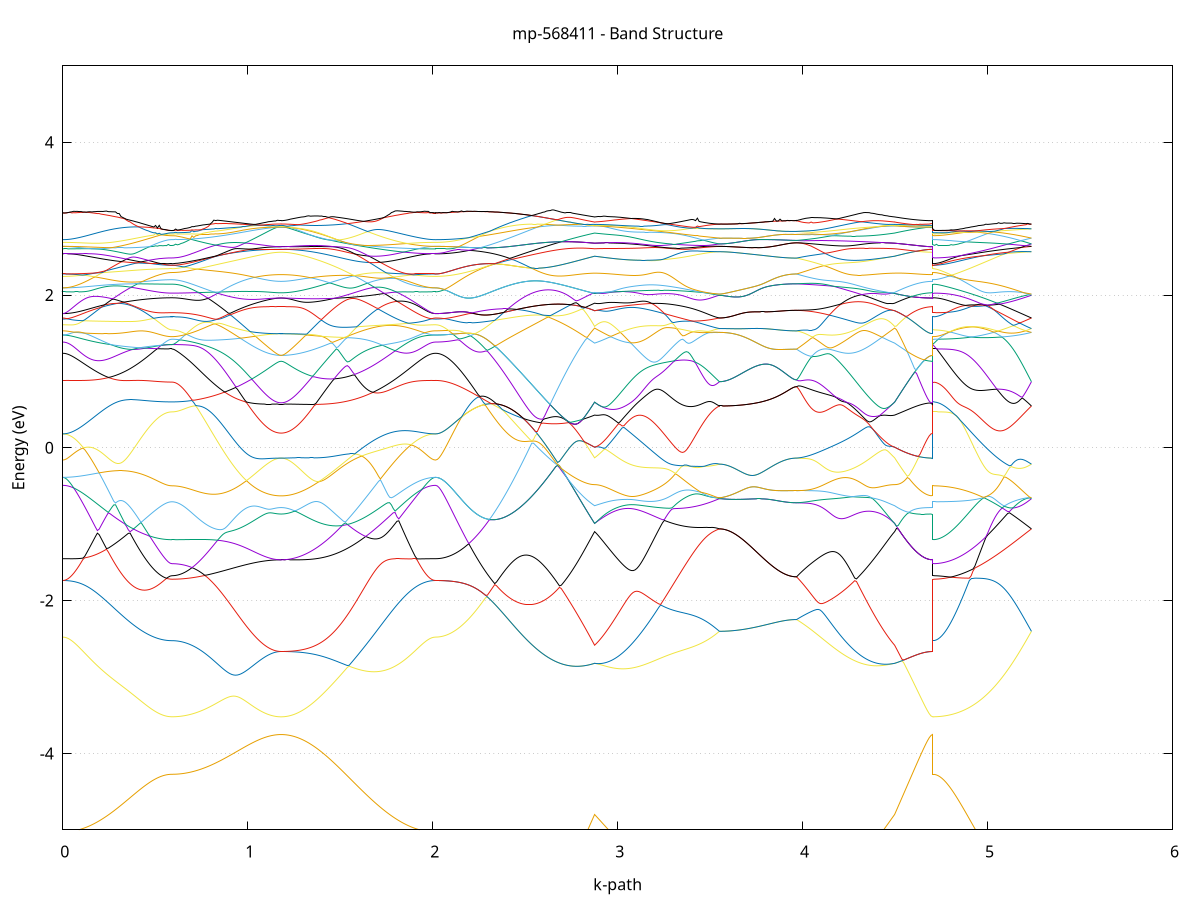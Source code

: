 set title 'mp-568411 - Band Structure'
set xlabel 'k-path'
set ylabel 'Energy (eV)'
set grid y
set yrange [-5:5]
set terminal png size 800,600
set output 'mp-568411_bands_gnuplot.png'
plot '-' using 1:2 with lines notitle, '-' using 1:2 with lines notitle, '-' using 1:2 with lines notitle, '-' using 1:2 with lines notitle, '-' using 1:2 with lines notitle, '-' using 1:2 with lines notitle, '-' using 1:2 with lines notitle, '-' using 1:2 with lines notitle, '-' using 1:2 with lines notitle, '-' using 1:2 with lines notitle, '-' using 1:2 with lines notitle, '-' using 1:2 with lines notitle, '-' using 1:2 with lines notitle, '-' using 1:2 with lines notitle, '-' using 1:2 with lines notitle, '-' using 1:2 with lines notitle, '-' using 1:2 with lines notitle, '-' using 1:2 with lines notitle, '-' using 1:2 with lines notitle, '-' using 1:2 with lines notitle, '-' using 1:2 with lines notitle, '-' using 1:2 with lines notitle, '-' using 1:2 with lines notitle, '-' using 1:2 with lines notitle, '-' using 1:2 with lines notitle, '-' using 1:2 with lines notitle, '-' using 1:2 with lines notitle, '-' using 1:2 with lines notitle, '-' using 1:2 with lines notitle, '-' using 1:2 with lines notitle, '-' using 1:2 with lines notitle, '-' using 1:2 with lines notitle, '-' using 1:2 with lines notitle, '-' using 1:2 with lines notitle, '-' using 1:2 with lines notitle, '-' using 1:2 with lines notitle, '-' using 1:2 with lines notitle, '-' using 1:2 with lines notitle, '-' using 1:2 with lines notitle, '-' using 1:2 with lines notitle, '-' using 1:2 with lines notitle, '-' using 1:2 with lines notitle, '-' using 1:2 with lines notitle, '-' using 1:2 with lines notitle, '-' using 1:2 with lines notitle, '-' using 1:2 with lines notitle, '-' using 1:2 with lines notitle, '-' using 1:2 with lines notitle, '-' using 1:2 with lines notitle, '-' using 1:2 with lines notitle, '-' using 1:2 with lines notitle, '-' using 1:2 with lines notitle, '-' using 1:2 with lines notitle, '-' using 1:2 with lines notitle, '-' using 1:2 with lines notitle, '-' using 1:2 with lines notitle, '-' using 1:2 with lines notitle, '-' using 1:2 with lines notitle, '-' using 1:2 with lines notitle, '-' using 1:2 with lines notitle, '-' using 1:2 with lines notitle, '-' using 1:2 with lines notitle, '-' using 1:2 with lines notitle, '-' using 1:2 with lines notitle
0.000000 -39.284899
0.009838 -39.284899
0.019677 -39.284799
0.029515 -39.284699
0.039354 -39.284499
0.049192 -39.284299
0.059031 -39.283999
0.068869 -39.283699
0.078708 -39.283399
0.088546 -39.282899
0.098384 -39.282499
0.108223 -39.281999
0.118061 -39.281399
0.127900 -39.280899
0.137738 -39.280199
0.147577 -39.279599
0.157415 -39.278899
0.167254 -39.278099
0.177092 -39.277299
0.186930 -39.276499
0.196769 -39.275599
0.206607 -39.274799
0.216446 -39.273799
0.226284 -39.272899
0.236123 -39.271899
0.245961 -39.270899
0.255800 -39.269899
0.265638 -39.268899
0.275477 -39.267799
0.285315 -39.266699
0.295153 -39.265699
0.304992 -39.264599
0.314830 -39.263399
0.324669 -39.262399
0.334507 -39.261199
0.344346 -39.260099
0.354184 -39.258999
0.364023 -39.257999
0.373861 -39.256899
0.383699 -39.255799
0.393538 -39.254799
0.403376 -39.253799
0.413215 -39.252799
0.423053 -39.251799
0.432892 -39.250899
0.442730 -39.249999
0.452569 -39.249099
0.462407 -39.248299
0.472245 -39.247599
0.482084 -39.246899
0.491922 -39.246199
0.501761 -39.245599
0.511599 -39.244999
0.521438 -39.244499
0.531276 -39.244099
0.541115 -39.243799
0.550953 -39.243399
0.560791 -39.243199
0.570630 -39.242999
0.580468 -39.242899
0.590307 -39.242899
0.590307 -39.242899
0.600145 -39.242899
0.609984 -39.242799
0.619822 -39.242599
0.629661 -39.242399
0.639499 -39.242199
0.649338 -39.241799
0.659176 -39.241499
0.669014 -39.240999
0.678853 -39.240499
0.688691 -39.239999
0.698530 -39.239299
0.708368 -39.238699
0.718207 -39.237899
0.728045 -39.237199
0.737884 -39.236299
0.747722 -39.235399
0.757560 -39.234499
0.767399 -39.233499
0.777237 -39.232399
0.787076 -39.231299
0.796914 -39.230199
0.806753 -39.228999
0.816591 -39.227699
0.826430 -39.226399
0.836268 -39.225099
0.846106 -39.223699
0.855945 -39.222199
0.865783 -39.220799
0.875622 -39.219199
0.885460 -39.217699
0.895299 -39.216099
0.905137 -39.214399
0.914976 -39.212699
0.924814 -39.210999
0.934652 -39.209299
0.944491 -39.207499
0.954329 -39.205699
0.964168 -39.203799
0.974006 -39.201899
0.983845 -39.199999
0.993683 -39.198099
1.003522 -39.196099
1.013360 -39.194199
1.023199 -39.192199
1.033037 -39.190099
1.042875 -39.188099
1.052714 -39.186099
1.062552 -39.183999
1.072391 -39.181899
1.082229 -39.179899
1.092068 -39.177799
1.101906 -39.175699
1.111745 -39.173599
1.121583 -39.171599
1.131421 -39.169499
1.141260 -39.167499
1.151098 -39.165599
1.160937 -39.163699
1.170775 -39.162099
1.180614 -39.161399
1.180614 -39.161399
1.190552 -39.162099
1.200490 -39.163699
1.210429 -39.165599
1.220367 -39.167499
1.230305 -39.169499
1.240244 -39.171599
1.250182 -39.173599
1.260120 -39.175699
1.270059 -39.177799
1.279997 -39.179899
1.289935 -39.181999
1.299874 -39.184099
1.309812 -39.186199
1.319750 -39.188299
1.329689 -39.190499
1.339627 -39.192599
1.349565 -39.194699
1.359504 -39.196799
1.369442 -39.198899
1.379380 -39.200999
1.389319 -39.203099
1.399257 -39.205199
1.409195 -39.207299
1.419134 -39.209399
1.429072 -39.211499
1.439010 -39.213599
1.448949 -39.215599
1.458887 -39.217699
1.468825 -39.219699
1.478764 -39.221699
1.488702 -39.223699
1.498640 -39.225699
1.508579 -39.227699
1.518517 -39.229599
1.528455 -39.231599
1.538394 -39.233499
1.548332 -39.235399
1.558270 -39.237199
1.568209 -39.239099
1.578147 -39.240899
1.588085 -39.242699
1.598024 -39.244499
1.607962 -39.246199
1.617900 -39.247899
1.627839 -39.249599
1.637777 -39.251299
1.647715 -39.252899
1.657654 -39.254499
1.667592 -39.256099
1.677530 -39.257599
1.687469 -39.259099
1.697407 -39.260599
1.707345 -39.261999
1.717284 -39.263399
1.727222 -39.264699
1.737160 -39.266099
1.747099 -39.267299
1.757037 -39.268599
1.766975 -39.269799
1.776914 -39.270899
1.786852 -39.271999
1.796790 -39.273099
1.806729 -39.274099
1.816667 -39.275099
1.826605 -39.275999
1.836544 -39.276899
1.846482 -39.277799
1.856420 -39.278599
1.866359 -39.279299
1.876297 -39.280099
1.886235 -39.280699
1.896174 -39.281299
1.906112 -39.281899
1.916050 -39.282399
1.925989 -39.282899
1.935927 -39.283299
1.945865 -39.283699
1.955804 -39.283999
1.965742 -39.284299
1.975680 -39.284499
1.985619 -39.284699
1.995557 -39.284799
2.005495 -39.284899
2.015434 -39.284899
2.015434 -39.284899
2.025433 -39.284899
2.035433 -39.284799
2.045433 -39.284599
2.055432 -39.284399
2.065432 -39.284099
2.075432 -39.283699
2.085431 -39.283199
2.095431 -39.282699
2.105431 -39.282099
2.115430 -39.281499
2.125430 -39.280799
2.135430 -39.279999
2.145429 -39.279199
2.155429 -39.278299
2.165429 -39.277299
2.175428 -39.276299
2.185428 -39.275199
2.195428 -39.273999
2.205428 -39.272799
2.215427 -39.271499
2.225427 -39.270199
2.235427 -39.268799
2.245426 -39.267399
2.255426 -39.265899
2.265426 -39.264299
2.275425 -39.262699
2.285425 -39.261099
2.295425 -39.259399
2.305424 -39.257599
2.315424 -39.255799
2.325424 -39.253999
2.335423 -39.252099
2.345423 -39.250199
2.355423 -39.248199
2.365422 -39.246199
2.375422 -39.244199
2.385422 -39.242099
2.395421 -39.239999
2.405421 -39.237799
2.415421 -39.235699
2.425421 -39.233499
2.435420 -39.231299
2.445420 -39.228999
2.455420 -39.226699
2.465419 -39.224399
2.475419 -39.222099
2.485419 -39.219799
2.495418 -39.217499
2.505418 -39.215099
2.515418 -39.212799
2.525417 -39.210399
2.535417 -39.207999
2.545417 -39.205599
2.555416 -39.203199
2.565416 -39.200899
2.575416 -39.198499
2.585415 -39.196099
2.595415 -39.193699
2.605415 -39.191399
2.615414 -39.188999
2.625414 -39.186699
2.635414 -39.184399
2.645414 -39.181999
2.655413 -39.179799
2.665413 -39.177499
2.675413 -39.175199
2.685412 -39.172999
2.695412 -39.170799
2.705412 -39.168599
2.715411 -39.166499
2.725411 -39.164399
2.735411 -39.164099
2.745410 -39.163899
2.755410 -39.163799
2.765410 -39.163699
2.775409 -39.163499
2.785409 -39.163399
2.795409 -39.163299
2.805408 -39.163199
2.815408 -39.162999
2.825408 -39.162899
2.835407 -39.162799
2.845407 -39.162699
2.855407 -39.162599
2.865407 -39.162499
2.875406 -39.162399
2.875406 -39.162399
2.885328 -39.162599
2.895251 -39.163199
2.905173 -39.163899
2.915095 -39.164899
2.925017 -39.165899
2.934939 -39.167099
2.944861 -39.168299
2.954784 -39.169499
2.964706 -39.170799
2.974628 -39.171999
2.984550 -39.173299
2.994472 -39.174499
3.004394 -39.175699
3.014316 -39.176999
3.024239 -39.178199
3.034161 -39.179399
3.044083 -39.180499
3.054005 -39.181599
3.063927 -39.182699
3.073849 -39.183799
3.083772 -39.184799
3.093694 -39.185799
3.103616 -39.186799
3.113538 -39.187699
3.123460 -39.188599
3.133382 -39.189499
3.143305 -39.190299
3.153227 -39.190999
3.163149 -39.191699
3.173071 -39.192399
3.182993 -39.193099
3.192915 -39.193599
3.202838 -39.194199
3.212760 -39.194699
3.222682 -39.195099
3.232604 -39.195499
3.242526 -39.195899
3.252448 -39.196199
3.262371 -39.196499
3.272293 -39.196699
3.282215 -39.196899
3.292137 -39.196999
3.302059 -39.197099
3.311981 -39.197099
3.321904 -39.197099
3.331826 -39.196999
3.341748 -39.196899
3.351670 -39.196799
3.361592 -39.196599
3.371514 -39.196299
3.381436 -39.195999
3.391359 -39.195699
3.401281 -39.195399
3.411203 -39.194899
3.421125 -39.194499
3.431047 -39.193999
3.440969 -39.193499
3.450892 -39.192899
3.460814 -39.192399
3.470736 -39.191699
3.480658 -39.191099
3.490580 -39.190399
3.500502 -39.189699
3.510425 -39.188999
3.520347 -39.188199
3.530269 -39.187499
3.540191 -39.186599
3.550113 -39.185899
3.550113 -39.185899
3.560052 -39.185899
3.569990 -39.185899
3.579928 -39.185899
3.589867 -39.185899
3.599805 -39.185899
3.609743 -39.185899
3.619682 -39.185999
3.629620 -39.185999
3.639558 -39.185999
3.649497 -39.185999
3.659435 -39.186099
3.669373 -39.186099
3.679312 -39.186099
3.689250 -39.186199
3.699188 -39.186199
3.709127 -39.186299
3.719065 -39.186299
3.729003 -39.186399
3.738942 -39.186399
3.748880 -39.186499
3.758818 -39.186499
3.768757 -39.186599
3.778695 -39.186599
3.788633 -39.186699
3.798572 -39.186699
3.808510 -39.186799
3.818448 -39.186799
3.828387 -39.186799
3.838325 -39.186899
3.848263 -39.186899
3.858202 -39.186999
3.868140 -39.186999
3.878078 -39.186999
3.888017 -39.187099
3.897955 -39.187099
3.907893 -39.187099
3.917832 -39.187099
3.927770 -39.187099
3.937708 -39.187099
3.947647 -39.187199
3.957585 -39.187199
3.967523 -39.187199
3.967523 -39.187199
3.977340 -39.187499
3.987156 -39.187699
3.996973 -39.187999
4.006789 -39.188199
4.016606 -39.188299
4.026422 -39.188499
4.036239 -39.188599
4.046055 -39.188599
4.055872 -39.188699
4.065689 -39.188699
4.075505 -39.188699
4.085322 -39.188599
4.095138 -39.188499
4.104955 -39.188399
4.114771 -39.188199
4.124588 -39.187999
4.134404 -39.187799
4.144221 -39.187499
4.154037 -39.187199
4.163854 -39.186899
4.173670 -39.186499
4.183487 -39.186099
4.193303 -39.185699
4.203120 -39.185199
4.212937 -39.184699
4.222753 -39.184199
4.232570 -39.183599
4.242386 -39.182999
4.252203 -39.182399
4.262019 -39.181699
4.271836 -39.180999
4.281652 -39.180299
4.291469 -39.179599
4.301285 -39.178799
4.311102 -39.177999
4.320918 -39.177199
4.330735 -39.176399
4.340552 -39.175499
4.350368 -39.174599
4.360185 -39.173699
4.370001 -39.172799
4.379818 -39.171899
4.389634 -39.170899
4.399451 -39.169999
4.409267 -39.168999
4.419084 -39.167999
4.428900 -39.167099
4.438717 -39.166199
4.448533 -39.165299
4.458350 -39.164399
4.468166 -39.163699
4.477983 -39.162999
4.487800 -39.162599
4.497616 -39.162399
4.497616 -39.162399
4.507448 -39.162299
4.517280 -39.162199
4.527111 -39.162099
4.536943 -39.162099
4.546775 -39.161999
4.556607 -39.161899
4.566438 -39.161899
4.576270 -39.161799
4.586102 -39.161699
4.595934 -39.161699
4.605765 -39.161599
4.615597 -39.161599
4.625429 -39.161499
4.635261 -39.161499
4.645093 -39.161499
4.654924 -39.161499
4.664756 -39.161399
4.674588 -39.161399
4.684420 -39.161399
4.694251 -39.161399
4.704083 -39.161399
4.704083 -39.242899
4.713958 -39.242899
4.723832 -39.242799
4.733706 -39.242699
4.743581 -39.242499
4.753455 -39.242299
4.763330 -39.241999
4.773204 -39.241699
4.783079 -39.241399
4.792953 -39.240999
4.802828 -39.240499
4.812702 -39.239999
4.822576 -39.239499
4.832451 -39.238899
4.842325 -39.238299
4.852200 -39.237599
4.862074 -39.236899
4.871949 -39.236099
4.881823 -39.235299
4.891697 -39.234499
4.901572 -39.233599
4.911446 -39.232599
4.921321 -39.231699
4.931195 -39.230699
4.941070 -39.229599
4.950944 -39.228499
4.960819 -39.227399
4.970693 -39.226299
4.980567 -39.225099
4.990442 -39.223899
5.000316 -39.222599
5.010191 -39.221299
5.020065 -39.219999
5.029940 -39.218699
5.039814 -39.217299
5.049689 -39.215899
5.059563 -39.214499
5.069437 -39.212999
5.079312 -39.211499
5.089186 -39.210099
5.099061 -39.208499
5.108935 -39.206999
5.118810 -39.205499
5.128684 -39.203899
5.138559 -39.202299
5.148433 -39.200699
5.158307 -39.199099
5.168182 -39.197399
5.178056 -39.195799
5.187931 -39.194199
5.197805 -39.192499
5.207680 -39.190899
5.217554 -39.189199
5.227429 -39.187499
5.237303 -39.185899
e
0.000000 -39.173199
0.009838 -39.173199
0.019677 -39.173199
0.029515 -39.173199
0.039354 -39.173199
0.049192 -39.173199
0.059031 -39.173099
0.068869 -39.173099
0.078708 -39.173099
0.088546 -39.173099
0.098384 -39.172999
0.108223 -39.172999
0.118061 -39.172899
0.127900 -39.172899
0.137738 -39.172799
0.147577 -39.172799
0.157415 -39.172699
0.167254 -39.172599
0.177092 -39.172499
0.186930 -39.172399
0.196769 -39.172299
0.206607 -39.172199
0.216446 -39.172099
0.226284 -39.171899
0.236123 -39.171799
0.245961 -39.171599
0.255800 -39.171499
0.265638 -39.171299
0.275477 -39.171099
0.285315 -39.170899
0.295153 -39.170599
0.304992 -39.170399
0.314830 -39.170099
0.324669 -39.169799
0.334507 -39.169499
0.344346 -39.169099
0.354184 -39.168699
0.364023 -39.168399
0.373861 -39.167899
0.383699 -39.167499
0.393538 -39.166999
0.403376 -39.166499
0.413215 -39.165999
0.423053 -39.165499
0.432892 -39.164899
0.442730 -39.164299
0.452569 -39.163699
0.462407 -39.163099
0.472245 -39.162499
0.482084 -39.161799
0.491922 -39.161199
0.501761 -39.160499
0.511599 -39.159899
0.521438 -39.159299
0.531276 -39.158799
0.541115 -39.158199
0.550953 -39.157799
0.560791 -39.157399
0.570630 -39.157199
0.580468 -39.156999
0.590307 -39.156899
0.590307 -39.156899
0.600145 -39.156899
0.609984 -39.156899
0.619822 -39.156899
0.629661 -39.156899
0.639499 -39.156899
0.649338 -39.156899
0.659176 -39.156899
0.669014 -39.156899
0.678853 -39.156899
0.688691 -39.156899
0.698530 -39.156899
0.708368 -39.156899
0.718207 -39.156899
0.728045 -39.156899
0.737884 -39.156899
0.747722 -39.156899
0.757560 -39.156899
0.767399 -39.156899
0.777237 -39.156799
0.787076 -39.156799
0.796914 -39.156799
0.806753 -39.156799
0.816591 -39.156799
0.826430 -39.156799
0.836268 -39.156799
0.846106 -39.156799
0.855945 -39.156799
0.865783 -39.156799
0.875622 -39.156799
0.885460 -39.156699
0.895299 -39.156699
0.905137 -39.156699
0.914976 -39.156699
0.924814 -39.156699
0.934652 -39.156699
0.944491 -39.156699
0.954329 -39.156699
0.964168 -39.156699
0.974006 -39.156699
0.983845 -39.156699
0.993683 -39.156599
1.003522 -39.156599
1.013360 -39.156599
1.023199 -39.156599
1.033037 -39.156599
1.042875 -39.156599
1.052714 -39.156599
1.062552 -39.156599
1.072391 -39.156599
1.082229 -39.156599
1.092068 -39.156599
1.101906 -39.156599
1.111745 -39.156599
1.121583 -39.156599
1.131421 -39.156599
1.141260 -39.156599
1.151098 -39.156599
1.160937 -39.156599
1.170775 -39.156599
1.180614 -39.156599
1.180614 -39.156599
1.190552 -39.156599
1.200490 -39.156599
1.210429 -39.156699
1.220367 -39.156899
1.230305 -39.156999
1.240244 -39.157199
1.250182 -39.157399
1.260120 -39.157699
1.270059 -39.157999
1.279997 -39.158299
1.289935 -39.158599
1.299874 -39.158899
1.309812 -39.159299
1.319750 -39.159599
1.329689 -39.159999
1.339627 -39.160399
1.349565 -39.160799
1.359504 -39.161099
1.369442 -39.161499
1.379380 -39.161899
1.389319 -39.162299
1.399257 -39.162699
1.409195 -39.163099
1.419134 -39.163499
1.429072 -39.163899
1.439010 -39.164199
1.448949 -39.164599
1.458887 -39.164899
1.468825 -39.165299
1.478764 -39.165699
1.488702 -39.165999
1.498640 -39.166299
1.508579 -39.166599
1.518517 -39.166999
1.528455 -39.167299
1.538394 -39.167599
1.548332 -39.167799
1.558270 -39.168099
1.568209 -39.168399
1.578147 -39.168699
1.588085 -39.168899
1.598024 -39.169099
1.607962 -39.169399
1.617900 -39.169599
1.627839 -39.169799
1.637777 -39.169999
1.647715 -39.170199
1.657654 -39.170399
1.667592 -39.170599
1.677530 -39.170799
1.687469 -39.170899
1.697407 -39.171099
1.707345 -39.171199
1.717284 -39.171399
1.727222 -39.171499
1.737160 -39.171599
1.747099 -39.171799
1.757037 -39.171899
1.766975 -39.171999
1.776914 -39.172099
1.786852 -39.172199
1.796790 -39.172299
1.806729 -39.172399
1.816667 -39.172499
1.826605 -39.172499
1.836544 -39.172599
1.846482 -39.172699
1.856420 -39.172699
1.866359 -39.172799
1.876297 -39.172899
1.886235 -39.172899
1.896174 -39.172899
1.906112 -39.172999
1.916050 -39.172999
1.925989 -39.173099
1.935927 -39.173099
1.945865 -39.173099
1.955804 -39.173099
1.965742 -39.173099
1.975680 -39.173199
1.985619 -39.173199
1.995557 -39.173199
2.005495 -39.173199
2.015434 -39.173199
2.015434 -39.173199
2.025433 -39.173199
2.035433 -39.173199
2.045433 -39.173199
2.055432 -39.173099
2.065432 -39.173099
2.075432 -39.173099
2.085431 -39.173099
2.095431 -39.172999
2.105431 -39.172999
2.115430 -39.172899
2.125430 -39.172899
2.135430 -39.172799
2.145429 -39.172699
2.155429 -39.172699
2.165429 -39.172599
2.175428 -39.172499
2.185428 -39.172399
2.195428 -39.172299
2.205428 -39.172199
2.215427 -39.172099
2.225427 -39.171999
2.235427 -39.171899
2.245426 -39.171799
2.255426 -39.171699
2.265426 -39.171599
2.275425 -39.171499
2.285425 -39.171299
2.295425 -39.171099
2.305424 -39.171099
2.315424 -39.170899
2.325424 -39.170799
2.335423 -39.170599
2.345423 -39.170499
2.355423 -39.170399
2.365422 -39.170199
2.375422 -39.169999
2.385422 -39.169899
2.395421 -39.169699
2.405421 -39.169599
2.415421 -39.169399
2.425421 -39.169199
2.435420 -39.169099
2.445420 -39.168899
2.455420 -39.168699
2.465419 -39.168599
2.475419 -39.168399
2.485419 -39.168199
2.495418 -39.168099
2.505418 -39.167899
2.515418 -39.167699
2.525417 -39.167499
2.535417 -39.167399
2.545417 -39.167199
2.555416 -39.166999
2.565416 -39.166799
2.575416 -39.166699
2.585415 -39.166499
2.595415 -39.166299
2.605415 -39.166199
2.615414 -39.165999
2.625414 -39.165799
2.635414 -39.165599
2.645414 -39.165499
2.655413 -39.165299
2.665413 -39.165199
2.675413 -39.164999
2.685412 -39.164799
2.695412 -39.164699
2.705412 -39.164499
2.715411 -39.164399
2.725411 -39.164199
2.735411 -39.162299
2.745410 -39.160299
2.755410 -39.158299
2.765410 -39.156299
2.775409 -39.154399
2.785409 -39.152499
2.795409 -39.150699
2.805408 -39.148899
2.815408 -39.147199
2.825408 -39.145499
2.835407 -39.145499
2.845407 -39.146299
2.855407 -39.147199
2.865407 -39.147899
2.875406 -39.148699
2.875406 -39.148699
2.885328 -39.148299
2.895251 -39.147999
2.905173 -39.147599
2.915095 -39.147199
2.925017 -39.146799
2.934939 -39.146399
2.944861 -39.146399
2.954784 -39.146799
2.964706 -39.147299
2.974628 -39.147899
2.984550 -39.148399
2.994472 -39.148999
3.004394 -39.149599
3.014316 -39.150299
3.024239 -39.150899
3.034161 -39.151599
3.044083 -39.152199
3.054005 -39.152799
3.063927 -39.153499
3.073849 -39.154099
3.083772 -39.154799
3.093694 -39.155399
3.103616 -39.155999
3.113538 -39.156699
3.123460 -39.157299
3.133382 -39.157999
3.143305 -39.158599
3.153227 -39.159199
3.163149 -39.159899
3.173071 -39.160499
3.182993 -39.161099
3.192915 -39.161799
3.202838 -39.162399
3.212760 -39.162999
3.222682 -39.163699
3.232604 -39.164299
3.242526 -39.164899
3.252448 -39.165599
3.262371 -39.166199
3.272293 -39.166799
3.282215 -39.167499
3.292137 -39.168099
3.302059 -39.168699
3.311981 -39.169299
3.321904 -39.169999
3.331826 -39.170599
3.341748 -39.171299
3.351670 -39.171899
3.361592 -39.172499
3.371514 -39.173199
3.381436 -39.173799
3.391359 -39.174499
3.401281 -39.175099
3.411203 -39.175799
3.421125 -39.176399
3.431047 -39.177099
3.440969 -39.177799
3.450892 -39.178399
3.460814 -39.179099
3.470736 -39.179799
3.480658 -39.180599
3.490580 -39.181299
3.500502 -39.181999
3.510425 -39.182699
3.520347 -39.183499
3.530269 -39.184299
3.540191 -39.185099
3.550113 -39.185899
3.550113 -39.185899
3.560052 -39.185899
3.569990 -39.185899
3.579928 -39.185899
3.589867 -39.185899
3.599805 -39.185899
3.609743 -39.185899
3.619682 -39.185999
3.629620 -39.185999
3.639558 -39.185999
3.649497 -39.185999
3.659435 -39.186099
3.669373 -39.186099
3.679312 -39.186099
3.689250 -39.186199
3.699188 -39.186199
3.709127 -39.186299
3.719065 -39.186299
3.729003 -39.186399
3.738942 -39.186399
3.748880 -39.186499
3.758818 -39.186499
3.768757 -39.186599
3.778695 -39.186599
3.788633 -39.186699
3.798572 -39.186699
3.808510 -39.186799
3.818448 -39.186799
3.828387 -39.186799
3.838325 -39.186899
3.848263 -39.186899
3.858202 -39.186999
3.868140 -39.186999
3.878078 -39.186999
3.888017 -39.187099
3.897955 -39.187099
3.907893 -39.187099
3.917832 -39.187099
3.927770 -39.187099
3.937708 -39.187099
3.947647 -39.187199
3.957585 -39.187199
3.967523 -39.187199
3.967523 -39.187199
3.977340 -39.186799
3.987156 -39.186499
3.996973 -39.186099
4.006789 -39.185699
4.016606 -39.185199
4.026422 -39.184699
4.036239 -39.184199
4.046055 -39.183699
4.055872 -39.183099
4.065689 -39.182499
4.075505 -39.181899
4.085322 -39.181299
4.095138 -39.180599
4.104955 -39.179899
4.114771 -39.179199
4.124588 -39.178399
4.134404 -39.177699
4.144221 -39.176899
4.154037 -39.176099
4.163854 -39.175299
4.173670 -39.174399
4.183487 -39.173599
4.193303 -39.172699
4.203120 -39.171799
4.212937 -39.170799
4.222753 -39.169899
4.232570 -39.168999
4.242386 -39.167999
4.252203 -39.166999
4.262019 -39.165999
4.271836 -39.165099
4.281652 -39.163999
4.291469 -39.162999
4.301285 -39.161999
4.311102 -39.160999
4.320918 -39.159899
4.330735 -39.158899
4.340552 -39.157899
4.350368 -39.156799
4.360185 -39.155799
4.370001 -39.154799
4.379818 -39.153799
4.389634 -39.152799
4.399451 -39.151799
4.409267 -39.150899
4.419084 -39.149999
4.428900 -39.149299
4.438717 -39.148599
4.448533 -39.148099
4.458350 -39.147899
4.468166 -39.147799
4.477983 -39.147999
4.487800 -39.148299
4.497616 -39.148699
4.497616 -39.148699
4.507448 -39.149399
4.517280 -39.150099
4.527111 -39.150699
4.536943 -39.151399
4.546775 -39.151899
4.556607 -39.152499
4.566438 -39.152999
4.576270 -39.153499
4.586102 -39.153899
4.595934 -39.154399
4.605765 -39.154699
4.615597 -39.155099
4.625429 -39.155399
4.635261 -39.155699
4.645093 -39.155899
4.654924 -39.156099
4.664756 -39.156299
4.674588 -39.156399
4.684420 -39.156499
4.694251 -39.156599
4.704083 -39.156599
4.704083 -39.156899
4.713958 -39.156899
4.723832 -39.156899
4.733706 -39.156799
4.743581 -39.156599
4.753455 -39.156499
4.763330 -39.156299
4.773204 -39.155999
4.783079 -39.155699
4.792953 -39.155399
4.802828 -39.155099
4.812702 -39.154699
4.822576 -39.154299
4.832451 -39.153799
4.842325 -39.153299
4.852200 -39.152799
4.862074 -39.152199
4.871949 -39.151599
4.881823 -39.150999
4.891697 -39.150399
4.901572 -39.149699
4.911446 -39.148999
4.921321 -39.148199
4.931195 -39.147399
4.941070 -39.146599
4.950944 -39.145799
4.960819 -39.144899
4.970693 -39.145099
4.980567 -39.146299
4.990442 -39.147499
5.000316 -39.148799
5.010191 -39.150099
5.020065 -39.151499
5.029940 -39.152799
5.039814 -39.154199
5.049689 -39.155599
5.059563 -39.157099
5.069437 -39.158499
5.079312 -39.159999
5.089186 -39.161499
5.099061 -39.163099
5.108935 -39.164599
5.118810 -39.166199
5.128684 -39.167799
5.138559 -39.169399
5.148433 -39.170999
5.158307 -39.172599
5.168182 -39.174199
5.178056 -39.175899
5.187931 -39.177499
5.197805 -39.179199
5.207680 -39.180899
5.217554 -39.182499
5.227429 -39.184199
5.237303 -39.185899
e
0.000000 -39.068199
0.009838 -39.068199
0.019677 -39.068299
0.029515 -39.068499
0.039354 -39.068699
0.049192 -39.068899
0.059031 -39.069199
0.068869 -39.069499
0.078708 -39.069899
0.088546 -39.070399
0.098384 -39.070899
0.108223 -39.071499
0.118061 -39.072099
0.127900 -39.072799
0.137738 -39.073499
0.147577 -39.074199
0.157415 -39.074999
0.167254 -39.075899
0.177092 -39.076799
0.186930 -39.077799
0.196769 -39.078699
0.206607 -39.079799
0.216446 -39.080899
0.226284 -39.081999
0.236123 -39.083099
0.245961 -39.084299
0.255800 -39.085599
0.265638 -39.086799
0.275477 -39.088199
0.285315 -39.089499
0.295153 -39.090899
0.304992 -39.092299
0.314830 -39.093699
0.324669 -39.095099
0.334507 -39.096599
0.344346 -39.098099
0.354184 -39.099599
0.364023 -39.101099
0.373861 -39.102599
0.383699 -39.104199
0.393538 -39.105699
0.403376 -39.107299
0.413215 -39.108799
0.423053 -39.110399
0.432892 -39.111899
0.442730 -39.113399
0.452569 -39.114899
0.462407 -39.116299
0.472245 -39.117799
0.482084 -39.119099
0.491922 -39.120499
0.501761 -39.121699
0.511599 -39.122899
0.521438 -39.123999
0.531276 -39.124999
0.541115 -39.125899
0.550953 -39.126699
0.560791 -39.127299
0.570630 -39.127699
0.580468 -39.127999
0.590307 -39.128099
0.590307 -39.128099
0.600145 -39.128099
0.609984 -39.128099
0.619822 -39.128099
0.629661 -39.128199
0.639499 -39.128199
0.649338 -39.128199
0.659176 -39.128299
0.669014 -39.128299
0.678853 -39.128399
0.688691 -39.128399
0.698530 -39.128499
0.708368 -39.128599
0.718207 -39.128599
0.728045 -39.128699
0.737884 -39.128799
0.747722 -39.128899
0.757560 -39.128999
0.767399 -39.129099
0.777237 -39.129199
0.787076 -39.129299
0.796914 -39.129399
0.806753 -39.129599
0.816591 -39.129699
0.826430 -39.129799
0.836268 -39.129999
0.846106 -39.130099
0.855945 -39.130299
0.865783 -39.130499
0.875622 -39.130599
0.885460 -39.130799
0.895299 -39.130999
0.905137 -39.131199
0.914976 -39.131499
0.924814 -39.131699
0.934652 -39.131999
0.944491 -39.132299
0.954329 -39.132599
0.964168 -39.132899
0.974006 -39.133199
0.983845 -39.133699
0.993683 -39.134099
1.003522 -39.134599
1.013360 -39.135199
1.023199 -39.135799
1.033037 -39.136499
1.042875 -39.137299
1.052714 -39.138299
1.062552 -39.139299
1.072391 -39.140399
1.082229 -39.141599
1.092068 -39.142999
1.101906 -39.144399
1.111745 -39.145899
1.121583 -39.147499
1.131421 -39.149199
1.141260 -39.150899
1.151098 -39.152699
1.160937 -39.154399
1.170775 -39.155899
1.180614 -39.156599
1.180614 -39.156599
1.190552 -39.155799
1.200490 -39.154299
1.210429 -39.152499
1.220367 -39.150599
1.230305 -39.148699
1.240244 -39.146799
1.250182 -39.144899
1.260120 -39.142999
1.270059 -39.141099
1.279997 -39.139299
1.289935 -39.137399
1.299874 -39.135599
1.309812 -39.133799
1.319750 -39.131999
1.329689 -39.130199
1.339627 -39.128499
1.349565 -39.126699
1.359504 -39.124999
1.369442 -39.123299
1.379380 -39.121599
1.389319 -39.119999
1.399257 -39.118399
1.409195 -39.116799
1.419134 -39.115199
1.429072 -39.113599
1.439010 -39.112099
1.448949 -39.110599
1.458887 -39.109099
1.468825 -39.107699
1.478764 -39.106199
1.488702 -39.104799
1.498640 -39.103399
1.508579 -39.102099
1.518517 -39.100799
1.528455 -39.099499
1.538394 -39.098199
1.548332 -39.096899
1.558270 -39.095699
1.568209 -39.094499
1.578147 -39.093299
1.588085 -39.092399
1.598024 -39.091399
1.607962 -39.090499
1.617900 -39.089499
1.627839 -39.088599
1.637777 -39.087699
1.647715 -39.086799
1.657654 -39.085899
1.667592 -39.084999
1.677530 -39.084199
1.687469 -39.083299
1.697407 -39.082499
1.707345 -39.081699
1.717284 -39.080899
1.727222 -39.080099
1.737160 -39.079299
1.747099 -39.078599
1.757037 -39.077899
1.766975 -39.077199
1.776914 -39.076499
1.786852 -39.075899
1.796790 -39.075199
1.806729 -39.074599
1.816667 -39.073999
1.826605 -39.073499
1.836544 -39.072999
1.846482 -39.072499
1.856420 -39.071999
1.866359 -39.071499
1.876297 -39.071099
1.886235 -39.070699
1.896174 -39.070399
1.906112 -39.069999
1.916050 -39.069699
1.925989 -39.069399
1.935927 -39.069199
1.945865 -39.068999
1.955804 -39.068799
1.965742 -39.068599
1.975680 -39.068499
1.985619 -39.068399
1.995557 -39.068299
2.005495 -39.068199
2.015434 -39.068199
2.015434 -39.068199
2.025433 -39.068199
2.035433 -39.068299
2.045433 -39.068399
2.055432 -39.068499
2.065432 -39.068699
2.075432 -39.068899
2.085431 -39.069199
2.095431 -39.069399
2.105431 -39.069799
2.115430 -39.070099
2.125430 -39.070499
2.135430 -39.070999
2.145429 -39.071399
2.155429 -39.071899
2.165429 -39.072499
2.175428 -39.073099
2.185428 -39.073699
2.195428 -39.074299
2.205428 -39.074999
2.215427 -39.075699
2.225427 -39.076499
2.235427 -39.077199
2.245426 -39.077999
2.255426 -39.078899
2.265426 -39.079699
2.275425 -39.080599
2.285425 -39.081499
2.295425 -39.082499
2.305424 -39.083499
2.315424 -39.084499
2.325424 -39.085499
2.335423 -39.086499
2.345423 -39.087599
2.355423 -39.088699
2.365422 -39.089799
2.375422 -39.090899
2.385422 -39.092099
2.395421 -39.093299
2.405421 -39.094399
2.415421 -39.095599
2.425421 -39.096799
2.435420 -39.098099
2.445420 -39.099299
2.455420 -39.100599
2.465419 -39.101799
2.475419 -39.103099
2.485419 -39.104399
2.495418 -39.105699
2.505418 -39.106899
2.515418 -39.108199
2.525417 -39.109499
2.535417 -39.110799
2.545417 -39.112099
2.555416 -39.113399
2.565416 -39.114699
2.575416 -39.115999
2.585415 -39.117299
2.595415 -39.118599
2.605415 -39.119899
2.615414 -39.121199
2.625414 -39.122399
2.635414 -39.123699
2.645414 -39.124999
2.655413 -39.126199
2.665413 -39.127399
2.675413 -39.128599
2.685412 -39.129799
2.695412 -39.130999
2.705412 -39.132199
2.715411 -39.133399
2.725411 -39.134499
2.735411 -39.135599
2.745410 -39.136699
2.755410 -39.137799
2.765410 -39.138799
2.775409 -39.139899
2.785409 -39.140899
2.795409 -39.141799
2.805408 -39.142799
2.815408 -39.143699
2.825408 -39.144599
2.835407 -39.145499
2.845407 -39.146299
2.855407 -39.147099
2.865407 -39.147899
2.875406 -39.148699
2.875406 -39.148699
2.885328 -39.148199
2.895251 -39.147599
2.905173 -39.146899
2.915095 -39.146399
2.925017 -39.146199
2.934939 -39.146199
2.944861 -39.145999
2.954784 -39.145599
2.964706 -39.145199
2.974628 -39.144799
2.984550 -39.144399
2.994472 -39.143999
3.004394 -39.143499
3.014316 -39.143099
3.024239 -39.142599
3.034161 -39.142199
3.044083 -39.141699
3.054005 -39.141299
3.063927 -39.140799
3.073849 -39.140299
3.083772 -39.139799
3.093694 -39.139299
3.103616 -39.138799
3.113538 -39.138299
3.123460 -39.137799
3.133382 -39.137299
3.143305 -39.136799
3.153227 -39.136299
3.163149 -39.135799
3.173071 -39.135299
3.182993 -39.134699
3.192915 -39.134199
3.202838 -39.133599
3.212760 -39.133099
3.222682 -39.132599
3.232604 -39.131999
3.242526 -39.131399
3.252448 -39.130899
3.262371 -39.130299
3.272293 -39.129699
3.282215 -39.129199
3.292137 -39.128599
3.302059 -39.127999
3.311981 -39.127399
3.321904 -39.126799
3.331826 -39.126299
3.341748 -39.125699
3.351670 -39.125099
3.361592 -39.124499
3.371514 -39.123899
3.381436 -39.123299
3.391359 -39.122699
3.401281 -39.122099
3.411203 -39.121399
3.421125 -39.120799
3.431047 -39.120199
3.440969 -39.119599
3.450892 -39.118999
3.460814 -39.118399
3.470736 -39.117699
3.480658 -39.117099
3.490580 -39.116499
3.500502 -39.115899
3.510425 -39.115299
3.520347 -39.114599
3.530269 -39.113999
3.540191 -39.113399
3.550113 -39.112699
3.550113 -39.112699
3.560052 -39.112699
3.569990 -39.112699
3.579928 -39.112699
3.589867 -39.112699
3.599805 -39.112699
3.609743 -39.112699
3.619682 -39.112699
3.629620 -39.112599
3.639558 -39.112599
3.649497 -39.112599
3.659435 -39.112499
3.669373 -39.112499
3.679312 -39.112499
3.689250 -39.112399
3.699188 -39.112399
3.709127 -39.112299
3.719065 -39.112299
3.729003 -39.112199
3.738942 -39.112199
3.748880 -39.112099
3.758818 -39.112099
3.768757 -39.111999
3.778695 -39.111999
3.788633 -39.111899
3.798572 -39.111899
3.808510 -39.111799
3.818448 -39.111799
3.828387 -39.111699
3.838325 -39.111699
3.848263 -39.111699
3.858202 -39.111599
3.868140 -39.111599
3.878078 -39.111599
3.888017 -39.111499
3.897955 -39.111499
3.907893 -39.111499
3.917832 -39.111499
3.927770 -39.111399
3.937708 -39.111399
3.947647 -39.111399
3.957585 -39.111399
3.967523 -39.111399
3.967523 -39.111399
3.977340 -39.111599
3.987156 -39.111899
3.996973 -39.112099
4.006789 -39.112399
4.016606 -39.112799
4.026422 -39.113099
4.036239 -39.113499
4.046055 -39.113899
4.055872 -39.114399
4.065689 -39.114799
4.075505 -39.115299
4.085322 -39.115799
4.095138 -39.116399
4.104955 -39.116899
4.114771 -39.117499
4.124588 -39.118099
4.134404 -39.118699
4.144221 -39.119299
4.154037 -39.119999
4.163854 -39.120599
4.173670 -39.121299
4.183487 -39.121999
4.193303 -39.122699
4.203120 -39.123399
4.212937 -39.124199
4.222753 -39.124899
4.232570 -39.125599
4.242386 -39.126399
4.252203 -39.127199
4.262019 -39.127899
4.271836 -39.128699
4.281652 -39.129499
4.291469 -39.130199
4.301285 -39.130999
4.311102 -39.131799
4.320918 -39.132599
4.330735 -39.133299
4.340552 -39.134099
4.350368 -39.134799
4.360185 -39.135599
4.370001 -39.136299
4.379818 -39.136999
4.389634 -39.137699
4.399451 -39.138399
4.409267 -39.138899
4.419084 -39.140099
4.428900 -39.141399
4.438717 -39.142699
4.448533 -39.143999
4.458350 -39.145199
4.468166 -39.146299
4.477983 -39.147299
4.487800 -39.148099
4.497616 -39.148699
4.497616 -39.148699
4.507448 -39.149399
4.517280 -39.150099
4.527111 -39.150699
4.536943 -39.151399
4.546775 -39.151899
4.556607 -39.152499
4.566438 -39.152999
4.576270 -39.153499
4.586102 -39.153899
4.595934 -39.154299
4.605765 -39.154699
4.615597 -39.155099
4.625429 -39.155399
4.635261 -39.155699
4.645093 -39.155899
4.654924 -39.156099
4.664756 -39.156299
4.674588 -39.156399
4.684420 -39.156499
4.694251 -39.156499
4.704083 -39.156599
4.704083 -39.128099
4.713958 -39.128099
4.723832 -39.128199
4.733706 -39.128299
4.743581 -39.128499
4.753455 -39.128699
4.763330 -39.128999
4.773204 -39.129299
4.783079 -39.129699
4.792953 -39.130099
4.802828 -39.130599
4.812702 -39.131099
4.822576 -39.131599
4.832451 -39.132199
4.842325 -39.132899
4.852200 -39.133599
4.862074 -39.134299
4.871949 -39.135099
4.881823 -39.135899
4.891697 -39.136799
4.901572 -39.137699
4.911446 -39.138599
4.921321 -39.139599
4.931195 -39.140599
4.941070 -39.141699
4.950944 -39.142799
4.960819 -39.143899
4.970693 -39.143999
4.980567 -39.143099
4.990442 -39.142099
5.000316 -39.141199
5.010191 -39.140199
5.020065 -39.139199
5.029940 -39.138099
5.039814 -39.137099
5.049689 -39.135999
5.059563 -39.134899
5.069437 -39.133799
5.079312 -39.132599
5.089186 -39.131499
5.099061 -39.130299
5.108935 -39.129099
5.118810 -39.127899
5.128684 -39.126699
5.138559 -39.125499
5.148433 -39.124199
5.158307 -39.122899
5.168182 -39.121699
5.178056 -39.120399
5.187931 -39.119199
5.197805 -39.117899
5.207680 -39.116599
5.217554 -39.115299
5.227429 -39.113999
5.237303 -39.112699
e
0.000000 -39.068199
0.009838 -39.068199
0.019677 -39.068199
0.029515 -39.068199
0.039354 -39.068199
0.049192 -39.068199
0.059031 -39.068199
0.068869 -39.068199
0.078708 -39.068199
0.088546 -39.068199
0.098384 -39.068199
0.108223 -39.068199
0.118061 -39.068199
0.127900 -39.068199
0.137738 -39.068199
0.147577 -39.068199
0.157415 -39.068199
0.167254 -39.068199
0.177092 -39.068199
0.186930 -39.068199
0.196769 -39.068199
0.206607 -39.068199
0.216446 -39.068199
0.226284 -39.068199
0.236123 -39.068199
0.245961 -39.068199
0.255800 -39.068199
0.265638 -39.068199
0.275477 -39.068199
0.285315 -39.068199
0.295153 -39.068199
0.304992 -39.068199
0.314830 -39.068199
0.324669 -39.068199
0.334507 -39.068199
0.344346 -39.068199
0.354184 -39.068199
0.364023 -39.068199
0.373861 -39.068199
0.383699 -39.068199
0.393538 -39.068199
0.403376 -39.068199
0.413215 -39.068199
0.423053 -39.068199
0.432892 -39.068199
0.442730 -39.068199
0.452569 -39.068199
0.462407 -39.068199
0.472245 -39.068199
0.482084 -39.068199
0.491922 -39.068199
0.501761 -39.068199
0.511599 -39.068199
0.521438 -39.068199
0.531276 -39.068199
0.541115 -39.068199
0.550953 -39.068199
0.560791 -39.068199
0.570630 -39.068199
0.580468 -39.068199
0.590307 -39.068199
0.590307 -39.068199
0.600145 -39.068299
0.609984 -39.068399
0.619822 -39.068499
0.629661 -39.068699
0.639499 -39.068899
0.649338 -39.069199
0.659176 -39.069599
0.669014 -39.069999
0.678853 -39.070499
0.688691 -39.070999
0.698530 -39.071599
0.708368 -39.072199
0.718207 -39.072899
0.728045 -39.073599
0.737884 -39.074399
0.747722 -39.075199
0.757560 -39.076099
0.767399 -39.077099
0.777237 -39.077999
0.787076 -39.079099
0.796914 -39.080099
0.806753 -39.081299
0.816591 -39.082399
0.826430 -39.083599
0.836268 -39.084899
0.846106 -39.086199
0.855945 -39.087499
0.865783 -39.088799
0.875622 -39.090199
0.885460 -39.091699
0.895299 -39.093099
0.905137 -39.094599
0.914976 -39.096099
0.924814 -39.097599
0.934652 -39.099199
0.944491 -39.100699
0.954329 -39.102299
0.964168 -39.103799
0.974006 -39.105399
0.983845 -39.106899
0.993683 -39.108399
1.003522 -39.109899
1.013360 -39.111399
1.023199 -39.112799
1.033037 -39.114099
1.042875 -39.115399
1.052714 -39.116499
1.062552 -39.117599
1.072391 -39.118599
1.082229 -39.119399
1.092068 -39.120199
1.101906 -39.120899
1.111745 -39.121399
1.121583 -39.121899
1.131421 -39.122299
1.141260 -39.122599
1.151098 -39.122799
1.160937 -39.122999
1.170775 -39.123099
1.180614 -39.123099
1.180614 -39.123099
1.190552 -39.123099
1.200490 -39.122999
1.210429 -39.122799
1.220367 -39.122599
1.230305 -39.122299
1.240244 -39.121899
1.250182 -39.121599
1.260120 -39.121099
1.270059 -39.120599
1.279997 -39.120099
1.289935 -39.119499
1.299874 -39.118799
1.309812 -39.118199
1.319750 -39.117499
1.329689 -39.116699
1.339627 -39.115999
1.349565 -39.115199
1.359504 -39.114299
1.369442 -39.113499
1.379380 -39.112599
1.389319 -39.111799
1.399257 -39.110899
1.409195 -39.109899
1.419134 -39.108999
1.429072 -39.108099
1.439010 -39.107099
1.448949 -39.106099
1.458887 -39.105199
1.468825 -39.104199
1.478764 -39.103199
1.488702 -39.102199
1.498640 -39.101199
1.508579 -39.100199
1.518517 -39.099199
1.528455 -39.098199
1.538394 -39.097299
1.548332 -39.096299
1.558270 -39.095299
1.568209 -39.094299
1.578147 -39.093299
1.588085 -39.092199
1.598024 -39.091099
1.607962 -39.089999
1.617900 -39.088899
1.627839 -39.087899
1.637777 -39.086899
1.647715 -39.085899
1.657654 -39.084999
1.667592 -39.083999
1.677530 -39.083099
1.687469 -39.082299
1.697407 -39.081399
1.707345 -39.080599
1.717284 -39.079799
1.727222 -39.078999
1.737160 -39.078299
1.747099 -39.077599
1.757037 -39.076899
1.766975 -39.076199
1.776914 -39.075599
1.786852 -39.074999
1.796790 -39.074399
1.806729 -39.073899
1.816667 -39.073299
1.826605 -39.072799
1.836544 -39.072399
1.846482 -39.071899
1.856420 -39.071499
1.866359 -39.071099
1.876297 -39.070699
1.886235 -39.070399
1.896174 -39.070099
1.906112 -39.069799
1.916050 -39.069499
1.925989 -39.069299
1.935927 -39.068999
1.945865 -39.068799
1.955804 -39.068699
1.965742 -39.068499
1.975680 -39.068399
1.985619 -39.068299
1.995557 -39.068299
2.005495 -39.068199
2.015434 -39.068199
2.015434 -39.068199
2.025433 -39.068199
2.035433 -39.068299
2.045433 -39.068399
2.055432 -39.068499
2.065432 -39.068699
2.075432 -39.068899
2.085431 -39.069199
2.095431 -39.069399
2.105431 -39.069799
2.115430 -39.070099
2.125430 -39.070499
2.135430 -39.070999
2.145429 -39.071399
2.155429 -39.071899
2.165429 -39.072499
2.175428 -39.073099
2.185428 -39.073699
2.195428 -39.074299
2.205428 -39.074999
2.215427 -39.075699
2.225427 -39.076499
2.235427 -39.077199
2.245426 -39.077999
2.255426 -39.078899
2.265426 -39.079699
2.275425 -39.080599
2.285425 -39.081499
2.295425 -39.082499
2.305424 -39.083499
2.315424 -39.084499
2.325424 -39.085499
2.335423 -39.086499
2.345423 -39.087599
2.355423 -39.088699
2.365422 -39.089799
2.375422 -39.090899
2.385422 -39.092099
2.395421 -39.093299
2.405421 -39.094399
2.415421 -39.095599
2.425421 -39.096799
2.435420 -39.098099
2.445420 -39.099299
2.455420 -39.100599
2.465419 -39.101799
2.475419 -39.103099
2.485419 -39.104399
2.495418 -39.105599
2.505418 -39.106899
2.515418 -39.108199
2.525417 -39.109499
2.535417 -39.110799
2.545417 -39.112099
2.555416 -39.113399
2.565416 -39.114699
2.575416 -39.115999
2.585415 -39.117299
2.595415 -39.118599
2.605415 -39.119899
2.615414 -39.121199
2.625414 -39.122399
2.635414 -39.123699
2.645414 -39.124999
2.655413 -39.126199
2.665413 -39.127399
2.675413 -39.128599
2.685412 -39.129799
2.695412 -39.130999
2.705412 -39.132199
2.715411 -39.133299
2.725411 -39.134499
2.735411 -39.135599
2.745410 -39.136699
2.755410 -39.137799
2.765410 -39.138799
2.775409 -39.139799
2.785409 -39.140899
2.795409 -39.141799
2.805408 -39.142799
2.815408 -39.143699
2.825408 -39.144599
2.835407 -39.143899
2.845407 -39.142299
2.855407 -39.140799
2.865407 -39.139299
2.875406 -39.137899
2.875406 -39.137899
2.885328 -39.138499
2.895251 -39.138899
2.905173 -39.139199
2.915095 -39.139099
2.925017 -39.138699
2.934939 -39.137899
2.944861 -39.136899
2.954784 -39.135699
2.964706 -39.134299
2.974628 -39.132899
2.984550 -39.131499
2.994472 -39.130099
3.004394 -39.128599
3.014316 -39.127199
3.024239 -39.125799
3.034161 -39.124499
3.044083 -39.123099
3.054005 -39.121799
3.063927 -39.120499
3.073849 -39.119299
3.083772 -39.118099
3.093694 -39.116899
3.103616 -39.115799
3.113538 -39.114699
3.123460 -39.113599
3.133382 -39.112699
3.143305 -39.111699
3.153227 -39.110799
3.163149 -39.109999
3.173071 -39.109199
3.182993 -39.108399
3.192915 -39.107699
3.202838 -39.107099
3.212760 -39.106499
3.222682 -39.105899
3.232604 -39.105399
3.242526 -39.104999
3.252448 -39.104599
3.262371 -39.104299
3.272293 -39.103999
3.282215 -39.103699
3.292137 -39.103599
3.302059 -39.103399
3.311981 -39.103299
3.321904 -39.103299
3.331826 -39.103299
3.341748 -39.103399
3.351670 -39.103499
3.361592 -39.103599
3.371514 -39.103799
3.381436 -39.104099
3.391359 -39.104399
3.401281 -39.104699
3.411203 -39.104999
3.421125 -39.105399
3.431047 -39.105799
3.440969 -39.106299
3.450892 -39.106799
3.460814 -39.107299
3.470736 -39.107899
3.480658 -39.108399
3.490580 -39.108999
3.500502 -39.109599
3.510425 -39.110199
3.520347 -39.110899
3.530269 -39.111499
3.540191 -39.112099
3.550113 -39.112699
3.550113 -39.112699
3.560052 -39.112699
3.569990 -39.112699
3.579928 -39.112699
3.589867 -39.112699
3.599805 -39.112699
3.609743 -39.112699
3.619682 -39.112699
3.629620 -39.112599
3.639558 -39.112599
3.649497 -39.112599
3.659435 -39.112499
3.669373 -39.112499
3.679312 -39.112399
3.689250 -39.112399
3.699188 -39.112399
3.709127 -39.112299
3.719065 -39.112299
3.729003 -39.112199
3.738942 -39.112199
3.748880 -39.112099
3.758818 -39.112099
3.768757 -39.111999
3.778695 -39.111999
3.788633 -39.111899
3.798572 -39.111899
3.808510 -39.111799
3.818448 -39.111799
3.828387 -39.111699
3.838325 -39.111699
3.848263 -39.111699
3.858202 -39.111599
3.868140 -39.111599
3.878078 -39.111499
3.888017 -39.111499
3.897955 -39.111499
3.907893 -39.111499
3.917832 -39.111499
3.927770 -39.111399
3.937708 -39.111399
3.947647 -39.111399
3.957585 -39.111399
3.967523 -39.111399
3.967523 -39.111399
3.977340 -39.111199
3.987156 -39.111099
3.996973 -39.110999
4.006789 -39.110899
4.016606 -39.110899
4.026422 -39.110799
4.036239 -39.110899
4.046055 -39.110899
4.055872 -39.110999
4.065689 -39.111199
4.075505 -39.111299
4.085322 -39.111499
4.095138 -39.111799
4.104955 -39.112099
4.114771 -39.112399
4.124588 -39.112699
4.134404 -39.113099
4.144221 -39.113599
4.154037 -39.113999
4.163854 -39.114599
4.173670 -39.115099
4.183487 -39.115699
4.193303 -39.116299
4.203120 -39.116999
4.212937 -39.117699
4.222753 -39.118399
4.232570 -39.119199
4.242386 -39.119999
4.252203 -39.120899
4.262019 -39.121799
4.271836 -39.122699
4.281652 -39.123599
4.291469 -39.124599
4.301285 -39.125699
4.311102 -39.126699
4.320918 -39.127799
4.330735 -39.128899
4.340552 -39.130099
4.350368 -39.131299
4.360185 -39.132499
4.370001 -39.133699
4.379818 -39.134999
4.389634 -39.136199
4.399451 -39.137499
4.409267 -39.138799
4.419084 -39.139499
4.428900 -39.139899
4.438717 -39.140199
4.448533 -39.140299
4.458350 -39.140199
4.468166 -39.139899
4.477983 -39.139399
4.487800 -39.138699
4.497616 -39.137899
4.497616 -39.137899
4.507448 -39.136499
4.517280 -39.135299
4.527111 -39.134099
4.536943 -39.132899
4.546775 -39.131799
4.556607 -39.130799
4.566438 -39.129799
4.576270 -39.128899
4.586102 -39.127999
4.595934 -39.127199
4.605765 -39.126499
4.615597 -39.125899
4.625429 -39.125299
4.635261 -39.124799
4.645093 -39.124299
4.654924 -39.123899
4.664756 -39.123599
4.674588 -39.123399
4.684420 -39.123199
4.694251 -39.123099
4.704083 -39.123099
4.704083 -39.068199
4.713958 -39.068299
4.723832 -39.068299
4.733706 -39.068399
4.743581 -39.068499
4.753455 -39.068699
4.763330 -39.068899
4.773204 -39.069199
4.783079 -39.069399
4.792953 -39.069799
4.802828 -39.070099
4.812702 -39.070499
4.822576 -39.070899
4.832451 -39.071399
4.842325 -39.071899
4.852200 -39.072399
4.862074 -39.072999
4.871949 -39.073599
4.881823 -39.074199
4.891697 -39.074899
4.901572 -39.075599
4.911446 -39.076299
4.921321 -39.077099
4.931195 -39.077899
4.941070 -39.078699
4.950944 -39.079499
4.960819 -39.080399
4.970693 -39.081299
4.980567 -39.082199
4.990442 -39.083199
5.000316 -39.084199
5.010191 -39.085199
5.020065 -39.086199
5.029940 -39.087299
5.039814 -39.088299
5.049689 -39.089399
5.059563 -39.090499
5.069437 -39.091699
5.079312 -39.092799
5.089186 -39.093999
5.099061 -39.095199
5.108935 -39.096399
5.118810 -39.097599
5.128684 -39.098799
5.138559 -39.099999
5.148433 -39.101299
5.158307 -39.102499
5.168182 -39.103799
5.178056 -39.104999
5.187931 -39.106299
5.197805 -39.107599
5.207680 -39.108899
5.217554 -39.110199
5.227429 -39.111499
5.237303 -39.112699
e
0.000000 -17.948999
0.009838 -17.948899
0.019677 -17.948599
0.029515 -17.947999
0.039354 -17.947199
0.049192 -17.946199
0.059031 -17.944999
0.068869 -17.943499
0.078708 -17.941899
0.088546 -17.939999
0.098384 -17.937799
0.108223 -17.935499
0.118061 -17.932999
0.127900 -17.930299
0.137738 -17.927699
0.147577 -17.926999
0.157415 -17.929099
0.167254 -17.931799
0.177092 -17.934599
0.186930 -17.937499
0.196769 -17.940299
0.206607 -17.942999
0.216446 -17.945699
0.226284 -17.948299
0.236123 -17.950799
0.245961 -17.953299
0.255800 -17.955599
0.265638 -17.957899
0.275477 -17.959999
0.285315 -17.962099
0.295153 -17.963999
0.304992 -17.965799
0.314830 -17.967499
0.324669 -17.969099
0.334507 -17.970599
0.344346 -17.971999
0.354184 -17.973299
0.364023 -17.974399
0.373861 -17.975499
0.383699 -17.976499
0.393538 -17.977499
0.403376 -17.978299
0.413215 -17.978999
0.423053 -17.979699
0.432892 -17.980299
0.442730 -17.980899
0.452569 -17.981399
0.462407 -17.981799
0.472245 -17.982199
0.482084 -17.982499
0.491922 -17.982799
0.501761 -17.982999
0.511599 -17.983199
0.521438 -17.983399
0.531276 -17.983599
0.541115 -17.983699
0.550953 -17.983799
0.560791 -17.983899
0.570630 -17.983899
0.580468 -17.983899
0.590307 -17.983999
0.590307 -17.983999
0.600145 -17.983999
0.609984 -17.984099
0.619822 -17.984399
0.629661 -17.984699
0.639499 -17.985099
0.649338 -17.985599
0.659176 -17.986199
0.669014 -17.986799
0.678853 -17.987499
0.688691 -17.988299
0.698530 -17.988999
0.708368 -17.993399
0.718207 -18.000699
0.728045 -18.008199
0.737884 -18.015799
0.747722 -18.023499
0.757560 -18.031199
0.767399 -18.038999
0.777237 -18.046699
0.787076 -18.054499
0.796914 -18.062199
0.806753 -18.069899
0.816591 -18.077399
0.826430 -18.084899
0.836268 -18.092299
0.846106 -18.099599
0.855945 -18.106799
0.865783 -18.113799
0.875622 -18.120699
0.885460 -18.127399
0.895299 -18.133999
0.905137 -18.140399
0.914976 -18.146699
0.924814 -18.152699
0.934652 -18.158599
0.944491 -18.164299
0.954329 -18.169699
0.964168 -18.174999
0.974006 -18.180099
0.983845 -18.184999
0.993683 -18.189599
1.003522 -18.194099
1.013360 -18.198299
1.023199 -18.202299
1.033037 -18.205999
1.042875 -18.209599
1.052714 -18.212899
1.062552 -18.215899
1.072391 -18.218799
1.082229 -18.221299
1.092068 -18.223699
1.101906 -18.225799
1.111745 -18.227699
1.121583 -18.229299
1.131421 -18.230599
1.141260 -18.231799
1.151098 -18.232599
1.160937 -18.233299
1.170775 -18.233599
1.180614 -18.233799
1.180614 -18.233799
1.190552 -18.233599
1.200490 -18.233199
1.210429 -18.232599
1.220367 -18.231699
1.230305 -18.230599
1.240244 -18.229199
1.250182 -18.227499
1.260120 -18.225599
1.270059 -18.223499
1.279997 -18.221099
1.289935 -18.218399
1.299874 -18.215499
1.309812 -18.212399
1.319750 -18.208999
1.329689 -18.205299
1.339627 -18.201499
1.349565 -18.197399
1.359504 -18.192999
1.369442 -18.188399
1.379380 -18.183599
1.389319 -18.178499
1.399257 -18.173299
1.409195 -18.167699
1.419134 -18.161999
1.429072 -18.156099
1.439010 -18.149899
1.448949 -18.143499
1.458887 -18.136899
1.468825 -18.130099
1.478764 -18.123099
1.488702 -18.115899
1.498640 -18.108499
1.508579 -18.100799
1.518517 -18.093099
1.528455 -18.085099
1.538394 -18.076899
1.548332 -18.068599
1.558270 -18.060099
1.568209 -18.051399
1.578147 -18.042499
1.588085 -18.033499
1.598024 -18.024399
1.607962 -18.015099
1.617900 -18.005599
1.627839 -18.001799
1.637777 -17.999999
1.647715 -17.998099
1.657654 -17.996099
1.667592 -17.993899
1.677530 -17.991499
1.687469 -17.988999
1.697407 -17.986299
1.707345 -17.983599
1.717284 -17.980599
1.727222 -17.977599
1.737160 -17.974399
1.747099 -17.971199
1.757037 -17.967799
1.766975 -17.964399
1.776914 -17.960899
1.786852 -17.957299
1.796790 -17.953699
1.806729 -17.950099
1.816667 -17.946399
1.826605 -17.942799
1.836544 -17.939099
1.846482 -17.935499
1.856420 -17.931899
1.866359 -17.928399
1.876297 -17.926599
1.886235 -17.929699
1.896174 -17.932499
1.906112 -17.935199
1.916050 -17.937599
1.925989 -17.939799
1.935927 -17.941699
1.945865 -17.943399
1.955804 -17.944899
1.965742 -17.946199
1.975680 -17.947199
1.985619 -17.947999
1.995557 -17.948599
2.005495 -17.948899
2.015434 -17.948999
2.015434 -17.948999
2.025433 -17.949499
2.035433 -17.950999
2.045433 -17.953399
2.055432 -17.956699
2.065432 -17.960999
2.075432 -17.965999
2.085431 -17.971799
2.095431 -17.978399
2.105431 -17.985499
2.115430 -17.993299
2.125430 -18.001599
2.135430 -18.010299
2.145429 -18.019399
2.155429 -18.028799
2.165429 -18.038499
2.175428 -18.048399
2.185428 -18.058499
2.195428 -18.068699
2.205428 -18.078999
2.215427 -18.089299
2.225427 -18.099599
2.235427 -18.109899
2.245426 -18.120099
2.255426 -18.130199
2.265426 -18.140199
2.275425 -18.149999
2.285425 -18.159699
2.295425 -18.169099
2.305424 -18.178399
2.315424 -18.187399
2.325424 -18.196099
2.335423 -18.204599
2.345423 -18.212799
2.355423 -18.220699
2.365422 -18.228299
2.375422 -18.235599
2.385422 -18.242599
2.395421 -18.249199
2.405421 -18.255499
2.415421 -18.261399
2.425421 -18.266899
2.435420 -18.272099
2.445420 -18.276799
2.455420 -18.281199
2.465419 -18.285199
2.475419 -18.288799
2.485419 -18.292099
2.495418 -18.294899
2.505418 -18.297299
2.515418 -18.299299
2.525417 -18.300799
2.535417 -18.301999
2.545417 -18.302699
2.555416 -18.303099
2.565416 -18.302999
2.575416 -18.302499
2.585415 -18.301599
2.595415 -18.300299
2.605415 -18.298599
2.615414 -18.296399
2.625414 -18.293899
2.635414 -18.290899
2.645414 -18.287599
2.655413 -18.283799
2.665413 -18.279699
2.675413 -18.275199
2.685412 -18.270299
2.695412 -18.265099
2.705412 -18.259399
2.715411 -18.253499
2.725411 -18.247099
2.735411 -18.240499
2.745410 -18.233499
2.755410 -18.226199
2.765410 -18.218599
2.775409 -18.210699
2.785409 -18.202599
2.795409 -18.194199
2.805408 -18.185499
2.815408 -18.176699
2.825408 -18.167599
2.835407 -18.158399
2.845407 -18.148999
2.855407 -18.139399
2.865407 -18.129799
2.875406 -18.120099
2.875406 -18.120099
2.885328 -18.124799
2.895251 -18.129399
2.905173 -18.134099
2.915095 -18.138699
2.925017 -18.143199
2.934939 -18.147799
2.944861 -18.152199
2.954784 -18.156599
2.964706 -18.160899
2.974628 -18.165099
2.984550 -18.169199
2.994472 -18.173199
3.004394 -18.176999
3.014316 -18.180799
3.024239 -18.184299
3.034161 -18.187699
3.044083 -18.190999
3.054005 -18.193999
3.063927 -18.196899
3.073849 -18.199599
3.083772 -18.202099
3.093694 -18.204299
3.103616 -18.206399
3.113538 -18.208199
3.123460 -18.209799
3.133382 -18.211099
3.143305 -18.212099
3.153227 -18.212899
3.163149 -18.213399
3.173071 -18.213699
3.182993 -18.213699
3.192915 -18.213299
3.202838 -18.212699
3.212760 -18.211799
3.222682 -18.210599
3.232604 -18.209099
3.242526 -18.207299
3.252448 -18.205199
3.262371 -18.202799
3.272293 -18.199999
3.282215 -18.196999
3.292137 -18.193599
3.302059 -18.189899
3.311981 -18.185999
3.321904 -18.181699
3.331826 -18.177099
3.341748 -18.172299
3.351670 -18.167199
3.361592 -18.161799
3.371514 -18.156099
3.381436 -18.150199
3.391359 -18.143999
3.401281 -18.137699
3.411203 -18.131099
3.421125 -18.124399
3.431047 -18.117499
3.440969 -18.110499
3.450892 -18.103499
3.460814 -18.096399
3.470736 -18.089399
3.480658 -18.082399
3.490580 -18.075499
3.500502 -18.068899
3.510425 -18.062499
3.520347 -18.056499
3.530269 -18.050899
3.540191 -18.045899
3.550113 -18.041399
3.550113 -18.041399
3.560052 -18.041599
3.569990 -18.042199
3.579928 -18.043199
3.589867 -18.044499
3.599805 -18.046199
3.609743 -18.048199
3.619682 -18.050599
3.629620 -18.053199
3.639558 -18.055999
3.649497 -18.058999
3.659435 -18.062199
3.669373 -18.065499
3.679312 -18.068999
3.689250 -18.072499
3.699188 -18.076099
3.709127 -18.079699
3.719065 -18.083399
3.729003 -18.086999
3.738942 -18.090599
3.748880 -18.094099
3.758818 -18.097599
3.768757 -18.100999
3.778695 -18.104299
3.788633 -18.107499
3.798572 -18.110599
3.808510 -18.113599
3.818448 -18.116399
3.828387 -18.119099
3.838325 -18.121599
3.848263 -18.123999
3.858202 -18.126199
3.868140 -18.128199
3.878078 -18.130099
3.888017 -18.131699
3.897955 -18.133199
3.907893 -18.134499
3.917832 -18.135599
3.927770 -18.136499
3.937708 -18.137199
3.947647 -18.137699
3.957585 -18.137999
3.967523 -18.138099
3.967523 -18.138099
3.977340 -18.146299
3.987156 -18.154099
3.996973 -18.161599
4.006789 -18.168699
4.016606 -18.175499
4.026422 -18.181899
4.036239 -18.187899
4.046055 -18.193599
4.055872 -18.198999
4.065689 -18.203899
4.075505 -18.208499
4.085322 -18.212799
4.095138 -18.216599
4.104955 -18.220099
4.114771 -18.223299
4.124588 -18.226099
4.134404 -18.228499
4.144221 -18.230499
4.154037 -18.232299
4.163854 -18.233599
4.173670 -18.234599
4.183487 -18.235299
4.193303 -18.235599
4.203120 -18.235599
4.212937 -18.235299
4.222753 -18.234599
4.232570 -18.233599
4.242386 -18.232299
4.252203 -18.230699
4.262019 -18.228799
4.271836 -18.226599
4.281652 -18.224199
4.291469 -18.221399
4.301285 -18.218399
4.311102 -18.215199
4.320918 -18.211699
4.330735 -18.207999
4.340552 -18.203999
4.350368 -18.199899
4.360185 -18.195499
4.370001 -18.190899
4.379818 -18.186199
4.389634 -18.181299
4.399451 -18.176299
4.409267 -18.171099
4.419084 -18.165699
4.428900 -18.160299
4.438717 -18.154799
4.448533 -18.149099
4.458350 -18.143399
4.468166 -18.137699
4.477983 -18.131799
4.487800 -18.125999
4.497616 -18.120099
4.497616 -18.120099
4.507448 -18.111599
4.517280 -18.123399
4.527111 -18.134499
4.536943 -18.145099
4.546775 -18.155099
4.556607 -18.164499
4.566438 -18.173399
4.576270 -18.181599
4.586102 -18.189299
4.595934 -18.196299
4.605765 -18.202799
4.615597 -18.208699
4.625429 -18.213899
4.635261 -18.218599
4.645093 -18.222599
4.654924 -18.225999
4.664756 -18.228799
4.674588 -18.230999
4.684420 -18.232499
4.694251 -18.233399
4.704083 -18.233799
4.704083 -17.983999
4.713958 -17.986899
4.723832 -17.993899
4.733706 -18.002799
4.743581 -18.012199
4.753455 -18.021699
4.763330 -18.031199
4.773204 -18.040399
4.783079 -18.049399
4.792953 -18.057999
4.802828 -18.066299
4.812702 -18.074299
4.822576 -18.081799
4.832451 -18.088999
4.842325 -18.095799
4.852200 -18.102299
4.862074 -18.108299
4.871949 -18.113899
4.881823 -18.119099
4.891697 -18.123899
4.901572 -18.128299
4.911446 -18.132299
4.921321 -18.135899
4.931195 -18.138999
4.941070 -18.141799
4.950944 -18.144099
4.960819 -18.145999
4.970693 -18.147499
4.980567 -18.148599
4.990442 -18.149299
5.000316 -18.149499
5.010191 -18.149399
5.020065 -18.148799
5.029940 -18.147899
5.039814 -18.146499
5.049689 -18.144799
5.059563 -18.142599
5.069437 -18.140099
5.079312 -18.137099
5.089186 -18.133799
5.099061 -18.130099
5.108935 -18.125999
5.118810 -18.121599
5.128684 -18.116699
5.138559 -18.111599
5.148433 -18.105999
5.158307 -18.100099
5.168182 -18.093899
5.178056 -18.087399
5.187931 -18.080499
5.197805 -18.073299
5.207680 -18.065799
5.217554 -18.057899
5.227429 -18.049799
5.237303 -18.041399
e
0.000000 -17.897599
0.009838 -17.897799
0.019677 -17.898299
0.029515 -17.899099
0.039354 -17.900099
0.049192 -17.901499
0.059031 -17.903099
0.068869 -17.904999
0.078708 -17.906999
0.088546 -17.909299
0.098384 -17.911699
0.108223 -17.914299
0.118061 -17.916899
0.127900 -17.919499
0.137738 -17.921899
0.147577 -17.922199
0.157415 -17.919499
0.167254 -17.915899
0.177092 -17.911999
0.186930 -17.907899
0.196769 -17.903399
0.206607 -17.898799
0.216446 -17.893899
0.226284 -17.888699
0.236123 -17.883299
0.245961 -17.877699
0.255800 -17.871799
0.265638 -17.865699
0.275477 -17.859399
0.285315 -17.852799
0.295153 -17.845999
0.304992 -17.841699
0.314830 -17.847999
0.324669 -17.854199
0.334507 -17.860099
0.344346 -17.865899
0.354184 -17.871499
0.364023 -17.876899
0.373861 -17.882099
0.383699 -17.887199
0.393538 -17.891999
0.403376 -17.896599
0.413215 -17.900999
0.423053 -17.905099
0.432892 -17.909099
0.442730 -17.912799
0.452569 -17.916299
0.462407 -17.919499
0.472245 -17.922599
0.482084 -17.925399
0.491922 -17.927899
0.501761 -17.930299
0.511599 -17.932399
0.521438 -17.934199
0.531276 -17.935799
0.541115 -17.937099
0.550953 -17.938299
0.560791 -17.939099
0.570630 -17.939699
0.580468 -17.940099
0.590307 -17.940199
0.590307 -17.940199
0.600145 -17.940699
0.609984 -17.942099
0.619822 -17.944399
0.629661 -17.947499
0.639499 -17.951299
0.649338 -17.955899
0.659176 -17.960999
0.669014 -17.966699
0.678853 -17.972899
0.688691 -17.979399
0.698530 -17.986299
0.708368 -17.989799
0.718207 -17.990599
0.728045 -17.991499
0.737884 -17.992299
0.747722 -17.992999
0.757560 -17.993799
0.767399 -17.994499
0.777237 -17.995199
0.787076 -17.995799
0.796914 -17.996399
0.806753 -17.996899
0.816591 -17.997299
0.826430 -17.997599
0.836268 -17.997899
0.846106 -17.998099
0.855945 -17.998199
0.865783 -17.998199
0.875622 -17.998099
0.885460 -17.997899
0.895299 -17.997699
0.905137 -17.997399
0.914976 -17.996999
0.924814 -17.996499
0.934652 -17.995899
0.944491 -17.995299
0.954329 -17.994699
0.964168 -17.993999
0.974006 -17.993199
0.983845 -17.992399
0.993683 -17.991599
1.003522 -17.990699
1.013360 -17.989899
1.023199 -17.988999
1.033037 -17.988099
1.042875 -17.987299
1.052714 -17.986399
1.062552 -17.985599
1.072391 -17.984799
1.082229 -17.984099
1.092068 -17.983399
1.101906 -17.982799
1.111745 -17.982199
1.121583 -17.981699
1.131421 -17.981299
1.141260 -17.980899
1.151098 -17.980599
1.160937 -17.980399
1.170775 -17.980299
1.180614 -17.980299
1.180614 -17.980299
1.190552 -17.980299
1.200490 -17.980399
1.210429 -17.980699
1.220367 -17.980999
1.230305 -17.981299
1.240244 -17.981799
1.250182 -17.982399
1.260120 -17.982999
1.270059 -17.983799
1.279997 -17.984599
1.289935 -17.985599
1.299874 -17.986599
1.309812 -17.987699
1.319750 -17.988799
1.329689 -17.989999
1.339627 -17.991299
1.349565 -17.992599
1.359504 -17.993999
1.369442 -17.995399
1.379380 -17.996699
1.389319 -17.998099
1.399257 -17.999499
1.409195 -18.000799
1.419134 -18.001999
1.429072 -18.003299
1.439010 -18.004399
1.448949 -18.005499
1.458887 -18.006399
1.468825 -18.007299
1.478764 -18.008099
1.488702 -18.008699
1.498640 -18.009199
1.508579 -18.009599
1.518517 -18.009799
1.528455 -18.009899
1.538394 -18.009799
1.548332 -18.009599
1.558270 -18.009199
1.568209 -18.008599
1.578147 -18.007899
1.588085 -18.006999
1.598024 -18.005999
1.607962 -18.004699
1.617900 -18.003299
1.627839 -17.995999
1.637777 -17.986299
1.647715 -17.976499
1.657654 -17.966599
1.667592 -17.956499
1.677530 -17.946399
1.687469 -17.936099
1.697407 -17.925799
1.707345 -17.915399
1.717284 -17.904899
1.727222 -17.894299
1.737160 -17.883799
1.747099 -17.873099
1.757037 -17.871999
1.766975 -17.877699
1.776914 -17.883299
1.786852 -17.888599
1.796790 -17.893699
1.806729 -17.898599
1.816667 -17.903299
1.826605 -17.907799
1.836544 -17.911999
1.846482 -17.915999
1.856420 -17.919699
1.866359 -17.923299
1.876297 -17.924999
1.886235 -17.921699
1.896174 -17.918499
1.906112 -17.915499
1.916050 -17.912599
1.925989 -17.909999
1.935927 -17.907499
1.945865 -17.905299
1.955804 -17.903299
1.965742 -17.901599
1.975680 -17.900199
1.985619 -17.899099
1.995557 -17.898299
2.005495 -17.897799
2.015434 -17.897599
2.015434 -17.897599
2.025433 -17.897499
2.035433 -17.897199
2.045433 -17.896499
2.055432 -17.895699
2.065432 -17.894599
2.075432 -17.893199
2.085431 -17.891599
2.095431 -17.889799
2.105431 -17.887699
2.115430 -17.885399
2.125430 -17.882799
2.135430 -17.879999
2.145429 -17.876999
2.155429 -17.873699
2.165429 -17.870199
2.175428 -17.866499
2.185428 -17.862599
2.195428 -17.858399
2.205428 -17.853999
2.215427 -17.849399
2.225427 -17.844599
2.235427 -17.839599
2.245426 -17.834399
2.255426 -17.828899
2.265426 -17.823299
2.275425 -17.817499
2.285425 -17.811499
2.295425 -17.807199
2.305424 -17.809299
2.315424 -17.810999
2.325424 -17.812399
2.335423 -17.813399
2.345423 -17.813999
2.355423 -17.814399
2.365422 -17.814299
2.375422 -17.813899
2.385422 -17.813099
2.395421 -17.811999
2.405421 -17.810499
2.415421 -17.808699
2.425421 -17.806499
2.435420 -17.803999
2.445420 -17.801199
2.455420 -17.797899
2.465419 -17.794399
2.475419 -17.790499
2.485419 -17.786299
2.495418 -17.781699
2.505418 -17.776799
2.515418 -17.771599
2.525417 -17.766099
2.535417 -17.760299
2.545417 -17.754199
2.555416 -17.747799
2.565416 -17.740999
2.575416 -17.734099
2.585415 -17.726799
2.595415 -17.719199
2.605415 -17.711399
2.615414 -17.703399
2.625414 -17.695099
2.635414 -17.686499
2.645414 -17.686599
2.655413 -17.706799
2.665413 -17.727399
2.675413 -17.748199
2.685412 -17.768999
2.695412 -17.789699
2.705412 -17.810299
2.715411 -17.830599
2.725411 -17.850599
2.735411 -17.870299
2.745410 -17.889699
2.755410 -17.908599
2.765410 -17.927099
2.775409 -17.945199
2.785409 -17.962899
2.795409 -17.980099
2.805408 -17.996799
2.815408 -18.012999
2.825408 -18.028799
2.835407 -18.043999
2.845407 -18.058599
2.855407 -18.072799
2.865407 -18.086399
2.875406 -18.099399
2.875406 -18.099399
2.885328 -18.093099
2.895251 -18.086599
2.905173 -18.079799
2.915095 -18.072699
2.925017 -18.065399
2.934939 -18.057799
2.944861 -18.050099
2.954784 -18.041999
2.964706 -18.033799
2.974628 -18.025399
2.984550 -18.016699
2.994472 -18.007899
3.004394 -17.998899
3.014316 -17.989799
3.024239 -17.980499
3.034161 -17.971099
3.044083 -17.961499
3.054005 -17.951899
3.063927 -17.942099
3.073849 -17.932299
3.083772 -17.922499
3.093694 -17.912599
3.103616 -17.902799
3.113538 -17.892899
3.123460 -17.883099
3.133382 -17.873299
3.143305 -17.863699
3.153227 -17.854099
3.163149 -17.844799
3.173071 -17.835599
3.182993 -17.826599
3.192915 -17.817899
3.202838 -17.809699
3.212760 -17.805499
3.222682 -17.813899
3.232604 -17.823199
3.242526 -17.832399
3.252448 -17.841499
3.262371 -17.850499
3.272293 -17.859299
3.282215 -17.867999
3.292137 -17.876499
3.302059 -17.884799
3.311981 -17.893099
3.321904 -17.901099
3.331826 -17.908999
3.341748 -17.916699
3.351670 -17.924299
3.361592 -17.931699
3.371514 -17.938999
3.381436 -17.946099
3.391359 -17.952999
3.401281 -17.959799
3.411203 -17.966399
3.421125 -17.972899
3.431047 -17.979099
3.440969 -17.985299
3.450892 -17.991199
3.460814 -17.996999
3.470736 -18.002599
3.480658 -18.008099
3.490580 -18.013299
3.500502 -18.018399
3.510425 -18.023399
3.520347 -18.028099
3.530269 -18.032699
3.540191 -18.037199
3.550113 -18.041399
3.550113 -18.041399
3.560052 -18.041599
3.569990 -18.042199
3.579928 -18.043199
3.589867 -18.044499
3.599805 -18.046199
3.609743 -18.048199
3.619682 -18.050599
3.629620 -18.053199
3.639558 -18.055999
3.649497 -18.058999
3.659435 -18.062199
3.669373 -18.065499
3.679312 -18.068999
3.689250 -18.072499
3.699188 -18.076099
3.709127 -18.079699
3.719065 -18.083399
3.729003 -18.086999
3.738942 -18.090599
3.748880 -18.094099
3.758818 -18.097599
3.768757 -18.100999
3.778695 -18.104299
3.788633 -18.107499
3.798572 -18.110599
3.808510 -18.113599
3.818448 -18.116399
3.828387 -18.119099
3.838325 -18.121599
3.848263 -18.123999
3.858202 -18.126199
3.868140 -18.128199
3.878078 -18.130099
3.888017 -18.131699
3.897955 -18.133199
3.907893 -18.134499
3.917832 -18.135599
3.927770 -18.136499
3.937708 -18.137199
3.947647 -18.137699
3.957585 -18.137999
3.967523 -18.138099
3.967523 -18.138099
3.977340 -18.129599
3.987156 -18.120699
3.996973 -18.111599
4.006789 -18.101999
4.016606 -18.092199
4.026422 -18.082099
4.036239 -18.071599
4.046055 -18.060899
4.055872 -18.049799
4.065689 -18.038499
4.075505 -18.026799
4.085322 -18.014999
4.095138 -18.002799
4.104955 -17.990399
4.114771 -17.977699
4.124588 -17.964799
4.134404 -17.951699
4.144221 -17.938299
4.154037 -17.924799
4.163854 -17.910999
4.173670 -17.897099
4.183487 -17.882999
4.193303 -17.868699
4.203120 -17.854299
4.212937 -17.839799
4.222753 -17.825199
4.232570 -17.812899
4.242386 -17.822299
4.252203 -17.834199
4.262019 -17.846099
4.271836 -17.858099
4.281652 -17.870099
4.291469 -17.882099
4.301285 -17.894099
4.311102 -17.905999
4.320918 -17.917799
4.330735 -17.929599
4.340552 -17.941199
4.350368 -17.952599
4.360185 -17.963999
4.370001 -17.975099
4.379818 -17.986099
4.389634 -17.996899
4.399451 -18.007499
4.409267 -18.017899
4.419084 -18.027999
4.428900 -18.037899
4.438717 -18.047599
4.448533 -18.056899
4.458350 -18.065999
4.468166 -18.074799
4.477983 -18.083299
4.487800 -18.091499
4.497616 -18.099399
4.497616 -18.099399
4.507448 -18.110499
4.517280 -18.100899
4.527111 -18.091399
4.536943 -18.081899
4.546775 -18.072499
4.556607 -18.063299
4.566438 -18.054299
4.576270 -18.045499
4.586102 -18.036999
4.595934 -18.028899
4.605765 -18.021299
4.615597 -18.014099
4.625429 -18.007399
4.635261 -18.001399
4.645093 -17.995999
4.654924 -17.991299
4.664756 -17.987399
4.674588 -17.984299
4.684420 -17.982099
4.694251 -17.980699
4.704083 -17.980299
4.704083 -17.940199
4.713958 -17.936999
4.723832 -17.928899
4.733706 -17.918299
4.743581 -17.906499
4.753455 -17.893799
4.763330 -17.880499
4.773204 -17.866799
4.783079 -17.852699
4.792953 -17.838199
4.802828 -17.823499
4.812702 -17.808399
4.822576 -17.792999
4.832451 -17.777399
4.842325 -17.761499
4.852200 -17.745499
4.862074 -17.734399
4.871949 -17.739099
4.881823 -17.743699
4.891697 -17.748199
4.901572 -17.752699
4.911446 -17.756899
4.921321 -17.760999
4.931195 -17.764999
4.941070 -17.768799
4.950944 -17.772299
4.960819 -17.775699
4.970693 -17.778799
4.980567 -17.781799
4.990442 -17.784399
5.000316 -17.786899
5.010191 -17.795199
5.020065 -17.806799
5.029940 -17.818499
5.039814 -17.830099
5.049689 -17.841799
5.059563 -17.853399
5.069437 -17.864999
5.079312 -17.876599
5.089186 -17.888099
5.099061 -17.899399
5.108935 -17.910699
5.118810 -17.921899
5.128684 -17.932899
5.138559 -17.943799
5.148433 -17.954499
5.158307 -17.964999
5.168182 -17.975299
5.178056 -17.985499
5.187931 -17.995399
5.197805 -18.005099
5.207680 -18.014499
5.217554 -18.023799
5.227429 -18.032699
5.237303 -18.041399
e
0.000000 -17.660199
0.009838 -17.660599
0.019677 -17.661799
0.029515 -17.663699
0.039354 -17.666299
0.049192 -17.669499
0.059031 -17.673399
0.068869 -17.677899
0.078708 -17.682899
0.088546 -17.688299
0.098384 -17.694199
0.108223 -17.700299
0.118061 -17.706799
0.127900 -17.713499
0.137738 -17.720499
0.147577 -17.727599
0.157415 -17.734799
0.167254 -17.742099
0.177092 -17.749499
0.186930 -17.756899
0.196769 -17.764299
0.206607 -17.771799
0.216446 -17.779099
0.226284 -17.786499
0.236123 -17.793799
0.245961 -17.800999
0.255800 -17.808099
0.265638 -17.815099
0.275477 -17.821899
0.285315 -17.828699
0.295153 -17.835299
0.304992 -17.838899
0.314830 -17.831599
0.324669 -17.824099
0.334507 -17.816299
0.344346 -17.808299
0.354184 -17.800099
0.364023 -17.791599
0.373861 -17.782899
0.383699 -17.773999
0.393538 -17.764799
0.403376 -17.755499
0.413215 -17.745899
0.423053 -17.736099
0.432892 -17.726099
0.442730 -17.715999
0.452569 -17.705599
0.462407 -17.695099
0.472245 -17.684399
0.482084 -17.679799
0.491922 -17.680099
0.501761 -17.680299
0.511599 -17.680599
0.521438 -17.680799
0.531276 -17.680999
0.541115 -17.681099
0.550953 -17.681199
0.560791 -17.681399
0.570630 -17.681399
0.580468 -17.681499
0.590307 -17.681499
0.590307 -17.681499
0.600145 -17.680999
0.609984 -17.679499
0.619822 -17.676999
0.629661 -17.673599
0.639499 -17.669399
0.649338 -17.664399
0.659176 -17.658699
0.669014 -17.652399
0.678853 -17.645599
0.688691 -17.638299
0.698530 -17.630599
0.708368 -17.622599
0.718207 -17.614299
0.728045 -17.605799
0.737884 -17.604299
0.747722 -17.611199
0.757560 -17.618199
0.767399 -17.625099
0.777237 -17.631999
0.787076 -17.638899
0.796914 -17.645599
0.806753 -17.652299
0.816591 -17.658999
0.826430 -17.665499
0.836268 -17.671899
0.846106 -17.678299
0.855945 -17.684499
0.865783 -17.690599
0.875622 -17.696499
0.885460 -17.702299
0.895299 -17.707999
0.905137 -17.713499
0.914976 -17.718899
0.924814 -17.724099
0.934652 -17.729099
0.944491 -17.733999
0.954329 -17.738699
0.964168 -17.743299
0.974006 -17.747599
0.983845 -17.751799
0.993683 -17.755799
1.003522 -17.759599
1.013360 -17.763199
1.023199 -17.766599
1.033037 -17.769799
1.042875 -17.772799
1.052714 -17.775699
1.062552 -17.778299
1.072391 -17.780699
1.082229 -17.782899
1.092068 -17.784899
1.101906 -17.786699
1.111745 -17.788299
1.121583 -17.789699
1.131421 -17.790899
1.141260 -17.791799
1.151098 -17.792599
1.160937 -17.793099
1.170775 -17.793399
1.180614 -17.793499
1.180614 -17.793499
1.190552 -17.793399
1.200490 -17.793099
1.210429 -17.792499
1.220367 -17.791699
1.230305 -17.790699
1.240244 -17.789499
1.250182 -17.787999
1.260120 -17.786199
1.270059 -17.784099
1.279997 -17.781799
1.289935 -17.779099
1.299874 -17.776099
1.309812 -17.772899
1.319750 -17.769299
1.329689 -17.765399
1.339627 -17.761199
1.349565 -17.756599
1.359504 -17.751799
1.369442 -17.746599
1.379380 -17.741199
1.389319 -17.735399
1.399257 -17.729399
1.409195 -17.723099
1.419134 -17.716599
1.429072 -17.709899
1.439010 -17.702899
1.448949 -17.695799
1.458887 -17.688399
1.468825 -17.680899
1.478764 -17.673299
1.488702 -17.665599
1.498640 -17.657799
1.508579 -17.664699
1.518517 -17.674899
1.528455 -17.685099
1.538394 -17.695099
1.548332 -17.704899
1.558270 -17.714599
1.568209 -17.724199
1.578147 -17.733599
1.588085 -17.742799
1.598024 -17.751899
1.607962 -17.760799
1.617900 -17.769599
1.627839 -17.778099
1.637777 -17.786499
1.647715 -17.794699
1.657654 -17.802699
1.667592 -17.810599
1.677530 -17.818199
1.687469 -17.825599
1.697407 -17.832899
1.707345 -17.839899
1.717284 -17.846699
1.727222 -17.853399
1.737160 -17.859799
1.747099 -17.865999
1.757037 -17.862499
1.766975 -17.851799
1.776914 -17.841199
1.786852 -17.830499
1.796790 -17.819899
1.806729 -17.809399
1.816667 -17.798899
1.826605 -17.788499
1.836544 -17.778299
1.846482 -17.768099
1.856420 -17.758199
1.866359 -17.748499
1.876297 -17.738899
1.886235 -17.729699
1.896174 -17.720799
1.906112 -17.712299
1.916050 -17.704199
1.925989 -17.696599
1.935927 -17.689499
1.945865 -17.683099
1.955804 -17.677299
1.965742 -17.672199
1.975680 -17.667999
1.985619 -17.664599
1.995557 -17.662199
2.005495 -17.660699
2.015434 -17.660199
2.015434 -17.660199
2.025433 -17.661199
2.035433 -17.663999
2.045433 -17.668299
2.055432 -17.673799
2.065432 -17.679999
2.075432 -17.686799
2.085431 -17.693999
2.095431 -17.701199
2.105431 -17.708599
2.115430 -17.715899
2.125430 -17.723099
2.135430 -17.730199
2.145429 -17.736999
2.155429 -17.743699
2.165429 -17.750199
2.175428 -17.756399
2.185428 -17.762299
2.195428 -17.767999
2.205428 -17.773299
2.215427 -17.778399
2.225427 -17.783099
2.235427 -17.787599
2.245426 -17.791699
2.255426 -17.795499
2.265426 -17.798899
2.275425 -17.801999
2.285425 -17.804799
2.295425 -17.807199
2.305424 -17.809299
2.315424 -17.810999
2.325424 -17.812399
2.335423 -17.813399
2.345423 -17.813999
2.355423 -17.814399
2.365422 -17.814299
2.375422 -17.813899
2.385422 -17.813099
2.395421 -17.811999
2.405421 -17.810499
2.415421 -17.808699
2.425421 -17.806499
2.435420 -17.803999
2.445420 -17.801199
2.455420 -17.797899
2.465419 -17.794399
2.475419 -17.790499
2.485419 -17.786299
2.495418 -17.781699
2.505418 -17.776799
2.515418 -17.771599
2.525417 -17.766099
2.535417 -17.760299
2.545417 -17.754199
2.555416 -17.747799
2.565416 -17.740999
2.575416 -17.734099
2.585415 -17.726799
2.595415 -17.719199
2.605415 -17.711399
2.615414 -17.703399
2.625414 -17.695099
2.635414 -17.686499
2.645414 -17.677799
2.655413 -17.668799
2.665413 -17.659599
2.675413 -17.650299
2.685412 -17.640699
2.695412 -17.630999
2.705412 -17.631099
2.715411 -17.638899
2.725411 -17.646699
2.735411 -17.654199
2.745410 -17.661599
2.755410 -17.668899
2.765410 -17.675999
2.775409 -17.682899
2.785409 -17.689599
2.795409 -17.696199
2.805408 -17.702599
2.815408 -17.708799
2.825408 -17.714799
2.835407 -17.720599
2.845407 -17.726199
2.855407 -17.731599
2.865407 -17.736799
2.875406 -17.741799
2.875406 -17.741799
2.885328 -17.739399
2.895251 -17.736799
2.905173 -17.734099
2.915095 -17.731299
2.925017 -17.728299
2.934939 -17.725299
2.944861 -17.722199
2.954784 -17.719099
2.964706 -17.715899
2.974628 -17.712699
2.984550 -17.709499
2.994472 -17.706399
3.004394 -17.703399
3.014316 -17.700499
3.024239 -17.697799
3.034161 -17.695199
3.044083 -17.692799
3.054005 -17.690699
3.063927 -17.688799
3.073849 -17.687299
3.083772 -17.685999
3.093694 -17.684999
3.103616 -17.689299
3.113538 -17.700399
3.123460 -17.711299
3.133382 -17.722099
3.143305 -17.732799
3.153227 -17.743399
3.163149 -17.753799
3.173071 -17.764099
3.182993 -17.774199
3.192915 -17.784099
3.202838 -17.793799
3.212760 -17.799599
3.222682 -17.792999
3.232604 -17.785799
3.242526 -17.778899
3.252448 -17.772399
3.262371 -17.766499
3.272293 -17.760999
3.282215 -17.756099
3.292137 -17.751799
3.302059 -17.748099
3.311981 -17.744999
3.321904 -17.742399
3.331826 -17.740499
3.341748 -17.739199
3.351670 -17.738499
3.361592 -17.738299
3.371514 -17.738699
3.381436 -17.739499
3.391359 -17.740799
3.401281 -17.742399
3.411203 -17.744399
3.421125 -17.746699
3.431047 -17.749099
3.440969 -17.751799
3.450892 -17.754499
3.460814 -17.757099
3.470736 -17.759699
3.480658 -17.762199
3.490580 -17.764299
3.500502 -17.766199
3.510425 -17.767499
3.520347 -17.768299
3.530269 -17.768499
3.540191 -17.767899
3.550113 -17.766399
3.550113 -17.766399
3.560052 -17.766199
3.569990 -17.765299
3.579928 -17.763999
3.589867 -17.762099
3.599805 -17.759799
3.609743 -17.756899
3.619682 -17.753699
3.629620 -17.749999
3.639558 -17.745899
3.649497 -17.741599
3.659435 -17.736899
3.669373 -17.731899
3.679312 -17.726699
3.689250 -17.721399
3.699188 -17.715799
3.709127 -17.710099
3.719065 -17.704399
3.729003 -17.698499
3.738942 -17.692599
3.748880 -17.686599
3.758818 -17.680699
3.768757 -17.674799
3.778695 -17.668999
3.788633 -17.663199
3.798572 -17.657599
3.808510 -17.651999
3.818448 -17.646699
3.828387 -17.641499
3.838325 -17.636499
3.848263 -17.631799
3.858202 -17.627299
3.868140 -17.623099
3.878078 -17.619199
3.888017 -17.615599
3.897955 -17.612399
3.907893 -17.609499
3.917832 -17.607099
3.927770 -17.604999
3.937708 -17.603399
3.947647 -17.602299
3.957585 -17.601599
3.967523 -17.601399
3.967523 -17.601399
3.977340 -17.603299
3.987156 -17.605699
3.996973 -17.608499
4.006789 -17.611899
4.016606 -17.615699
4.026422 -17.619999
4.036239 -17.624899
4.046055 -17.630299
4.055872 -17.636199
4.065689 -17.642499
4.075505 -17.649399
4.085322 -17.656799
4.095138 -17.664599
4.104955 -17.672899
4.114771 -17.681599
4.124588 -17.690799
4.134404 -17.700299
4.144221 -17.710099
4.154037 -17.720299
4.163854 -17.730699
4.173670 -17.741499
4.183487 -17.752399
4.193303 -17.763599
4.203120 -17.774999
4.212937 -17.786499
4.222753 -17.798099
4.232570 -17.807399
4.242386 -17.794899
4.252203 -17.779999
4.262019 -17.764999
4.271836 -17.749899
4.281652 -17.734699
4.291469 -17.719499
4.301285 -17.704199
4.311102 -17.688999
4.320918 -17.673999
4.330735 -17.677899
4.340552 -17.681799
4.350368 -17.685799
4.360185 -17.689799
4.370001 -17.693899
4.379818 -17.697899
4.389634 -17.701899
4.399451 -17.705999
4.409267 -17.709899
4.419084 -17.713899
4.428900 -17.717699
4.438717 -17.721499
4.448533 -17.725199
4.458350 -17.728799
4.468166 -17.732299
4.477983 -17.735599
4.487800 -17.738799
4.497616 -17.741799
4.497616 -17.741799
4.507448 -17.746499
4.517280 -17.750999
4.527111 -17.755299
4.536943 -17.759399
4.546775 -17.763199
4.556607 -17.766799
4.566438 -17.770199
4.576270 -17.773399
4.586102 -17.776399
4.595934 -17.779099
4.605765 -17.781599
4.615597 -17.783799
4.625429 -17.785899
4.635261 -17.787599
4.645093 -17.789199
4.654924 -17.790499
4.664756 -17.791599
4.674588 -17.792399
4.684420 -17.792999
4.694251 -17.793399
4.704083 -17.793499
4.704083 -17.681499
4.713958 -17.681799
4.723832 -17.682699
4.733706 -17.684099
4.743581 -17.686099
4.753455 -17.688599
4.763330 -17.691499
4.773204 -17.694799
4.783079 -17.698499
4.792953 -17.702399
4.802828 -17.706699
4.812702 -17.711099
4.822576 -17.715599
4.832451 -17.720299
4.842325 -17.724999
4.852200 -17.729699
4.862074 -17.729299
4.871949 -17.713199
4.881823 -17.697499
4.891697 -17.684299
4.901572 -17.681199
4.911446 -17.687599
4.921321 -17.696599
4.931195 -17.706499
4.941070 -17.716899
4.950944 -17.727599
4.960819 -17.738499
4.970693 -17.749499
4.980567 -17.760799
4.990442 -17.772199
5.000316 -17.783599
5.010191 -17.789099
5.020065 -17.790999
5.029940 -17.792699
5.039814 -17.794099
5.049689 -17.795299
5.059563 -17.796099
5.069437 -17.796799
5.079312 -17.797099
5.089186 -17.797199
5.099061 -17.796999
5.108935 -17.796499
5.118810 -17.795699
5.128684 -17.794699
5.138559 -17.793399
5.148433 -17.791899
5.158307 -17.790099
5.168182 -17.787999
5.178056 -17.785599
5.187931 -17.782999
5.197805 -17.780199
5.207680 -17.777099
5.217554 -17.773799
5.227429 -17.770199
5.237303 -17.766399
e
0.000000 -17.660199
0.009838 -17.660199
0.019677 -17.660299
0.029515 -17.660399
0.039354 -17.660499
0.049192 -17.660599
0.059031 -17.660699
0.068869 -17.660899
0.078708 -17.661199
0.088546 -17.661399
0.098384 -17.661699
0.108223 -17.661999
0.118061 -17.662299
0.127900 -17.662599
0.137738 -17.662999
0.147577 -17.663399
0.157415 -17.663799
0.167254 -17.664199
0.177092 -17.664599
0.186930 -17.665099
0.196769 -17.665599
0.206607 -17.666099
0.216446 -17.666599
0.226284 -17.667099
0.236123 -17.667599
0.245961 -17.668099
0.255800 -17.668699
0.265638 -17.669199
0.275477 -17.669799
0.285315 -17.670299
0.295153 -17.670899
0.304992 -17.671499
0.314830 -17.671999
0.324669 -17.672599
0.334507 -17.673099
0.344346 -17.673599
0.354184 -17.674199
0.364023 -17.674699
0.373861 -17.675199
0.383699 -17.675699
0.393538 -17.676199
0.403376 -17.676699
0.413215 -17.677099
0.423053 -17.677599
0.432892 -17.677999
0.442730 -17.678399
0.452569 -17.678799
0.462407 -17.679099
0.472245 -17.679499
0.482084 -17.673599
0.491922 -17.662699
0.501761 -17.651699
0.511599 -17.640599
0.521438 -17.629399
0.531276 -17.618299
0.541115 -17.607199
0.550953 -17.596299
0.560791 -17.585799
0.570630 -17.575999
0.580468 -17.568199
0.590307 -17.564799
0.590307 -17.564799
0.600145 -17.564799
0.609984 -17.564599
0.619822 -17.564399
0.629661 -17.563999
0.639499 -17.563499
0.649338 -17.562899
0.659176 -17.562299
0.669014 -17.561499
0.678853 -17.564099
0.688691 -17.570399
0.698530 -17.576999
0.708368 -17.583699
0.718207 -17.590499
0.728045 -17.597399
0.737884 -17.597099
0.747722 -17.588299
0.757560 -17.579299
0.767399 -17.570199
0.777237 -17.561099
0.787076 -17.551999
0.796914 -17.542799
0.806753 -17.537599
0.816591 -17.534899
0.826430 -17.531999
0.836268 -17.528999
0.846106 -17.525799
0.855945 -17.522399
0.865783 -17.518899
0.875622 -17.515199
0.885460 -17.511299
0.895299 -17.507299
0.905137 -17.502999
0.914976 -17.498599
0.924814 -17.493999
0.934652 -17.489199
0.944491 -17.484199
0.954329 -17.478899
0.964168 -17.473499
0.974006 -17.467899
0.983845 -17.462099
0.993683 -17.455999
1.003522 -17.449799
1.013360 -17.443299
1.023199 -17.436699
1.033037 -17.429799
1.042875 -17.422799
1.052714 -17.415599
1.062552 -17.408199
1.072391 -17.400599
1.082229 -17.392999
1.092068 -17.385199
1.101906 -17.377399
1.111745 -17.369599
1.121583 -17.361799
1.131421 -17.354299
1.141260 -17.347199
1.151098 -17.340699
1.160937 -17.335399
1.170775 -17.331699
1.180614 -17.330399
1.180614 -17.330399
1.190552 -17.331999
1.200490 -17.336399
1.210429 -17.342799
1.220367 -17.350699
1.230305 -17.359499
1.240244 -17.368999
1.250182 -17.378899
1.260120 -17.389199
1.270059 -17.399699
1.279997 -17.410499
1.289935 -17.421399
1.299874 -17.432499
1.309812 -17.443599
1.319750 -17.454799
1.329689 -17.466099
1.339627 -17.477399
1.349565 -17.488699
1.359504 -17.500099
1.369442 -17.511399
1.379380 -17.522699
1.389319 -17.533999
1.399257 -17.545299
1.409195 -17.556499
1.419134 -17.567699
1.429072 -17.578799
1.439010 -17.589899
1.448949 -17.600899
1.458887 -17.611699
1.468825 -17.622499
1.478764 -17.633199
1.488702 -17.643799
1.498640 -17.654299
1.508579 -17.649999
1.518517 -17.642099
1.528455 -17.634199
1.538394 -17.626299
1.548332 -17.618399
1.558270 -17.610699
1.568209 -17.602999
1.578147 -17.595499
1.588085 -17.588199
1.598024 -17.580999
1.607962 -17.574099
1.617900 -17.567399
1.627839 -17.561099
1.637777 -17.554999
1.647715 -17.549299
1.657654 -17.553399
1.667592 -17.558799
1.677530 -17.564199
1.687469 -17.569399
1.697407 -17.574499
1.707345 -17.579499
1.717284 -17.584299
1.727222 -17.589099
1.737160 -17.593699
1.747099 -17.598199
1.757037 -17.602499
1.766975 -17.606699
1.776914 -17.610799
1.786852 -17.614699
1.796790 -17.618499
1.806729 -17.622099
1.816667 -17.625599
1.826605 -17.628899
1.836544 -17.631999
1.846482 -17.634999
1.856420 -17.637899
1.866359 -17.640499
1.876297 -17.643099
1.886235 -17.645399
1.896174 -17.647599
1.906112 -17.649599
1.916050 -17.651399
1.925989 -17.653099
1.935927 -17.654599
1.945865 -17.655899
1.955804 -17.656999
1.965742 -17.657999
1.975680 -17.658799
1.985619 -17.659399
1.995557 -17.659899
2.005495 -17.660099
2.015434 -17.660199
2.015434 -17.660199
2.025433 -17.661199
2.035433 -17.663999
2.045433 -17.668299
2.055432 -17.673799
2.065432 -17.679999
2.075432 -17.686799
2.085431 -17.693999
2.095431 -17.701199
2.105431 -17.708599
2.115430 -17.715899
2.125430 -17.723099
2.135430 -17.730199
2.145429 -17.736999
2.155429 -17.743699
2.165429 -17.750199
2.175428 -17.756399
2.185428 -17.762299
2.195428 -17.767999
2.205428 -17.773299
2.215427 -17.778399
2.225427 -17.783099
2.235427 -17.787599
2.245426 -17.791699
2.255426 -17.795499
2.265426 -17.798899
2.275425 -17.801999
2.285425 -17.804799
2.295425 -17.805299
2.305424 -17.798999
2.315424 -17.792499
2.325424 -17.785799
2.335423 -17.778899
2.345423 -17.771899
2.355423 -17.764799
2.365422 -17.757499
2.375422 -17.750099
2.385422 -17.742599
2.395421 -17.734899
2.405421 -17.727199
2.415421 -17.719299
2.425421 -17.711399
2.435420 -17.703399
2.445420 -17.695399
2.455420 -17.687299
2.465419 -17.679199
2.475419 -17.671099
2.485419 -17.663099
2.495418 -17.655099
2.505418 -17.647199
2.515418 -17.639499
2.525417 -17.632099
2.535417 -17.625199
2.545417 -17.618699
2.555416 -17.613199
2.565416 -17.608999
2.575416 -17.606699
2.585415 -17.607299
2.595415 -17.611699
2.605415 -17.620399
2.615414 -17.633199
2.625414 -17.649099
2.635414 -17.667099
2.645414 -17.677799
2.655413 -17.668799
2.665413 -17.659599
2.675413 -17.650299
2.685412 -17.640699
2.695412 -17.630999
2.705412 -17.621099
2.715411 -17.611099
2.725411 -17.600999
2.735411 -17.590799
2.745410 -17.580399
2.755410 -17.569999
2.765410 -17.559599
2.775409 -17.548999
2.785409 -17.538499
2.795409 -17.527999
2.805408 -17.517399
2.815408 -17.506899
2.825408 -17.496499
2.835407 -17.486199
2.845407 -17.475899
2.855407 -17.465799
2.865407 -17.455899
2.875406 -17.446099
2.875406 -17.446099
2.885328 -17.451399
2.895251 -17.458099
2.905173 -17.465999
2.915095 -17.474799
2.925017 -17.484299
2.934939 -17.494499
2.944861 -17.505199
2.954784 -17.516199
2.964706 -17.527499
2.974628 -17.538999
2.984550 -17.550499
2.994472 -17.562199
3.004394 -17.573999
3.014316 -17.585699
3.024239 -17.597499
3.034161 -17.609199
3.044083 -17.620799
3.054005 -17.632499
3.063927 -17.643999
3.073849 -17.655499
3.083772 -17.666799
3.093694 -17.678099
3.103616 -17.684399
3.113538 -17.684099
3.123460 -17.684099
3.133382 -17.684399
3.143305 -17.684899
3.153227 -17.685799
3.163149 -17.686799
3.173071 -17.687999
3.182993 -17.689499
3.192915 -17.691099
3.202838 -17.692799
3.212760 -17.694599
3.222682 -17.696599
3.232604 -17.698599
3.242526 -17.700699
3.252448 -17.702799
3.262371 -17.704999
3.272293 -17.707199
3.282215 -17.709499
3.292137 -17.711699
3.302059 -17.713999
3.311981 -17.716299
3.321904 -17.718499
3.331826 -17.720799
3.341748 -17.723099
3.351670 -17.725299
3.361592 -17.727499
3.371514 -17.729699
3.381436 -17.731899
3.391359 -17.734099
3.401281 -17.736199
3.411203 -17.738399
3.421125 -17.740499
3.431047 -17.742599
3.440969 -17.744699
3.450892 -17.746699
3.460814 -17.748799
3.470736 -17.750799
3.480658 -17.752799
3.490580 -17.754799
3.500502 -17.756799
3.510425 -17.758699
3.520347 -17.760699
3.530269 -17.762599
3.540191 -17.764499
3.550113 -17.766399
3.550113 -17.766399
3.560052 -17.766199
3.569990 -17.765299
3.579928 -17.763999
3.589867 -17.762099
3.599805 -17.759799
3.609743 -17.756899
3.619682 -17.753699
3.629620 -17.749999
3.639558 -17.745899
3.649497 -17.741599
3.659435 -17.736899
3.669373 -17.731899
3.679312 -17.726699
3.689250 -17.721399
3.699188 -17.715799
3.709127 -17.710099
3.719065 -17.704399
3.729003 -17.698499
3.738942 -17.692599
3.748880 -17.686599
3.758818 -17.680699
3.768757 -17.674799
3.778695 -17.668999
3.788633 -17.663199
3.798572 -17.657599
3.808510 -17.651999
3.818448 -17.646699
3.828387 -17.641499
3.838325 -17.636499
3.848263 -17.631799
3.858202 -17.627299
3.868140 -17.623099
3.878078 -17.619199
3.888017 -17.615599
3.897955 -17.612399
3.907893 -17.609499
3.917832 -17.607099
3.927770 -17.604999
3.937708 -17.603399
3.947647 -17.602299
3.957585 -17.601599
3.967523 -17.601399
3.967523 -17.601399
3.977340 -17.599899
3.987156 -17.598799
3.996973 -17.598099
4.006789 -17.597699
4.016606 -17.597699
4.026422 -17.597999
4.036239 -17.598599
4.046055 -17.599399
4.055872 -17.600499
4.065689 -17.601799
4.075505 -17.603199
4.085322 -17.604899
4.095138 -17.606699
4.104955 -17.608699
4.114771 -17.610699
4.124588 -17.612899
4.134404 -17.615199
4.144221 -17.617599
4.154037 -17.620099
4.163854 -17.622699
4.173670 -17.625299
4.183487 -17.627999
4.193303 -17.630799
4.203120 -17.633699
4.212937 -17.636599
4.222753 -17.639599
4.232570 -17.642699
4.242386 -17.645799
4.252203 -17.648999
4.262019 -17.652399
4.271836 -17.655799
4.281652 -17.659299
4.291469 -17.662799
4.301285 -17.666499
4.311102 -17.670199
4.320918 -17.673799
4.330735 -17.658599
4.340552 -17.643499
4.350368 -17.628499
4.360185 -17.613599
4.370001 -17.598899
4.379818 -17.584299
4.389634 -17.569899
4.399451 -17.555799
4.409267 -17.541999
4.419084 -17.528499
4.428900 -17.515499
4.438717 -17.502999
4.448533 -17.491099
4.458350 -17.479999
4.468166 -17.469799
4.477983 -17.460599
4.487800 -17.452699
4.497616 -17.446099
4.497616 -17.446099
4.507448 -17.436699
4.517280 -17.427499
4.527111 -17.418599
4.536943 -17.409999
4.546775 -17.401699
4.556607 -17.393699
4.566438 -17.386099
4.576270 -17.378799
4.586102 -17.371999
4.595934 -17.365699
4.605765 -17.359699
4.615597 -17.354299
4.625429 -17.349399
4.635261 -17.345099
4.645093 -17.341199
4.654924 -17.337999
4.664756 -17.335299
4.674588 -17.333199
4.684420 -17.331699
4.694251 -17.330699
4.704083 -17.330399
4.704083 -17.564799
4.713958 -17.565099
4.723832 -17.565999
4.733706 -17.567599
4.743581 -17.569699
4.753455 -17.572399
4.763330 -17.575599
4.773204 -17.579499
4.783079 -17.583899
4.792953 -17.588799
4.802828 -17.594299
4.812702 -17.600199
4.822576 -17.606599
4.832451 -17.613499
4.842325 -17.620799
4.852200 -17.628399
4.862074 -17.636299
4.871949 -17.644399
4.881823 -17.652099
4.891697 -17.657499
4.901572 -17.652899
4.911446 -17.638899
4.921321 -17.622399
4.931195 -17.605199
4.941070 -17.597299
4.950944 -17.602799
4.960819 -17.608399
4.970693 -17.614199
4.980567 -17.620099
4.990442 -17.625999
5.000316 -17.632099
5.010191 -17.638299
5.020065 -17.644399
5.029940 -17.650699
5.039814 -17.656999
5.049689 -17.663199
5.059563 -17.669499
5.069437 -17.675799
5.079312 -17.681999
5.089186 -17.688099
5.099061 -17.694299
5.108935 -17.700299
5.118810 -17.706199
5.128684 -17.712099
5.138559 -17.717799
5.148433 -17.723399
5.158307 -17.728899
5.168182 -17.734199
5.178056 -17.739399
5.187931 -17.744399
5.197805 -17.749199
5.207680 -17.753799
5.217554 -17.758199
5.227429 -17.762399
5.237303 -17.766399
e
0.000000 -17.549599
0.009838 -17.549499
0.019677 -17.549499
0.029515 -17.549399
0.039354 -17.549199
0.049192 -17.548999
0.059031 -17.548699
0.068869 -17.548399
0.078708 -17.548099
0.088546 -17.547599
0.098384 -17.547199
0.108223 -17.546599
0.118061 -17.545999
0.127900 -17.545299
0.137738 -17.544599
0.147577 -17.543799
0.157415 -17.542899
0.167254 -17.541899
0.177092 -17.540899
0.186930 -17.539799
0.196769 -17.538499
0.206607 -17.537199
0.216446 -17.535799
0.226284 -17.534299
0.236123 -17.532699
0.245961 -17.530999
0.255800 -17.529099
0.265638 -17.527199
0.275477 -17.525199
0.285315 -17.522999
0.295153 -17.520699
0.304992 -17.518299
0.314830 -17.515799
0.324669 -17.513199
0.334507 -17.510499
0.344346 -17.507599
0.354184 -17.504599
0.364023 -17.501499
0.373861 -17.498299
0.383699 -17.494899
0.393538 -17.491399
0.403376 -17.487799
0.413215 -17.484099
0.423053 -17.480299
0.432892 -17.476399
0.442730 -17.472399
0.452569 -17.468199
0.462407 -17.463999
0.472245 -17.459699
0.482084 -17.455399
0.491922 -17.450899
0.501761 -17.453199
0.511599 -17.461899
0.521438 -17.470899
0.531276 -17.480299
0.541115 -17.489999
0.550953 -17.499799
0.560791 -17.509399
0.570630 -17.518599
0.580468 -17.526099
0.590307 -17.529299
0.590307 -17.529299
0.600145 -17.529899
0.609984 -17.531499
0.619822 -17.534099
0.629661 -17.537699
0.639499 -17.541899
0.649338 -17.546799
0.659176 -17.552199
0.669014 -17.557999
0.678853 -17.560599
0.688691 -17.559499
0.698530 -17.558399
0.708368 -17.557199
0.718207 -17.555799
0.728045 -17.554299
0.737884 -17.552699
0.747722 -17.550899
0.757560 -17.548999
0.767399 -17.546999
0.777237 -17.544899
0.787076 -17.542599
0.796914 -17.540199
0.806753 -17.533699
0.816591 -17.524599
0.826430 -17.515499
0.836268 -17.506499
0.846106 -17.497599
0.855945 -17.488799
0.865783 -17.479999
0.875622 -17.471399
0.885460 -17.462999
0.895299 -17.454699
0.905137 -17.446499
0.914976 -17.438499
0.924814 -17.430699
0.934652 -17.423099
0.944491 -17.415699
0.954329 -17.408499
0.964168 -17.401599
0.974006 -17.394799
0.983845 -17.388299
0.993683 -17.382099
1.003522 -17.376099
1.013360 -17.370399
1.023199 -17.364999
1.033037 -17.359799
1.042875 -17.354899
1.052714 -17.350399
1.062552 -17.346099
1.072391 -17.342199
1.082229 -17.338599
1.092068 -17.335299
1.101906 -17.332299
1.111745 -17.329699
1.121583 -17.329499
1.131421 -17.329799
1.141260 -17.329999
1.151098 -17.330199
1.160937 -17.330299
1.170775 -17.330399
1.180614 -17.330399
1.180614 -17.330399
1.190552 -17.330199
1.200490 -17.329399
1.210429 -17.328099
1.220367 -17.326199
1.230305 -17.325599
1.240244 -17.327499
1.250182 -17.329799
1.260120 -17.332399
1.270059 -17.335299
1.279997 -17.338499
1.289935 -17.341999
1.299874 -17.345799
1.309812 -17.349799
1.319750 -17.354099
1.329689 -17.358599
1.339627 -17.363299
1.349565 -17.368199
1.359504 -17.373299
1.369442 -17.378599
1.379380 -17.383999
1.389319 -17.389599
1.399257 -17.395299
1.409195 -17.401099
1.419134 -17.406999
1.429072 -17.412999
1.439010 -17.419099
1.448949 -17.425299
1.458887 -17.431499
1.468825 -17.437699
1.478764 -17.443999
1.488702 -17.450299
1.498640 -17.456599
1.508579 -17.462999
1.518517 -17.469299
1.528455 -17.475599
1.538394 -17.481899
1.548332 -17.488199
1.558270 -17.494399
1.568209 -17.500599
1.578147 -17.506799
1.588085 -17.512799
1.598024 -17.518899
1.607962 -17.524799
1.617900 -17.530699
1.627839 -17.536499
1.637777 -17.542199
1.647715 -17.547899
1.657654 -17.543999
1.667592 -17.538999
1.677530 -17.534499
1.687469 -17.530399
1.697407 -17.526699
1.707345 -17.523499
1.717284 -17.520799
1.727222 -17.518499
1.737160 -17.516699
1.747099 -17.515399
1.757037 -17.514499
1.766975 -17.513999
1.776914 -17.513899
1.786852 -17.514099
1.796790 -17.514799
1.806729 -17.515699
1.816667 -17.516899
1.826605 -17.518399
1.836544 -17.520099
1.846482 -17.521999
1.856420 -17.523999
1.866359 -17.526199
1.876297 -17.528399
1.886235 -17.530699
1.896174 -17.532899
1.906112 -17.535199
1.916050 -17.537299
1.925989 -17.539399
1.935927 -17.541399
1.945865 -17.543199
1.955804 -17.544799
1.965742 -17.546199
1.975680 -17.547399
1.985619 -17.548299
1.995557 -17.548999
2.005495 -17.549399
2.015434 -17.549599
2.015434 -17.549599
2.025433 -17.548399
2.035433 -17.544899
2.045433 -17.539499
2.055432 -17.532599
2.065432 -17.524299
2.075432 -17.515199
2.085431 -17.505299
2.095431 -17.494799
2.105431 -17.483799
2.115430 -17.472499
2.125430 -17.460799
2.135430 -17.448899
2.145429 -17.436799
2.155429 -17.424499
2.165429 -17.411999
2.175428 -17.399399
2.185428 -17.386799
2.195428 -17.373999
2.205428 -17.361199
2.215427 -17.348399
2.225427 -17.335499
2.235427 -17.322699
2.245426 -17.309799
2.255426 -17.296999
2.265426 -17.284299
2.275425 -17.271699
2.285425 -17.268099
2.295425 -17.275199
2.305424 -17.282499
2.315424 -17.289999
2.325424 -17.297699
2.335423 -17.305499
2.345423 -17.313499
2.355423 -17.321599
2.365422 -17.329899
2.375422 -17.338199
2.385422 -17.346699
2.395421 -17.355299
2.405421 -17.363999
2.415421 -17.372799
2.425421 -17.381699
2.435420 -17.390599
2.445420 -17.399699
2.455420 -17.408699
2.465419 -17.417899
2.475419 -17.426999
2.485419 -17.436199
2.495418 -17.445499
2.505418 -17.454699
2.515418 -17.463899
2.525417 -17.473199
2.535417 -17.482399
2.545417 -17.491699
2.555416 -17.500899
2.565416 -17.509999
2.575416 -17.519199
2.585415 -17.528299
2.595415 -17.537299
2.605415 -17.546299
2.615414 -17.555199
2.625414 -17.563999
2.635414 -17.572799
2.645414 -17.581399
2.655413 -17.589999
2.665413 -17.598399
2.675413 -17.606799
2.685412 -17.614999
2.695412 -17.623099
2.705412 -17.621099
2.715411 -17.611099
2.725411 -17.600999
2.735411 -17.590799
2.745410 -17.580399
2.755410 -17.569999
2.765410 -17.559599
2.775409 -17.548999
2.785409 -17.538499
2.795409 -17.527999
2.805408 -17.517399
2.815408 -17.506899
2.825408 -17.496499
2.835407 -17.486199
2.845407 -17.475899
2.855407 -17.465799
2.865407 -17.455899
2.875406 -17.446099
2.875406 -17.446099
2.885328 -17.450699
2.895251 -17.455199
2.905173 -17.459699
2.915095 -17.463999
2.925017 -17.468199
2.934939 -17.472199
2.944861 -17.476099
2.954784 -17.479799
2.964706 -17.483299
2.974628 -17.486499
2.984550 -17.489499
2.994472 -17.492099
3.004394 -17.494499
3.014316 -17.496499
3.024239 -17.498099
3.034161 -17.499299
3.044083 -17.500099
3.054005 -17.500399
3.063927 -17.500199
3.073849 -17.499599
3.083772 -17.498399
3.093694 -17.496599
3.103616 -17.494399
3.113538 -17.491599
3.123460 -17.488399
3.133382 -17.484599
3.143305 -17.480399
3.153227 -17.475799
3.163149 -17.470799
3.173071 -17.465499
3.182993 -17.459799
3.192915 -17.453799
3.202838 -17.447499
3.212760 -17.440999
3.222682 -17.434299
3.232604 -17.427499
3.242526 -17.420399
3.252448 -17.413199
3.262371 -17.405899
3.272293 -17.398499
3.282215 -17.391099
3.292137 -17.383599
3.302059 -17.376099
3.311981 -17.368499
3.321904 -17.360999
3.331826 -17.353399
3.341748 -17.345999
3.351670 -17.338499
3.361592 -17.331199
3.371514 -17.323899
3.381436 -17.316799
3.391359 -17.309699
3.401281 -17.302799
3.411203 -17.296099
3.421125 -17.289499
3.431047 -17.283099
3.440969 -17.276999
3.450892 -17.270999
3.460814 -17.265299
3.470736 -17.259799
3.480658 -17.254599
3.490580 -17.249799
3.500502 -17.245199
3.510425 -17.240899
3.520347 -17.236899
3.530269 -17.233299
3.540191 -17.229999
3.550113 -17.227099
3.550113 -17.227099
3.560052 -17.227199
3.569990 -17.227399
3.579928 -17.227599
3.589867 -17.227999
3.599805 -17.228499
3.609743 -17.229199
3.619682 -17.229899
3.629620 -17.230799
3.639558 -17.231799
3.649497 -17.232999
3.659435 -17.234299
3.669373 -17.235699
3.679312 -17.237299
3.689250 -17.239099
3.699188 -17.240999
3.709127 -17.242999
3.719065 -17.245199
3.729003 -17.247599
3.738942 -17.249999
3.748880 -17.252599
3.758818 -17.255299
3.768757 -17.258099
3.778695 -17.260999
3.788633 -17.263899
3.798572 -17.266899
3.808510 -17.269899
3.818448 -17.272899
3.828387 -17.275899
3.838325 -17.278899
3.848263 -17.281699
3.858202 -17.284499
3.868140 -17.287099
3.878078 -17.289599
3.888017 -17.291899
3.897955 -17.293999
3.907893 -17.295799
3.917832 -17.297399
3.927770 -17.298799
3.937708 -17.299899
3.947647 -17.300599
3.957585 -17.301099
3.967523 -17.301299
3.967523 -17.301299
3.977340 -17.304699
3.987156 -17.308699
3.996973 -17.313099
4.006789 -17.317899
4.016606 -17.323099
4.026422 -17.328599
4.036239 -17.334499
4.046055 -17.340599
4.055872 -17.346899
4.065689 -17.353499
4.075505 -17.360099
4.085322 -17.366899
4.095138 -17.373699
4.104955 -17.380599
4.114771 -17.387499
4.124588 -17.394399
4.134404 -17.401199
4.144221 -17.407999
4.154037 -17.414599
4.163854 -17.421199
4.173670 -17.427599
4.183487 -17.433799
4.193303 -17.439899
4.203120 -17.445699
4.212937 -17.451299
4.222753 -17.456599
4.232570 -17.461699
4.242386 -17.466399
4.252203 -17.470799
4.262019 -17.474799
4.271836 -17.478499
4.281652 -17.481799
4.291469 -17.484599
4.301285 -17.487099
4.311102 -17.489099
4.320918 -17.490699
4.330735 -17.491799
4.340552 -17.492499
4.350368 -17.492699
4.360185 -17.492499
4.370001 -17.491799
4.379818 -17.490699
4.389634 -17.489199
4.399451 -17.487199
4.409267 -17.484799
4.419084 -17.481999
4.428900 -17.478799
4.438717 -17.475199
4.448533 -17.471299
4.458350 -17.466899
4.468166 -17.462199
4.477983 -17.457199
4.487800 -17.451799
4.497616 -17.446099
4.497616 -17.446099
4.507448 -17.436699
4.517280 -17.427499
4.527111 -17.418599
4.536943 -17.409999
4.546775 -17.401699
4.556607 -17.393699
4.566438 -17.386099
4.576270 -17.378799
4.586102 -17.371999
4.595934 -17.365599
4.605765 -17.359699
4.615597 -17.354299
4.625429 -17.349399
4.635261 -17.345099
4.645093 -17.341199
4.654924 -17.337999
4.664756 -17.335299
4.674588 -17.333199
4.684420 -17.331699
4.694251 -17.330699
4.704083 -17.330399
4.704083 -17.529299
4.713958 -17.529399
4.723832 -17.529799
4.733706 -17.530399
4.743581 -17.531199
4.753455 -17.532299
4.763330 -17.533599
4.773204 -17.535199
4.783079 -17.536999
4.792953 -17.538999
4.802828 -17.541299
4.812702 -17.543799
4.822576 -17.546599
4.832451 -17.549599
4.842325 -17.552899
4.852200 -17.556299
4.862074 -17.559999
4.871949 -17.563999
4.881823 -17.568099
4.891697 -17.572499
4.901572 -17.577099
4.911446 -17.581899
4.921321 -17.586899
4.931195 -17.591999
4.941070 -17.587499
4.950944 -17.569599
4.960819 -17.551499
4.970693 -17.533299
4.980567 -17.514999
4.990442 -17.496499
5.000316 -17.477999
5.010191 -17.459399
5.020065 -17.440799
5.029940 -17.422099
5.039814 -17.403399
5.049689 -17.384799
5.059563 -17.366099
5.069437 -17.347399
5.079312 -17.328799
5.089186 -17.310299
5.099061 -17.302999
5.108935 -17.297899
5.118810 -17.292699
5.128684 -17.287499
5.138559 -17.282199
5.148433 -17.276899
5.158307 -17.271499
5.168182 -17.265999
5.178056 -17.260599
5.187931 -17.255099
5.197805 -17.249499
5.207680 -17.243899
5.217554 -17.238399
5.227429 -17.232799
5.237303 -17.227099
e
0.000000 -17.549599
0.009838 -17.549299
0.019677 -17.548399
0.029515 -17.547099
0.039354 -17.545099
0.049192 -17.542699
0.059031 -17.539799
0.068869 -17.536399
0.078708 -17.532599
0.088546 -17.528399
0.098384 -17.523799
0.108223 -17.518899
0.118061 -17.513699
0.127900 -17.508299
0.137738 -17.502599
0.147577 -17.496799
0.157415 -17.490799
0.167254 -17.484699
0.177092 -17.478599
0.186930 -17.472399
0.196769 -17.466199
0.206607 -17.460099
0.216446 -17.453999
0.226284 -17.447999
0.236123 -17.442199
0.245961 -17.436499
0.255800 -17.431099
0.265638 -17.425899
0.275477 -17.420999
0.285315 -17.416399
0.295153 -17.412099
0.304992 -17.408199
0.314830 -17.404799
0.324669 -17.401799
0.334507 -17.399299
0.344346 -17.397299
0.354184 -17.395899
0.364023 -17.395099
0.373861 -17.394899
0.383699 -17.395299
0.393538 -17.396399
0.403376 -17.398199
0.413215 -17.400699
0.423053 -17.403899
0.432892 -17.407799
0.442730 -17.412399
0.452569 -17.417599
0.462407 -17.423599
0.472245 -17.430099
0.482084 -17.437299
0.491922 -17.444999
0.501761 -17.446499
0.511599 -17.441999
0.521438 -17.437599
0.531276 -17.433199
0.541115 -17.428999
0.550953 -17.425099
0.560791 -17.421599
0.570630 -17.418799
0.580468 -17.416899
0.590307 -17.416299
0.590307 -17.416299
0.600145 -17.415799
0.609984 -17.414399
0.619822 -17.412199
0.629661 -17.409299
0.639499 -17.405799
0.649338 -17.401899
0.659176 -17.397699
0.669014 -17.393199
0.678853 -17.388599
0.688691 -17.383899
0.698530 -17.379299
0.708368 -17.374699
0.718207 -17.370199
0.728045 -17.365799
0.737884 -17.361499
0.747722 -17.357499
0.757560 -17.353599
0.767399 -17.349999
0.777237 -17.346499
0.787076 -17.343299
0.796914 -17.340399
0.806753 -17.337699
0.816591 -17.335199
0.826430 -17.332999
0.836268 -17.330999
0.846106 -17.329299
0.855945 -17.327799
0.865783 -17.326499
0.875622 -17.325399
0.885460 -17.324399
0.895299 -17.323699
0.905137 -17.323199
0.914976 -17.322799
0.924814 -17.322499
0.934652 -17.322399
0.944491 -17.322399
0.954329 -17.322399
0.964168 -17.322599
0.974006 -17.322899
0.983845 -17.323199
0.993683 -17.323599
1.003522 -17.323999
1.013360 -17.324499
1.023199 -17.324999
1.033037 -17.325499
1.042875 -17.325999
1.052714 -17.326499
1.062552 -17.326999
1.072391 -17.327499
1.082229 -17.327999
1.092068 -17.328399
1.101906 -17.328799
1.111745 -17.329199
1.121583 -17.327399
1.131421 -17.325499
1.141260 -17.323899
1.151098 -17.322699
1.160937 -17.321799
1.170775 -17.321199
1.180614 -17.321099
1.180614 -17.321099
1.190552 -17.321199
1.200490 -17.321799
1.210429 -17.322699
1.220367 -17.323899
1.230305 -17.323899
1.240244 -17.321099
1.250182 -17.317799
1.260120 -17.313999
1.270059 -17.309899
1.279997 -17.305299
1.289935 -17.300399
1.299874 -17.295199
1.309812 -17.289599
1.319750 -17.283799
1.329689 -17.277799
1.339627 -17.271599
1.349565 -17.265199
1.359504 -17.258799
1.369442 -17.252299
1.379380 -17.245699
1.389319 -17.239199
1.399257 -17.232699
1.409195 -17.226399
1.419134 -17.220199
1.429072 -17.214199
1.439010 -17.208399
1.448949 -17.209899
1.458887 -17.214799
1.468825 -17.220199
1.478764 -17.225899
1.488702 -17.231999
1.498640 -17.238399
1.508579 -17.245099
1.518517 -17.252099
1.528455 -17.259299
1.538394 -17.266699
1.548332 -17.274299
1.558270 -17.282099
1.568209 -17.289999
1.578147 -17.298099
1.588085 -17.306199
1.598024 -17.314499
1.607962 -17.322799
1.617900 -17.331199
1.627839 -17.339599
1.637777 -17.347999
1.647715 -17.356499
1.657654 -17.364899
1.667592 -17.373299
1.677530 -17.381599
1.687469 -17.389799
1.697407 -17.397999
1.707345 -17.406099
1.717284 -17.414099
1.727222 -17.421899
1.737160 -17.429699
1.747099 -17.437199
1.757037 -17.444699
1.766975 -17.451899
1.776914 -17.458999
1.786852 -17.465799
1.796790 -17.472499
1.806729 -17.478899
1.816667 -17.485199
1.826605 -17.491099
1.836544 -17.496899
1.846482 -17.502299
1.856420 -17.507499
1.866359 -17.512499
1.876297 -17.517099
1.886235 -17.521499
1.896174 -17.525599
1.906112 -17.529299
1.916050 -17.532799
1.925989 -17.535999
1.935927 -17.538799
1.945865 -17.541299
1.955804 -17.543499
1.965742 -17.545299
1.975680 -17.546899
1.985619 -17.547999
1.995557 -17.548899
2.005495 -17.549399
2.015434 -17.549599
2.015434 -17.549599
2.025433 -17.548399
2.035433 -17.544899
2.045433 -17.539499
2.055432 -17.532599
2.065432 -17.524299
2.075432 -17.515199
2.085431 -17.505299
2.095431 -17.494799
2.105431 -17.483799
2.115430 -17.472499
2.125430 -17.460799
2.135430 -17.448899
2.145429 -17.436799
2.155429 -17.424499
2.165429 -17.411999
2.175428 -17.399399
2.185428 -17.386799
2.195428 -17.373999
2.205428 -17.361199
2.215427 -17.348399
2.225427 -17.335499
2.235427 -17.322699
2.245426 -17.309799
2.255426 -17.296999
2.265426 -17.284299
2.275425 -17.271699
2.285425 -17.259099
2.295425 -17.246599
2.305424 -17.234299
2.315424 -17.222099
2.325424 -17.209999
2.335423 -17.198099
2.345423 -17.186399
2.355423 -17.174899
2.365422 -17.163599
2.375422 -17.152499
2.385422 -17.141699
2.395421 -17.131099
2.405421 -17.120799
2.415421 -17.110799
2.425421 -17.100999
2.435420 -17.119999
2.445420 -17.145599
2.455420 -17.171299
2.465419 -17.196999
2.475419 -17.222599
2.485419 -17.248099
2.495418 -17.273499
2.505418 -17.298599
2.515418 -17.323499
2.525417 -17.347899
2.535417 -17.371799
2.545417 -17.394999
2.555416 -17.417099
2.565416 -17.437799
2.575416 -17.456299
2.585415 -17.471699
2.595415 -17.483199
2.605415 -17.490099
2.615414 -17.492699
2.625414 -17.491999
2.635414 -17.488799
2.645414 -17.483999
2.655413 -17.478199
2.665413 -17.471699
2.675413 -17.464699
2.685412 -17.457499
2.695412 -17.449999
2.705412 -17.442399
2.715411 -17.434799
2.725411 -17.427099
2.735411 -17.419499
2.745410 -17.411899
2.755410 -17.404399
2.765410 -17.396899
2.775409 -17.389599
2.785409 -17.382399
2.795409 -17.375299
2.805408 -17.368299
2.815408 -17.361599
2.825408 -17.354999
2.835407 -17.348499
2.845407 -17.342299
2.855407 -17.336199
2.865407 -17.330399
2.875406 -17.324699
2.875406 -17.324699
2.885328 -17.326699
2.895251 -17.327299
2.905173 -17.326699
2.915095 -17.325199
2.925017 -17.322799
2.934939 -17.319799
2.944861 -17.316299
2.954784 -17.312499
2.964706 -17.308299
2.974628 -17.303999
2.984550 -17.299599
2.994472 -17.294999
3.004394 -17.290499
3.014316 -17.285999
3.024239 -17.281499
3.034161 -17.277199
3.044083 -17.272999
3.054005 -17.268899
3.063927 -17.265099
3.073849 -17.261499
3.083772 -17.258099
3.093694 -17.254999
3.103616 -17.252199
3.113538 -17.249699
3.123460 -17.247599
3.133382 -17.245699
3.143305 -17.244199
3.153227 -17.242899
3.163149 -17.241899
3.173071 -17.241199
3.182993 -17.240599
3.192915 -17.240299
3.202838 -17.239999
3.212760 -17.239799
3.222682 -17.239699
3.232604 -17.239399
3.242526 -17.239099
3.252448 -17.238599
3.262371 -17.237799
3.272293 -17.236799
3.282215 -17.235399
3.292137 -17.233599
3.302059 -17.231399
3.311981 -17.228799
3.321904 -17.225699
3.331826 -17.221999
3.341748 -17.217899
3.351670 -17.213299
3.361592 -17.208099
3.371514 -17.202499
3.381436 -17.196299
3.391359 -17.189699
3.401281 -17.182699
3.411203 -17.175299
3.421125 -17.176699
3.431047 -17.181499
3.440969 -17.186199
3.450892 -17.190699
3.460814 -17.195099
3.470736 -17.199399
3.480658 -17.203499
3.490580 -17.207399
3.500502 -17.211099
3.510425 -17.214699
3.520347 -17.218099
3.530269 -17.221299
3.540191 -17.224299
3.550113 -17.227099
3.550113 -17.227099
3.560052 -17.227199
3.569990 -17.227399
3.579928 -17.227599
3.589867 -17.227999
3.599805 -17.228499
3.609743 -17.229199
3.619682 -17.229899
3.629620 -17.230799
3.639558 -17.231799
3.649497 -17.232999
3.659435 -17.234299
3.669373 -17.235699
3.679312 -17.237299
3.689250 -17.239099
3.699188 -17.240999
3.709127 -17.242999
3.719065 -17.245199
3.729003 -17.247599
3.738942 -17.249999
3.748880 -17.252599
3.758818 -17.255299
3.768757 -17.258099
3.778695 -17.260999
3.788633 -17.263899
3.798572 -17.266899
3.808510 -17.269899
3.818448 -17.272899
3.828387 -17.275899
3.838325 -17.278899
3.848263 -17.281699
3.858202 -17.284499
3.868140 -17.287099
3.878078 -17.289599
3.888017 -17.291899
3.897955 -17.293999
3.907893 -17.295799
3.917832 -17.297399
3.927770 -17.298799
3.937708 -17.299899
3.947647 -17.300599
3.957585 -17.301099
3.967523 -17.301299
3.967523 -17.301299
3.977340 -17.298299
3.987156 -17.295799
3.996973 -17.293799
4.006789 -17.292199
4.016606 -17.290899
4.026422 -17.289999
4.036239 -17.289399
4.046055 -17.288999
4.055872 -17.288799
4.065689 -17.288699
4.075505 -17.288699
4.085322 -17.288799
4.095138 -17.288899
4.104955 -17.289099
4.114771 -17.289299
4.124588 -17.289599
4.134404 -17.289799
4.144221 -17.290099
4.154037 -17.290399
4.163854 -17.290799
4.173670 -17.291199
4.183487 -17.291599
4.193303 -17.292099
4.203120 -17.292699
4.212937 -17.293399
4.222753 -17.294199
4.232570 -17.294999
4.242386 -17.295899
4.252203 -17.296999
4.262019 -17.298099
4.271836 -17.299399
4.281652 -17.300699
4.291469 -17.302099
4.301285 -17.303699
4.311102 -17.305299
4.320918 -17.307099
4.330735 -17.308899
4.340552 -17.310699
4.350368 -17.312699
4.360185 -17.314599
4.370001 -17.316699
4.379818 -17.318699
4.389634 -17.320699
4.399451 -17.322599
4.409267 -17.324499
4.419084 -17.326199
4.428900 -17.327699
4.438717 -17.328999
4.448533 -17.329899
4.458350 -17.330399
4.468166 -17.330199
4.477983 -17.329299
4.487800 -17.327499
4.497616 -17.324699
4.497616 -17.324699
4.507448 -17.319399
4.517280 -17.314299
4.527111 -17.309399
4.536943 -17.304699
4.546775 -17.300299
4.556607 -17.296099
4.566438 -17.292199
4.576270 -17.288499
4.586102 -17.285099
4.595934 -17.281899
4.605765 -17.278999
4.615597 -17.280399
4.625429 -17.288499
4.635261 -17.295799
4.645093 -17.302299
4.654924 -17.307899
4.664756 -17.312599
4.674588 -17.316199
4.684420 -17.318899
4.694251 -17.320499
4.704083 -17.321099
4.704083 -17.416299
4.713958 -17.416199
4.723832 -17.415999
4.733706 -17.415599
4.743581 -17.414999
4.753455 -17.414299
4.763330 -17.413499
4.773204 -17.412399
4.783079 -17.411299
4.792953 -17.409999
4.802828 -17.408499
4.812702 -17.406899
4.822576 -17.405099
4.832451 -17.403199
4.842325 -17.401099
4.852200 -17.398899
4.862074 -17.396499
4.871949 -17.393999
4.881823 -17.391399
4.891697 -17.388599
4.901572 -17.385699
4.911446 -17.382699
4.921321 -17.379499
4.931195 -17.376199
4.941070 -17.372799
4.950944 -17.369199
4.960819 -17.365499
4.970693 -17.361699
4.980567 -17.357799
4.990442 -17.353799
5.000316 -17.349599
5.010191 -17.345399
5.020065 -17.341099
5.029940 -17.336599
5.039814 -17.332099
5.049689 -17.327399
5.059563 -17.322699
5.069437 -17.317899
5.079312 -17.312999
5.089186 -17.308099
5.099061 -17.291799
5.108935 -17.273399
5.118810 -17.255099
5.128684 -17.236899
5.138559 -17.218799
5.148433 -17.200899
5.158307 -17.183099
5.168182 -17.187899
5.178056 -17.193399
5.187931 -17.198999
5.197805 -17.204599
5.207680 -17.210299
5.217554 -17.215899
5.227429 -17.221499
5.237303 -17.227099
e
0.000000 -17.295299
0.009838 -17.294799
0.019677 -17.293399
0.029515 -17.290999
0.039354 -17.287699
0.049192 -17.283599
0.059031 -17.278699
0.068869 -17.272999
0.078708 -17.266599
0.088546 -17.259599
0.098384 -17.251999
0.108223 -17.243899
0.118061 -17.235299
0.127900 -17.226199
0.137738 -17.216799
0.147577 -17.206999
0.157415 -17.196899
0.167254 -17.186599
0.177092 -17.175999
0.186930 -17.165199
0.196769 -17.157299
0.206607 -17.159899
0.216446 -17.163099
0.226284 -17.166799
0.236123 -17.170799
0.245961 -17.175299
0.255800 -17.179999
0.265638 -17.184899
0.275477 -17.189999
0.285315 -17.195399
0.295153 -17.200899
0.304992 -17.206499
0.314830 -17.212299
0.324669 -17.218099
0.334507 -17.224099
0.344346 -17.230199
0.354184 -17.236299
0.364023 -17.242499
0.373861 -17.248799
0.383699 -17.255099
0.393538 -17.261399
0.403376 -17.267799
0.413215 -17.274199
0.423053 -17.280499
0.432892 -17.286899
0.442730 -17.293299
0.452569 -17.299599
0.462407 -17.305899
0.472245 -17.312199
0.482084 -17.318399
0.491922 -17.324399
0.501761 -17.330399
0.511599 -17.336299
0.521438 -17.341899
0.531276 -17.347299
0.541115 -17.352399
0.550953 -17.357099
0.560791 -17.361099
0.570630 -17.364399
0.580468 -17.366499
0.590307 -17.367199
0.590307 -17.367199
0.600145 -17.366999
0.609984 -17.366199
0.619822 -17.364999
0.629661 -17.363299
0.639499 -17.361199
0.649338 -17.358599
0.659176 -17.355499
0.669014 -17.351999
0.678853 -17.348099
0.688691 -17.343899
0.698530 -17.339199
0.708368 -17.334199
0.718207 -17.328899
0.728045 -17.323299
0.737884 -17.317399
0.747722 -17.311299
0.757560 -17.304999
0.767399 -17.298499
0.777237 -17.291899
0.787076 -17.285099
0.796914 -17.278199
0.806753 -17.271299
0.816591 -17.264399
0.826430 -17.257399
0.836268 -17.250499
0.846106 -17.243699
0.855945 -17.236999
0.865783 -17.230399
0.875622 -17.223999
0.885460 -17.217899
0.895299 -17.211999
0.905137 -17.206499
0.914976 -17.201299
0.924814 -17.196499
0.934652 -17.192199
0.944491 -17.188399
0.954329 -17.185099
0.964168 -17.182399
0.974006 -17.180399
0.983845 -17.179099
0.993683 -17.178499
1.003522 -17.178699
1.013360 -17.179599
1.023199 -17.181399
1.033037 -17.183899
1.042875 -17.187199
1.052714 -17.191299
1.062552 -17.195999
1.072391 -17.201399
1.082229 -17.207299
1.092068 -17.213699
1.101906 -17.220399
1.111745 -17.227499
1.121583 -17.234599
1.131421 -17.241699
1.141260 -17.248599
1.151098 -17.254899
1.160937 -17.260099
1.170775 -17.263699
1.180614 -17.264999
1.180614 -17.264999
1.190552 -17.263699
1.200490 -17.260099
1.210429 -17.254899
1.220367 -17.248899
1.230305 -17.242399
1.240244 -17.235899
1.250182 -17.229399
1.260120 -17.223099
1.270059 -17.217299
1.279997 -17.211799
1.289935 -17.206799
1.299874 -17.202299
1.309812 -17.198399
1.319750 -17.195199
1.329689 -17.192499
1.339627 -17.190499
1.349565 -17.189199
1.359504 -17.188499
1.369442 -17.188499
1.379380 -17.189199
1.389319 -17.190399
1.399257 -17.192299
1.409195 -17.194799
1.419134 -17.197799
1.429072 -17.201299
1.439010 -17.205399
1.448949 -17.202899
1.458887 -17.197699
1.468825 -17.192799
1.478764 -17.188299
1.488702 -17.184099
1.498640 -17.180399
1.508579 -17.176999
1.518517 -17.173999
1.528455 -17.171299
1.538394 -17.168999
1.548332 -17.166999
1.558270 -17.165399
1.568209 -17.163999
1.578147 -17.162799
1.588085 -17.161899
1.598024 -17.161099
1.607962 -17.160399
1.617900 -17.159799
1.627839 -17.159199
1.637777 -17.158699
1.647715 -17.158199
1.657654 -17.157599
1.667592 -17.156899
1.677530 -17.156099
1.687469 -17.155099
1.697407 -17.153999
1.707345 -17.152799
1.717284 -17.151399
1.727222 -17.149799
1.737160 -17.147999
1.747099 -17.145999
1.757037 -17.143899
1.766975 -17.141599
1.776914 -17.139199
1.786852 -17.136599
1.796790 -17.138899
1.806729 -17.149199
1.816667 -17.159399
1.826605 -17.169499
1.836544 -17.179599
1.846482 -17.189399
1.856420 -17.199199
1.866359 -17.208699
1.876297 -17.217999
1.886235 -17.226999
1.896174 -17.235799
1.906112 -17.244099
1.916050 -17.252099
1.925989 -17.259499
1.935927 -17.266499
1.945865 -17.272799
1.955804 -17.278499
1.965742 -17.283499
1.975680 -17.287599
1.985619 -17.290899
1.995557 -17.293299
2.005495 -17.294799
2.015434 -17.295299
2.015434 -17.295299
2.025433 -17.294699
2.035433 -17.293099
2.045433 -17.290299
2.055432 -17.286499
2.065432 -17.281699
2.075432 -17.275999
2.085431 -17.269299
2.095431 -17.261799
2.105431 -17.253599
2.115430 -17.244699
2.125430 -17.235099
2.135430 -17.224999
2.145429 -17.214399
2.155429 -17.203399
2.165429 -17.198899
2.175428 -17.203299
2.185428 -17.208099
2.195428 -17.212999
2.205428 -17.218199
2.215427 -17.223699
2.225427 -17.229399
2.235427 -17.235299
2.245426 -17.241399
2.255426 -17.247799
2.265426 -17.254299
2.275425 -17.261099
2.285425 -17.259099
2.295425 -17.246599
2.305424 -17.234299
2.315424 -17.222099
2.325424 -17.209999
2.335423 -17.198099
2.345423 -17.186399
2.355423 -17.174899
2.365422 -17.163599
2.375422 -17.152499
2.385422 -17.141699
2.395421 -17.131099
2.405421 -17.120799
2.415421 -17.110799
2.425421 -17.100999
2.435420 -17.091599
2.445420 -17.082399
2.455420 -17.073599
2.465419 -17.065099
2.475419 -17.056999
2.485419 -17.049099
2.495418 -17.041599
2.505418 -17.034499
2.515418 -17.027699
2.525417 -17.021199
2.535417 -17.015099
2.545417 -17.009299
2.555416 -17.003799
2.565416 -16.999199
2.575416 -16.996599
2.585415 -16.993999
2.595415 -16.991399
2.605415 -16.988799
2.615414 -16.986299
2.625414 -16.983699
2.635414 -16.981199
2.645414 -16.978699
2.655413 -16.976199
2.665413 -16.973699
2.675413 -16.971299
2.685412 -16.968899
2.695412 -16.966499
2.705412 -16.964099
2.715411 -16.962599
2.725411 -16.971899
2.735411 -16.981699
2.745410 -16.991799
2.755410 -17.002299
2.765410 -17.013099
2.775409 -17.024299
2.785409 -17.035699
2.795409 -17.047399
2.805408 -17.059299
2.815408 -17.071499
2.825408 -17.083799
2.835407 -17.096299
2.845407 -17.108899
2.855407 -17.121499
2.865407 -17.134199
2.875406 -17.146899
2.875406 -17.146899
2.885328 -17.140999
2.895251 -17.135299
2.905173 -17.129899
2.915095 -17.124899
2.925017 -17.120099
2.934939 -17.115599
2.944861 -17.111499
2.954784 -17.107699
2.964706 -17.104199
2.974628 -17.100999
2.984550 -17.098199
2.994472 -17.095699
3.004394 -17.093499
3.014316 -17.091699
3.024239 -17.090099
3.034161 -17.088899
3.044083 -17.087899
3.054005 -17.087099
3.063927 -17.086499
3.073849 -17.086199
3.083772 -17.085999
3.093694 -17.085799
3.103616 -17.085799
3.113538 -17.085799
3.123460 -17.085699
3.133382 -17.085699
3.143305 -17.085599
3.153227 -17.085299
3.163149 -17.084999
3.173071 -17.084599
3.182993 -17.083999
3.192915 -17.083299
3.202838 -17.082499
3.212760 -17.081599
3.222682 -17.080499
3.232604 -17.079299
3.242526 -17.078099
3.252448 -17.080899
3.262371 -17.086799
3.272293 -17.092799
3.282215 -17.098699
3.292137 -17.104699
3.302059 -17.110599
3.311981 -17.116499
3.321904 -17.122299
3.331826 -17.128099
3.341748 -17.133899
3.351670 -17.139499
3.361592 -17.145099
3.371514 -17.150699
3.381436 -17.156099
3.391359 -17.161399
3.401281 -17.166599
3.411203 -17.171699
3.421125 -17.167499
3.431047 -17.159299
3.440969 -17.150899
3.450892 -17.142199
3.460814 -17.133199
3.470736 -17.123999
3.480658 -17.114599
3.490580 -17.105099
3.500502 -17.095499
3.510425 -17.085799
3.520347 -17.076099
3.530269 -17.066399
3.540191 -17.056899
3.550113 -17.048199
3.550113 -17.048199
3.560052 -17.049999
3.569990 -17.053799
3.579928 -17.058299
3.589867 -17.062899
3.599805 -17.067499
3.609743 -17.072099
3.619682 -17.076599
3.629620 -17.081099
3.639558 -17.085399
3.649497 -17.089699
3.659435 -17.093799
3.669373 -17.097699
3.679312 -17.101499
3.689250 -17.105099
3.699188 -17.108599
3.709127 -17.111899
3.719065 -17.114899
3.729003 -17.117799
3.738942 -17.120499
3.748880 -17.122999
3.758818 -17.125299
3.768757 -17.127499
3.778695 -17.129399
3.788633 -17.131199
3.798572 -17.132799
3.808510 -17.134299
3.818448 -17.135599
3.828387 -17.136699
3.838325 -17.137799
3.848263 -17.138699
3.858202 -17.139599
3.868140 -17.140299
3.878078 -17.140899
3.888017 -17.141499
3.897955 -17.141899
3.907893 -17.142299
3.917832 -17.142699
3.927770 -17.142899
3.937708 -17.143099
3.947647 -17.143299
3.957585 -17.143299
3.967523 -17.143399
3.967523 -17.143399
3.977340 -17.143399
3.987156 -17.142899
3.996973 -17.141699
4.006789 -17.140099
4.016606 -17.137899
4.026422 -17.135399
4.036239 -17.132399
4.046055 -17.129199
4.055872 -17.125599
4.065689 -17.121899
4.075505 -17.117999
4.085322 -17.113999
4.095138 -17.109799
4.104955 -17.105699
4.114771 -17.101499
4.124588 -17.097299
4.134404 -17.093099
4.144221 -17.088999
4.154037 -17.084999
4.163854 -17.081099
4.173670 -17.077399
4.183487 -17.073799
4.193303 -17.070399
4.203120 -17.067199
4.212937 -17.064199
4.222753 -17.061599
4.232570 -17.059199
4.242386 -17.057099
4.252203 -17.055399
4.262019 -17.054099
4.271836 -17.053199
4.281652 -17.052699
4.291469 -17.052699
4.301285 -17.053199
4.311102 -17.054099
4.320918 -17.055599
4.330735 -17.057499
4.340552 -17.059799
4.350368 -17.062599
4.360185 -17.065899
4.370001 -17.069499
4.379818 -17.073599
4.389634 -17.077999
4.399451 -17.082799
4.409267 -17.087899
4.419084 -17.093299
4.428900 -17.099099
4.438717 -17.105099
4.448533 -17.111499
4.458350 -17.118099
4.468166 -17.124899
4.477983 -17.131999
4.487800 -17.139399
4.497616 -17.146899
4.497616 -17.146899
4.507448 -17.159399
4.517280 -17.171799
4.527111 -17.183999
4.536943 -17.196099
4.546775 -17.207999
4.556607 -17.219599
4.566438 -17.230899
4.576270 -17.241799
4.586102 -17.252299
4.595934 -17.262199
4.605765 -17.271599
4.615597 -17.276399
4.625429 -17.273999
4.635261 -17.271899
4.645093 -17.270099
4.654924 -17.268499
4.664756 -17.267299
4.674588 -17.266299
4.684420 -17.265599
4.694251 -17.265199
4.704083 -17.264999
4.704083 -17.367199
4.713958 -17.366799
4.723832 -17.365499
4.733706 -17.363299
4.743581 -17.360199
4.753455 -17.356399
4.763330 -17.351899
4.773204 -17.346699
4.783079 -17.340799
4.792953 -17.334399
4.802828 -17.327399
4.812702 -17.319999
4.822576 -17.312199
4.832451 -17.304099
4.842325 -17.295599
4.852200 -17.286899
4.862074 -17.277899
4.871949 -17.268799
4.881823 -17.259599
4.891697 -17.250199
4.901572 -17.240799
4.911446 -17.231399
4.921321 -17.221899
4.931195 -17.212499
4.941070 -17.203099
4.950944 -17.193899
4.960819 -17.184699
4.970693 -17.175599
4.980567 -17.166699
4.990442 -17.157999
5.000316 -17.149499
5.010191 -17.141199
5.020065 -17.133099
5.029940 -17.125299
5.039814 -17.119599
5.049689 -17.124499
5.059563 -17.129399
5.069437 -17.134399
5.079312 -17.139499
5.089186 -17.144699
5.099061 -17.149899
5.108935 -17.155199
5.118810 -17.160499
5.128684 -17.165899
5.138559 -17.171299
5.148433 -17.176799
5.158307 -17.182299
5.168182 -17.165499
5.178056 -17.148099
5.187931 -17.130899
5.197805 -17.113899
5.207680 -17.097099
5.217554 -17.080499
5.227429 -17.064199
5.237303 -17.048199
e
0.000000 -17.165799
0.009838 -17.165699
0.019677 -17.165499
0.029515 -17.165099
0.039354 -17.164599
0.049192 -17.163899
0.059031 -17.163199
0.068869 -17.162299
0.078708 -17.161299
0.088546 -17.160199
0.098384 -17.158999
0.108223 -17.157799
0.118061 -17.156599
0.127900 -17.155499
0.137738 -17.154499
0.147577 -17.153799
0.157415 -17.153299
0.167254 -17.153399
0.177092 -17.153999
0.186930 -17.155299
0.196769 -17.154199
0.206607 -17.143099
0.216446 -17.131799
0.226284 -17.120399
0.236123 -17.108899
0.245961 -17.106199
0.255800 -17.103499
0.265638 -17.100799
0.275477 -17.097899
0.285315 -17.094899
0.295153 -17.091799
0.304992 -17.088699
0.314830 -17.085599
0.324669 -17.082499
0.334507 -17.079299
0.344346 -17.076199
0.354184 -17.073099
0.364023 -17.070099
0.373861 -17.067099
0.383699 -17.064099
0.393538 -17.061299
0.403376 -17.058499
0.413215 -17.055799
0.423053 -17.053099
0.432892 -17.050599
0.442730 -17.048199
0.452569 -17.045899
0.462407 -17.043799
0.472245 -17.041799
0.482084 -17.039899
0.491922 -17.038099
0.501761 -17.036499
0.511599 -17.035099
0.521438 -17.033799
0.531276 -17.032699
0.541115 -17.031699
0.550953 -17.030899
0.560791 -17.030299
0.570630 -17.029899
0.580468 -17.029599
0.590307 -17.029499
0.590307 -17.029499
0.600145 -17.029499
0.609984 -17.029499
0.619822 -17.029399
0.629661 -17.029199
0.639499 -17.029099
0.649338 -17.028799
0.659176 -17.028499
0.669014 -17.028099
0.678853 -17.027699
0.688691 -17.027099
0.698530 -17.026499
0.708368 -17.025699
0.718207 -17.024799
0.728045 -17.023799
0.737884 -17.022599
0.747722 -17.021299
0.757560 -17.019899
0.767399 -17.018199
0.777237 -17.016499
0.787076 -17.014499
0.796914 -17.012399
0.806753 -17.010199
0.816591 -17.007799
0.826430 -17.005199
0.836268 -17.002499
0.846106 -16.999699
0.855945 -16.996799
0.865783 -16.993699
0.875622 -16.990599
0.885460 -16.987399
0.895299 -16.984099
0.905137 -16.980799
0.914976 -16.977399
0.924814 -16.973999
0.934652 -16.970599
0.944491 -16.967199
0.954329 -16.963799
0.964168 -16.960399
0.974006 -16.957099
0.983845 -16.953799
0.993683 -16.950599
1.003522 -16.947499
1.013360 -16.944499
1.023199 -16.941499
1.033037 -16.938699
1.042875 -16.935999
1.052714 -16.933399
1.062552 -16.930899
1.072391 -16.928599
1.082229 -16.926399
1.092068 -16.924399
1.101906 -16.922599
1.111745 -16.920899
1.121583 -16.919399
1.131421 -16.918099
1.141260 -16.917099
1.151098 -16.916199
1.160937 -16.915599
1.170775 -16.915199
1.180614 -16.915099
1.180614 -16.915099
1.190552 -16.915199
1.200490 -16.915599
1.210429 -16.916199
1.220367 -16.917099
1.230305 -16.918099
1.240244 -16.919399
1.250182 -16.920899
1.260120 -16.922499
1.270059 -16.924399
1.279997 -16.926399
1.289935 -16.928499
1.299874 -16.930799
1.309812 -16.933299
1.319750 -16.935999
1.329689 -16.938699
1.339627 -16.941699
1.349565 -16.944699
1.359504 -16.947899
1.369442 -16.951199
1.379380 -16.954699
1.389319 -16.958299
1.399257 -16.961999
1.409195 -16.965699
1.419134 -16.969599
1.429072 -16.973599
1.439010 -16.977699
1.448949 -16.981899
1.458887 -16.986099
1.468825 -16.990399
1.478764 -16.994799
1.488702 -16.999199
1.498640 -17.003699
1.508579 -17.008199
1.518517 -17.012799
1.528455 -17.017399
1.538394 -17.021999
1.548332 -17.026599
1.558270 -17.031199
1.568209 -17.035899
1.578147 -17.040499
1.588085 -17.045099
1.598024 -17.049699
1.607962 -17.054299
1.617900 -17.058899
1.627839 -17.063399
1.637777 -17.067899
1.647715 -17.072299
1.657654 -17.076699
1.667592 -17.081099
1.677530 -17.085299
1.687469 -17.089499
1.697407 -17.093699
1.707345 -17.097699
1.717284 -17.101699
1.727222 -17.105599
1.737160 -17.109399
1.747099 -17.113099
1.757037 -17.116699
1.766975 -17.120199
1.776914 -17.123599
1.786852 -17.128599
1.796790 -17.133999
1.806729 -17.133099
1.816667 -17.135999
1.826605 -17.138899
1.836544 -17.141499
1.846482 -17.144099
1.856420 -17.146499
1.866359 -17.148799
1.876297 -17.150999
1.886235 -17.152999
1.896174 -17.154799
1.906112 -17.156599
1.916050 -17.158199
1.925989 -17.159599
1.935927 -17.160899
1.945865 -17.161999
1.955804 -17.162999
1.965742 -17.163899
1.975680 -17.164599
1.985619 -17.165099
1.995557 -17.165499
2.005495 -17.165699
2.015434 -17.165799
2.015434 -17.165799
2.025433 -17.165899
2.035433 -17.166399
2.045433 -17.167099
2.055432 -17.168199
2.065432 -17.169499
2.075432 -17.171199
2.085431 -17.173099
2.095431 -17.175399
2.105431 -17.177899
2.115430 -17.180699
2.125430 -17.183799
2.135430 -17.187099
2.145429 -17.190799
2.155429 -17.194699
2.165429 -17.192099
2.175428 -17.180399
2.185428 -17.168499
2.195428 -17.156499
2.205428 -17.144299
2.215427 -17.131999
2.225427 -17.119699
2.235427 -17.107299
2.245426 -17.095099
2.255426 -17.082899
2.265426 -17.070799
2.275425 -17.067099
2.285425 -17.065199
2.295425 -17.063399
2.305424 -17.061399
2.315424 -17.059499
2.325424 -17.057399
2.335423 -17.055299
2.345423 -17.053199
2.355423 -17.051099
2.365422 -17.048899
2.375422 -17.046599
2.385422 -17.044299
2.395421 -17.041999
2.405421 -17.043499
2.415421 -17.068899
2.425421 -17.094399
2.435420 -17.091599
2.445420 -17.082399
2.455420 -17.073599
2.465419 -17.065099
2.475419 -17.056999
2.485419 -17.049099
2.495418 -17.041599
2.505418 -17.034499
2.515418 -17.027699
2.525417 -17.021199
2.535417 -17.015099
2.545417 -17.009299
2.555416 -17.003799
2.565416 -16.998699
2.575416 -16.993799
2.585415 -16.989299
2.595415 -16.985099
2.605415 -16.981199
2.615414 -16.977599
2.625414 -16.974199
2.635414 -16.970999
2.645414 -16.968199
2.655413 -16.965499
2.665413 -16.962999
2.675413 -16.960799
2.685412 -16.958699
2.695412 -16.956799
2.705412 -16.954999
2.715411 -16.961799
2.725411 -16.959599
2.735411 -16.957299
2.745410 -16.955099
2.755410 -16.952999
2.765410 -16.950799
2.775409 -16.948799
2.785409 -16.946699
2.795409 -16.944799
2.805408 -16.942899
2.815408 -16.941199
2.825408 -16.939999
2.835407 -16.938899
2.845407 -16.937699
2.855407 -16.936399
2.865407 -16.935099
2.875406 -16.933699
2.875406 -16.933699
2.885328 -16.934399
2.895251 -16.935199
2.905173 -16.935999
2.915095 -16.936899
2.925017 -16.938099
2.934939 -16.939499
2.944861 -16.941399
2.954784 -16.943499
2.964706 -16.945799
2.974628 -16.948399
2.984550 -16.951099
2.994472 -16.954099
3.004394 -16.957199
3.014316 -16.960499
3.024239 -16.963999
3.034161 -16.967699
3.044083 -16.971499
3.054005 -16.975499
3.063927 -16.979699
3.073849 -16.983999
3.083772 -16.988499
3.093694 -16.993099
3.103616 -16.997899
3.113538 -17.002699
3.123460 -17.007799
3.133382 -17.012899
3.143305 -17.018099
3.153227 -17.023499
3.163149 -17.028899
3.173071 -17.034399
3.182993 -17.039999
3.192915 -17.045699
3.202838 -17.051499
3.212760 -17.057299
3.222682 -17.063099
3.232604 -17.068999
3.242526 -17.074899
3.252448 -17.076799
3.262371 -17.075399
3.272293 -17.073999
3.282215 -17.072499
3.292137 -17.070999
3.302059 -17.069499
3.311981 -17.067999
3.321904 -17.066399
3.331826 -17.064899
3.341748 -17.063399
3.351670 -17.061899
3.361592 -17.060399
3.371514 -17.058899
3.381436 -17.057499
3.391359 -17.056099
3.401281 -17.054799
3.411203 -17.053499
3.421125 -17.052199
3.431047 -17.050999
3.440969 -17.049799
3.450892 -17.048699
3.460814 -17.047599
3.470736 -17.046599
3.480658 -17.045699
3.490580 -17.044799
3.500502 -17.043999
3.510425 -17.043299
3.520347 -17.042699
3.530269 -17.042399
3.540191 -17.043099
3.550113 -17.048199
3.550113 -17.048199
3.560052 -17.049999
3.569990 -17.053799
3.579928 -17.058299
3.589867 -17.062899
3.599805 -17.067499
3.609743 -17.072099
3.619682 -17.076599
3.629620 -17.081099
3.639558 -17.085399
3.649497 -17.089699
3.659435 -17.093799
3.669373 -17.097699
3.679312 -17.101499
3.689250 -17.105099
3.699188 -17.108599
3.709127 -17.111899
3.719065 -17.114899
3.729003 -17.117799
3.738942 -17.120499
3.748880 -17.122999
3.758818 -17.125299
3.768757 -17.127499
3.778695 -17.129399
3.788633 -17.131199
3.798572 -17.132799
3.808510 -17.134299
3.818448 -17.135599
3.828387 -17.136699
3.838325 -17.137799
3.848263 -17.138699
3.858202 -17.139599
3.868140 -17.140299
3.878078 -17.140899
3.888017 -17.141499
3.897955 -17.141899
3.907893 -17.142299
3.917832 -17.142699
3.927770 -17.142899
3.937708 -17.143099
3.947647 -17.143299
3.957585 -17.143299
3.967523 -17.143399
3.967523 -17.143399
3.977340 -17.142699
3.987156 -17.141399
3.996973 -17.139499
4.006789 -17.136899
4.016606 -17.133899
4.026422 -17.130299
4.036239 -17.126299
4.046055 -17.121799
4.055872 -17.117099
4.065689 -17.112099
4.075505 -17.106799
4.085322 -17.101399
4.095138 -17.095799
4.104955 -17.090099
4.114771 -17.084299
4.124588 -17.078499
4.134404 -17.072699
4.144221 -17.066799
4.154037 -17.060999
4.163854 -17.055199
4.173670 -17.049399
4.183487 -17.043699
4.193303 -17.038099
4.203120 -17.032599
4.212937 -17.027099
4.222753 -17.021799
4.232570 -17.016499
4.242386 -17.011399
4.252203 -17.006399
4.262019 -17.001499
4.271836 -16.996799
4.281652 -16.992199
4.291469 -16.987699
4.301285 -16.983399
4.311102 -16.979199
4.320918 -16.975199
4.330735 -16.971299
4.340552 -16.967599
4.350368 -16.964099
4.360185 -16.960699
4.370001 -16.957499
4.379818 -16.954399
4.389634 -16.951599
4.399451 -16.948899
4.409267 -16.946299
4.419084 -16.943999
4.428900 -16.941899
4.438717 -16.939899
4.448533 -16.938299
4.458350 -16.937299
4.468166 -16.936399
4.477983 -16.935499
4.487800 -16.934599
4.497616 -16.933699
4.497616 -16.933699
4.507448 -16.932199
4.517280 -16.930699
4.527111 -16.928999
4.536943 -16.927299
4.546775 -16.925399
4.556607 -16.923499
4.566438 -16.922299
4.576270 -16.921299
4.586102 -16.920399
4.595934 -16.919499
4.605765 -16.918799
4.615597 -16.918099
4.625429 -16.917399
4.635261 -16.916899
4.645093 -16.916399
4.654924 -16.915999
4.664756 -16.915699
4.674588 -16.915399
4.684420 -16.915199
4.694251 -16.915099
4.704083 -16.915099
4.704083 -17.029499
4.713958 -17.029599
4.723832 -17.029899
4.733706 -17.030299
4.743581 -17.030899
4.753455 -17.031699
4.763330 -17.032599
4.773204 -17.033699
4.783079 -17.034999
4.792953 -17.036399
4.802828 -17.037999
4.812702 -17.039799
4.822576 -17.041699
4.832451 -17.043799
4.842325 -17.045999
4.852200 -17.048399
4.862074 -17.050999
4.871949 -17.053699
4.881823 -17.056499
4.891697 -17.059499
4.901572 -17.062599
4.911446 -17.065899
4.921321 -17.069299
4.931195 -17.072899
4.941070 -17.076499
4.950944 -17.080299
4.960819 -17.084299
4.970693 -17.088299
4.980567 -17.092499
4.990442 -17.096699
5.000316 -17.101099
5.010191 -17.105599
5.020065 -17.110199
5.029940 -17.114899
5.039814 -17.117799
5.049689 -17.110599
5.059563 -17.103599
5.069437 -17.096999
5.079312 -17.090699
5.089186 -17.084799
5.099061 -17.079199
5.108935 -17.073899
5.118810 -17.068999
5.128684 -17.064499
5.138559 -17.060299
5.148433 -17.056499
5.158307 -17.052999
5.168182 -17.049799
5.178056 -17.046999
5.187931 -17.044499
5.197805 -17.042299
5.207680 -17.040399
5.217554 -17.038799
5.227429 -17.037399
5.237303 -17.048199
e
0.000000 -17.091599
0.009838 -17.091699
0.019677 -17.092099
0.029515 -17.092599
0.039354 -17.093399
0.049192 -17.094399
0.059031 -17.095599
0.068869 -17.096899
0.078708 -17.098499
0.088546 -17.100199
0.098384 -17.102099
0.108223 -17.104099
0.118061 -17.106099
0.127900 -17.108199
0.137738 -17.110199
0.147577 -17.111999
0.157415 -17.113599
0.167254 -17.114799
0.177092 -17.115599
0.186930 -17.115699
0.196769 -17.115199
0.206607 -17.114199
0.216446 -17.112699
0.226284 -17.110799
0.236123 -17.108599
0.245961 -17.097299
0.255800 -17.085599
0.265638 -17.073899
0.275477 -17.062099
0.285315 -17.050299
0.295153 -17.038499
0.304992 -17.026699
0.314830 -17.014899
0.324669 -17.003099
0.334507 -16.991399
0.344346 -16.979599
0.354184 -16.967999
0.364023 -16.956299
0.373861 -16.944699
0.383699 -16.933199
0.393538 -16.921799
0.403376 -16.910399
0.413215 -16.899099
0.423053 -16.892099
0.432892 -16.899499
0.442730 -16.906299
0.452569 -16.912699
0.462407 -16.918399
0.472245 -16.923699
0.482084 -16.928399
0.491922 -16.932699
0.501761 -16.936399
0.511599 -16.939699
0.521438 -16.942499
0.531276 -16.944899
0.541115 -16.946899
0.550953 -16.948499
0.560791 -16.949699
0.570630 -16.950599
0.580468 -16.951099
0.590307 -16.951299
0.590307 -16.951299
0.600145 -16.951199
0.609984 -16.951099
0.619822 -16.950799
0.629661 -16.950299
0.639499 -16.949799
0.649338 -16.949199
0.659176 -16.948399
0.669014 -16.947599
0.678853 -16.946699
0.688691 -16.945699
0.698530 -16.944599
0.708368 -16.943499
0.718207 -16.942299
0.728045 -16.940999
0.737884 -16.939699
0.747722 -16.938299
0.757560 -16.936899
0.767399 -16.935499
0.777237 -16.933999
0.787076 -16.932599
0.796914 -16.931099
0.806753 -16.929599
0.816591 -16.928099
0.826430 -16.926599
0.836268 -16.925099
0.846106 -16.923599
0.855945 -16.922199
0.865783 -16.920699
0.875622 -16.919299
0.885460 -16.917899
0.895299 -16.916499
0.905137 -16.915199
0.914976 -16.913799
0.924814 -16.912599
0.934652 -16.911299
0.944491 -16.910099
0.954329 -16.908999
0.964168 -16.907899
0.974006 -16.906899
0.983845 -16.905899
0.993683 -16.904899
1.003522 -16.903999
1.013360 -16.903199
1.023199 -16.902499
1.033037 -16.901799
1.042875 -16.901099
1.052714 -16.900599
1.062552 -16.900099
1.072391 -16.899599
1.082229 -16.899299
1.092068 -16.898999
1.101906 -16.898699
1.111745 -16.898499
1.121583 -16.898399
1.131421 -16.898299
1.141260 -16.898299
1.151098 -16.898199
1.160937 -16.898199
1.170775 -16.898199
1.180614 -16.898199
1.180614 -16.898199
1.190552 -16.898199
1.200490 -16.898299
1.210429 -16.898399
1.220367 -16.898599
1.230305 -16.898799
1.240244 -16.899099
1.250182 -16.899299
1.260120 -16.899599
1.270059 -16.899899
1.279997 -16.900299
1.289935 -16.900599
1.299874 -16.900899
1.309812 -16.901099
1.319750 -16.901399
1.329689 -16.901499
1.339627 -16.901599
1.349565 -16.901499
1.359504 -16.901399
1.369442 -16.900999
1.379380 -16.900599
1.389319 -16.899899
1.399257 -16.898899
1.409195 -16.897699
1.419134 -16.896299
1.429072 -16.894499
1.439010 -16.892299
1.448949 -16.889799
1.458887 -16.886899
1.468825 -16.883499
1.478764 -16.879799
1.488702 -16.875499
1.498640 -16.870899
1.508579 -16.865699
1.518517 -16.872899
1.528455 -16.880699
1.538394 -16.888699
1.548332 -16.896799
1.558270 -16.905099
1.568209 -16.913599
1.578147 -16.922199
1.588085 -16.930999
1.598024 -16.939899
1.607962 -16.948999
1.617900 -16.958199
1.627839 -16.967499
1.637777 -16.976899
1.647715 -16.986499
1.657654 -16.996199
1.667592 -17.005999
1.677530 -17.015799
1.687469 -17.025799
1.697407 -17.035899
1.707345 -17.045999
1.717284 -17.056199
1.727222 -17.066399
1.737160 -17.076699
1.747099 -17.087099
1.757037 -17.097399
1.766975 -17.107799
1.776914 -17.118199
1.786852 -17.126899
1.796790 -17.130099
1.806729 -17.131299
1.816667 -17.128499
1.826605 -17.125699
1.836544 -17.122799
1.846482 -17.119999
1.856420 -17.117299
1.866359 -17.114499
1.876297 -17.111899
1.886235 -17.109399
1.896174 -17.106899
1.906112 -17.104599
1.916050 -17.102499
1.925989 -17.100499
1.935927 -17.098699
1.945865 -17.097099
1.955804 -17.095699
1.965742 -17.094399
1.975680 -17.093399
1.985619 -17.092599
1.995557 -17.092099
2.005495 -17.091699
2.015434 -17.091599
2.015434 -17.091599
2.025433 -17.091599
2.035433 -17.091499
2.045433 -17.091299
2.055432 -17.090999
2.065432 -17.090699
2.075432 -17.090299
2.085431 -17.089799
2.095431 -17.089199
2.105431 -17.088599
2.115430 -17.087799
2.125430 -17.086999
2.135430 -17.086199
2.145429 -17.085299
2.155429 -17.084299
2.165429 -17.083199
2.175428 -17.081999
2.185428 -17.080799
2.195428 -17.079599
2.205428 -17.078199
2.215427 -17.076799
2.225427 -17.075299
2.235427 -17.073799
2.245426 -17.072199
2.255426 -17.070499
2.265426 -17.068799
2.275425 -17.058899
2.285425 -17.047099
2.295425 -17.035599
2.305424 -17.024299
2.315424 -17.013299
2.325424 -17.002499
2.335423 -16.992099
2.345423 -16.982099
2.355423 -16.972399
2.365422 -16.963099
2.375422 -16.968399
2.385422 -16.993199
2.395421 -17.018299
2.405421 -17.039699
2.415421 -17.037299
2.425421 -17.034899
2.435420 -17.032399
2.445420 -17.029899
2.455420 -17.027499
2.465419 -17.024899
2.475419 -17.022399
2.485419 -17.019899
2.495418 -17.017299
2.505418 -17.014699
2.515418 -17.012199
2.525417 -17.009599
2.535417 -17.006999
2.545417 -17.004399
2.555416 -17.001799
2.565416 -16.998699
2.575416 -16.993799
2.585415 -16.989299
2.595415 -16.985099
2.605415 -16.981199
2.615414 -16.977599
2.625414 -16.974199
2.635414 -16.970999
2.645414 -16.968199
2.655413 -16.965499
2.665413 -16.962999
2.675413 -16.960799
2.685412 -16.958699
2.695412 -16.956799
2.705412 -16.954999
2.715411 -16.953399
2.725411 -16.951899
2.735411 -16.950499
2.745410 -16.949099
2.755410 -16.947899
2.765410 -16.946699
2.775409 -16.945599
2.785409 -16.944399
2.795409 -16.943399
2.805408 -16.942299
2.815408 -16.941199
2.825408 -16.939999
2.835407 -16.938899
2.845407 -16.937699
2.855407 -16.936399
2.865407 -16.935099
2.875406 -16.933699
2.875406 -16.933699
2.885328 -16.934399
2.895251 -16.934999
2.905173 -16.935699
2.915095 -16.936299
2.925017 -16.936899
2.934939 -16.937499
2.944861 -16.938599
2.954784 -16.939499
2.964706 -16.940499
2.974628 -16.941499
2.984550 -16.942499
2.994472 -16.943499
3.004394 -16.944599
3.014316 -16.945599
3.024239 -16.946799
3.034161 -16.947899
3.044083 -16.949099
3.054005 -16.950299
3.063927 -16.951599
3.073849 -16.952899
3.083772 -16.954199
3.093694 -16.955599
3.103616 -16.956999
3.113538 -16.958499
3.123460 -16.959899
3.133382 -16.961499
3.143305 -16.963099
3.153227 -16.964699
3.163149 -16.966299
3.173071 -16.967999
3.182993 -16.969699
3.192915 -16.971499
3.202838 -16.973299
3.212760 -16.975199
3.222682 -16.977099
3.232604 -16.978999
3.242526 -16.980899
3.252448 -16.982899
3.262371 -16.984999
3.272293 -16.986999
3.282215 -16.989099
3.292137 -16.991199
3.302059 -16.993299
3.311981 -16.995399
3.321904 -16.997599
3.331826 -16.999799
3.341748 -17.001899
3.351670 -17.004099
3.361592 -17.006299
3.371514 -17.008399
3.381436 -17.010599
3.391359 -17.012699
3.401281 -17.014799
3.411203 -17.016799
3.421125 -17.018799
3.431047 -17.020799
3.440969 -17.022699
3.450892 -17.024499
3.460814 -17.026199
3.470736 -17.027799
3.480658 -17.029299
3.490580 -17.030699
3.500502 -17.031999
3.510425 -17.033199
3.520347 -17.034199
3.530269 -17.034999
3.540191 -17.035799
3.550113 -17.036299
3.550113 -17.036299
3.560052 -17.034499
3.569990 -17.030499
3.579928 -17.025999
3.589867 -17.021199
3.599805 -17.016299
3.609743 -17.011399
3.619682 -17.006499
3.629620 -17.001599
3.639558 -16.996699
3.649497 -16.991899
3.659435 -16.987099
3.669373 -16.982399
3.679312 -16.977699
3.689250 -16.973099
3.699188 -16.968599
3.709127 -16.964099
3.719065 -16.959799
3.729003 -16.955599
3.738942 -16.951399
3.748880 -16.947399
3.758818 -16.943499
3.768757 -16.939699
3.778695 -16.936099
3.788633 -16.932599
3.798572 -16.929199
3.808510 -16.925999
3.818448 -16.922899
3.828387 -16.919999
3.838325 -16.917299
3.848263 -16.914699
3.858202 -16.912299
3.868140 -16.910099
3.878078 -16.908099
3.888017 -16.906299
3.897955 -16.904699
3.907893 -16.903299
3.917832 -16.902099
3.927770 -16.901099
3.937708 -16.900399
3.947647 -16.899799
3.957585 -16.899499
3.967523 -16.899399
3.967523 -16.899399
3.977340 -16.899899
3.987156 -16.900499
3.996973 -16.901399
4.006789 -16.902299
4.016606 -16.903399
4.026422 -16.904599
4.036239 -16.905999
4.046055 -16.907499
4.055872 -16.908999
4.065689 -16.910599
4.075505 -16.912299
4.085322 -16.914099
4.095138 -16.915799
4.104955 -16.917599
4.114771 -16.919399
4.124588 -16.921199
4.134404 -16.922999
4.144221 -16.924799
4.154037 -16.926499
4.163854 -16.928099
4.173670 -16.929699
4.183487 -16.931199
4.193303 -16.932599
4.203120 -16.933899
4.212937 -16.935199
4.222753 -16.936299
4.232570 -16.937299
4.242386 -16.938199
4.252203 -16.939599
4.262019 -16.941199
4.271836 -16.942599
4.281652 -16.943799
4.291469 -16.944799
4.301285 -16.945499
4.311102 -16.946099
4.320918 -16.946399
4.330735 -16.946499
4.340552 -16.946399
4.350368 -16.946099
4.360185 -16.945699
4.370001 -16.945199
4.379818 -16.944499
4.389634 -16.943699
4.399451 -16.942899
4.409267 -16.941999
4.419084 -16.941099
4.428900 -16.940199
4.438717 -16.939199
4.448533 -16.938299
4.458350 -16.937099
4.468166 -16.936199
4.477983 -16.935399
4.487800 -16.934499
4.497616 -16.933699
4.497616 -16.933699
4.507448 -16.932199
4.517280 -16.930699
4.527111 -16.928999
4.536943 -16.927299
4.546775 -16.925399
4.556607 -16.923499
4.566438 -16.921499
4.576270 -16.919399
4.586102 -16.917299
4.595934 -16.915099
4.605765 -16.912899
4.615597 -16.910699
4.625429 -16.908499
4.635261 -16.906399
4.645093 -16.904499
4.654924 -16.902699
4.664756 -16.901199
4.674588 -16.899899
4.684420 -16.898999
4.694251 -16.898399
4.704083 -16.898199
4.704083 -16.951299
4.713958 -16.951599
4.723832 -16.952499
4.733706 -16.953899
4.743581 -16.955899
4.753455 -16.958399
4.763330 -16.961199
4.773204 -16.964399
4.783079 -16.967899
4.792953 -16.971699
4.802828 -16.975499
4.812702 -16.979499
4.822576 -16.983499
4.832451 -16.987599
4.842325 -16.991599
4.852200 -16.995499
4.862074 -16.999299
4.871949 -17.002999
4.881823 -17.006599
4.891697 -17.009999
4.901572 -17.013199
4.911446 -17.016199
4.921321 -17.018899
4.931195 -17.021499
4.941070 -17.023799
4.950944 -17.025999
4.960819 -17.027899
4.970693 -17.029599
4.980567 -17.030999
4.990442 -17.032299
5.000316 -17.033399
5.010191 -17.034199
5.020065 -17.034899
5.029940 -17.035499
5.039814 -17.035899
5.049689 -17.036099
5.059563 -17.036199
5.069437 -17.036199
5.079312 -17.036099
5.089186 -17.035899
5.099061 -17.035699
5.108935 -17.035399
5.118810 -17.035099
5.128684 -17.034799
5.138559 -17.034499
5.148433 -17.034199
5.158307 -17.033999
5.168182 -17.033799
5.178056 -17.033699
5.187931 -17.033799
5.197805 -17.033999
5.207680 -17.034299
5.217554 -17.034799
5.227429 -17.035399
5.237303 -17.036299
e
0.000000 -16.527999
0.009838 -16.528299
0.019677 -16.529199
0.029515 -16.530799
0.039354 -16.532999
0.049192 -16.535799
0.059031 -16.539199
0.068869 -16.543199
0.078708 -16.547799
0.088546 -16.552999
0.098384 -16.558699
0.108223 -16.564999
0.118061 -16.571899
0.127900 -16.579199
0.137738 -16.586999
0.147577 -16.595299
0.157415 -16.604099
0.167254 -16.613299
0.177092 -16.622899
0.186930 -16.632799
0.196769 -16.643099
0.206607 -16.653799
0.216446 -16.664699
0.226284 -16.675799
0.236123 -16.687199
0.245961 -16.698799
0.255800 -16.710499
0.265638 -16.722299
0.275477 -16.734199
0.285315 -16.746099
0.295153 -16.757999
0.304992 -16.769799
0.314830 -16.781599
0.324669 -16.793199
0.334507 -16.804599
0.344346 -16.815799
0.354184 -16.826699
0.364023 -16.837299
0.373861 -16.847499
0.383699 -16.857399
0.393538 -16.866799
0.403376 -16.875699
0.413215 -16.884099
0.423053 -16.887999
0.432892 -16.876899
0.442730 -16.865899
0.452569 -16.855099
0.462407 -16.844299
0.472245 -16.833799
0.482084 -16.823299
0.491922 -16.812999
0.501761 -16.802899
0.511599 -16.792999
0.521438 -16.783399
0.531276 -16.773999
0.541115 -16.764999
0.550953 -16.756499
0.560791 -16.748699
0.570630 -16.742099
0.580468 -16.737499
0.590307 -16.735699
0.590307 -16.735699
0.600145 -16.735699
0.609984 -16.735699
0.619822 -16.735699
0.629661 -16.735699
0.639499 -16.735699
0.649338 -16.735699
0.659176 -16.735699
0.669014 -16.735699
0.678853 -16.735699
0.688691 -16.735699
0.698530 -16.735599
0.708368 -16.735599
0.718207 -16.735599
0.728045 -16.735599
0.737884 -16.735599
0.747722 -16.735499
0.757560 -16.735499
0.767399 -16.735499
0.777237 -16.735499
0.787076 -16.735399
0.796914 -16.735399
0.806753 -16.735399
0.816591 -16.735299
0.826430 -16.735299
0.836268 -16.735299
0.846106 -16.735199
0.855945 -16.735199
0.865783 -16.735199
0.875622 -16.735099
0.885460 -16.736499
0.895299 -16.747299
0.905137 -16.758099
0.914976 -16.768699
0.924814 -16.779199
0.934652 -16.789499
0.944491 -16.799499
0.954329 -16.809199
0.964168 -16.818499
0.974006 -16.827399
0.983845 -16.835899
0.993683 -16.843799
1.003522 -16.851099
1.013360 -16.857899
1.023199 -16.863999
1.033037 -16.869599
1.042875 -16.874499
1.052714 -16.878799
1.062552 -16.882599
1.072391 -16.885799
1.082229 -16.888499
1.092068 -16.890799
1.101906 -16.892599
1.111745 -16.894099
1.121583 -16.895399
1.131421 -16.896299
1.141260 -16.896999
1.151098 -16.897599
1.160937 -16.897899
1.170775 -16.898099
1.180614 -16.898199
1.180614 -16.898199
1.190552 -16.898099
1.200490 -16.897799
1.210429 -16.897399
1.220367 -16.896699
1.230305 -16.895899
1.240244 -16.894899
1.250182 -16.893699
1.260120 -16.892199
1.270059 -16.890599
1.279997 -16.888699
1.289935 -16.886499
1.299874 -16.883999
1.309812 -16.881199
1.319750 -16.877999
1.329689 -16.874499
1.339627 -16.870699
1.349565 -16.866499
1.359504 -16.861899
1.369442 -16.856999
1.379380 -16.851799
1.389319 -16.846199
1.399257 -16.840299
1.409195 -16.834099
1.419134 -16.827699
1.429072 -16.821099
1.439010 -16.817199
1.448949 -16.823499
1.458887 -16.829999
1.468825 -16.836599
1.478764 -16.843499
1.488702 -16.850599
1.498640 -16.857799
1.508579 -16.865299
1.518517 -16.860199
1.528455 -16.854199
1.538394 -16.847699
1.548332 -16.840899
1.558270 -16.833699
1.568209 -16.826199
1.578147 -16.818299
1.588085 -16.810099
1.598024 -16.801699
1.607962 -16.793099
1.617900 -16.784299
1.627839 -16.775299
1.637777 -16.766199
1.647715 -16.756899
1.657654 -16.747599
1.667592 -16.738299
1.677530 -16.728899
1.687469 -16.719499
1.697407 -16.710199
1.707345 -16.700899
1.717284 -16.691699
1.727222 -16.682499
1.737160 -16.673499
1.747099 -16.664599
1.757037 -16.655799
1.766975 -16.647299
1.776914 -16.638799
1.786852 -16.630599
1.796790 -16.622599
1.806729 -16.614899
1.816667 -16.607399
1.826605 -16.600099
1.836544 -16.593199
1.846482 -16.586499
1.856420 -16.580099
1.866359 -16.573999
1.876297 -16.568299
1.886235 -16.562899
1.896174 -16.557899
1.906112 -16.553199
1.916050 -16.548899
1.925989 -16.544999
1.935927 -16.541399
1.945865 -16.538299
1.955804 -16.535599
1.965742 -16.533299
1.975680 -16.531399
1.985619 -16.529899
1.995557 -16.528799
2.005495 -16.528199
2.015434 -16.527999
2.015434 -16.527999
2.025433 -16.527999
2.035433 -16.528099
2.045433 -16.528299
2.055432 -16.528499
2.065432 -16.528799
2.075432 -16.529099
2.085431 -16.529599
2.095431 -16.529999
2.105431 -16.530599
2.115430 -16.531199
2.125430 -16.531899
2.135430 -16.532599
2.145429 -16.533299
2.155429 -16.534199
2.165429 -16.546399
2.175428 -16.560299
2.185428 -16.574999
2.195428 -16.590499
2.205428 -16.606599
2.215427 -16.623499
2.225427 -16.641099
2.235427 -16.659299
2.245426 -16.678099
2.255426 -16.697599
2.265426 -16.717599
2.275425 -16.738199
2.285425 -16.759299
2.295425 -16.780899
2.305424 -16.802999
2.315424 -16.825499
2.325424 -16.848499
2.335423 -16.871799
2.345423 -16.895499
2.355423 -16.919499
2.365422 -16.943799
2.375422 -16.954199
2.385422 -16.945699
2.395421 -16.937699
2.405421 -16.930099
2.415421 -16.922999
2.425421 -16.916399
2.435420 -16.910299
2.445420 -16.904699
2.455420 -16.899599
2.465419 -16.894999
2.475419 -16.890999
2.485419 -16.887599
2.495418 -16.884699
2.505418 -16.882399
2.515418 -16.880599
2.525417 -16.879499
2.535417 -16.878899
2.545417 -16.878799
2.555416 -16.879399
2.565416 -16.880499
2.575416 -16.882199
2.585415 -16.884399
2.595415 -16.887299
2.605415 -16.890699
2.615414 -16.894599
2.625414 -16.899099
2.635414 -16.904199
2.645414 -16.909699
2.655413 -16.915799
2.665413 -16.922399
2.675413 -16.929499
2.685412 -16.937099
2.695412 -16.945099
2.705412 -16.953599
2.715411 -16.953399
2.725411 -16.951899
2.735411 -16.950499
2.745410 -16.949099
2.755410 -16.947899
2.765410 -16.946699
2.775409 -16.945599
2.785409 -16.944399
2.795409 -16.943399
2.805408 -16.942299
2.815408 -16.940999
2.825408 -16.939199
2.835407 -16.937399
2.845407 -16.935699
2.855407 -16.934099
2.865407 -16.932499
2.875406 -16.930999
2.875406 -16.930999
2.885328 -16.931799
2.895251 -16.932699
2.905173 -16.933899
2.915095 -16.935099
2.925017 -16.936399
2.934939 -16.937399
2.944861 -16.937899
2.954784 -16.938399
2.964706 -16.938699
2.974628 -16.938999
2.984550 -16.939099
2.994472 -16.939099
3.004394 -16.938899
3.014316 -16.938599
3.024239 -16.938099
3.034161 -16.937399
3.044083 -16.936599
3.054005 -16.935499
3.063927 -16.934299
3.073849 -16.932899
3.083772 -16.931299
3.093694 -16.929499
3.103616 -16.927599
3.113538 -16.925599
3.123460 -16.923499
3.133382 -16.921299
3.143305 -16.919099
3.153227 -16.916799
3.163149 -16.914499
3.173071 -16.912199
3.182993 -16.909999
3.192915 -16.907899
3.202838 -16.905899
3.212760 -16.904099
3.222682 -16.902399
3.232604 -16.900899
3.242526 -16.899599
3.252448 -16.898699
3.262371 -16.897999
3.272293 -16.897599
3.282215 -16.897599
3.292137 -16.897899
3.302059 -16.898599
3.311981 -16.899699
3.321904 -16.901299
3.331826 -16.903199
3.341748 -16.905599
3.351670 -16.908399
3.361592 -16.911699
3.371514 -16.915399
3.381436 -16.919499
3.391359 -16.924099
3.401281 -16.929099
3.411203 -16.934499
3.421125 -16.940199
3.431047 -16.946399
3.440969 -16.952999
3.450892 -16.959899
3.460814 -16.967099
3.470736 -16.974699
3.480658 -16.982599
3.490580 -16.990699
3.500502 -16.999199
3.510425 -17.007799
3.520347 -17.016699
3.530269 -17.025499
3.540191 -17.033299
3.550113 -17.036299
3.550113 -17.036299
3.560052 -17.034499
3.569990 -17.030499
3.579928 -17.025999
3.589867 -17.021199
3.599805 -17.016299
3.609743 -17.011399
3.619682 -17.006499
3.629620 -17.001599
3.639558 -16.996699
3.649497 -16.991899
3.659435 -16.987099
3.669373 -16.982399
3.679312 -16.977699
3.689250 -16.973099
3.699188 -16.968599
3.709127 -16.964099
3.719065 -16.959799
3.729003 -16.955599
3.738942 -16.951399
3.748880 -16.947399
3.758818 -16.943499
3.768757 -16.939699
3.778695 -16.936099
3.788633 -16.932599
3.798572 -16.929199
3.808510 -16.925999
3.818448 -16.922899
3.828387 -16.919999
3.838325 -16.917299
3.848263 -16.914699
3.858202 -16.912299
3.868140 -16.910099
3.878078 -16.908099
3.888017 -16.906299
3.897955 -16.904699
3.907893 -16.903299
3.917832 -16.902099
3.927770 -16.901099
3.937708 -16.900399
3.947647 -16.899799
3.957585 -16.899499
3.967523 -16.899399
3.967523 -16.899399
3.977340 -16.898999
3.987156 -16.898899
3.996973 -16.898899
4.006789 -16.899099
4.016606 -16.899399
4.026422 -16.899899
4.036239 -16.900599
4.046055 -16.901499
4.055872 -16.902499
4.065689 -16.903599
4.075505 -16.904899
4.085322 -16.906299
4.095138 -16.907799
4.104955 -16.909499
4.114771 -16.911299
4.124588 -16.913099
4.134404 -16.915099
4.144221 -16.917099
4.154037 -16.919199
4.163854 -16.921299
4.173670 -16.923399
4.183487 -16.925599
4.193303 -16.927799
4.203120 -16.929899
4.212937 -16.931999
4.222753 -16.934099
4.232570 -16.935999
4.242386 -16.937899
4.252203 -16.938999
4.262019 -16.939799
4.271836 -16.940399
4.281652 -16.940799
4.291469 -16.941199
4.301285 -16.941499
4.311102 -16.941699
4.320918 -16.941799
4.330735 -16.941899
4.340552 -16.941799
4.350368 -16.941699
4.360185 -16.941499
4.370001 -16.941199
4.379818 -16.940899
4.389634 -16.940499
4.399451 -16.939999
4.409267 -16.939499
4.419084 -16.938999
4.428900 -16.938399
4.438717 -16.937699
4.448533 -16.936799
4.458350 -16.935599
4.468166 -16.934299
4.477983 -16.933099
4.487800 -16.931899
4.497616 -16.930999
4.497616 -16.930999
4.507448 -16.929499
4.517280 -16.928199
4.527111 -16.926799
4.536943 -16.925599
4.546775 -16.924399
4.556607 -16.923299
4.566438 -16.921499
4.576270 -16.919399
4.586102 -16.917299
4.595934 -16.915099
4.605765 -16.912899
4.615597 -16.910699
4.625429 -16.908499
4.635261 -16.906399
4.645093 -16.904499
4.654924 -16.902699
4.664756 -16.901199
4.674588 -16.899899
4.684420 -16.898999
4.694251 -16.898399
4.704083 -16.898199
4.704083 -16.735699
4.713958 -16.735399
4.723832 -16.734299
4.733706 -16.732499
4.743581 -16.729999
4.753455 -16.726999
4.763330 -16.723399
4.773204 -16.719299
4.783079 -16.714699
4.792953 -16.709899
4.802828 -16.704699
4.812702 -16.699299
4.822576 -16.694599
4.832451 -16.696199
4.842325 -16.697999
4.852200 -16.700099
4.862074 -16.702299
4.871949 -16.704799
4.881823 -16.707599
4.891697 -16.710699
4.901572 -16.713999
4.911446 -16.717599
4.921321 -16.721599
4.931195 -16.725899
4.941070 -16.730599
4.950944 -16.735499
4.960819 -16.740899
4.970693 -16.746599
4.980567 -16.752699
4.990442 -16.759199
5.000316 -16.766099
5.010191 -16.773399
5.020065 -16.780999
5.029940 -16.789099
5.039814 -16.797599
5.049689 -16.806499
5.059563 -16.815799
5.069437 -16.825499
5.079312 -16.835599
5.089186 -16.846099
5.099061 -16.856999
5.108935 -16.868299
5.118810 -16.879999
5.128684 -16.892099
5.138559 -16.904499
5.148433 -16.917399
5.158307 -16.930599
5.168182 -16.944099
5.178056 -16.957999
5.187931 -16.972299
5.197805 -16.986799
5.207680 -17.001699
5.217554 -17.016899
5.227429 -17.032399
5.237303 -17.036299
e
0.000000 -16.527999
0.009838 -16.527899
0.019677 -16.527899
0.029515 -16.527899
0.039354 -16.527799
0.049192 -16.527799
0.059031 -16.527699
0.068869 -16.527599
0.078708 -16.527599
0.088546 -16.527499
0.098384 -16.527399
0.108223 -16.527299
0.118061 -16.527099
0.127900 -16.526999
0.137738 -16.526899
0.147577 -16.526799
0.157415 -16.526699
0.167254 -16.526599
0.177092 -16.526499
0.186930 -16.526499
0.196769 -16.526399
0.206607 -16.526399
0.216446 -16.526299
0.226284 -16.526299
0.236123 -16.526299
0.245961 -16.526299
0.255800 -16.526299
0.265638 -16.526399
0.275477 -16.526499
0.285315 -16.526499
0.295153 -16.526599
0.304992 -16.526799
0.314830 -16.526899
0.324669 -16.527099
0.334507 -16.527299
0.344346 -16.530099
0.354184 -16.535399
0.364023 -16.540699
0.373861 -16.546299
0.383699 -16.551999
0.393538 -16.557799
0.403376 -16.563799
0.413215 -16.569899
0.423053 -16.576199
0.432892 -16.582699
0.442730 -16.589299
0.452569 -16.595999
0.462407 -16.602899
0.472245 -16.609899
0.482084 -16.616999
0.491922 -16.624199
0.501761 -16.631599
0.511599 -16.638999
0.521438 -16.646499
0.531276 -16.653999
0.541115 -16.661399
0.550953 -16.668499
0.560791 -16.675299
0.570630 -16.681099
0.580468 -16.685299
0.590307 -16.686899
0.590307 -16.686899
0.600145 -16.686999
0.609984 -16.686999
0.619822 -16.687199
0.629661 -16.687399
0.639499 -16.687599
0.649338 -16.687899
0.659176 -16.688299
0.669014 -16.688699
0.678853 -16.689199
0.688691 -16.689699
0.698530 -16.690199
0.708368 -16.690799
0.718207 -16.691499
0.728045 -16.692199
0.737884 -16.692999
0.747722 -16.693799
0.757560 -16.694599
0.767399 -16.695499
0.777237 -16.696399
0.787076 -16.697399
0.796914 -16.698399
0.806753 -16.699399
0.816591 -16.700499
0.826430 -16.701599
0.836268 -16.702699
0.846106 -16.703899
0.855945 -16.704999
0.865783 -16.714799
0.875622 -16.725699
0.885460 -16.735099
0.895299 -16.735099
0.905137 -16.734999
0.914976 -16.734999
0.924814 -16.734999
0.934652 -16.734899
0.944491 -16.734899
0.954329 -16.734899
0.964168 -16.734799
0.974006 -16.734799
0.983845 -16.734799
0.993683 -16.734699
1.003522 -16.734699
1.013360 -16.734699
1.023199 -16.734699
1.033037 -16.734599
1.042875 -16.734599
1.052714 -16.734599
1.062552 -16.734599
1.072391 -16.734599
1.082229 -16.734499
1.092068 -16.734499
1.101906 -16.734499
1.111745 -16.734499
1.121583 -16.734499
1.131421 -16.734499
1.141260 -16.734499
1.151098 -16.734499
1.160937 -16.734499
1.170775 -16.734499
1.180614 -16.734499
1.180614 -16.734499
1.190552 -16.734599
1.200490 -16.734999
1.210429 -16.735599
1.220367 -16.736499
1.230305 -16.737599
1.240244 -16.738999
1.250182 -16.740599
1.260120 -16.742499
1.270059 -16.744599
1.279997 -16.746999
1.289935 -16.749699
1.299874 -16.752499
1.309812 -16.755599
1.319750 -16.758999
1.329689 -16.762599
1.339627 -16.766399
1.349565 -16.770499
1.359504 -16.774799
1.369442 -16.779299
1.379380 -16.784099
1.389319 -16.788999
1.399257 -16.794199
1.409195 -16.799699
1.419134 -16.805299
1.429072 -16.811199
1.439010 -16.814199
1.448949 -16.807199
1.458887 -16.799999
1.468825 -16.792699
1.478764 -16.785199
1.488702 -16.777699
1.498640 -16.770199
1.508579 -16.762599
1.518517 -16.754899
1.528455 -16.747299
1.538394 -16.739699
1.548332 -16.731999
1.558270 -16.724499
1.568209 -16.716899
1.578147 -16.709499
1.588085 -16.702099
1.598024 -16.694799
1.607962 -16.687599
1.617900 -16.680499
1.627839 -16.673399
1.637777 -16.666499
1.647715 -16.659799
1.657654 -16.653099
1.667592 -16.646599
1.677530 -16.640199
1.687469 -16.633999
1.697407 -16.627899
1.707345 -16.621999
1.717284 -16.616199
1.727222 -16.610599
1.737160 -16.605199
1.747099 -16.599899
1.757037 -16.594799
1.766975 -16.589799
1.776914 -16.585099
1.786852 -16.580499
1.796790 -16.576099
1.806729 -16.571899
1.816667 -16.567799
1.826605 -16.563999
1.836544 -16.560299
1.846482 -16.556899
1.856420 -16.553599
1.866359 -16.550499
1.876297 -16.547599
1.886235 -16.544899
1.896174 -16.542399
1.906112 -16.540099
1.916050 -16.537999
1.925989 -16.536099
1.935927 -16.534399
1.945865 -16.532899
1.955804 -16.531599
1.965742 -16.530499
1.975680 -16.529599
1.985619 -16.528899
1.995557 -16.528399
2.005495 -16.528099
2.015434 -16.527999
2.015434 -16.527999
2.025433 -16.527999
2.035433 -16.528099
2.045433 -16.528299
2.055432 -16.528499
2.065432 -16.528799
2.075432 -16.529099
2.085431 -16.529599
2.095431 -16.529999
2.105431 -16.530599
2.115430 -16.531199
2.125430 -16.531899
2.135430 -16.532599
2.145429 -16.533299
2.155429 -16.534199
2.165429 -16.534999
2.175428 -16.535899
2.185428 -16.536899
2.195428 -16.537899
2.205428 -16.538899
2.215427 -16.539999
2.225427 -16.541099
2.235427 -16.542199
2.245426 -16.543299
2.255426 -16.544499
2.265426 -16.545699
2.275425 -16.546799
2.285425 -16.547999
2.295425 -16.549199
2.305424 -16.550399
2.315424 -16.551499
2.325424 -16.552699
2.335423 -16.553799
2.345423 -16.554999
2.355423 -16.555999
2.365422 -16.557099
2.375422 -16.558099
2.385422 -16.559099
2.395421 -16.560099
2.405421 -16.560999
2.415421 -16.561799
2.425421 -16.562699
2.435420 -16.563399
2.445420 -16.564099
2.455420 -16.564799
2.465419 -16.565399
2.475419 -16.565999
2.485419 -16.566499
2.495418 -16.566999
2.505418 -16.567399
2.515418 -16.567799
2.525417 -16.568199
2.535417 -16.568599
2.545417 -16.568999
2.555416 -16.569299
2.565416 -16.569699
2.575416 -16.570099
2.585415 -16.570499
2.595415 -16.570999
2.605415 -16.571499
2.615414 -16.572099
2.625414 -16.572799
2.635414 -16.573599
2.645414 -16.574499
2.655413 -16.575499
2.665413 -16.576599
2.675413 -16.577899
2.685412 -16.579399
2.695412 -16.580999
2.705412 -16.582799
2.715411 -16.584699
2.725411 -16.586899
2.735411 -16.589299
2.745410 -16.591899
2.755410 -16.594699
2.765410 -16.597699
2.775409 -16.600899
2.785409 -16.604299
2.795409 -16.607999
2.805408 -16.611899
2.815408 -16.615999
2.825408 -16.620199
2.835407 -16.624699
2.845407 -16.629399
2.855407 -16.634299
2.865407 -16.639299
2.875406 -16.644499
2.875406 -16.644499
2.885328 -16.641999
2.895251 -16.639499
2.905173 -16.637099
2.915095 -16.634599
2.925017 -16.632199
2.934939 -16.629899
2.944861 -16.627499
2.954784 -16.625199
2.964706 -16.622999
2.974628 -16.620699
2.984550 -16.618499
2.994472 -16.616399
3.004394 -16.614199
3.014316 -16.612199
3.024239 -16.610099
3.034161 -16.608299
3.044083 -16.606699
3.054005 -16.605199
3.063927 -16.603799
3.073849 -16.602499
3.083772 -16.601299
3.093694 -16.600199
3.103616 -16.599299
3.113538 -16.598399
3.123460 -16.597699
3.133382 -16.597099
3.143305 -16.596499
3.153227 -16.596099
3.163149 -16.595699
3.173071 -16.595399
3.182993 -16.595099
3.192915 -16.594999
3.202838 -16.594799
3.212760 -16.594699
3.222682 -16.594599
3.232604 -16.594499
3.242526 -16.594399
3.252448 -16.594199
3.262371 -16.594099
3.272293 -16.593799
3.282215 -16.593499
3.292137 -16.593099
3.302059 -16.592699
3.311981 -16.592199
3.321904 -16.591499
3.331826 -16.590799
3.341748 -16.589999
3.351670 -16.589099
3.361592 -16.588099
3.371514 -16.587099
3.381436 -16.585999
3.391359 -16.584799
3.401281 -16.583599
3.411203 -16.582399
3.421125 -16.581099
3.431047 -16.579899
3.440969 -16.578599
3.450892 -16.577399
3.460814 -16.576199
3.470736 -16.575099
3.480658 -16.573999
3.490580 -16.572999
3.500502 -16.572099
3.510425 -16.571299
3.520347 -16.570599
3.530269 -16.570099
3.540191 -16.569599
3.550113 -16.569299
3.550113 -16.569299
3.560052 -16.569299
3.569990 -16.569499
3.579928 -16.569699
3.589867 -16.569999
3.599805 -16.570299
3.609743 -16.570799
3.619682 -16.571299
3.629620 -16.571899
3.639558 -16.572499
3.649497 -16.573299
3.659435 -16.574099
3.669373 -16.574899
3.679312 -16.575799
3.689250 -16.576799
3.699188 -16.577899
3.709127 -16.578899
3.719065 -16.579999
3.729003 -16.581199
3.738942 -16.582399
3.748880 -16.583599
3.758818 -16.584799
3.768757 -16.585999
3.778695 -16.587199
3.788633 -16.588499
3.798572 -16.589699
3.808510 -16.590899
3.818448 -16.592099
3.828387 -16.593199
3.838325 -16.594299
3.848263 -16.595399
3.858202 -16.596399
3.868140 -16.597399
3.878078 -16.598299
3.888017 -16.599099
3.897955 -16.599799
3.907893 -16.600399
3.917832 -16.600999
3.927770 -16.601499
3.937708 -16.601799
3.947647 -16.602099
3.957585 -16.602199
3.967523 -16.602299
3.967523 -16.602299
3.977340 -16.603699
3.987156 -16.605099
3.996973 -16.606299
4.006789 -16.607399
4.016606 -16.608399
4.026422 -16.609299
4.036239 -16.609999
4.046055 -16.610699
4.055872 -16.611199
4.065689 -16.611599
4.075505 -16.611899
4.085322 -16.612199
4.095138 -16.612299
4.104955 -16.612299
4.114771 -16.612299
4.124588 -16.612199
4.134404 -16.612099
4.144221 -16.611899
4.154037 -16.611699
4.163854 -16.611499
4.173670 -16.611199
4.183487 -16.610999
4.193303 -16.610699
4.203120 -16.610499
4.212937 -16.610299
4.222753 -16.610099
4.232570 -16.609899
4.242386 -16.609799
4.252203 -16.609799
4.262019 -16.609799
4.271836 -16.609899
4.281652 -16.610099
4.291469 -16.610299
4.301285 -16.610699
4.311102 -16.611099
4.320918 -16.611699
4.330735 -16.612399
4.340552 -16.613099
4.350368 -16.613999
4.360185 -16.615099
4.370001 -16.616199
4.379818 -16.617499
4.389634 -16.618899
4.399451 -16.620499
4.409267 -16.622199
4.419084 -16.624099
4.428900 -16.626099
4.438717 -16.628299
4.448533 -16.630599
4.458350 -16.633099
4.468166 -16.635699
4.477983 -16.638499
4.487800 -16.641399
4.497616 -16.644499
4.497616 -16.644499
4.507448 -16.649799
4.517280 -16.655099
4.527111 -16.660599
4.536943 -16.666099
4.546775 -16.671699
4.556607 -16.677299
4.566438 -16.682899
4.576270 -16.688499
4.586102 -16.693999
4.595934 -16.699299
4.605765 -16.704499
4.615597 -16.709499
4.625429 -16.714199
4.635261 -16.718499
4.645093 -16.722499
4.654924 -16.725999
4.664756 -16.728899
4.674588 -16.731299
4.684420 -16.732999
4.694251 -16.734099
4.704083 -16.734499
4.704083 -16.686899
4.713958 -16.686999
4.723832 -16.687099
4.733706 -16.687299
4.743581 -16.687699
4.753455 -16.688099
4.763330 -16.688599
4.773204 -16.689299
4.783079 -16.689999
4.792953 -16.690899
4.802828 -16.691999
4.812702 -16.693199
4.822576 -16.693699
4.832451 -16.687999
4.842325 -16.682099
4.852200 -16.676199
4.862074 -16.670299
4.871949 -16.664399
4.881823 -16.658599
4.891697 -16.652799
4.901572 -16.647099
4.911446 -16.641499
4.921321 -16.636099
4.931195 -16.630799
4.941070 -16.625599
4.950944 -16.620699
4.960819 -16.615899
4.970693 -16.611399
4.980567 -16.606999
4.990442 -16.602899
5.000316 -16.598999
5.010191 -16.595299
5.020065 -16.591799
5.029940 -16.588599
5.039814 -16.585599
5.049689 -16.582899
5.059563 -16.580399
5.069437 -16.578199
5.079312 -16.576099
5.089186 -16.574399
5.099061 -16.573599
5.108935 -16.573799
5.118810 -16.573999
5.128684 -16.573999
5.138559 -16.573799
5.148433 -16.573599
5.158307 -16.573399
5.168182 -16.572999
5.178056 -16.572599
5.187931 -16.572099
5.197805 -16.571499
5.207680 -16.570999
5.217554 -16.570399
5.227429 -16.569799
5.237303 -16.569299
e
0.000000 -16.441799
0.009838 -16.441899
0.019677 -16.442099
0.029515 -16.442499
0.039354 -16.442999
0.049192 -16.443599
0.059031 -16.444399
0.068869 -16.445299
0.078708 -16.446299
0.088546 -16.447499
0.098384 -16.448899
0.108223 -16.450399
0.118061 -16.451999
0.127900 -16.453799
0.137738 -16.455699
0.147577 -16.457699
0.157415 -16.459899
0.167254 -16.462299
0.177092 -16.464799
0.186930 -16.467399
0.196769 -16.470199
0.206607 -16.473199
0.216446 -16.476199
0.226284 -16.479499
0.236123 -16.482899
0.245961 -16.486399
0.255800 -16.490099
0.265638 -16.493899
0.275477 -16.497899
0.285315 -16.501999
0.295153 -16.506299
0.304992 -16.510799
0.314830 -16.515399
0.324669 -16.520199
0.334507 -16.525099
0.344346 -16.527499
0.354184 -16.527699
0.364023 -16.527899
0.373861 -16.528099
0.383699 -16.528399
0.393538 -16.528599
0.403376 -16.528899
0.413215 -16.529199
0.423053 -16.529399
0.432892 -16.529699
0.442730 -16.529999
0.452569 -16.530199
0.462407 -16.530499
0.472245 -16.530799
0.482084 -16.530999
0.491922 -16.531199
0.501761 -16.531399
0.511599 -16.531599
0.521438 -16.531799
0.531276 -16.531999
0.541115 -16.532099
0.550953 -16.532199
0.560791 -16.532299
0.570630 -16.532399
0.580468 -16.532399
0.590307 -16.532399
0.590307 -16.532399
0.600145 -16.532699
0.609984 -16.533499
0.619822 -16.534899
0.629661 -16.536799
0.639499 -16.539199
0.649338 -16.542199
0.659176 -16.545599
0.669014 -16.549599
0.678853 -16.554099
0.688691 -16.559099
0.698530 -16.564599
0.708368 -16.570599
0.718207 -16.576999
0.728045 -16.583799
0.737884 -16.591099
0.747722 -16.598799
0.757560 -16.606899
0.767399 -16.615299
0.777237 -16.624099
0.787076 -16.633199
0.796914 -16.642599
0.806753 -16.652299
0.816591 -16.662299
0.826430 -16.672499
0.836268 -16.682899
0.846106 -16.693399
0.855945 -16.704099
0.865783 -16.706199
0.875622 -16.707399
0.885460 -16.708599
0.895299 -16.709899
0.905137 -16.711099
0.914976 -16.712399
0.924814 -16.713599
0.934652 -16.714799
0.944491 -16.716099
0.954329 -16.717299
0.964168 -16.718499
0.974006 -16.719699
0.983845 -16.720899
0.993683 -16.721999
1.003522 -16.723199
1.013360 -16.724299
1.023199 -16.725299
1.033037 -16.726299
1.042875 -16.727299
1.052714 -16.728199
1.062552 -16.729099
1.072391 -16.729899
1.082229 -16.730699
1.092068 -16.731399
1.101906 -16.731999
1.111745 -16.732599
1.121583 -16.733099
1.131421 -16.733499
1.141260 -16.733799
1.151098 -16.734099
1.160937 -16.734299
1.170775 -16.734399
1.180614 -16.734499
1.180614 -16.734499
1.190552 -16.734299
1.200490 -16.733799
1.210429 -16.732999
1.220367 -16.731799
1.230305 -16.730399
1.240244 -16.728599
1.250182 -16.726499
1.260120 -16.724099
1.270059 -16.721499
1.279997 -16.718599
1.289935 -16.715399
1.299874 -16.711999
1.309812 -16.708299
1.319750 -16.704499
1.329689 -16.700399
1.339627 -16.696099
1.349565 -16.691699
1.359504 -16.687099
1.369442 -16.682399
1.379380 -16.677499
1.389319 -16.672599
1.399257 -16.667499
1.409195 -16.662299
1.419134 -16.656999
1.429072 -16.651699
1.439010 -16.646299
1.448949 -16.640899
1.458887 -16.635399
1.468825 -16.629899
1.478764 -16.624399
1.488702 -16.618899
1.498640 -16.613299
1.508579 -16.607799
1.518517 -16.602299
1.528455 -16.596799
1.538394 -16.591299
1.548332 -16.585899
1.558270 -16.580499
1.568209 -16.575199
1.578147 -16.569899
1.588085 -16.564699
1.598024 -16.559599
1.607962 -16.554499
1.617900 -16.549499
1.627839 -16.544499
1.637777 -16.539699
1.647715 -16.534899
1.657654 -16.530199
1.667592 -16.525599
1.677530 -16.521199
1.687469 -16.516799
1.697407 -16.512499
1.707345 -16.508299
1.717284 -16.504299
1.727222 -16.500299
1.737160 -16.496499
1.747099 -16.492699
1.757037 -16.489099
1.766975 -16.485699
1.776914 -16.482299
1.786852 -16.479099
1.796790 -16.475999
1.806729 -16.472999
1.816667 -16.470099
1.826605 -16.467399
1.836544 -16.464799
1.846482 -16.462399
1.856420 -16.459999
1.866359 -16.457899
1.876297 -16.455799
1.886235 -16.453899
1.896174 -16.452099
1.906112 -16.450499
1.916050 -16.448999
1.925989 -16.447599
1.935927 -16.446399
1.945865 -16.445399
1.955804 -16.444399
1.965742 -16.443599
1.975680 -16.442999
1.985619 -16.442499
1.995557 -16.442099
2.005495 -16.441899
2.015434 -16.441799
2.015434 -16.441799
2.025433 -16.442299
2.035433 -16.443799
2.045433 -16.446199
2.055432 -16.449499
2.065432 -16.453799
2.075432 -16.458999
2.085431 -16.465199
2.095431 -16.472199
2.105431 -16.480199
2.115430 -16.489099
2.125430 -16.498899
2.135430 -16.509499
2.145429 -16.520999
2.155429 -16.533299
2.165429 -16.534999
2.175428 -16.535899
2.185428 -16.536899
2.195428 -16.537899
2.205428 -16.538899
2.215427 -16.539999
2.225427 -16.541099
2.235427 -16.542199
2.245426 -16.543299
2.255426 -16.544499
2.265426 -16.545699
2.275425 -16.546799
2.285425 -16.547999
2.295425 -16.549199
2.305424 -16.550399
2.315424 -16.551499
2.325424 -16.552699
2.335423 -16.553799
2.345423 -16.554999
2.355423 -16.555999
2.365422 -16.557099
2.375422 -16.558099
2.385422 -16.559099
2.395421 -16.560099
2.405421 -16.560999
2.415421 -16.561799
2.425421 -16.562699
2.435420 -16.563399
2.445420 -16.564099
2.455420 -16.564799
2.465419 -16.565399
2.475419 -16.565999
2.485419 -16.566499
2.495418 -16.566999
2.505418 -16.567399
2.515418 -16.567799
2.525417 -16.568199
2.535417 -16.568599
2.545417 -16.568999
2.555416 -16.569299
2.565416 -16.569699
2.575416 -16.570099
2.585415 -16.570499
2.595415 -16.570999
2.605415 -16.571499
2.615414 -16.572099
2.625414 -16.572799
2.635414 -16.573599
2.645414 -16.574499
2.655413 -16.575499
2.665413 -16.576599
2.675413 -16.577899
2.685412 -16.579399
2.695412 -16.580999
2.705412 -16.582799
2.715411 -16.584699
2.725411 -16.586899
2.735411 -16.589299
2.745410 -16.591899
2.755410 -16.594699
2.765410 -16.597699
2.775409 -16.600899
2.785409 -16.604299
2.795409 -16.607999
2.805408 -16.611899
2.815408 -16.615999
2.825408 -16.620199
2.835407 -16.624699
2.845407 -16.629399
2.855407 -16.634299
2.865407 -16.639299
2.875406 -16.644499
2.875406 -16.644499
2.885328 -16.641999
2.895251 -16.639499
2.905173 -16.636899
2.915095 -16.634399
2.925017 -16.631899
2.934939 -16.629499
2.944861 -16.627099
2.954784 -16.624699
2.964706 -16.622399
2.974628 -16.620099
2.984550 -16.617999
2.994472 -16.615899
3.004394 -16.613799
3.014316 -16.611899
3.024239 -16.610099
3.034161 -16.608099
3.044083 -16.606199
3.054005 -16.604299
3.063927 -16.602399
3.073849 -16.600599
3.083772 -16.598799
3.093694 -16.597099
3.103616 -16.595399
3.113538 -16.593799
3.123460 -16.592199
3.133382 -16.590599
3.143305 -16.589099
3.153227 -16.587699
3.163149 -16.586299
3.173071 -16.584999
3.182993 -16.583699
3.192915 -16.582399
3.202838 -16.581299
3.212760 -16.580099
3.222682 -16.578999
3.232604 -16.577999
3.242526 -16.576999
3.252448 -16.576099
3.262371 -16.575199
3.272293 -16.574399
3.282215 -16.573599
3.292137 -16.572899
3.302059 -16.572199
3.311981 -16.571499
3.321904 -16.570999
3.331826 -16.570399
3.341748 -16.569999
3.351670 -16.569499
3.361592 -16.569199
3.371514 -16.568799
3.381436 -16.568499
3.391359 -16.568299
3.401281 -16.568099
3.411203 -16.567899
3.421125 -16.567799
3.431047 -16.567699
3.440969 -16.567699
3.450892 -16.567699
3.460814 -16.567699
3.470736 -16.567799
3.480658 -16.567899
3.490580 -16.567999
3.500502 -16.568199
3.510425 -16.568399
3.520347 -16.568599
3.530269 -16.568799
3.540191 -16.569099
3.550113 -16.569299
3.550113 -16.569299
3.560052 -16.569299
3.569990 -16.569499
3.579928 -16.569699
3.589867 -16.569999
3.599805 -16.570299
3.609743 -16.570799
3.619682 -16.571299
3.629620 -16.571899
3.639558 -16.572499
3.649497 -16.573299
3.659435 -16.574099
3.669373 -16.574899
3.679312 -16.575799
3.689250 -16.576799
3.699188 -16.577899
3.709127 -16.578899
3.719065 -16.579999
3.729003 -16.581199
3.738942 -16.582399
3.748880 -16.583599
3.758818 -16.584799
3.768757 -16.585999
3.778695 -16.587199
3.788633 -16.588499
3.798572 -16.589699
3.808510 -16.590899
3.818448 -16.592099
3.828387 -16.593199
3.838325 -16.594299
3.848263 -16.595399
3.858202 -16.596399
3.868140 -16.597399
3.878078 -16.598299
3.888017 -16.599099
3.897955 -16.599799
3.907893 -16.600399
3.917832 -16.600999
3.927770 -16.601499
3.937708 -16.601799
3.947647 -16.602099
3.957585 -16.602199
3.967523 -16.602299
3.967523 -16.602299
3.977340 -16.600799
3.987156 -16.599099
3.996973 -16.597399
4.006789 -16.595599
4.016606 -16.593799
4.026422 -16.591899
4.036239 -16.590099
4.046055 -16.588199
4.055872 -16.586299
4.065689 -16.584399
4.075505 -16.582599
4.085322 -16.580799
4.095138 -16.579099
4.104955 -16.577499
4.114771 -16.575999
4.124588 -16.574699
4.134404 -16.573399
4.144221 -16.572299
4.154037 -16.571399
4.163854 -16.570699
4.173670 -16.570099
4.183487 -16.569699
4.193303 -16.569499
4.203120 -16.569499
4.212937 -16.569699
4.222753 -16.570199
4.232570 -16.570799
4.242386 -16.571699
4.252203 -16.572799
4.262019 -16.573999
4.271836 -16.575499
4.281652 -16.577199
4.291469 -16.579099
4.301285 -16.581199
4.311102 -16.583499
4.320918 -16.585899
4.330735 -16.588499
4.340552 -16.591299
4.350368 -16.594199
4.360185 -16.597199
4.370001 -16.600299
4.379818 -16.603599
4.389634 -16.606899
4.399451 -16.610299
4.409267 -16.613699
4.419084 -16.617199
4.428900 -16.620699
4.438717 -16.624199
4.448533 -16.627699
4.458350 -16.631199
4.468166 -16.634599
4.477983 -16.637999
4.487800 -16.641299
4.497616 -16.644499
4.497616 -16.644499
4.507448 -16.649799
4.517280 -16.655099
4.527111 -16.660599
4.536943 -16.666099
4.546775 -16.671699
4.556607 -16.677299
4.566438 -16.682899
4.576270 -16.688499
4.586102 -16.693999
4.595934 -16.699299
4.605765 -16.704499
4.615597 -16.709499
4.625429 -16.714199
4.635261 -16.718499
4.645093 -16.722499
4.654924 -16.725999
4.664756 -16.728899
4.674588 -16.731299
4.684420 -16.732999
4.694251 -16.734099
4.704083 -16.734499
4.704083 -16.532399
4.713958 -16.532499
4.723832 -16.532599
4.733706 -16.532899
4.743581 -16.533299
4.753455 -16.533699
4.763330 -16.534299
4.773204 -16.534999
4.783079 -16.535699
4.792953 -16.536599
4.802828 -16.537499
4.812702 -16.538499
4.822576 -16.539599
4.832451 -16.540799
4.842325 -16.541999
4.852200 -16.543299
4.862074 -16.544699
4.871949 -16.546099
4.881823 -16.547599
4.891697 -16.549099
4.901572 -16.550599
4.911446 -16.552099
4.921321 -16.553699
4.931195 -16.555199
4.941070 -16.556799
4.950944 -16.558299
4.960819 -16.559799
4.970693 -16.561299
4.980567 -16.562699
4.990442 -16.564099
5.000316 -16.565399
5.010191 -16.566699
5.020065 -16.567799
5.029940 -16.568899
5.039814 -16.569899
5.049689 -16.570799
5.059563 -16.571599
5.069437 -16.572299
5.079312 -16.572799
5.089186 -16.573299
5.099061 -16.572799
5.108935 -16.571399
5.118810 -16.570299
5.128684 -16.569399
5.138559 -16.568599
5.148433 -16.568099
5.158307 -16.567699
5.168182 -16.567499
5.178056 -16.567399
5.187931 -16.567499
5.197805 -16.567699
5.207680 -16.567999
5.217554 -16.568399
5.227429 -16.568799
5.237303 -16.569299
e
0.000000 -14.251299
0.009838 -14.251299
0.019677 -14.251299
0.029515 -14.251299
0.039354 -14.251299
0.049192 -14.251299
0.059031 -14.251299
0.068869 -14.251299
0.078708 -14.251299
0.088546 -14.251299
0.098384 -14.251299
0.108223 -14.251199
0.118061 -14.251199
0.127900 -14.251199
0.137738 -14.251199
0.147577 -14.251199
0.157415 -14.251199
0.167254 -14.251199
0.177092 -14.251199
0.186930 -14.251199
0.196769 -14.251199
0.206607 -14.251199
0.216446 -14.251199
0.226284 -14.251199
0.236123 -14.251099
0.245961 -14.251099
0.255800 -14.251099
0.265638 -14.251099
0.275477 -14.251099
0.285315 -14.251099
0.295153 -14.251099
0.304992 -14.251099
0.314830 -14.251099
0.324669 -14.251099
0.334507 -14.250999
0.344346 -14.250999
0.354184 -14.250999
0.364023 -14.250999
0.373861 -14.250999
0.383699 -14.250999
0.393538 -14.250999
0.403376 -14.250999
0.413215 -14.250999
0.423053 -14.250999
0.432892 -14.250999
0.442730 -14.250899
0.452569 -14.250899
0.462407 -14.250899
0.472245 -14.250899
0.482084 -14.250899
0.491922 -14.250899
0.501761 -14.250899
0.511599 -14.250899
0.521438 -14.250899
0.531276 -14.250899
0.541115 -14.250899
0.550953 -14.250899
0.560791 -14.250899
0.570630 -14.250899
0.580468 -14.250899
0.590307 -14.250899
0.590307 -14.250899
0.600145 -14.250899
0.609984 -14.250899
0.619822 -14.250899
0.629661 -14.250899
0.639499 -14.250899
0.649338 -14.250899
0.659176 -14.250899
0.669014 -14.250899
0.678853 -14.250899
0.688691 -14.250899
0.698530 -14.250899
0.708368 -14.250899
0.718207 -14.250899
0.728045 -14.250799
0.737884 -14.250799
0.747722 -14.250799
0.757560 -14.250799
0.767399 -14.250799
0.777237 -14.250799
0.787076 -14.250799
0.796914 -14.250799
0.806753 -14.250799
0.816591 -14.250799
0.826430 -14.250799
0.836268 -14.250799
0.846106 -14.250799
0.855945 -14.250699
0.865783 -14.250699
0.875622 -14.250699
0.885460 -14.250699
0.895299 -14.250699
0.905137 -14.250699
0.914976 -14.250699
0.924814 -14.250699
0.934652 -14.250699
0.944491 -14.250699
0.954329 -14.250599
0.964168 -14.250599
0.974006 -14.250599
0.983845 -14.250599
0.993683 -14.250599
1.003522 -14.250599
1.013360 -14.250599
1.023199 -14.250599
1.033037 -14.250599
1.042875 -14.250599
1.052714 -14.250599
1.062552 -14.250599
1.072391 -14.250599
1.082229 -14.250599
1.092068 -14.250599
1.101906 -14.250499
1.111745 -14.250499
1.121583 -14.250499
1.131421 -14.250499
1.141260 -14.250499
1.151098 -14.250499
1.160937 -14.250499
1.170775 -14.250499
1.180614 -14.250499
1.180614 -14.250499
1.190552 -14.250499
1.200490 -14.250499
1.210429 -14.250499
1.220367 -14.250499
1.230305 -14.250499
1.240244 -14.250499
1.250182 -14.250499
1.260120 -14.250499
1.270059 -14.250599
1.279997 -14.250599
1.289935 -14.250599
1.299874 -14.250599
1.309812 -14.250599
1.319750 -14.250599
1.329689 -14.250599
1.339627 -14.250599
1.349565 -14.250599
1.359504 -14.250599
1.369442 -14.250599
1.379380 -14.250599
1.389319 -14.250599
1.399257 -14.250599
1.409195 -14.250699
1.419134 -14.250699
1.429072 -14.250699
1.439010 -14.250699
1.448949 -14.250699
1.458887 -14.250699
1.468825 -14.250699
1.478764 -14.250699
1.488702 -14.250799
1.498640 -14.250799
1.508579 -14.250799
1.518517 -14.250799
1.528455 -14.250799
1.538394 -14.250799
1.548332 -14.250799
1.558270 -14.250799
1.568209 -14.250899
1.578147 -14.250899
1.588085 -14.250899
1.598024 -14.250899
1.607962 -14.250899
1.617900 -14.250899
1.627839 -14.250899
1.637777 -14.250999
1.647715 -14.250999
1.657654 -14.250999
1.667592 -14.250999
1.677530 -14.250999
1.687469 -14.250999
1.697407 -14.250999
1.707345 -14.250999
1.717284 -14.251099
1.727222 -14.251099
1.737160 -14.251099
1.747099 -14.251099
1.757037 -14.251099
1.766975 -14.251099
1.776914 -14.251099
1.786852 -14.251099
1.796790 -14.251199
1.806729 -14.251199
1.816667 -14.251199
1.826605 -14.251199
1.836544 -14.251199
1.846482 -14.251199
1.856420 -14.251199
1.866359 -14.251199
1.876297 -14.251199
1.886235 -14.251199
1.896174 -14.251199
1.906112 -14.251199
1.916050 -14.251199
1.925989 -14.251299
1.935927 -14.251299
1.945865 -14.251299
1.955804 -14.251299
1.965742 -14.251299
1.975680 -14.251299
1.985619 -14.251299
1.995557 -14.251299
2.005495 -14.251299
2.015434 -14.251299
2.015434 -14.251299
2.025433 -14.251199
2.035433 -14.250999
2.045433 -14.250699
2.055432 -14.250299
2.065432 -14.249799
2.075432 -14.249099
2.085431 -14.248399
2.095431 -14.247499
2.105431 -14.246499
2.115430 -14.245399
2.125430 -14.244199
2.135430 -14.242799
2.145429 -14.241399
2.155429 -14.239799
2.165429 -14.238199
2.175428 -14.236399
2.185428 -14.234499
2.195428 -14.232599
2.205428 -14.230499
2.215427 -14.228299
2.225427 -14.226099
2.235427 -14.223699
2.245426 -14.221299
2.255426 -14.218799
2.265426 -14.216099
2.275425 -14.213399
2.285425 -14.210699
2.295425 -14.207799
2.305424 -14.204899
2.315424 -14.201799
2.325424 -14.198799
2.335423 -14.195599
2.345423 -14.192399
2.355423 -14.189099
2.365422 -14.185799
2.375422 -14.182399
2.385422 -14.178999
2.395421 -14.175499
2.405421 -14.171999
2.415421 -14.168399
2.425421 -14.164799
2.435420 -14.161099
2.445420 -14.157399
2.455420 -14.153699
2.465419 -14.149999
2.475419 -14.146199
2.485419 -14.142399
2.495418 -14.138599
2.505418 -14.134799
2.515418 -14.130999
2.525417 -14.127099
2.535417 -14.123299
2.545417 -14.125899
2.555416 -14.129499
2.565416 -14.133099
2.575416 -14.136699
2.585415 -14.140199
2.595415 -14.143799
2.605415 -14.147299
2.615414 -14.150899
2.625414 -14.154399
2.635414 -14.157899
2.645414 -14.161399
2.655413 -14.164799
2.665413 -14.168199
2.675413 -14.171599
2.685412 -14.174999
2.695412 -14.178299
2.705412 -14.181599
2.715411 -14.184799
2.725411 -14.187999
2.735411 -14.191099
2.745410 -14.194199
2.755410 -14.197199
2.765410 -14.200199
2.775409 -14.203099
2.785409 -14.205899
2.795409 -14.208699
2.805408 -14.211399
2.815408 -14.213999
2.825408 -14.216599
2.835407 -14.218999
2.845407 -14.221399
2.855407 -14.223699
2.865407 -14.225999
2.875406 -14.228099
2.875406 -14.228099
2.885328 -14.227099
2.895251 -14.225999
2.905173 -14.224999
2.915095 -14.223899
2.925017 -14.222799
2.934939 -14.221699
2.944861 -14.220499
2.954784 -14.219399
2.964706 -14.218199
2.974628 -14.216999
2.984550 -14.215799
2.994472 -14.214499
3.004394 -14.213299
3.014316 -14.211999
3.024239 -14.210699
3.034161 -14.209399
3.044083 -14.208099
3.054005 -14.206699
3.063927 -14.205299
3.073849 -14.203899
3.083772 -14.202499
3.093694 -14.201099
3.103616 -14.199699
3.113538 -14.198199
3.123460 -14.196699
3.133382 -14.195199
3.143305 -14.193699
3.153227 -14.192199
3.163149 -14.190699
3.173071 -14.189099
3.182993 -14.187599
3.192915 -14.185999
3.202838 -14.184399
3.212760 -14.182799
3.222682 -14.181199
3.232604 -14.179499
3.242526 -14.177899
3.252448 -14.176199
3.262371 -14.174599
3.272293 -14.172899
3.282215 -14.171199
3.292137 -14.169499
3.302059 -14.167799
3.311981 -14.166099
3.321904 -14.164299
3.331826 -14.162599
3.341748 -14.160899
3.351670 -14.159099
3.361592 -14.157399
3.371514 -14.155599
3.381436 -14.153899
3.391359 -14.152099
3.401281 -14.150399
3.411203 -14.148599
3.421125 -14.146799
3.431047 -14.145099
3.440969 -14.143299
3.450892 -14.141499
3.460814 -14.139799
3.470736 -14.137999
3.480658 -14.136199
3.490580 -14.134499
3.500502 -14.132699
3.510425 -14.130999
3.520347 -14.129199
3.530269 -14.127499
3.540191 -14.125799
3.550113 -14.124099
3.550113 -14.124099
3.560052 -14.124099
3.569990 -14.124099
3.579928 -14.124099
3.589867 -14.124099
3.599805 -14.124099
3.609743 -14.124099
3.619682 -14.124099
3.629620 -14.124099
3.639558 -14.124099
3.649497 -14.123999
3.659435 -14.123999
3.669373 -14.123999
3.679312 -14.123999
3.689250 -14.123999
3.699188 -14.123999
3.709127 -14.123999
3.719065 -14.123899
3.729003 -14.123899
3.738942 -14.123899
3.748880 -14.123899
3.758818 -14.123899
3.768757 -14.123799
3.778695 -14.123799
3.788633 -14.123799
3.798572 -14.123699
3.808510 -14.123699
3.818448 -14.123699
3.828387 -14.123699
3.838325 -14.123599
3.848263 -14.123599
3.858202 -14.123599
3.868140 -14.123599
3.878078 -14.123499
3.888017 -14.123499
3.897955 -14.123499
3.907893 -14.123499
3.917832 -14.123499
3.927770 -14.123499
3.937708 -14.123499
3.947647 -14.123499
3.957585 -14.123399
3.967523 -14.123399
3.967523 -14.123399
3.977340 -14.125699
3.987156 -14.127899
3.996973 -14.130199
4.006789 -14.132499
4.016606 -14.134799
4.026422 -14.137199
4.036239 -14.139499
4.046055 -14.141799
4.055872 -14.143999
4.065689 -14.146299
4.075505 -14.148599
4.085322 -14.150899
4.095138 -14.153099
4.104955 -14.155399
4.114771 -14.157599
4.124588 -14.159799
4.134404 -14.161999
4.144221 -14.164199
4.154037 -14.166399
4.163854 -14.168599
4.173670 -14.170699
4.183487 -14.172799
4.193303 -14.174899
4.203120 -14.176999
4.212937 -14.179099
4.222753 -14.181099
4.232570 -14.183099
4.242386 -14.185099
4.252203 -14.187099
4.262019 -14.189099
4.271836 -14.190999
4.281652 -14.192899
4.291469 -14.194799
4.301285 -14.196699
4.311102 -14.198499
4.320918 -14.200299
4.330735 -14.202099
4.340552 -14.203799
4.350368 -14.205599
4.360185 -14.207299
4.370001 -14.208999
4.379818 -14.210599
4.389634 -14.212199
4.399451 -14.213799
4.409267 -14.215399
4.419084 -14.216899
4.428900 -14.218399
4.438717 -14.219899
4.448533 -14.221399
4.458350 -14.222799
4.468166 -14.224199
4.477983 -14.225499
4.487800 -14.226799
4.497616 -14.228099
4.497616 -14.228099
4.507448 -14.230099
4.517280 -14.232099
4.527111 -14.233899
4.536943 -14.235699
4.546775 -14.237299
4.556607 -14.238899
4.566438 -14.240399
4.576270 -14.241799
4.586102 -14.242999
4.595934 -14.244199
4.605765 -14.245299
4.615597 -14.246299
4.625429 -14.247199
4.635261 -14.247999
4.645093 -14.248599
4.654924 -14.249199
4.664756 -14.249699
4.674588 -14.250099
4.684420 -14.250299
4.694251 -14.250499
4.704083 -14.250499
4.704083 -14.250899
4.713958 -14.250799
4.723832 -14.250699
4.733706 -14.250399
4.743581 -14.249999
4.753455 -14.249499
4.763330 -14.248899
4.773204 -14.248199
4.783079 -14.247399
4.792953 -14.246499
4.802828 -14.245499
4.812702 -14.244299
4.822576 -14.243099
4.832451 -14.241799
4.842325 -14.240299
4.852200 -14.238799
4.862074 -14.237099
4.871949 -14.235399
4.881823 -14.233599
4.891697 -14.231699
4.901572 -14.229599
4.911446 -14.227499
4.921321 -14.225299
4.931195 -14.223099
4.941070 -14.220699
4.950944 -14.218299
4.960819 -14.215699
4.970693 -14.213099
4.980567 -14.210399
4.990442 -14.207699
5.000316 -14.204899
5.010191 -14.201999
5.020065 -14.198999
5.029940 -14.195999
5.039814 -14.192899
5.049689 -14.189799
5.059563 -14.186599
5.069437 -14.183399
5.079312 -14.180099
5.089186 -14.176799
5.099061 -14.173399
5.108935 -14.169999
5.118810 -14.166599
5.128684 -14.163099
5.138559 -14.159599
5.148433 -14.156099
5.158307 -14.152499
5.168182 -14.148999
5.178056 -14.145399
5.187931 -14.141799
5.197805 -14.138299
5.207680 -14.134699
5.217554 -14.131099
5.227429 -14.127599
5.237303 -14.124099
e
0.000000 -14.164399
0.009838 -14.164399
0.019677 -14.164399
0.029515 -14.164499
0.039354 -14.164599
0.049192 -14.164599
0.059031 -14.164799
0.068869 -14.164899
0.078708 -14.164999
0.088546 -14.165199
0.098384 -14.165299
0.108223 -14.165499
0.118061 -14.165699
0.127900 -14.165899
0.137738 -14.166199
0.147577 -14.166399
0.157415 -14.166699
0.167254 -14.166899
0.177092 -14.167199
0.186930 -14.167499
0.196769 -14.167799
0.206607 -14.168099
0.216446 -14.168399
0.226284 -14.168699
0.236123 -14.168999
0.245961 -14.169299
0.255800 -14.169599
0.265638 -14.169999
0.275477 -14.170299
0.285315 -14.170599
0.295153 -14.170899
0.304992 -14.171199
0.314830 -14.171499
0.324669 -14.171799
0.334507 -14.172099
0.344346 -14.172399
0.354184 -14.172699
0.364023 -14.172999
0.373861 -14.173299
0.383699 -14.173599
0.393538 -14.173799
0.403376 -14.174099
0.413215 -14.174299
0.423053 -14.174499
0.432892 -14.174799
0.442730 -14.174999
0.452569 -14.175199
0.462407 -14.175299
0.472245 -14.175499
0.482084 -14.175699
0.491922 -14.175799
0.501761 -14.175899
0.511599 -14.176099
0.521438 -14.176199
0.531276 -14.176299
0.541115 -14.176299
0.550953 -14.176399
0.560791 -14.176499
0.570630 -14.176499
0.580468 -14.176499
0.590307 -14.176499
0.590307 -14.176499
0.600145 -14.176499
0.609984 -14.176399
0.619822 -14.176299
0.629661 -14.176199
0.639499 -14.175999
0.649338 -14.175699
0.659176 -14.175499
0.669014 -14.175099
0.678853 -14.174799
0.688691 -14.174399
0.698530 -14.173899
0.708368 -14.173399
0.718207 -14.172899
0.728045 -14.172399
0.737884 -14.171799
0.747722 -14.171099
0.757560 -14.170499
0.767399 -14.169799
0.777237 -14.169099
0.787076 -14.168299
0.796914 -14.167499
0.806753 -14.166699
0.816591 -14.165899
0.826430 -14.164999
0.836268 -14.164099
0.846106 -14.163199
0.855945 -14.162299
0.865783 -14.161299
0.875622 -14.160299
0.885460 -14.159299
0.895299 -14.158299
0.905137 -14.157299
0.914976 -14.156199
0.924814 -14.155199
0.934652 -14.154099
0.944491 -14.152999
0.954329 -14.151899
0.964168 -14.150799
0.974006 -14.149699
0.983845 -14.148599
0.993683 -14.147499
1.003522 -14.146399
1.013360 -14.145299
1.023199 -14.144199
1.033037 -14.143199
1.042875 -14.142099
1.052714 -14.141099
1.062552 -14.140099
1.072391 -14.139199
1.082229 -14.138199
1.092068 -14.137399
1.101906 -14.136499
1.111745 -14.135799
1.121583 -14.135099
1.131421 -14.134499
1.141260 -14.133999
1.151098 -14.133599
1.160937 -14.133299
1.170775 -14.133199
1.180614 -14.133099
1.180614 -14.133099
1.190552 -14.133099
1.200490 -14.133299
1.210429 -14.133499
1.220367 -14.133799
1.230305 -14.134099
1.240244 -14.134599
1.250182 -14.135099
1.260120 -14.135599
1.270059 -14.136199
1.279997 -14.136799
1.289935 -14.137499
1.299874 -14.138199
1.309812 -14.138899
1.319750 -14.139699
1.329689 -14.140399
1.339627 -14.141199
1.349565 -14.141999
1.359504 -14.142699
1.369442 -14.143499
1.379380 -14.144299
1.389319 -14.145099
1.399257 -14.145899
1.409195 -14.146599
1.419134 -14.147399
1.429072 -14.148199
1.439010 -14.148899
1.448949 -14.149699
1.458887 -14.150399
1.468825 -14.151099
1.478764 -14.151799
1.488702 -14.152499
1.498640 -14.153199
1.508579 -14.153799
1.518517 -14.154399
1.528455 -14.154999
1.538394 -14.155599
1.548332 -14.156199
1.558270 -14.156799
1.568209 -14.157299
1.578147 -14.157799
1.588085 -14.158299
1.598024 -14.158799
1.607962 -14.159199
1.617900 -14.159699
1.627839 -14.160099
1.637777 -14.160499
1.647715 -14.160799
1.657654 -14.161199
1.667592 -14.161499
1.677530 -14.161799
1.687469 -14.162099
1.697407 -14.162399
1.707345 -14.162599
1.717284 -14.162799
1.727222 -14.162999
1.737160 -14.163199
1.747099 -14.163399
1.757037 -14.163599
1.766975 -14.163699
1.776914 -14.163799
1.786852 -14.163899
1.796790 -14.163999
1.806729 -14.164099
1.816667 -14.164199
1.826605 -14.164199
1.836544 -14.164299
1.846482 -14.164299
1.856420 -14.164399
1.866359 -14.164399
1.876297 -14.164399
1.886235 -14.164399
1.896174 -14.164399
1.906112 -14.164399
1.916050 -14.164399
1.925989 -14.164399
1.935927 -14.164399
1.945865 -14.164399
1.955804 -14.164399
1.965742 -14.164399
1.975680 -14.164399
1.985619 -14.164399
1.995557 -14.164399
2.005495 -14.164399
2.015434 -14.164399
2.015434 -14.164399
2.025433 -14.164399
2.035433 -14.164299
2.045433 -14.164199
2.055432 -14.164099
2.065432 -14.163899
2.075432 -14.163599
2.085431 -14.163299
2.095431 -14.162999
2.105431 -14.162599
2.115430 -14.162199
2.125430 -14.161699
2.135430 -14.161199
2.145429 -14.160699
2.155429 -14.160099
2.165429 -14.159499
2.175428 -14.158799
2.185428 -14.158099
2.195428 -14.157399
2.205428 -14.156599
2.215427 -14.155799
2.225427 -14.154899
2.235427 -14.154099
2.245426 -14.153199
2.255426 -14.152199
2.265426 -14.151299
2.275425 -14.150299
2.285425 -14.149199
2.295425 -14.148199
2.305424 -14.147099
2.315424 -14.145999
2.325424 -14.144899
2.335423 -14.143799
2.345423 -14.142599
2.355423 -14.141399
2.365422 -14.140299
2.375422 -14.139099
2.385422 -14.137899
2.395421 -14.136699
2.405421 -14.135499
2.415421 -14.134199
2.425421 -14.132999
2.435420 -14.131899
2.445420 -14.130699
2.455420 -14.129499
2.465419 -14.128399
2.475419 -14.127199
2.485419 -14.126099
2.495418 -14.125099
2.505418 -14.124099
2.515418 -14.123099
2.525417 -14.122199
2.535417 -14.122399
2.545417 -14.120599
2.555416 -14.119899
2.565416 -14.119299
2.575416 -14.118799
2.585415 -14.118399
2.595415 -14.118099
2.605415 -14.117799
2.615414 -14.117699
2.625414 -14.117699
2.635414 -14.117699
2.645414 -14.117799
2.655413 -14.117999
2.665413 -14.118199
2.675413 -14.118499
2.685412 -14.118799
2.695412 -14.119199
2.705412 -14.119599
2.715411 -14.120099
2.725411 -14.120499
2.735411 -14.120999
2.745410 -14.121499
2.755410 -14.121999
2.765410 -14.122499
2.775409 -14.123099
2.785409 -14.123599
2.795409 -14.124099
2.805408 -14.124599
2.815408 -14.125099
2.825408 -14.125699
2.835407 -14.126199
2.845407 -14.126699
2.855407 -14.127099
2.865407 -14.127599
2.875406 -14.128099
2.875406 -14.128099
2.885328 -14.127899
2.895251 -14.127799
2.905173 -14.127699
2.915095 -14.127799
2.925017 -14.127899
2.934939 -14.127999
2.944861 -14.128199
2.954784 -14.128399
2.964706 -14.128699
2.974628 -14.128999
2.984550 -14.129299
2.994472 -14.129699
3.004394 -14.129999
3.014316 -14.130399
3.024239 -14.130699
3.034161 -14.131099
3.044083 -14.131399
3.054005 -14.131799
3.063927 -14.132099
3.073849 -14.132399
3.083772 -14.132799
3.093694 -14.133099
3.103616 -14.133299
3.113538 -14.133599
3.123460 -14.133799
3.133382 -14.133999
3.143305 -14.134199
3.153227 -14.134399
3.163149 -14.134499
3.173071 -14.134699
3.182993 -14.134799
3.192915 -14.134799
3.202838 -14.134899
3.212760 -14.134899
3.222682 -14.134799
3.232604 -14.134799
3.242526 -14.134699
3.252448 -14.134599
3.262371 -14.134499
3.272293 -14.134299
3.282215 -14.134099
3.292137 -14.133899
3.302059 -14.133599
3.311981 -14.133299
3.321904 -14.132999
3.331826 -14.132699
3.341748 -14.132299
3.351670 -14.131899
3.361592 -14.131499
3.371514 -14.131099
3.381436 -14.130599
3.391359 -14.130099
3.401281 -14.129499
3.411203 -14.128999
3.421125 -14.128399
3.431047 -14.127799
3.440969 -14.127199
3.450892 -14.126499
3.460814 -14.125799
3.470736 -14.125099
3.480658 -14.124399
3.490580 -14.123699
3.500502 -14.122899
3.510425 -14.122199
3.520347 -14.121399
3.530269 -14.120799
3.540191 -14.122399
3.550113 -14.124099
3.550113 -14.124099
3.560052 -14.124099
3.569990 -14.124099
3.579928 -14.124099
3.589867 -14.124099
3.599805 -14.124099
3.609743 -14.124099
3.619682 -14.124099
3.629620 -14.124099
3.639558 -14.124099
3.649497 -14.123999
3.659435 -14.123999
3.669373 -14.123999
3.679312 -14.123999
3.689250 -14.123999
3.699188 -14.123999
3.709127 -14.123999
3.719065 -14.123899
3.729003 -14.123899
3.738942 -14.123899
3.748880 -14.123899
3.758818 -14.123899
3.768757 -14.123799
3.778695 -14.123799
3.788633 -14.123799
3.798572 -14.123699
3.808510 -14.123699
3.818448 -14.123699
3.828387 -14.123699
3.838325 -14.123599
3.848263 -14.123599
3.858202 -14.123599
3.868140 -14.123599
3.878078 -14.123499
3.888017 -14.123499
3.897955 -14.123499
3.907893 -14.123499
3.917832 -14.123499
3.927770 -14.123499
3.937708 -14.123499
3.947647 -14.123499
3.957585 -14.123399
3.967523 -14.123399
3.967523 -14.123399
3.977340 -14.121299
3.987156 -14.119299
3.996973 -14.117499
4.006789 -14.116199
4.016606 -14.115599
4.026422 -14.115399
4.036239 -14.115499
4.046055 -14.115899
4.055872 -14.116499
4.065689 -14.117199
4.075505 -14.117799
4.085322 -14.118399
4.095138 -14.118999
4.104955 -14.119499
4.114771 -14.120099
4.124588 -14.120599
4.134404 -14.121099
4.144221 -14.121599
4.154037 -14.122099
4.163854 -14.122499
4.173670 -14.122899
4.183487 -14.123299
4.193303 -14.123699
4.203120 -14.124099
4.212937 -14.124399
4.222753 -14.124699
4.232570 -14.124999
4.242386 -14.125199
4.252203 -14.125399
4.262019 -14.125699
4.271836 -14.125799
4.281652 -14.125999
4.291469 -14.126099
4.301285 -14.126299
4.311102 -14.126399
4.320918 -14.126499
4.330735 -14.126499
4.340552 -14.126599
4.350368 -14.126599
4.360185 -14.126699
4.370001 -14.126699
4.379818 -14.126699
4.389634 -14.126799
4.399451 -14.126799
4.409267 -14.126799
4.419084 -14.126899
4.428900 -14.126999
4.438717 -14.126999
4.448533 -14.127099
4.458350 -14.127299
4.468166 -14.127399
4.477983 -14.127599
4.487800 -14.127799
4.497616 -14.128099
4.497616 -14.128099
4.507448 -14.128499
4.517280 -14.128899
4.527111 -14.129299
4.536943 -14.129699
4.546775 -14.130099
4.556607 -14.130399
4.566438 -14.130799
4.576270 -14.131099
4.586102 -14.131399
4.595934 -14.131599
4.605765 -14.131899
4.615597 -14.132099
4.625429 -14.132299
4.635261 -14.132499
4.645093 -14.132699
4.654924 -14.132799
4.664756 -14.132899
4.674588 -14.132999
4.684420 -14.133099
4.694251 -14.133099
4.704083 -14.133099
4.704083 -14.176499
4.713958 -14.176499
4.723832 -14.176399
4.733706 -14.176299
4.743581 -14.176099
4.753455 -14.175899
4.763330 -14.175599
4.773204 -14.175299
4.783079 -14.174999
4.792953 -14.174599
4.802828 -14.174099
4.812702 -14.173599
4.822576 -14.173099
4.832451 -14.172499
4.842325 -14.171899
4.852200 -14.171199
4.862074 -14.170499
4.871949 -14.169699
4.881823 -14.168899
4.891697 -14.167999
4.901572 -14.167099
4.911446 -14.166199
4.921321 -14.165199
4.931195 -14.164199
4.941070 -14.163199
4.950944 -14.162099
4.960819 -14.160999
4.970693 -14.159799
4.980567 -14.158599
4.990442 -14.157399
5.000316 -14.156099
5.010191 -14.154799
5.020065 -14.153499
5.029940 -14.152199
5.039814 -14.150799
5.049689 -14.149399
5.059563 -14.147899
5.069437 -14.146499
5.079312 -14.144999
5.089186 -14.143499
5.099061 -14.141999
5.108935 -14.140399
5.118810 -14.138799
5.128684 -14.137299
5.138559 -14.135599
5.148433 -14.133999
5.158307 -14.132399
5.168182 -14.130699
5.178056 -14.129099
5.187931 -14.127399
5.197805 -14.125699
5.207680 -14.123999
5.217554 -14.122299
5.227429 -14.120599
5.237303 -14.124099
e
0.000000 -14.164399
0.009838 -14.164399
0.019677 -14.164299
0.029515 -14.164199
0.039354 -14.163999
0.049192 -14.163799
0.059031 -14.163599
0.068869 -14.163299
0.078708 -14.162899
0.088546 -14.162499
0.098384 -14.162099
0.108223 -14.161599
0.118061 -14.160999
0.127900 -14.160499
0.137738 -14.159799
0.147577 -14.159199
0.157415 -14.158499
0.167254 -14.157699
0.177092 -14.156899
0.186930 -14.156099
0.196769 -14.155299
0.206607 -14.154399
0.216446 -14.153399
0.226284 -14.152399
0.236123 -14.151399
0.245961 -14.150399
0.255800 -14.149299
0.265638 -14.148199
0.275477 -14.147099
0.285315 -14.145999
0.295153 -14.144799
0.304992 -14.143599
0.314830 -14.142399
0.324669 -14.141099
0.334507 -14.139899
0.344346 -14.138599
0.354184 -14.137299
0.364023 -14.136099
0.373861 -14.134799
0.383699 -14.133499
0.393538 -14.132199
0.403376 -14.130899
0.413215 -14.129599
0.423053 -14.128399
0.432892 -14.127099
0.442730 -14.125899
0.452569 -14.124699
0.462407 -14.123499
0.472245 -14.122399
0.482084 -14.121299
0.491922 -14.120299
0.501761 -14.119299
0.511599 -14.118399
0.521438 -14.117499
0.531276 -14.116799
0.541115 -14.116099
0.550953 -14.115599
0.560791 -14.115199
0.570630 -14.114799
0.580468 -14.114599
0.590307 -14.114599
0.590307 -14.114599
0.600145 -14.114599
0.609984 -14.114699
0.619822 -14.114799
0.629661 -14.114899
0.639499 -14.115099
0.649338 -14.115299
0.659176 -14.115499
0.669014 -14.115799
0.678853 -14.116099
0.688691 -14.116499
0.698530 -14.116799
0.708368 -14.117199
0.718207 -14.117599
0.728045 -14.118099
0.737884 -14.118499
0.747722 -14.118999
0.757560 -14.119399
0.767399 -14.119899
0.777237 -14.120399
0.787076 -14.120899
0.796914 -14.121399
0.806753 -14.121899
0.816591 -14.122399
0.826430 -14.122899
0.836268 -14.123399
0.846106 -14.123899
0.855945 -14.124399
0.865783 -14.124899
0.875622 -14.125299
0.885460 -14.125799
0.895299 -14.126199
0.905137 -14.126699
0.914976 -14.127099
0.924814 -14.127499
0.934652 -14.127999
0.944491 -14.128399
0.954329 -14.128699
0.964168 -14.129099
0.974006 -14.129499
0.983845 -14.129799
0.993683 -14.130099
1.003522 -14.130399
1.013360 -14.130699
1.023199 -14.130999
1.033037 -14.131199
1.042875 -14.131499
1.052714 -14.131699
1.062552 -14.131899
1.072391 -14.132099
1.082229 -14.132299
1.092068 -14.132399
1.101906 -14.132599
1.111745 -14.132699
1.121583 -14.132799
1.131421 -14.132899
1.141260 -14.132999
1.151098 -14.132999
1.160937 -14.133099
1.170775 -14.133099
1.180614 -14.133099
1.180614 -14.133099
1.190552 -14.133099
1.200490 -14.133099
1.210429 -14.133199
1.220367 -14.133299
1.230305 -14.133299
1.240244 -14.133399
1.250182 -14.133599
1.260120 -14.133699
1.270059 -14.133899
1.279997 -14.133999
1.289935 -14.134199
1.299874 -14.134399
1.309812 -14.134599
1.319750 -14.134899
1.329689 -14.135099
1.339627 -14.135399
1.349565 -14.135699
1.359504 -14.135999
1.369442 -14.136299
1.379380 -14.136599
1.389319 -14.136999
1.399257 -14.137299
1.409195 -14.137699
1.419134 -14.138099
1.429072 -14.138499
1.439010 -14.138899
1.448949 -14.139299
1.458887 -14.139699
1.468825 -14.140099
1.478764 -14.140599
1.488702 -14.140999
1.498640 -14.141499
1.508579 -14.141999
1.518517 -14.142499
1.528455 -14.142999
1.538394 -14.143499
1.548332 -14.143999
1.558270 -14.144499
1.568209 -14.144999
1.578147 -14.145499
1.588085 -14.146099
1.598024 -14.146599
1.607962 -14.147199
1.617900 -14.147799
1.627839 -14.148299
1.637777 -14.148899
1.647715 -14.149499
1.657654 -14.149999
1.667592 -14.150599
1.677530 -14.151199
1.687469 -14.151799
1.697407 -14.152399
1.707345 -14.152899
1.717284 -14.153499
1.727222 -14.154099
1.737160 -14.154699
1.747099 -14.155199
1.757037 -14.155799
1.766975 -14.156399
1.776914 -14.156899
1.786852 -14.157399
1.796790 -14.157999
1.806729 -14.158499
1.816667 -14.158999
1.826605 -14.159499
1.836544 -14.159899
1.846482 -14.160399
1.856420 -14.160799
1.866359 -14.161199
1.876297 -14.161599
1.886235 -14.161999
1.896174 -14.162299
1.906112 -14.162599
1.916050 -14.162899
1.925989 -14.163199
1.935927 -14.163499
1.945865 -14.163699
1.955804 -14.163899
1.965742 -14.163999
1.975680 -14.164199
1.985619 -14.164299
1.995557 -14.164299
2.005495 -14.164399
2.015434 -14.164399
2.015434 -14.164399
2.025433 -14.164399
2.035433 -14.164299
2.045433 -14.164199
2.055432 -14.164099
2.065432 -14.163899
2.075432 -14.163599
2.085431 -14.163299
2.095431 -14.162999
2.105431 -14.162599
2.115430 -14.162199
2.125430 -14.161699
2.135430 -14.161199
2.145429 -14.160699
2.155429 -14.160099
2.165429 -14.159499
2.175428 -14.158799
2.185428 -14.158099
2.195428 -14.157399
2.205428 -14.156599
2.215427 -14.155799
2.225427 -14.154899
2.235427 -14.154099
2.245426 -14.153199
2.255426 -14.152199
2.265426 -14.151199
2.275425 -14.150299
2.285425 -14.149199
2.295425 -14.148199
2.305424 -14.147099
2.315424 -14.145999
2.325424 -14.144899
2.335423 -14.143699
2.345423 -14.142599
2.355423 -14.141399
2.365422 -14.140199
2.375422 -14.139099
2.385422 -14.137899
2.395421 -14.136699
2.405421 -14.135499
2.415421 -14.134199
2.425421 -14.132999
2.435420 -14.131899
2.445420 -14.130699
2.455420 -14.129499
2.465419 -14.128399
2.475419 -14.127199
2.485419 -14.126099
2.495418 -14.125099
2.505418 -14.124099
2.515418 -14.123099
2.525417 -14.122199
2.535417 -14.121399
2.545417 -14.120599
2.555416 -14.119899
2.565416 -14.119299
2.575416 -14.118799
2.585415 -14.118399
2.595415 -14.118099
2.605415 -14.117799
2.615414 -14.117699
2.625414 -14.117699
2.635414 -14.117699
2.645414 -14.117799
2.655413 -14.117999
2.665413 -14.118199
2.675413 -14.118499
2.685412 -14.118799
2.695412 -14.119199
2.705412 -14.119599
2.715411 -14.120099
2.725411 -14.120499
2.735411 -14.120999
2.745410 -14.121499
2.755410 -14.121999
2.765410 -14.122499
2.775409 -14.123099
2.785409 -14.123599
2.795409 -14.124099
2.805408 -14.124599
2.815408 -14.125099
2.825408 -14.125699
2.835407 -14.126199
2.845407 -14.126699
2.855407 -14.127099
2.865407 -14.127599
2.875406 -14.128099
2.875406 -14.128099
2.885328 -14.127799
2.895251 -14.127599
2.905173 -14.127299
2.915095 -14.127099
2.925017 -14.126799
2.934939 -14.126499
2.944861 -14.126199
2.954784 -14.125799
2.964706 -14.125499
2.974628 -14.125099
2.984550 -14.124699
2.994472 -14.124299
3.004394 -14.123899
3.014316 -14.123499
3.024239 -14.123099
3.034161 -14.122599
3.044083 -14.122199
3.054005 -14.121699
3.063927 -14.121199
3.073849 -14.120699
3.083772 -14.120199
3.093694 -14.119599
3.103616 -14.119099
3.113538 -14.118599
3.123460 -14.117999
3.133382 -14.117399
3.143305 -14.116799
3.153227 -14.116299
3.163149 -14.115699
3.173071 -14.115099
3.182993 -14.114399
3.192915 -14.113799
3.202838 -14.113199
3.212760 -14.112599
3.222682 -14.111899
3.232604 -14.111299
3.242526 -14.110699
3.252448 -14.109999
3.262371 -14.109399
3.272293 -14.108699
3.282215 -14.108099
3.292137 -14.107399
3.302059 -14.106799
3.311981 -14.106099
3.321904 -14.105499
3.331826 -14.104799
3.341748 -14.104199
3.351670 -14.103499
3.361592 -14.102899
3.371514 -14.103599
3.381436 -14.104499
3.391359 -14.105299
3.401281 -14.106199
3.411203 -14.106999
3.421125 -14.107899
3.431047 -14.108699
3.440969 -14.109599
3.450892 -14.110399
3.460814 -14.111299
3.470736 -14.112199
3.480658 -14.112999
3.490580 -14.113899
3.500502 -14.115599
3.510425 -14.117299
3.520347 -14.118899
3.530269 -14.120399
3.540191 -14.119799
3.550113 -14.118899
3.550113 -14.118899
3.560052 -14.118899
3.569990 -14.118899
3.579928 -14.118899
3.589867 -14.118799
3.599805 -14.118799
3.609743 -14.118699
3.619682 -14.118599
3.629620 -14.118499
3.639558 -14.118399
3.649497 -14.118299
3.659435 -14.118199
3.669373 -14.118099
3.679312 -14.117899
3.689250 -14.117699
3.699188 -14.117599
3.709127 -14.117399
3.719065 -14.117199
3.729003 -14.116999
3.738942 -14.116799
3.748880 -14.116599
3.758818 -14.116399
3.768757 -14.116199
3.778695 -14.115999
3.788633 -14.115699
3.798572 -14.115499
3.808510 -14.115199
3.818448 -14.114999
3.828387 -14.114699
3.838325 -14.114499
3.848263 -14.114199
3.858202 -14.113899
3.868140 -14.113699
3.878078 -14.113399
3.888017 -14.113199
3.897955 -14.112999
3.907893 -14.112699
3.917832 -14.112499
3.927770 -14.112399
3.937708 -14.112199
3.947647 -14.112099
3.957585 -14.111999
3.967523 -14.111999
3.967523 -14.111999
3.977340 -14.112199
3.987156 -14.112599
3.996973 -14.112999
4.006789 -14.113499
4.016606 -14.114099
4.026422 -14.114699
4.036239 -14.115299
4.046055 -14.115799
4.055872 -14.115999
4.065689 -14.116399
4.075505 -14.116699
4.085322 -14.116999
4.095138 -14.117399
4.104955 -14.117699
4.114771 -14.118099
4.124588 -14.118399
4.134404 -14.118799
4.144221 -14.119099
4.154037 -14.119399
4.163854 -14.119699
4.173670 -14.119999
4.183487 -14.120299
4.193303 -14.120599
4.203120 -14.120899
4.212937 -14.121099
4.222753 -14.121399
4.232570 -14.121599
4.242386 -14.121899
4.252203 -14.122099
4.262019 -14.122399
4.271836 -14.122599
4.281652 -14.122899
4.291469 -14.123099
4.301285 -14.123299
4.311102 -14.123499
4.320918 -14.123799
4.330735 -14.123999
4.340552 -14.124199
4.350368 -14.124399
4.360185 -14.124699
4.370001 -14.124899
4.379818 -14.125099
4.389634 -14.125299
4.399451 -14.125599
4.409267 -14.125799
4.419084 -14.125999
4.428900 -14.126299
4.438717 -14.126499
4.448533 -14.126799
4.458350 -14.126999
4.468166 -14.127299
4.477983 -14.127499
4.487800 -14.127799
4.497616 -14.128099
4.497616 -14.128099
4.507448 -14.128499
4.517280 -14.128899
4.527111 -14.129299
4.536943 -14.129699
4.546775 -14.130099
4.556607 -14.130399
4.566438 -14.130799
4.576270 -14.131099
4.586102 -14.131399
4.595934 -14.131599
4.605765 -14.131899
4.615597 -14.132099
4.625429 -14.132299
4.635261 -14.132499
4.645093 -14.132699
4.654924 -14.132799
4.664756 -14.132899
4.674588 -14.132999
4.684420 -14.133099
4.694251 -14.133099
4.704083 -14.133099
4.704083 -14.114599
4.713958 -14.114599
4.723832 -14.114599
4.733706 -14.114499
4.743581 -14.114499
4.753455 -14.114399
4.763330 -14.114299
4.773204 -14.114199
4.783079 -14.114099
4.792953 -14.113999
4.802828 -14.113799
4.812702 -14.113699
4.822576 -14.113499
4.832451 -14.113299
4.842325 -14.113099
4.852200 -14.112899
4.862074 -14.112599
4.871949 -14.112399
4.881823 -14.112099
4.891697 -14.111799
4.901572 -14.111499
4.911446 -14.111199
4.921321 -14.110899
4.931195 -14.110499
4.941070 -14.110199
4.950944 -14.109799
4.960819 -14.109399
4.970693 -14.108999
4.980567 -14.108599
4.990442 -14.108099
5.000316 -14.107699
5.010191 -14.107199
5.020065 -14.106799
5.029940 -14.106299
5.039814 -14.105799
5.049689 -14.105199
5.059563 -14.104699
5.069437 -14.104199
5.079312 -14.103599
5.089186 -14.102999
5.099061 -14.102499
5.108935 -14.101899
5.118810 -14.101299
5.128684 -14.100599
5.138559 -14.101999
5.148433 -14.103699
5.158307 -14.105299
5.168182 -14.106999
5.178056 -14.108699
5.187931 -14.110399
5.197805 -14.112099
5.207680 -14.113799
5.217554 -14.117199
5.227429 -14.120599
5.237303 -14.118899
e
0.000000 -14.092799
0.009838 -14.092799
0.019677 -14.092699
0.029515 -14.092699
0.039354 -14.092599
0.049192 -14.092599
0.059031 -14.092499
0.068869 -14.092399
0.078708 -14.092199
0.088546 -14.092099
0.098384 -14.091899
0.108223 -14.091799
0.118061 -14.091599
0.127900 -14.091399
0.137738 -14.091199
0.147577 -14.090999
0.157415 -14.090699
0.167254 -14.090499
0.177092 -14.090199
0.186930 -14.089999
0.196769 -14.089699
0.206607 -14.089399
0.216446 -14.089199
0.226284 -14.088899
0.236123 -14.088599
0.245961 -14.088299
0.255800 -14.087999
0.265638 -14.087699
0.275477 -14.087399
0.285315 -14.087099
0.295153 -14.086799
0.304992 -14.086499
0.314830 -14.086299
0.324669 -14.085999
0.334507 -14.085699
0.344346 -14.085399
0.354184 -14.085199
0.364023 -14.084899
0.373861 -14.084699
0.383699 -14.084399
0.393538 -14.084199
0.403376 -14.083899
0.413215 -14.083699
0.423053 -14.083499
0.432892 -14.083299
0.442730 -14.083099
0.452569 -14.082899
0.462407 -14.082799
0.472245 -14.082599
0.482084 -14.082499
0.491922 -14.082299
0.501761 -14.082199
0.511599 -14.082099
0.521438 -14.081999
0.531276 -14.081899
0.541115 -14.081899
0.550953 -14.081799
0.560791 -14.081699
0.570630 -14.081699
0.580468 -14.081699
0.590307 -14.081699
0.590307 -14.081699
0.600145 -14.081699
0.609984 -14.081599
0.619822 -14.081599
0.629661 -14.081499
0.639499 -14.081299
0.649338 -14.081199
0.659176 -14.080999
0.669014 -14.080799
0.678853 -14.080599
0.688691 -14.080399
0.698530 -14.080099
0.708368 -14.079799
0.718207 -14.079499
0.728045 -14.079099
0.737884 -14.079099
0.747722 -14.079399
0.757560 -14.079599
0.767399 -14.079899
0.777237 -14.080199
0.787076 -14.080499
0.796914 -14.080799
0.806753 -14.081199
0.816591 -14.081499
0.826430 -14.081899
0.836268 -14.082299
0.846106 -14.082799
0.855945 -14.083199
0.865783 -14.083699
0.875622 -14.084199
0.885460 -14.084699
0.895299 -14.085199
0.905137 -14.085799
0.914976 -14.086299
0.924814 -14.086899
0.934652 -14.087499
0.944491 -14.088199
0.954329 -14.088799
0.964168 -14.089499
0.974006 -14.090199
0.983845 -14.090799
0.993683 -14.091599
1.003522 -14.092299
1.013360 -14.092999
1.023199 -14.093699
1.033037 -14.094499
1.042875 -14.095199
1.052714 -14.095899
1.062552 -14.096599
1.072391 -14.097299
1.082229 -14.097999
1.092068 -14.098699
1.101906 -14.099299
1.111745 -14.099799
1.121583 -14.100399
1.131421 -14.100799
1.141260 -14.101199
1.151098 -14.101499
1.160937 -14.101799
1.170775 -14.101899
1.180614 -14.101999
1.180614 -14.101999
1.190552 -14.101899
1.200490 -14.101799
1.210429 -14.101499
1.220367 -14.101199
1.230305 -14.100799
1.240244 -14.100299
1.250182 -14.099699
1.260120 -14.099099
1.270059 -14.098399
1.279997 -14.097699
1.289935 -14.096899
1.299874 -14.096099
1.309812 -14.095199
1.319750 -14.094299
1.329689 -14.093399
1.339627 -14.092499
1.349565 -14.091499
1.359504 -14.090599
1.369442 -14.089599
1.379380 -14.088599
1.389319 -14.087599
1.399257 -14.086599
1.409195 -14.085599
1.419134 -14.084599
1.429072 -14.083599
1.439010 -14.082599
1.448949 -14.082099
1.458887 -14.081799
1.468825 -14.081499
1.478764 -14.081199
1.488702 -14.080799
1.498640 -14.080499
1.508579 -14.080199
1.518517 -14.079799
1.528455 -14.079499
1.538394 -14.079199
1.548332 -14.078799
1.558270 -14.078499
1.568209 -14.078099
1.578147 -14.077899
1.588085 -14.078499
1.598024 -14.078999
1.607962 -14.079599
1.617900 -14.080099
1.627839 -14.080699
1.637777 -14.081199
1.647715 -14.081699
1.657654 -14.082299
1.667592 -14.082799
1.677530 -14.083299
1.687469 -14.083799
1.697407 -14.084299
1.707345 -14.084799
1.717284 -14.085199
1.727222 -14.085699
1.737160 -14.086199
1.747099 -14.086599
1.757037 -14.086999
1.766975 -14.087399
1.776914 -14.087799
1.786852 -14.088199
1.796790 -14.088599
1.806729 -14.088999
1.816667 -14.089299
1.826605 -14.089599
1.836544 -14.089999
1.846482 -14.090299
1.856420 -14.090499
1.866359 -14.090799
1.876297 -14.091099
1.886235 -14.091299
1.896174 -14.091499
1.906112 -14.091699
1.916050 -14.091899
1.925989 -14.092099
1.935927 -14.092199
1.945865 -14.092299
1.955804 -14.092499
1.965742 -14.092599
1.975680 -14.092599
1.985619 -14.092699
1.995557 -14.092699
2.005495 -14.092799
2.015434 -14.092799
2.015434 -14.092799
2.025433 -14.092799
2.035433 -14.092799
2.045433 -14.092799
2.055432 -14.092899
2.065432 -14.092999
2.075432 -14.092999
2.085431 -14.093099
2.095431 -14.093199
2.105431 -14.093399
2.115430 -14.093499
2.125430 -14.093599
2.135430 -14.093799
2.145429 -14.093899
2.155429 -14.094099
2.165429 -14.094299
2.175428 -14.094499
2.185428 -14.094699
2.195428 -14.094799
2.205428 -14.095099
2.215427 -14.095299
2.225427 -14.095499
2.235427 -14.095699
2.245426 -14.095899
2.255426 -14.096099
2.265426 -14.096399
2.275425 -14.096599
2.285425 -14.096799
2.295425 -14.096999
2.305424 -14.097199
2.315424 -14.097499
2.325424 -14.097699
2.335423 -14.097899
2.345423 -14.098099
2.355423 -14.098299
2.365422 -14.098499
2.375422 -14.098699
2.385422 -14.098799
2.395421 -14.098999
2.405421 -14.099199
2.415421 -14.099299
2.425421 -14.099499
2.435420 -14.099599
2.445420 -14.099699
2.455420 -14.099799
2.465419 -14.099899
2.475419 -14.101299
2.485419 -14.104799
2.495418 -14.108199
2.505418 -14.111799
2.515418 -14.115299
2.525417 -14.118799
2.535417 -14.121399
2.545417 -14.119399
2.555416 -14.115599
2.565416 -14.111799
2.575416 -14.107899
2.585415 -14.104099
2.595415 -14.100299
2.605415 -14.099999
2.615414 -14.099899
2.625414 -14.099799
2.635414 -14.099599
2.645414 -14.099499
2.655413 -14.099299
2.665413 -14.099099
2.675413 -14.098999
2.685412 -14.098799
2.695412 -14.098499
2.705412 -14.098299
2.715411 -14.098099
2.725411 -14.097799
2.735411 -14.097499
2.745410 -14.097299
2.755410 -14.097599
2.765410 -14.097799
2.775409 -14.098099
2.785409 -14.098299
2.795409 -14.098499
2.805408 -14.098699
2.815408 -14.098999
2.825408 -14.099199
2.835407 -14.099399
2.845407 -14.099599
2.855407 -14.099799
2.865407 -14.099899
2.875406 -14.100099
2.875406 -14.100099
2.885328 -14.099999
2.895251 -14.099799
2.905173 -14.099599
2.915095 -14.099299
2.925017 -14.098999
2.934939 -14.098599
2.944861 -14.098199
2.954784 -14.097699
2.964706 -14.097199
2.974628 -14.096699
2.984550 -14.096199
2.994472 -14.095699
3.004394 -14.095199
3.014316 -14.094699
3.024239 -14.094299
3.034161 -14.093799
3.044083 -14.093499
3.054005 -14.093399
3.063927 -14.093299
3.073849 -14.093199
3.083772 -14.092999
3.093694 -14.092899
3.103616 -14.092699
3.113538 -14.092499
3.123460 -14.092299
3.133382 -14.092099
3.143305 -14.091899
3.153227 -14.091699
3.163149 -14.091499
3.173071 -14.091299
3.182993 -14.091399
3.192915 -14.091699
3.202838 -14.091999
3.212760 -14.092499
3.222682 -14.092899
3.232604 -14.093399
3.242526 -14.093999
3.252448 -14.094599
3.262371 -14.095199
3.272293 -14.095899
3.282215 -14.096599
3.292137 -14.097299
3.302059 -14.097999
3.311981 -14.098799
3.321904 -14.099599
3.331826 -14.100399
3.341748 -14.101199
3.351670 -14.101999
3.361592 -14.102799
3.371514 -14.102299
3.381436 -14.101699
3.391359 -14.100999
3.401281 -14.100399
3.411203 -14.100599
3.421125 -14.102199
3.431047 -14.103799
3.440969 -14.105499
3.450892 -14.107099
3.460814 -14.108799
3.470736 -14.110499
3.480658 -14.112199
3.490580 -14.113799
3.500502 -14.114699
3.510425 -14.115599
3.520347 -14.116399
3.530269 -14.117299
3.540191 -14.118099
3.550113 -14.118899
3.550113 -14.118899
3.560052 -14.118899
3.569990 -14.118899
3.579928 -14.118899
3.589867 -14.118799
3.599805 -14.118799
3.609743 -14.118699
3.619682 -14.118599
3.629620 -14.118499
3.639558 -14.118399
3.649497 -14.118299
3.659435 -14.118199
3.669373 -14.118099
3.679312 -14.117899
3.689250 -14.117699
3.699188 -14.117599
3.709127 -14.117399
3.719065 -14.117199
3.729003 -14.116999
3.738942 -14.116799
3.748880 -14.116599
3.758818 -14.116399
3.768757 -14.116199
3.778695 -14.115899
3.788633 -14.115699
3.798572 -14.115499
3.808510 -14.115199
3.818448 -14.114999
3.828387 -14.114699
3.838325 -14.114499
3.848263 -14.114199
3.858202 -14.113899
3.868140 -14.113699
3.878078 -14.113399
3.888017 -14.113199
3.897955 -14.112999
3.907893 -14.112699
3.917832 -14.112499
3.927770 -14.112399
3.937708 -14.112199
3.947647 -14.112099
3.957585 -14.111999
3.967523 -14.111999
3.967523 -14.111999
3.977340 -14.111799
3.987156 -14.111699
3.996973 -14.111299
4.006789 -14.110499
4.016606 -14.109099
4.026422 -14.107399
4.036239 -14.105399
4.046055 -14.103599
4.055872 -14.102999
4.065689 -14.102399
4.075505 -14.101699
4.085322 -14.101099
4.095138 -14.100399
4.104955 -14.099799
4.114771 -14.099099
4.124588 -14.098499
4.134404 -14.097799
4.144221 -14.097199
4.154037 -14.096599
4.163854 -14.095999
4.173670 -14.095399
4.183487 -14.094799
4.193303 -14.094299
4.203120 -14.093899
4.212937 -14.093899
4.222753 -14.093999
4.232570 -14.093999
4.242386 -14.094099
4.252203 -14.094199
4.262019 -14.094299
4.271836 -14.094299
4.281652 -14.094399
4.291469 -14.094499
4.301285 -14.094499
4.311102 -14.094599
4.320918 -14.094599
4.330735 -14.094599
4.340552 -14.094599
4.350368 -14.094599
4.360185 -14.095099
4.370001 -14.095499
4.379818 -14.095999
4.389634 -14.096499
4.399451 -14.096899
4.409267 -14.097399
4.419084 -14.097799
4.428900 -14.098199
4.438717 -14.098599
4.448533 -14.098999
4.458350 -14.099299
4.468166 -14.099599
4.477983 -14.099799
4.487800 -14.099999
4.497616 -14.100099
4.497616 -14.100099
4.507448 -14.100299
4.517280 -14.100499
4.527111 -14.100599
4.536943 -14.100699
4.546775 -14.100899
4.556607 -14.100999
4.566438 -14.101099
4.576270 -14.101199
4.586102 -14.101399
4.595934 -14.101499
4.605765 -14.101499
4.615597 -14.101599
4.625429 -14.101699
4.635261 -14.101799
4.645093 -14.101799
4.654924 -14.101899
4.664756 -14.101899
4.674588 -14.101899
4.684420 -14.101999
4.694251 -14.101999
4.704083 -14.101999
4.704083 -14.081699
4.713958 -14.081699
4.723832 -14.081699
4.733706 -14.081799
4.743581 -14.081899
4.753455 -14.082099
4.763330 -14.082199
4.773204 -14.082299
4.783079 -14.082499
4.792953 -14.082699
4.802828 -14.082899
4.812702 -14.083099
4.822576 -14.083199
4.832451 -14.083399
4.842325 -14.083599
4.852200 -14.083799
4.862074 -14.083999
4.871949 -14.084199
4.881823 -14.084399
4.891697 -14.084499
4.901572 -14.084699
4.911446 -14.084899
4.921321 -14.085099
4.931195 -14.085199
4.941070 -14.085399
4.950944 -14.085599
4.960819 -14.085699
4.970693 -14.085899
4.980567 -14.086099
4.990442 -14.086199
5.000316 -14.086399
5.010191 -14.086599
5.020065 -14.086799
5.029940 -14.086999
5.039814 -14.087199
5.049689 -14.087699
5.059563 -14.089199
5.069437 -14.090799
5.079312 -14.092299
5.089186 -14.093899
5.099061 -14.095499
5.108935 -14.097099
5.118810 -14.098699
5.128684 -14.100299
5.138559 -14.099999
5.148433 -14.099399
5.158307 -14.098799
5.168182 -14.101399
5.178056 -14.104299
5.187931 -14.107299
5.197805 -14.110499
5.207680 -14.113799
5.217554 -14.115499
5.227429 -14.117199
5.237303 -14.118899
e
0.000000 -14.085099
0.009838 -14.085099
0.019677 -14.084999
0.029515 -14.084999
0.039354 -14.084999
0.049192 -14.084899
0.059031 -14.084799
0.068869 -14.084699
0.078708 -14.084599
0.088546 -14.084499
0.098384 -14.084399
0.108223 -14.084199
0.118061 -14.084099
0.127900 -14.083899
0.137738 -14.083699
0.147577 -14.083599
0.157415 -14.083399
0.167254 -14.083199
0.177092 -14.082999
0.186930 -14.082799
0.196769 -14.082499
0.206607 -14.082299
0.216446 -14.082099
0.226284 -14.081899
0.236123 -14.081599
0.245961 -14.081399
0.255800 -14.081099
0.265638 -14.080899
0.275477 -14.080699
0.285315 -14.080399
0.295153 -14.080199
0.304992 -14.079899
0.314830 -14.079699
0.324669 -14.079399
0.334507 -14.079199
0.344346 -14.078999
0.354184 -14.078699
0.364023 -14.078499
0.373861 -14.078299
0.383699 -14.078099
0.393538 -14.077899
0.403376 -14.077699
0.413215 -14.077499
0.423053 -14.077299
0.432892 -14.077099
0.442730 -14.076899
0.452569 -14.076799
0.462407 -14.076599
0.472245 -14.076499
0.482084 -14.076399
0.491922 -14.076199
0.501761 -14.076099
0.511599 -14.075999
0.521438 -14.075899
0.531276 -14.075899
0.541115 -14.076399
0.550953 -14.076799
0.560791 -14.077099
0.570630 -14.077299
0.580468 -14.077499
0.590307 -14.077499
0.590307 -14.077499
0.600145 -14.077499
0.609984 -14.077599
0.619822 -14.077599
0.629661 -14.077599
0.639499 -14.077699
0.649338 -14.077799
0.659176 -14.077899
0.669014 -14.077999
0.678853 -14.078099
0.688691 -14.078199
0.698530 -14.078399
0.708368 -14.078499
0.718207 -14.078699
0.728045 -14.078899
0.737884 -14.078799
0.747722 -14.078399
0.757560 -14.077999
0.767399 -14.077599
0.777237 -14.077199
0.787076 -14.077599
0.796914 -14.077899
0.806753 -14.078299
0.816591 -14.078699
0.826430 -14.078999
0.836268 -14.079399
0.846106 -14.079699
0.855945 -14.080099
0.865783 -14.080399
0.875622 -14.080799
0.885460 -14.081099
0.895299 -14.081399
0.905137 -14.081799
0.914976 -14.082099
0.924814 -14.082399
0.934652 -14.082699
0.944491 -14.082999
0.954329 -14.083299
0.964168 -14.083599
0.974006 -14.083799
0.983845 -14.084099
0.993683 -14.084399
1.003522 -14.084599
1.013360 -14.084799
1.023199 -14.085099
1.033037 -14.085299
1.042875 -14.085499
1.052714 -14.085699
1.062552 -14.085799
1.072391 -14.085999
1.082229 -14.086099
1.092068 -14.086299
1.101906 -14.086399
1.111745 -14.086499
1.121583 -14.086599
1.131421 -14.086699
1.141260 -14.086699
1.151098 -14.086799
1.160937 -14.086799
1.170775 -14.086799
1.180614 -14.086799
1.180614 -14.086799
1.190552 -14.086799
1.200490 -14.086799
1.210429 -14.086799
1.220367 -14.086699
1.230305 -14.086699
1.240244 -14.086599
1.250182 -14.086499
1.260120 -14.086399
1.270059 -14.086299
1.279997 -14.086099
1.289935 -14.085999
1.299874 -14.085799
1.309812 -14.085599
1.319750 -14.085399
1.329689 -14.085299
1.339627 -14.084999
1.349565 -14.084799
1.359504 -14.084599
1.369442 -14.084299
1.379380 -14.084099
1.389319 -14.083799
1.399257 -14.083599
1.409195 -14.083299
1.419134 -14.082999
1.429072 -14.082699
1.439010 -14.082399
1.448949 -14.081599
1.458887 -14.080599
1.468825 -14.079599
1.478764 -14.078599
1.488702 -14.077599
1.498640 -14.076599
1.508579 -14.075699
1.518517 -14.074699
1.528455 -14.075099
1.538394 -14.075699
1.548332 -14.076199
1.558270 -14.076799
1.568209 -14.077399
1.578147 -14.077799
1.588085 -14.077399
1.598024 -14.077099
1.607962 -14.076699
1.617900 -14.076399
1.627839 -14.076099
1.637777 -14.075699
1.647715 -14.075799
1.657654 -14.076299
1.667592 -14.076699
1.677530 -14.077099
1.687469 -14.077499
1.697407 -14.077899
1.707345 -14.078299
1.717284 -14.078699
1.727222 -14.079099
1.737160 -14.079499
1.747099 -14.079899
1.757037 -14.080199
1.766975 -14.080599
1.776914 -14.080899
1.786852 -14.081199
1.796790 -14.081599
1.806729 -14.081899
1.816667 -14.082199
1.826605 -14.082399
1.836544 -14.082699
1.846482 -14.082999
1.856420 -14.083199
1.866359 -14.083399
1.876297 -14.083599
1.886235 -14.083799
1.896174 -14.083999
1.906112 -14.084199
1.916050 -14.084299
1.925989 -14.084499
1.935927 -14.084599
1.945865 -14.084699
1.955804 -14.084799
1.965742 -14.084899
1.975680 -14.084999
1.985619 -14.084999
1.995557 -14.084999
2.005495 -14.085099
2.015434 -14.085099
2.015434 -14.085099
2.025433 -14.085099
2.035433 -14.085099
2.045433 -14.085099
2.055432 -14.085099
2.065432 -14.085099
2.075432 -14.085099
2.085431 -14.085199
2.095431 -14.085199
2.105431 -14.085199
2.115430 -14.085299
2.125430 -14.085299
2.135430 -14.085399
2.145429 -14.085399
2.155429 -14.085499
2.165429 -14.085599
2.175428 -14.085599
2.185428 -14.085699
2.195428 -14.085799
2.205428 -14.085899
2.215427 -14.085899
2.225427 -14.085999
2.235427 -14.086099
2.245426 -14.086199
2.255426 -14.086299
2.265426 -14.086399
2.275425 -14.086599
2.285425 -14.086699
2.295425 -14.086799
2.305424 -14.086899
2.315424 -14.087099
2.325424 -14.087199
2.335423 -14.087399
2.345423 -14.087499
2.355423 -14.087699
2.365422 -14.087799
2.375422 -14.087999
2.385422 -14.088199
2.395421 -14.088399
2.405421 -14.088599
2.415421 -14.088799
2.425421 -14.088999
2.435420 -14.089199
2.445420 -14.091099
2.455420 -14.094399
2.465419 -14.097899
2.475419 -14.099999
2.485419 -14.100099
2.495418 -14.100199
2.505418 -14.100199
2.515418 -14.100299
2.525417 -14.100299
2.535417 -14.100299
2.545417 -14.100299
2.555416 -14.100299
2.565416 -14.100299
2.575416 -14.100199
2.585415 -14.100099
2.595415 -14.100099
2.605415 -14.096599
2.615414 -14.093799
2.625414 -14.094099
2.635414 -14.094299
2.645414 -14.094599
2.655413 -14.094899
2.665413 -14.095199
2.675413 -14.095499
2.685412 -14.095699
2.695412 -14.095999
2.705412 -14.096299
2.715411 -14.096499
2.725411 -14.096799
2.735411 -14.097099
2.745410 -14.097199
2.755410 -14.096899
2.765410 -14.096599
2.775409 -14.096299
2.785409 -14.095999
2.795409 -14.095599
2.805408 -14.095299
2.815408 -14.094899
2.825408 -14.094599
2.835407 -14.094199
2.845407 -14.093799
2.855407 -14.093399
2.865407 -14.092999
2.875406 -14.092599
2.875406 -14.092599
2.885328 -14.092799
2.895251 -14.092999
2.905173 -14.093099
2.915095 -14.093299
2.925017 -14.093399
2.934939 -14.093499
2.944861 -14.093599
2.954784 -14.093599
2.964706 -14.093699
2.974628 -14.093699
2.984550 -14.093699
2.994472 -14.093699
3.004394 -14.093699
3.014316 -14.093699
3.024239 -14.093599
3.034161 -14.093599
3.044083 -14.093299
3.054005 -14.092899
3.063927 -14.092499
3.073849 -14.092099
3.083772 -14.091799
3.093694 -14.091499
3.103616 -14.091199
3.113538 -14.090999
3.123460 -14.090899
3.133382 -14.090799
3.143305 -14.090799
3.153227 -14.090799
3.163149 -14.090999
3.173071 -14.091099
3.182993 -14.090999
3.192915 -14.090799
3.202838 -14.090599
3.212760 -14.090399
3.222682 -14.090199
3.232604 -14.089999
3.242526 -14.089799
3.252448 -14.089599
3.262371 -14.089499
3.272293 -14.089399
3.282215 -14.089299
3.292137 -14.089299
3.302059 -14.089299
3.311981 -14.089299
3.321904 -14.089399
3.331826 -14.089499
3.341748 -14.090099
3.351670 -14.091499
3.361592 -14.092899
3.371514 -14.094299
3.381436 -14.095799
3.391359 -14.097399
3.401281 -14.098999
3.411203 -14.099899
3.421125 -14.099299
3.431047 -14.098699
3.440969 -14.098199
3.450892 -14.097599
3.460814 -14.097099
3.470736 -14.096599
3.480658 -14.096099
3.490580 -14.095699
3.500502 -14.095199
3.510425 -14.094799
3.520347 -14.094399
3.530269 -14.093999
3.540191 -14.093599
3.550113 -14.093299
3.550113 -14.093299
3.560052 -14.093299
3.569990 -14.093399
3.579928 -14.093499
3.589867 -14.093599
3.599805 -14.093799
3.609743 -14.093999
3.619682 -14.094199
3.629620 -14.094399
3.639558 -14.094699
3.649497 -14.094999
3.659435 -14.095399
3.669373 -14.095699
3.679312 -14.096099
3.689250 -14.096399
3.699188 -14.096799
3.709127 -14.097199
3.719065 -14.097599
3.729003 -14.097999
3.738942 -14.098499
3.748880 -14.098899
3.758818 -14.099299
3.768757 -14.099699
3.778695 -14.100099
3.788633 -14.100599
3.798572 -14.100999
3.808510 -14.101399
3.818448 -14.101799
3.828387 -14.102199
3.838325 -14.102599
3.848263 -14.102999
3.858202 -14.103399
3.868140 -14.103799
3.878078 -14.104099
3.888017 -14.104499
3.897955 -14.104799
3.907893 -14.105099
3.917832 -14.105299
3.927770 -14.105599
3.937708 -14.105699
3.947647 -14.105899
3.957585 -14.105999
3.967523 -14.105999
3.967523 -14.105999
3.977340 -14.106099
3.987156 -14.105999
3.996973 -14.105799
4.006789 -14.105499
4.016606 -14.105099
4.026422 -14.104599
4.036239 -14.104099
4.046055 -14.103299
4.055872 -14.101499
4.065689 -14.100299
4.075505 -14.099299
4.085322 -14.098499
4.095138 -14.097799
4.104955 -14.097099
4.114771 -14.096399
4.124588 -14.095799
4.134404 -14.095299
4.144221 -14.094799
4.154037 -14.094499
4.163854 -14.094199
4.173670 -14.093999
4.183487 -14.093899
4.193303 -14.093899
4.203120 -14.093899
4.212937 -14.093499
4.222753 -14.093099
4.232570 -14.092799
4.242386 -14.092599
4.252203 -14.092399
4.262019 -14.092399
4.271836 -14.092399
4.281652 -14.092499
4.291469 -14.092599
4.301285 -14.092799
4.311102 -14.093099
4.320918 -14.093399
4.330735 -14.093799
4.340552 -14.094199
4.350368 -14.094599
4.360185 -14.094599
4.370001 -14.094499
4.379818 -14.094499
4.389634 -14.094399
4.399451 -14.094299
4.409267 -14.094199
4.419084 -14.094099
4.428900 -14.093999
4.438717 -14.093799
4.448533 -14.093699
4.458350 -14.093499
4.468166 -14.093299
4.477983 -14.093099
4.487800 -14.092899
4.497616 -14.092599
4.497616 -14.092599
4.507448 -14.092199
4.517280 -14.091799
4.527111 -14.091499
4.536943 -14.091099
4.546775 -14.090699
4.556607 -14.090299
4.566438 -14.089899
4.576270 -14.089599
4.586102 -14.089199
4.595934 -14.088899
4.605765 -14.088599
4.615597 -14.088299
4.625429 -14.087999
4.635261 -14.087699
4.645093 -14.087499
4.654924 -14.087299
4.664756 -14.087099
4.674588 -14.086999
4.684420 -14.086899
4.694251 -14.086899
4.704083 -14.086799
4.704083 -14.077499
4.713958 -14.077499
4.723832 -14.077499
4.733706 -14.077399
4.743581 -14.077299
4.753455 -14.077099
4.763330 -14.076999
4.773204 -14.076799
4.783079 -14.076599
4.792953 -14.076399
4.802828 -14.076199
4.812702 -14.075999
4.822576 -14.075799
4.832451 -14.075599
4.842325 -14.075599
4.852200 -14.075599
4.862074 -14.075599
4.871949 -14.075699
4.881823 -14.075699
4.891697 -14.075799
4.901572 -14.075899
4.911446 -14.075999
4.921321 -14.076099
4.931195 -14.076299
4.941070 -14.076399
4.950944 -14.076599
4.960819 -14.076799
4.970693 -14.076999
4.980567 -14.077999
4.990442 -14.079299
5.000316 -14.080599
5.010191 -14.081999
5.020065 -14.083399
5.029940 -14.084799
5.039814 -14.086299
5.049689 -14.087399
5.059563 -14.087699
5.069437 -14.087999
5.079312 -14.088399
5.089186 -14.088899
5.099061 -14.089599
5.108935 -14.090399
5.118810 -14.091399
5.128684 -14.092699
5.138559 -14.094399
5.148433 -14.096399
5.158307 -14.098699
5.168182 -14.098099
5.178056 -14.097399
5.187931 -14.096699
5.197805 -14.096099
5.207680 -14.095399
5.217554 -14.094699
5.227429 -14.093999
5.237303 -14.093299
e
0.000000 -14.066099
0.009838 -14.066099
0.019677 -14.066199
0.029515 -14.066299
0.039354 -14.066399
0.049192 -14.066499
0.059031 -14.066599
0.068869 -14.066799
0.078708 -14.066899
0.088546 -14.067099
0.098384 -14.067199
0.108223 -14.067399
0.118061 -14.067599
0.127900 -14.067699
0.137738 -14.067899
0.147577 -14.068099
0.157415 -14.068299
0.167254 -14.068399
0.177092 -14.068599
0.186930 -14.068799
0.196769 -14.068899
0.206607 -14.069099
0.216446 -14.069199
0.226284 -14.069399
0.236123 -14.069599
0.245961 -14.069699
0.255800 -14.069899
0.265638 -14.069999
0.275477 -14.070099
0.285315 -14.070299
0.295153 -14.070399
0.304992 -14.070499
0.314830 -14.070699
0.324669 -14.070799
0.334507 -14.070899
0.344346 -14.070999
0.354184 -14.071099
0.364023 -14.071199
0.373861 -14.071299
0.383699 -14.071399
0.393538 -14.071499
0.403376 -14.071599
0.413215 -14.071699
0.423053 -14.071799
0.432892 -14.071799
0.442730 -14.071899
0.452569 -14.071999
0.462407 -14.071999
0.472245 -14.072099
0.482084 -14.072799
0.491922 -14.073499
0.501761 -14.074099
0.511599 -14.074799
0.521438 -14.075399
0.531276 -14.075899
0.541115 -14.075799
0.550953 -14.075699
0.560791 -14.075699
0.570630 -14.075699
0.580468 -14.075599
0.590307 -14.075599
0.590307 -14.075599
0.600145 -14.075599
0.609984 -14.075599
0.619822 -14.075499
0.629661 -14.075399
0.639499 -14.075299
0.649338 -14.075099
0.659176 -14.074999
0.669014 -14.074799
0.678853 -14.074599
0.688691 -14.074299
0.698530 -14.074499
0.708368 -14.074799
0.718207 -14.075099
0.728045 -14.075499
0.737884 -14.075799
0.747722 -14.076199
0.757560 -14.076499
0.767399 -14.076899
0.777237 -14.077199
0.787076 -14.076799
0.796914 -14.076299
0.806753 -14.075899
0.816591 -14.075399
0.826430 -14.074899
0.836268 -14.074399
0.846106 -14.073899
0.855945 -14.073399
0.865783 -14.072899
0.875622 -14.072499
0.885460 -14.071999
0.895299 -14.071499
0.905137 -14.070999
0.914976 -14.070499
0.924814 -14.069999
0.934652 -14.069499
0.944491 -14.068999
0.954329 -14.068599
0.964168 -14.068099
0.974006 -14.067699
0.983845 -14.067199
0.993683 -14.066799
1.003522 -14.066499
1.013360 -14.066399
1.023199 -14.066299
1.033037 -14.066199
1.042875 -14.066099
1.052714 -14.065999
1.062552 -14.065899
1.072391 -14.065799
1.082229 -14.065799
1.092068 -14.065699
1.101906 -14.065699
1.111745 -14.065599
1.121583 -14.065599
1.131421 -14.065499
1.141260 -14.065499
1.151098 -14.065499
1.160937 -14.065499
1.170775 -14.065499
1.180614 -14.065499
1.180614 -14.065499
1.190552 -14.065499
1.200490 -14.065499
1.210429 -14.065499
1.220367 -14.065499
1.230305 -14.065499
1.240244 -14.065599
1.250182 -14.065599
1.260120 -14.065699
1.270059 -14.065699
1.279997 -14.065799
1.289935 -14.065799
1.299874 -14.065899
1.309812 -14.065999
1.319750 -14.066099
1.329689 -14.066199
1.339627 -14.066299
1.349565 -14.066499
1.359504 -14.066599
1.369442 -14.066899
1.379380 -14.067399
1.389319 -14.067799
1.399257 -14.068299
1.409195 -14.068799
1.419134 -14.069299
1.429072 -14.069799
1.439010 -14.070299
1.448949 -14.070799
1.458887 -14.071299
1.468825 -14.071799
1.478764 -14.072399
1.488702 -14.072899
1.498640 -14.073499
1.508579 -14.073999
1.518517 -14.074599
1.528455 -14.073799
1.538394 -14.072899
1.548332 -14.071999
1.558270 -14.072099
1.568209 -14.072499
1.578147 -14.072899
1.588085 -14.073299
1.598024 -14.073699
1.607962 -14.074099
1.617900 -14.074599
1.627839 -14.074999
1.637777 -14.075399
1.647715 -14.075399
1.657654 -14.074999
1.667592 -14.074699
1.677530 -14.074399
1.687469 -14.073999
1.697407 -14.073699
1.707345 -14.073399
1.717284 -14.073099
1.727222 -14.072799
1.737160 -14.072399
1.747099 -14.072099
1.757037 -14.071799
1.766975 -14.071499
1.776914 -14.071199
1.786852 -14.070899
1.796790 -14.070599
1.806729 -14.070399
1.816667 -14.070099
1.826605 -14.069799
1.836544 -14.069499
1.846482 -14.069299
1.856420 -14.068999
1.866359 -14.068699
1.876297 -14.068499
1.886235 -14.068199
1.896174 -14.067999
1.906112 -14.067799
1.916050 -14.067499
1.925989 -14.067299
1.935927 -14.067099
1.945865 -14.066899
1.955804 -14.066699
1.965742 -14.066599
1.975680 -14.066399
1.985619 -14.066299
1.995557 -14.066199
2.005495 -14.066199
2.015434 -14.066099
2.015434 -14.066099
2.025433 -14.066099
2.035433 -14.066199
2.045433 -14.066299
2.055432 -14.066299
2.065432 -14.066499
2.075432 -14.066599
2.085431 -14.066799
2.095431 -14.066999
2.105431 -14.067199
2.115430 -14.067399
2.125430 -14.067699
2.135430 -14.067999
2.145429 -14.068299
2.155429 -14.068699
2.165429 -14.068999
2.175428 -14.069399
2.185428 -14.069799
2.195428 -14.070199
2.205428 -14.070699
2.215427 -14.071199
2.225427 -14.071699
2.235427 -14.072199
2.245426 -14.072699
2.255426 -14.073199
2.265426 -14.073799
2.275425 -14.074399
2.285425 -14.074899
2.295425 -14.075499
2.305424 -14.076199
2.315424 -14.076799
2.325424 -14.077399
2.335423 -14.077999
2.345423 -14.078699
2.355423 -14.079299
2.365422 -14.079999
2.375422 -14.080699
2.385422 -14.081299
2.395421 -14.081999
2.405421 -14.082599
2.415421 -14.083199
2.425421 -14.084399
2.435420 -14.087699
2.445420 -14.089399
2.455420 -14.089599
2.465419 -14.089799
2.475419 -14.090099
2.485419 -14.090299
2.495418 -14.090599
2.505418 -14.090799
2.515418 -14.091099
2.525417 -14.091299
2.535417 -14.091599
2.545417 -14.091899
2.555416 -14.092099
2.565416 -14.092399
2.575416 -14.092699
2.585415 -14.092899
2.595415 -14.093199
2.605415 -14.093499
2.615414 -14.092799
2.625414 -14.089099
2.635414 -14.087199
2.645414 -14.086599
2.655413 -14.085899
2.665413 -14.085099
2.675413 -14.084299
2.685412 -14.083499
2.695412 -14.082699
2.705412 -14.081799
2.715411 -14.080899
2.725411 -14.079999
2.735411 -14.079099
2.745410 -14.078199
2.755410 -14.077299
2.765410 -14.076299
2.775409 -14.075499
2.785409 -14.074599
2.795409 -14.073699
2.805408 -14.072799
2.815408 -14.071999
2.825408 -14.071199
2.835407 -14.070399
2.845407 -14.069599
2.855407 -14.068899
2.865407 -14.068099
2.875406 -14.067399
2.875406 -14.067399
2.885328 -14.067799
2.895251 -14.068099
2.905173 -14.068499
2.915095 -14.068799
2.925017 -14.069199
2.934939 -14.069599
2.944861 -14.069899
2.954784 -14.070299
2.964706 -14.070699
2.974628 -14.071099
2.984550 -14.071499
2.994472 -14.071999
3.004394 -14.072399
3.014316 -14.072799
3.024239 -14.073299
3.034161 -14.073699
3.044083 -14.074099
3.054005 -14.074599
3.063927 -14.074999
3.073849 -14.075499
3.083772 -14.075899
3.093694 -14.076399
3.103616 -14.076799
3.113538 -14.077299
3.123460 -14.077699
3.133382 -14.078199
3.143305 -14.078599
3.153227 -14.079099
3.163149 -14.079499
3.173071 -14.079899
3.182993 -14.080299
3.192915 -14.080699
3.202838 -14.081099
3.212760 -14.081499
3.222682 -14.081799
3.232604 -14.082199
3.242526 -14.082499
3.252448 -14.082699
3.262371 -14.082999
3.272293 -14.083099
3.282215 -14.083599
3.292137 -14.084499
3.302059 -14.085399
3.311981 -14.086499
3.321904 -14.087599
3.331826 -14.088799
3.341748 -14.089599
3.351670 -14.089699
3.361592 -14.089899
3.371514 -14.089999
3.381436 -14.090199
3.391359 -14.090299
3.401281 -14.090499
3.411203 -14.090599
3.421125 -14.090799
3.431047 -14.090899
3.440969 -14.091099
3.450892 -14.091199
3.460814 -14.091399
3.470736 -14.091499
3.480658 -14.091699
3.490580 -14.091799
3.500502 -14.091999
3.510425 -14.092199
3.520347 -14.092399
3.530269 -14.092699
3.540191 -14.092999
3.550113 -14.093299
3.550113 -14.093299
3.560052 -14.093299
3.569990 -14.093399
3.579928 -14.093499
3.589867 -14.093599
3.599805 -14.093799
3.609743 -14.093999
3.619682 -14.094199
3.629620 -14.094399
3.639558 -14.094699
3.649497 -14.094999
3.659435 -14.095399
3.669373 -14.095699
3.679312 -14.096099
3.689250 -14.096399
3.699188 -14.096799
3.709127 -14.097199
3.719065 -14.097599
3.729003 -14.097999
3.738942 -14.098499
3.748880 -14.098899
3.758818 -14.099299
3.768757 -14.099699
3.778695 -14.100099
3.788633 -14.100599
3.798572 -14.100999
3.808510 -14.101399
3.818448 -14.101799
3.828387 -14.102199
3.838325 -14.102599
3.848263 -14.102999
3.858202 -14.103399
3.868140 -14.103799
3.878078 -14.104099
3.888017 -14.104499
3.897955 -14.104799
3.907893 -14.105099
3.917832 -14.105299
3.927770 -14.105599
3.937708 -14.105699
3.947647 -14.105899
3.957585 -14.105999
3.967523 -14.105999
3.967523 -14.105999
3.977340 -14.105699
3.987156 -14.105299
3.996973 -14.104799
4.006789 -14.104099
4.016606 -14.103499
4.026422 -14.102699
4.036239 -14.101899
4.046055 -14.100999
4.055872 -14.099799
4.065689 -14.097999
4.075505 -14.095899
4.085322 -14.093699
4.095138 -14.091399
4.104955 -14.089199
4.114771 -14.087699
4.124588 -14.087599
4.134404 -14.087499
4.144221 -14.087399
4.154037 -14.087199
4.163854 -14.086899
4.173670 -14.086499
4.183487 -14.085999
4.193303 -14.085499
4.203120 -14.084899
4.212937 -14.084199
4.222753 -14.083599
4.232570 -14.082899
4.242386 -14.082299
4.252203 -14.081599
4.262019 -14.080899
4.271836 -14.080199
4.281652 -14.079499
4.291469 -14.078899
4.301285 -14.078199
4.311102 -14.077599
4.320918 -14.076899
4.330735 -14.076299
4.340552 -14.075699
4.350368 -14.075099
4.360185 -14.074499
4.370001 -14.073899
4.379818 -14.073299
4.389634 -14.072699
4.399451 -14.072199
4.409267 -14.071699
4.419084 -14.071099
4.428900 -14.070599
4.438717 -14.070099
4.448533 -14.069699
4.458350 -14.069199
4.468166 -14.068699
4.477983 -14.068299
4.487800 -14.067899
4.497616 -14.067399
4.497616 -14.067399
4.507448 -14.066799
4.517280 -14.066099
4.527111 -14.065499
4.536943 -14.064899
4.546775 -14.064399
4.556607 -14.063899
4.566438 -14.063399
4.576270 -14.062899
4.586102 -14.062899
4.595934 -14.063299
4.605765 -14.063599
4.615597 -14.063899
4.625429 -14.064199
4.635261 -14.064499
4.645093 -14.064799
4.654924 -14.064999
4.664756 -14.065199
4.674588 -14.065299
4.684420 -14.065399
4.694251 -14.065499
4.704083 -14.065499
4.704083 -14.075599
4.713958 -14.075599
4.723832 -14.075599
4.733706 -14.075599
4.743581 -14.075599
4.753455 -14.075599
4.763330 -14.075599
4.773204 -14.075599
4.783079 -14.075599
4.792953 -14.075599
4.802828 -14.075599
4.812702 -14.075499
4.822576 -14.075499
4.832451 -14.075599
4.842325 -14.075399
4.852200 -14.075199
4.862074 -14.074999
4.871949 -14.074699
4.881823 -14.074499
4.891697 -14.074299
4.901572 -14.074099
4.911446 -14.073899
4.921321 -14.073699
4.931195 -14.073499
4.941070 -14.073399
4.950944 -14.074299
4.960819 -14.075499
4.970693 -14.076699
4.980567 -14.077099
4.990442 -14.077299
5.000316 -14.077499
5.010191 -14.077799
5.020065 -14.077999
5.029940 -14.078599
5.039814 -14.079199
5.049689 -14.079899
5.059563 -14.080499
5.069437 -14.081199
5.079312 -14.081899
5.089186 -14.082599
5.099061 -14.083299
5.108935 -14.083999
5.118810 -14.084699
5.128684 -14.085399
5.138559 -14.086099
5.148433 -14.086799
5.158307 -14.087599
5.168182 -14.088299
5.178056 -14.088999
5.187931 -14.089699
5.197805 -14.090399
5.207680 -14.091199
5.217554 -14.091899
5.227429 -14.092599
5.237303 -14.093299
e
0.000000 -14.066099
0.009838 -14.066099
0.019677 -14.066099
0.029515 -14.066099
0.039354 -14.066099
0.049192 -14.066099
0.059031 -14.066099
0.068869 -14.066099
0.078708 -14.066099
0.088546 -14.066099
0.098384 -14.066199
0.108223 -14.066199
0.118061 -14.066199
0.127900 -14.066199
0.137738 -14.066199
0.147577 -14.066199
0.157415 -14.066199
0.167254 -14.066199
0.177092 -14.066199
0.186930 -14.066199
0.196769 -14.066199
0.206607 -14.066199
0.216446 -14.066199
0.226284 -14.066199
0.236123 -14.066299
0.245961 -14.066299
0.255800 -14.066299
0.265638 -14.066299
0.275477 -14.066299
0.285315 -14.066299
0.295153 -14.066299
0.304992 -14.066299
0.314830 -14.066399
0.324669 -14.066399
0.334507 -14.066399
0.344346 -14.066399
0.354184 -14.066399
0.364023 -14.066399
0.373861 -14.066399
0.383699 -14.066499
0.393538 -14.066499
0.403376 -14.066699
0.413215 -14.067399
0.423053 -14.068199
0.432892 -14.068999
0.442730 -14.069799
0.452569 -14.070499
0.462407 -14.071299
0.472245 -14.071999
0.482084 -14.072099
0.491922 -14.072199
0.501761 -14.072199
0.511599 -14.072299
0.521438 -14.072299
0.531276 -14.072299
0.541115 -14.072299
0.550953 -14.072399
0.560791 -14.072399
0.570630 -14.072399
0.580468 -14.072399
0.590307 -14.072399
0.590307 -14.072399
0.600145 -14.072399
0.609984 -14.072499
0.619822 -14.072599
0.629661 -14.072699
0.639499 -14.072899
0.649338 -14.073099
0.659176 -14.073399
0.669014 -14.073599
0.678853 -14.073899
0.688691 -14.074199
0.698530 -14.074099
0.708368 -14.073799
0.718207 -14.073599
0.728045 -14.073299
0.737884 -14.072999
0.747722 -14.072699
0.757560 -14.072399
0.767399 -14.072099
0.777237 -14.071799
0.787076 -14.071499
0.796914 -14.071199
0.806753 -14.070899
0.816591 -14.070599
0.826430 -14.070299
0.836268 -14.069999
0.846106 -14.069699
0.855945 -14.069399
0.865783 -14.069199
0.875622 -14.068899
0.885460 -14.068699
0.895299 -14.068399
0.905137 -14.068199
0.914976 -14.067999
0.924814 -14.067799
0.934652 -14.067599
0.944491 -14.067399
0.954329 -14.067199
0.964168 -14.067099
0.974006 -14.066899
0.983845 -14.066799
0.993683 -14.066599
1.003522 -14.066399
1.013360 -14.065999
1.023199 -14.065599
1.033037 -14.065199
1.042875 -14.064799
1.052714 -14.064499
1.062552 -14.064199
1.072391 -14.063799
1.082229 -14.063499
1.092068 -14.063299
1.101906 -14.062999
1.111745 -14.062799
1.121583 -14.062499
1.131421 -14.062299
1.141260 -14.062199
1.151098 -14.061999
1.160937 -14.061899
1.170775 -14.061799
1.180614 -14.061799
1.180614 -14.061799
1.190552 -14.061799
1.200490 -14.061899
1.210429 -14.061999
1.220367 -14.062199
1.230305 -14.062299
1.240244 -14.062599
1.250182 -14.062799
1.260120 -14.062999
1.270059 -14.063299
1.279997 -14.063599
1.289935 -14.063899
1.299874 -14.064199
1.309812 -14.064599
1.319750 -14.064899
1.329689 -14.065299
1.339627 -14.065699
1.349565 -14.066099
1.359504 -14.066499
1.369442 -14.066799
1.379380 -14.066899
1.389319 -14.067099
1.399257 -14.067299
1.409195 -14.067499
1.419134 -14.067699
1.429072 -14.067899
1.439010 -14.068199
1.448949 -14.068399
1.458887 -14.068699
1.468825 -14.068999
1.478764 -14.069299
1.488702 -14.069599
1.498640 -14.069899
1.508579 -14.070299
1.518517 -14.070599
1.528455 -14.070999
1.538394 -14.071299
1.548332 -14.071699
1.558270 -14.071099
1.568209 -14.070199
1.578147 -14.069399
1.588085 -14.068499
1.598024 -14.067699
1.607962 -14.066899
1.617900 -14.066099
1.627839 -14.065299
1.637777 -14.064499
1.647715 -14.063799
1.657654 -14.063099
1.667592 -14.062899
1.677530 -14.063099
1.687469 -14.063199
1.697407 -14.063399
1.707345 -14.063499
1.717284 -14.063699
1.727222 -14.063799
1.737160 -14.063899
1.747099 -14.064099
1.757037 -14.064199
1.766975 -14.064299
1.776914 -14.064499
1.786852 -14.064599
1.796790 -14.064699
1.806729 -14.064799
1.816667 -14.064899
1.826605 -14.064999
1.836544 -14.065099
1.846482 -14.065199
1.856420 -14.065299
1.866359 -14.065399
1.876297 -14.065499
1.886235 -14.065599
1.896174 -14.065699
1.906112 -14.065699
1.916050 -14.065799
1.925989 -14.065899
1.935927 -14.065899
1.945865 -14.065999
1.955804 -14.065999
1.965742 -14.066099
1.975680 -14.066099
1.985619 -14.066099
1.995557 -14.066099
2.005495 -14.066099
2.015434 -14.066099
2.015434 -14.066099
2.025433 -14.066099
2.035433 -14.066199
2.045433 -14.066199
2.055432 -14.066299
2.065432 -14.066499
2.075432 -14.066599
2.085431 -14.066799
2.095431 -14.066999
2.105431 -14.067199
2.115430 -14.067399
2.125430 -14.067699
2.135430 -14.067999
2.145429 -14.068299
2.155429 -14.068699
2.165429 -14.068999
2.175428 -14.069399
2.185428 -14.069799
2.195428 -14.070199
2.205428 -14.070699
2.215427 -14.071199
2.225427 -14.071699
2.235427 -14.072199
2.245426 -14.072699
2.255426 -14.073199
2.265426 -14.073799
2.275425 -14.074399
2.285425 -14.074899
2.295425 -14.075499
2.305424 -14.076199
2.315424 -14.076799
2.325424 -14.077399
2.335423 -14.077999
2.345423 -14.078699
2.355423 -14.079299
2.365422 -14.079999
2.375422 -14.080699
2.385422 -14.081299
2.395421 -14.081999
2.405421 -14.082599
2.415421 -14.083199
2.425421 -14.083899
2.435420 -14.084499
2.445420 -14.085099
2.455420 -14.085699
2.465419 -14.086299
2.475419 -14.086799
2.485419 -14.087299
2.495418 -14.087799
2.505418 -14.088199
2.515418 -14.088499
2.525417 -14.088899
2.535417 -14.089099
2.545417 -14.089299
2.555416 -14.089399
2.565416 -14.089399
2.575416 -14.089399
2.585415 -14.089199
2.595415 -14.088999
2.605415 -14.088699
2.615414 -14.088199
2.625414 -14.087799
2.635414 -14.087199
2.645414 -14.086599
2.655413 -14.085899
2.665413 -14.085099
2.675413 -14.084299
2.685412 -14.083499
2.695412 -14.082699
2.705412 -14.081799
2.715411 -14.080899
2.725411 -14.079999
2.735411 -14.079099
2.745410 -14.078199
2.755410 -14.077299
2.765410 -14.076299
2.775409 -14.075499
2.785409 -14.074599
2.795409 -14.073699
2.805408 -14.072799
2.815408 -14.071999
2.825408 -14.071199
2.835407 -14.070399
2.845407 -14.069599
2.855407 -14.068899
2.865407 -14.068099
2.875406 -14.067399
2.875406 -14.067399
2.885328 -14.067799
2.895251 -14.068099
2.905173 -14.068499
2.915095 -14.068799
2.925017 -14.069199
2.934939 -14.069599
2.944861 -14.069899
2.954784 -14.070299
2.964706 -14.070699
2.974628 -14.071099
2.984550 -14.071499
2.994472 -14.071899
3.004394 -14.072299
3.014316 -14.072699
3.024239 -14.073099
3.034161 -14.073599
3.044083 -14.073999
3.054005 -14.074399
3.063927 -14.074799
3.073849 -14.075199
3.083772 -14.075599
3.093694 -14.075999
3.103616 -14.076399
3.113538 -14.076699
3.123460 -14.077099
3.133382 -14.077399
3.143305 -14.077699
3.153227 -14.077999
3.163149 -14.078299
3.173071 -14.078599
3.182993 -14.078899
3.192915 -14.079199
3.202838 -14.079499
3.212760 -14.079799
3.222682 -14.080199
3.232604 -14.080599
3.242526 -14.081099
3.252448 -14.081599
3.262371 -14.082199
3.272293 -14.082899
3.282215 -14.083299
3.292137 -14.083399
3.302059 -14.083399
3.311981 -14.083499
3.321904 -14.083399
3.331826 -14.083399
3.341748 -14.083299
3.351670 -14.083099
3.361592 -14.082999
3.371514 -14.082899
3.381436 -14.082699
3.391359 -14.082499
3.401281 -14.082399
3.411203 -14.082199
3.421125 -14.082099
3.431047 -14.081999
3.440969 -14.081799
3.450892 -14.081699
3.460814 -14.081599
3.470736 -14.081499
3.480658 -14.081499
3.490580 -14.081399
3.500502 -14.081399
3.510425 -14.081299
3.520347 -14.081299
3.530269 -14.081299
3.540191 -14.081299
3.550113 -14.081299
3.550113 -14.081299
3.560052 -14.081299
3.569990 -14.081299
3.579928 -14.081299
3.589867 -14.081299
3.599805 -14.081299
3.609743 -14.081299
3.619682 -14.081299
3.629620 -14.081299
3.639558 -14.081299
3.649497 -14.081299
3.659435 -14.081299
3.669373 -14.081399
3.679312 -14.081399
3.689250 -14.081399
3.699188 -14.081499
3.709127 -14.081499
3.719065 -14.081599
3.729003 -14.081699
3.738942 -14.081799
3.748880 -14.081799
3.758818 -14.081899
3.768757 -14.081999
3.778695 -14.082099
3.788633 -14.082199
3.798572 -14.082299
3.808510 -14.082299
3.818448 -14.082399
3.828387 -14.082499
3.838325 -14.082599
3.848263 -14.082699
3.858202 -14.082699
3.868140 -14.082799
3.878078 -14.082899
3.888017 -14.082899
3.897955 -14.082999
3.907893 -14.083099
3.917832 -14.083099
3.927770 -14.083099
3.937708 -14.083199
3.947647 -14.083199
3.957585 -14.083199
3.967523 -14.083199
3.967523 -14.083199
3.977340 -14.083599
3.987156 -14.083899
3.996973 -14.084299
4.006789 -14.084599
4.016606 -14.084999
4.026422 -14.085299
4.036239 -14.085699
4.046055 -14.085999
4.055872 -14.086299
4.065689 -14.086499
4.075505 -14.086799
4.085322 -14.086999
4.095138 -14.087199
4.104955 -14.087299
4.114771 -14.086599
4.124588 -14.084499
4.134404 -14.082199
4.144221 -14.079999
4.154037 -14.077699
4.163854 -14.076799
4.173670 -14.076699
4.183487 -14.076699
4.193303 -14.076799
4.203120 -14.076899
4.212937 -14.076899
4.222753 -14.076999
4.232570 -14.077099
4.242386 -14.077099
4.252203 -14.077099
4.262019 -14.077099
4.271836 -14.076999
4.281652 -14.076799
4.291469 -14.076599
4.301285 -14.076299
4.311102 -14.075999
4.320918 -14.075599
4.330735 -14.075199
4.340552 -14.074799
4.350368 -14.074399
4.360185 -14.073899
4.370001 -14.073499
4.379818 -14.072999
4.389634 -14.072499
4.399451 -14.071999
4.409267 -14.071499
4.419084 -14.071099
4.428900 -14.070599
4.438717 -14.070099
4.448533 -14.069599
4.458350 -14.069199
4.468166 -14.068699
4.477983 -14.068299
4.487800 -14.067899
4.497616 -14.067399
4.497616 -14.067399
4.507448 -14.066799
4.517280 -14.066099
4.527111 -14.065499
4.536943 -14.064899
4.546775 -14.064399
4.556607 -14.063899
4.566438 -14.063399
4.576270 -14.062899
4.586102 -14.062599
4.595934 -14.062399
4.605765 -14.062299
4.615597 -14.062199
4.625429 -14.062099
4.635261 -14.062099
4.645093 -14.061999
4.654924 -14.061899
4.664756 -14.061899
4.674588 -14.061899
4.684420 -14.061799
4.694251 -14.061799
4.704083 -14.061799
4.704083 -14.072399
4.713958 -14.072399
4.723832 -14.072399
4.733706 -14.072399
4.743581 -14.072499
4.753455 -14.072499
4.763330 -14.072499
4.773204 -14.072599
4.783079 -14.072599
4.792953 -14.072699
4.802828 -14.072799
4.812702 -14.072799
4.822576 -14.072899
4.832451 -14.072999
4.842325 -14.072999
4.852200 -14.073099
4.862074 -14.073099
4.871949 -14.073199
4.881823 -14.073199
4.891697 -14.073199
4.901572 -14.073199
4.911446 -14.073199
4.921321 -14.073199
4.931195 -14.073199
4.941070 -14.073299
4.950944 -14.073799
4.960819 -14.074299
4.970693 -14.074899
4.980567 -14.075499
4.990442 -14.076099
5.000316 -14.076699
5.010191 -14.077299
5.020065 -14.077899
5.029940 -14.078199
5.039814 -14.078399
5.049689 -14.078599
5.059563 -14.078799
5.069437 -14.078999
5.079312 -14.079199
5.089186 -14.079399
5.099061 -14.079599
5.108935 -14.079799
5.118810 -14.079999
5.128684 -14.080199
5.138559 -14.080399
5.148433 -14.080499
5.158307 -14.080699
5.168182 -14.080799
5.178056 -14.080899
5.187931 -14.081099
5.197805 -14.081099
5.207680 -14.081199
5.217554 -14.081299
5.227429 -14.081299
5.237303 -14.081299
e
0.000000 -14.063799
0.009838 -14.063799
0.019677 -14.063799
0.029515 -14.063699
0.039354 -14.063599
0.049192 -14.063499
0.059031 -14.063399
0.068869 -14.063199
0.078708 -14.063099
0.088546 -14.062899
0.098384 -14.062799
0.108223 -14.062699
0.118061 -14.062499
0.127900 -14.062399
0.137738 -14.062199
0.147577 -14.062099
0.157415 -14.061899
0.167254 -14.061799
0.177092 -14.061599
0.186930 -14.061499
0.196769 -14.061399
0.206607 -14.061199
0.216446 -14.061099
0.226284 -14.060999
0.236123 -14.060899
0.245961 -14.060699
0.255800 -14.060599
0.265638 -14.060499
0.275477 -14.060399
0.285315 -14.060299
0.295153 -14.060199
0.304992 -14.060099
0.314830 -14.060299
0.324669 -14.060999
0.334507 -14.061599
0.344346 -14.062299
0.354184 -14.062999
0.364023 -14.063699
0.373861 -14.064399
0.383699 -14.065199
0.393538 -14.065899
0.403376 -14.066499
0.413215 -14.066499
0.423053 -14.066499
0.432892 -14.066499
0.442730 -14.066499
0.452569 -14.066499
0.462407 -14.066599
0.472245 -14.066599
0.482084 -14.066599
0.491922 -14.066599
0.501761 -14.066599
0.511599 -14.066599
0.521438 -14.066599
0.531276 -14.066599
0.541115 -14.066599
0.550953 -14.066599
0.560791 -14.066599
0.570630 -14.066599
0.580468 -14.066599
0.590307 -14.066599
0.590307 -14.066599
0.600145 -14.066599
0.609984 -14.066599
0.619822 -14.066499
0.629661 -14.066399
0.639499 -14.066299
0.649338 -14.066099
0.659176 -14.065899
0.669014 -14.065799
0.678853 -14.065599
0.688691 -14.065399
0.698530 -14.065199
0.708368 -14.064999
0.718207 -14.064799
0.728045 -14.064599
0.737884 -14.064399
0.747722 -14.064199
0.757560 -14.063999
0.767399 -14.063799
0.777237 -14.063599
0.787076 -14.063399
0.796914 -14.063199
0.806753 -14.063099
0.816591 -14.062899
0.826430 -14.062699
0.836268 -14.062599
0.846106 -14.062399
0.855945 -14.062299
0.865783 -14.062099
0.875622 -14.061999
0.885460 -14.061899
0.895299 -14.061699
0.905137 -14.061599
0.914976 -14.061499
0.924814 -14.061399
0.934652 -14.061299
0.944491 -14.061199
0.954329 -14.061099
0.964168 -14.060999
0.974006 -14.060899
0.983845 -14.060799
0.993683 -14.060699
1.003522 -14.060699
1.013360 -14.060599
1.023199 -14.060499
1.033037 -14.060499
1.042875 -14.060399
1.052714 -14.060399
1.062552 -14.060299
1.072391 -14.060299
1.082229 -14.060199
1.092068 -14.060199
1.101906 -14.060199
1.111745 -14.060099
1.121583 -14.060099
1.131421 -14.060099
1.141260 -14.060099
1.151098 -14.060099
1.160937 -14.059999
1.170775 -14.059999
1.180614 -14.059999
1.180614 -14.059999
1.190552 -14.059999
1.200490 -14.059999
1.210429 -14.059999
1.220367 -14.059999
1.230305 -14.059999
1.240244 -14.059999
1.250182 -14.059999
1.260120 -14.059999
1.270059 -14.059999
1.279997 -14.059999
1.289935 -14.059999
1.299874 -14.059999
1.309812 -14.059999
1.319750 -14.059999
1.329689 -14.059999
1.339627 -14.059999
1.349565 -14.059999
1.359504 -14.059999
1.369442 -14.059999
1.379380 -14.059999
1.389319 -14.059999
1.399257 -14.059999
1.409195 -14.059999
1.419134 -14.059999
1.429072 -14.060099
1.439010 -14.060099
1.448949 -14.060199
1.458887 -14.060299
1.468825 -14.060299
1.478764 -14.060399
1.488702 -14.060599
1.498640 -14.060699
1.508579 -14.060799
1.518517 -14.060899
1.528455 -14.060999
1.538394 -14.061099
1.548332 -14.061299
1.558270 -14.061399
1.568209 -14.061499
1.578147 -14.061699
1.588085 -14.061799
1.598024 -14.061899
1.607962 -14.062099
1.617900 -14.062199
1.627839 -14.062399
1.637777 -14.062499
1.647715 -14.062699
1.657654 -14.062799
1.667592 -14.062399
1.677530 -14.061699
1.687469 -14.060999
1.697407 -14.060699
1.707345 -14.060799
1.717284 -14.060799
1.727222 -14.060899
1.737160 -14.060999
1.747099 -14.060999
1.757037 -14.061099
1.766975 -14.061199
1.776914 -14.061299
1.786852 -14.061399
1.796790 -14.061499
1.806729 -14.061499
1.816667 -14.061599
1.826605 -14.061799
1.836544 -14.061899
1.846482 -14.061999
1.856420 -14.062099
1.866359 -14.062199
1.876297 -14.062299
1.886235 -14.062499
1.896174 -14.062599
1.906112 -14.062699
1.916050 -14.062899
1.925989 -14.062999
1.935927 -14.063099
1.945865 -14.063199
1.955804 -14.063399
1.965742 -14.063499
1.975680 -14.063599
1.985619 -14.063699
1.995557 -14.063799
2.005495 -14.063799
2.015434 -14.063799
2.015434 -14.063799
2.025433 -14.063799
2.035433 -14.063799
2.045433 -14.063899
2.055432 -14.063899
2.065432 -14.063899
2.075432 -14.063999
2.085431 -14.064099
2.095431 -14.064099
2.105431 -14.064199
2.115430 -14.064299
2.125430 -14.064399
2.135430 -14.064499
2.145429 -14.064599
2.155429 -14.064699
2.165429 -14.064799
2.175428 -14.064999
2.185428 -14.065099
2.195428 -14.065299
2.205428 -14.065399
2.215427 -14.065599
2.225427 -14.065699
2.235427 -14.065899
2.245426 -14.066099
2.255426 -14.066199
2.265426 -14.066399
2.275425 -14.066599
2.285425 -14.066699
2.295425 -14.066899
2.305424 -14.067099
2.315424 -14.067299
2.325424 -14.067399
2.335423 -14.067599
2.345423 -14.067799
2.355423 -14.067899
2.365422 -14.068099
2.375422 -14.068599
2.385422 -14.071699
2.395421 -14.074799
2.405421 -14.077999
2.415421 -14.081199
2.425421 -14.083899
2.435420 -14.084499
2.445420 -14.085099
2.455420 -14.085699
2.465419 -14.086299
2.475419 -14.086799
2.485419 -14.087299
2.495418 -14.087799
2.505418 -14.088199
2.515418 -14.088499
2.525417 -14.088899
2.535417 -14.089099
2.545417 -14.089299
2.555416 -14.089399
2.565416 -14.089399
2.575416 -14.089399
2.585415 -14.089199
2.595415 -14.088999
2.605415 -14.088699
2.615414 -14.088199
2.625414 -14.087799
2.635414 -14.085399
2.645414 -14.081699
2.655413 -14.078099
2.665413 -14.074499
2.675413 -14.070899
2.685412 -14.067699
2.695412 -14.067599
2.705412 -14.067399
2.715411 -14.067199
2.725411 -14.066999
2.735411 -14.066799
2.745410 -14.066599
2.755410 -14.066399
2.765410 -14.066199
2.775409 -14.065999
2.785409 -14.065799
2.795409 -14.065499
2.805408 -14.065299
2.815408 -14.065099
2.825408 -14.064899
2.835407 -14.064699
2.845407 -14.064499
2.855407 -14.064299
2.865407 -14.064099
2.875406 -14.063899
2.875406 -14.063899
2.885328 -14.063999
2.895251 -14.064099
2.905173 -14.064299
2.915095 -14.064399
2.925017 -14.064599
2.934939 -14.064799
2.944861 -14.064999
2.954784 -14.065199
2.964706 -14.065399
2.974628 -14.065699
2.984550 -14.065999
2.994472 -14.066199
3.004394 -14.066499
3.014316 -14.066799
3.024239 -14.067099
3.034161 -14.067499
3.044083 -14.067799
3.054005 -14.068199
3.063927 -14.068499
3.073849 -14.068899
3.083772 -14.069199
3.093694 -14.069599
3.103616 -14.069999
3.113538 -14.070299
3.123460 -14.070699
3.133382 -14.071099
3.143305 -14.071399
3.153227 -14.071799
3.163149 -14.072099
3.173071 -14.072399
3.182993 -14.072699
3.192915 -14.072999
3.202838 -14.073199
3.212760 -14.073399
3.222682 -14.073599
3.232604 -14.073799
3.242526 -14.073999
3.252448 -14.074099
3.262371 -14.074199
3.272293 -14.074399
3.282215 -14.074599
3.292137 -14.074799
3.302059 -14.075099
3.311981 -14.075399
3.321904 -14.075799
3.331826 -14.076199
3.341748 -14.076599
3.351670 -14.077099
3.361592 -14.077499
3.371514 -14.077899
3.381436 -14.078299
3.391359 -14.078599
3.401281 -14.078899
3.411203 -14.079199
3.421125 -14.079499
3.431047 -14.079799
3.440969 -14.079999
3.450892 -14.080199
3.460814 -14.080399
3.470736 -14.080599
3.480658 -14.080699
3.490580 -14.080899
3.500502 -14.080999
3.510425 -14.081099
3.520347 -14.081199
3.530269 -14.081199
3.540191 -14.081299
3.550113 -14.081299
3.550113 -14.081299
3.560052 -14.081299
3.569990 -14.081299
3.579928 -14.081299
3.589867 -14.081299
3.599805 -14.081299
3.609743 -14.081299
3.619682 -14.081299
3.629620 -14.081299
3.639558 -14.081299
3.649497 -14.081299
3.659435 -14.081299
3.669373 -14.081399
3.679312 -14.081399
3.689250 -14.081399
3.699188 -14.081499
3.709127 -14.081499
3.719065 -14.081599
3.729003 -14.081699
3.738942 -14.081799
3.748880 -14.081799
3.758818 -14.081899
3.768757 -14.081999
3.778695 -14.082099
3.788633 -14.082199
3.798572 -14.082299
3.808510 -14.082299
3.818448 -14.082399
3.828387 -14.082499
3.838325 -14.082599
3.848263 -14.082699
3.858202 -14.082699
3.868140 -14.082799
3.878078 -14.082899
3.888017 -14.082899
3.897955 -14.082999
3.907893 -14.083099
3.917832 -14.083099
3.927770 -14.083099
3.937708 -14.083199
3.947647 -14.083199
3.957585 -14.083199
3.967523 -14.083199
3.967523 -14.083199
3.977340 -14.082799
3.987156 -14.082399
3.996973 -14.082099
4.006789 -14.081699
4.016606 -14.081299
4.026422 -14.080899
4.036239 -14.080599
4.046055 -14.080199
4.055872 -14.079799
4.065689 -14.079499
4.075505 -14.079099
4.085322 -14.078799
4.095138 -14.078399
4.104955 -14.078099
4.114771 -14.077799
4.124588 -14.077499
4.134404 -14.077299
4.144221 -14.077099
4.154037 -14.076899
4.163854 -14.075399
4.173670 -14.073199
4.183487 -14.071599
4.193303 -14.071499
4.203120 -14.071399
4.212937 -14.071299
4.222753 -14.070999
4.232570 -14.070799
4.242386 -14.070499
4.252203 -14.070199
4.262019 -14.069899
4.271836 -14.069599
4.281652 -14.069299
4.291469 -14.068999
4.301285 -14.068699
4.311102 -14.068399
4.320918 -14.068099
4.330735 -14.067799
4.340552 -14.067499
4.350368 -14.067199
4.360185 -14.066899
4.370001 -14.066599
4.379818 -14.066299
4.389634 -14.065999
4.399451 -14.065799
4.409267 -14.065499
4.419084 -14.065299
4.428900 -14.065099
4.438717 -14.064899
4.448533 -14.064699
4.458350 -14.064499
4.468166 -14.064299
4.477983 -14.064199
4.487800 -14.064099
4.497616 -14.063899
4.497616 -14.063899
4.507448 -14.063799
4.517280 -14.063599
4.527111 -14.063399
4.536943 -14.063199
4.546775 -14.063099
4.556607 -14.062899
4.566438 -14.062799
4.576270 -14.062699
4.586102 -14.062499
4.595934 -14.062099
4.605765 -14.061799
4.615597 -14.061399
4.625429 -14.061099
4.635261 -14.060899
4.645093 -14.060699
4.654924 -14.060499
4.664756 -14.060299
4.674588 -14.060199
4.684420 -14.060099
4.694251 -14.060099
4.704083 -14.059999
4.704083 -14.066599
4.713958 -14.066699
4.723832 -14.066699
4.733706 -14.066699
4.743581 -14.066799
4.753455 -14.066899
4.763330 -14.067099
4.773204 -14.067199
4.783079 -14.067399
4.792953 -14.067599
4.802828 -14.067799
4.812702 -14.068099
4.822576 -14.068399
4.832451 -14.068699
4.842325 -14.068999
4.852200 -14.069299
4.862074 -14.069699
4.871949 -14.070099
4.881823 -14.070499
4.891697 -14.070899
4.901572 -14.071299
4.911446 -14.071799
4.921321 -14.072299
4.931195 -14.072799
4.941070 -14.073099
4.950944 -14.073199
4.960819 -14.072999
4.970693 -14.072999
4.980567 -14.072899
4.990442 -14.072799
5.000316 -14.072699
5.010191 -14.072599
5.020065 -14.072499
5.029940 -14.072499
5.039814 -14.072399
5.049689 -14.072299
5.059563 -14.072199
5.069437 -14.072099
5.079312 -14.071999
5.089186 -14.071999
5.099061 -14.072199
5.108935 -14.072699
5.118810 -14.073699
5.128684 -14.074999
5.138559 -14.076399
5.148433 -14.077699
5.158307 -14.078699
5.168182 -14.079399
5.178056 -14.079999
5.187931 -14.080499
5.197805 -14.080799
5.207680 -14.080999
5.217554 -14.081199
5.227429 -14.081199
5.237303 -14.081299
e
0.000000 -14.050399
0.009838 -14.050399
0.019677 -14.050499
0.029515 -14.050499
0.039354 -14.050599
0.049192 -14.050699
0.059031 -14.050799
0.068869 -14.050899
0.078708 -14.050999
0.088546 -14.051199
0.098384 -14.051399
0.108223 -14.051599
0.118061 -14.051799
0.127900 -14.051999
0.137738 -14.052299
0.147577 -14.052499
0.157415 -14.052799
0.167254 -14.053099
0.177092 -14.053499
0.186930 -14.053799
0.196769 -14.054199
0.206607 -14.054599
0.216446 -14.054999
0.226284 -14.055499
0.236123 -14.055899
0.245961 -14.056399
0.255800 -14.056899
0.265638 -14.057399
0.275477 -14.057999
0.285315 -14.058499
0.295153 -14.059099
0.304992 -14.059699
0.314830 -14.059999
0.324669 -14.059899
0.334507 -14.059799
0.344346 -14.059799
0.354184 -14.059699
0.364023 -14.059599
0.373861 -14.059499
0.383699 -14.059499
0.393538 -14.059399
0.403376 -14.059399
0.413215 -14.059299
0.423053 -14.059199
0.432892 -14.059199
0.442730 -14.059199
0.452569 -14.059099
0.462407 -14.059099
0.472245 -14.058999
0.482084 -14.058999
0.491922 -14.058999
0.501761 -14.058999
0.511599 -14.058899
0.521438 -14.058899
0.531276 -14.058899
0.541115 -14.058899
0.550953 -14.058899
0.560791 -14.058899
0.570630 -14.058799
0.580468 -14.058799
0.590307 -14.058799
0.590307 -14.058799
0.600145 -14.058799
0.609984 -14.058799
0.619822 -14.058799
0.629661 -14.058799
0.639499 -14.058799
0.649338 -14.058799
0.659176 -14.058799
0.669014 -14.058799
0.678853 -14.058799
0.688691 -14.058799
0.698530 -14.058799
0.708368 -14.058799
0.718207 -14.058799
0.728045 -14.058799
0.737884 -14.058799
0.747722 -14.058799
0.757560 -14.058799
0.767399 -14.058799
0.777237 -14.058799
0.787076 -14.058799
0.796914 -14.058799
0.806753 -14.058799
0.816591 -14.058799
0.826430 -14.058799
0.836268 -14.058799
0.846106 -14.058799
0.855945 -14.058799
0.865783 -14.058799
0.875622 -14.058799
0.885460 -14.058799
0.895299 -14.058799
0.905137 -14.058899
0.914976 -14.058899
0.924814 -14.058899
0.934652 -14.058899
0.944491 -14.058899
0.954329 -14.058899
0.964168 -14.058899
0.974006 -14.058999
0.983845 -14.058999
0.993683 -14.058999
1.003522 -14.059099
1.013360 -14.059099
1.023199 -14.059099
1.033037 -14.059199
1.042875 -14.059199
1.052714 -14.059299
1.062552 -14.059299
1.072391 -14.059399
1.082229 -14.059499
1.092068 -14.059499
1.101906 -14.059599
1.111745 -14.059699
1.121583 -14.059699
1.131421 -14.059799
1.141260 -14.059899
1.151098 -14.059899
1.160937 -14.059999
1.170775 -14.059999
1.180614 -14.059999
1.180614 -14.059999
1.190552 -14.059999
1.200490 -14.059999
1.210429 -14.059999
1.220367 -14.059899
1.230305 -14.059899
1.240244 -14.059799
1.250182 -14.059699
1.260120 -14.059699
1.270059 -14.059699
1.279997 -14.059599
1.289935 -14.059599
1.299874 -14.059599
1.309812 -14.059599
1.319750 -14.059599
1.329689 -14.059599
1.339627 -14.059599
1.349565 -14.059599
1.359504 -14.059599
1.369442 -14.059599
1.379380 -14.059699
1.389319 -14.059699
1.399257 -14.059799
1.409195 -14.059899
1.419134 -14.059899
1.429072 -14.059999
1.439010 -14.060099
1.448949 -14.060099
1.458887 -14.060099
1.468825 -14.060099
1.478764 -14.060099
1.488702 -14.060099
1.498640 -14.060099
1.508579 -14.060099
1.518517 -14.060099
1.528455 -14.060099
1.538394 -14.060199
1.548332 -14.060199
1.558270 -14.060199
1.568209 -14.060199
1.578147 -14.060199
1.588085 -14.060299
1.598024 -14.060299
1.607962 -14.060299
1.617900 -14.060299
1.627839 -14.060399
1.637777 -14.060399
1.647715 -14.060499
1.657654 -14.060499
1.667592 -14.060499
1.677530 -14.060599
1.687469 -14.060599
1.697407 -14.060399
1.707345 -14.059799
1.717284 -14.059199
1.727222 -14.058599
1.737160 -14.057999
1.747099 -14.057499
1.757037 -14.056999
1.766975 -14.056499
1.776914 -14.055999
1.786852 -14.055499
1.796790 -14.055099
1.806729 -14.054699
1.816667 -14.054299
1.826605 -14.053899
1.836544 -14.053499
1.846482 -14.053199
1.856420 -14.052899
1.866359 -14.052599
1.876297 -14.052299
1.886235 -14.051999
1.896174 -14.051799
1.906112 -14.051599
1.916050 -14.051399
1.925989 -14.051199
1.935927 -14.050999
1.945865 -14.050899
1.955804 -14.050799
1.965742 -14.050699
1.975680 -14.050599
1.985619 -14.050499
1.995557 -14.050499
2.005495 -14.050399
2.015434 -14.050399
2.015434 -14.050399
2.025433 -14.050399
2.035433 -14.050399
2.045433 -14.050399
2.055432 -14.050399
2.065432 -14.050299
2.075432 -14.050299
2.085431 -14.050199
2.095431 -14.050099
2.105431 -14.050099
2.115430 -14.049999
2.125430 -14.049899
2.135430 -14.049799
2.145429 -14.049699
2.155429 -14.049599
2.165429 -14.049499
2.175428 -14.049399
2.185428 -14.049299
2.195428 -14.049099
2.205428 -14.048999
2.215427 -14.048899
2.225427 -14.048799
2.235427 -14.048699
2.245426 -14.048499
2.255426 -14.048399
2.265426 -14.048299
2.275425 -14.048199
2.285425 -14.048099
2.295425 -14.047999
2.305424 -14.048799
2.315424 -14.051499
2.325424 -14.054199
2.335423 -14.056899
2.345423 -14.059799
2.355423 -14.062699
2.365422 -14.065599
2.375422 -14.068199
2.385422 -14.068399
2.395421 -14.068499
2.405421 -14.068599
2.415421 -14.068799
2.425421 -14.068899
2.435420 -14.068999
2.445420 -14.069099
2.455420 -14.069099
2.465419 -14.069199
2.475419 -14.069299
2.485419 -14.069299
2.495418 -14.069299
2.505418 -14.069399
2.515418 -14.069399
2.525417 -14.069399
2.535417 -14.069399
2.545417 -14.069299
2.555416 -14.069299
2.565416 -14.069199
2.575416 -14.069199
2.585415 -14.069099
2.595415 -14.068999
2.605415 -14.068899
2.615414 -14.068799
2.625414 -14.068699
2.635414 -14.068499
2.645414 -14.068399
2.655413 -14.068199
2.665413 -14.068099
2.675413 -14.067899
2.685412 -14.067399
2.695412 -14.063999
2.705412 -14.060599
2.715411 -14.057199
2.725411 -14.053899
2.735411 -14.053099
2.745410 -14.053499
2.755410 -14.053899
2.765410 -14.054299
2.775409 -14.054699
2.785409 -14.055099
2.795409 -14.055499
2.805408 -14.055999
2.815408 -14.056399
2.825408 -14.056899
2.835407 -14.057299
2.845407 -14.057699
2.855407 -14.058199
2.865407 -14.058699
2.875406 -14.059099
2.875406 -14.059099
2.885328 -14.058899
2.895251 -14.058699
2.905173 -14.058499
2.915095 -14.058299
2.925017 -14.058099
2.934939 -14.057999
2.944861 -14.057799
2.954784 -14.057699
2.964706 -14.057599
2.974628 -14.057499
2.984550 -14.057399
2.994472 -14.057299
3.004394 -14.057199
3.014316 -14.057199
3.024239 -14.057199
3.034161 -14.057099
3.044083 -14.057099
3.054005 -14.057099
3.063927 -14.057199
3.073849 -14.057199
3.083772 -14.057299
3.093694 -14.057399
3.103616 -14.057499
3.113538 -14.057599
3.123460 -14.057699
3.133382 -14.057899
3.143305 -14.057999
3.153227 -14.058199
3.163149 -14.058399
3.173071 -14.058599
3.182993 -14.058799
3.192915 -14.059099
3.202838 -14.059399
3.212760 -14.059599
3.222682 -14.060899
3.232604 -14.062299
3.242526 -14.063599
3.252448 -14.064899
3.262371 -14.066099
3.272293 -14.067199
3.282215 -14.068199
3.292137 -14.068999
3.302059 -14.069699
3.311981 -14.070199
3.321904 -14.070599
3.331826 -14.070899
3.341748 -14.071099
3.351670 -14.071199
3.361592 -14.071199
3.371514 -14.071199
3.381436 -14.071199
3.391359 -14.071199
3.401281 -14.071099
3.411203 -14.071099
3.421125 -14.070999
3.431047 -14.070999
3.440969 -14.070899
3.450892 -14.070899
3.460814 -14.070799
3.470736 -14.070799
3.480658 -14.070799
3.490580 -14.070699
3.500502 -14.070699
3.510425 -14.070699
3.520347 -14.070699
3.530269 -14.070699
3.540191 -14.070699
3.550113 -14.070699
3.550113 -14.070699
3.560052 -14.070699
3.569990 -14.070699
3.579928 -14.070599
3.589867 -14.070499
3.599805 -14.070399
3.609743 -14.070299
3.619682 -14.070099
3.629620 -14.069999
3.639558 -14.069799
3.649497 -14.069599
3.659435 -14.069299
3.669373 -14.069099
3.679312 -14.068899
3.689250 -14.068599
3.699188 -14.068299
3.709127 -14.068099
3.719065 -14.067799
3.729003 -14.067499
3.738942 -14.067199
3.748880 -14.066999
3.758818 -14.066699
3.768757 -14.066399
3.778695 -14.066099
3.788633 -14.065899
3.798572 -14.065599
3.808510 -14.065399
3.818448 -14.065199
3.828387 -14.064899
3.838325 -14.064699
3.848263 -14.064499
3.858202 -14.064299
3.868140 -14.064199
3.878078 -14.063999
3.888017 -14.063899
3.897955 -14.063799
3.907893 -14.063599
3.917832 -14.063499
3.927770 -14.063499
3.937708 -14.063399
3.947647 -14.063399
3.957585 -14.063299
3.967523 -14.063299
3.967523 -14.063299
3.977340 -14.063799
3.987156 -14.064199
3.996973 -14.064599
4.006789 -14.065099
4.016606 -14.065499
4.026422 -14.065999
4.036239 -14.066499
4.046055 -14.066899
4.055872 -14.067399
4.065689 -14.067799
4.075505 -14.068299
4.085322 -14.068799
4.095138 -14.069199
4.104955 -14.069599
4.114771 -14.069999
4.124588 -14.070399
4.134404 -14.070799
4.144221 -14.071099
4.154037 -14.071299
4.163854 -14.071499
4.173670 -14.071599
4.183487 -14.070999
4.193303 -14.068799
4.203120 -14.066599
4.212937 -14.064399
4.222753 -14.062299
4.232570 -14.060199
4.242386 -14.058199
4.252203 -14.056699
4.262019 -14.056099
4.271836 -14.055999
4.281652 -14.055899
4.291469 -14.055899
4.301285 -14.055899
4.311102 -14.055899
4.320918 -14.055899
4.330735 -14.055999
4.340552 -14.056099
4.350368 -14.056099
4.360185 -14.056299
4.370001 -14.056399
4.379818 -14.056499
4.389634 -14.056699
4.399451 -14.056799
4.409267 -14.056999
4.419084 -14.057199
4.428900 -14.057399
4.438717 -14.057599
4.448533 -14.057799
4.458350 -14.058099
4.468166 -14.058299
4.477983 -14.058599
4.487800 -14.058799
4.497616 -14.059099
4.497616 -14.059099
4.507448 -14.059599
4.517280 -14.059999
4.527111 -14.060399
4.536943 -14.060899
4.546775 -14.061299
4.556607 -14.061699
4.566438 -14.062099
4.576270 -14.062499
4.586102 -14.062499
4.595934 -14.062099
4.605765 -14.061799
4.615597 -14.061399
4.625429 -14.061099
4.635261 -14.060899
4.645093 -14.060699
4.654924 -14.060499
4.664756 -14.060299
4.674588 -14.060199
4.684420 -14.060099
4.694251 -14.060099
4.704083 -14.059999
4.704083 -14.058799
4.713958 -14.058899
4.723832 -14.058899
4.733706 -14.059099
4.743581 -14.059299
4.753455 -14.059499
4.763330 -14.059799
4.773204 -14.060099
4.783079 -14.060499
4.792953 -14.060899
4.802828 -14.061399
4.812702 -14.061999
4.822576 -14.062499
4.832451 -14.063199
4.842325 -14.063899
4.852200 -14.064599
4.862074 -14.065399
4.871949 -14.066199
4.881823 -14.066999
4.891697 -14.067999
4.901572 -14.068899
4.911446 -14.069899
4.921321 -14.070899
4.931195 -14.071999
4.941070 -14.073099
4.950944 -14.073099
4.960819 -14.072999
4.970693 -14.072899
4.980567 -14.072699
4.990442 -14.072599
5.000316 -14.072399
5.010191 -14.072299
5.020065 -14.072199
5.029940 -14.072099
5.039814 -14.071999
5.049689 -14.071899
5.059563 -14.071899
5.069437 -14.071799
5.079312 -14.071899
5.089186 -14.071899
5.099061 -14.071799
5.108935 -14.071699
5.118810 -14.071599
5.128684 -14.071499
5.138559 -14.071399
5.148433 -14.071299
5.158307 -14.071199
5.168182 -14.071199
5.178056 -14.071099
5.187931 -14.070999
5.197805 -14.070999
5.207680 -14.070899
5.217554 -14.070799
5.227429 -14.070799
5.237303 -14.070699
e
0.000000 -14.009199
0.009838 -14.009199
0.019677 -14.009199
0.029515 -14.009099
0.039354 -14.008999
0.049192 -14.008999
0.059031 -14.008899
0.068869 -14.008799
0.078708 -14.008599
0.088546 -14.008499
0.098384 -14.008399
0.108223 -14.008199
0.118061 -14.007999
0.127900 -14.007799
0.137738 -14.007599
0.147577 -14.007299
0.157415 -14.007099
0.167254 -14.006899
0.177092 -14.006599
0.186930 -14.006299
0.196769 -14.005999
0.206607 -14.005699
0.216446 -14.005399
0.226284 -14.005099
0.236123 -14.004699
0.245961 -14.004399
0.255800 -14.004099
0.265638 -14.003699
0.275477 -14.003399
0.285315 -14.002999
0.295153 -14.002599
0.304992 -14.002299
0.314830 -14.001899
0.324669 -14.001499
0.334507 -14.001199
0.344346 -14.000799
0.354184 -14.000399
0.364023 -14.000099
0.373861 -13.999699
0.383699 -13.999399
0.393538 -13.999099
0.403376 -13.998699
0.413215 -13.998399
0.423053 -13.998099
0.432892 -13.997799
0.442730 -13.997499
0.452569 -13.997299
0.462407 -13.996999
0.472245 -13.996799
0.482084 -13.996499
0.491922 -13.996299
0.501761 -13.996099
0.511599 -13.995999
0.521438 -13.995799
0.531276 -13.995699
0.541115 -13.995599
0.550953 -13.995499
0.560791 -13.995399
0.570630 -13.995399
0.580468 -13.995299
0.590307 -13.995299
0.590307 -13.995299
0.600145 -13.995299
0.609984 -13.995299
0.619822 -13.995299
0.629661 -13.995299
0.639499 -13.995199
0.649338 -13.995199
0.659176 -13.995199
0.669014 -13.995099
0.678853 -13.995099
0.688691 -13.994999
0.698530 -13.994999
0.708368 -13.994899
0.718207 -13.994799
0.728045 -13.994799
0.737884 -13.994699
0.747722 -13.994599
0.757560 -13.994499
0.767399 -13.994399
0.777237 -13.994299
0.787076 -13.994199
0.796914 -13.994099
0.806753 -13.993999
0.816591 -13.993899
0.826430 -13.993799
0.836268 -13.993599
0.846106 -13.993499
0.855945 -13.993399
0.865783 -13.993199
0.875622 -13.993099
0.885460 -13.992999
0.895299 -13.992799
0.905137 -13.992699
0.914976 -13.992599
0.924814 -13.992399
0.934652 -13.992299
0.944491 -13.992099
0.954329 -13.991999
0.964168 -13.991799
0.974006 -13.991699
0.983845 -13.991599
0.993683 -13.991399
1.003522 -13.991299
1.013360 -13.991199
1.023199 -13.990999
1.033037 -13.990899
1.042875 -13.990799
1.052714 -13.990699
1.062552 -13.990599
1.072391 -13.990499
1.082229 -13.990399
1.092068 -13.990299
1.101906 -13.990199
1.111745 -13.990199
1.121583 -13.990099
1.131421 -13.990099
1.141260 -13.989999
1.151098 -13.989999
1.160937 -13.989999
1.170775 -13.989999
1.180614 -13.989899
1.180614 -13.989899
1.190552 -13.989999
1.200490 -13.989999
1.210429 -13.989999
1.220367 -13.989999
1.230305 -13.990099
1.240244 -13.990099
1.250182 -13.990199
1.260120 -13.990299
1.270059 -13.990299
1.279997 -13.990399
1.289935 -13.990499
1.299874 -13.990599
1.309812 -13.990799
1.319750 -13.990899
1.329689 -13.990999
1.339627 -13.991199
1.349565 -13.991299
1.359504 -13.991499
1.369442 -13.991699
1.379380 -13.991899
1.389319 -13.992099
1.399257 -13.992299
1.409195 -13.992499
1.419134 -13.992699
1.429072 -13.992999
1.439010 -13.993199
1.448949 -13.993499
1.458887 -13.993699
1.468825 -13.993999
1.478764 -13.994299
1.488702 -13.994599
1.498640 -13.994799
1.508579 -13.995199
1.518517 -13.995499
1.528455 -13.995799
1.538394 -13.996099
1.548332 -13.996399
1.558270 -13.996799
1.568209 -13.997099
1.578147 -13.997499
1.588085 -13.997799
1.598024 -13.998199
1.607962 -13.998499
1.617900 -13.998899
1.627839 -13.999299
1.637777 -13.999599
1.647715 -13.999999
1.657654 -14.000399
1.667592 -14.000799
1.677530 -14.001099
1.687469 -14.001499
1.697407 -14.001899
1.707345 -14.002299
1.717284 -14.002599
1.727222 -14.002999
1.737160 -14.003299
1.747099 -14.003699
1.757037 -14.004099
1.766975 -14.004399
1.776914 -14.004699
1.786852 -14.005099
1.796790 -14.005399
1.806729 -14.005699
1.816667 -14.005999
1.826605 -14.006299
1.836544 -14.006599
1.846482 -14.006799
1.856420 -14.007099
1.866359 -14.007299
1.876297 -14.007599
1.886235 -14.007799
1.896174 -14.007999
1.906112 -14.008199
1.916050 -14.008299
1.925989 -14.008499
1.935927 -14.008599
1.945865 -14.008799
1.955804 -14.008899
1.965742 -14.008999
1.975680 -14.008999
1.985619 -14.009099
1.995557 -14.009099
2.005495 -14.009199
2.015434 -14.009199
2.015434 -14.009199
2.025433 -14.009199
2.035433 -14.009399
2.045433 -14.009599
2.055432 -14.009999
2.065432 -14.010399
2.075432 -14.010999
2.085431 -14.011599
2.095431 -14.012299
2.105431 -14.013199
2.115430 -14.014099
2.125430 -14.015099
2.135430 -14.016299
2.145429 -14.017499
2.155429 -14.018799
2.165429 -14.020199
2.175428 -14.021699
2.185428 -14.023299
2.195428 -14.024899
2.205428 -14.026699
2.215427 -14.028499
2.225427 -14.030499
2.235427 -14.032499
2.245426 -14.034599
2.255426 -14.036799
2.265426 -14.038999
2.275425 -14.041399
2.285425 -14.043799
2.295425 -14.046299
2.305424 -14.047899
2.315424 -14.047799
2.325424 -14.047699
2.335423 -14.047599
2.345423 -14.047599
2.355423 -14.047499
2.365422 -14.047399
2.375422 -14.047399
2.385422 -14.047299
2.395421 -14.047299
2.405421 -14.047299
2.415421 -14.047299
2.425421 -14.047299
2.435420 -14.047299
2.445420 -14.047299
2.455420 -14.047299
2.465419 -14.047299
2.475419 -14.047399
2.485419 -14.047499
2.495418 -14.047499
2.505418 -14.047599
2.515418 -14.047699
2.525417 -14.047799
2.535417 -14.047999
2.545417 -14.048099
2.555416 -14.048299
2.565416 -14.048399
2.575416 -14.048599
2.585415 -14.048799
2.595415 -14.048999
2.605415 -14.049199
2.615414 -14.049399
2.625414 -14.049699
2.635414 -14.049899
2.645414 -14.050199
2.655413 -14.050499
2.665413 -14.050799
2.675413 -14.051099
2.685412 -14.051399
2.695412 -14.051699
2.705412 -14.051999
2.715411 -14.052399
2.725411 -14.052799
2.735411 -14.050599
2.745410 -14.047499
2.755410 -14.044299
2.765410 -14.041299
2.775409 -14.038299
2.785409 -14.035399
2.795409 -14.032499
2.805408 -14.029799
2.815408 -14.027099
2.825408 -14.024499
2.835407 -14.021899
2.845407 -14.019499
2.855407 -14.017099
2.865407 -14.014799
2.875406 -14.012699
2.875406 -14.012699
2.885328 -14.013699
2.895251 -14.014799
2.905173 -14.015899
2.915095 -14.016999
2.925017 -14.018099
2.934939 -14.019299
2.944861 -14.020499
2.954784 -14.021699
2.964706 -14.022999
2.974628 -14.024299
2.984550 -14.025599
2.994472 -14.026899
3.004394 -14.028199
3.014316 -14.029599
3.024239 -14.030999
3.034161 -14.032399
3.044083 -14.033799
3.054005 -14.035299
3.063927 -14.036699
3.073849 -14.038199
3.083772 -14.039699
3.093694 -14.041199
3.103616 -14.042699
3.113538 -14.044199
3.123460 -14.045799
3.133382 -14.047299
3.143305 -14.048799
3.153227 -14.050399
3.163149 -14.051899
3.173071 -14.053399
3.182993 -14.054999
3.192915 -14.056499
3.202838 -14.057999
3.212760 -14.059399
3.222682 -14.059899
3.232604 -14.060199
3.242526 -14.060499
3.252448 -14.060899
3.262371 -14.061199
3.272293 -14.061599
3.282215 -14.061899
3.292137 -14.062299
3.302059 -14.062699
3.311981 -14.063099
3.321904 -14.063499
3.331826 -14.063899
3.341748 -14.064299
3.351670 -14.064799
3.361592 -14.065199
3.371514 -14.065599
3.381436 -14.066099
3.391359 -14.066499
3.401281 -14.066899
3.411203 -14.067299
3.421125 -14.067699
3.431047 -14.068099
3.440969 -14.068499
3.450892 -14.068899
3.460814 -14.069199
3.470736 -14.069499
3.480658 -14.069799
3.490580 -14.070099
3.500502 -14.070299
3.510425 -14.070499
3.520347 -14.070599
3.530269 -14.070699
3.540191 -14.070699
3.550113 -14.070699
3.550113 -14.070699
3.560052 -14.070699
3.569990 -14.070699
3.579928 -14.070599
3.589867 -14.070499
3.599805 -14.070399
3.609743 -14.070299
3.619682 -14.070099
3.629620 -14.069999
3.639558 -14.069799
3.649497 -14.069599
3.659435 -14.069299
3.669373 -14.069099
3.679312 -14.068899
3.689250 -14.068599
3.699188 -14.068299
3.709127 -14.068099
3.719065 -14.067799
3.729003 -14.067499
3.738942 -14.067199
3.748880 -14.066999
3.758818 -14.066699
3.768757 -14.066399
3.778695 -14.066099
3.788633 -14.065899
3.798572 -14.065599
3.808510 -14.065399
3.818448 -14.065199
3.828387 -14.064899
3.838325 -14.064699
3.848263 -14.064499
3.858202 -14.064299
3.868140 -14.064199
3.878078 -14.063999
3.888017 -14.063899
3.897955 -14.063799
3.907893 -14.063599
3.917832 -14.063499
3.927770 -14.063499
3.937708 -14.063399
3.947647 -14.063399
3.957585 -14.063299
3.967523 -14.063299
3.967523 -14.063299
3.977340 -14.062899
3.987156 -14.062499
3.996973 -14.062099
4.006789 -14.061699
4.016606 -14.061299
4.026422 -14.060999
4.036239 -14.060599
4.046055 -14.060199
4.055872 -14.059899
4.065689 -14.059599
4.075505 -14.059299
4.085322 -14.058999
4.095138 -14.058699
4.104955 -14.058399
4.114771 -14.058099
4.124588 -14.057899
4.134404 -14.057599
4.144221 -14.057399
4.154037 -14.057199
4.163854 -14.056999
4.173670 -14.056799
4.183487 -14.056599
4.193303 -14.056399
4.203120 -14.056299
4.212937 -14.056199
4.222753 -14.055999
4.232570 -14.055899
4.242386 -14.055699
4.252203 -14.055099
4.262019 -14.053499
4.271836 -14.051499
4.281652 -14.049599
4.291469 -14.047599
4.301285 -14.045599
4.311102 -14.043699
4.320918 -14.041799
4.330735 -14.039899
4.340552 -14.037999
4.350368 -14.036199
4.360185 -14.034399
4.370001 -14.032599
4.379818 -14.030799
4.389634 -14.029099
4.399451 -14.027499
4.409267 -14.025799
4.419084 -14.024199
4.428900 -14.022599
4.438717 -14.021099
4.448533 -14.019599
4.458350 -14.018099
4.468166 -14.016699
4.477983 -14.015299
4.487800 -14.013999
4.497616 -14.012699
4.497616 -14.012699
4.507448 -14.010599
4.517280 -14.008599
4.527111 -14.006799
4.536943 -14.004999
4.546775 -14.003299
4.556607 -14.001699
4.566438 -14.000199
4.576270 -13.998799
4.586102 -13.997499
4.595934 -13.996299
4.605765 -13.995199
4.615597 -13.994199
4.625429 -13.993299
4.635261 -13.992499
4.645093 -13.991899
4.654924 -13.991299
4.664756 -13.990799
4.674588 -13.990399
4.684420 -13.990199
4.694251 -13.989999
4.704083 -13.989899
4.704083 -13.995299
4.713958 -13.995399
4.723832 -13.995499
4.733706 -13.995799
4.743581 -13.996099
4.753455 -13.996599
4.763330 -13.997199
4.773204 -13.997799
4.783079 -13.998599
4.792953 -13.999499
4.802828 -14.000499
4.812702 -14.001499
4.822576 -14.002699
4.832451 -14.003999
4.842325 -14.005299
4.852200 -14.006799
4.862074 -14.008299
4.871949 -14.009999
4.881823 -14.011699
4.891697 -14.013499
4.901572 -14.015399
4.911446 -14.017399
4.921321 -14.019499
4.931195 -14.021599
4.941070 -14.023899
4.950944 -14.026199
4.960819 -14.028599
4.970693 -14.030999
4.980567 -14.033499
4.990442 -14.036099
5.000316 -14.038699
5.010191 -14.041399
5.020065 -14.044199
5.029940 -14.046899
5.039814 -14.049699
5.049689 -14.052499
5.059563 -14.055299
5.069437 -14.058099
5.079312 -14.060799
5.089186 -14.063399
5.099061 -14.065799
5.108935 -14.067799
5.118810 -14.069099
5.128684 -14.069799
5.138559 -14.070099
5.148433 -14.070299
5.158307 -14.070399
5.168182 -14.070399
5.178056 -14.070499
5.187931 -14.070499
5.197805 -14.070599
5.207680 -14.070599
5.217554 -14.070599
5.227429 -14.070699
5.237303 -14.070699
e
0.000000 -7.696799
0.009838 -7.696199
0.019677 -7.694499
0.029515 -7.691699
0.039354 -7.687799
0.049192 -7.682799
0.059031 -7.676599
0.068869 -7.669399
0.078708 -7.661099
0.088546 -7.651799
0.098384 -7.641399
0.108223 -7.629999
0.118061 -7.617599
0.127900 -7.604299
0.137738 -7.589999
0.147577 -7.574799
0.157415 -7.558699
0.167254 -7.541799
0.177092 -7.523999
0.186930 -7.505499
0.196769 -7.486199
0.206607 -7.466199
0.216446 -7.445599
0.226284 -7.424399
0.236123 -7.402499
0.245961 -7.380199
0.255800 -7.357399
0.265638 -7.334099
0.275477 -7.310499
0.285315 -7.286499
0.295153 -7.262299
0.304992 -7.237899
0.314830 -7.213299
0.324669 -7.188599
0.334507 -7.163899
0.344346 -7.139199
0.354184 -7.114599
0.364023 -7.090199
0.373861 -7.065999
0.383699 -7.042099
0.393538 -7.018599
0.403376 -6.995599
0.413215 -6.973099
0.423053 -6.951199
0.432892 -6.929899
0.442730 -6.909399
0.452569 -6.889799
0.462407 -6.871099
0.472245 -6.853399
0.482084 -6.836799
0.491922 -6.821299
0.501761 -6.806999
0.511599 -6.793999
0.521438 -6.782399
0.531276 -6.772199
0.541115 -6.763499
0.550953 -6.756299
0.560791 -6.750599
0.570630 -6.746599
0.580468 -6.744099
0.590307 -6.743299
0.590307 -6.743299
0.600145 -6.742899
0.609984 -6.741699
0.619822 -6.739599
0.629661 -6.736699
0.639499 -6.732899
0.649338 -6.728399
0.659176 -6.722999
0.669014 -6.716899
0.678853 -6.709899
0.688691 -6.702199
0.698530 -6.693599
0.708368 -6.684399
0.718207 -6.674299
0.728045 -6.663599
0.737884 -6.652099
0.747722 -6.639999
0.757560 -6.627099
0.767399 -6.613699
0.777237 -6.599599
0.787076 -6.584799
0.796914 -6.569499
0.806753 -6.553699
0.816591 -6.537299
0.826430 -6.520499
0.836268 -6.503099
0.846106 -6.485399
0.855945 -6.467199
0.865783 -6.448699
0.875622 -6.429899
0.885460 -6.410899
0.895299 -6.391599
0.905137 -6.372099
0.914976 -6.352499
0.924814 -6.332799
0.934652 -6.313099
0.944491 -6.293399
0.954329 -6.273799
0.964168 -6.254299
0.974006 -6.234999
0.983845 -6.215999
0.993683 -6.197299
1.003522 -6.178999
1.013360 -6.161199
1.023199 -6.143899
1.033037 -6.127199
1.042875 -6.111199
1.052714 -6.095899
1.062552 -6.081399
1.072391 -6.067699
1.082229 -6.054999
1.092068 -6.043299
1.101906 -6.032599
1.111745 -6.023099
1.121583 -6.014699
1.131421 -6.007499
1.141260 -6.001599
1.151098 -5.996999
1.160937 -5.993599
1.170775 -5.991599
1.180614 -5.990899
1.180614 -5.990899
1.190552 -5.991599
1.200490 -5.993699
1.210429 -5.997099
1.220367 -6.001899
1.230305 -6.007999
1.240244 -6.015399
1.250182 -6.024199
1.260120 -6.034199
1.270059 -6.045499
1.279997 -6.058099
1.289935 -6.071799
1.299874 -6.086699
1.309812 -6.102799
1.319750 -6.119899
1.329689 -6.138099
1.339627 -6.157399
1.349565 -6.177599
1.359504 -6.198699
1.369442 -6.220799
1.379380 -6.243699
1.389319 -6.267499
1.399257 -6.291999
1.409195 -6.317199
1.419134 -6.343099
1.429072 -6.369699
1.439010 -6.396799
1.448949 -6.424499
1.458887 -6.452699
1.468825 -6.481399
1.478764 -6.510499
1.488702 -6.539999
1.498640 -6.569799
1.508579 -6.599999
1.518517 -6.630299
1.528455 -6.660999
1.538394 -6.691799
1.548332 -6.722699
1.558270 -6.753699
1.568209 -6.784899
1.578147 -6.815999
1.588085 -6.847099
1.598024 -6.878199
1.607962 -6.909199
1.617900 -6.940099
1.627839 -6.970899
1.637777 -7.001399
1.647715 -7.031699
1.657654 -7.061799
1.667592 -7.091499
1.677530 -7.120899
1.687469 -7.149999
1.697407 -7.178599
1.707345 -7.206799
1.717284 -7.234599
1.727222 -7.261799
1.737160 -7.288499
1.747099 -7.314599
1.757037 -7.340099
1.766975 -7.364899
1.776914 -7.389099
1.786852 -7.412499
1.796790 -7.435299
1.806729 -7.457199
1.816667 -7.478399
1.826605 -7.498699
1.836544 -7.518199
1.846482 -7.536799
1.856420 -7.554499
1.866359 -7.571199
1.876297 -7.586999
1.886235 -7.601799
1.896174 -7.615599
1.906112 -7.628299
1.916050 -7.640099
1.925989 -7.650699
1.935927 -7.660299
1.945865 -7.668799
1.955804 -7.676199
1.965742 -7.682499
1.975680 -7.687599
1.985619 -7.691599
1.995557 -7.694499
2.005495 -7.696199
2.015434 -7.696799
2.015434 -7.696799
2.025433 -7.696199
2.035433 -7.694699
2.045433 -7.691999
2.055432 -7.688299
2.065432 -7.683599
2.075432 -7.677799
2.085431 -7.670999
2.095431 -7.663099
2.105431 -7.654299
2.115430 -7.644399
2.125430 -7.633499
2.135430 -7.621599
2.145429 -7.608699
2.155429 -7.594799
2.165429 -7.579999
2.175428 -7.564299
2.185428 -7.547599
2.195428 -7.529899
2.205428 -7.511399
2.215427 -7.491899
2.225427 -7.471599
2.235427 -7.450399
2.245426 -7.428399
2.255426 -7.405499
2.265426 -7.381799
2.275425 -7.357299
2.285425 -7.331999
2.295425 -7.305899
2.305424 -7.278999
2.315424 -7.251399
2.325424 -7.222999
2.335423 -7.193899
2.345423 -7.164099
2.355423 -7.133599
2.365422 -7.102399
2.375422 -7.070499
2.385422 -7.037899
2.395421 -7.004699
2.405421 -6.970899
2.415421 -6.936399
2.425421 -6.901299
2.435420 -6.865499
2.445420 -6.829199
2.455420 -6.792199
2.465419 -6.754699
2.475419 -6.716599
2.485419 -6.677899
2.495418 -6.638699
2.505418 -6.598899
2.515418 -6.558499
2.525417 -6.517599
2.535417 -6.476199
2.545417 -6.434199
2.555416 -6.391699
2.565416 -6.348699
2.575416 -6.305199
2.585415 -6.261199
2.595415 -6.216699
2.605415 -6.171699
2.615414 -6.126199
2.625414 -6.080199
2.635414 -6.033799
2.645414 -5.986899
2.655413 -5.939499
2.665413 -5.891699
2.675413 -5.843499
2.685412 -5.794799
2.695412 -5.753299
2.705412 -5.764799
2.715411 -5.776099
2.725411 -5.787099
2.735411 -5.797899
2.745410 -5.808399
2.755410 -5.818699
2.765410 -5.828699
2.775409 -5.838399
2.785409 -5.847899
2.795409 -5.857099
2.805408 -5.866099
2.815408 -5.874699
2.825408 -5.883099
2.835407 -5.891199
2.845407 -5.898899
2.855407 -5.906399
2.865407 -5.913599
2.875406 -5.920499
2.875406 -5.920499
2.885328 -5.917699
2.895251 -5.915899
2.905173 -5.914999
2.915095 -5.915099
2.925017 -5.915999
2.934939 -5.917799
2.944861 -5.920399
2.954784 -5.923799
2.964706 -5.927999
2.974628 -5.932999
2.984550 -5.938599
2.994472 -5.944799
3.004394 -5.951699
3.014316 -5.958999
3.024239 -5.966899
3.034161 -5.975199
3.044083 -5.983899
3.054005 -5.992899
3.063927 -6.002199
3.073849 -6.011699
3.083772 -6.021399
3.093694 -6.031299
3.103616 -6.041299
3.113538 -6.051199
3.123460 -6.061199
3.133382 -6.071199
3.143305 -6.080999
3.153227 -6.090699
3.163149 -6.100299
3.173071 -6.109599
3.182993 -6.118699
3.192915 -6.127599
3.202838 -6.136099
3.212760 -6.144299
3.222682 -6.152099
3.232604 -6.159499
3.242526 -6.166499
3.252448 -6.172999
3.262371 -6.179099
3.272293 -6.184599
3.282215 -6.189699
3.292137 -6.194199
3.302059 -6.198099
3.311981 -6.201499
3.321904 -6.204299
3.331826 -6.206499
3.341748 -6.207999
3.351670 -6.208899
3.361592 -6.209199
3.371514 -6.208799
3.381436 -6.207799
3.391359 -6.206099
3.401281 -6.203699
3.411203 -6.200599
3.421125 -6.196799
3.431047 -6.192399
3.440969 -6.187199
3.450892 -6.181299
3.460814 -6.174799
3.470736 -6.167499
3.480658 -6.159599
3.490580 -6.150999
3.500502 -6.141599
3.510425 -6.131599
3.520347 -6.120899
3.530269 -6.109599
3.540191 -6.097599
3.550113 -6.084999
3.550113 -6.084999
3.560052 -6.084899
3.569990 -6.084799
3.579928 -6.084599
3.589867 -6.084299
3.599805 -6.083999
3.609743 -6.083499
3.619682 -6.082999
3.629620 -6.082399
3.639558 -6.081799
3.649497 -6.080999
3.659435 -6.080299
3.669373 -6.079399
3.679312 -6.078499
3.689250 -6.077599
3.699188 -6.076599
3.709127 -6.075499
3.719065 -6.074399
3.729003 -6.073299
3.738942 -6.072199
3.748880 -6.070999
3.758818 -6.069799
3.768757 -6.068699
3.778695 -6.067499
3.788633 -6.066299
3.798572 -6.065099
3.808510 -6.063999
3.818448 -6.062899
3.828387 -6.061799
3.838325 -6.060699
3.848263 -6.059699
3.858202 -6.058799
3.868140 -6.057899
3.878078 -6.057099
3.888017 -6.056299
3.897955 -6.055699
3.907893 -6.055099
3.917832 -6.054599
3.927770 -6.054099
3.937708 -6.053799
3.947647 -6.053599
3.957585 -6.053399
3.967523 -6.053399
3.967523 -6.053399
3.977340 -6.058999
3.987156 -6.063799
3.996973 -6.067999
4.006789 -6.071499
4.016606 -6.074299
4.026422 -6.076499
4.036239 -6.077999
4.046055 -6.078899
4.055872 -6.079199
4.065689 -6.078799
4.075505 -6.077899
4.085322 -6.076499
4.095138 -6.074499
4.104955 -6.071899
4.114771 -6.068899
4.124588 -6.065499
4.134404 -6.061499
4.144221 -6.057199
4.154037 -6.052499
4.163854 -6.047399
4.173670 -6.042099
4.183487 -6.036399
4.193303 -6.030499
4.203120 -6.024299
4.212937 -6.017999
4.222753 -6.011499
4.232570 -6.004899
4.242386 -5.998199
4.252203 -5.991499
4.262019 -5.984799
4.271836 -5.978099
4.281652 -5.971499
4.291469 -5.964999
4.301285 -5.958799
4.311102 -5.952699
4.320918 -5.946799
4.330735 -5.941199
4.340552 -5.935999
4.350368 -5.931099
4.360185 -5.926599
4.370001 -5.922499
4.379818 -5.918899
4.389634 -5.915699
4.399451 -5.913099
4.409267 -5.910999
4.419084 -5.909499
4.428900 -5.908599
4.438717 -5.908399
4.448533 -5.908699
4.458350 -5.909699
4.468166 -5.911399
4.477983 -5.913699
4.487800 -5.916799
4.497616 -5.920499
4.497616 -5.920499
4.507448 -5.926899
4.517280 -5.933099
4.527111 -5.938999
4.536943 -5.944499
4.546775 -5.949799
4.556607 -5.954699
4.566438 -5.959399
4.576270 -5.963699
4.586102 -5.967699
4.595934 -5.971399
4.605765 -5.974799
4.615597 -5.977799
4.625429 -5.980599
4.635261 -5.982999
4.645093 -5.985099
4.654924 -5.986899
4.664756 -5.988299
4.674588 -5.989499
4.684420 -5.990299
4.694251 -5.990799
4.704083 -5.990899
4.704083 -6.743299
4.713958 -6.743099
4.723832 -6.742499
4.733706 -6.741499
4.743581 -6.740099
4.753455 -6.738299
4.763330 -6.736099
4.773204 -6.733499
4.783079 -6.730499
4.792953 -6.727099
4.802828 -6.723199
4.812702 -6.718999
4.822576 -6.714299
4.832451 -6.709199
4.842325 -6.703699
4.852200 -6.697799
4.862074 -6.691499
4.871949 -6.684699
4.881823 -6.677499
4.891697 -6.669799
4.901572 -6.661699
4.911446 -6.653199
4.921321 -6.644199
4.931195 -6.634699
4.941070 -6.624799
4.950944 -6.614399
4.960819 -6.603599
4.970693 -6.592299
4.980567 -6.580499
4.990442 -6.568099
5.000316 -6.555399
5.010191 -6.542099
5.020065 -6.528299
5.029940 -6.513899
5.039814 -6.499099
5.049689 -6.483799
5.059563 -6.467899
5.069437 -6.451399
5.079312 -6.434499
5.089186 -6.416999
5.099061 -6.398899
5.108935 -6.380299
5.118810 -6.361099
5.128684 -6.341299
5.138559 -6.320999
5.148433 -6.300099
5.158307 -6.278599
5.168182 -6.256499
5.178056 -6.233799
5.187931 -6.210499
5.197805 -6.186599
5.207680 -6.162099
5.217554 -6.136999
5.227429 -6.111299
5.237303 -6.084999
e
0.000000 -5.028899
0.009838 -5.028599
0.019677 -5.027399
0.029515 -5.025599
0.039354 -5.022899
0.049192 -5.019599
0.059031 -5.015399
0.068869 -5.010599
0.078708 -5.004999
0.088546 -4.998699
0.098384 -4.991599
0.108223 -4.983799
0.118061 -4.975399
0.127900 -4.966199
0.137738 -4.956299
0.147577 -4.945799
0.157415 -4.934599
0.167254 -4.922699
0.177092 -4.910199
0.186930 -4.897099
0.196769 -4.883299
0.206607 -4.868999
0.216446 -4.854099
0.226284 -4.838599
0.236123 -4.822599
0.245961 -4.806099
0.255800 -4.789199
0.265638 -4.771699
0.275477 -4.753899
0.285315 -4.735599
0.295153 -4.716999
0.304992 -4.697999
0.314830 -4.678799
0.324669 -4.659299
0.334507 -4.639699
0.344346 -4.619799
0.354184 -4.599899
0.364023 -4.579899
0.373861 -4.559999
0.383699 -4.540099
0.393538 -4.520299
0.403376 -4.500699
0.413215 -4.481499
0.423053 -4.462499
0.432892 -4.443999
0.442730 -4.425999
0.452569 -4.408599
0.462407 -4.391799
0.472245 -4.375799
0.482084 -4.360699
0.491922 -4.346499
0.501761 -4.333399
0.511599 -4.321299
0.521438 -4.310499
0.531276 -4.300899
0.541115 -4.292699
0.550953 -4.285799
0.560791 -4.280499
0.570630 -4.276599
0.580468 -4.274299
0.590307 -4.273499
0.590307 -4.273499
0.600145 -4.273199
0.609984 -4.272399
0.619822 -4.271099
0.629661 -4.269199
0.639499 -4.266699
0.649338 -4.263799
0.659176 -4.260299
0.669014 -4.256199
0.678853 -4.251699
0.688691 -4.246599
0.698530 -4.241099
0.708368 -4.234999
0.718207 -4.228399
0.728045 -4.221299
0.737884 -4.213799
0.747722 -4.205699
0.757560 -4.197199
0.767399 -4.188299
0.777237 -4.178899
0.787076 -4.169099
0.796914 -4.158899
0.806753 -4.148299
0.816591 -4.137399
0.826430 -4.125999
0.836268 -4.114299
0.846106 -4.102399
0.855945 -4.090099
0.865783 -4.077499
0.875622 -4.064699
0.885460 -4.051599
0.895299 -4.038399
0.905137 -4.024999
0.914976 -4.011499
0.924814 -3.997799
0.934652 -3.984099
0.944491 -3.970399
0.954329 -3.956699
0.964168 -3.942999
0.974006 -3.929499
0.983845 -3.915999
0.993683 -3.902799
1.003522 -3.889799
1.013360 -3.877099
1.023199 -3.864699
1.033037 -3.852699
1.042875 -3.841099
1.052714 -3.830099
1.062552 -3.819599
1.072391 -3.809599
1.082229 -3.800399
1.092068 -3.791799
1.101906 -3.783999
1.111745 -3.776999
1.121583 -3.770899
1.131421 -3.765599
1.141260 -3.761199
1.151098 -3.757799
1.160937 -3.755299
1.170775 -3.753799
1.180614 -3.753299
1.180614 -3.753299
1.190552 -3.753899
1.200490 -3.755399
1.210429 -3.757899
1.220367 -3.761399
1.230305 -3.765999
1.240244 -3.771499
1.250182 -3.777999
1.260120 -3.785499
1.270059 -3.793899
1.279997 -3.803299
1.289935 -3.813699
1.299874 -3.824899
1.309812 -3.836999
1.319750 -3.849999
1.329689 -3.863799
1.339627 -3.878499
1.349565 -3.893899
1.359504 -3.910199
1.369442 -3.927099
1.379380 -3.944799
1.389319 -3.963099
1.399257 -3.982099
1.409195 -4.001599
1.419134 -4.021799
1.429072 -4.042499
1.439010 -4.063599
1.448949 -4.085199
1.458887 -4.107299
1.468825 -4.129699
1.478764 -4.152399
1.488702 -4.175499
1.498640 -4.198799
1.508579 -4.222399
1.518517 -4.246099
1.528455 -4.269999
1.538394 -4.293899
1.548332 -4.317999
1.558270 -4.342099
1.568209 -4.366199
1.578147 -4.390199
1.588085 -4.414199
1.598024 -4.438099
1.607962 -4.461799
1.617900 -4.485399
1.627839 -4.508699
1.637777 -4.531899
1.647715 -4.554699
1.657654 -4.577299
1.667592 -4.599599
1.677530 -4.621499
1.687469 -4.643099
1.697407 -4.664199
1.707345 -4.684999
1.717284 -4.705299
1.727222 -4.725099
1.737160 -4.744499
1.747099 -4.763299
1.757037 -4.781599
1.766975 -4.799399
1.776914 -4.816699
1.786852 -4.833299
1.796790 -4.849399
1.806729 -4.864799
1.816667 -4.879599
1.826605 -4.893799
1.836544 -4.907299
1.846482 -4.920199
1.856420 -4.932399
1.866359 -4.943899
1.876297 -4.954699
1.886235 -4.964799
1.896174 -4.974199
1.906112 -4.982899
1.916050 -4.990799
1.925989 -4.997999
1.935927 -5.004499
1.945865 -5.010199
1.955804 -5.015199
1.965742 -5.019399
1.975680 -5.022799
1.985619 -5.025499
1.995557 -5.027399
2.005495 -5.028599
2.015434 -5.028899
2.015434 -5.028899
2.025433 -5.029199
2.035433 -5.029999
2.045433 -5.031299
2.055432 -5.033099
2.065432 -5.035399
2.075432 -5.038299
2.085431 -5.041599
2.095431 -5.045499
2.105431 -5.049799
2.115430 -5.054699
2.125430 -5.059999
2.135430 -5.065799
2.145429 -5.072099
2.155429 -5.078799
2.165429 -5.085999
2.175428 -5.093599
2.185428 -5.101599
2.195428 -5.110099
2.205428 -5.118899
2.215427 -5.128199
2.225427 -5.137799
2.235427 -5.147799
2.245426 -5.158199
2.255426 -5.168899
2.265426 -5.179899
2.275425 -5.191199
2.285425 -5.202799
2.295425 -5.214699
2.305424 -5.226899
2.315424 -5.239299
2.325424 -5.251899
2.335423 -5.264799
2.345423 -5.277899
2.355423 -5.291099
2.365422 -5.304499
2.375422 -5.318099
2.385422 -5.331899
2.395421 -5.345699
2.405421 -5.359699
2.415421 -5.373699
2.425421 -5.387899
2.435420 -5.402099
2.445420 -5.416299
2.455420 -5.430599
2.465419 -5.444999
2.475419 -5.459299
2.485419 -5.473599
2.495418 -5.487899
2.505418 -5.502199
2.515418 -5.516499
2.525417 -5.530699
2.535417 -5.544799
2.545417 -5.558799
2.555416 -5.572799
2.565416 -5.586699
2.575416 -5.600399
2.585415 -5.613999
2.595415 -5.627499
2.605415 -5.640899
2.615414 -5.654099
2.625414 -5.667199
2.635414 -5.679999
2.645414 -5.692699
2.655413 -5.705299
2.665413 -5.717599
2.675413 -5.729699
2.685412 -5.741599
2.695412 -5.745699
2.705412 -5.696199
2.715411 -5.646199
2.725411 -5.595899
2.735411 -5.545099
2.745410 -5.493999
2.755410 -5.442499
2.765410 -5.390599
2.775409 -5.338399
2.785409 -5.285799
2.795409 -5.232999
2.805408 -5.179699
2.815408 -5.126199
2.825408 -5.072399
2.835407 -5.018399
2.845407 -4.964099
2.855407 -4.909499
2.865407 -4.854699
2.875406 -4.799699
2.875406 -4.799699
2.885328 -4.826199
2.895251 -4.852699
2.905173 -4.879199
2.915095 -4.905699
2.925017 -4.932199
2.934939 -4.958599
2.944861 -4.984999
2.954784 -5.011299
2.964706 -5.037499
2.974628 -5.063499
2.984550 -5.089499
2.994472 -5.115199
3.004394 -5.140799
3.014316 -5.166299
3.024239 -5.191499
3.034161 -5.216399
3.044083 -5.241199
3.054005 -5.265699
3.063927 -5.289899
3.073849 -5.313799
3.083772 -5.337399
3.093694 -5.360699
3.103616 -5.383699
3.113538 -5.406299
3.123460 -5.428599
3.133382 -5.450499
3.143305 -5.471999
3.153227 -5.493199
3.163149 -5.513899
3.173071 -5.534299
3.182993 -5.554299
3.192915 -5.573799
3.202838 -5.592999
3.212760 -5.611799
3.222682 -5.630099
3.232604 -5.648099
3.242526 -5.665599
3.252448 -5.682799
3.262371 -5.699599
3.272293 -5.715999
3.282215 -5.731999
3.292137 -5.747699
3.302059 -5.762999
3.311981 -5.777999
3.321904 -5.792699
3.331826 -5.806999
3.341748 -5.821099
3.351670 -5.834899
3.361592 -5.848399
3.371514 -5.861699
3.381436 -5.874799
3.391359 -5.887699
3.401281 -5.900299
3.411203 -5.912899
3.421125 -5.925299
3.431047 -5.937499
3.440969 -5.949699
3.450892 -5.961799
3.460814 -5.973899
3.470736 -5.985999
3.480658 -5.997999
3.490580 -6.010099
3.500502 -6.022299
3.510425 -6.034599
3.520347 -6.046899
3.530269 -6.059399
3.540191 -6.072099
3.550113 -6.084999
3.550113 -6.084999
3.560052 -6.084899
3.569990 -6.084799
3.579928 -6.084599
3.589867 -6.084299
3.599805 -6.083899
3.609743 -6.083499
3.619682 -6.082999
3.629620 -6.082399
3.639558 -6.081799
3.649497 -6.080999
3.659435 -6.080299
3.669373 -6.079399
3.679312 -6.078499
3.689250 -6.077599
3.699188 -6.076599
3.709127 -6.075499
3.719065 -6.074399
3.729003 -6.073299
3.738942 -6.072199
3.748880 -6.070999
3.758818 -6.069799
3.768757 -6.068699
3.778695 -6.067499
3.788633 -6.066299
3.798572 -6.065099
3.808510 -6.063999
3.818448 -6.062899
3.828387 -6.061799
3.838325 -6.060699
3.848263 -6.059699
3.858202 -6.058799
3.868140 -6.057899
3.878078 -6.057099
3.888017 -6.056299
3.897955 -6.055699
3.907893 -6.055099
3.917832 -6.054499
3.927770 -6.054099
3.937708 -6.053799
3.947647 -6.053599
3.957585 -6.053399
3.967523 -6.053399
3.967523 -6.053399
3.977340 -6.047099
3.987156 -6.039999
3.996973 -6.032299
4.006789 -6.023799
4.016606 -6.014499
4.026422 -6.004599
4.036239 -5.993799
4.046055 -5.982399
4.055872 -5.970099
4.065689 -5.957099
4.075505 -5.943399
4.085322 -5.928899
4.095138 -5.913699
4.104955 -5.897799
4.114771 -5.881099
4.124588 -5.863599
4.134404 -5.845499
4.144221 -5.826599
4.154037 -5.806999
4.163854 -5.786799
4.173670 -5.765799
4.183487 -5.744199
4.193303 -5.721899
4.203120 -5.698899
4.212937 -5.675299
4.222753 -5.651099
4.232570 -5.626299
4.242386 -5.600799
4.252203 -5.574799
4.262019 -5.548299
4.271836 -5.521199
4.281652 -5.493599
4.291469 -5.465399
4.301285 -5.436799
4.311102 -5.407799
4.320918 -5.378299
4.330735 -5.348399
4.340552 -5.318099
4.350368 -5.287399
4.360185 -5.256399
4.370001 -5.225099
4.379818 -5.193499
4.389634 -5.161599
4.399451 -5.129499
4.409267 -5.097099
4.419084 -5.064599
4.428900 -5.031799
4.438717 -4.998899
4.448533 -4.965899
4.458350 -4.932799
4.468166 -4.899599
4.477983 -4.866399
4.487800 -4.832999
4.497616 -4.799699
4.497616 -4.799699
4.507448 -4.745499
4.517280 -4.691099
4.527111 -4.636599
4.536943 -4.581899
4.546775 -4.527199
4.556607 -4.472499
4.566438 -4.417699
4.576270 -4.362899
4.586102 -4.308299
4.595934 -4.253699
4.605765 -4.199299
4.615597 -4.145099
4.625429 -4.091399
4.635261 -4.038099
4.645093 -3.985599
4.654924 -3.934199
4.664756 -3.884499
4.674588 -3.837799
4.684420 -3.796399
4.694251 -3.765399
4.704083 -3.753299
4.704083 -4.273499
4.713958 -4.275699
4.723832 -4.282199
4.733706 -4.292899
4.743581 -4.307699
4.753455 -4.326199
4.763330 -4.348199
4.773204 -4.373299
4.783079 -4.401199
4.792953 -4.431599
4.802828 -4.464199
4.812702 -4.498699
4.822576 -4.534899
4.832451 -4.572299
4.842325 -4.610999
4.852200 -4.650599
4.862074 -4.690899
4.871949 -4.731899
4.881823 -4.773299
4.891697 -4.815099
4.901572 -4.857099
4.911446 -4.899299
4.921321 -4.941499
4.931195 -4.983599
4.941070 -5.025699
4.950944 -5.067599
4.960819 -5.109299
4.970693 -5.150799
4.980567 -5.191899
4.990442 -5.232799
5.000316 -5.273199
5.010191 -5.313199
5.020065 -5.352799
5.029940 -5.391999
5.039814 -5.430699
5.049689 -5.468799
5.059563 -5.506499
5.069437 -5.543599
5.079312 -5.580199
5.089186 -5.616199
5.099061 -5.651699
5.108935 -5.686599
5.118810 -5.720899
5.128684 -5.754599
5.138559 -5.787699
5.148433 -5.820199
5.158307 -5.851999
5.168182 -5.883299
5.178056 -5.913999
5.187931 -5.943999
5.197805 -5.973399
5.207680 -6.002299
5.217554 -6.030399
5.227429 -6.057999
5.237303 -6.084999
e
0.000000 -2.477699
0.009838 -2.479899
0.019677 -2.486199
0.029515 -2.496399
0.039354 -2.509999
0.049192 -2.526499
0.059031 -2.545499
0.068869 -2.566299
0.078708 -2.588599
0.088546 -2.611899
0.098384 -2.635999
0.108223 -2.660399
0.118061 -2.685099
0.127900 -2.709799
0.137738 -2.734399
0.147577 -2.758799
0.157415 -2.782799
0.167254 -2.806499
0.177092 -2.829699
0.186930 -2.852399
0.196769 -2.874599
0.206607 -2.896299
0.216446 -2.917399
0.226284 -2.938099
0.236123 -2.958399
0.245961 -2.978099
0.255800 -2.997499
0.265638 -3.016499
0.275477 -3.035299
0.285315 -3.053799
0.295153 -3.072099
0.304992 -3.090299
0.314830 -3.108399
0.324669 -3.126599
0.334507 -3.144799
0.344346 -3.163099
0.354184 -3.181599
0.364023 -3.200199
0.373861 -3.218999
0.383699 -3.237999
0.393538 -3.257099
0.403376 -3.276299
0.413215 -3.295499
0.423053 -3.314699
0.432892 -3.333799
0.442730 -3.352599
0.452569 -3.370999
0.462407 -3.388899
0.472245 -3.406299
0.482084 -3.422799
0.491922 -3.438499
0.501761 -3.453099
0.511599 -3.466599
0.521438 -3.478799
0.531276 -3.489599
0.541115 -3.498899
0.550953 -3.506599
0.560791 -3.512799
0.570630 -3.517199
0.580468 -3.519799
0.590307 -3.520699
0.590307 -3.520699
0.600145 -3.520399
0.609984 -3.519499
0.619822 -3.517999
0.629661 -3.515899
0.639499 -3.513199
0.649338 -3.509899
0.659176 -3.505999
0.669014 -3.501399
0.678853 -3.496299
0.688691 -3.490499
0.698530 -3.484199
0.708368 -3.477199
0.718207 -3.469599
0.728045 -3.461399
0.737884 -3.452599
0.747722 -3.443299
0.757560 -3.433299
0.767399 -3.422799
0.777237 -3.411699
0.787076 -3.400099
0.796914 -3.388099
0.806753 -3.375599
0.816591 -3.362799
0.826430 -3.349699
0.836268 -3.336299
0.846106 -3.322999
0.855945 -3.309799
0.865783 -3.296899
0.875622 -3.284599
0.885460 -3.273399
0.895299 -3.263699
0.905137 -3.256199
0.914976 -3.251399
0.924814 -3.249899
0.934652 -3.252199
0.944491 -3.257999
0.954329 -3.267199
0.964168 -3.278999
0.974006 -3.292899
0.983845 -3.308099
0.993683 -3.324199
1.003522 -3.340699
1.013360 -3.357399
1.023199 -3.373899
1.033037 -3.389999
1.042875 -3.405599
1.052714 -3.420499
1.062552 -3.434599
1.072391 -3.447899
1.082229 -3.460199
1.092068 -3.471499
1.101906 -3.481799
1.111745 -3.490899
1.121583 -3.498899
1.131421 -3.505699
1.141260 -3.511299
1.151098 -3.515699
1.160937 -3.518899
1.170775 -3.520799
1.180614 -3.521399
1.180614 -3.521399
1.190552 -3.520799
1.200490 -3.518799
1.210429 -3.515599
1.220367 -3.511099
1.230305 -3.505299
1.240244 -3.498299
1.250182 -3.490099
1.260120 -3.480699
1.270059 -3.469999
1.279997 -3.458199
1.289935 -3.445199
1.299874 -3.431099
1.309812 -3.415999
1.319750 -3.399699
1.329689 -3.382499
1.339627 -3.364399
1.349565 -3.345299
1.359504 -3.325399
1.369442 -3.304699
1.379380 -3.283199
1.389319 -3.260899
1.399257 -3.238099
1.409195 -3.214599
1.419134 -3.190599
1.429072 -3.166099
1.439010 -3.141199
1.448949 -3.115799
1.458887 -3.090099
1.468825 -3.064099
1.478764 -3.037799
1.488702 -3.011199
1.498640 -2.984499
1.508579 -2.957399
1.518517 -2.930099
1.528455 -2.902599
1.538394 -2.874899
1.548332 -2.858799
1.558270 -2.867799
1.568209 -2.876299
1.578147 -2.884499
1.588085 -2.892299
1.598024 -2.899499
1.607962 -2.906099
1.617900 -2.912099
1.627839 -2.917399
1.637777 -2.921899
1.647715 -2.925599
1.657654 -2.928399
1.667592 -2.930399
1.677530 -2.931399
1.687469 -2.931299
1.697407 -2.930299
1.707345 -2.928199
1.717284 -2.924999
1.727222 -2.920699
1.737160 -2.915299
1.747099 -2.908699
1.757037 -2.900899
1.766975 -2.891999
1.776914 -2.881899
1.786852 -2.870599
1.796790 -2.858099
1.806729 -2.844499
1.816667 -2.829699
1.826605 -2.813899
1.836544 -2.796899
1.846482 -2.778999
1.856420 -2.760099
1.866359 -2.740299
1.876297 -2.719599
1.886235 -2.698299
1.896174 -2.676399
1.906112 -2.654199
1.916050 -2.631699
1.925989 -2.609199
1.935927 -2.587099
1.945865 -2.565699
1.955804 -2.545499
1.965742 -2.526799
1.975680 -2.510299
1.985619 -2.496599
1.995557 -2.486299
2.005495 -2.479899
2.015434 -2.477699
2.015434 -2.477699
2.025433 -2.476899
2.035433 -2.474599
2.045433 -2.470799
2.055432 -2.465399
2.065432 -2.458499
2.075432 -2.450099
2.085431 -2.440099
2.095431 -2.428699
2.105431 -2.415799
2.115430 -2.401399
2.125430 -2.385599
2.135430 -2.368399
2.145429 -2.349799
2.155429 -2.329799
2.165429 -2.308399
2.175428 -2.285799
2.185428 -2.261899
2.195428 -2.236699
2.205428 -2.210399
2.215427 -2.182899
2.225427 -2.154399
2.235427 -2.124799
2.245426 -2.094199
2.255426 -2.062799
2.265426 -2.030599
2.275425 -1.997599
2.285425 -1.963999
2.295425 -1.951199
2.305424 -1.973399
2.315424 -1.996699
2.325424 -2.020999
2.335423 -2.045999
2.345423 -2.071899
2.355423 -2.098299
2.365422 -2.125199
2.375422 -2.152499
2.385422 -2.180199
2.395421 -2.207999
2.405421 -2.235899
2.415421 -2.263899
2.425421 -2.291799
2.435420 -2.319499
2.445420 -2.346999
2.455420 -2.374199
2.465419 -2.401099
2.475419 -2.427499
2.485419 -2.453499
2.495418 -2.478999
2.505418 -2.503899
2.515418 -2.528199
2.525417 -2.551799
2.535417 -2.574699
2.545417 -2.596899
2.555416 -2.618399
2.565416 -2.639099
2.575416 -2.658899
2.585415 -2.677899
2.595415 -2.696099
2.605415 -2.713299
2.615414 -2.729699
2.625414 -2.745099
2.635414 -2.759599
2.645414 -2.773199
2.655413 -2.785699
2.665413 -2.797399
2.675413 -2.807999
2.685412 -2.817599
2.695412 -2.826299
2.705412 -2.833999
2.715411 -2.840599
2.725411 -2.846299
2.735411 -2.850999
2.745410 -2.854699
2.755410 -2.857499
2.765410 -2.859199
2.775409 -2.860099
2.785409 -2.859999
2.795409 -2.858899
2.805408 -2.856999
2.815408 -2.854299
2.825408 -2.850599
2.835407 -2.846199
2.845407 -2.840999
2.855407 -2.834999
2.865407 -2.828399
2.875406 -2.821099
2.875406 -2.821099
2.885328 -2.825499
2.895251 -2.831199
2.905173 -2.837599
2.915095 -2.844299
2.925017 -2.851199
2.934939 -2.857999
2.944861 -2.864499
2.954784 -2.870499
2.964706 -2.875999
2.974628 -2.880799
2.984550 -2.884899
2.994472 -2.888199
3.004394 -2.890699
3.014316 -2.892299
3.024239 -2.893099
3.034161 -2.892999
3.044083 -2.891999
3.054005 -2.890199
3.063927 -2.887499
3.073849 -2.883999
3.083772 -2.879699
3.093694 -2.874699
3.103616 -2.868899
3.113538 -2.862499
3.123460 -2.855399
3.133382 -2.847699
3.143305 -2.839499
3.153227 -2.830899
3.163149 -2.821899
3.173071 -2.812499
3.182993 -2.802899
3.192915 -2.792999
3.202838 -2.783099
3.212760 -2.773099
3.222682 -2.762999
3.232604 -2.752999
3.242526 -2.743199
3.252448 -2.733499
3.262371 -2.723999
3.272293 -2.714799
3.282215 -2.705799
3.292137 -2.697099
3.302059 -2.688599
3.311981 -2.680299
3.321904 -2.672299
3.331826 -2.664399
3.341748 -2.656799
3.351670 -2.649099
3.361592 -2.641399
3.371514 -2.633699
3.381436 -2.625799
3.391359 -2.617699
3.401281 -2.609199
3.411203 -2.600399
3.421125 -2.591099
3.431047 -2.581299
3.440969 -2.570799
3.450892 -2.559699
3.460814 -2.547899
3.470736 -2.535299
3.480658 -2.521899
3.490580 -2.507599
3.500502 -2.492399
3.510425 -2.476299
3.520347 -2.459199
3.530269 -2.440999
3.540191 -2.421899
3.550113 -2.401799
3.550113 -2.401799
3.560052 -2.401699
3.569990 -2.401199
3.579928 -2.400499
3.589867 -2.399399
3.599805 -2.398099
3.609743 -2.396499
3.619682 -2.394499
3.629620 -2.392299
3.639558 -2.389799
3.649497 -2.386999
3.659435 -2.383999
3.669373 -2.380699
3.679312 -2.377199
3.689250 -2.373399
3.699188 -2.369299
3.709127 -2.364999
3.719065 -2.360499
3.729003 -2.355799
3.738942 -2.350899
3.748880 -2.345899
3.758818 -2.340599
3.768757 -2.335199
3.778695 -2.329599
3.788633 -2.323999
3.798572 -2.318299
3.808510 -2.312499
3.818448 -2.306699
3.828387 -2.300799
3.838325 -2.295099
3.848263 -2.289399
3.858202 -2.283799
3.868140 -2.278499
3.878078 -2.273299
3.888017 -2.268499
3.897955 -2.263999
3.907893 -2.259999
3.917832 -2.256399
3.927770 -2.253399
3.937708 -2.250999
3.947647 -2.249299
3.957585 -2.248199
3.967523 -2.247799
3.967523 -2.247799
3.977340 -2.262699
3.987156 -2.278099
3.996973 -2.293999
4.006789 -2.310399
4.016606 -2.327199
4.026422 -2.344399
4.036239 -2.362099
4.046055 -2.380099
4.055872 -2.398399
4.065689 -2.417099
4.075505 -2.435899
4.085322 -2.454899
4.095138 -2.473999
4.104955 -2.493199
4.114771 -2.512499
4.124588 -2.531499
4.134404 -2.550599
4.144221 -2.569499
4.154037 -2.588099
4.163854 -2.606399
4.173670 -2.624399
4.183487 -2.641999
4.193303 -2.659199
4.203120 -2.675799
4.212937 -2.691999
4.222753 -2.707499
4.232570 -2.722499
4.242386 -2.736699
4.252203 -2.750299
4.262019 -2.763099
4.271836 -2.775299
4.281652 -2.786599
4.291469 -2.796999
4.301285 -2.806699
4.311102 -2.815499
4.320918 -2.823399
4.330735 -2.830299
4.340552 -2.836399
4.350368 -2.841599
4.360185 -2.845799
4.370001 -2.849199
4.379818 -2.851599
4.389634 -2.852999
4.399451 -2.853599
4.409267 -2.853299
4.419084 -2.852199
4.428900 -2.850199
4.438717 -2.847499
4.448533 -2.844099
4.458350 -2.840199
4.468166 -2.835699
4.477983 -2.830799
4.487800 -2.825899
4.497616 -2.821099
4.497616 -2.821099
4.507448 -2.813399
4.517280 -2.805099
4.527111 -2.796399
4.536943 -2.787299
4.546775 -2.813199
4.556607 -2.860399
4.566438 -2.907999
4.576270 -2.955899
4.586102 -3.004299
4.595934 -3.052999
4.605765 -3.101899
4.615597 -3.151099
4.625429 -3.200399
4.635261 -3.249699
4.645093 -3.298799
4.654924 -3.347299
4.664756 -3.394499
4.674588 -3.439399
4.684420 -3.479399
4.694251 -3.509599
4.704083 -3.521399
4.704083 -3.520699
4.713958 -3.520399
4.723832 -3.519599
4.733706 -3.518199
4.743581 -3.516299
4.753455 -3.513799
4.763330 -3.510699
4.773204 -3.507099
4.783079 -3.502799
4.792953 -3.497999
4.802828 -3.492499
4.812702 -3.486299
4.822576 -3.479499
4.832451 -3.471999
4.842325 -3.463799
4.852200 -3.454799
4.862074 -3.445099
4.871949 -3.434699
4.881823 -3.423399
4.891697 -3.411299
4.901572 -3.398399
4.911446 -3.384699
4.921321 -3.369999
4.931195 -3.354499
4.941070 -3.337999
4.950944 -3.320599
4.960819 -3.302299
4.970693 -3.282999
4.980567 -3.262599
4.990442 -3.241399
5.000316 -3.219099
5.010191 -3.195799
5.020065 -3.171499
5.029940 -3.146199
5.039814 -3.119899
5.049689 -3.092499
5.059563 -3.064199
5.069437 -3.034799
5.079312 -3.004399
5.089186 -2.972999
5.099061 -2.940699
5.108935 -2.907299
5.118810 -2.873099
5.128684 -2.837899
5.138559 -2.801799
5.148433 -2.764899
5.158307 -2.727099
5.168182 -2.688599
5.178056 -2.649299
5.187931 -2.609399
5.197805 -2.568799
5.207680 -2.527699
5.217554 -2.486099
5.227429 -2.444099
5.237303 -2.401799
e
0.000000 -1.736899
0.009838 -1.737199
0.019677 -1.738199
0.029515 -1.739999
0.039354 -1.742499
0.049192 -1.745799
0.059031 -1.749999
0.068869 -1.755199
0.078708 -1.761399
0.088546 -1.768799
0.098384 -1.777299
0.108223 -1.786999
0.118061 -1.797999
0.127900 -1.810099
0.137738 -1.823499
0.147577 -1.837999
0.157415 -1.853599
0.167254 -1.870199
0.177092 -1.887699
0.186930 -1.906099
0.196769 -1.925199
0.206607 -1.944999
0.216446 -1.965199
0.226284 -1.985999
0.236123 -2.007199
0.245961 -2.028699
0.255800 -2.050399
0.265638 -2.072099
0.275477 -2.093999
0.285315 -2.115899
0.295153 -2.137699
0.304992 -2.159299
0.314830 -2.180699
0.324669 -2.201799
0.334507 -2.222699
0.344346 -2.243099
0.354184 -2.263099
0.364023 -2.282599
0.373861 -2.301599
0.383699 -2.320099
0.393538 -2.337899
0.403376 -2.355099
0.413215 -2.371699
0.423053 -2.387499
0.432892 -2.402499
0.442730 -2.416799
0.452569 -2.430299
0.462407 -2.442999
0.472245 -2.454799
0.482084 -2.465799
0.491922 -2.475799
0.501761 -2.484999
0.511599 -2.493199
0.521438 -2.500499
0.531276 -2.506899
0.541115 -2.512299
0.550953 -2.516699
0.560791 -2.520099
0.570630 -2.522599
0.580468 -2.524099
0.590307 -2.524599
0.590307 -2.524599
0.600145 -2.525099
0.609984 -2.526599
0.619822 -2.529099
0.629661 -2.532699
0.639499 -2.537199
0.649338 -2.542799
0.659176 -2.549399
0.669014 -2.556999
0.678853 -2.565599
0.688691 -2.575299
0.698530 -2.585899
0.708368 -2.597599
0.718207 -2.610199
0.728045 -2.623899
0.737884 -2.638499
0.747722 -2.654099
0.757560 -2.670599
0.767399 -2.687999
0.777237 -2.706199
0.787076 -2.725199
0.796914 -2.744799
0.806753 -2.765099
0.816591 -2.785799
0.826430 -2.806799
0.836268 -2.827999
0.846106 -2.849299
0.855945 -2.870199
0.865783 -2.890499
0.875622 -2.909999
0.885460 -2.927999
0.895299 -2.944099
0.905137 -2.957599
0.914976 -2.967799
0.924814 -2.974099
0.934652 -2.976099
0.944491 -2.973799
0.954329 -2.967499
0.964168 -2.957799
0.974006 -2.945399
0.983845 -2.930999
0.993683 -2.914899
1.003522 -2.897799
1.013360 -2.879899
1.023199 -2.861499
1.033037 -2.842999
1.042875 -2.824499
1.052714 -2.806199
1.062552 -2.788399
1.072391 -2.771199
1.082229 -2.754799
1.092068 -2.739299
1.101906 -2.724999
1.111745 -2.711899
1.121583 -2.700299
1.131421 -2.690099
1.141260 -2.681599
1.151098 -2.674999
1.160937 -2.670099
1.170775 -2.667199
1.180614 -2.666199
1.180614 -2.666199
1.190552 -2.666299
1.200490 -2.666499
1.210429 -2.666899
1.220367 -2.667599
1.230305 -2.668299
1.240244 -2.669299
1.250182 -2.670499
1.260120 -2.671899
1.270059 -2.673599
1.279997 -2.675499
1.289935 -2.677699
1.299874 -2.680199
1.309812 -2.683199
1.319750 -2.686399
1.329689 -2.689899
1.339627 -2.693999
1.349565 -2.698299
1.359504 -2.703099
1.369442 -2.708399
1.379380 -2.714099
1.389319 -2.720099
1.399257 -2.726699
1.409195 -2.733699
1.419134 -2.741099
1.429072 -2.748899
1.439010 -2.756999
1.448949 -2.765499
1.458887 -2.774299
1.468825 -2.783299
1.478764 -2.792599
1.488702 -2.801999
1.498640 -2.811599
1.508579 -2.821099
1.518517 -2.830699
1.528455 -2.840299
1.538394 -2.849599
1.548332 -2.846899
1.558270 -2.818699
1.568209 -2.790299
1.578147 -2.761599
1.588085 -2.732599
1.598024 -2.703399
1.607962 -2.673799
1.617900 -2.643999
1.627839 -2.613899
1.637777 -2.583599
1.647715 -2.552899
1.657654 -2.522099
1.667592 -2.490999
1.677530 -2.459699
1.687469 -2.428199
1.697407 -2.396599
1.707345 -2.364799
1.717284 -2.333099
1.727222 -2.301399
1.737160 -2.269699
1.747099 -2.238199
1.757037 -2.206899
1.766975 -2.175899
1.776914 -2.145299
1.786852 -2.115099
1.796790 -2.085499
1.806729 -2.056599
1.816667 -2.028399
1.826605 -2.001199
1.836544 -1.974899
1.846482 -1.949699
1.856420 -1.925599
1.866359 -1.902799
1.876297 -1.881299
1.886235 -1.861199
1.896174 -1.842499
1.906112 -1.825399
1.916050 -1.809699
1.925989 -1.795599
1.935927 -1.783099
1.945865 -1.772099
1.955804 -1.762699
1.965742 -1.754699
1.975680 -1.748199
1.985619 -1.743199
1.995557 -1.739699
2.005495 -1.737599
2.015434 -1.736899
2.015434 -1.736899
2.025433 -1.736999
2.035433 -1.737299
2.045433 -1.737899
2.055432 -1.738699
2.065432 -1.739799
2.075432 -1.741199
2.085431 -1.742799
2.095431 -1.744899
2.105431 -1.747299
2.115430 -1.750199
2.125430 -1.753599
2.135430 -1.757499
2.145429 -1.761999
2.155429 -1.767299
2.165429 -1.773299
2.175428 -1.780099
2.185428 -1.787899
2.195428 -1.796599
2.205428 -1.806499
2.215427 -1.817499
2.225427 -1.829699
2.235427 -1.843199
2.245426 -1.857899
2.255426 -1.873999
2.265426 -1.891399
2.275425 -1.910099
2.285425 -1.929999
2.295425 -1.951199
2.305424 -1.973399
2.315424 -1.996699
2.325424 -2.020999
2.335423 -2.045999
2.345423 -2.071799
2.355423 -2.098299
2.365422 -2.125199
2.375422 -2.152499
2.385422 -2.180199
2.395421 -2.207999
2.405421 -2.235899
2.415421 -2.263899
2.425421 -2.291799
2.435420 -2.319499
2.445420 -2.346999
2.455420 -2.374199
2.465419 -2.401099
2.475419 -2.427499
2.485419 -2.453499
2.495418 -2.478999
2.505418 -2.503899
2.515418 -2.528199
2.525417 -2.551799
2.535417 -2.574699
2.545417 -2.596899
2.555416 -2.618399
2.565416 -2.639099
2.575416 -2.658899
2.585415 -2.677899
2.595415 -2.696099
2.605415 -2.713299
2.615414 -2.729699
2.625414 -2.745099
2.635414 -2.759599
2.645414 -2.773099
2.655413 -2.785699
2.665413 -2.797399
2.675413 -2.807999
2.685412 -2.817599
2.695412 -2.826299
2.705412 -2.833999
2.715411 -2.840599
2.725411 -2.846299
2.735411 -2.850999
2.745410 -2.854699
2.755410 -2.857499
2.765410 -2.859199
2.775409 -2.860099
2.785409 -2.859999
2.795409 -2.858899
2.805408 -2.856999
2.815408 -2.854299
2.825408 -2.850599
2.835407 -2.846199
2.845407 -2.840999
2.855407 -2.834999
2.865407 -2.828299
2.875406 -2.820999
2.875406 -2.821099
2.885328 -2.823899
2.895251 -2.824999
2.905173 -2.824299
2.915095 -2.821899
2.925017 -2.817899
2.934939 -2.812099
2.944861 -2.804699
2.954784 -2.795599
2.964706 -2.784999
2.974628 -2.772799
2.984550 -2.758999
2.994472 -2.743799
3.004394 -2.727099
3.014316 -2.708999
3.024239 -2.689599
3.034161 -2.668799
3.044083 -2.646799
3.054005 -2.623599
3.063927 -2.599199
3.073849 -2.573599
3.083772 -2.547099
3.093694 -2.519499
3.103616 -2.490899
3.113538 -2.461299
3.123460 -2.430899
3.133382 -2.399699
3.143305 -2.367599
3.153227 -2.334799
3.163149 -2.301299
3.173071 -2.267199
3.182993 -2.232399
3.192915 -2.196999
3.202838 -2.161099
3.212760 -2.124599
3.222682 -2.087799
3.232604 -2.056799
3.242526 -2.069299
3.252448 -2.080899
3.262371 -2.091699
3.272293 -2.101599
3.282215 -2.110799
3.292137 -2.119099
3.302059 -2.126799
3.311981 -2.133699
3.321904 -2.140399
3.331826 -2.146399
3.341748 -2.152299
3.351670 -2.157799
3.361592 -2.163599
3.371514 -2.169299
3.381436 -2.175199
3.391359 -2.181699
3.401281 -2.188699
3.411203 -2.196299
3.421125 -2.204599
3.431047 -2.213799
3.440969 -2.223999
3.450892 -2.235099
3.460814 -2.247399
3.470736 -2.260699
3.480658 -2.275099
3.490580 -2.290499
3.500502 -2.306899
3.510425 -2.324299
3.520347 -2.342599
3.530269 -2.361699
3.540191 -2.381399
3.550113 -2.401799
3.550113 -2.401799
3.560052 -2.401699
3.569990 -2.401199
3.579928 -2.400499
3.589867 -2.399399
3.599805 -2.398099
3.609743 -2.396499
3.619682 -2.394499
3.629620 -2.392299
3.639558 -2.389799
3.649497 -2.386999
3.659435 -2.383999
3.669373 -2.380699
3.679312 -2.377099
3.689250 -2.373399
3.699188 -2.369299
3.709127 -2.364999
3.719065 -2.360499
3.729003 -2.355799
3.738942 -2.350899
3.748880 -2.345899
3.758818 -2.340599
3.768757 -2.335199
3.778695 -2.329599
3.788633 -2.323999
3.798572 -2.318199
3.808510 -2.312499
3.818448 -2.306699
3.828387 -2.300799
3.838325 -2.295099
3.848263 -2.289399
3.858202 -2.283799
3.868140 -2.278499
3.878078 -2.273199
3.888017 -2.268499
3.897955 -2.263999
3.907893 -2.259999
3.917832 -2.256299
3.927770 -2.253399
3.937708 -2.250999
3.947647 -2.249299
3.957585 -2.248099
3.967523 -2.247799
3.967523 -2.247799
3.977340 -2.233399
3.987156 -2.219399
3.996973 -2.205799
4.006789 -2.192699
4.016606 -2.179999
4.026422 -2.167699
4.036239 -2.155799
4.046055 -2.144399
4.055872 -2.133699
4.065689 -2.124199
4.075505 -2.116999
4.085322 -2.115199
4.095138 -2.123699
4.104955 -2.143999
4.114771 -2.171199
4.124588 -2.201399
4.134404 -2.232799
4.144221 -2.264699
4.154037 -2.296599
4.163854 -2.328299
4.173670 -2.359599
4.183487 -2.390399
4.193303 -2.420699
4.203120 -2.450199
4.212937 -2.478999
4.222753 -2.506899
4.232570 -2.533899
4.242386 -2.559999
4.252203 -2.584999
4.262019 -2.609099
4.271836 -2.631999
4.281652 -2.653799
4.291469 -2.674399
4.301285 -2.693799
4.311102 -2.711999
4.320918 -2.728899
4.330735 -2.744499
4.340552 -2.758899
4.350368 -2.771999
4.360185 -2.783799
4.370001 -2.794299
4.379818 -2.803499
4.389634 -2.811499
4.399451 -2.818099
4.409267 -2.823499
4.419084 -2.827599
4.428900 -2.830599
4.438717 -2.832399
4.448533 -2.832999
4.458350 -2.832599
4.468166 -2.831099
4.477983 -2.828599
4.487800 -2.825299
4.497616 -2.821099
4.497616 -2.821099
4.507448 -2.813399
4.517280 -2.805099
4.527111 -2.796399
4.536943 -2.787299
4.546775 -2.777899
4.556607 -2.768299
4.566438 -2.758499
4.576270 -2.748599
4.586102 -2.738899
4.595934 -2.729199
4.605765 -2.719899
4.615597 -2.710899
4.625429 -2.702399
4.635261 -2.694499
4.645093 -2.687499
4.654924 -2.681199
4.664756 -2.675999
4.674588 -2.671799
4.684420 -2.668699
4.694251 -2.666899
4.704083 -2.666199
4.704083 -2.524599
4.713958 -2.521899
4.723832 -2.513699
4.733706 -2.500299
4.743581 -2.481799
4.753455 -2.458399
4.763330 -2.430599
4.773204 -2.398499
4.783079 -2.362599
4.792953 -2.323099
4.802828 -2.280499
4.812702 -2.234999
4.822576 -2.186799
4.832451 -2.136399
4.842325 -2.083799
4.852200 -2.029399
4.862074 -1.973399
4.871949 -1.915899
4.881823 -1.857099
4.891697 -1.797199
4.901572 -1.736399
4.911446 -1.706199
4.921321 -1.706199
4.931195 -1.706299
4.941070 -1.706499
4.950944 -1.706999
4.960819 -1.707799
4.970693 -1.709199
4.980567 -1.711299
4.990442 -1.714199
5.000316 -1.718299
5.010191 -1.723699
5.020065 -1.730699
5.029940 -1.739399
5.039814 -1.750099
5.049689 -1.763099
5.059563 -1.778499
5.069437 -1.796399
5.079312 -1.817099
5.089186 -1.840299
5.099061 -1.866299
5.108935 -1.894799
5.118810 -1.925699
5.128684 -1.958799
5.138559 -1.993899
5.148433 -2.030599
5.158307 -2.068899
5.168182 -2.108399
5.178056 -2.148899
5.187931 -2.190199
5.197805 -2.231999
5.207680 -2.274299
5.217554 -2.316799
5.227429 -2.359399
5.237303 -2.401799
e
0.000000 -1.736899
0.009838 -1.733999
0.019677 -1.725299
0.029515 -1.711299
0.039354 -1.692299
0.049192 -1.668899
0.059031 -1.641599
0.068869 -1.610999
0.078708 -1.577499
0.088546 -1.541599
0.098384 -1.503599
0.108223 -1.463899
0.118061 -1.440399
0.127900 -1.435899
0.137738 -1.430399
0.147577 -1.424099
0.157415 -1.416799
0.167254 -1.408499
0.177092 -1.399399
0.186930 -1.389399
0.196769 -1.378599
0.206607 -1.366999
0.216446 -1.354599
0.226284 -1.341499
0.236123 -1.327599
0.245961 -1.362699
0.255800 -1.405999
0.265638 -1.448299
0.275477 -1.489399
0.285315 -1.529199
0.295153 -1.567299
0.304992 -1.603799
0.314830 -1.638299
0.324669 -1.670799
0.334507 -1.701199
0.344346 -1.729199
0.354184 -1.754799
0.364023 -1.777799
0.373861 -1.798099
0.383699 -1.815799
0.393538 -1.830699
0.403376 -1.842799
0.413215 -1.852099
0.423053 -1.858499
0.432892 -1.862299
0.442730 -1.863299
0.452569 -1.861699
0.462407 -1.857599
0.472245 -1.850999
0.482084 -1.841999
0.491922 -1.830899
0.501761 -1.817799
0.511599 -1.802699
0.521438 -1.785999
0.531276 -1.767899
0.541115 -1.748699
0.550953 -1.728899
0.560791 -1.709599
0.570630 -1.714399
0.580468 -1.718499
0.590307 -1.719899
0.590307 -1.719899
0.600145 -1.719699
0.609984 -1.719199
0.619822 -1.718399
0.629661 -1.717299
0.639499 -1.715899
0.649338 -1.714099
0.659176 -1.712099
0.669014 -1.709799
0.678853 -1.707099
0.688691 -1.704199
0.698530 -1.700899
0.708368 -1.697399
0.718207 -1.693699
0.728045 -1.689599
0.737884 -1.685299
0.747722 -1.680799
0.757560 -1.675999
0.767399 -1.670999
0.777237 -1.687499
0.787076 -1.708499
0.796914 -1.730899
0.806753 -1.754599
0.816591 -1.779499
0.826430 -1.805699
0.836268 -1.832899
0.846106 -1.861199
0.855945 -1.890399
0.865783 -1.920499
0.875622 -1.951299
0.885460 -1.982799
0.895299 -2.014699
0.905137 -2.047099
0.914976 -2.079699
0.924814 -2.112499
0.934652 -2.145399
0.944491 -2.178099
0.954329 -2.210699
0.964168 -2.242899
0.974006 -2.274799
0.983845 -2.306099
0.993683 -2.336799
1.003522 -2.366699
1.013360 -2.395699
1.023199 -2.423799
1.033037 -2.450799
1.042875 -2.476599
1.052714 -2.501099
1.062552 -2.524199
1.072391 -2.545799
1.082229 -2.565999
1.092068 -2.584399
1.101906 -2.601199
1.111745 -2.616099
1.121583 -2.629299
1.131421 -2.640399
1.141260 -2.649599
1.151098 -2.656899
1.160937 -2.661999
1.170775 -2.665099
1.180614 -2.666099
1.180614 -2.666199
1.190552 -2.666099
1.200490 -2.665599
1.210429 -2.664899
1.220367 -2.663899
1.230305 -2.662499
1.240244 -2.660799
1.250182 -2.658599
1.260120 -2.656099
1.270059 -2.652999
1.279997 -2.649399
1.289935 -2.645199
1.299874 -2.640299
1.309812 -2.634899
1.319750 -2.628599
1.329689 -2.621499
1.339627 -2.613599
1.349565 -2.604699
1.359504 -2.594699
1.369442 -2.583799
1.379380 -2.571699
1.389319 -2.558299
1.399257 -2.543699
1.409195 -2.527899
1.419134 -2.510599
1.429072 -2.491899
1.439010 -2.471799
1.448949 -2.450199
1.458887 -2.427199
1.468825 -2.402699
1.478764 -2.376599
1.488702 -2.348999
1.498640 -2.320099
1.508579 -2.289599
1.518517 -2.257699
1.528455 -2.224599
1.538394 -2.190199
1.548332 -2.154699
1.558270 -2.117999
1.568209 -2.080399
1.578147 -2.041899
1.588085 -2.002699
1.598024 -1.962899
1.607962 -1.922599
1.617900 -1.882099
1.627839 -1.841599
1.637777 -1.801099
1.647715 -1.761099
1.657654 -1.721899
1.667592 -1.683699
1.677530 -1.646999
1.687469 -1.612399
1.697407 -1.580399
1.707345 -1.551499
1.717284 -1.526399
1.727222 -1.505399
1.737160 -1.488599
1.747099 -1.475799
1.757037 -1.466499
1.766975 -1.460099
1.776914 -1.455799
1.786852 -1.453299
1.796790 -1.451899
1.806729 -1.451299
1.816667 -1.451299
1.826605 -1.451599
1.836544 -1.452099
1.846482 -1.452699
1.856420 -1.453299
1.866359 -1.453699
1.876297 -1.454099
1.886235 -1.454399
1.896174 -1.454499
1.906112 -1.454499
1.916050 -1.469799
1.925989 -1.513399
1.935927 -1.554599
1.945865 -1.592999
1.955804 -1.627999
1.965742 -1.659199
1.975680 -1.685899
1.985619 -1.707599
1.995557 -1.723699
2.005495 -1.733499
2.015434 -1.736899
2.015434 -1.736899
2.025433 -1.736999
2.035433 -1.737299
2.045433 -1.737899
2.055432 -1.738699
2.065432 -1.739799
2.075432 -1.741199
2.085431 -1.742799
2.095431 -1.744899
2.105431 -1.747299
2.115430 -1.750199
2.125430 -1.753599
2.135430 -1.757499
2.145429 -1.761999
2.155429 -1.767299
2.165429 -1.773299
2.175428 -1.780099
2.185428 -1.787899
2.195428 -1.796599
2.205428 -1.806499
2.215427 -1.817499
2.225427 -1.829699
2.235427 -1.843199
2.245426 -1.857899
2.255426 -1.873999
2.265426 -1.891399
2.275425 -1.910099
2.285425 -1.929999
2.295425 -1.929899
2.305424 -1.895299
2.315424 -1.860499
2.325424 -1.825499
2.335423 -1.790499
2.345423 -1.805999
2.355423 -1.832799
2.365422 -1.858099
2.375422 -1.881899
2.385422 -1.904299
2.395421 -1.925199
2.405421 -1.944599
2.415421 -1.962399
2.425421 -1.978699
2.435420 -1.993399
2.445420 -2.006599
2.455420 -2.018099
2.465419 -2.027999
2.475419 -2.036299
2.485419 -2.042899
2.495418 -2.047899
2.505418 -2.051199
2.515418 -2.052799
2.525417 -2.052799
2.535417 -2.051099
2.545417 -2.047699
2.555416 -2.042699
2.565416 -2.035899
2.575416 -2.027499
2.585415 -2.017399
2.595415 -2.005599
2.605415 -1.992199
2.615414 -1.977099
2.625414 -1.960399
2.635414 -1.941999
2.645414 -1.921999
2.655413 -1.900399
2.665413 -1.877199
2.675413 -1.852399
2.685412 -1.826099
2.695412 -1.842899
2.705412 -1.879599
2.715411 -1.916899
2.725411 -1.954799
2.735411 -1.993299
2.745410 -2.032399
2.755410 -2.071899
2.765410 -2.111999
2.775409 -2.152499
2.785409 -2.193599
2.795409 -2.235099
2.805408 -2.277099
2.815408 -2.319499
2.825408 -2.362399
2.835407 -2.405799
2.845407 -2.449699
2.855407 -2.493999
2.865407 -2.538699
2.875406 -2.583999
2.875406 -2.583999
2.885328 -2.560799
2.895251 -2.535399
2.905173 -2.507899
2.915095 -2.478699
2.925017 -2.447899
2.934939 -2.415799
2.944861 -2.382499
2.954784 -2.347999
2.964706 -2.312599
2.974628 -2.276299
2.984550 -2.239199
2.994472 -2.201399
3.004394 -2.163199
3.014316 -2.124799
3.024239 -2.086299
3.034161 -2.048099
3.044083 -2.010899
3.054005 -1.975399
3.063927 -1.942799
3.073849 -1.914799
3.083772 -1.893599
3.093694 -1.880999
3.103616 -1.877199
3.113538 -1.880899
3.123460 -1.890099
3.133382 -1.902799
3.143305 -1.917599
3.153227 -1.933599
3.163149 -1.950099
3.173071 -1.966699
3.182993 -1.983099
3.192915 -1.999099
3.202838 -2.014699
3.212760 -2.029499
3.222682 -2.043599
3.232604 -2.050399
3.242526 -2.012799
3.252448 -1.974799
3.262371 -1.936499
3.272293 -1.897999
3.282215 -1.859299
3.292137 -1.820399
3.302059 -1.781499
3.311981 -1.742499
3.321904 -1.703499
3.331826 -1.664599
3.341748 -1.625899
3.351670 -1.587399
3.361592 -1.549299
3.371514 -1.511599
3.381436 -1.474299
3.391359 -1.437699
3.401281 -1.401799
3.411203 -1.366899
3.421125 -1.332999
3.431047 -1.300299
3.440969 -1.269099
3.450892 -1.239499
3.460814 -1.211799
3.470736 -1.186099
3.480658 -1.162799
3.490580 -1.141899
3.500502 -1.123399
3.510425 -1.107199
3.520347 -1.093199
3.530269 -1.081099
3.540191 -1.070499
3.550113 -1.060999
3.550113 -1.060999
3.560052 -1.061999
3.569990 -1.064999
3.579928 -1.069899
3.589867 -1.076699
3.599805 -1.085299
3.609743 -1.095599
3.619682 -1.107499
3.629620 -1.120899
3.639558 -1.135699
3.649497 -1.151799
3.659435 -1.168999
3.669373 -1.187199
3.679312 -1.206399
3.689250 -1.226499
3.699188 -1.247199
3.709127 -1.268499
3.719065 -1.290299
3.729003 -1.312499
3.738942 -1.334999
3.748880 -1.357599
3.758818 -1.380199
3.768757 -1.402899
3.778695 -1.425299
3.788633 -1.447499
3.798572 -1.469299
3.808510 -1.490599
3.818448 -1.511399
3.828387 -1.531499
3.838325 -1.550899
3.848263 -1.569299
3.858202 -1.586799
3.868140 -1.603299
3.878078 -1.618599
3.888017 -1.632599
3.897955 -1.645199
3.907893 -1.656399
3.917832 -1.666099
3.927770 -1.674099
3.937708 -1.680499
3.947647 -1.684999
3.957585 -1.687799
3.967523 -1.688699
3.967523 -1.688699
3.977340 -1.714099
3.987156 -1.740499
3.996973 -1.767799
4.006789 -1.795899
4.016606 -1.824899
4.026422 -1.854499
4.036239 -1.884699
4.046055 -1.915199
4.055872 -1.945699
4.065689 -1.975599
4.075505 -2.003499
4.085322 -2.026199
4.095138 -2.038599
4.104955 -2.039299
4.114771 -2.032699
4.124588 -2.022599
4.134404 -2.010899
4.144221 -1.997899
4.154037 -1.983999
4.163854 -1.969299
4.173670 -1.953999
4.183487 -1.937999
4.193303 -1.921299
4.203120 -1.903799
4.212937 -1.885799
4.222753 -1.866999
4.232570 -1.847599
4.242386 -1.827399
4.252203 -1.806399
4.262019 -1.784899
4.271836 -1.762599
4.281652 -1.739499
4.291469 -1.750099
4.301285 -1.796099
4.311102 -1.842199
4.320918 -1.888099
4.330735 -1.933799
4.340552 -1.978999
4.350368 -2.023799
4.360185 -2.067899
4.370001 -2.111299
4.379818 -2.153999
4.389634 -2.195799
4.399451 -2.236699
4.409267 -2.276599
4.419084 -2.315599
4.428900 -2.353499
4.438717 -2.390299
4.448533 -2.425899
4.458350 -2.460299
4.468166 -2.493499
4.477983 -2.525199
4.487800 -2.555499
4.497616 -2.583999
4.497616 -2.583999
4.507448 -2.628899
4.517280 -2.674299
4.527111 -2.720199
4.536943 -2.766499
4.546775 -2.777899
4.556607 -2.768199
4.566438 -2.758499
4.576270 -2.748499
4.586102 -2.738599
4.595934 -2.729099
4.605765 -2.719799
4.615597 -2.710899
4.625429 -2.702399
4.635261 -2.694499
4.645093 -2.687499
4.654924 -2.681199
4.664756 -2.675999
4.674588 -2.671799
4.684420 -2.668699
4.694251 -2.666899
4.704083 -2.666199
4.704083 -1.719899
4.713958 -1.719599
4.723832 -1.718699
4.733706 -1.717299
4.743581 -1.715299
4.753455 -1.712699
4.763330 -1.709599
4.773204 -1.705899
4.783079 -1.701599
4.792953 -1.696799
4.802828 -1.693099
4.812702 -1.695499
4.822576 -1.697699
4.832451 -1.699699
4.842325 -1.701399
4.852200 -1.702799
4.862074 -1.703999
4.871949 -1.704899
4.881823 -1.705499
4.891697 -1.705899
4.901572 -1.706099
4.911446 -1.674899
4.921321 -1.612699
4.931195 -1.574399
4.941070 -1.561999
4.950944 -1.549299
4.960819 -1.536099
4.970693 -1.522599
4.980567 -1.508599
4.990442 -1.494299
5.000316 -1.479599
5.010191 -1.464599
5.020065 -1.449299
5.029940 -1.433599
5.039814 -1.417599
5.049689 -1.401399
5.059563 -1.384899
5.069437 -1.368099
5.079312 -1.351099
5.089186 -1.333899
5.099061 -1.316499
5.108935 -1.298899
5.118810 -1.281099
5.128684 -1.263099
5.138559 -1.245099
5.148433 -1.226899
5.158307 -1.208599
5.168182 -1.190299
5.178056 -1.171799
5.187931 -1.153399
5.197805 -1.134899
5.207680 -1.116399
5.217554 -1.097899
5.227429 -1.079399
5.237303 -1.060999
e
0.000000 -1.451299
0.009838 -1.451399
0.019677 -1.451499
0.029515 -1.451699
0.039354 -1.451899
0.049192 -1.451999
0.059031 -1.451799
0.068869 -1.451399
0.078708 -1.450499
0.088546 -1.449099
0.098384 -1.446999
0.108223 -1.444099
0.118061 -1.422699
0.127900 -1.380399
0.137738 -1.336999
0.147577 -1.292899
0.157415 -1.248299
0.167254 -1.203299
0.177092 -1.158399
0.186930 -1.116899
0.196769 -1.137099
0.206607 -1.182299
0.216446 -1.227899
0.226284 -1.273499
0.236123 -1.318399
0.245961 -1.313199
0.255800 -1.297999
0.265638 -1.282299
0.275477 -1.265999
0.285315 -1.249199
0.295153 -1.231899
0.304992 -1.214199
0.314830 -1.195999
0.324669 -1.177399
0.334507 -1.158399
0.344346 -1.139099
0.354184 -1.119499
0.364023 -1.117299
0.373861 -1.161199
0.383699 -1.204199
0.393538 -1.246099
0.403376 -1.286999
0.413215 -1.326699
0.423053 -1.364999
0.432892 -1.401999
0.442730 -1.437499
0.452569 -1.471299
0.462407 -1.503399
0.472245 -1.533699
0.482084 -1.562099
0.491922 -1.588399
0.501761 -1.612599
0.511599 -1.634499
0.521438 -1.654099
0.531276 -1.671299
0.541115 -1.685999
0.550953 -1.698099
0.560791 -1.707599
0.570630 -1.692099
0.580468 -1.678999
0.590307 -1.674099
0.590307 -1.674099
0.600145 -1.673199
0.609984 -1.670499
0.619822 -1.665899
0.629661 -1.659599
0.639499 -1.651499
0.649338 -1.641799
0.659176 -1.630299
0.669014 -1.617299
0.678853 -1.602499
0.688691 -1.586399
0.698530 -1.568799
0.708368 -1.577999
0.718207 -1.589799
0.728045 -1.602799
0.737884 -1.616999
0.747722 -1.632599
0.757560 -1.649499
0.767399 -1.667799
0.777237 -1.665799
0.787076 -1.660399
0.796914 -1.654799
0.806753 -1.649099
0.816591 -1.643099
0.826430 -1.637099
0.836268 -1.630899
0.846106 -1.624599
0.855945 -1.618099
0.865783 -1.611699
0.875622 -1.605099
0.885460 -1.598499
0.895299 -1.591799
0.905137 -1.585199
0.914976 -1.578599
0.924814 -1.571899
0.934652 -1.565399
0.944491 -1.558799
0.954329 -1.552399
0.964168 -1.546099
0.974006 -1.539899
0.983845 -1.533799
0.993683 -1.527899
1.003522 -1.522099
1.013360 -1.516599
1.023199 -1.511199
1.033037 -1.506099
1.042875 -1.501199
1.052714 -1.496599
1.062552 -1.492299
1.072391 -1.488199
1.082229 -1.484499
1.092068 -1.481099
1.101906 -1.477999
1.111745 -1.475199
1.121583 -1.472799
1.131421 -1.470699
1.141260 -1.468899
1.151098 -1.467699
1.160937 -1.466699
1.170775 -1.466199
1.180614 -1.465999
1.180614 -1.465999
1.190552 -1.465999
1.200490 -1.466099
1.210429 -1.466199
1.220367 -1.466199
1.230305 -1.466299
1.240244 -1.466399
1.250182 -1.466499
1.260120 -1.466399
1.270059 -1.466299
1.279997 -1.465999
1.289935 -1.465499
1.299874 -1.464799
1.309812 -1.463899
1.319750 -1.462699
1.329689 -1.461199
1.339627 -1.459399
1.349565 -1.457099
1.359504 -1.454499
1.369442 -1.451399
1.379380 -1.447899
1.389319 -1.443899
1.399257 -1.439399
1.409195 -1.434299
1.419134 -1.428699
1.429072 -1.422599
1.439010 -1.415899
1.448949 -1.408599
1.458887 -1.400799
1.468825 -1.392299
1.478764 -1.383299
1.488702 -1.373599
1.498640 -1.363399
1.508579 -1.352499
1.518517 -1.341099
1.528455 -1.329099
1.538394 -1.316499
1.548332 -1.303299
1.558270 -1.289599
1.568209 -1.275299
1.578147 -1.260399
1.588085 -1.244999
1.598024 -1.229099
1.607962 -1.212599
1.617900 -1.195699
1.627839 -1.178299
1.637777 -1.160399
1.647715 -1.170499
1.657654 -1.179199
1.667592 -1.185999
1.677530 -1.190699
1.687469 -1.192899
1.697407 -1.192099
1.707345 -1.187899
1.717284 -1.179799
1.727222 -1.167499
1.737160 -1.150899
1.747099 -1.130599
1.757037 -1.106899
1.766975 -1.080599
1.776914 -1.052499
1.786852 -1.022999
1.796790 -0.992599
1.806729 -0.961699
1.816667 -0.955599
1.826605 -1.010199
1.836544 -1.064699
1.846482 -1.118699
1.856420 -1.172199
1.866359 -1.224799
1.876297 -1.276599
1.886235 -1.327099
1.896174 -1.376299
1.906112 -1.423999
1.916050 -1.454299
1.925989 -1.454099
1.935927 -1.453699
1.945865 -1.453299
1.955804 -1.452899
1.965742 -1.452499
1.975680 -1.452099
1.985619 -1.451799
1.995557 -1.451599
2.005495 -1.451399
2.015434 -1.451299
2.015434 -1.451299
2.025433 -1.450699
2.035433 -1.448899
2.045433 -1.445799
2.055432 -1.441499
2.065432 -1.435999
2.075432 -1.429199
2.085431 -1.421199
2.095431 -1.411999
2.105431 -1.401599
2.115430 -1.389899
2.125430 -1.377099
2.135430 -1.362999
2.145429 -1.347699
2.155429 -1.331199
2.165429 -1.313499
2.175428 -1.294599
2.185428 -1.274599
2.195428 -1.255899
2.205428 -1.299999
2.215427 -1.343199
2.225427 -1.385499
2.235427 -1.426799
2.245426 -1.467099
2.255426 -1.506399
2.265426 -1.544599
2.275425 -1.581599
2.285425 -1.617399
2.295425 -1.652099
2.305424 -1.685499
2.315424 -1.717599
2.325424 -1.748399
2.335423 -1.777899
2.345423 -1.755599
2.355423 -1.721099
2.365422 -1.687199
2.375422 -1.653899
2.385422 -1.621699
2.395421 -1.590599
2.405421 -1.561099
2.415421 -1.533299
2.425421 -1.507499
2.435420 -1.484099
2.445420 -1.463199
2.455420 -1.445199
2.465419 -1.430199
2.475419 -1.418399
2.485419 -1.409999
2.495418 -1.405099
2.505418 -1.403699
2.515418 -1.405699
2.525417 -1.410999
2.535417 -1.419599
2.545417 -1.431199
2.555416 -1.445699
2.565416 -1.462799
2.575416 -1.482399
2.585415 -1.504199
2.595415 -1.528099
2.605415 -1.553799
2.615414 -1.581099
2.625414 -1.609899
2.635414 -1.640099
2.645414 -1.671499
2.655413 -1.703899
2.665413 -1.737399
2.675413 -1.771799
2.685412 -1.806999
2.695412 -1.798299
2.705412 -1.768999
2.715411 -1.738199
2.725411 -1.705999
2.735411 -1.672399
2.745410 -1.637499
2.755410 -1.601199
2.765410 -1.563699
2.775409 -1.524999
2.785409 -1.485199
2.795409 -1.444399
2.805408 -1.402599
2.815408 -1.359999
2.825408 -1.316699
2.835407 -1.272899
2.845407 -1.228799
2.855407 -1.184499
2.865407 -1.140499
2.875406 -1.097199
2.875406 -1.097199
2.885328 -1.120699
2.895251 -1.147699
2.905173 -1.176099
2.915095 -1.205199
2.925017 -1.234799
2.934939 -1.264499
2.944861 -1.294299
2.954784 -1.323999
2.964706 -1.353399
2.974628 -1.382499
2.984550 -1.411099
2.994472 -1.439299
3.004394 -1.466699
3.014316 -1.493199
3.024239 -1.518499
3.034161 -1.542299
3.044083 -1.563899
3.054005 -1.582699
3.063927 -1.597399
3.073849 -1.606199
3.083772 -1.607199
3.093694 -1.598599
3.103616 -1.579799
3.113538 -1.552499
3.123460 -1.518599
3.133382 -1.480099
3.143305 -1.438499
3.153227 -1.394699
3.163149 -1.349499
3.173071 -1.303299
3.182993 -1.256599
3.192915 -1.209599
3.202838 -1.162599
3.212760 -1.115999
3.222682 -1.070099
3.232604 -1.025099
3.242526 -0.981599
3.252448 -0.950199
3.262371 -0.959299
3.272293 -0.968099
3.282215 -0.976499
3.292137 -0.984399
3.302059 -0.991899
3.311981 -0.998899
3.321904 -1.005499
3.331826 -1.011499
3.341748 -1.016999
3.351670 -1.021999
3.361592 -1.026499
3.371514 -1.030399
3.381436 -1.033799
3.391359 -1.036599
3.401281 -1.038999
3.411203 -1.040699
3.421125 -1.041999
3.431047 -1.042799
3.440969 -1.043199
3.450892 -1.043099
3.460814 -1.042699
3.470736 -1.042099
3.480658 -1.041399
3.490580 -1.040799
3.500502 -1.040799
3.510425 -1.041599
3.520347 -1.043699
3.530269 -1.047499
3.540191 -1.053199
3.550113 -1.060999
3.550113 -1.060999
3.560052 -1.061999
3.569990 -1.064999
3.579928 -1.069899
3.589867 -1.076699
3.599805 -1.085299
3.609743 -1.095599
3.619682 -1.107499
3.629620 -1.120899
3.639558 -1.135699
3.649497 -1.151799
3.659435 -1.168999
3.669373 -1.187199
3.679312 -1.206399
3.689250 -1.226499
3.699188 -1.247199
3.709127 -1.268499
3.719065 -1.290299
3.729003 -1.312499
3.738942 -1.334999
3.748880 -1.357599
3.758818 -1.380199
3.768757 -1.402899
3.778695 -1.425299
3.788633 -1.447499
3.798572 -1.469299
3.808510 -1.490599
3.818448 -1.511399
3.828387 -1.531499
3.838325 -1.550899
3.848263 -1.569299
3.858202 -1.586799
3.868140 -1.603299
3.878078 -1.618499
3.888017 -1.632599
3.897955 -1.645199
3.907893 -1.656399
3.917832 -1.665999
3.927770 -1.674099
3.937708 -1.680499
3.947647 -1.684999
3.957585 -1.687799
3.967523 -1.688699
3.967523 -1.688699
3.977340 -1.664199
3.987156 -1.640599
3.996973 -1.617799
4.006789 -1.595799
4.016606 -1.574599
4.026422 -1.554099
4.036239 -1.534199
4.046055 -1.514899
4.055872 -1.496199
4.065689 -1.477999
4.075505 -1.460399
4.085322 -1.443399
4.095138 -1.427099
4.104955 -1.411799
4.114771 -1.397499
4.124588 -1.384699
4.134404 -1.373699
4.144221 -1.364999
4.154037 -1.359399
4.163854 -1.357599
4.173670 -1.360499
4.183487 -1.368699
4.193303 -1.382799
4.203120 -1.402899
4.212937 -1.428499
4.222753 -1.459199
4.232570 -1.493899
4.242386 -1.532099
4.252203 -1.572799
4.262019 -1.615399
4.271836 -1.659499
4.281652 -1.704499
4.291469 -1.715799
4.301285 -1.691299
4.311102 -1.666099
4.320918 -1.640299
4.330735 -1.613699
4.340552 -1.586499
4.350368 -1.558699
4.360185 -1.530199
4.370001 -1.501099
4.379818 -1.471499
4.389634 -1.441299
4.399451 -1.410699
4.409267 -1.379599
4.419084 -1.348099
4.428900 -1.316299
4.438717 -1.284299
4.448533 -1.251999
4.458350 -1.219899
4.468166 -1.187699
4.477983 -1.156099
4.487800 -1.125399
4.497616 -1.097199
4.497616 -1.097199
4.507448 -1.055599
4.517280 -1.062299
4.527111 -1.097499
4.536943 -1.131799
4.546775 -1.164999
4.556607 -1.197199
4.566438 -1.228199
4.576270 -1.257799
4.586102 -1.285999
4.595934 -1.312599
4.605765 -1.337599
4.615597 -1.360699
4.625429 -1.381799
4.635261 -1.400899
4.645093 -1.417699
4.654924 -1.432199
4.664756 -1.444199
4.674588 -1.453699
4.684420 -1.460499
4.694251 -1.464599
4.704083 -1.465999
4.704083 -1.674099
4.713958 -1.674399
4.723832 -1.675199
4.733706 -1.676499
4.743581 -1.678299
4.753455 -1.680299
4.763330 -1.682699
4.773204 -1.685299
4.783079 -1.687899
4.792953 -1.690599
4.802828 -1.691399
4.812702 -1.685499
4.822576 -1.678999
4.832451 -1.671999
4.842325 -1.664499
4.852200 -1.656499
4.862074 -1.647899
4.871949 -1.638799
4.881823 -1.629299
4.891697 -1.619199
4.901572 -1.608699
4.911446 -1.597699
4.921321 -1.586299
4.931195 -1.550099
4.941070 -1.487299
4.950944 -1.424399
4.960819 -1.361699
4.970693 -1.299299
4.980567 -1.237799
4.990442 -1.177399
5.000316 -1.142999
5.010191 -1.118999
5.020065 -1.094399
5.029940 -1.069299
5.039814 -1.043899
5.049689 -1.017999
5.059563 -0.991799
5.069437 -0.965299
5.079312 -0.938699
5.089186 -0.911999
5.099061 -0.885599
5.108935 -0.859299
5.118810 -0.850299
5.128684 -0.866799
5.138559 -0.883499
5.148433 -0.900399
5.158307 -0.917599
5.168182 -0.934999
5.178056 -0.952599
5.187931 -0.970299
5.197805 -0.988199
5.207680 -1.006299
5.217554 -1.024399
5.227429 -1.042699
5.237303 -1.060999
e
0.000000 -0.491199
0.009838 -0.492299
0.019677 -0.495299
0.029515 -0.500199
0.039354 -0.506999
0.049192 -0.515499
0.059031 -0.525499
0.068869 -0.561699
0.078708 -0.600499
0.088546 -0.640699
0.098384 -0.682099
0.108223 -0.724699
0.118061 -0.768099
0.127900 -0.812399
0.137738 -0.857299
0.147577 -0.902699
0.157415 -0.948499
0.167254 -0.994599
0.177092 -1.040499
0.186930 -1.082999
0.196769 -1.064099
0.206607 -1.020299
0.216446 -0.976299
0.226284 -0.932999
0.236123 -0.890999
0.245961 -0.850699
0.255800 -0.863299
0.265638 -0.880899
0.275477 -0.898199
0.285315 -0.915199
0.295153 -0.931899
0.304992 -0.948299
0.314830 -0.964199
0.324669 -0.979799
0.334507 -0.994999
0.344346 -1.027299
0.354184 -1.072699
0.364023 -1.099599
0.373861 -1.079499
0.383699 -1.064299
0.393538 -1.076699
0.403376 -1.088599
0.413215 -1.099999
0.423053 -1.110799
0.432892 -1.120999
0.442730 -1.130699
0.452569 -1.139799
0.462407 -1.148399
0.472245 -1.164399
0.482084 -1.201699
0.491922 -1.238599
0.501761 -1.274999
0.511599 -1.310799
0.521438 -1.345699
0.531276 -1.379599
0.541115 -1.412099
0.550953 -1.442599
0.560791 -1.470399
0.570630 -1.493899
0.580468 -1.510499
0.590307 -1.516699
0.590307 -1.516699
0.600145 -1.517099
0.609984 -1.518199
0.619822 -1.520199
0.629661 -1.522899
0.639499 -1.526499
0.649338 -1.530999
0.659176 -1.536299
0.669014 -1.542599
0.678853 -1.549799
0.688691 -1.558099
0.698530 -1.567499
0.708368 -1.549799
0.718207 -1.529399
0.728045 -1.507799
0.737884 -1.484999
0.747722 -1.461099
0.757560 -1.436199
0.767399 -1.410299
0.777237 -1.383599
0.787076 -1.356099
0.796914 -1.327999
0.806753 -1.299399
0.816591 -1.270399
0.826430 -1.241299
0.836268 -1.212299
0.846106 -1.212099
0.855945 -1.215199
0.865783 -1.218699
0.875622 -1.222799
0.885460 -1.227299
0.895299 -1.232399
0.905137 -1.238099
0.914976 -1.244299
0.924814 -1.251099
0.934652 -1.258499
0.944491 -1.266499
0.954329 -1.274999
0.964168 -1.284099
0.974006 -1.293699
0.983845 -1.303699
0.993683 -1.314199
1.003522 -1.324899
1.013360 -1.335999
1.023199 -1.347199
1.033037 -1.358399
1.042875 -1.369699
1.052714 -1.380799
1.062552 -1.391599
1.072391 -1.402099
1.082229 -1.412099
1.092068 -1.421599
1.101906 -1.430299
1.111745 -1.438299
1.121583 -1.445399
1.131421 -1.451499
1.141260 -1.456699
1.151098 -1.460699
1.160937 -1.463599
1.170775 -1.465399
1.180614 -1.465999
1.180614 -1.465999
1.190552 -1.465599
1.200490 -1.464299
1.210429 -1.462099
1.220367 -1.459099
1.230305 -1.455199
1.240244 -1.450499
1.250182 -1.444899
1.260120 -1.438499
1.270059 -1.431199
1.279997 -1.423099
1.289935 -1.414199
1.299874 -1.404399
1.309812 -1.393799
1.319750 -1.382299
1.329689 -1.370099
1.339627 -1.357099
1.349565 -1.343199
1.359504 -1.328599
1.369442 -1.313199
1.379380 -1.296999
1.389319 -1.279999
1.399257 -1.262299
1.409195 -1.243899
1.419134 -1.224699
1.429072 -1.204899
1.439010 -1.184299
1.448949 -1.163099
1.458887 -1.141099
1.468825 -1.118599
1.478764 -1.095399
1.488702 -1.071499
1.498640 -1.047099
1.508579 -1.022099
1.518517 -1.013899
1.528455 -1.009399
1.538394 -1.003999
1.548332 -1.021499
1.558270 -1.040099
1.568209 -1.058099
1.578147 -1.075299
1.588085 -1.091799
1.598024 -1.107499
1.607962 -1.122299
1.617900 -1.136099
1.627839 -1.148799
1.637777 -1.160399
1.647715 -1.141999
1.657654 -1.123299
1.667592 -1.104099
1.677530 -1.084499
1.687469 -1.064499
1.697407 -1.044199
1.707345 -1.023599
1.717284 -1.002699
1.727222 -0.981399
1.737160 -0.959999
1.747099 -0.938299
1.757037 -0.916499
1.766975 -0.894499
1.776914 -0.872399
1.786852 -0.850299
1.796790 -0.847199
1.806729 -0.901099
1.816667 -0.930699
1.826605 -0.899499
1.836544 -0.868399
1.846482 -0.837399
1.856420 -0.806399
1.866359 -0.775599
1.876297 -0.744799
1.886235 -0.714099
1.896174 -0.683399
1.906112 -0.652699
1.916050 -0.622099
1.925989 -0.591599
1.935927 -0.561299
1.945865 -0.538899
1.955804 -0.526799
1.965742 -0.516199
1.975680 -0.507399
1.985619 -0.500399
1.995557 -0.495399
2.005495 -0.492299
2.015434 -0.491199
2.015434 -0.491199
2.025433 -0.499699
2.035433 -0.522999
2.045433 -0.556599
2.055432 -0.596499
2.065432 -0.640299
2.075432 -0.686399
2.085431 -0.733899
2.095431 -0.782099
2.105431 -0.830699
2.115430 -0.879399
2.125430 -0.928099
2.135430 -0.976399
2.145429 -1.024499
2.155429 -1.071999
2.165429 -1.118999
2.175428 -1.165399
2.185428 -1.210999
2.195428 -1.253299
2.205428 -1.230999
2.215427 -1.207399
2.225427 -1.182699
2.235427 -1.156799
2.245426 -1.129799
2.255426 -1.101699
2.265426 -1.072499
2.275425 -1.042199
2.285425 -1.010899
2.295425 -0.978399
2.305424 -0.944899
2.315424 -0.940399
2.325424 -0.941299
2.335423 -0.940499
2.345423 -0.937799
2.355423 -0.933499
2.365422 -0.927599
2.375422 -0.920099
2.385422 -0.911099
2.395421 -0.900699
2.405421 -0.888899
2.415421 -0.875799
2.425421 -0.861499
2.435420 -0.846099
2.445420 -0.829399
2.455420 -0.811699
2.465419 -0.792899
2.475419 -0.773099
2.485419 -0.752299
2.495418 -0.730599
2.505418 -0.707999
2.515418 -0.684499
2.525417 -0.660099
2.535417 -0.634899
2.545417 -0.608899
2.555416 -0.582099
2.565416 -0.554599
2.575416 -0.526399
2.585415 -0.497499
2.595415 -0.467999
2.605415 -0.437799
2.615414 -0.406999
2.625414 -0.375699
2.635414 -0.343899
2.645414 -0.311699
2.655413 -0.279099
2.665413 -0.246299
2.675413 -0.231599
2.685412 -0.261399
2.695412 -0.294699
2.705412 -0.327599
2.715411 -0.359999
2.725411 -0.391699
2.735411 -0.430199
2.745410 -0.470399
2.755410 -0.510799
2.765410 -0.551299
2.775409 -0.591999
2.785409 -0.632599
2.795409 -0.673299
2.805408 -0.713799
2.815408 -0.754199
2.825408 -0.794399
2.835407 -0.834299
2.845407 -0.873799
2.855407 -0.912899
2.865407 -0.951499
2.875406 -0.989499
2.875406 -0.989499
2.885328 -0.971599
2.895251 -0.954199
2.905173 -0.937299
2.915095 -0.920899
2.925017 -0.905299
2.934939 -0.890299
2.944861 -0.876199
2.954784 -0.862899
2.964706 -0.850599
2.974628 -0.839299
2.984550 -0.829099
2.994472 -0.819999
3.004394 -0.812199
3.014316 -0.805699
3.024239 -0.800499
3.034161 -0.796799
3.044083 -0.794399
3.054005 -0.793399
3.063927 -0.793899
3.073849 -0.795699
3.083772 -0.798799
3.093694 -0.803199
3.103616 -0.808699
3.113538 -0.815199
3.123460 -0.822599
3.133382 -0.830799
3.143305 -0.839699
3.153227 -0.849099
3.163149 -0.858899
3.173071 -0.869099
3.182993 -0.879399
3.192915 -0.889799
3.202838 -0.900199
3.212760 -0.910599
3.222682 -0.920799
3.232604 -0.930899
3.242526 -0.940699
3.252448 -0.939899
3.262371 -0.900599
3.272293 -0.864199
3.282215 -0.831399
3.292137 -0.805299
3.302059 -0.796599
3.311981 -0.795199
3.321904 -0.794299
3.331826 -0.793199
3.341748 -0.791899
3.351670 -0.790199
3.361592 -0.787999
3.371514 -0.785499
3.381436 -0.782599
3.391359 -0.779199
3.401281 -0.775299
3.411203 -0.770999
3.421125 -0.766299
3.431047 -0.761099
3.440969 -0.755399
3.450892 -0.749299
3.460814 -0.742699
3.470736 -0.735699
3.480658 -0.728199
3.490580 -0.720299
3.500502 -0.711999
3.510425 -0.703299
3.520347 -0.694199
3.530269 -0.684799
3.540191 -0.675199
3.550113 -0.665499
3.550113 -0.665499
3.560052 -0.666399
3.569990 -0.668299
3.579928 -0.670199
3.589867 -0.671799
3.599805 -0.673199
3.609743 -0.674099
3.619682 -0.674799
3.629620 -0.675099
3.639558 -0.675199
3.649497 -0.675099
3.659435 -0.674699
3.669373 -0.674199
3.679312 -0.673499
3.689250 -0.672699
3.699188 -0.671799
3.709127 -0.670899
3.719065 -0.669999
3.729003 -0.669099
3.738942 -0.668299
3.748880 -0.667699
3.758818 -0.667399
3.768757 -0.667399
3.778695 -0.667899
3.788633 -0.668799
3.798572 -0.670199
3.808510 -0.672299
3.818448 -0.674899
3.828387 -0.677999
3.838325 -0.681599
3.848263 -0.685499
3.858202 -0.689599
3.868140 -0.693799
3.878078 -0.697899
3.888017 -0.701899
3.897955 -0.705599
3.907893 -0.708999
3.917832 -0.711999
3.927770 -0.714499
3.937708 -0.716399
3.947647 -0.717899
3.957585 -0.718699
3.967523 -0.718999
3.967523 -0.718999
3.977340 -0.719899
3.987156 -0.720699
3.996973 -0.721299
4.006789 -0.722099
4.016606 -0.723199
4.026422 -0.724799
4.036239 -0.727199
4.046055 -0.730499
4.055872 -0.734899
4.065689 -0.740599
4.075505 -0.747899
4.085322 -0.756899
4.095138 -0.767699
4.104955 -0.780299
4.114771 -0.794899
4.124588 -0.811099
4.134404 -0.828799
4.144221 -0.847399
4.154037 -0.865999
4.163854 -0.883899
4.173670 -0.899699
4.183487 -0.912599
4.193303 -0.921799
4.203120 -0.926899
4.212937 -0.927899
4.222753 -0.925399
4.232570 -0.919899
4.242386 -0.912299
4.252203 -0.903099
4.262019 -0.893099
4.271836 -0.882699
4.281652 -0.872399
4.291469 -0.862699
4.301285 -0.853899
4.311102 -0.846199
4.320918 -0.839899
4.330735 -0.834999
4.340552 -0.831599
4.350368 -0.829799
4.360185 -0.829499
4.370001 -0.830799
4.379818 -0.833599
4.389634 -0.837899
4.399451 -0.843599
4.409267 -0.850799
4.419084 -0.859599
4.428900 -0.869999
4.438717 -0.881899
4.448533 -0.895599
4.458350 -0.910999
4.468166 -0.928099
4.477983 -0.946899
4.487800 -0.967399
4.497616 -0.989499
4.497616 -0.989499
4.507448 -1.026299
4.517280 -1.062299
4.527111 -1.097499
4.536943 -1.131799
4.546775 -1.164999
4.556607 -1.197199
4.566438 -1.228199
4.576270 -1.257799
4.586102 -1.285999
4.595934 -1.312599
4.605765 -1.337599
4.615597 -1.360699
4.625429 -1.381799
4.635261 -1.400899
4.645093 -1.417699
4.654924 -1.432199
4.664756 -1.444199
4.674588 -1.453699
4.684420 -1.460499
4.694251 -1.464599
4.704083 -1.465999
4.704083 -1.516699
4.713958 -1.516299
4.723832 -1.514999
4.733706 -1.512799
4.743581 -1.509799
4.753455 -1.505999
4.763330 -1.501299
4.773204 -1.495699
4.783079 -1.489299
4.792953 -1.481999
4.802828 -1.473899
4.812702 -1.464899
4.822576 -1.455099
4.832451 -1.444499
4.842325 -1.432999
4.852200 -1.420699
4.862074 -1.407599
4.871949 -1.393599
4.881823 -1.378899
4.891697 -1.363299
4.901572 -1.346999
4.911446 -1.329899
4.921321 -1.311999
4.931195 -1.293399
4.941070 -1.273999
4.950944 -1.253799
4.960819 -1.232999
4.970693 -1.211499
4.980567 -1.189299
4.990442 -1.166499
5.000316 -1.118599
5.010191 -1.061899
5.020065 -1.008199
5.029940 -0.958299
5.039814 -0.912999
5.049689 -0.873099
5.059563 -0.838799
5.069437 -0.810099
5.079312 -0.787299
5.089186 -0.802599
5.099061 -0.818199
5.108935 -0.834099
5.118810 -0.833499
5.128684 -0.808399
5.138559 -0.787299
5.148433 -0.784199
5.158307 -0.778499
5.168182 -0.770499
5.178056 -0.760299
5.187931 -0.748299
5.197805 -0.734499
5.207680 -0.719199
5.217554 -0.702399
5.227429 -0.684499
5.237303 -0.665499
e
0.000000 -0.386499
0.009838 -0.391899
0.019677 -0.407099
0.029515 -0.429899
0.039354 -0.457999
0.049192 -0.489899
0.059031 -0.524699
0.068869 -0.536999
0.078708 -0.549699
0.088546 -0.563599
0.098384 -0.578299
0.108223 -0.593999
0.118061 -0.610299
0.127900 -0.627099
0.137738 -0.644499
0.147577 -0.662199
0.157415 -0.680299
0.167254 -0.698499
0.177092 -0.716899
0.186930 -0.735399
0.196769 -0.753899
0.206607 -0.772399
0.216446 -0.790899
0.226284 -0.809199
0.236123 -0.827399
0.245961 -0.845499
0.255800 -0.812799
0.265638 -0.778099
0.275477 -0.747499
0.285315 -0.745899
0.295153 -0.793399
0.304992 -0.840799
0.314830 -0.887999
0.324669 -0.934899
0.334507 -0.981399
0.344346 -1.009799
0.354184 -1.024199
0.364023 -1.037999
0.373861 -1.051399
0.383699 -1.059199
0.393538 -1.038699
0.403376 -1.018099
0.413215 -0.997399
0.423053 -0.977299
0.432892 -1.014399
0.442730 -1.051799
0.452569 -1.089299
0.462407 -1.126899
0.472245 -1.156299
0.482084 -1.163599
0.491922 -1.170299
0.501761 -1.176399
0.511599 -1.181899
0.521438 -1.186699
0.531276 -1.190899
0.541115 -1.194499
0.550953 -1.197399
0.560791 -1.199699
0.570630 -1.201299
0.580468 -1.202299
0.590307 -1.202599
0.590307 -1.202599
0.600145 -1.202599
0.609984 -1.202499
0.619822 -1.202399
0.629661 -1.202199
0.639499 -1.201999
0.649338 -1.201699
0.659176 -1.201399
0.669014 -1.201099
0.678853 -1.200799
0.688691 -1.200399
0.698530 -1.200099
0.708368 -1.199899
0.718207 -1.199699
0.728045 -1.199499
0.737884 -1.199499
0.747722 -1.199499
0.757560 -1.199699
0.767399 -1.200099
0.777237 -1.200599
0.787076 -1.201399
0.796914 -1.202399
0.806753 -1.203599
0.816591 -1.205199
0.826430 -1.207099
0.836268 -1.209399
0.846106 -1.183899
0.855945 -1.157099
0.865783 -1.133799
0.875622 -1.116599
0.885460 -1.105999
0.895299 -1.098899
0.905137 -1.092799
0.914976 -1.086599
0.924814 -1.079799
0.934652 -1.072099
0.944491 -1.063599
0.954329 -1.054099
0.964168 -1.043799
0.974006 -1.032599
0.983845 -1.020699
0.993683 -1.008099
1.003522 -0.994799
1.013360 -0.981099
1.023199 -0.966899
1.033037 -0.952399
1.042875 -0.937799
1.052714 -0.923199
1.062552 -0.908699
1.072391 -0.894699
1.082229 -0.881299
1.092068 -0.869299
1.101906 -0.859299
1.111745 -0.852699
1.121583 -0.850699
1.131421 -0.852699
1.141260 -0.856499
1.151098 -0.860499
1.160937 -0.863799
1.170775 -0.865899
1.180614 -0.866599
1.180614 -0.866599
1.190552 -0.865899
1.200490 -0.863599
1.210429 -0.859999
1.220367 -0.854899
1.230305 -0.848399
1.240244 -0.840599
1.250182 -0.831599
1.260120 -0.832499
1.270059 -0.843899
1.279997 -0.855799
1.289935 -0.868099
1.299874 -0.880599
1.309812 -0.893199
1.319750 -0.905599
1.329689 -0.917899
1.339627 -0.929899
1.349565 -0.941399
1.359504 -0.952399
1.369442 -0.962899
1.379380 -0.972599
1.389319 -0.981599
1.399257 -0.989799
1.409195 -0.997199
1.419134 -1.003699
1.429072 -1.009199
1.439010 -1.013799
1.448949 -1.017299
1.458887 -1.019899
1.468825 -1.021499
1.478764 -1.021999
1.488702 -1.021499
1.498640 -1.019999
1.508579 -1.017399
1.518517 -0.996499
1.528455 -0.982399
1.538394 -1.002199
1.548332 -0.997599
1.558270 -0.990299
1.568209 -0.982099
1.578147 -0.973099
1.588085 -0.963299
1.598024 -0.952699
1.607962 -0.941299
1.617900 -0.929299
1.627839 -0.916599
1.637777 -0.903299
1.647715 -0.889399
1.657654 -0.874899
1.667592 -0.859999
1.677530 -0.844599
1.687469 -0.828799
1.697407 -0.812699
1.707345 -0.796399
1.717284 -0.779899
1.727222 -0.763299
1.737160 -0.747099
1.747099 -0.731699
1.757037 -0.719199
1.766975 -0.718599
1.776914 -0.747499
1.786852 -0.794899
1.796790 -0.828099
1.806729 -0.805999
1.816667 -0.783999
1.826605 -0.762099
1.836544 -0.740399
1.846482 -0.718899
1.856420 -0.697799
1.866359 -0.677199
1.876297 -0.656999
1.886235 -0.637399
1.896174 -0.618599
1.906112 -0.600499
1.916050 -0.583399
1.925989 -0.567299
1.935927 -0.552399
1.945865 -0.531399
1.955804 -0.502099
1.965742 -0.473899
1.975680 -0.447499
1.985619 -0.423799
1.995557 -0.404299
2.005495 -0.391199
2.015434 -0.386499
2.015434 -0.386499
2.025433 -0.388899
2.035433 -0.395899
2.045433 -0.407199
2.055432 -0.422399
2.065432 -0.440799
2.075432 -0.461999
2.085431 -0.485399
2.095431 -0.510399
2.105431 -0.536699
2.115430 -0.563899
2.125430 -0.591599
2.135430 -0.619599
2.145429 -0.647599
2.155429 -0.675199
2.165429 -0.702399
2.175428 -0.728899
2.185428 -0.754399
2.195428 -0.778799
2.205428 -0.801999
2.215427 -0.823699
2.225427 -0.843799
2.235427 -0.862299
2.245426 -0.878899
2.255426 -0.893599
2.265426 -0.906399
2.275425 -0.917199
2.285425 -0.925999
2.295425 -0.932699
2.305424 -0.937499
2.315424 -0.940399
2.325424 -0.941299
2.335423 -0.940499
2.345423 -0.937799
2.355423 -0.933499
2.365422 -0.927599
2.375422 -0.920099
2.385422 -0.911099
2.395421 -0.900699
2.405421 -0.888899
2.415421 -0.875799
2.425421 -0.861499
2.435420 -0.846099
2.445420 -0.829399
2.455420 -0.811699
2.465419 -0.792899
2.475419 -0.773099
2.485419 -0.752299
2.495418 -0.730599
2.505418 -0.707999
2.515418 -0.684499
2.525417 -0.660099
2.535417 -0.634899
2.545417 -0.608899
2.555416 -0.582099
2.565416 -0.554599
2.575416 -0.526399
2.585415 -0.497499
2.595415 -0.467999
2.605415 -0.437799
2.615414 -0.406999
2.625414 -0.375699
2.635414 -0.343899
2.645414 -0.311699
2.655413 -0.279099
2.665413 -0.246299
2.675413 -0.227699
2.685412 -0.250999
2.695412 -0.272499
2.705412 -0.311299
2.715411 -0.350599
2.725411 -0.390199
2.735411 -0.430199
2.745410 -0.470399
2.755410 -0.510799
2.765410 -0.551299
2.775409 -0.591999
2.785409 -0.632599
2.795409 -0.673299
2.805408 -0.713799
2.815408 -0.754199
2.825408 -0.794399
2.835407 -0.834299
2.845407 -0.873799
2.855407 -0.912899
2.865407 -0.951499
2.875406 -0.989499
2.875406 -0.989499
2.885328 -0.969199
2.895251 -0.946999
2.905173 -0.924999
2.915095 -0.903899
2.925017 -0.884099
2.934939 -0.865599
2.944861 -0.848699
2.954784 -0.833299
2.964706 -0.819299
2.974628 -0.806699
2.984550 -0.795299
2.994472 -0.785199
3.004394 -0.776199
3.014316 -0.768199
3.024239 -0.761299
3.034161 -0.755499
3.044083 -0.750899
3.054005 -0.747399
3.063927 -0.745099
3.073849 -0.744099
3.083772 -0.744199
3.093694 -0.745299
3.103616 -0.747199
3.113538 -0.749699
3.123460 -0.752499
3.133382 -0.755599
3.143305 -0.758799
3.153227 -0.761999
3.163149 -0.765199
3.173071 -0.768399
3.182993 -0.771399
3.192915 -0.774299
3.202838 -0.777099
3.212760 -0.779699
3.222682 -0.782099
3.232604 -0.784399
3.242526 -0.786399
3.252448 -0.788199
3.262371 -0.789599
3.272293 -0.790499
3.282215 -0.790599
3.292137 -0.786999
3.302059 -0.768999
3.311981 -0.746299
3.321904 -0.725199
3.331826 -0.706099
3.341748 -0.688499
3.351670 -0.672399
3.361592 -0.657699
3.371514 -0.644299
3.381436 -0.632299
3.391359 -0.621899
3.401281 -0.613499
3.411203 -0.607199
3.421125 -0.603599
3.431047 -0.602899
3.440969 -0.605199
3.450892 -0.609999
3.460814 -0.616299
3.470736 -0.623199
3.480658 -0.630099
3.490580 -0.636499
3.500502 -0.642199
3.510425 -0.646999
3.520347 -0.650799
3.530269 -0.653899
3.540191 -0.657599
3.550113 -0.665499
3.550113 -0.665499
3.560052 -0.666399
3.569990 -0.668299
3.579928 -0.670199
3.589867 -0.671799
3.599805 -0.673199
3.609743 -0.674099
3.619682 -0.674799
3.629620 -0.675099
3.639558 -0.675199
3.649497 -0.675099
3.659435 -0.674699
3.669373 -0.674199
3.679312 -0.673499
3.689250 -0.672699
3.699188 -0.671799
3.709127 -0.670899
3.719065 -0.669999
3.729003 -0.669099
3.738942 -0.668299
3.748880 -0.667699
3.758818 -0.667399
3.768757 -0.667399
3.778695 -0.667899
3.788633 -0.668799
3.798572 -0.670199
3.808510 -0.672299
3.818448 -0.674899
3.828387 -0.677999
3.838325 -0.681599
3.848263 -0.685499
3.858202 -0.689599
3.868140 -0.693799
3.878078 -0.697899
3.888017 -0.701899
3.897955 -0.705599
3.907893 -0.708999
3.917832 -0.711999
3.927770 -0.714499
3.937708 -0.716399
3.947647 -0.717899
3.957585 -0.718699
3.967523 -0.718999
3.967523 -0.718999
3.977340 -0.717799
3.987156 -0.716199
3.996973 -0.714099
4.006789 -0.711599
4.016606 -0.708699
4.026422 -0.705399
4.036239 -0.701899
4.046055 -0.698199
4.055872 -0.694599
4.065689 -0.691099
4.075505 -0.687699
4.085322 -0.684599
4.095138 -0.681699
4.104955 -0.679099
4.114771 -0.676799
4.124588 -0.674599
4.134404 -0.672499
4.144221 -0.670599
4.154037 -0.668699
4.163854 -0.666799
4.173670 -0.664899
4.183487 -0.662899
4.193303 -0.660799
4.203120 -0.658599
4.212937 -0.656199
4.222753 -0.653699
4.232570 -0.650999
4.242386 -0.648199
4.252203 -0.645199
4.262019 -0.641999
4.271836 -0.640099
4.281652 -0.642099
4.291469 -0.643699
4.301285 -0.644999
4.311102 -0.645999
4.320918 -0.646899
4.330735 -0.647699
4.340552 -0.648799
4.350368 -0.650199
4.360185 -0.652199
4.370001 -0.654899
4.379818 -0.667599
4.389634 -0.688599
4.399451 -0.712199
4.409267 -0.737699
4.419084 -0.764599
4.428900 -0.792599
4.438717 -0.821099
4.448533 -0.850099
4.458350 -0.879199
4.468166 -0.908299
4.477983 -0.936799
4.487800 -0.964399
4.497616 -0.989499
4.497616 -0.989499
4.507448 -1.026199
4.517280 -1.015599
4.527111 -0.977799
4.536943 -0.942899
4.546775 -0.911399
4.556607 -0.883999
4.566438 -0.860799
4.576270 -0.847599
4.586102 -0.853599
4.595934 -0.858499
4.605765 -0.862299
4.615597 -0.865199
4.625429 -0.867199
4.635261 -0.868299
4.645093 -0.868799
4.654924 -0.868799
4.664756 -0.868399
4.674588 -0.867799
4.684420 -0.867199
4.694251 -0.866799
4.704083 -0.866599
4.704083 -1.202599
4.713958 -1.201399
4.723832 -1.197699
4.733706 -1.191699
4.743581 -1.183399
4.753455 -1.172799
4.763330 -1.160199
4.773204 -1.145599
4.783079 -1.129299
4.792953 -1.111199
4.802828 -1.091699
4.812702 -1.070699
4.822576 -1.048499
4.832451 -1.025199
4.842325 -1.000899
4.852200 -0.975699
4.862074 -0.949699
4.871949 -0.923199
4.881823 -0.896199
4.891697 -0.868999
4.901572 -0.841599
4.911446 -0.814199
4.921321 -0.787199
4.931195 -0.760699
4.941070 -0.735099
4.950944 -0.710899
4.960819 -0.688599
4.970693 -0.668799
4.980567 -0.653699
4.990442 -0.665299
5.000316 -0.677399
5.010191 -0.689799
5.020065 -0.702599
5.029940 -0.715799
5.039814 -0.729399
5.049689 -0.743299
5.059563 -0.757599
5.069437 -0.772299
5.079312 -0.786299
5.089186 -0.766599
5.099061 -0.771799
5.108935 -0.780099
5.118810 -0.785499
5.128684 -0.787799
5.138559 -0.784199
5.148433 -0.761199
5.158307 -0.739699
5.168182 -0.720099
5.178056 -0.702699
5.187931 -0.687799
5.197805 -0.675599
5.207680 -0.665999
5.217554 -0.659199
5.227429 -0.654899
5.237303 -0.665499
e
0.000000 -0.386499
0.009838 -0.386299
0.019677 -0.385799
0.029515 -0.384799
0.039354 -0.383499
0.049192 -0.381799
0.059031 -0.379799
0.068869 -0.377399
0.078708 -0.374699
0.088546 -0.371699
0.098384 -0.368499
0.108223 -0.364999
0.118061 -0.361299
0.127900 -0.357399
0.137738 -0.353399
0.147577 -0.349199
0.157415 -0.344899
0.167254 -0.340599
0.177092 -0.336299
0.186930 -0.331999
0.196769 -0.329099
0.206607 -0.373199
0.216446 -0.417999
0.226284 -0.463599
0.236123 -0.509799
0.245961 -0.556399
0.255800 -0.603499
0.265638 -0.650799
0.275477 -0.698299
0.285315 -0.722299
0.295153 -0.703599
0.304992 -0.692499
0.314830 -0.689499
0.324669 -0.694499
0.334507 -0.706699
0.344346 -0.724999
0.354184 -0.747999
0.364023 -0.774799
0.373861 -0.804499
0.383699 -0.836399
0.393538 -0.869999
0.403376 -0.904899
0.413215 -0.940799
0.423053 -0.976699
0.432892 -0.955899
0.442730 -0.935199
0.452569 -0.914599
0.462407 -0.894199
0.472245 -0.873899
0.482084 -0.853999
0.491922 -0.834499
0.501761 -0.815399
0.511599 -0.796999
0.521438 -0.779399
0.531276 -0.762799
0.541115 -0.747499
0.550953 -0.733899
0.560791 -0.722399
0.570630 -0.713599
0.580468 -0.707999
0.590307 -0.706099
0.590307 -0.706099
0.600145 -0.707699
0.609984 -0.712299
0.619822 -0.719799
0.629661 -0.729999
0.639499 -0.742699
0.649338 -0.757599
0.659176 -0.774399
0.669014 -0.792599
0.678853 -0.811999
0.688691 -0.832199
0.698530 -0.852899
0.708368 -0.873799
0.718207 -0.894599
0.728045 -0.915099
0.737884 -0.934999
0.747722 -0.954199
0.757560 -0.972399
0.767399 -0.989499
0.777237 -1.005299
0.787076 -1.019799
0.796914 -1.032699
0.806753 -1.044099
0.816591 -1.053799
0.826430 -1.061599
0.836268 -1.067499
0.846106 -1.070899
0.855945 -1.070999
0.865783 -1.066199
0.875622 -1.053899
0.885460 -1.033899
0.895299 -1.009299
0.905137 -0.982999
0.914976 -0.956199
0.924814 -0.929899
0.934652 -0.904299
0.944491 -0.879999
0.954329 -0.857199
0.964168 -0.836199
0.974006 -0.817399
0.983845 -0.800999
0.993683 -0.787199
1.003522 -0.776299
1.013360 -0.768499
1.023199 -0.763699
1.033037 -0.761799
1.042875 -0.762799
1.052714 -0.766099
1.062552 -0.771499
1.072391 -0.778299
1.082229 -0.785899
1.092068 -0.793499
1.101906 -0.799999
1.111745 -0.803799
1.121583 -0.803499
1.131421 -0.799799
1.141260 -0.794599
1.151098 -0.789599
1.160937 -0.785499
1.170775 -0.782999
1.180614 -0.782099
1.180614 -0.782099
1.190552 -0.782999
1.200490 -0.785699
1.210429 -0.789999
1.220367 -0.795999
1.230305 -0.803399
1.240244 -0.812099
1.250182 -0.821799
1.260120 -0.821399
1.270059 -0.810199
1.279997 -0.798099
1.289935 -0.785399
1.299874 -0.772099
1.309812 -0.758699
1.319750 -0.745399
1.329689 -0.732699
1.339627 -0.721299
1.349565 -0.711899
1.359504 -0.705299
1.369442 -0.702599
1.379380 -0.704399
1.389319 -0.710799
1.399257 -0.721499
1.409195 -0.735699
1.419134 -0.752599
1.429072 -0.771299
1.439010 -0.791399
1.448949 -0.812399
1.458887 -0.833799
1.468825 -0.855499
1.478764 -0.877199
1.488702 -0.898799
1.498640 -0.920299
1.508579 -0.941399
1.518517 -0.962099
1.528455 -0.970399
1.538394 -0.943799
1.548332 -0.916699
1.558270 -0.889099
1.568209 -0.860999
1.578147 -0.832599
1.588085 -0.803699
1.598024 -0.774499
1.607962 -0.744999
1.617900 -0.715099
1.627839 -0.684999
1.637777 -0.654699
1.647715 -0.624199
1.657654 -0.593499
1.667592 -0.562599
1.677530 -0.531799
1.687469 -0.500799
1.697407 -0.469899
1.707345 -0.438999
1.717284 -0.417999
1.727222 -0.465099
1.737160 -0.513599
1.747099 -0.562599
1.757037 -0.609799
1.766975 -0.646199
1.776914 -0.653599
1.786852 -0.643299
1.796790 -0.628399
1.806729 -0.612299
1.816667 -0.595699
1.826605 -0.579099
1.836544 -0.562599
1.846482 -0.546299
1.856420 -0.530499
1.866359 -0.515099
1.876297 -0.500199
1.886235 -0.485999
1.896174 -0.472399
1.906112 -0.459599
1.916050 -0.447599
1.925989 -0.436499
1.935927 -0.426399
1.945865 -0.417299
1.955804 -0.409299
1.965742 -0.402499
1.975680 -0.396799
1.985619 -0.392299
1.995557 -0.389099
2.005495 -0.387199
2.015434 -0.386499
2.015434 -0.386499
2.025433 -0.388899
2.035433 -0.395899
2.045433 -0.407199
2.055432 -0.422399
2.065432 -0.440799
2.075432 -0.461999
2.085431 -0.485399
2.095431 -0.510399
2.105431 -0.536699
2.115430 -0.563899
2.125430 -0.591599
2.135430 -0.619599
2.145429 -0.647599
2.155429 -0.675199
2.165429 -0.702399
2.175428 -0.728899
2.185428 -0.754399
2.195428 -0.778799
2.205428 -0.801999
2.215427 -0.823699
2.225427 -0.843799
2.235427 -0.862299
2.245426 -0.878899
2.255426 -0.893599
2.265426 -0.906399
2.275425 -0.917199
2.285425 -0.925999
2.295425 -0.932699
2.305424 -0.937499
2.315424 -0.910399
2.325424 -0.874899
2.335423 -0.838399
2.345423 -0.800899
2.355423 -0.762499
2.365422 -0.723099
2.375422 -0.682799
2.385422 -0.641699
2.395421 -0.599699
2.405421 -0.556899
2.415421 -0.513299
2.425421 -0.468899
2.435420 -0.423799
2.445420 -0.377999
2.455420 -0.331499
2.465419 -0.284399
2.475419 -0.236699
2.485419 -0.188399
2.495418 -0.139599
2.505418 -0.090399
2.515418 -0.040699
2.525417 0.009401
2.535417 0.059801
2.545417 0.060401
2.555416 0.035701
2.565416 0.011301
2.575416 -0.012799
2.585415 -0.036499
2.595415 -0.059799
2.605415 -0.082799
2.615414 -0.105399
2.625414 -0.127499
2.635414 -0.149199
2.645414 -0.170499
2.655413 -0.191399
2.665413 -0.211799
2.675413 -0.215799
2.685412 -0.234599
2.695412 -0.272499
2.705412 -0.311299
2.715411 -0.350499
2.725411 -0.390199
2.735411 -0.422699
2.745410 -0.452899
2.755410 -0.482399
2.765410 -0.510899
2.775409 -0.538599
2.785409 -0.565299
2.795409 -0.590999
2.805408 -0.615699
2.815408 -0.639399
2.825408 -0.661899
2.835407 -0.683399
2.845407 -0.703699
2.855407 -0.722899
2.865407 -0.740899
2.875406 -0.757699
2.875406 -0.757699
2.885328 -0.749899
2.895251 -0.742099
2.905173 -0.734399
2.915095 -0.726899
2.925017 -0.719699
2.934939 -0.712899
2.944861 -0.706499
2.954784 -0.700699
2.964706 -0.695399
2.974628 -0.690699
2.984550 -0.686699
2.994472 -0.683399
3.004394 -0.680599
3.014316 -0.678499
3.024239 -0.676899
3.034161 -0.675799
3.044083 -0.675199
3.054005 -0.674999
3.063927 -0.675399
3.073849 -0.676699
3.083772 -0.678799
3.093694 -0.681599
3.103616 -0.684899
3.113538 -0.688299
3.123460 -0.691699
3.133382 -0.694799
3.143305 -0.697399
3.153227 -0.699599
3.163149 -0.701099
3.173071 -0.701899
3.182993 -0.701799
3.192915 -0.700799
3.202838 -0.698699
3.212760 -0.695499
3.222682 -0.691099
3.232604 -0.685399
3.242526 -0.678299
3.252448 -0.669799
3.262371 -0.659899
3.272293 -0.648599
3.282215 -0.636199
3.292137 -0.622999
3.302059 -0.609599
3.311981 -0.596699
3.321904 -0.584799
3.331826 -0.574399
3.341748 -0.565899
3.351670 -0.559399
3.361592 -0.554899
3.371514 -0.552499
3.381436 -0.551999
3.391359 -0.553399
3.401281 -0.556499
3.411203 -0.560799
3.421125 -0.565899
3.431047 -0.571199
3.440969 -0.576299
3.450892 -0.582199
3.460814 -0.596099
3.470736 -0.608899
3.480658 -0.620299
3.490580 -0.630099
3.500502 -0.638199
3.510425 -0.644499
3.520347 -0.648899
3.530269 -0.651599
3.540191 -0.652799
3.550113 -0.652799
3.550113 -0.652799
3.560052 -0.651199
3.569990 -0.647199
3.579928 -0.641699
3.589867 -0.635199
3.599805 -0.627799
3.609743 -0.619599
3.619682 -0.610699
3.629620 -0.601099
3.639558 -0.590899
3.649497 -0.580299
3.659435 -0.569399
3.669373 -0.558399
3.679312 -0.547599
3.689250 -0.537199
3.699188 -0.527799
3.709127 -0.519799
3.719065 -0.513799
3.729003 -0.510499
3.738942 -0.509999
3.748880 -0.512099
3.758818 -0.516199
3.768757 -0.521499
3.778695 -0.527399
3.788633 -0.533499
3.798572 -0.539199
3.808510 -0.544399
3.818448 -0.548899
3.828387 -0.552499
3.838325 -0.555499
3.848263 -0.557599
3.858202 -0.559199
3.868140 -0.560199
3.878078 -0.560799
3.888017 -0.561099
3.897955 -0.561199
3.907893 -0.561099
3.917832 -0.560899
3.927770 -0.560699
3.937708 -0.560499
3.947647 -0.560299
3.957585 -0.560199
3.967523 -0.560199
3.967523 -0.560199
3.977340 -0.560299
3.987156 -0.560399
3.996973 -0.560399
4.006789 -0.560399
4.016606 -0.560499
4.026422 -0.560699
4.036239 -0.560899
4.046055 -0.561299
4.055872 -0.561799
4.065689 -0.562499
4.075505 -0.563399
4.085322 -0.564599
4.095138 -0.566099
4.104955 -0.568199
4.114771 -0.570799
4.124588 -0.574099
4.134404 -0.577899
4.144221 -0.582399
4.154037 -0.587299
4.163854 -0.592599
4.173670 -0.597999
4.183487 -0.603499
4.193303 -0.608899
4.203120 -0.614099
4.212937 -0.618999
4.222753 -0.623499
4.232570 -0.627699
4.242386 -0.631499
4.252203 -0.634799
4.262019 -0.637699
4.271836 -0.638799
4.281652 -0.635499
4.291469 -0.632199
4.301285 -0.629099
4.311102 -0.626399
4.320918 -0.624299
4.330735 -0.623499
4.340552 -0.624699
4.350368 -0.628899
4.360185 -0.637299
4.370001 -0.650299
4.379818 -0.658399
4.389634 -0.662799
4.399451 -0.668099
4.409267 -0.674499
4.419084 -0.681699
4.428900 -0.689699
4.438717 -0.698399
4.448533 -0.707799
4.458350 -0.717499
4.468166 -0.727499
4.477983 -0.737699
4.487800 -0.747799
4.497616 -0.757699
4.497616 -0.757699
4.507448 -0.772999
4.517280 -0.787199
4.527111 -0.800199
4.536943 -0.812099
4.546775 -0.822699
4.556607 -0.832099
4.566438 -0.840399
4.576270 -0.841699
4.586102 -0.826499
4.595934 -0.814699
4.605765 -0.805699
4.615597 -0.798799
4.625429 -0.793799
4.635261 -0.790099
4.645093 -0.787299
4.654924 -0.785399
4.664756 -0.783999
4.674588 -0.783099
4.684420 -0.782499
4.694251 -0.782199
4.704083 -0.782099
4.704083 -0.706099
4.713958 -0.706099
4.723832 -0.705999
4.733706 -0.705899
4.743581 -0.705599
4.753455 -0.705399
4.763330 -0.704999
4.773204 -0.704599
4.783079 -0.704099
4.792953 -0.703399
4.802828 -0.702699
4.812702 -0.701899
4.822576 -0.700999
4.832451 -0.699899
4.842325 -0.698699
4.852200 -0.697299
4.862074 -0.695799
4.871949 -0.693999
4.881823 -0.691999
4.891697 -0.689699
4.901572 -0.687199
4.911446 -0.684299
4.921321 -0.680999
4.931195 -0.677299
4.941070 -0.673099
4.950944 -0.668199
4.960819 -0.662699
4.970693 -0.656199
4.980567 -0.652599
4.990442 -0.640999
5.000316 -0.635299
5.010191 -0.636099
5.020065 -0.643499
5.029940 -0.656599
5.039814 -0.673599
5.049689 -0.692499
5.059563 -0.711699
5.069437 -0.729999
5.079312 -0.746399
5.089186 -0.760499
5.099061 -0.749999
5.108935 -0.735799
5.118810 -0.723499
5.128684 -0.712699
5.138559 -0.702899
5.148433 -0.694099
5.158307 -0.685999
5.168182 -0.678699
5.178056 -0.672099
5.187931 -0.666199
5.197805 -0.661199
5.207680 -0.657099
5.217554 -0.654199
5.227429 -0.652699
5.237303 -0.652799
e
0.000000 -0.159899
0.009838 -0.155899
0.019677 -0.144999
0.029515 -0.129499
0.039354 -0.111499
0.049192 -0.092699
0.059031 -0.074199
0.068869 -0.056499
0.078708 -0.040299
0.088546 -0.025999
0.098384 -0.013799
0.108223 -0.003999
0.118061 -0.021699
0.127900 -0.054499
0.137738 -0.089199
0.147577 -0.125699
0.157415 -0.163699
0.167254 -0.203199
0.177092 -0.243999
0.186930 -0.285999
0.196769 -0.327799
0.206607 -0.323699
0.216446 -0.319799
0.226284 -0.315999
0.236123 -0.312499
0.245961 -0.309299
0.255800 -0.306499
0.265638 -0.303999
0.275477 -0.301899
0.285315 -0.300299
0.295153 -0.299199
0.304992 -0.298599
0.314830 -0.298599
0.324669 -0.299099
0.334507 -0.300299
0.344346 -0.302199
0.354184 -0.304699
0.364023 -0.307899
0.373861 -0.311699
0.383699 -0.316299
0.393538 -0.321599
0.403376 -0.327499
0.413215 -0.334199
0.423053 -0.341499
0.432892 -0.349499
0.442730 -0.358199
0.452569 -0.367399
0.462407 -0.377199
0.472245 -0.387499
0.482084 -0.398199
0.491922 -0.409399
0.501761 -0.420799
0.511599 -0.432299
0.521438 -0.443899
0.531276 -0.455199
0.541115 -0.465999
0.550953 -0.475999
0.560791 -0.484599
0.570630 -0.491399
0.580468 -0.495699
0.590307 -0.497199
0.590307 -0.497199
0.600145 -0.497699
0.609984 -0.499199
0.619822 -0.501699
0.629661 -0.504999
0.639499 -0.509299
0.649338 -0.514299
0.659176 -0.520099
0.669014 -0.526399
0.678853 -0.533299
0.688691 -0.540499
0.698530 -0.547899
0.708368 -0.555399
0.718207 -0.562899
0.728045 -0.570299
0.737884 -0.577299
0.747722 -0.583799
0.757560 -0.589799
0.767399 -0.595099
0.777237 -0.599599
0.787076 -0.603199
0.796914 -0.605799
0.806753 -0.607399
0.816591 -0.607799
0.826430 -0.607199
0.836268 -0.605399
0.846106 -0.602399
0.855945 -0.598199
0.865783 -0.592899
0.875622 -0.586299
0.885460 -0.578699
0.895299 -0.569899
0.905137 -0.560099
0.914976 -0.549099
0.924814 -0.537199
0.934652 -0.524299
0.944491 -0.510399
0.954329 -0.495699
0.964168 -0.480099
0.974006 -0.463699
0.983845 -0.446599
0.993683 -0.430799
1.003522 -0.452599
1.013360 -0.472999
1.023199 -0.491999
1.033037 -0.509699
1.042875 -0.525899
1.052714 -0.540899
1.062552 -0.554499
1.072391 -0.566899
1.082229 -0.577999
1.092068 -0.587999
1.101906 -0.596699
1.111745 -0.604399
1.121583 -0.610999
1.131421 -0.616499
1.141260 -0.620999
1.151098 -0.624499
1.160937 -0.626899
1.170775 -0.628399
1.180614 -0.628899
1.180614 -0.628899
1.190552 -0.628399
1.200490 -0.626899
1.210429 -0.624399
1.220367 -0.620899
1.230305 -0.616499
1.240244 -0.611099
1.250182 -0.604799
1.260120 -0.597599
1.270059 -0.589499
1.279997 -0.580599
1.289935 -0.570799
1.299874 -0.560299
1.309812 -0.548999
1.319750 -0.536999
1.329689 -0.524299
1.339627 -0.510899
1.349565 -0.496999
1.359504 -0.482399
1.369442 -0.467299
1.379380 -0.451699
1.389319 -0.440799
1.399257 -0.434499
1.409195 -0.424299
1.419134 -0.411099
1.429072 -0.395799
1.439010 -0.379099
1.448949 -0.361399
1.458887 -0.343099
1.468825 -0.324599
1.478764 -0.306099
1.488702 -0.287799
1.498640 -0.269799
1.508579 -0.252299
1.518517 -0.235399
1.528455 -0.219099
1.538394 -0.203499
1.548332 -0.188599
1.558270 -0.174499
1.568209 -0.161199
1.578147 -0.148599
1.588085 -0.136799
1.598024 -0.125699
1.607962 -0.115299
1.617900 -0.108999
1.627839 -0.123799
1.637777 -0.142099
1.647715 -0.164199
1.657654 -0.190099
1.667592 -0.219899
1.677530 -0.253299
1.687469 -0.290099
1.697407 -0.330099
1.707345 -0.372899
1.717284 -0.408199
1.727222 -0.377599
1.737160 -0.347199
1.747099 -0.316999
1.757037 -0.287099
1.766975 -0.257599
1.776914 -0.228499
1.786852 -0.199899
1.796790 -0.171799
1.806729 -0.144399
1.816667 -0.117499
1.826605 -0.091399
1.836544 -0.066099
1.846482 -0.041699
1.856420 -0.018199
1.866359 0.004401
1.876297 0.025801
1.886235 0.036801
1.896174 0.028001
1.906112 0.016901
1.916050 0.003601
1.925989 -0.011799
1.935927 -0.029099
1.945865 -0.047999
1.955804 -0.067999
1.965742 -0.088699
1.975680 -0.109099
1.985619 -0.128299
1.995557 -0.144499
2.005495 -0.155799
2.015434 -0.159899
2.015434 -0.159899
2.025433 -0.151399
2.035433 -0.128299
2.045433 -0.094999
2.055432 -0.055399
2.065432 -0.012199
2.075432 0.033201
2.085431 0.079701
2.095431 0.126701
2.105431 0.173801
2.115430 0.220501
2.125430 0.266601
2.135430 0.311901
2.145429 0.356001
2.155429 0.398701
2.165429 0.421601
2.175428 0.439701
2.185428 0.456901
2.195428 0.473201
2.205428 0.488501
2.215427 0.502801
2.225427 0.515901
2.235427 0.527901
2.245426 0.538601
2.255426 0.548101
2.265426 0.556401
2.275425 0.563401
2.285425 0.555701
2.295425 0.520601
2.305424 0.485801
2.315424 0.451501
2.325424 0.417701
2.335423 0.384701
2.345423 0.352601
2.355423 0.321401
2.365422 0.291401
2.375422 0.262801
2.385422 0.235701
2.395421 0.210201
2.405421 0.186701
2.415421 0.165201
2.425421 0.146001
2.435420 0.129201
2.445420 0.114901
2.455420 0.103301
2.465419 0.094401
2.475419 0.088101
2.485419 0.084401
2.495418 0.082901
2.505418 0.083401
2.515418 0.085101
2.525417 0.087401
2.535417 0.085501
2.545417 0.089401
2.555416 0.086501
2.565416 0.079101
2.575416 0.066601
2.585415 0.048701
2.595415 0.026201
2.605415 -0.000199
2.615414 -0.029299
2.625414 -0.060399
2.635414 -0.092899
2.645414 -0.126199
2.655413 -0.159899
2.665413 -0.193799
2.675413 -0.215799
2.685412 -0.234599
2.695412 -0.269899
2.705412 -0.288299
2.715411 -0.306099
2.725411 -0.323299
2.735411 -0.339899
2.745410 -0.355999
2.755410 -0.371299
2.765410 -0.385999
2.775409 -0.399999
2.785409 -0.413199
2.795409 -0.425599
2.805408 -0.437099
2.815408 -0.447599
2.825408 -0.456999
2.835407 -0.465199
2.845407 -0.471999
2.855407 -0.477299
2.865407 -0.480699
2.875406 -0.481799
2.875406 -0.481799
2.885328 -0.482899
2.895251 -0.486099
2.905173 -0.491099
2.915095 -0.497699
2.925017 -0.505699
2.934939 -0.514699
2.944861 -0.524499
2.954784 -0.534899
2.964706 -0.545699
2.974628 -0.556599
2.984550 -0.567499
2.994472 -0.578199
3.004394 -0.588599
3.014316 -0.598499
3.024239 -0.607799
3.034161 -0.616299
3.044083 -0.623799
3.054005 -0.629999
3.063927 -0.634499
3.073849 -0.636999
3.083772 -0.637199
3.093694 -0.635399
3.103616 -0.631699
3.113538 -0.626799
3.123460 -0.620699
3.133382 -0.613699
3.143305 -0.605899
3.153227 -0.597399
3.163149 -0.588299
3.173071 -0.578599
3.182993 -0.568299
3.192915 -0.557399
3.202838 -0.545899
3.212760 -0.533699
3.222682 -0.520699
3.232604 -0.506899
3.242526 -0.491999
3.252448 -0.475999
3.262371 -0.458399
3.272293 -0.439099
3.282215 -0.417799
3.292137 -0.394199
3.302059 -0.368299
3.311981 -0.340299
3.321904 -0.353099
3.331826 -0.371199
3.341748 -0.389699
3.351670 -0.408399
3.361592 -0.427099
3.371514 -0.445699
3.381436 -0.464199
3.391359 -0.482499
3.401281 -0.500399
3.411203 -0.517999
3.421125 -0.534999
3.431047 -0.551499
3.440969 -0.567299
3.450892 -0.581299
3.460814 -0.586599
3.470736 -0.592499
3.480658 -0.599099
3.490580 -0.606599
3.500502 -0.614899
3.510425 -0.623699
3.520347 -0.632899
3.530269 -0.642199
3.540191 -0.649999
3.550113 -0.652799
3.550113 -0.652799
3.560052 -0.651199
3.569990 -0.647199
3.579928 -0.641699
3.589867 -0.635199
3.599805 -0.627799
3.609743 -0.619599
3.619682 -0.610699
3.629620 -0.601099
3.639558 -0.590899
3.649497 -0.580299
3.659435 -0.569399
3.669373 -0.558399
3.679312 -0.547599
3.689250 -0.537199
3.699188 -0.527799
3.709127 -0.519799
3.719065 -0.513799
3.729003 -0.510499
3.738942 -0.509999
3.748880 -0.512099
3.758818 -0.516199
3.768757 -0.521499
3.778695 -0.527399
3.788633 -0.533499
3.798572 -0.539199
3.808510 -0.544399
3.818448 -0.548899
3.828387 -0.552499
3.838325 -0.555499
3.848263 -0.557599
3.858202 -0.559199
3.868140 -0.560199
3.878078 -0.560799
3.888017 -0.561099
3.897955 -0.561199
3.907893 -0.561099
3.917832 -0.560899
3.927770 -0.560699
3.937708 -0.560499
3.947647 -0.560299
3.957585 -0.560199
3.967523 -0.560199
3.967523 -0.560199
3.977340 -0.559799
3.987156 -0.559199
3.996973 -0.558299
4.006789 -0.556799
4.016606 -0.554699
4.026422 -0.551799
4.036239 -0.548099
4.046055 -0.543399
4.055872 -0.537699
4.065689 -0.530899
4.075505 -0.523099
4.085322 -0.514299
4.095138 -0.504599
4.104955 -0.494199
4.114771 -0.483199
4.124588 -0.471899
4.134404 -0.460499
4.144221 -0.449299
4.154037 -0.438299
4.163854 -0.427999
4.173670 -0.418499
4.183487 -0.409899
4.193303 -0.402699
4.203120 -0.396799
4.212937 -0.392599
4.222753 -0.390099
4.232570 -0.389399
4.242386 -0.390699
4.252203 -0.393999
4.262019 -0.399299
4.271836 -0.406499
4.281652 -0.415599
4.291469 -0.426399
4.301285 -0.438699
4.311102 -0.452299
4.320918 -0.466699
4.330735 -0.481199
4.340552 -0.495099
4.350368 -0.507199
4.360185 -0.516199
4.370001 -0.521499
4.379818 -0.523399
4.389634 -0.522499
4.399451 -0.519699
4.409267 -0.515599
4.419084 -0.510899
4.428900 -0.505699
4.438717 -0.500499
4.448533 -0.495599
4.458350 -0.490999
4.468166 -0.487199
4.477983 -0.484299
4.487800 -0.482499
4.497616 -0.481799
4.497616 -0.481799
4.507448 -0.480399
4.517280 -0.475999
4.527111 -0.467999
4.536943 -0.455799
4.546775 -0.438799
4.556607 -0.416599
4.566438 -0.388999
4.576270 -0.403199
4.586102 -0.432499
4.595934 -0.460399
4.605765 -0.486599
4.615597 -0.511199
4.625429 -0.533999
4.635261 -0.554699
4.645093 -0.573299
4.654924 -0.589599
4.664756 -0.603299
4.674588 -0.614299
4.684420 -0.622299
4.694251 -0.627199
4.704083 -0.628899
4.704083 -0.497199
4.713958 -0.497399
4.723832 -0.497999
4.733706 -0.498899
4.743581 -0.500299
4.753455 -0.501999
4.763330 -0.504099
4.773204 -0.506599
4.783079 -0.509499
4.792953 -0.512799
4.802828 -0.516499
4.812702 -0.520599
4.822576 -0.525099
4.832451 -0.529999
4.842325 -0.535299
4.852200 -0.540999
4.862074 -0.547099
4.871949 -0.553699
4.881823 -0.560699
4.891697 -0.568099
4.901572 -0.575899
4.911446 -0.584099
4.921321 -0.592799
4.931195 -0.601899
4.941070 -0.611399
4.950944 -0.621399
4.960819 -0.631699
4.970693 -0.642499
4.980567 -0.648599
4.990442 -0.639699
5.000316 -0.629099
5.010191 -0.616299
5.020065 -0.600699
5.029940 -0.581699
5.039814 -0.558599
5.049689 -0.530899
5.059563 -0.498599
5.069437 -0.462199
5.079312 -0.422599
5.089186 -0.381299
5.099061 -0.385799
5.108935 -0.399599
5.118810 -0.415599
5.128684 -0.433299
5.138559 -0.452499
5.148433 -0.472899
5.158307 -0.493999
5.168182 -0.515799
5.178056 -0.537799
5.187931 -0.559899
5.197805 -0.581899
5.207680 -0.603599
5.217554 -0.624899
5.227429 -0.645599
5.237303 -0.652799
e
0.000000 0.182501
0.009838 0.181001
0.019677 0.176501
0.029515 0.168901
0.039354 0.158401
0.049192 0.145101
0.059031 0.128901
0.068869 0.109901
0.078708 0.088401
0.088546 0.064301
0.098384 0.037901
0.108223 0.009201
0.118061 0.003201
0.127900 0.007601
0.137738 0.009201
0.147577 0.007901
0.157415 0.003601
0.167254 -0.003599
0.177092 -0.013399
0.186930 -0.025799
0.196769 -0.040499
0.206607 -0.057199
0.216446 -0.075499
0.226284 -0.094999
0.236123 -0.115099
0.245961 -0.135199
0.255800 -0.154699
0.265638 -0.172499
0.275477 -0.187699
0.285315 -0.198999
0.295153 -0.204999
0.304992 -0.204699
0.314830 -0.197499
0.324669 -0.183399
0.334507 -0.163299
0.344346 -0.138299
0.354184 -0.109599
0.364023 -0.078299
0.373861 -0.045099
0.383699 -0.010899
0.393538 0.023901
0.403376 0.058801
0.413215 0.093601
0.423053 0.127901
0.432892 0.161401
0.442730 0.194101
0.452569 0.225701
0.462407 0.256001
0.472245 0.285001
0.482084 0.312301
0.491922 0.338001
0.501761 0.361801
0.511599 0.383601
0.521438 0.403201
0.531276 0.420601
0.541115 0.435501
0.550953 0.448001
0.560791 0.457701
0.570630 0.464801
0.580468 0.469101
0.590307 0.470501
0.590307 0.470501
0.600145 0.471501
0.609984 0.474501
0.619822 0.479401
0.629661 0.485901
0.639499 0.493601
0.649338 0.502201
0.659176 0.511301
0.669014 0.520301
0.678853 0.528901
0.688691 0.536601
0.698530 0.542901
0.708368 0.547501
0.718207 0.549901
0.728045 0.518201
0.737884 0.480301
0.747722 0.441701
0.757560 0.402601
0.767399 0.363201
0.777237 0.323401
0.787076 0.283501
0.796914 0.243501
0.806753 0.203601
0.816591 0.163801
0.826430 0.124201
0.836268 0.084901
0.846106 0.046001
0.855945 0.007601
0.865783 -0.030199
0.875622 -0.067299
0.885460 -0.103599
0.895299 -0.138999
0.905137 -0.173599
0.914976 -0.207099
0.924814 -0.239499
0.934652 -0.270699
0.944491 -0.300699
0.954329 -0.329399
0.964168 -0.356799
0.974006 -0.382899
0.983845 -0.407499
0.993683 -0.428899
1.003522 -0.410499
1.013360 -0.391599
1.023199 -0.372299
1.033037 -0.352599
1.042875 -0.332799
1.052714 -0.312699
1.062552 -0.292799
1.072391 -0.272999
1.082229 -0.253499
1.092068 -0.234599
1.101906 -0.216599
1.111745 -0.199499
1.121583 -0.183799
1.131421 -0.169799
1.141260 -0.157699
1.151098 -0.147899
1.160937 -0.140699
1.170775 -0.136199
1.180614 -0.134699
1.180614 -0.134699
1.190552 -0.136499
1.200490 -0.141699
1.210429 -0.150099
1.220367 -0.161599
1.230305 -0.175699
1.240244 -0.192099
1.250182 -0.210399
1.260120 -0.230299
1.270059 -0.251399
1.279997 -0.273299
1.289935 -0.295699
1.299874 -0.318299
1.309812 -0.340599
1.319750 -0.362299
1.329689 -0.382899
1.339627 -0.401599
1.349565 -0.417799
1.359504 -0.430599
1.369442 -0.438999
1.379380 -0.442399
1.389319 -0.435499
1.399257 -0.418999
1.409195 -0.401999
1.419134 -0.384599
1.429072 -0.366799
1.439010 -0.348699
1.448949 -0.330299
1.458887 -0.311699
1.468825 -0.292799
1.478764 -0.273799
1.488702 -0.254499
1.498640 -0.235199
1.508579 -0.215699
1.518517 -0.196199
1.528455 -0.176699
1.538394 -0.157199
1.548332 -0.137699
1.558270 -0.118299
1.568209 -0.099099
1.578147 -0.080099
1.588085 -0.083499
1.598024 -0.089199
1.607962 -0.097599
1.617900 -0.105599
1.627839 -0.096399
1.637777 -0.087699
1.647715 -0.079399
1.657654 -0.071599
1.667592 -0.063999
1.677530 -0.056599
1.687469 -0.049399
1.697407 -0.042299
1.707345 -0.035199
1.717284 -0.028099
1.727222 -0.020899
1.737160 -0.013699
1.747099 -0.006399
1.757037 0.001001
1.766975 0.008301
1.776914 0.015601
1.786852 0.022601
1.796790 0.029301
1.806729 0.035401
1.816667 0.040701
1.826605 0.045101
1.836544 0.048201
1.846482 0.049701
1.856420 0.049601
1.866359 0.047501
1.876297 0.043301
1.886235 0.046201
1.896174 0.065401
1.906112 0.083301
1.916050 0.099901
1.925989 0.115201
1.935927 0.129001
1.945865 0.141301
1.955804 0.152101
1.965742 0.161301
1.975680 0.168901
1.985619 0.174801
1.995557 0.179101
2.005495 0.181701
2.015434 0.182501
2.015434 0.182501
2.025433 0.184501
2.035433 0.190301
2.045433 0.199601
2.055432 0.212001
2.065432 0.227001
2.075432 0.243901
2.085431 0.262301
2.095431 0.281801
2.105431 0.301901
2.115430 0.322301
2.125430 0.342901
2.135430 0.363201
2.145429 0.383201
2.155429 0.402701
2.165429 0.421601
2.175428 0.439701
2.185428 0.456901
2.195428 0.473201
2.205428 0.488501
2.215427 0.502801
2.225427 0.515901
2.235427 0.527901
2.245426 0.538601
2.255426 0.548101
2.265426 0.556401
2.275425 0.563401
2.285425 0.569101
2.295425 0.573401
2.305424 0.576401
2.315424 0.578001
2.325424 0.566401
2.335423 0.553101
2.345423 0.540101
2.355423 0.527301
2.365422 0.514601
2.375422 0.502301
2.385422 0.478001
2.395421 0.452401
2.405421 0.426401
2.415421 0.400101
2.425421 0.373701
2.435420 0.347101
2.445420 0.320501
2.455420 0.293801
2.465419 0.267301
2.475419 0.240801
2.485419 0.214401
2.495418 0.188201
2.505418 0.162201
2.515418 0.136401
2.525417 0.110801
2.535417 0.089301
2.545417 0.110501
2.555416 0.161501
2.565416 0.184101
2.575416 0.153401
2.585415 0.121801
2.595415 0.089401
2.605415 0.056201
2.615414 0.022301
2.625414 -0.012299
2.635414 -0.047499
2.645414 -0.083399
2.655413 -0.119799
2.665413 -0.156499
2.675413 -0.191299
2.685412 -0.176999
2.695412 -0.144099
2.705412 -0.110799
2.715411 -0.077599
2.725411 -0.044999
2.735411 -0.013399
2.745410 0.016301
2.755410 0.043201
2.765410 0.065801
2.775409 0.082301
2.785409 0.091501
2.795409 0.093501
2.805408 0.089801
2.815408 0.082001
2.825408 0.056801
2.835407 0.019701
2.845407 -0.017799
2.855407 -0.055499
2.865407 -0.093199
2.875406 -0.130799
2.875406 -0.130799
2.885328 -0.112099
2.895251 -0.092099
2.905173 -0.070899
2.915095 -0.048499
2.925017 -0.024899
2.934939 -0.019699
2.944861 -0.033899
2.954784 -0.049399
2.964706 -0.065699
2.974628 -0.082499
2.984550 -0.099399
2.994472 -0.115999
3.004394 -0.132299
3.014316 -0.147799
3.024239 -0.162599
3.034161 -0.176399
3.044083 -0.189199
3.054005 -0.200799
3.063927 -0.211299
3.073849 -0.220599
3.083772 -0.228699
3.093694 -0.235599
3.103616 -0.241499
3.113538 -0.246299
3.123460 -0.250299
3.133382 -0.253499
3.143305 -0.255899
3.153227 -0.257799
3.163149 -0.259199
3.173071 -0.260199
3.182993 -0.260999
3.192915 -0.261599
3.202838 -0.262199
3.212760 -0.262899
3.222682 -0.263799
3.232604 -0.265199
3.242526 -0.267299
3.252448 -0.270499
3.262371 -0.275299
3.272293 -0.282399
3.282215 -0.292099
3.292137 -0.304599
3.302059 -0.319299
3.311981 -0.335699
3.321904 -0.310899
3.331826 -0.281599
3.341748 -0.254799
3.351670 -0.235499
3.361592 -0.236799
3.371514 -0.237999
3.381436 -0.239099
3.391359 -0.240099
3.401281 -0.247999
3.411203 -0.254199
3.421125 -0.257899
3.431047 -0.258799
3.440969 -0.257099
3.450892 -0.253099
3.460814 -0.247199
3.470736 -0.242499
3.480658 -0.241299
3.490580 -0.239599
3.500502 -0.237299
3.510425 -0.234199
3.520347 -0.230399
3.530269 -0.225599
3.540191 -0.219899
3.550113 -0.213299
3.550113 -0.213299
3.560052 -0.214199
3.569990 -0.216999
3.579928 -0.221599
3.589867 -0.227899
3.599805 -0.235699
3.609743 -0.244799
3.619682 -0.255199
3.629620 -0.266399
3.639558 -0.278399
3.649497 -0.290899
3.659435 -0.303499
3.669373 -0.315899
3.679312 -0.327899
3.689250 -0.338899
3.699188 -0.348499
3.709127 -0.356099
3.719065 -0.360799
3.729003 -0.362199
3.738942 -0.359899
3.748880 -0.354199
3.758818 -0.345599
3.768757 -0.334899
3.778695 -0.322499
3.788633 -0.309099
3.798572 -0.294999
3.808510 -0.280599
3.818448 -0.266099
3.828387 -0.251799
3.838325 -0.237699
3.848263 -0.223999
3.858202 -0.210999
3.868140 -0.198699
3.878078 -0.187099
3.888017 -0.176599
3.897955 -0.166999
3.907893 -0.158599
3.917832 -0.151299
3.927770 -0.145299
3.937708 -0.140499
3.947647 -0.137099
3.957585 -0.135099
3.967523 -0.134399
3.967523 -0.134399
3.977340 -0.135999
3.987156 -0.136999
3.996973 -0.137699
4.006789 -0.138499
4.016606 -0.139699
4.026422 -0.141799
4.036239 -0.145399
4.046055 -0.151099
4.055872 -0.159199
4.065689 -0.169999
4.075505 -0.183299
4.085322 -0.198899
4.095138 -0.215999
4.104955 -0.233799
4.114771 -0.251299
4.124588 -0.267699
4.134404 -0.282299
4.144221 -0.294599
4.154037 -0.304299
4.163854 -0.311399
4.173670 -0.315999
4.183487 -0.318399
4.193303 -0.318599
4.203120 -0.317099
4.212937 -0.313999
4.222753 -0.309499
4.232570 -0.303699
4.242386 -0.296799
4.252203 -0.288999
4.262019 -0.280099
4.271836 -0.270399
4.281652 -0.259799
4.291469 -0.248299
4.301285 -0.235899
4.311102 -0.222799
4.320918 -0.208799
4.330735 -0.193999
4.340552 -0.178499
4.350368 -0.162299
4.360185 -0.145599
4.370001 -0.128499
4.379818 -0.111299
4.389634 -0.094099
4.399451 -0.077399
4.409267 -0.061499
4.419084 -0.047099
4.428900 -0.034899
4.438717 -0.026799
4.448533 -0.026499
4.458350 -0.038499
4.468166 -0.059599
4.477983 -0.083499
4.487800 -0.107599
4.497616 -0.130799
4.497616 -0.130799
4.507448 -0.167399
4.517280 -0.203499
4.527111 -0.239099
4.536943 -0.273899
4.546775 -0.307799
4.556607 -0.340799
4.566438 -0.372599
4.576270 -0.356299
4.586102 -0.318699
4.595934 -0.276899
4.605765 -0.231699
4.615597 -0.183699
4.625429 -0.133699
4.635261 -0.118099
4.645093 -0.122499
4.654924 -0.126199
4.664756 -0.129299
4.674588 -0.131699
4.684420 -0.133399
4.694251 -0.134399
4.704083 -0.134699
4.704083 0.470501
4.713958 0.470501
4.723832 0.470501
4.733706 0.470401
4.743581 0.470301
4.753455 0.470001
4.763330 0.469301
4.773204 0.468101
4.783079 0.466001
4.792953 0.462601
4.802828 0.457201
4.812702 0.448801
4.822576 0.434901
4.832451 0.411101
4.842325 0.386701
4.852200 0.358501
4.862074 0.320001
4.871949 0.277201
4.881823 0.231401
4.891697 0.183501
4.901572 0.134201
4.911446 0.084301
4.921321 0.034201
4.931195 -0.015599
4.941070 -0.064499
4.950944 -0.111999
4.960819 -0.157399
4.970693 -0.199999
4.980567 -0.238799
4.990442 -0.272599
5.000316 -0.300299
5.010191 -0.321199
5.020065 -0.335299
5.029940 -0.343799
5.039814 -0.348499
5.049689 -0.351599
5.059563 -0.354699
5.069437 -0.358999
5.079312 -0.365499
5.089186 -0.374299
5.099061 -0.339699
5.108935 -0.299299
5.118810 -0.261499
5.128684 -0.245799
5.138559 -0.254899
5.148433 -0.262099
5.158307 -0.266899
5.168182 -0.269399
5.178056 -0.269099
5.187931 -0.266099
5.197805 -0.260199
5.207680 -0.251499
5.217554 -0.240499
5.227429 -0.227499
5.237303 -0.213299
e
0.000000 0.182501
0.009838 0.183601
0.019677 0.186701
0.029515 0.191901
0.039354 0.199001
0.049192 0.207901
0.059031 0.218501
0.068869 0.230601
0.078708 0.243901
0.088546 0.258501
0.098384 0.274001
0.108223 0.290401
0.118061 0.307501
0.127900 0.325201
0.137738 0.343301
0.147577 0.361701
0.157415 0.380301
0.167254 0.399001
0.177092 0.417701
0.186930 0.436301
0.196769 0.454701
0.206607 0.472701
0.216446 0.490301
0.226284 0.507401
0.236123 0.523701
0.245961 0.539301
0.255800 0.553901
0.265638 0.567501
0.275477 0.579901
0.285315 0.591001
0.295153 0.600801
0.304992 0.609101
0.314830 0.616001
0.324669 0.621501
0.334507 0.625601
0.344346 0.628401
0.354184 0.630201
0.364023 0.631001
0.373861 0.631001
0.383699 0.630301
0.393538 0.629201
0.403376 0.627601
0.413215 0.625801
0.423053 0.623801
0.432892 0.621701
0.442730 0.619601
0.452569 0.617501
0.462407 0.615401
0.472245 0.613401
0.482084 0.611501
0.491922 0.609801
0.501761 0.608201
0.511599 0.606701
0.521438 0.605401
0.531276 0.604301
0.541115 0.603301
0.550953 0.602501
0.560791 0.601901
0.570630 0.601501
0.580468 0.601201
0.590307 0.601101
0.590307 0.601101
0.600145 0.601301
0.609984 0.601801
0.619822 0.602501
0.629661 0.603601
0.639499 0.605001
0.649338 0.606601
0.659176 0.608601
0.669014 0.610901
0.678853 0.613501
0.688691 0.616401
0.698530 0.619601
0.708368 0.591701
0.718207 0.555401
0.728045 0.549901
0.737884 0.547301
0.747722 0.541901
0.757560 0.533701
0.767399 0.522701
0.777237 0.508901
0.787076 0.492601
0.796914 0.473701
0.806753 0.452701
0.816591 0.429601
0.826430 0.404701
0.836268 0.378201
0.846106 0.350401
0.855945 0.321401
0.865783 0.291601
0.875622 0.261101
0.885460 0.230101
0.895299 0.198801
0.905137 0.167601
0.914976 0.136501
0.924814 0.105801
0.934652 0.075901
0.944491 0.046801
0.954329 0.019001
0.964168 -0.007399
0.974006 -0.031999
0.983845 -0.054499
0.993683 -0.074699
1.003522 -0.092399
1.013360 -0.107399
1.023199 -0.119599
1.033037 -0.128999
1.042875 -0.135899
1.052714 -0.140499
1.062552 -0.143099
1.072391 -0.144099
1.082229 -0.143899
1.092068 -0.142999
1.101906 -0.141599
1.111745 -0.140099
1.121583 -0.138599
1.131421 -0.137299
1.141260 -0.136299
1.151098 -0.135599
1.160937 -0.135099
1.170775 -0.134799
1.180614 -0.134699
1.180614 -0.134699
1.190552 -0.134599
1.200490 -0.134199
1.210429 -0.133599
1.220367 -0.132899
1.230305 -0.132099
1.240244 -0.131399
1.250182 -0.130799
1.260120 -0.130399
1.270059 -0.130099
1.279997 -0.130099
1.289935 -0.130199
1.299874 -0.130399
1.309812 -0.130799
1.319750 -0.131099
1.329689 -0.131399
1.339627 -0.131699
1.349565 -0.131699
1.359504 -0.131599
1.369442 -0.131199
1.379380 -0.130599
1.389319 -0.129599
1.399257 -0.128199
1.409195 -0.126499
1.419134 -0.124399
1.429072 -0.121899
1.439010 -0.118999
1.448949 -0.115799
1.458887 -0.112299
1.468825 -0.108599
1.478764 -0.104599
1.488702 -0.100499
1.498640 -0.096299
1.508579 -0.092199
1.518517 -0.088399
1.528455 -0.084799
1.538394 -0.081899
1.548332 -0.079599
1.558270 -0.078399
1.568209 -0.078399
1.578147 -0.079999
1.588085 -0.061199
1.598024 -0.042599
1.607962 -0.024299
1.617900 -0.006399
1.627839 0.011201
1.637777 0.028301
1.647715 0.045001
1.657654 0.061101
1.667592 0.076701
1.677530 0.091701
1.687469 0.106101
1.697407 0.119801
1.707345 0.132801
1.717284 0.145001
1.727222 0.156401
1.737160 0.167101
1.747099 0.176901
1.757037 0.185801
1.766975 0.193801
1.776914 0.200901
1.786852 0.207101
1.796790 0.212301
1.806729 0.216701
1.816667 0.220101
1.826605 0.222501
1.836544 0.224101
1.846482 0.224801
1.856420 0.224701
1.866359 0.223901
1.876297 0.222301
1.886235 0.220001
1.896174 0.217301
1.906112 0.214001
1.916050 0.210401
1.925989 0.206601
1.935927 0.202601
1.945865 0.198701
1.955804 0.194901
1.965742 0.191501
1.975680 0.188401
1.985619 0.185901
1.995557 0.184101
2.005495 0.182901
2.015434 0.182501
2.015434 0.182501
2.025433 0.184501
2.035433 0.190301
2.045433 0.199701
2.055432 0.212001
2.065432 0.227001
2.075432 0.243901
2.085431 0.262301
2.095431 0.281801
2.105431 0.301901
2.115430 0.322301
2.125430 0.342901
2.135430 0.363201
2.145429 0.383201
2.155429 0.402701
2.165429 0.439801
2.175428 0.478901
2.185428 0.515601
2.195428 0.549601
2.205428 0.580501
2.215427 0.607701
2.225427 0.631001
2.235427 0.649701
2.245426 0.663601
2.255426 0.662101
2.265426 0.626601
2.275425 0.591101
2.285425 0.569101
2.295425 0.573401
2.305424 0.576401
2.315424 0.578001
2.325424 0.578301
2.335423 0.577201
2.345423 0.574001
2.355423 0.551401
2.365422 0.527701
2.375422 0.503201
2.385422 0.490201
2.395421 0.478401
2.405421 0.466901
2.415421 0.455801
2.425421 0.444901
2.435420 0.434501
2.445420 0.424401
2.455420 0.414601
2.465419 0.405301
2.475419 0.396401
2.485419 0.387901
2.495418 0.372401
2.505418 0.348701
2.515418 0.323801
2.525417 0.297901
2.535417 0.270901
2.545417 0.242901
2.555416 0.214001
2.565416 0.184101
2.575416 0.153401
2.585415 0.121801
2.595415 0.089401
2.605415 0.056201
2.615414 0.022301
2.625414 -0.012299
2.635414 -0.047499
2.645414 -0.083399
2.655413 -0.119799
2.665413 -0.156499
2.675413 -0.191299
2.685412 -0.176999
2.695412 -0.144099
2.705412 -0.110799
2.715411 -0.077599
2.725411 -0.044999
2.735411 -0.013399
2.745410 0.016301
2.755410 0.043201
2.765410 0.065801
2.775409 0.082301
2.785409 0.091501
2.795409 0.093501
2.805408 0.089801
2.815408 0.082001
2.825408 0.071701
2.835407 0.059901
2.845407 0.047301
2.855407 0.034401
2.865407 0.021401
2.875406 0.008501
2.875406 0.008501
2.885328 0.012701
2.895251 0.013001
2.905173 0.009601
2.915095 0.002601
2.925017 -0.007299
2.934939 -0.000199
2.944861 0.025801
2.954784 0.053001
2.964706 0.081201
2.974628 0.110301
2.984550 0.140101
2.994472 0.170401
3.004394 0.200801
3.014316 0.231101
3.024239 0.260801
3.034161 0.266901
3.044083 0.247501
3.054005 0.227901
3.063927 0.208201
3.073849 0.188401
3.083772 0.168401
3.093694 0.148401
3.103616 0.128201
3.113538 0.108001
3.123460 0.087601
3.133382 0.067201
3.143305 0.046801
3.153227 0.026301
3.163149 0.005801
3.173071 -0.014599
3.182993 -0.035099
3.192915 -0.055399
3.202838 -0.075499
3.212760 -0.095499
3.222682 -0.114999
3.232604 -0.134099
3.242526 -0.152399
3.252448 -0.169599
3.262371 -0.185199
3.272293 -0.198499
3.282215 -0.209199
3.292137 -0.217199
3.302059 -0.222899
3.311981 -0.226899
3.321904 -0.229899
3.331826 -0.232199
3.341748 -0.233999
3.351670 -0.234599
3.361592 -0.224799
3.371514 -0.225099
3.381436 -0.231499
3.391359 -0.239999
3.401281 -0.240999
3.411203 -0.241799
3.421125 -0.242499
3.431047 -0.242999
3.440969 -0.243299
3.450892 -0.243399
3.460814 -0.243099
3.470736 -0.239899
3.480658 -0.231999
3.490580 -0.224099
3.500502 -0.216899
3.510425 -0.210999
3.520347 -0.207199
3.530269 -0.205999
3.540191 -0.207899
3.550113 -0.213299
3.550113 -0.213299
3.560052 -0.214199
3.569990 -0.216999
3.579928 -0.221599
3.589867 -0.227899
3.599805 -0.235699
3.609743 -0.244799
3.619682 -0.255199
3.629620 -0.266399
3.639558 -0.278399
3.649497 -0.290899
3.659435 -0.303499
3.669373 -0.315899
3.679312 -0.327899
3.689250 -0.338899
3.699188 -0.348499
3.709127 -0.356099
3.719065 -0.360799
3.729003 -0.362199
3.738942 -0.359899
3.748880 -0.354199
3.758818 -0.345599
3.768757 -0.334899
3.778695 -0.322499
3.788633 -0.309099
3.798572 -0.294999
3.808510 -0.280599
3.818448 -0.266099
3.828387 -0.251799
3.838325 -0.237699
3.848263 -0.223999
3.858202 -0.210999
3.868140 -0.198699
3.878078 -0.187099
3.888017 -0.176599
3.897955 -0.166999
3.907893 -0.158599
3.917832 -0.151299
3.927770 -0.145299
3.937708 -0.140499
3.947647 -0.137099
3.957585 -0.135099
3.967523 -0.134399
3.967523 -0.134399
3.977340 -0.132099
3.987156 -0.128899
3.996973 -0.124899
4.006789 -0.120099
4.016606 -0.114499
4.026422 -0.108099
4.036239 -0.100999
4.046055 -0.093299
4.055872 -0.084999
4.065689 -0.076299
4.075505 -0.067199
4.085322 -0.057699
4.095138 -0.047999
4.104955 -0.038099
4.114771 -0.027999
4.124588 -0.017699
4.134404 -0.007399
4.144221 0.003001
4.154037 0.013601
4.163854 0.024201
4.173670 0.035001
4.183487 0.045901
4.193303 0.057001
4.203120 0.068301
4.212937 0.079901
4.222753 0.091901
4.232570 0.104201
4.242386 0.116901
4.252203 0.130001
4.262019 0.143501
4.271836 0.157501
4.281652 0.171901
4.291469 0.186701
4.301285 0.201801
4.311102 0.217201
4.320918 0.232701
4.330735 0.248001
4.340552 0.262401
4.350368 0.273801
4.360185 0.276301
4.370001 0.264301
4.379818 0.243401
4.389634 0.213401
4.399451 0.180601
4.409267 0.147701
4.419084 0.115401
4.428900 0.084401
4.438717 0.056401
4.448533 0.034901
4.458350 0.024301
4.468166 0.021001
4.477983 0.018801
4.487800 0.014901
4.497616 0.008501
4.497616 0.008501
4.507448 -0.003999
4.517280 -0.015999
4.527111 -0.027599
4.536943 -0.038799
4.546775 -0.049399
4.556607 -0.059499
4.566438 -0.068999
4.576270 -0.077899
4.586102 -0.086199
4.595934 -0.093899
4.605765 -0.100899
4.615597 -0.107299
4.625429 -0.112999
4.635261 -0.118099
4.645093 -0.122499
4.654924 -0.126199
4.664756 -0.129299
4.674588 -0.131699
4.684420 -0.133399
4.694251 -0.134399
4.704083 -0.134699
4.704083 0.601101
4.713958 0.599701
4.723832 0.595601
4.733706 0.588701
4.743581 0.579301
4.753455 0.567501
4.763330 0.553501
4.773204 0.537501
4.783079 0.519701
4.792953 0.500401
4.802828 0.479701
4.812702 0.457801
4.822576 0.435901
4.832451 0.417001
4.842325 0.391201
4.852200 0.361701
4.862074 0.336301
4.871949 0.310601
4.881823 0.284701
4.891697 0.258601
4.901572 0.232501
4.911446 0.206501
4.921321 0.180501
4.931195 0.154701
4.941070 0.129201
4.950944 0.103901
4.960819 0.079001
4.970693 0.054401
4.980567 0.030301
4.990442 0.006701
5.000316 -0.016499
5.010191 -0.039099
5.020065 -0.060999
5.029940 -0.082399
5.039814 -0.102999
5.049689 -0.122899
5.059563 -0.141899
5.069437 -0.160099
5.079312 -0.177399
5.089186 -0.193599
5.099061 -0.208699
5.108935 -0.222499
5.118810 -0.234999
5.128684 -0.227599
5.138559 -0.198899
5.148433 -0.176399
5.158307 -0.160499
5.168182 -0.151499
5.178056 -0.148899
5.187931 -0.151999
5.197805 -0.159499
5.207680 -0.170499
5.217554 -0.183899
5.227429 -0.198399
5.237303 -0.213299
e
0.000000 0.882001
0.009838 0.882001
0.019677 0.881901
0.029515 0.881801
0.039354 0.881701
0.049192 0.881601
0.059031 0.881501
0.068869 0.881401
0.078708 0.881301
0.088546 0.881401
0.098384 0.881601
0.108223 0.881901
0.118061 0.882401
0.127900 0.883101
0.137738 0.884001
0.147577 0.885301
0.157415 0.886801
0.167254 0.888601
0.177092 0.890901
0.186930 0.893501
0.196769 0.896501
0.206607 0.900001
0.216446 0.904001
0.226284 0.908501
0.236123 0.913601
0.245961 0.919201
0.255800 0.913601
0.265638 0.905801
0.275477 0.899001
0.285315 0.893301
0.295153 0.888701
0.304992 0.885101
0.314830 0.882601
0.324669 0.881001
0.334507 0.880201
0.344346 0.880001
0.354184 0.880301
0.364023 0.880901
0.373861 0.881501
0.383699 0.882201
0.393538 0.882601
0.403376 0.882801
0.413215 0.882701
0.423053 0.882301
0.432892 0.881601
0.442730 0.880501
0.452569 0.879201
0.462407 0.877701
0.472245 0.876001
0.482084 0.874201
0.491922 0.872301
0.501761 0.870501
0.511599 0.868601
0.521438 0.866901
0.531276 0.865401
0.541115 0.864001
0.550953 0.862801
0.560791 0.861801
0.570630 0.861101
0.580468 0.860701
0.590307 0.860601
0.590307 0.860601
0.600145 0.858101
0.609984 0.850701
0.619822 0.838601
0.629661 0.822301
0.639499 0.802201
0.649338 0.778901
0.659176 0.752601
0.669014 0.724001
0.678853 0.693301
0.688691 0.660901
0.698530 0.626901
0.708368 0.623101
0.718207 0.626901
0.728045 0.631001
0.737884 0.635501
0.747722 0.640201
0.757560 0.645301
0.767399 0.650601
0.777237 0.656301
0.787076 0.662301
0.796914 0.668601
0.806753 0.675201
0.816591 0.682101
0.826430 0.689401
0.836268 0.696901
0.846106 0.704801
0.855945 0.713001
0.865783 0.721501
0.875622 0.729801
0.885460 0.714001
0.895299 0.699201
0.905137 0.685201
0.914976 0.672201
0.924814 0.660001
0.934652 0.648701
0.944491 0.638301
0.954329 0.628801
0.964168 0.620101
0.974006 0.612301
0.983845 0.605401
0.993683 0.590701
1.003522 0.556701
1.013360 0.523301
1.023199 0.490601
1.033037 0.458901
1.042875 0.428101
1.052714 0.398601
1.062552 0.370401
1.072391 0.343701
1.082229 0.318701
1.092068 0.295601
1.101906 0.274501
1.111745 0.255601
1.121583 0.239001
1.131421 0.224901
1.141260 0.213301
1.151098 0.204301
1.160937 0.197801
1.170775 0.194001
1.180614 0.192701
1.180614 0.192701
1.190552 0.194001
1.200490 0.197901
1.210429 0.204501
1.220367 0.213601
1.230305 0.225301
1.240244 0.239401
1.250182 0.256001
1.260120 0.274801
1.270059 0.295701
1.279997 0.318601
1.289935 0.343301
1.299874 0.369601
1.309812 0.397301
1.319750 0.426301
1.329689 0.456401
1.339627 0.487401
1.349565 0.519201
1.359504 0.551601
1.369442 0.568601
1.379380 0.569001
1.389319 0.569601
1.399257 0.570501
1.409195 0.571501
1.419134 0.572801
1.429072 0.574301
1.439010 0.576101
1.448949 0.578201
1.458887 0.580601
1.468825 0.583201
1.478764 0.586201
1.488702 0.589501
1.498640 0.593201
1.508579 0.597201
1.518517 0.601501
1.528455 0.606301
1.538394 0.611401
1.548332 0.616901
1.558270 0.622801
1.568209 0.629101
1.578147 0.635801
1.588085 0.643001
1.598024 0.650501
1.607962 0.658501
1.617900 0.667001
1.627839 0.675901
1.637777 0.685201
1.647715 0.695001
1.657654 0.705301
1.667592 0.716001
1.677530 0.725701
1.687469 0.720501
1.697407 0.718201
1.707345 0.718501
1.717284 0.721201
1.727222 0.725801
1.737160 0.732201
1.747099 0.739801
1.757037 0.748501
1.766975 0.758101
1.776914 0.768101
1.786852 0.778501
1.796790 0.788901
1.806729 0.799301
1.816667 0.809401
1.826605 0.819001
1.836544 0.828101
1.846482 0.836601
1.856420 0.844301
1.866359 0.851201
1.876297 0.857401
1.886235 0.862601
1.896174 0.867101
1.906112 0.870801
1.916050 0.873801
1.925989 0.876201
1.935927 0.878001
1.945865 0.879401
1.955804 0.880401
1.965742 0.881001
1.975680 0.881501
1.985619 0.881701
1.995557 0.881901
2.005495 0.882001
2.015434 0.882001
2.015434 0.882001
2.025433 0.881501
2.035433 0.879901
2.045433 0.877401
2.055432 0.873801
2.065432 0.869301
2.075432 0.863801
2.085431 0.857401
2.095431 0.850201
2.105431 0.842201
2.115430 0.833501
2.125430 0.824001
2.135430 0.814001
2.145429 0.803301
2.155429 0.792101
2.165429 0.780501
2.175428 0.768401
2.185428 0.755901
2.195428 0.743201
2.205428 0.730101
2.215427 0.716801
2.225427 0.703301
2.235427 0.689701
2.245426 0.676001
2.255426 0.662201
2.265426 0.648401
2.275425 0.634501
2.285425 0.620701
2.295425 0.607001
2.305424 0.593301
2.315424 0.579801
2.325424 0.578301
2.335423 0.577201
2.345423 0.574701
2.355423 0.570801
2.365422 0.565601
2.375422 0.558901
2.385422 0.550801
2.395421 0.541301
2.405421 0.530401
2.415421 0.518101
2.425421 0.504501
2.435420 0.489501
2.445420 0.473201
2.455420 0.455501
2.465419 0.436601
2.475419 0.416401
2.485419 0.395001
2.495418 0.372401
2.505418 0.348701
2.515418 0.323801
2.525417 0.297901
2.535417 0.270901
2.545417 0.242901
2.555416 0.214001
2.565416 0.212601
2.575416 0.263801
2.585415 0.315201
2.595415 0.324201
2.605415 0.321401
2.615414 0.319001
2.625414 0.317101
2.635414 0.315801
2.645414 0.314901
2.655413 0.314601
2.665413 0.314801
2.675413 0.315501
2.685412 0.316701
2.695412 0.318401
2.705412 0.320601
2.715411 0.323301
2.725411 0.326601
2.735411 0.330301
2.745410 0.311101
2.755410 0.285801
2.765410 0.258101
2.775409 0.228301
2.785409 0.196701
2.795409 0.163501
2.805408 0.128901
2.815408 0.093301
2.825408 0.071701
2.835407 0.059901
2.845407 0.047301
2.855407 0.034401
2.865407 0.021401
2.875406 0.008501
2.875406 0.008501
2.885328 0.016701
2.895251 0.028901
2.905173 0.045001
2.915095 0.064601
2.925017 0.087201
2.934939 0.112201
2.944861 0.139101
2.954784 0.167401
2.964706 0.196601
2.974628 0.226301
2.984550 0.256101
2.994472 0.285701
3.004394 0.314901
3.014316 0.305101
3.024239 0.286101
3.034161 0.289501
3.044083 0.316701
3.054005 0.341801
3.063927 0.364501
3.073849 0.384101
3.083772 0.400401
3.093694 0.413101
3.103616 0.421801
3.113538 0.426501
3.123460 0.427101
3.133382 0.423801
3.143305 0.416701
3.153227 0.406201
3.163149 0.392501
3.173071 0.376001
3.182993 0.356901
3.192915 0.335701
3.202838 0.312601
3.212760 0.287801
3.222682 0.261601
3.232604 0.234301
3.242526 0.206101
3.252448 0.177201
3.262371 0.147901
3.272293 0.118401
3.282215 0.088901
3.292137 0.059901
3.302059 0.031801
3.311981 0.005001
3.321904 -0.019499
3.331826 -0.040399
3.341748 -0.055199
3.351670 -0.059999
3.361592 -0.051199
3.371514 -0.028999
3.381436 0.002401
3.391359 0.039001
3.401281 0.078401
3.411203 0.119101
3.421125 0.160201
3.431047 0.201101
3.440969 0.241301
3.450892 0.280401
3.460814 0.318201
3.470736 0.354301
3.480658 0.388301
3.490580 0.420001
3.500502 0.449101
3.510425 0.475301
3.520347 0.498401
3.530269 0.518201
3.540191 0.534601
3.550113 0.547601
3.550113 0.547601
3.560052 0.547601
3.569990 0.547901
3.579928 0.548201
3.589867 0.548801
3.599805 0.549501
3.609743 0.550401
3.619682 0.551501
3.629620 0.552801
3.639558 0.554301
3.649497 0.556001
3.659435 0.558001
3.669373 0.560201
3.679312 0.562601
3.689250 0.565301
3.699188 0.568201
3.709127 0.571301
3.719065 0.574801
3.729003 0.578501
3.738942 0.582501
3.748880 0.586901
3.758818 0.591601
3.768757 0.596701
3.778695 0.602301
3.788633 0.608401
3.798572 0.615001
3.808510 0.622101
3.818448 0.629901
3.828387 0.638201
3.838325 0.647301
3.848263 0.657101
3.858202 0.667601
3.868140 0.678901
3.878078 0.690901
3.888017 0.703601
3.897955 0.717001
3.907893 0.731001
3.917832 0.745401
3.927770 0.760001
3.937708 0.774201
3.947647 0.787201
3.957585 0.797001
3.967523 0.800801
3.967523 0.800801
3.977340 0.774701
3.987156 0.738001
3.996973 0.697701
4.006789 0.657401
4.016606 0.618701
4.026422 0.582701
4.036239 0.550401
4.046055 0.522601
4.055872 0.500001
4.065689 0.482901
4.075505 0.471601
4.085322 0.465701
4.095138 0.464901
4.104955 0.468301
4.114771 0.475301
4.124588 0.485001
4.134404 0.496501
4.144221 0.509101
4.154037 0.522001
4.163854 0.534601
4.173670 0.546101
4.183487 0.555701
4.193303 0.562401
4.203120 0.564401
4.212937 0.559601
4.222753 0.547801
4.232570 0.532001
4.242386 0.514801
4.252203 0.497201
4.262019 0.479901
4.271836 0.463201
4.281652 0.447101
4.291469 0.431701
4.301285 0.416801
4.311102 0.402301
4.320918 0.387401
4.330735 0.371401
4.340552 0.352801
4.350368 0.330701
4.360185 0.305001
4.370001 0.276401
4.379818 0.245501
4.389634 0.219601
4.399451 0.195001
4.409267 0.170401
4.419084 0.146301
4.428900 0.123001
4.438717 0.100901
4.448533 0.080201
4.458350 0.061301
4.468166 0.044301
4.477983 0.029701
4.487800 0.017701
4.497616 0.008501
4.497616 0.008501
4.507448 -0.003899
4.517280 -0.015999
4.527111 -0.027599
4.536943 -0.038799
4.546775 -0.049399
4.556607 -0.059499
4.566438 -0.068999
4.576270 -0.077899
4.586102 -0.086199
4.595934 -0.093899
4.605765 -0.100899
4.615597 -0.107299
4.625429 -0.112999
4.635261 -0.082399
4.645093 -0.030599
4.654924 0.020701
4.664756 0.070301
4.674588 0.116201
4.684420 0.155301
4.694251 0.182601
4.704083 0.192701
4.704083 0.860601
4.713958 0.858601
4.723832 0.852701
4.733706 0.842901
4.743581 0.829401
4.753455 0.812301
4.763330 0.791701
4.773204 0.768101
4.783079 0.741801
4.792953 0.713401
4.802828 0.683901
4.812702 0.654301
4.822576 0.626301
4.832451 0.601501
4.842325 0.581001
4.852200 0.564801
4.862074 0.551701
4.871949 0.540401
4.881823 0.529401
4.891697 0.517801
4.901572 0.504801
4.911446 0.489901
4.921321 0.473001
4.931195 0.454201
4.941070 0.433801
4.950944 0.412201
4.960819 0.389801
4.970693 0.367001
4.980567 0.344401
4.990442 0.322301
5.000316 0.301201
5.010191 0.281601
5.020065 0.264001
5.029940 0.248801
5.039814 0.236501
5.049689 0.227701
5.059563 0.222501
5.069437 0.221301
5.079312 0.224001
5.089186 0.230601
5.099061 0.240801
5.108935 0.254201
5.118810 0.270401
5.128684 0.288801
5.138559 0.309101
5.148433 0.330901
5.158307 0.353801
5.168182 0.377601
5.178056 0.401801
5.187931 0.426401
5.197805 0.451101
5.207680 0.475701
5.217554 0.500101
5.227429 0.524101
5.237303 0.547601
e
0.000000 1.237801
0.009838 1.236101
0.019677 1.231201
0.029515 1.223501
0.039354 1.213401
0.049192 1.201501
0.059031 1.188301
0.068869 1.174001
0.078708 1.159001
0.088546 1.143601
0.098384 1.127901
0.108223 1.112001
0.118061 1.096201
0.127900 1.080401
0.137738 1.064801
0.147577 1.049401
0.157415 1.034401
0.167254 1.019701
0.177092 1.005401
0.186930 0.991601
0.196769 0.978401
0.206607 0.965801
0.216446 0.953801
0.226284 0.942501
0.236123 0.932001
0.245961 0.922301
0.255800 0.925401
0.265638 0.932201
0.275477 0.939601
0.285315 0.947701
0.295153 0.956401
0.304992 0.965801
0.314830 0.975901
0.324669 0.986701
0.334507 0.998101
0.344346 1.010201
0.354184 1.023001
0.364023 1.036401
0.373861 1.050601
0.383699 1.065301
0.393538 1.080701
0.403376 1.096601
0.413215 1.113101
0.423053 1.130201
0.432892 1.147701
0.442730 1.165801
0.452569 1.184201
0.462407 1.203001
0.472245 1.222201
0.482084 1.241601
0.491922 1.261201
0.501761 1.281001
0.511599 1.297601
0.521438 1.296901
0.531276 1.296201
0.541115 1.295701
0.550953 1.295201
0.560791 1.294901
0.570630 1.294601
0.580468 1.294501
0.590307 1.294501
0.590307 1.294401
0.600145 1.289001
0.609984 1.276401
0.619822 1.261101
0.629661 1.244701
0.639499 1.227401
0.649338 1.209401
0.659176 1.190601
0.669014 1.171101
0.678853 1.150901
0.688691 1.130001
0.698530 1.108501
0.708368 1.086501
0.718207 1.064001
0.728045 1.041301
0.737884 1.018401
0.747722 0.995401
0.757560 0.972401
0.767399 0.949601
0.777237 0.927001
0.787076 0.904701
0.796914 0.882801
0.806753 0.861401
0.816591 0.840601
0.826430 0.820301
0.836268 0.800701
0.846106 0.781801
0.855945 0.763701
0.865783 0.746301
0.875622 0.730401
0.885460 0.739501
0.895299 0.749001
0.905137 0.758801
0.914976 0.769001
0.924814 0.779401
0.934652 0.790201
0.944491 0.765901
0.954329 0.730501
0.964168 0.695201
0.974006 0.660101
0.983845 0.625201
0.993683 0.599201
1.003522 0.593801
1.013360 0.589201
1.023199 0.585201
1.033037 0.581901
1.042875 0.579101
1.052714 0.577001
1.062552 0.575301
1.072391 0.574001
1.082229 0.573201
1.092068 0.572601
1.101906 0.572301
1.111745 0.572301
1.121583 0.572301
1.131421 0.572501
1.141260 0.572601
1.151098 0.572801
1.160937 0.573001
1.170775 0.573101
1.180614 0.573101
1.180614 0.573101
1.190552 0.573101
1.200490 0.573001
1.210429 0.572801
1.220367 0.572501
1.230305 0.572201
1.240244 0.571901
1.250182 0.571401
1.260120 0.571001
1.270059 0.570501
1.279997 0.570101
1.289935 0.569601
1.299874 0.569201
1.309812 0.568801
1.319750 0.568501
1.329689 0.568301
1.339627 0.568201
1.349565 0.568201
1.359504 0.568301
1.369442 0.584401
1.379380 0.617601
1.389319 0.650901
1.399257 0.684301
1.409195 0.717601
1.419134 0.750601
1.429072 0.783401
1.439010 0.815701
1.448949 0.847501
1.458887 0.878601
1.468825 0.903501
1.478764 0.905401
1.488702 0.908001
1.498640 0.911301
1.508579 0.915301
1.518517 0.919901
1.528455 0.925201
1.538394 0.931201
1.548332 0.937801
1.558270 0.945001
1.568209 0.952801
1.578147 0.953401
1.588085 0.919301
1.598024 0.886701
1.607962 0.856101
1.617900 0.827901
1.627839 0.802501
1.637777 0.780301
1.647715 0.761401
1.657654 0.746001
1.667592 0.734201
1.677530 0.727201
1.687469 0.738801
1.697407 0.750901
1.707345 0.763501
1.717284 0.776601
1.727222 0.790101
1.737160 0.804001
1.747099 0.818501
1.757037 0.833401
1.766975 0.848701
1.776914 0.864501
1.786852 0.880701
1.796790 0.897301
1.806729 0.914301
1.816667 0.931701
1.826605 0.949401
1.836544 0.967401
1.846482 0.985701
1.856420 1.004301
1.866359 1.023001
1.876297 1.041901
1.886235 1.060801
1.896174 1.079701
1.906112 1.098401
1.916050 1.116901
1.925989 1.135001
1.935927 1.152601
1.945865 1.169401
1.955804 1.185201
1.965742 1.199601
1.975680 1.212401
1.985619 1.223001
1.995557 1.231001
2.005495 1.236101
2.015434 1.237801
2.015434 1.237801
2.025433 1.236301
2.035433 1.231801
2.045433 1.224401
2.055432 1.214301
2.065432 1.201601
2.075432 1.186401
2.085431 1.168901
2.095431 1.149301
2.105431 1.127701
2.115430 1.104401
2.125430 1.079401
2.135430 1.053001
2.145429 1.025201
2.155429 0.996101
2.165429 0.965901
2.175428 0.934801
2.185428 0.902701
2.195428 0.869901
2.205428 0.836401
2.215427 0.802301
2.225427 0.767701
2.235427 0.732701
2.245426 0.697501
2.255426 0.672601
2.265426 0.676501
2.275425 0.675701
2.285425 0.670401
2.295425 0.661201
2.305424 0.648601
2.315424 0.633101
2.325424 0.615201
2.335423 0.595401
2.345423 0.574701
2.355423 0.570801
2.365422 0.565601
2.375422 0.558901
2.385422 0.550801
2.395421 0.541301
2.405421 0.530401
2.415421 0.518101
2.425421 0.504501
2.435420 0.489501
2.445420 0.473201
2.455420 0.455501
2.465419 0.436601
2.475419 0.416401
2.485419 0.395001
2.495418 0.379801
2.505418 0.372101
2.515418 0.364901
2.525417 0.358201
2.535417 0.351901
2.545417 0.346101
2.555416 0.340701
2.565416 0.335901
2.575416 0.331501
2.585415 0.327601
2.595415 0.366601
2.605415 0.380001
2.615414 0.385801
2.625414 0.392401
2.635414 0.398701
2.645414 0.403901
2.655413 0.407401
2.665413 0.408601
2.675413 0.407101
2.685412 0.402701
2.695412 0.395201
2.705412 0.384601
2.715411 0.370701
2.725411 0.353801
2.735411 0.333801
2.745410 0.325801
2.755410 0.314801
2.765410 0.309001
2.775409 0.310001
2.785409 0.319001
2.795409 0.336001
2.805408 0.359601
2.815408 0.376801
2.825408 0.384601
2.835407 0.392701
2.845407 0.401201
2.855407 0.410001
2.865407 0.419101
2.875406 0.428501
2.875406 0.428501
2.885328 0.425601
2.895251 0.425901
2.905173 0.428501
2.915095 0.432001
2.925017 0.433501
2.934939 0.430301
2.944861 0.421801
2.954784 0.409201
2.964706 0.394201
2.974628 0.377701
2.984550 0.360201
2.994472 0.342201
3.004394 0.323801
3.014316 0.343501
3.024239 0.371501
3.034161 0.398901
3.044083 0.426001
3.054005 0.452801
3.063927 0.479501
3.073849 0.506001
3.083772 0.531801
3.093694 0.556601
3.103616 0.580101
3.113538 0.602401
3.123460 0.623801
3.133382 0.644601
3.143305 0.665001
3.153227 0.685101
3.163149 0.704601
3.173071 0.723001
3.182993 0.739701
3.192915 0.753601
3.202838 0.763401
3.212760 0.767901
3.222682 0.766401
3.232604 0.759001
3.242526 0.746801
3.252448 0.731101
3.262371 0.713001
3.272293 0.693701
3.282215 0.674001
3.292137 0.654301
3.302059 0.635301
3.311981 0.617401
3.321904 0.600701
3.331826 0.585801
3.341748 0.572701
3.351670 0.561601
3.361592 0.552701
3.371514 0.546101
3.381436 0.541801
3.391359 0.539801
3.401281 0.540101
3.411203 0.542601
3.421125 0.547201
3.431047 0.553701
3.440969 0.561801
3.450892 0.571101
3.460814 0.581201
3.470736 0.591201
3.480658 0.599801
3.490580 0.605501
3.500502 0.606201
3.510425 0.600501
3.520347 0.589301
3.530269 0.574901
3.540191 0.560301
3.550113 0.547601
3.550113 0.547601
3.560052 0.547601
3.569990 0.547901
3.579928 0.548201
3.589867 0.548801
3.599805 0.549501
3.609743 0.550401
3.619682 0.551501
3.629620 0.552801
3.639558 0.554301
3.649497 0.556001
3.659435 0.558001
3.669373 0.560201
3.679312 0.562601
3.689250 0.565301
3.699188 0.568201
3.709127 0.571301
3.719065 0.574801
3.729003 0.578501
3.738942 0.582501
3.748880 0.586901
3.758818 0.591601
3.768757 0.596701
3.778695 0.602301
3.788633 0.608401
3.798572 0.615001
3.808510 0.622101
3.818448 0.629901
3.828387 0.638201
3.838325 0.647301
3.848263 0.657101
3.858202 0.667601
3.868140 0.678901
3.878078 0.690901
3.888017 0.703601
3.897955 0.717001
3.907893 0.731001
3.917832 0.745401
3.927770 0.760001
3.937708 0.774201
3.947647 0.787201
3.957585 0.797001
3.967523 0.800801
3.967523 0.800801
3.977340 0.810601
3.987156 0.809501
3.996973 0.803801
4.006789 0.796301
4.016606 0.788101
4.026422 0.779601
4.036239 0.771101
4.046055 0.762701
4.055872 0.754501
4.065689 0.746501
4.075505 0.738901
4.085322 0.731501
4.095138 0.724401
4.104955 0.717501
4.114771 0.710801
4.124588 0.704201
4.134404 0.697601
4.144221 0.690901
4.154037 0.683901
4.163854 0.676701
4.173670 0.668901
4.183487 0.655301
4.193303 0.636501
4.203120 0.620401
4.212937 0.609201
4.222753 0.602901
4.232570 0.598401
4.242386 0.587301
4.252203 0.570501
4.262019 0.552201
4.271836 0.532601
4.281652 0.511701
4.291469 0.489701
4.301285 0.466701
4.311102 0.443001
4.320918 0.418701
4.330735 0.394401
4.340552 0.370901
4.350368 0.350401
4.360185 0.339101
4.370001 0.342501
4.379818 0.355201
4.389634 0.371501
4.399451 0.389401
4.409267 0.408301
4.419084 0.421201
4.428900 0.425301
4.438717 0.427401
4.448533 0.427001
4.458350 0.425001
4.468166 0.422901
4.477983 0.422401
4.487800 0.424101
4.497616 0.428501
4.497616 0.428501
4.507448 0.438001
4.517280 0.447701
4.527111 0.457601
4.536943 0.467601
4.546775 0.477601
4.556607 0.487701
4.566438 0.497801
4.576270 0.507801
4.586102 0.517601
4.595934 0.527201
4.605765 0.536401
4.615597 0.545201
4.625429 0.553501
4.635261 0.561201
4.645093 0.568201
4.654924 0.574301
4.664756 0.579501
4.674588 0.583601
4.684420 0.586601
4.694251 0.583501
4.704083 0.573101
4.704083 1.294501
4.713958 1.294401
4.723832 1.294401
4.733706 1.265101
4.743581 1.233901
4.753455 1.202001
4.763330 1.169501
4.773204 1.136901
4.783079 1.104401
4.792953 1.072001
4.802828 1.040201
4.812702 1.008901
4.822576 0.978401
4.832451 0.948801
4.842325 0.920301
4.852200 0.893201
4.862074 0.867601
4.871949 0.844001
4.881823 0.822601
4.891697 0.803801
4.901572 0.787901
4.911446 0.775001
4.921321 0.765101
4.931195 0.758101
4.941070 0.753501
4.950944 0.751001
4.960819 0.750301
4.970693 0.750801
4.980567 0.752301
4.990442 0.754401
5.000316 0.756901
5.010191 0.759601
5.020065 0.762201
5.029940 0.764501
5.039814 0.766301
5.049689 0.767501
5.059563 0.740601
5.069437 0.710801
5.079312 0.682501
5.089186 0.656301
5.099061 0.632801
5.108935 0.612601
5.118810 0.596701
5.128684 0.586001
5.138559 0.581301
5.148433 0.583401
5.158307 0.592801
5.168182 0.609401
5.178056 0.632901
5.187931 0.652401
5.197805 0.633501
5.207680 0.613401
5.217554 0.592301
5.227429 0.570301
5.237303 0.547601
e
0.000000 1.384701
0.009838 1.382801
0.019677 1.377201
0.029515 1.368001
0.039354 1.355601
0.049192 1.340301
0.059031 1.322801
0.068869 1.303801
0.078708 1.284001
0.088546 1.263901
0.098384 1.244201
0.108223 1.225301
0.118061 1.207701
0.127900 1.191701
0.137738 1.177601
0.147577 1.165701
0.157415 1.156001
0.167254 1.148601
0.177092 1.143601
0.186930 1.140901
0.196769 1.140301
0.206607 1.141701
0.216446 1.145001
0.226284 1.149901
0.236123 1.156301
0.245961 1.163801
0.255800 1.172301
0.265638 1.181601
0.275477 1.191501
0.285315 1.201701
0.295153 1.212101
0.304992 1.222501
0.314830 1.232801
0.324669 1.242801
0.334507 1.252401
0.344346 1.261601
0.354184 1.270201
0.364023 1.278101
0.373861 1.285501
0.383699 1.287901
0.393538 1.288701
0.403376 1.290201
0.413215 1.292501
0.423053 1.295501
0.432892 1.298901
0.442730 1.302901
0.452569 1.304101
0.462407 1.302801
0.472245 1.301501
0.482084 1.300401
0.491922 1.299401
0.501761 1.298501
0.511599 1.300801
0.521438 1.320601
0.531276 1.340001
0.541115 1.344101
0.550953 1.346601
0.560791 1.348501
0.570630 1.350001
0.580468 1.350901
0.590307 1.351201
0.590307 1.351201
0.600145 1.351701
0.609984 1.351601
0.619822 1.351301
0.629661 1.350901
0.639499 1.350301
0.649338 1.349601
0.659176 1.348701
0.669014 1.347501
0.678853 1.346001
0.688691 1.344001
0.698530 1.341401
0.708368 1.337901
0.718207 1.333201
0.728045 1.327001
0.737884 1.318801
0.747722 1.308601
0.757560 1.296301
0.767399 1.281701
0.777237 1.265101
0.787076 1.246401
0.796914 1.225801
0.806753 1.203401
0.816591 1.179301
0.826430 1.153501
0.836268 1.126301
0.846106 1.097801
0.855945 1.068001
0.865783 1.037201
0.875622 1.005401
0.885460 0.972801
0.895299 0.939401
0.905137 0.905501
0.914976 0.871001
0.924814 0.836201
0.934652 0.801101
0.944491 0.801401
0.954329 0.812801
0.964168 0.824601
0.974006 0.836801
0.983845 0.849201
0.993683 0.862001
1.003522 0.875201
1.013360 0.888601
1.023199 0.895601
1.033037 0.868701
1.042875 0.841701
1.052714 0.814801
1.062552 0.788301
1.072391 0.762401
1.082229 0.737201
1.092068 0.713001
1.101906 0.690001
1.111745 0.668601
1.121583 0.649101
1.131421 0.631801
1.141260 0.617001
1.151098 0.605001
1.160937 0.596301
1.170775 0.590901
1.180614 0.589101
1.180614 0.589101
1.190552 0.590901
1.200490 0.596401
1.210429 0.605301
1.220367 0.617501
1.230305 0.632501
1.240244 0.650001
1.250182 0.669801
1.260120 0.691401
1.270059 0.714601
1.279997 0.739101
1.289935 0.764701
1.299874 0.791101
1.309812 0.818201
1.319750 0.845801
1.329689 0.873901
1.339627 0.902201
1.349565 0.930701
1.359504 0.929701
1.369442 0.923601
1.379380 0.918301
1.389319 0.913701
1.399257 0.909901
1.409195 0.906801
1.419134 0.904401
1.429072 0.902801
1.439010 0.901901
1.448949 0.901701
1.458887 0.902201
1.468825 0.909001
1.478764 0.938601
1.488702 0.967101
1.498640 0.994601
1.508579 1.020801
1.518517 1.045201
1.528455 1.066401
1.538394 1.076001
1.548332 1.056301
1.558270 1.023401
1.568209 0.988401
1.578147 0.961301
1.588085 0.970401
1.598024 0.980101
1.607962 0.990301
1.617900 1.001101
1.627839 1.012501
1.637777 1.024401
1.647715 1.036901
1.657654 1.049901
1.667592 1.063301
1.677530 1.077201
1.687469 1.091601
1.697407 1.106301
1.707345 1.121501
1.717284 1.137001
1.727222 1.152801
1.737160 1.168901
1.747099 1.185201
1.757037 1.201701
1.766975 1.218401
1.776914 1.235101
1.786852 1.251901
1.796790 1.268701
1.806729 1.262701
1.816667 1.255001
1.826605 1.248601
1.836544 1.243801
1.846482 1.240601
1.856420 1.239301
1.866359 1.240101
1.876297 1.243001
1.886235 1.248101
1.896174 1.255201
1.906112 1.264401
1.916050 1.275301
1.925989 1.287801
1.935927 1.301401
1.945865 1.315601
1.955804 1.330101
1.965742 1.344201
1.975680 1.357301
1.985619 1.368501
1.995557 1.377201
2.005495 1.382801
2.015434 1.384701
2.015434 1.384701
2.025433 1.384901
2.035433 1.385501
2.045433 1.386601
2.055432 1.388001
2.065432 1.389901
2.075432 1.392301
2.085431 1.395001
2.095431 1.398201
2.105431 1.401901
2.115430 1.405901
2.125430 1.410201
2.135430 1.414001
2.145429 1.407901
2.155429 1.388301
2.165429 1.367601
2.175428 1.347401
2.185428 1.328101
2.195428 1.310201
2.205428 1.294101
2.215427 1.280101
2.225427 1.268801
2.235427 1.260301
2.245426 1.255101
2.255426 1.253301
2.265426 1.254801
2.275425 1.259401
2.285425 1.266801
2.295425 1.266201
2.305424 1.238301
2.315424 1.209401
2.325424 1.179601
2.335423 1.148901
2.345423 1.117401
2.355423 1.085001
2.365422 1.051901
2.375422 1.018101
2.385422 0.983601
2.395421 0.948501
2.405421 0.912801
2.415421 0.876701
2.425421 0.840201
2.435420 0.803301
2.445420 0.766101
2.455420 0.728901
2.465419 0.691601
2.475419 0.654501
2.485419 0.617801
2.495418 0.581701
2.505418 0.546401
2.515418 0.512601
2.525417 0.480601
2.535417 0.451301
2.545417 0.425601
2.555416 0.404501
2.565416 0.388901
2.575416 0.379301
2.585415 0.375301
2.595415 0.376001
2.605415 0.417901
2.615414 0.469101
2.625414 0.520201
2.635414 0.564901
2.645414 0.539501
2.655413 0.514401
2.665413 0.489801
2.675413 0.465701
2.685412 0.442301
2.695412 0.419501
2.705412 0.397701
2.715411 0.377101
2.725411 0.357801
2.735411 0.340501
2.745410 0.325801
2.755410 0.314801
2.765410 0.309001
2.775409 0.310001
2.785409 0.319001
2.795409 0.336001
2.805408 0.359601
2.815408 0.387801
2.825408 0.419301
2.835407 0.453001
2.845407 0.488101
2.855407 0.524201
2.865407 0.560901
2.875406 0.598001
2.875406 0.598001
2.885328 0.580501
2.895251 0.564301
2.905173 0.550001
2.915095 0.538301
2.925017 0.527501
2.934939 0.518501
2.944861 0.511401
2.954784 0.506301
2.964706 0.503301
2.974628 0.502301
2.984550 0.503401
2.994472 0.506601
3.004394 0.511801
3.014316 0.519101
3.024239 0.528201
3.034161 0.539101
3.044083 0.551401
3.054005 0.565201
3.063927 0.580401
3.073849 0.597101
3.083772 0.615701
3.093694 0.636601
3.103616 0.660001
3.113538 0.685801
3.123460 0.713401
3.133382 0.742201
3.143305 0.771301
3.153227 0.800301
3.163149 0.828401
3.173071 0.854901
3.182993 0.879301
3.192915 0.900901
3.202838 0.919801
3.212760 0.937001
3.222682 0.953801
3.232604 0.971501
3.242526 0.990801
3.252448 1.011501
3.262371 1.033501
3.272293 1.056301
3.282215 1.079601
3.292137 1.103101
3.302059 1.126701
3.311981 1.140301
3.321904 1.143301
3.331826 1.145901
3.341748 1.147801
3.351670 1.149001
3.361592 1.149201
3.371514 1.148301
3.381436 1.146001
3.391359 1.142301
3.401281 1.136801
3.411203 1.129501
3.421125 1.111001
3.431047 1.067901
3.440969 1.024601
3.450892 0.982001
3.460814 0.941001
3.470736 0.902801
3.480658 0.868901
3.490580 0.841401
3.500502 0.822901
3.510425 0.815001
3.520347 0.817501
3.530269 0.828301
3.540191 0.845101
3.550113 0.865801
3.550113 0.865801
3.560052 0.866701
3.569990 0.869601
3.579928 0.874301
3.589867 0.880701
3.599805 0.888701
3.609743 0.898101
3.619682 0.908701
3.629620 0.920201
3.639558 0.932501
3.649497 0.945501
3.659435 0.958701
3.669373 0.972201
3.679312 0.985801
3.689250 0.999201
3.699188 1.012401
3.709127 1.025101
3.719065 1.037301
3.729003 1.048901
3.738942 1.059601
3.748880 1.069301
3.758818 1.077901
3.768757 1.085101
3.778695 1.090701
3.788633 1.094601
3.798572 1.096401
3.808510 1.095801
3.818448 1.092701
3.828387 1.087001
3.838325 1.078801
3.848263 1.068201
3.858202 1.055401
3.868140 1.041001
3.878078 1.025101
3.888017 1.008101
3.897955 0.990401
3.907893 0.972301
3.917832 0.954101
3.927770 0.936301
3.937708 0.919401
3.947647 0.904401
3.957585 0.893401
3.967523 0.889201
3.967523 0.889201
3.977340 0.877901
3.987156 0.877301
3.996973 0.880501
4.006789 0.884301
4.016606 0.887501
4.026422 0.889201
4.036239 0.888901
4.046055 0.886201
4.055872 0.880701
4.065689 0.872601
4.075505 0.861801
4.085322 0.848701
4.095138 0.833601
4.104955 0.816801
4.114771 0.798601
4.124588 0.779301
4.134404 0.759201
4.144221 0.738501
4.154037 0.717501
4.163854 0.696501
4.173670 0.675601
4.183487 0.660401
4.193303 0.651101
4.203120 0.640801
4.212937 0.629401
4.222753 0.616801
4.232570 0.602801
4.242386 0.593201
4.252203 0.586101
4.262019 0.576701
4.271836 0.564801
4.281652 0.550501
4.291469 0.534101
4.301285 0.515901
4.311102 0.496301
4.320918 0.476301
4.330735 0.457101
4.340552 0.440201
4.350368 0.427001
4.360185 0.417901
4.370001 0.412501
4.379818 0.410201
4.389634 0.410501
4.399451 0.412901
4.409267 0.416701
4.419084 0.427801
4.428900 0.447801
4.438717 0.468201
4.448533 0.489001
4.458350 0.510201
4.468166 0.531701
4.477983 0.553501
4.487800 0.575601
4.497616 0.598001
4.497616 0.598001
4.507448 0.634701
4.517280 0.671501
4.527111 0.708301
4.536943 0.745001
4.546775 0.781401
4.556607 0.817601
4.566438 0.853301
4.576270 0.888601
4.586102 0.923301
4.595934 0.957401
4.605765 0.990601
4.615597 0.977601
4.625429 0.920501
4.635261 0.863501
4.645093 0.807201
4.654924 0.752301
4.664756 0.700001
4.674588 0.652101
4.684420 0.611601
4.694251 0.588501
4.704083 0.589101
4.704083 1.351301
4.713958 1.324201
4.723832 1.295301
4.733706 1.294301
4.743581 1.294101
4.753455 1.293901
4.763330 1.293401
4.773204 1.292701
4.783079 1.291701
4.792953 1.290301
4.802828 1.288301
4.812702 1.285701
4.822576 1.282101
4.832451 1.277501
4.842325 1.271501
4.852200 1.264101
4.862074 1.254901
4.871949 1.243801
4.881823 1.230701
4.891697 1.215401
4.901572 1.198001
4.911446 1.178501
4.921321 1.157001
4.931195 1.133601
4.941070 1.108601
4.950944 1.082001
4.960819 1.054001
4.970693 1.024901
4.980567 0.994801
4.990442 0.963801
5.000316 0.932201
5.010191 0.900101
5.020065 0.867801
5.029940 0.835501
5.039814 0.803301
5.049689 0.771601
5.059563 0.768001
5.069437 0.767401
5.079312 0.765701
5.089186 0.762801
5.099061 0.758601
5.108935 0.752901
5.118810 0.745701
5.128684 0.737001
5.138559 0.726601
5.148433 0.714701
5.158307 0.701301
5.168182 0.686401
5.178056 0.670101
5.187931 0.662401
5.197805 0.696901
5.207680 0.735501
5.217554 0.777001
5.227429 0.820701
5.237303 0.865801
e
0.000000 1.476601
0.009838 1.475901
0.019677 1.473901
0.029515 1.470801
0.039354 1.466701
0.049192 1.461801
0.059031 1.456301
0.068869 1.450401
0.078708 1.444201
0.088546 1.437901
0.098384 1.431601
0.108223 1.425301
0.118061 1.419101
0.127900 1.413101
0.137738 1.407201
0.147577 1.401601
0.157415 1.396101
0.167254 1.390901
0.177092 1.385801
0.186930 1.381001
0.196769 1.376301
0.206607 1.371801
0.216446 1.367601
0.226284 1.363401
0.236123 1.359501
0.245961 1.355701
0.255800 1.352101
0.265638 1.346401
0.275477 1.337501
0.285315 1.329101
0.295153 1.321401
0.304992 1.314301
0.314830 1.308001
0.324669 1.302501
0.334507 1.297801
0.344346 1.294001
0.354184 1.291101
0.364023 1.289101
0.373861 1.288101
0.383699 1.292101
0.393538 1.298201
0.403376 1.303601
0.413215 1.308401
0.423053 1.308701
0.432892 1.307001
0.442730 1.305501
0.452569 1.307101
0.462407 1.311601
0.472245 1.316201
0.482084 1.320801
0.491922 1.325301
0.501761 1.329801
0.511599 1.333801
0.521438 1.337701
0.531276 1.341101
0.541115 1.345601
0.550953 1.347501
0.560791 1.349301
0.570630 1.350601
0.580468 1.351501
0.590307 1.351801
0.590307 1.351801
0.600145 1.357301
0.609984 1.371701
0.619822 1.389701
0.629661 1.409601
0.639499 1.412001
0.649338 1.408501
0.659176 1.404601
0.669014 1.400401
0.678853 1.395901
0.688691 1.391201
0.698530 1.386101
0.708368 1.380701
0.718207 1.375001
0.728045 1.369001
0.737884 1.362701
0.747722 1.356001
0.757560 1.349001
0.767399 1.341601
0.777237 1.333901
0.787076 1.325601
0.796914 1.316901
0.806753 1.307701
0.816591 1.298001
0.826430 1.287601
0.836268 1.276501
0.846106 1.264701
0.855945 1.252101
0.865783 1.238601
0.875622 1.224301
0.885460 1.208901
0.895299 1.192601
0.905137 1.175301
0.914976 1.156901
0.924814 1.137501
0.934652 1.117001
0.944491 1.095501
0.954329 1.073101
0.964168 1.049701
0.974006 1.025601
0.983845 1.000701
0.993683 0.975101
1.003522 0.949001
1.013360 0.922501
1.023199 0.902401
1.033037 0.916501
1.042875 0.930901
1.052714 0.945601
1.062552 0.960701
1.072391 0.976001
1.082229 0.991601
1.092068 1.007401
1.101906 1.023501
1.111745 1.039701
1.121583 1.056101
1.131421 1.072401
1.141260 1.088501
1.151098 1.104101
1.160937 1.118101
1.170775 1.129001
1.180614 1.133301
1.180614 1.133301
1.190552 1.128901
1.200490 1.118101
1.210429 1.104301
1.220367 1.089501
1.230305 1.074501
1.240244 1.059601
1.250182 1.045201
1.260120 1.031201
1.270059 1.017901
1.279997 1.005201
1.289935 0.993201
1.299874 0.981901
1.309812 0.971401
1.319750 0.961501
1.329689 0.952401
1.339627 0.944101
1.349565 0.936501
1.359504 0.959301
1.369442 0.987901
1.379380 1.016501
1.389319 1.045101
1.399257 1.073501
1.409195 1.101801
1.419134 1.130001
1.429072 1.158001
1.439010 1.185701
1.448949 1.213301
1.458887 1.240701
1.468825 1.267801
1.478764 1.294801
1.488702 1.280601
1.498640 1.248201
1.508579 1.214601
1.518517 1.180501
1.528455 1.147601
1.538394 1.124801
1.548332 1.129701
1.558270 1.146701
1.568209 1.165201
1.578147 1.183301
1.588085 1.200501
1.598024 1.216701
1.607962 1.231801
1.617900 1.245901
1.627839 1.259001
1.637777 1.271001
1.647715 1.282101
1.657654 1.292301
1.667592 1.301601
1.677530 1.310101
1.687469 1.317901
1.697407 1.325001
1.707345 1.331401
1.717284 1.337301
1.727222 1.342701
1.737160 1.333901
1.747099 1.323201
1.757037 1.312401
1.766975 1.301701
1.776914 1.291101
1.786852 1.281001
1.796790 1.271401
1.806729 1.285401
1.816667 1.301901
1.826605 1.318201
1.836544 1.334101
1.846482 1.349701
1.856420 1.364801
1.866359 1.379201
1.876297 1.393001
1.886235 1.405901
1.896174 1.417901
1.906112 1.428801
1.916050 1.438501
1.925989 1.447101
1.935927 1.454401
1.945865 1.460401
1.955804 1.465301
1.965742 1.469101
1.975680 1.472001
1.985619 1.474101
1.995557 1.475501
2.005495 1.476301
2.015434 1.476601
2.015434 1.476601
2.025433 1.476701
2.035433 1.477201
2.045433 1.477901
2.055432 1.479001
2.065432 1.480301
2.075432 1.481801
2.085431 1.483601
2.095431 1.485601
2.105431 1.487701
2.115430 1.476901
2.125430 1.455701
2.135430 1.435301
2.145429 1.425401
2.155429 1.429601
2.165429 1.436001
2.175428 1.443201
2.185428 1.451201
2.195428 1.459901
2.205428 1.466101
2.215427 1.449201
2.225427 1.430801
2.235427 1.410901
2.245426 1.389701
2.255426 1.367301
2.265426 1.343701
2.275425 1.318901
2.285425 1.293101
2.295425 1.276501
2.305424 1.287901
2.315424 1.300501
2.325424 1.314101
2.335423 1.328201
2.345423 1.313501
2.355423 1.290801
2.365422 1.267401
2.375422 1.243501
2.385422 1.219201
2.395421 1.194601
2.405421 1.169601
2.415421 1.144301
2.425421 1.118801
2.435420 1.093101
2.445420 1.067201
2.455420 1.041201
2.465419 1.015001
2.475419 0.988801
2.485419 0.962401
2.495418 0.935901
2.505418 0.909401
2.515418 0.882701
2.525417 0.856101
2.535417 0.829301
2.545417 0.802601
2.555416 0.775901
2.565416 0.749101
2.575416 0.722401
2.585415 0.695801
2.595415 0.669301
2.605415 0.642901
2.615414 0.616701
2.625414 0.590601
2.635414 0.564901
2.645414 0.539501
2.655413 0.514401
2.665413 0.489801
2.675413 0.465701
2.685412 0.442301
2.695412 0.419501
2.705412 0.397701
2.715411 0.377101
2.725411 0.357801
2.735411 0.340501
2.745410 0.334501
2.755410 0.339201
2.765410 0.344301
2.775409 0.349901
2.785409 0.356001
2.795409 0.362501
2.805408 0.369501
2.815408 0.387801
2.825408 0.419301
2.835407 0.453001
2.845407 0.488101
2.855407 0.524201
2.865407 0.560901
2.875406 0.598001
2.875406 0.598001
2.885328 0.580801
2.895251 0.565001
2.905173 0.550901
2.915095 0.539001
2.925017 0.533501
2.934939 0.536001
2.944861 0.546401
2.954784 0.562901
2.964706 0.583701
2.974628 0.607301
2.984550 0.632801
2.994472 0.659601
3.004394 0.687301
3.014316 0.715601
3.024239 0.744201
3.034161 0.772901
3.044083 0.801401
3.054005 0.829401
3.063927 0.856801
3.073849 0.883401
3.083772 0.908801
3.093694 0.932901
3.103616 0.955401
3.113538 0.976301
3.123460 0.995301
3.133382 1.012401
3.143305 1.027601
3.153227 1.041101
3.163149 1.052901
3.173071 1.063201
3.182993 1.072301
3.192915 1.080301
3.202838 1.087501
3.212760 1.093901
3.222682 1.099901
3.232604 1.105401
3.242526 1.110601
3.252448 1.115501
3.262371 1.120201
3.272293 1.124601
3.282215 1.128901
3.292137 1.133001
3.302059 1.136801
3.311981 1.150101
3.321904 1.173001
3.331826 1.195301
3.341748 1.216401
3.351670 1.235501
3.361592 1.250901
3.371514 1.258601
3.381436 1.251501
3.391359 1.227501
3.401281 1.192801
3.411203 1.153101
3.421125 1.120201
3.431047 1.108901
3.440969 1.095601
3.450892 1.080201
3.460814 1.063101
3.470736 1.044301
3.480658 1.024001
3.490580 1.002701
3.500502 0.980401
3.510425 0.957601
3.520347 0.934401
3.530269 0.911201
3.540191 0.888301
3.550113 0.865801
3.550113 0.865801
3.560052 0.866701
3.569990 0.869601
3.579928 0.874301
3.589867 0.880701
3.599805 0.888701
3.609743 0.898101
3.619682 0.908701
3.629620 0.920201
3.639558 0.932601
3.649497 0.945501
3.659435 0.958701
3.669373 0.972201
3.679312 0.985801
3.689250 0.999201
3.699188 1.012401
3.709127 1.025101
3.719065 1.037301
3.729003 1.048901
3.738942 1.059601
3.748880 1.069301
3.758818 1.077901
3.768757 1.085101
3.778695 1.090701
3.788633 1.094601
3.798572 1.096401
3.808510 1.095801
3.818448 1.092701
3.828387 1.087001
3.838325 1.078801
3.848263 1.068201
3.858202 1.055401
3.868140 1.041001
3.878078 1.025101
3.888017 1.008101
3.897955 0.990401
3.907893 0.972301
3.917832 0.954101
3.927770 0.936301
3.937708 0.919401
3.947647 0.904401
3.957585 0.893401
3.967523 0.889201
3.967523 0.889201
3.977340 0.916501
3.987156 0.954101
3.996973 0.995301
4.006789 1.036901
4.016606 1.077501
4.026422 1.116101
4.036239 1.151901
4.046055 1.184201
4.055872 1.195401
4.065689 1.195301
4.075505 1.197601
4.085322 1.201801
4.095138 1.207701
4.104955 1.214601
4.114771 1.221801
4.124588 1.228301
4.134404 1.232101
4.144221 1.230101
4.154037 1.220401
4.163854 1.204301
4.173670 1.184401
4.183487 1.162101
4.193303 1.138301
4.203120 1.113401
4.212937 1.087401
4.222753 1.060701
4.232570 1.033301
4.242386 1.005201
4.252203 0.976601
4.262019 0.947601
4.271836 0.918201
4.281652 0.888601
4.291469 0.858901
4.301285 0.829201
4.311102 0.799701
4.320918 0.770501
4.330735 0.741701
4.340552 0.713501
4.350368 0.686001
4.360185 0.659401
4.370001 0.633701
4.379818 0.609201
4.389634 0.586201
4.399451 0.565001
4.409267 0.546101
4.419084 0.530601
4.428900 0.519501
4.438717 0.514701
4.448533 0.517001
4.458350 0.525701
4.468166 0.539401
4.477983 0.556501
4.487800 0.576301
4.497616 0.598001
4.497616 0.598001
4.507448 0.634701
4.517280 0.671501
4.527111 0.708301
4.536943 0.745001
4.546775 0.781401
4.556607 0.817601
4.566438 0.853301
4.576270 0.888601
4.586102 0.923301
4.595934 0.957401
4.605765 0.990601
4.615597 1.022901
4.625429 1.054101
4.635261 1.083901
4.645093 1.112001
4.654924 1.138101
4.664756 1.145901
4.674588 1.140501
4.684420 1.136501
4.694251 1.134101
4.704083 1.133301
4.704083 1.351801
4.713958 1.377001
4.723832 1.400601
4.733706 1.422201
4.743581 1.422601
4.753455 1.423101
4.763330 1.423601
4.773204 1.424201
4.783079 1.425001
4.792953 1.425801
4.802828 1.426801
4.812702 1.428001
4.822576 1.429301
4.832451 1.430801
4.842325 1.432401
4.852200 1.434301
4.862074 1.436301
4.871949 1.438501
4.881823 1.441001
4.891697 1.443701
4.901572 1.446701
4.911446 1.449801
4.921321 1.448201
4.931195 1.446101
4.941070 1.444501
4.950944 1.443401
4.960819 1.442701
4.970693 1.442301
4.980567 1.442101
4.990442 1.442201
5.000316 1.442601
5.010191 1.443101
5.020065 1.443801
5.029940 1.444701
5.039814 1.445701
5.049689 1.447001
5.059563 1.448301
5.069437 1.449901
5.079312 1.448101
5.089186 1.428601
5.099061 1.406701
5.108935 1.382101
5.118810 1.354601
5.128684 1.324401
5.138559 1.291501
5.148433 1.256001
5.158307 1.218201
5.168182 1.178301
5.178056 1.136601
5.187931 1.093401
5.197805 1.049001
5.207680 1.003701
5.217554 0.957701
5.227429 0.911601
5.237303 0.865801
e
0.000000 1.476601
0.009838 1.478001
0.019677 1.482101
0.029515 1.488201
0.039354 1.495701
0.049192 1.503401
0.059031 1.510301
0.068869 1.512101
0.078708 1.509501
0.088546 1.507301
0.098384 1.505401
0.108223 1.503801
0.118061 1.499701
0.127900 1.491301
0.137738 1.482101
0.147577 1.472301
0.157415 1.462001
0.167254 1.451401
0.177092 1.440601
0.186930 1.429601
0.196769 1.418701
0.206607 1.407701
0.216446 1.396901
0.226284 1.386201
0.236123 1.375701
0.245961 1.365501
0.255800 1.355701
0.265638 1.348601
0.275477 1.345201
0.285315 1.342001
0.295153 1.338901
0.304992 1.335901
0.314830 1.333101
0.324669 1.330301
0.334507 1.327701
0.344346 1.325201
0.354184 1.322701
0.364023 1.320401
0.373861 1.318201
0.383699 1.316101
0.393538 1.314101
0.403376 1.312201
0.413215 1.310401
0.423053 1.312801
0.432892 1.316701
0.442730 1.320201
0.452569 1.323401
0.462407 1.326301
0.472245 1.329001
0.482084 1.331601
0.491922 1.334101
0.501761 1.336501
0.511599 1.338901
0.521438 1.341201
0.531276 1.343401
0.541115 1.359101
0.550953 1.377201
0.560791 1.394001
0.570630 1.408201
0.580468 1.418201
0.590307 1.421901
0.590307 1.421901
0.600145 1.421401
0.609984 1.420001
0.619822 1.417901
0.629661 1.415201
0.639499 1.430501
0.649338 1.452101
0.659176 1.473901
0.669014 1.485701
0.678853 1.474701
0.688691 1.463401
0.698530 1.452501
0.708368 1.442301
0.718207 1.433101
0.728045 1.425401
0.737884 1.419101
0.747722 1.414501
0.757560 1.411401
0.767399 1.409401
0.777237 1.408401
0.787076 1.408101
0.796914 1.408301
0.806753 1.408801
0.816591 1.409501
0.826430 1.410401
0.836268 1.411401
0.846106 1.412501
0.855945 1.413701
0.865783 1.415001
0.875622 1.416501
0.885460 1.418001
0.895299 1.419701
0.905137 1.421601
0.914976 1.423601
0.924814 1.425701
0.934652 1.428001
0.944491 1.430501
0.954329 1.433101
0.964168 1.427901
0.974006 1.412601
0.983845 1.397501
0.993683 1.382501
1.003522 1.367701
1.013360 1.353301
1.023199 1.339101
1.033037 1.325401
1.042875 1.312201
1.052714 1.299501
1.062552 1.287401
1.072391 1.275901
1.082229 1.265201
1.092068 1.255301
1.101906 1.246101
1.111745 1.237901
1.121583 1.230701
1.131421 1.224501
1.141260 1.219301
1.151098 1.215201
1.160937 1.212301
1.170775 1.210501
1.180614 1.209901
1.180614 1.209901
1.190552 1.210201
1.200490 1.211001
1.210429 1.212401
1.220367 1.214301
1.230305 1.216701
1.240244 1.219701
1.250182 1.223201
1.260120 1.227101
1.270059 1.231601
1.279997 1.236501
1.289935 1.241801
1.299874 1.247601
1.309812 1.253801
1.319750 1.260301
1.329689 1.267301
1.339627 1.274501
1.349565 1.282101
1.359504 1.290001
1.369442 1.298201
1.379380 1.306701
1.389319 1.315301
1.399257 1.324201
1.409195 1.333301
1.419134 1.342601
1.429072 1.352001
1.439010 1.361501
1.448949 1.371101
1.458887 1.366301
1.468825 1.340101
1.478764 1.311401
1.488702 1.321501
1.498640 1.348001
1.508579 1.374301
1.518517 1.400301
1.528455 1.425701
1.538394 1.441401
1.548332 1.441201
1.558270 1.440001
1.568209 1.438401
1.578147 1.436501
1.588085 1.434201
1.598024 1.431501
1.607962 1.428301
1.617900 1.424601
1.627839 1.420301
1.637777 1.415501
1.647715 1.410001
1.657654 1.404001
1.667592 1.397201
1.677530 1.389901
1.687469 1.381901
1.697407 1.373301
1.707345 1.364101
1.717284 1.354501
1.727222 1.344401
1.737160 1.347701
1.747099 1.352401
1.757037 1.356801
1.766975 1.361201
1.776914 1.365501
1.786852 1.369801
1.796790 1.374301
1.806729 1.379101
1.816667 1.384301
1.826605 1.389901
1.836544 1.396001
1.846482 1.402701
1.856420 1.410001
1.866359 1.417901
1.876297 1.426401
1.886235 1.435501
1.896174 1.445101
1.906112 1.455001
1.916050 1.465201
1.925989 1.475401
1.935927 1.485401
1.945865 1.495001
1.955804 1.503901
1.965742 1.498201
1.975680 1.491201
1.985619 1.485301
1.995557 1.480601
2.005495 1.477601
2.015434 1.476601
2.015434 1.476601
2.025433 1.476701
2.035433 1.477201
2.045433 1.477901
2.055432 1.479001
2.065432 1.480301
2.075432 1.481901
2.085431 1.483601
2.095431 1.485601
2.105431 1.487701
2.115430 1.489901
2.125430 1.492101
2.135430 1.494301
2.145429 1.496401
2.155429 1.498201
2.165429 1.499701
2.175428 1.500701
2.185428 1.494901
2.195428 1.481401
2.205428 1.469401
2.215427 1.479501
2.225427 1.490501
2.235427 1.486801
2.245426 1.479301
2.255426 1.469901
2.265426 1.458601
2.275425 1.445501
2.285425 1.430601
2.295425 1.414101
2.305424 1.396201
2.315424 1.377001
2.325424 1.356801
2.335423 1.335601
2.345423 1.313501
2.355423 1.290801
2.365422 1.267401
2.375422 1.243501
2.385422 1.219201
2.395421 1.194601
2.405421 1.169601
2.415421 1.144301
2.425421 1.118801
2.435420 1.093101
2.445420 1.067201
2.455420 1.041201
2.465419 1.015001
2.475419 0.988801
2.485419 0.962401
2.495418 0.935901
2.505418 0.909401
2.515418 0.882701
2.525417 0.856101
2.535417 0.829301
2.545417 0.802601
2.555416 0.775901
2.565416 0.749101
2.575416 0.722401
2.585415 0.695801
2.595415 0.669301
2.605415 0.642901
2.615414 0.616701
2.625414 0.590601
2.635414 0.571101
2.645414 0.621701
2.655413 0.671901
2.665413 0.721701
2.675413 0.771101
2.685412 0.819901
2.695412 0.868101
2.705412 0.915601
2.715411 0.962401
2.725411 1.008401
2.735411 1.053601
2.745410 1.097801
2.755410 1.141001
2.765410 1.183201
2.775409 1.224401
2.785409 1.264401
2.795409 1.303201
2.805408 1.340801
2.815408 1.377201
2.825408 1.412201
2.835407 1.436301
2.845407 1.420101
2.855407 1.403701
2.865407 1.387301
2.875406 1.370901
2.875406 1.370901
2.885328 1.379101
2.895251 1.387801
2.905173 1.397001
2.915095 1.406601
2.925017 1.416601
2.934939 1.426801
2.944861 1.437201
2.954784 1.447401
2.964706 1.451901
2.974628 1.441901
2.984550 1.431401
2.994472 1.421501
3.004394 1.412201
3.014316 1.403601
3.024239 1.395901
3.034161 1.389201
3.044083 1.383501
3.054005 1.379101
3.063927 1.375901
3.073849 1.365901
3.083772 1.340901
3.093694 1.316101
3.103616 1.291401
3.113538 1.267001
3.123460 1.243001
3.133382 1.219601
3.143305 1.197101
3.153227 1.176001
3.163149 1.156801
3.173071 1.140601
3.182993 1.128601
3.192915 1.122101
3.202838 1.122401
3.212760 1.129701
3.222682 1.143301
3.232604 1.161701
3.242526 1.183401
3.252448 1.207001
3.262371 1.231701
3.272293 1.256901
3.282215 1.282201
3.292137 1.307101
3.302059 1.331401
3.311981 1.354901
3.321904 1.377201
3.331826 1.397801
3.341748 1.415001
3.351670 1.421201
3.361592 1.403801
3.371514 1.380901
3.381436 1.368501
3.391359 1.370601
3.401281 1.381501
3.411203 1.396001
3.421125 1.411701
3.431047 1.427601
3.440969 1.443101
3.450892 1.458001
3.460814 1.472101
3.470736 1.485101
3.480658 1.496401
3.490580 1.504901
3.500502 1.508201
3.510425 1.508001
3.520347 1.507401
3.530269 1.507401
3.540191 1.508701
3.550113 1.511101
3.550113 1.511101
3.560052 1.510801
3.569990 1.510001
3.579928 1.508601
3.589867 1.506601
3.599805 1.504001
3.609743 1.500701
3.619682 1.496701
3.629620 1.491901
3.639558 1.486301
3.649497 1.479901
3.659435 1.472701
3.669373 1.464701
3.679312 1.455901
3.689250 1.446301
3.699188 1.436101
3.709127 1.425301
3.719065 1.414001
3.729003 1.402201
3.738942 1.390201
3.748880 1.377901
3.758818 1.365601
3.768757 1.353501
3.778695 1.341801
3.788633 1.330601
3.798572 1.320401
3.808510 1.311401
3.818448 1.303801
3.828387 1.297801
3.838325 1.293201
3.848263 1.290101
3.858202 1.288201
3.868140 1.287301
3.878078 1.287001
3.888017 1.287301
3.897955 1.287801
3.907893 1.288601
3.917832 1.289301
3.927770 1.290001
3.937708 1.290701
3.947647 1.291101
3.957585 1.291401
3.967523 1.291501
3.967523 1.291501
3.977340 1.275601
3.987156 1.260301
3.996973 1.245901
4.006789 1.232701
4.016606 1.221001
4.026422 1.211101
4.036239 1.203401
4.046055 1.198101
4.055872 1.212601
4.065689 1.236601
4.075505 1.256101
4.085322 1.271201
4.095138 1.282301
4.104955 1.289601
4.114771 1.293701
4.124588 1.294801
4.134404 1.293401
4.144221 1.290101
4.154037 1.285201
4.163854 1.279101
4.173670 1.272501
4.183487 1.265501
4.193303 1.258701
4.203120 1.252501
4.212937 1.247001
4.222753 1.242501
4.232570 1.239401
4.242386 1.237701
4.252203 1.237601
4.262019 1.239101
4.271836 1.242201
4.281652 1.246901
4.291469 1.253201
4.301285 1.261001
4.311102 1.270101
4.320918 1.280501
4.330735 1.292101
4.340552 1.304601
4.350368 1.318101
4.360185 1.332501
4.370001 1.347501
4.379818 1.363101
4.389634 1.379201
4.399451 1.395701
4.409267 1.412501
4.419084 1.429601
4.428900 1.446901
4.438717 1.436901
4.448533 1.425301
4.458350 1.413801
4.468166 1.402601
4.477983 1.391701
4.487800 1.381101
4.497616 1.370901
4.497616 1.370901
4.507448 1.354701
4.517280 1.338601
4.527111 1.322501
4.536943 1.306601
4.546775 1.290901
4.556607 1.275401
4.566438 1.255301
4.576270 1.201601
4.586102 1.146801
4.595934 1.091001
4.605765 1.034501
4.615597 1.022901
4.625429 1.054101
4.635261 1.083901
4.645093 1.112001
4.654924 1.138101
4.664756 1.161401
4.674588 1.181201
4.684420 1.196701
4.694251 1.206501
4.704083 1.209901
4.704083 1.421901
4.713958 1.422001
4.723832 1.422101
4.733706 1.422301
4.743581 1.441801
4.753455 1.459401
4.763330 1.475201
4.773204 1.489301
4.783079 1.502001
4.792953 1.513301
4.802828 1.513201
4.812702 1.507101
4.822576 1.500601
4.832451 1.494001
4.842325 1.487301
4.852200 1.480601
4.862074 1.474301
4.871949 1.468301
4.881823 1.463001
4.891697 1.458301
4.901572 1.454201
4.911446 1.450901
4.921321 1.453301
4.931195 1.457001
4.941070 1.461001
4.950944 1.465201
4.960819 1.469801
4.970693 1.474601
4.980567 1.479701
4.990442 1.485201
5.000316 1.490901
5.010191 1.496901
5.020065 1.503101
5.029940 1.509701
5.039814 1.506501
5.049689 1.494301
5.059563 1.480601
5.069437 1.465301
5.079312 1.451601
5.089186 1.453601
5.099061 1.455701
5.108935 1.458001
5.118810 1.460501
5.128684 1.463301
5.138559 1.466201
5.148433 1.469401
5.158307 1.472901
5.168182 1.476601
5.178056 1.480601
5.187931 1.484901
5.197805 1.489401
5.207680 1.494301
5.217554 1.499601
5.227429 1.505101
5.237303 1.511101
e
0.000000 1.531601
0.009838 1.530801
0.019677 1.528601
0.029515 1.525501
0.039354 1.521901
0.049192 1.518301
0.059031 1.515001
0.068869 1.515101
0.078708 1.517101
0.088546 1.516201
0.098384 1.512601
0.108223 1.506901
0.118061 1.502301
0.127900 1.501001
0.137738 1.499801
0.147577 1.498701
0.157415 1.497701
0.167254 1.496901
0.177092 1.496101
0.186930 1.495401
0.196769 1.494801
0.206607 1.494301
0.216446 1.494001
0.226284 1.493801
0.236123 1.493801
0.245961 1.493901
0.255800 1.494301
0.265638 1.494901
0.275477 1.495701
0.285315 1.496901
0.295153 1.498301
0.304992 1.500101
0.314830 1.502201
0.324669 1.504601
0.334507 1.507401
0.344346 1.510401
0.354184 1.513601
0.364023 1.517001
0.373861 1.520301
0.383699 1.523501
0.393538 1.526301
0.403376 1.528601
0.413215 1.530101
0.423053 1.530701
0.432892 1.530301
0.442730 1.528701
0.452569 1.526101
0.462407 1.522401
0.472245 1.517801
0.482084 1.512301
0.491922 1.506101
0.501761 1.499501
0.511599 1.492601
0.521438 1.485601
0.531276 1.478801
0.541115 1.472501
0.550953 1.466701
0.560791 1.461901
0.570630 1.458301
0.580468 1.456001
0.590307 1.455201
0.590307 1.455201
0.600145 1.455901
0.609984 1.457701
0.619822 1.460501
0.629661 1.464301
0.639499 1.468701
0.649338 1.473801
0.659176 1.479501
0.669014 1.486201
0.678853 1.492501
0.688691 1.499801
0.698530 1.507501
0.708368 1.515701
0.718207 1.524301
0.728045 1.533301
0.737884 1.542701
0.747722 1.552401
0.757560 1.562301
0.767399 1.572401
0.777237 1.582601
0.787076 1.592801
0.796914 1.602801
0.806753 1.612401
0.816591 1.621001
0.826430 1.620201
0.836268 1.610401
0.846106 1.599501
0.855945 1.587701
0.865783 1.575101
0.875622 1.561901
0.885460 1.548101
0.895299 1.533901
0.905137 1.519301
0.914976 1.504401
0.924814 1.489301
0.934652 1.474101
0.944491 1.458701
0.954329 1.443301
0.964168 1.435801
0.974006 1.438701
0.983845 1.441701
0.993683 1.444901
1.003522 1.448201
1.013360 1.451501
1.023199 1.454901
1.033037 1.458401
1.042875 1.458201
1.052714 1.437401
1.062552 1.416701
1.072391 1.396101
1.082229 1.375601
1.092068 1.355301
1.101906 1.335301
1.111745 1.315401
1.121583 1.296001
1.131421 1.277001
1.141260 1.258601
1.151098 1.241401
1.160937 1.226101
1.170775 1.214501
1.180614 1.209901
1.180614 1.209901
1.190552 1.214901
1.200490 1.227501
1.210429 1.244101
1.220367 1.263001
1.230305 1.283201
1.240244 1.304301
1.250182 1.326101
1.260120 1.348501
1.270059 1.371301
1.279997 1.394401
1.289935 1.417801
1.299874 1.441501
1.309812 1.465401
1.319750 1.476601
1.329689 1.474501
1.339627 1.472401
1.349565 1.470201
1.359504 1.468101
1.369442 1.466001
1.379380 1.464001
1.389319 1.462001
1.399257 1.460101
1.409195 1.451501
1.419134 1.440601
1.429072 1.426801
1.439010 1.409901
1.448949 1.389601
1.458887 1.380901
1.468825 1.390601
1.478764 1.400501
1.488702 1.410301
1.498640 1.420201
1.508579 1.430001
1.518517 1.439801
1.528455 1.444901
1.538394 1.453801
1.548332 1.468701
1.558270 1.478101
1.568209 1.487401
1.578147 1.496501
1.588085 1.505401
1.598024 1.514101
1.607962 1.522501
1.617900 1.530701
1.627839 1.538601
1.637777 1.546201
1.647715 1.553401
1.657654 1.560301
1.667592 1.566801
1.677530 1.572801
1.687469 1.578401
1.697407 1.583501
1.707345 1.588101
1.717284 1.592101
1.727222 1.595601
1.737160 1.598501
1.747099 1.600701
1.757037 1.602201
1.766975 1.603101
1.776914 1.603301
1.786852 1.602701
1.796790 1.601501
1.806729 1.599501
1.816667 1.596801
1.826605 1.593401
1.836544 1.589301
1.846482 1.584601
1.856420 1.579301
1.866359 1.573501
1.876297 1.567101
1.886235 1.560301
1.896174 1.553101
1.906112 1.545601
1.916050 1.537801
1.925989 1.529801
1.935927 1.521701
1.945865 1.513701
1.955804 1.505701
1.965742 1.511901
1.975680 1.518801
1.985619 1.524301
1.995557 1.528301
2.005495 1.530801
2.015434 1.531601
2.015434 1.531601
2.025433 1.531801
2.035433 1.532401
2.045433 1.533301
2.055432 1.534401
2.065432 1.535601
2.075432 1.536801
2.085431 1.536801
2.095431 1.517801
2.105431 1.497701
2.115430 1.489901
2.125430 1.492101
2.135430 1.494301
2.145429 1.496401
2.155429 1.498201
2.165429 1.499701
2.175428 1.500701
2.185428 1.501101
2.195428 1.500701
2.205428 1.499301
2.215427 1.496601
2.225427 1.492501
2.235427 1.486801
2.245426 1.479301
2.255426 1.469901
2.265426 1.458601
2.275425 1.445501
2.285425 1.430601
2.295425 1.414101
2.305424 1.396201
2.315424 1.377001
2.325424 1.356801
2.335423 1.335601
2.345423 1.342601
2.355423 1.357001
2.365422 1.371501
2.375422 1.385901
2.385422 1.400101
2.395421 1.414101
2.405421 1.428001
2.415421 1.441701
2.425421 1.455201
2.435420 1.468601
2.445420 1.481901
2.455420 1.495101
2.465419 1.508201
2.475419 1.521201
2.485419 1.534201
2.495418 1.547201
2.505418 1.560101
2.515418 1.573001
2.525417 1.585901
2.535417 1.598801
2.545417 1.611701
2.555416 1.624701
2.565416 1.637601
2.575416 1.650501
2.585415 1.663501
2.595415 1.676501
2.605415 1.689501
2.615414 1.702501
2.625414 1.711501
2.635414 1.702101
2.645414 1.692201
2.655413 1.681901
2.665413 1.671301
2.675413 1.660201
2.685412 1.648801
2.695412 1.636901
2.705412 1.624701
2.715411 1.612101
2.725411 1.599201
2.735411 1.585901
2.745410 1.572201
2.755410 1.558301
2.765410 1.544001
2.775409 1.529301
2.785409 1.514401
2.795409 1.499301
2.805408 1.483801
2.815408 1.468201
2.825408 1.452301
2.835407 1.446001
2.845407 1.478401
2.855407 1.509501
2.865407 1.539201
2.875406 1.567501
2.875406 1.567501
2.885328 1.554201
2.895251 1.541001
2.905173 1.527901
2.915095 1.514901
2.925017 1.502101
2.934939 1.489501
2.944861 1.477301
2.954784 1.465601
2.964706 1.460201
2.974628 1.469701
2.984550 1.480201
2.994472 1.490601
3.004394 1.500801
3.014316 1.510801
3.024239 1.489501
3.034161 1.465301
3.044083 1.440701
3.054005 1.415801
3.063927 1.390901
3.073849 1.374301
3.083772 1.374201
3.093694 1.375801
3.103616 1.379401
3.113538 1.384801
3.123460 1.392201
3.133382 1.401501
3.143305 1.412601
3.153227 1.425401
3.163149 1.439501
3.173071 1.454601
3.182993 1.470501
3.192915 1.486801
3.202838 1.503101
3.212760 1.519101
3.222682 1.534401
3.232604 1.548501
3.242526 1.560401
3.252448 1.568901
3.262371 1.573101
3.272293 1.574001
3.282215 1.572901
3.292137 1.570801
3.302059 1.568101
3.311981 1.564801
3.321904 1.552901
3.331826 1.520001
3.341748 1.488601
3.351670 1.466901
3.361592 1.469201
3.371514 1.481401
3.381436 1.494001
3.391359 1.505401
3.401281 1.514801
3.411203 1.518601
3.421125 1.514901
3.431047 1.512001
3.440969 1.509801
3.450892 1.508601
3.460814 1.508101
3.470736 1.508401
3.480658 1.509301
3.490580 1.510501
3.500502 1.511901
3.510425 1.513201
3.520347 1.514001
3.530269 1.514201
3.540191 1.513301
3.550113 1.511101
3.550113 1.511101
3.560052 1.510801
3.569990 1.510001
3.579928 1.508601
3.589867 1.506601
3.599805 1.504001
3.609743 1.500701
3.619682 1.496701
3.629620 1.491901
3.639558 1.486301
3.649497 1.479901
3.659435 1.472701
3.669373 1.464701
3.679312 1.455901
3.689250 1.446301
3.699188 1.436101
3.709127 1.425301
3.719065 1.414001
3.729003 1.402201
3.738942 1.390201
3.748880 1.377901
3.758818 1.365601
3.768757 1.353501
3.778695 1.341801
3.788633 1.330601
3.798572 1.320401
3.808510 1.311401
3.818448 1.303801
3.828387 1.297801
3.838325 1.293201
3.848263 1.290101
3.858202 1.288201
3.868140 1.287301
3.878078 1.287001
3.888017 1.287301
3.897955 1.287801
3.907893 1.288601
3.917832 1.289301
3.927770 1.290001
3.937708 1.290701
3.947647 1.291101
3.957585 1.291401
3.967523 1.291501
3.967523 1.291501
3.977340 1.307901
3.987156 1.324701
3.996973 1.341901
4.006789 1.359301
4.016606 1.377201
4.026422 1.395401
4.036239 1.414101
4.046055 1.432901
4.055872 1.443601
4.065689 1.428701
4.075505 1.413101
4.085322 1.396701
4.095138 1.379801
4.104955 1.362601
4.114771 1.345501
4.124588 1.329401
4.134404 1.316201
4.144221 1.308601
4.154037 1.308501
4.163854 1.314501
4.173670 1.324101
4.183487 1.335701
4.193303 1.348601
4.203120 1.362201
4.212937 1.376601
4.222753 1.391401
4.232570 1.406701
4.242386 1.422401
4.252203 1.438301
4.262019 1.454301
4.271836 1.470201
4.281652 1.485701
4.291469 1.500501
4.301285 1.513901
4.311102 1.525001
4.320918 1.532701
4.330735 1.536001
4.340552 1.535001
4.350368 1.530501
4.360185 1.523401
4.370001 1.514701
4.379818 1.504901
4.389634 1.494301
4.399451 1.483201
4.409267 1.471801
4.419084 1.460201
4.428900 1.448501
4.438717 1.464301
4.448533 1.481701
4.458350 1.499101
4.468166 1.516401
4.477983 1.533601
4.487800 1.550701
4.497616 1.567501
4.497616 1.567501
4.507448 1.547201
4.517280 1.502701
4.527111 1.456501
4.536943 1.408501
4.546775 1.358901
4.556607 1.307801
4.566438 1.260301
4.576270 1.245501
4.586102 1.231301
4.595934 1.217601
4.605765 1.204501
4.615597 1.192201
4.625429 1.180801
4.635261 1.170301
4.645093 1.161001
4.654924 1.152801
4.664756 1.161401
4.674588 1.181201
4.684420 1.196701
4.694251 1.206501
4.704083 1.209901
4.704083 1.455201
4.713958 1.456201
4.723832 1.459001
4.733706 1.463501
4.743581 1.469701
4.753455 1.477301
4.763330 1.486001
4.773204 1.495701
4.783079 1.505901
4.792953 1.516501
4.802828 1.523501
4.812702 1.532701
4.822576 1.541001
4.832451 1.548401
4.842325 1.555101
4.852200 1.561101
4.862074 1.566401
4.871949 1.571001
4.881823 1.575001
4.891697 1.578301
4.901572 1.580801
4.911446 1.582701
4.921321 1.583801
4.931195 1.582401
4.941070 1.579201
4.950944 1.575201
4.960819 1.570501
4.970693 1.565101
4.980567 1.559001
4.990442 1.552201
5.000316 1.544701
5.010191 1.536501
5.020065 1.527401
5.029940 1.517501
5.039814 1.516601
5.049689 1.523701
5.059563 1.526801
5.069437 1.520901
5.079312 1.515501
5.089186 1.510801
5.099061 1.506901
5.108935 1.504001
5.118810 1.502101
5.128684 1.501301
5.138559 1.501701
5.148433 1.503201
5.158307 1.505801
5.168182 1.509501
5.178056 1.514301
5.187931 1.520101
5.197805 1.526801
5.207680 1.531701
5.217554 1.524301
5.227429 1.517501
5.237303 1.511101
e
0.000000 1.610901
0.009838 1.610701
0.019677 1.610101
0.029515 1.609401
0.039354 1.608801
0.049192 1.609001
0.059031 1.610701
0.068869 1.614801
0.078708 1.621901
0.088546 1.631901
0.098384 1.644501
0.108223 1.659101
0.118061 1.663101
0.127900 1.662301
0.137738 1.661501
0.147577 1.660801
0.157415 1.660201
0.167254 1.659701
0.177092 1.659101
0.186930 1.658601
0.196769 1.658101
0.206607 1.657701
0.216446 1.657201
0.226284 1.656801
0.236123 1.656301
0.245961 1.655901
0.255800 1.655501
0.265638 1.655101
0.275477 1.654601
0.285315 1.654201
0.295153 1.653801
0.304992 1.653501
0.314830 1.653201
0.324669 1.652901
0.334507 1.652701
0.344346 1.652701
0.354184 1.652701
0.364023 1.653001
0.373861 1.653601
0.383699 1.654501
0.393538 1.655801
0.403376 1.657601
0.413215 1.660001
0.423053 1.663101
0.432892 1.666701
0.442730 1.670801
0.452569 1.675401
0.462407 1.680401
0.472245 1.685401
0.482084 1.690501
0.491922 1.693301
0.501761 1.675601
0.511599 1.657701
0.521438 1.639701
0.531276 1.621601
0.541115 1.603801
0.550953 1.586601
0.560791 1.570601
0.570630 1.557001
0.580468 1.547301
0.590307 1.543701
0.590307 1.543701
0.600145 1.542601
0.609984 1.539201
0.619822 1.533901
0.629661 1.526701
0.639499 1.518001
0.649338 1.508201
0.659176 1.497401
0.669014 1.495501
0.678853 1.516901
0.688691 1.537601
0.698530 1.557301
0.708368 1.575701
0.718207 1.592601
0.728045 1.607601
0.737884 1.620301
0.747722 1.630501
0.757560 1.638001
0.767399 1.642601
0.777237 1.644601
0.787076 1.643901
0.796914 1.640801
0.806753 1.635701
0.816591 1.628701
0.826430 1.627801
0.836268 1.631301
0.846106 1.630601
0.855945 1.626401
0.865783 1.620201
0.875622 1.612701
0.885460 1.604801
0.895299 1.596701
0.905137 1.588601
0.914976 1.580701
0.924814 1.573001
0.934652 1.565601
0.944491 1.558601
0.954329 1.552001
0.964168 1.545901
0.974006 1.540201
0.983845 1.534901
0.993683 1.530001
1.003522 1.525501
1.013360 1.520601
1.023199 1.499801
1.033037 1.479001
1.042875 1.461901
1.052714 1.465301
1.062552 1.468801
1.072391 1.472201
1.082229 1.475401
1.092068 1.478501
1.101906 1.481401
1.111745 1.484101
1.121583 1.486601
1.131421 1.488701
1.141260 1.490501
1.151098 1.491901
1.160937 1.492901
1.170775 1.493501
1.180614 1.493801
1.180614 1.493801
1.190552 1.493701
1.200490 1.493401
1.210429 1.492801
1.220367 1.492201
1.230305 1.491301
1.240244 1.490201
1.250182 1.489001
1.260120 1.487601
1.270059 1.486001
1.279997 1.484301
1.289935 1.482501
1.299874 1.480601
1.309812 1.478701
1.319750 1.486501
1.329689 1.485101
1.339627 1.483401
1.349565 1.481401
1.359504 1.478901
1.369442 1.475801
1.379380 1.471801
1.389319 1.466701
1.399257 1.460101
1.409195 1.458301
1.419134 1.456601
1.429072 1.455001
1.439010 1.453501
1.448949 1.452201
1.458887 1.450901
1.468825 1.449801
1.478764 1.448801
1.488702 1.447801
1.498640 1.447001
1.508579 1.446101
1.518517 1.445301
1.528455 1.449501
1.538394 1.459201
1.548332 1.478201
1.558270 1.503301
1.568209 1.528301
1.578147 1.552901
1.588085 1.577301
1.598024 1.585801
1.607962 1.587401
1.617900 1.589101
1.627839 1.590801
1.637777 1.592501
1.647715 1.594101
1.657654 1.595801
1.667592 1.597401
1.677530 1.598901
1.687469 1.600501
1.697407 1.602001
1.707345 1.603401
1.717284 1.604901
1.727222 1.606301
1.737160 1.607801
1.747099 1.609201
1.757037 1.610701
1.766975 1.612201
1.776914 1.613701
1.786852 1.615201
1.796790 1.616801
1.806729 1.618401
1.816667 1.620101
1.826605 1.621801
1.836544 1.623601
1.846482 1.625501
1.856420 1.627501
1.866359 1.629601
1.876297 1.625801
1.886235 1.620001
1.896174 1.615201
1.906112 1.611401
1.916050 1.608501
1.925989 1.606601
1.935927 1.605701
1.945865 1.605501
1.955804 1.606001
1.965742 1.606901
1.975680 1.608001
1.985619 1.609101
1.995557 1.610101
2.005495 1.610701
2.015434 1.610901
2.015434 1.610901
2.025433 1.609101
2.035433 1.604001
2.045433 1.595501
2.055432 1.584201
2.065432 1.570401
2.075432 1.554501
2.085431 1.537801
2.095431 1.538401
2.105431 1.538601
2.115430 1.538101
2.125430 1.536601
2.135430 1.533901
2.145429 1.529701
2.155429 1.523901
2.165429 1.516201
2.175428 1.506501
2.185428 1.501101
2.195428 1.500701
2.205428 1.499301
2.215427 1.496601
2.225427 1.492501
2.235427 1.502301
2.245426 1.515001
2.255426 1.528601
2.265426 1.543001
2.275425 1.558401
2.285425 1.574801
2.295425 1.592001
2.305424 1.610101
2.315424 1.628901
2.325424 1.648501
2.335423 1.668601
2.345423 1.672901
2.355423 1.676801
2.365422 1.680701
2.375422 1.684601
2.385422 1.688501
2.395421 1.692501
2.405421 1.696501
2.415421 1.700401
2.425421 1.704301
2.435420 1.708201
2.445420 1.711901
2.455420 1.715501
2.465419 1.719001
2.475419 1.722301
2.485419 1.725401
2.495418 1.728301
2.505418 1.730801
2.515418 1.733101
2.525417 1.735001
2.535417 1.736501
2.545417 1.737601
2.555416 1.738301
2.565416 1.738501
2.575416 1.738201
2.585415 1.737601
2.595415 1.736501
2.605415 1.729301
2.615414 1.720601
2.625414 1.715601
2.635414 1.728601
2.645414 1.729201
2.655413 1.728301
2.665413 1.728001
2.675413 1.728501
2.685412 1.729801
2.695412 1.732001
2.705412 1.735301
2.715411 1.739701
2.725411 1.745101
2.735411 1.751501
2.745410 1.758801
2.755410 1.766901
2.765410 1.775801
2.775409 1.785201
2.785409 1.795201
2.795409 1.805601
2.805408 1.816301
2.815408 1.807001
2.825408 1.776101
2.835407 1.743001
2.845407 1.707801
2.855407 1.670501
2.865407 1.631201
2.875406 1.589801
2.875406 1.589801
2.885328 1.608901
2.895251 1.625201
2.905173 1.638101
2.915095 1.646901
2.925017 1.651001
2.934939 1.649801
2.944861 1.643301
2.954784 1.632101
2.964706 1.617301
2.974628 1.599701
2.984550 1.580001
2.994472 1.558801
3.004394 1.536501
3.014316 1.513301
3.024239 1.520401
3.034161 1.529701
3.044083 1.538401
3.054005 1.546701
3.063927 1.554501
3.073849 1.561601
3.083772 1.568201
3.093694 1.574101
3.103616 1.579301
3.113538 1.583901
3.123460 1.587801
3.133382 1.591001
3.143305 1.593701
3.153227 1.595701
3.163149 1.597201
3.173071 1.598201
3.182993 1.598701
3.192915 1.598801
3.202838 1.598701
3.212760 1.598301
3.222682 1.598001
3.232604 1.597901
3.242526 1.598901
3.252448 1.602101
3.262371 1.608201
3.272293 1.616101
3.282215 1.624501
3.292137 1.632201
3.302059 1.617301
3.311981 1.585601
3.321904 1.561101
3.331826 1.557001
3.341748 1.552601
3.351670 1.547901
3.361592 1.543001
3.371514 1.537801
3.381436 1.532701
3.391359 1.527701
3.401281 1.522901
3.411203 1.522101
3.421125 1.527301
3.431047 1.530301
3.440969 1.531401
3.450892 1.530901
3.460814 1.529201
3.470736 1.526901
3.480658 1.524601
3.490580 1.524301
3.500502 1.528301
3.510425 1.535401
3.520347 1.543001
3.530269 1.550001
3.540191 1.556201
3.550113 1.561401
3.550113 1.561401
3.560052 1.561401
3.569990 1.561201
3.579928 1.561001
3.589867 1.560601
3.599805 1.560201
3.609743 1.559801
3.619682 1.559301
3.629620 1.559001
3.639558 1.558701
3.649497 1.558601
3.659435 1.558701
3.669373 1.558901
3.679312 1.559301
3.689250 1.559801
3.699188 1.560401
3.709127 1.561001
3.719065 1.561601
3.729003 1.562101
3.738942 1.562401
3.748880 1.562601
3.758818 1.562501
3.768757 1.562101
3.778695 1.561501
3.788633 1.560501
3.798572 1.559301
3.808510 1.557701
3.818448 1.555901
3.828387 1.553901
3.838325 1.551701
3.848263 1.549401
3.858202 1.547101
3.868140 1.544701
3.878078 1.542401
3.888017 1.540201
3.897955 1.538201
3.907893 1.536301
3.917832 1.534701
3.927770 1.533401
3.937708 1.532301
3.947647 1.531501
3.957585 1.531001
3.967523 1.530901
3.967523 1.530901
3.977340 1.525701
3.987156 1.519301
3.996973 1.511801
4.006789 1.503101
4.016606 1.493301
4.026422 1.482401
4.036239 1.470501
4.046055 1.457501
4.055872 1.451101
4.065689 1.466901
4.075505 1.477801
4.085322 1.483001
4.095138 1.484201
4.104955 1.483301
4.114771 1.481401
4.124588 1.479501
4.134404 1.477701
4.144221 1.476501
4.154037 1.475901
4.163854 1.476101
4.173670 1.477001
4.183487 1.478601
4.193303 1.481101
4.203120 1.484501
4.212937 1.488601
4.222753 1.493701
4.232570 1.499601
4.242386 1.506501
4.252203 1.514101
4.262019 1.522701
4.271836 1.532001
4.281652 1.542101
4.291469 1.552901
4.301285 1.564201
4.311102 1.576101
4.320918 1.588301
4.330735 1.600801
4.340552 1.613401
4.350368 1.626001
4.360185 1.638201
4.370001 1.650001
4.379818 1.661001
4.389634 1.670801
4.399451 1.679201
4.409267 1.685601
4.419084 1.689601
4.428900 1.690401
4.438717 1.687601
4.448533 1.680701
4.458350 1.669701
4.468166 1.654601
4.477983 1.636001
4.487800 1.614301
4.497616 1.589801
4.497616 1.589801
4.507448 1.594001
4.517280 1.619101
4.527111 1.642901
4.536943 1.665401
4.546775 1.686501
4.556607 1.706201
4.566438 1.705001
4.576270 1.689101
4.586102 1.672601
4.595934 1.655401
4.605765 1.637601
4.615597 1.619401
4.625429 1.601001
4.635261 1.582501
4.645093 1.564201
4.654924 1.546501
4.664756 1.530101
4.674588 1.515501
4.684420 1.504001
4.694251 1.496401
4.704083 1.493801
4.704083 1.543701
4.713958 1.543401
4.723832 1.542501
4.733706 1.540901
4.743581 1.538801
4.753455 1.536001
4.763330 1.532601
4.773204 1.528601
4.783079 1.524001
4.792953 1.518801
4.802828 1.527101
4.812702 1.537501
4.822576 1.547301
4.832451 1.556401
4.842325 1.564401
4.852200 1.571301
4.862074 1.577001
4.871949 1.581301
4.881823 1.584401
4.891697 1.586101
4.901572 1.586801
4.911446 1.586301
4.921321 1.584801
4.931195 1.584201
4.941070 1.583701
4.950944 1.582501
4.960819 1.580401
4.970693 1.577501
4.980567 1.573801
4.990442 1.569301
5.000316 1.564201
5.010191 1.558601
5.020065 1.552501
5.029940 1.546101
5.039814 1.539501
5.049689 1.533101
5.059563 1.531101
5.069437 1.538801
5.079312 1.546701
5.089186 1.554901
5.099061 1.563301
5.108935 1.571901
5.118810 1.580801
5.128684 1.589801
5.138559 1.599101
5.148433 1.590701
5.158307 1.578601
5.168182 1.567501
5.178056 1.557401
5.187931 1.548101
5.197805 1.539601
5.207680 1.534401
5.217554 1.542801
5.227429 1.551801
5.237303 1.561401
e
0.000000 1.685301
0.009838 1.686201
0.019677 1.688701
0.029515 1.686101
0.039354 1.680901
0.049192 1.676601
0.059031 1.673201
0.068869 1.670601
0.078708 1.668401
0.088546 1.666701
0.098384 1.665301
0.108223 1.664101
0.118061 1.674901
0.127900 1.691801
0.137738 1.709201
0.147577 1.727101
0.157415 1.745201
0.167254 1.763601
0.177092 1.781901
0.186930 1.800301
0.196769 1.818601
0.206607 1.836801
0.216446 1.846301
0.226284 1.852701
0.236123 1.858901
0.245961 1.864901
0.255800 1.870501
0.265638 1.876001
0.275477 1.881201
0.285315 1.886201
0.295153 1.891101
0.304992 1.890801
0.314830 1.889301
0.324669 1.886801
0.334507 1.883201
0.344346 1.878501
0.354184 1.872701
0.364023 1.865801
0.373861 1.857801
0.383699 1.848701
0.393538 1.838701
0.403376 1.827601
0.413215 1.815601
0.423053 1.802801
0.432892 1.789101
0.442730 1.774601
0.452569 1.759501
0.462407 1.743801
0.472245 1.727401
0.482084 1.710601
0.491922 1.695301
0.501761 1.699801
0.511599 1.703701
0.521438 1.707001
0.531276 1.709501
0.541115 1.711401
0.550953 1.712801
0.560791 1.713701
0.570630 1.714301
0.580468 1.714501
0.590307 1.714601
0.590307 1.714601
0.600145 1.714601
0.609984 1.714401
0.619822 1.713901
0.629661 1.713001
0.639499 1.711601
0.649338 1.709501
0.659176 1.706601
0.669014 1.702901
0.678853 1.698501
0.688691 1.693501
0.698530 1.687901
0.708368 1.682001
0.718207 1.676001
0.728045 1.670201
0.737884 1.664901
0.747722 1.660501
0.757560 1.657201
0.767399 1.655301
0.777237 1.654901
0.787076 1.656201
0.796914 1.659101
0.806753 1.663701
0.816591 1.669801
0.826430 1.677201
0.836268 1.682101
0.846106 1.685201
0.855945 1.691601
0.865783 1.700001
0.875622 1.709501
0.885460 1.719401
0.895299 1.729601
0.905137 1.739701
0.914976 1.724201
0.924814 1.704501
0.934652 1.684701
0.944491 1.664601
0.954329 1.644401
0.964168 1.624001
0.974006 1.603501
0.983845 1.582901
0.993683 1.562201
1.003522 1.541501
1.013360 1.521401
1.023199 1.517701
1.033037 1.514301
1.042875 1.511301
1.052714 1.508601
1.062552 1.506101
1.072391 1.504001
1.082229 1.502101
1.092068 1.500401
1.101906 1.498901
1.111745 1.497701
1.121583 1.496601
1.131421 1.495701
1.141260 1.495001
1.151098 1.494401
1.160937 1.494101
1.170775 1.493801
1.180614 1.493801
1.180614 1.493801
1.190552 1.493701
1.200490 1.493601
1.210429 1.493401
1.220367 1.493201
1.230305 1.492901
1.240244 1.492501
1.250182 1.492001
1.260120 1.491501
1.270059 1.490901
1.279997 1.490301
1.289935 1.489501
1.299874 1.488601
1.309812 1.487601
1.319750 1.489301
1.329689 1.513401
1.339627 1.537501
1.349565 1.561501
1.359504 1.585501
1.369442 1.609401
1.379380 1.633101
1.389319 1.656501
1.399257 1.671001
1.409195 1.654001
1.419134 1.638101
1.429072 1.624001
1.439010 1.612001
1.448949 1.602101
1.458887 1.594301
1.468825 1.588401
1.478764 1.584101
1.488702 1.581101
1.498640 1.579101
1.508579 1.578001
1.518517 1.577501
1.528455 1.577601
1.538394 1.578101
1.548332 1.578901
1.558270 1.580001
1.568209 1.581201
1.578147 1.582601
1.588085 1.584201
1.598024 1.601401
1.607962 1.625001
1.617900 1.648201
1.627839 1.670901
1.637777 1.693001
1.647715 1.714501
1.657654 1.735201
1.667592 1.755201
1.677530 1.774301
1.687469 1.792401
1.697407 1.809501
1.707345 1.814801
1.717284 1.801401
1.727222 1.788001
1.737160 1.774701
1.747099 1.761501
1.757037 1.748501
1.766975 1.735801
1.776914 1.723301
1.786852 1.711101
1.796790 1.699301
1.806729 1.688001
1.816667 1.677101
1.826605 1.666901
1.836544 1.657201
1.846482 1.648201
1.856420 1.639901
1.866359 1.632401
1.876297 1.631901
1.886235 1.634301
1.896174 1.637001
1.906112 1.640001
1.916050 1.643301
1.925989 1.647101
1.935927 1.651501
1.945865 1.656401
1.955804 1.662101
1.965742 1.668601
1.975680 1.675801
1.985619 1.683501
1.995557 1.688801
2.005495 1.686201
2.015434 1.685301
2.015434 1.685301
2.025433 1.685601
2.035433 1.686501
2.045433 1.688001
2.055432 1.690101
2.065432 1.690201
2.075432 1.686201
2.085431 1.681601
2.095431 1.676501
2.105431 1.671001
2.115430 1.665301
2.125430 1.659601
2.135430 1.654001
2.145429 1.648901
2.155429 1.644501
2.165429 1.640901
2.175428 1.638301
2.185428 1.636601
2.195428 1.635801
2.205428 1.635801
2.215427 1.636401
2.225427 1.637601
2.235427 1.639201
2.245426 1.641201
2.255426 1.643501
2.265426 1.646101
2.275425 1.648901
2.285425 1.652001
2.295425 1.655101
2.305424 1.658501
2.315424 1.661901
2.325424 1.665501
2.335423 1.669201
2.345423 1.689201
2.355423 1.710201
2.365422 1.731401
2.375422 1.752601
2.385422 1.773301
2.395421 1.778601
2.405421 1.784101
2.415421 1.789601
2.425421 1.795101
2.435420 1.800501
2.445420 1.805901
2.455420 1.811301
2.465419 1.808901
2.475419 1.805801
2.485419 1.802301
2.495418 1.798401
2.505418 1.794101
2.515418 1.789401
2.525417 1.784301
2.535417 1.778801
2.545417 1.773001
2.555416 1.766701
2.565416 1.760001
2.575416 1.752901
2.585415 1.745401
2.595415 1.737601
2.605415 1.735201
2.615414 1.733601
2.625414 1.732001
2.635414 1.730501
2.645414 1.741701
2.655413 1.754801
2.665413 1.767801
2.675413 1.780901
2.685412 1.794001
2.695412 1.807001
2.705412 1.820001
2.715411 1.833001
2.725411 1.845901
2.735411 1.858801
2.745410 1.871401
2.755410 1.870301
2.765410 1.867101
2.775409 1.863401
2.785409 1.859201
2.795409 1.854501
2.805408 1.835801
2.815408 1.827201
2.825408 1.837001
2.835407 1.830001
2.845407 1.822201
2.855407 1.813801
2.865407 1.804701
2.875406 1.794801
2.875406 1.794801
2.885328 1.798301
2.895251 1.798801
2.905173 1.796601
2.915095 1.793001
2.925017 1.789701
2.934939 1.788101
2.944861 1.788601
2.954784 1.791201
2.964706 1.795301
2.974628 1.800201
2.984550 1.805501
2.994472 1.810901
3.004394 1.816201
3.014316 1.821101
3.024239 1.825701
3.034161 1.829701
3.044083 1.833101
3.054005 1.835701
3.063927 1.837401
3.073849 1.838201
3.083772 1.837901
3.093694 1.836701
3.103616 1.834601
3.113538 1.831801
3.123460 1.828301
3.133382 1.824401
3.143305 1.820001
3.153227 1.815201
3.163149 1.810201
3.173071 1.804801
3.182993 1.799301
3.192915 1.793501
3.202838 1.787601
3.212760 1.781501
3.222682 1.775301
3.232604 1.769001
3.242526 1.762501
3.252448 1.754101
3.262371 1.731801
3.272293 1.705301
3.282215 1.677301
3.292137 1.647901
3.302059 1.639001
3.311981 1.644701
3.321904 1.649301
3.331826 1.652701
3.341748 1.655201
3.351670 1.656801
3.361592 1.657701
3.371514 1.658201
3.381436 1.658401
3.391359 1.658501
3.401281 1.658701
3.411203 1.654101
3.421125 1.647701
3.431047 1.641301
3.440969 1.634601
3.450892 1.627801
3.460814 1.620801
3.470736 1.613701
3.480658 1.606501
3.490580 1.599401
3.500502 1.592301
3.510425 1.585501
3.520347 1.578901
3.530269 1.572601
3.540191 1.566701
3.550113 1.561401
3.550113 1.561501
3.560052 1.561401
3.569990 1.561201
3.579928 1.561001
3.589867 1.560601
3.599805 1.560201
3.609743 1.559801
3.619682 1.559301
3.629620 1.559001
3.639558 1.558701
3.649497 1.558601
3.659435 1.558701
3.669373 1.558901
3.679312 1.559301
3.689250 1.559801
3.699188 1.560401
3.709127 1.561001
3.719065 1.561601
3.729003 1.562101
3.738942 1.562401
3.748880 1.562601
3.758818 1.562501
3.768757 1.562101
3.778695 1.561501
3.788633 1.560501
3.798572 1.559301
3.808510 1.557701
3.818448 1.555901
3.828387 1.553901
3.838325 1.551701
3.848263 1.549401
3.858202 1.547101
3.868140 1.544701
3.878078 1.542401
3.888017 1.540201
3.897955 1.538201
3.907893 1.536301
3.917832 1.534701
3.927770 1.533401
3.937708 1.532301
3.947647 1.531501
3.957585 1.531001
3.967523 1.530901
3.967523 1.530901
3.977340 1.535001
3.987156 1.538001
3.996973 1.540001
4.006789 1.541101
4.016606 1.541401
4.026422 1.541201
4.036239 1.540801
4.046055 1.540801
4.055872 1.542501
4.065689 1.547801
4.075505 1.559201
4.085322 1.577401
4.095138 1.600701
4.104955 1.626701
4.114771 1.654101
4.124588 1.681901
4.134404 1.709401
4.144221 1.736401
4.154037 1.732001
4.163854 1.725801
4.173670 1.719501
4.183487 1.713101
4.193303 1.706601
4.203120 1.700101
4.212937 1.693501
4.222753 1.686801
4.232570 1.680101
4.242386 1.673301
4.252203 1.666401
4.262019 1.659501
4.271836 1.652701
4.281652 1.646101
4.291469 1.640201
4.301285 1.635301
4.311102 1.632401
4.320918 1.632501
4.330735 1.636401
4.340552 1.644201
4.350368 1.655001
4.360185 1.667701
4.370001 1.681501
4.379818 1.695901
4.389634 1.710301
4.399451 1.724701
4.409267 1.738701
4.419084 1.752201
4.428900 1.764901
4.438717 1.776601
4.448533 1.786801
4.458350 1.795001
4.468166 1.800201
4.477983 1.801801
4.487800 1.799801
4.497616 1.794801
4.497616 1.794801
4.507448 1.784301
4.517280 1.773101
4.527111 1.761001
4.536943 1.748201
4.546775 1.734601
4.556607 1.720201
4.566438 1.705001
4.576270 1.689101
4.586102 1.672601
4.595934 1.655401
4.605765 1.637601
4.615597 1.619401
4.625429 1.601001
4.635261 1.582501
4.645093 1.564201
4.654924 1.546501
4.664756 1.530101
4.674588 1.515601
4.684420 1.504001
4.694251 1.496401
4.704083 1.493801
4.704083 1.714701
4.713958 1.715801
4.723832 1.719401
4.733706 1.725101
4.743581 1.732901
4.753455 1.742201
4.763330 1.752801
4.773204 1.764201
4.783079 1.773501
4.792953 1.775301
4.802828 1.777701
4.812702 1.780601
4.822576 1.784301
4.832451 1.788701
4.842325 1.794001
4.852200 1.800101
4.862074 1.807101
4.871949 1.814801
4.881823 1.823101
4.891697 1.831701
4.901572 1.840601
4.911446 1.849401
4.921321 1.852301
4.931195 1.851601
4.941070 1.851701
4.950944 1.852601
4.960819 1.854201
4.970693 1.856401
4.980567 1.859301
4.990442 1.858501
5.000316 1.847401
5.010191 1.836101
5.020065 1.824701
5.029940 1.813001
5.039814 1.796501
5.049689 1.776001
5.059563 1.754701
5.069437 1.733201
5.079312 1.711901
5.089186 1.691001
5.099061 1.671101
5.108935 1.652201
5.118810 1.634801
5.128684 1.618701
5.138559 1.604001
5.148433 1.608501
5.158307 1.618201
5.168182 1.627901
5.178056 1.628401
5.187931 1.616501
5.197805 1.604801
5.207680 1.593401
5.217554 1.582301
5.227429 1.571601
5.237303 1.561401
e
0.000000 1.699701
0.009838 1.697301
0.019677 1.691901
0.029515 1.692801
0.039354 1.698301
0.049192 1.704901
0.059031 1.712501
0.068869 1.720701
0.078708 1.729401
0.088546 1.738401
0.098384 1.747601
0.108223 1.756801
0.118061 1.766101
0.127900 1.775201
0.137738 1.784101
0.147577 1.792901
0.157415 1.801401
0.167254 1.809601
0.177092 1.817501
0.186930 1.825101
0.196769 1.832501
0.206607 1.839501
0.216446 1.854901
0.226284 1.871801
0.236123 1.876601
0.245961 1.880701
0.255800 1.884301
0.265638 1.887201
0.275477 1.889401
0.285315 1.890801
0.295153 1.891201
0.304992 1.895701
0.314830 1.900101
0.324669 1.904401
0.334507 1.901901
0.344346 1.893301
0.354184 1.884501
0.364023 1.875401
0.373861 1.866201
0.383699 1.856901
0.393538 1.847501
0.403376 1.838301
0.413215 1.829301
0.423053 1.820601
0.432892 1.812201
0.442730 1.804301
0.452569 1.797001
0.462407 1.790401
0.472245 1.784501
0.482084 1.779401
0.491922 1.775201
0.501761 1.772001
0.511599 1.769601
0.521438 1.768101
0.531276 1.767301
0.541115 1.767201
0.550953 1.767501
0.560791 1.768001
0.570630 1.768501
0.580468 1.768801
0.590307 1.769001
0.590307 1.769001
0.600145 1.768901
0.609984 1.768501
0.619822 1.767801
0.629661 1.766901
0.639499 1.765701
0.649338 1.764201
0.659176 1.762401
0.669014 1.760301
0.678853 1.757801
0.688691 1.755001
0.698530 1.751801
0.708368 1.748201
0.718207 1.744301
0.728045 1.739901
0.737884 1.735101
0.747722 1.729901
0.757560 1.724301
0.767399 1.718301
0.777237 1.712001
0.787076 1.705501
0.796914 1.699001
0.806753 1.692701
0.816591 1.687001
0.826430 1.683101
0.836268 1.685701
0.846106 1.695101
0.855945 1.705301
0.865783 1.716001
0.875622 1.727101
0.885460 1.738401
0.895299 1.749801
0.905137 1.743701
0.914976 1.749801
0.924814 1.759601
0.934652 1.769101
0.944491 1.778301
0.954329 1.787101
0.964168 1.795401
0.974006 1.803201
0.983845 1.810401
0.993683 1.817001
1.003522 1.822901
1.013360 1.828001
1.023199 1.832501
1.033037 1.836301
1.042875 1.839401
1.052714 1.841801
1.062552 1.843701
1.072391 1.845101
1.082229 1.846101
1.092068 1.846701
1.101906 1.847101
1.111745 1.847301
1.121583 1.847401
1.131421 1.847401
1.141260 1.847401
1.151098 1.847301
1.160937 1.847201
1.170775 1.847201
1.180614 1.847201
1.180614 1.847201
1.190552 1.847201
1.200490 1.847201
1.210429 1.847301
1.220367 1.847201
1.230305 1.847101
1.240244 1.846601
1.250182 1.845801
1.260120 1.844301
1.270059 1.841801
1.279997 1.837901
1.289935 1.832201
1.299874 1.824501
1.309812 1.814801
1.319750 1.803101
1.329689 1.789801
1.339627 1.775101
1.349565 1.759201
1.359504 1.742301
1.369442 1.724801
1.379380 1.706801
1.389319 1.688801
1.399257 1.679801
1.409195 1.702701
1.419134 1.725301
1.429072 1.747401
1.439010 1.769201
1.448949 1.790401
1.458887 1.811001
1.468825 1.830901
1.478764 1.850201
1.488702 1.868601
1.498640 1.886001
1.508579 1.902201
1.518517 1.916901
1.528455 1.929901
1.538394 1.940701
1.548332 1.948801
1.558270 1.953801
1.568209 1.955501
1.578147 1.954001
1.588085 1.949801
1.598024 1.943301
1.607962 1.935201
1.617900 1.925701
1.627839 1.915301
1.637777 1.904101
1.647715 1.892301
1.657654 1.880101
1.667592 1.867401
1.677530 1.854501
1.687469 1.841401
1.697407 1.828201
1.707345 1.825601
1.717284 1.840401
1.727222 1.854101
1.737160 1.866501
1.747099 1.877701
1.757037 1.887501
1.766975 1.896101
1.776914 1.903401
1.786852 1.909401
1.796790 1.914201
1.806729 1.917701
1.816667 1.904501
1.826605 1.889701
1.836544 1.875001
1.846482 1.860301
1.856420 1.845701
1.866359 1.831201
1.876297 1.816701
1.886235 1.802401
1.896174 1.788401
1.906112 1.774701
1.916050 1.761401
1.925989 1.748701
1.935927 1.736701
1.945865 1.725601
1.955804 1.715601
1.965742 1.706701
1.975680 1.699201
1.985619 1.693201
1.995557 1.691101
2.005495 1.697201
2.015434 1.699701
2.015434 1.699701
2.025433 1.699301
2.035433 1.698101
2.045433 1.696201
2.055432 1.693601
2.065432 1.692701
2.075432 1.695801
2.085431 1.699401
2.095431 1.703501
2.105431 1.707901
2.115430 1.712601
2.125430 1.717601
2.135430 1.722901
2.145429 1.728301
2.155429 1.733901
2.165429 1.739501
2.175428 1.745201
2.185428 1.750901
2.195428 1.756601
2.205428 1.762101
2.215427 1.762101
2.225427 1.756501
2.235427 1.751301
2.245426 1.746601
2.255426 1.742901
2.265426 1.740201
2.275425 1.738701
2.285425 1.738201
2.295425 1.738801
2.305424 1.740401
2.315424 1.742701
2.325424 1.745801
2.335423 1.749501
2.345423 1.753601
2.355423 1.758101
2.365422 1.763001
2.375422 1.768001
2.385422 1.773301
2.395421 1.778601
2.405421 1.784101
2.415421 1.789601
2.425421 1.795101
2.435420 1.800501
2.445420 1.805901
2.455420 1.811301
2.465419 1.816601
2.475419 1.821701
2.485419 1.826701
2.495418 1.831601
2.505418 1.836301
2.515418 1.840901
2.525417 1.845201
2.535417 1.849401
2.545417 1.853401
2.555416 1.857101
2.565416 1.860601
2.575416 1.863901
2.585415 1.866901
2.595415 1.869701
2.605415 1.872201
2.615414 1.874401
2.625414 1.876301
2.635414 1.877901
2.645414 1.879201
2.655413 1.880201
2.665413 1.880901
2.675413 1.881201
2.685412 1.881101
2.695412 1.880801
2.705412 1.880001
2.715411 1.878901
2.725411 1.877301
2.735411 1.875401
2.745410 1.873101
2.755410 1.870301
2.765410 1.867101
2.775409 1.863401
2.785409 1.859201
2.795409 1.854501
2.805408 1.849201
2.815408 1.843401
2.825408 1.837001
2.835407 1.830001
2.845407 1.822201
2.855407 1.813801
2.865407 1.804701
2.875406 1.794801
2.875406 1.794801
2.885328 1.799701
2.895251 1.804501
2.905173 1.809201
2.915095 1.813701
2.925017 1.818101
2.934939 1.822301
2.944861 1.826501
2.954784 1.830401
2.964706 1.834201
2.974628 1.837901
2.984550 1.841401
2.994472 1.844701
3.004394 1.848001
3.014316 1.851101
3.024239 1.854101
3.034161 1.856901
3.044083 1.859701
3.054005 1.862401
3.063927 1.865101
3.073849 1.867701
3.083772 1.870201
3.093694 1.872701
3.103616 1.875101
3.113538 1.877401
3.123460 1.879601
3.133382 1.881701
3.143305 1.883701
3.153227 1.885501
3.163149 1.887001
3.173071 1.888401
3.182993 1.889501
3.192915 1.878701
3.202838 1.862701
3.212760 1.844901
3.222682 1.825401
3.232604 1.804401
3.242526 1.782101
3.252448 1.760001
3.262371 1.750501
3.272293 1.743801
3.282215 1.737201
3.292137 1.730601
3.302059 1.724001
3.311981 1.717501
3.321904 1.710901
3.331826 1.704401
3.341748 1.698001
3.351670 1.691601
3.361592 1.685201
3.371514 1.678901
3.381436 1.672701
3.391359 1.666501
3.401281 1.660301
3.411203 1.659001
3.421125 1.659601
3.431047 1.660501
3.440969 1.661701
3.450892 1.663401
3.460814 1.665401
3.470736 1.667801
3.480658 1.670601
3.490580 1.673801
3.500502 1.677301
3.510425 1.681201
3.520347 1.685401
3.530269 1.689901
3.540191 1.694701
3.550113 1.699701
3.550113 1.699701
3.560052 1.700201
3.569990 1.701801
3.579928 1.704501
3.589867 1.708201
3.599805 1.712901
3.609743 1.718401
3.619682 1.724601
3.629620 1.731301
3.639558 1.738401
3.649497 1.745501
3.659435 1.752401
3.669373 1.758801
3.679312 1.764601
3.689250 1.769401
3.699188 1.773301
3.709127 1.776201
3.719065 1.778201
3.729003 1.779401
3.738942 1.780001
3.748880 1.780201
3.758818 1.780101
3.768757 1.779901
3.778695 1.779701
3.788633 1.779701
3.798572 1.779901
3.808510 1.780401
3.818448 1.781101
3.828387 1.782101
3.838325 1.783301
3.848263 1.784801
3.858202 1.786401
3.868140 1.788101
3.878078 1.789901
3.888017 1.791701
3.897955 1.793401
3.907893 1.795101
3.917832 1.796501
3.927770 1.797801
3.937708 1.798801
3.947647 1.799601
3.957585 1.800001
3.967523 1.800201
3.967523 1.800201
3.977340 1.799201
3.987156 1.798101
3.996973 1.796701
4.006789 1.795101
4.016606 1.793101
4.026422 1.790801
4.036239 1.788201
4.046055 1.785301
4.055872 1.782001
4.065689 1.778301
4.075505 1.774301
4.085322 1.770001
4.095138 1.765301
4.104955 1.760401
4.114771 1.755201
4.124588 1.749701
4.134404 1.744001
4.144221 1.738101
4.154037 1.762401
4.163854 1.787401
4.173670 1.811101
4.183487 1.833401
4.193303 1.854201
4.203120 1.872701
4.212937 1.883101
4.222753 1.889101
4.232570 1.894201
4.242386 1.898801
4.252203 1.902901
4.262019 1.906301
4.271836 1.909001
4.281652 1.911101
4.291469 1.912301
4.301285 1.912701
4.311102 1.912201
4.320918 1.910901
4.330735 1.908601
4.340552 1.905501
4.350368 1.901401
4.360185 1.896401
4.370001 1.890601
4.379818 1.883901
4.389634 1.876401
4.399451 1.868201
4.409267 1.859601
4.419084 1.850701
4.428900 1.841901
4.438717 1.833501
4.448533 1.825901
4.458350 1.819001
4.468166 1.812701
4.477983 1.806801
4.487800 1.800901
4.497616 1.794801
4.497616 1.794801
4.507448 1.784301
4.517280 1.773101
4.527111 1.761001
4.536943 1.748201
4.546775 1.734601
4.556607 1.720201
4.566438 1.724601
4.576270 1.741701
4.586102 1.757501
4.595934 1.772001
4.605765 1.785101
4.615597 1.797001
4.625429 1.807601
4.635261 1.816901
4.645093 1.824901
4.654924 1.831801
4.664756 1.837301
4.674588 1.841601
4.684420 1.844701
4.694251 1.846601
4.704083 1.847201
4.704083 1.769001
4.713958 1.769001
4.723832 1.769201
4.733706 1.769401
4.743581 1.769801
4.753455 1.770301
4.763330 1.771101
4.773204 1.772101
4.783079 1.776201
4.792953 1.788201
4.802828 1.800101
4.812702 1.811401
4.822576 1.822101
4.832451 1.831901
4.842325 1.840701
4.852200 1.848401
4.862074 1.854901
4.871949 1.860301
4.881823 1.863001
4.891697 1.859101
4.901572 1.856001
4.911446 1.853801
4.921321 1.857901
4.931195 1.865701
4.941070 1.870701
4.950944 1.869901
4.960819 1.869001
4.970693 1.868201
4.980567 1.867401
4.990442 1.862701
5.000316 1.862501
5.010191 1.849501
5.020065 1.833801
5.029940 1.816001
5.039814 1.801201
5.049689 1.789301
5.059563 1.777201
5.069437 1.765001
5.079312 1.752701
5.089186 1.740301
5.099061 1.727801
5.108935 1.715301
5.118810 1.702801
5.128684 1.690201
5.138559 1.677701
5.148433 1.665201
5.158307 1.652801
5.168182 1.640601
5.178056 1.637901
5.187931 1.647901
5.197805 1.658101
5.207680 1.668401
5.217554 1.678701
5.227429 1.689201
5.237303 1.699701
e
0.000000 1.757201
0.009838 1.757601
0.019677 1.758601
0.029515 1.760401
0.039354 1.762901
0.049192 1.766001
0.059031 1.769701
0.068869 1.774001
0.078708 1.778801
0.088546 1.784101
0.098384 1.789801
0.108223 1.795801
0.118061 1.802101
0.127900 1.808601
0.137738 1.815301
0.147577 1.822101
0.157415 1.828901
0.167254 1.835601
0.177092 1.842301
0.186930 1.848701
0.196769 1.855001
0.206607 1.861001
0.216446 1.866601
0.226284 1.872801
0.236123 1.890501
0.245961 1.908001
0.255800 1.925201
0.265638 1.942201
0.275477 1.946001
0.285315 1.939601
0.295153 1.932901
0.304992 1.925701
0.314830 1.918101
0.324669 1.910201
0.334507 1.908501
0.344346 1.912501
0.354184 1.916301
0.364023 1.920001
0.373861 1.923501
0.383699 1.926901
0.393538 1.930101
0.403376 1.933201
0.413215 1.936201
0.423053 1.939101
0.432892 1.941801
0.442730 1.944301
0.452569 1.946801
0.462407 1.949101
0.472245 1.951201
0.482084 1.953201
0.491922 1.955001
0.501761 1.956701
0.511599 1.958201
0.521438 1.959601
0.531276 1.960801
0.541115 1.961801
0.550953 1.962601
0.560791 1.963301
0.570630 1.963701
0.580468 1.964001
0.590307 1.964101
0.590307 1.964101
0.600145 1.963801
0.609984 1.962901
0.619822 1.961201
0.629661 1.959101
0.639499 1.956501
0.649338 1.953401
0.659176 1.950001
0.669014 1.946401
0.678853 1.942801
0.688691 1.939301
0.698530 1.936101
0.708368 1.933401
0.718207 1.931601
0.728045 1.930801
0.737884 1.931401
0.747722 1.933601
0.757560 1.937701
0.767399 1.943501
0.777237 1.951201
0.787076 1.954801
0.796914 1.939101
0.806753 1.923001
0.816591 1.906501
0.826430 1.889701
0.836268 1.872501
0.846106 1.855001
0.855945 1.837201
0.865783 1.819001
0.875622 1.800601
0.885460 1.781901
0.895299 1.762901
0.905137 1.761101
0.914976 1.772401
0.924814 1.783501
0.934652 1.794401
0.944491 1.805001
0.954329 1.815301
0.964168 1.825301
0.974006 1.835001
0.983845 1.844401
0.993683 1.853401
1.003522 1.862101
1.013360 1.870501
1.023199 1.878601
1.033037 1.886301
1.042875 1.893801
1.052714 1.901101
1.062552 1.908001
1.072391 1.914701
1.082229 1.921201
1.092068 1.927301
1.101906 1.933201
1.111745 1.938701
1.121583 1.943801
1.131421 1.948501
1.141260 1.952601
1.151098 1.956001
1.160937 1.958601
1.170775 1.960201
1.180614 1.960801
1.180614 1.960801
1.190552 1.960101
1.200490 1.958301
1.210429 1.955301
1.220367 1.951201
1.230305 1.946301
1.240244 1.940501
1.250182 1.934301
1.260120 1.927801
1.270059 1.921501
1.279997 1.915801
1.289935 1.911101
1.299874 1.907701
1.309812 1.905601
1.319750 1.904801
1.329689 1.905101
1.339627 1.906201
1.349565 1.908001
1.359504 1.910301
1.369442 1.913001
1.379380 1.916201
1.389319 1.919701
1.399257 1.923501
1.409195 1.927601
1.419134 1.931901
1.429072 1.936501
1.439010 1.941401
1.448949 1.946401
1.458887 1.951801
1.468825 1.957301
1.478764 1.958601
1.488702 1.959801
1.498640 1.961101
1.508579 1.962401
1.518517 1.963901
1.528455 1.965401
1.538394 1.967101
1.548332 1.968801
1.558270 1.970501
1.568209 1.972401
1.578147 1.974401
1.588085 1.976401
1.598024 1.978601
1.607962 1.980801
1.617900 1.983101
1.627839 1.985601
1.637777 1.988201
1.647715 1.990901
1.657654 1.993701
1.667592 1.996601
1.677530 1.999701
1.687469 2.002901
1.697407 2.006201
1.707345 2.009601
1.717284 2.013201
1.727222 2.016701
1.737160 2.020301
1.747099 2.008401
1.757037 1.993501
1.766975 1.978601
1.776914 1.963701
1.786852 1.948901
1.796790 1.934101
1.806729 1.919201
1.816667 1.919901
1.826605 1.920801
1.836544 1.920301
1.846482 1.918301
1.856420 1.914801
1.866359 1.909701
1.876297 1.903101
1.886235 1.895001
1.896174 1.885401
1.906112 1.874601
1.916050 1.862501
1.925989 1.849601
1.935927 1.836001
1.945865 1.822001
1.955804 1.808201
1.965742 1.794901
1.975680 1.782701
1.985619 1.772201
1.995557 1.764101
2.005495 1.759001
2.015434 1.757201
2.015434 1.757201
2.025433 1.757401
2.035433 1.758101
2.045433 1.759201
2.055432 1.760601
2.065432 1.762501
2.075432 1.764601
2.085431 1.767001
2.095431 1.769601
2.105431 1.772301
2.115430 1.774901
2.125430 1.777301
2.135430 1.779401
2.145429 1.780801
2.155429 1.781401
2.165429 1.780901
2.175428 1.779301
2.185428 1.776401
2.195428 1.772401
2.205428 1.767501
2.215427 1.762101
2.225427 1.756501
2.235427 1.751301
2.245426 1.746601
2.255426 1.742901
2.265426 1.740201
2.275425 1.738701
2.285425 1.738201
2.295425 1.738801
2.305424 1.740401
2.315424 1.742801
2.325424 1.745801
2.335423 1.749501
2.345423 1.753601
2.355423 1.758101
2.365422 1.763001
2.375422 1.768001
2.385422 1.773801
2.395421 1.794801
2.405421 1.815501
2.415421 1.818701
2.425421 1.817501
2.435420 1.816001
2.445420 1.814001
2.455420 1.811701
2.465419 1.816601
2.475419 1.821701
2.485419 1.826701
2.495418 1.831601
2.505418 1.836301
2.515418 1.840901
2.525417 1.845201
2.535417 1.849401
2.545417 1.853401
2.555416 1.857101
2.565416 1.860601
2.575416 1.863901
2.585415 1.866901
2.595415 1.869701
2.605415 1.872201
2.615414 1.874401
2.625414 1.876301
2.635414 1.877901
2.645414 1.879201
2.655413 1.880201
2.665413 1.880901
2.675413 1.881201
2.685412 1.881101
2.695412 1.880801
2.705412 1.880001
2.715411 1.878901
2.725411 1.877301
2.735411 1.875401
2.745410 1.873101
2.755410 1.883701
2.765410 1.894801
2.775409 1.899501
2.785409 1.885401
2.795409 1.862201
2.805408 1.849201
2.815408 1.843401
2.825408 1.838301
2.835407 1.849401
2.845407 1.860501
2.855407 1.871601
2.865407 1.882501
2.875406 1.893401
2.875406 1.893401
2.885328 1.889401
2.895251 1.888001
2.905173 1.889201
2.915095 1.892101
2.925017 1.895601
2.934939 1.898901
2.944861 1.901501
2.954784 1.903101
2.964706 1.903701
2.974628 1.903601
2.984550 1.902901
2.994472 1.901901
3.004394 1.900601
3.014316 1.899301
3.024239 1.898201
3.034161 1.897301
3.044083 1.897001
3.054005 1.897201
3.063927 1.898301
3.073849 1.900301
3.083772 1.903101
3.093694 1.906501
3.103616 1.910401
3.113538 1.914201
3.123460 1.917501
3.133382 1.919601
3.143305 1.919901
3.153227 1.917601
3.163149 1.912301
3.173071 1.903801
3.182993 1.892501
3.192915 1.890201
3.202838 1.890701
3.212760 1.890801
3.222682 1.890501
3.232604 1.889801
3.242526 1.888701
3.252448 1.887101
3.262371 1.885201
3.272293 1.882901
3.282215 1.880301
3.292137 1.877301
3.302059 1.873901
3.311981 1.870301
3.321904 1.866401
3.331826 1.862201
3.341748 1.857801
3.351670 1.853101
3.361592 1.848101
3.371514 1.842701
3.381436 1.837001
3.391359 1.831001
3.401281 1.824501
3.411203 1.817501
3.421125 1.810101
3.431047 1.802301
3.440969 1.794101
3.450892 1.785401
3.460814 1.776401
3.470736 1.767101
3.480658 1.757701
3.490580 1.748101
3.500502 1.738601
3.510425 1.729401
3.520347 1.720601
3.530269 1.712601
3.540191 1.705501
3.550113 1.699701
3.550113 1.699701
3.560052 1.700201
3.569990 1.701801
3.579928 1.704501
3.589867 1.708201
3.599805 1.712901
3.609743 1.718401
3.619682 1.724601
3.629620 1.731301
3.639558 1.738401
3.649497 1.745501
3.659435 1.752401
3.669373 1.758801
3.679312 1.764601
3.689250 1.769401
3.699188 1.773301
3.709127 1.776201
3.719065 1.778201
3.729003 1.779401
3.738942 1.780001
3.748880 1.780201
3.758818 1.780101
3.768757 1.779901
3.778695 1.779701
3.788633 1.779701
3.798572 1.779901
3.808510 1.780401
3.818448 1.781101
3.828387 1.782101
3.838325 1.783301
3.848263 1.784801
3.858202 1.786401
3.868140 1.788101
3.878078 1.789901
3.888017 1.791701
3.897955 1.793401
3.907893 1.795101
3.917832 1.796501
3.927770 1.797801
3.937708 1.798801
3.947647 1.799601
3.957585 1.800001
3.967523 1.800201
3.967523 1.800201
3.977340 1.800901
3.987156 1.801601
3.996973 1.802201
4.006789 1.802801
4.016606 1.803401
4.026422 1.804201
4.036239 1.805301
4.046055 1.806601
4.055872 1.808201
4.065689 1.810201
4.075505 1.812701
4.085322 1.815701
4.095138 1.819101
4.104955 1.823101
4.114771 1.827501
4.124588 1.832301
4.134404 1.837501
4.144221 1.843001
4.154037 1.848801
4.163854 1.854801
4.173670 1.860801
4.183487 1.867001
4.193303 1.873201
4.203120 1.880301
4.212937 1.893701
4.222753 1.909801
4.232570 1.925001
4.242386 1.938701
4.252203 1.951201
4.262019 1.962301
4.271836 1.972201
4.281652 1.980901
4.291469 1.988501
4.301285 1.995201
4.311102 2.001001
4.320918 2.004701
4.330735 1.996701
4.340552 1.988501
4.350368 1.980101
4.360185 1.971501
4.370001 1.962701
4.379818 1.953701
4.389634 1.944601
4.399451 1.935501
4.409267 1.926401
4.419084 1.917401
4.428900 1.908801
4.438717 1.900701
4.448533 1.893501
4.458350 1.888001
4.468166 1.884801
4.477983 1.884801
4.487800 1.887801
4.497616 1.893401
4.497616 1.893401
4.507448 1.903901
4.517280 1.914101
4.527111 1.924101
4.536943 1.933901
4.546775 1.943401
4.556607 1.952501
4.566438 1.961301
4.576270 1.969701
4.586102 1.977701
4.595934 1.977001
4.605765 1.974101
4.615597 1.971601
4.625429 1.969301
4.635261 1.967301
4.645093 1.965501
4.654924 1.964101
4.664756 1.962901
4.674588 1.961901
4.684420 1.961301
4.694251 1.960901
4.704083 1.960801
4.704083 1.964101
4.713958 1.963501
4.723832 1.961701
4.733706 1.958801
4.743581 1.954901
4.753455 1.950001
4.763330 1.944201
4.773204 1.937801
4.783079 1.930801
4.792953 1.923401
4.802828 1.915701
4.812702 1.908001
4.822576 1.900301
4.832451 1.892801
4.842325 1.885701
4.852200 1.879101
4.862074 1.873101
4.871949 1.867701
4.881823 1.864501
4.891697 1.867601
4.901572 1.869701
4.911446 1.871001
4.921321 1.871401
4.931195 1.871301
4.941070 1.872401
4.950944 1.877601
4.960819 1.880701
4.970693 1.880101
4.980567 1.869701
4.990442 1.867401
5.000316 1.866601
5.010191 1.868101
5.020065 1.869301
5.029940 1.871001
5.039814 1.873201
5.049689 1.876001
5.059563 1.879401
5.069437 1.876401
5.079312 1.866601
5.089186 1.856601
5.099061 1.846601
5.108935 1.836401
5.118810 1.826201
5.128684 1.815901
5.138559 1.805501
5.148433 1.795001
5.158307 1.784501
5.168182 1.773901
5.178056 1.763301
5.187931 1.752701
5.197805 1.742101
5.207680 1.731401
5.217554 1.720801
5.227429 1.710201
5.237303 1.699701
e
0.000000 1.757201
0.009838 1.761801
0.019677 1.773501
0.029515 1.789301
0.039354 1.807401
0.049192 1.826501
0.059031 1.846101
0.068869 1.865601
0.078708 1.884601
0.088546 1.902801
0.098384 1.919801
0.108223 1.935201
0.118061 1.948901
0.127900 1.960401
0.137738 1.969501
0.147577 1.976001
0.157415 1.980101
0.167254 1.982301
0.177092 1.982901
0.186930 1.982201
0.196769 1.980601
0.206607 1.978101
0.216446 1.975101
0.226284 1.971401
0.236123 1.967301
0.245961 1.962601
0.255800 1.957501
0.265638 1.952001
0.275477 1.958901
0.285315 1.975201
0.295153 1.991301
0.304992 2.007101
0.314830 2.022501
0.324669 2.037601
0.334507 2.052301
0.344346 2.066701
0.354184 2.080701
0.364023 2.094401
0.373861 2.100301
0.383699 2.096401
0.393538 2.092301
0.403376 2.088101
0.413215 2.083701
0.423053 2.079301
0.432892 2.074801
0.442730 2.070301
0.452569 2.065801
0.462407 2.061401
0.472245 2.057001
0.482084 2.052701
0.491922 2.048601
0.501761 2.044901
0.511599 2.041001
0.521438 2.037701
0.531276 2.034501
0.541115 2.031801
0.550953 2.029501
0.560791 2.027701
0.570630 2.026401
0.580468 2.025501
0.590307 2.025201
0.590307 2.025201
0.600145 2.025301
0.609984 2.025501
0.619822 2.025601
0.629661 2.025901
0.639499 2.026301
0.649338 2.026801
0.659176 2.027301
0.669014 2.027801
0.678853 2.028401
0.688691 2.029001
0.698530 2.029901
0.708368 2.030401
0.718207 2.031001
0.728045 2.031701
0.737884 2.026801
0.747722 2.013301
0.757560 1.999401
0.767399 1.985001
0.777237 1.970101
0.787076 1.960501
0.796914 1.971201
0.806753 1.983101
0.816591 1.995701
0.826430 2.009001
0.836268 2.022601
0.846106 2.017401
0.855945 2.010301
0.865783 2.003301
0.875622 1.996701
0.885460 1.990401
0.895299 1.984401
0.905137 1.978701
0.914976 1.973401
0.924814 1.968401
0.934652 1.963801
0.944491 1.959601
0.954329 1.955701
0.964168 1.952301
0.974006 1.949401
0.983845 1.946901
0.993683 1.945001
1.003522 1.943501
1.013360 1.942601
1.023199 1.942201
1.033037 1.942401
1.042875 1.943001
1.052714 1.944001
1.062552 1.945301
1.072391 1.946901
1.082229 1.948701
1.092068 1.950501
1.101906 1.952401
1.111745 1.954101
1.121583 1.955801
1.131421 1.957201
1.141260 1.958501
1.151098 1.959401
1.160937 1.960201
1.170775 1.960601
1.180614 1.960801
1.180614 1.960801
1.190552 1.960701
1.200490 1.960401
1.210429 1.959901
1.220367 1.959301
1.230305 1.958601
1.240244 1.957901
1.250182 1.957101
1.260120 1.956201
1.270059 1.955401
1.279997 1.954601
1.289935 1.953901
1.299874 1.953301
1.309812 1.952701
1.319750 1.952201
1.329689 1.951901
1.339627 1.951601
1.349565 1.951401
1.359504 1.951301
1.369442 1.951401
1.379380 1.951501
1.389319 1.951801
1.399257 1.952101
1.409195 1.952601
1.419134 1.953201
1.429072 1.953801
1.439010 1.954601
1.448949 1.955401
1.458887 1.956401
1.468825 1.957401
1.478764 1.963201
1.488702 1.969201
1.498640 1.975501
1.508579 1.982001
1.518517 1.988701
1.528455 1.995601
1.538394 2.002701
1.548332 2.010001
1.558270 2.017401
1.568209 2.024901
1.578147 2.032501
1.588085 2.040101
1.598024 2.047601
1.607962 2.055101
1.617900 2.062501
1.627839 2.069601
1.637777 2.076401
1.647715 2.082701
1.657654 2.088501
1.667592 2.093601
1.677530 2.097801
1.687469 2.097401
1.697407 2.082701
1.707345 2.068001
1.717284 2.053101
1.727222 2.038301
1.737160 2.023401
1.747099 2.023801
1.757037 2.027201
1.766975 2.030401
1.776914 2.033301
1.786852 2.035801
1.796790 2.037901
1.806729 2.036101
1.816667 2.024501
1.826605 2.012301
1.836544 1.999601
1.846482 1.986401
1.856420 1.972901
1.866359 1.958901
1.876297 1.944601
1.886235 1.930001
1.896174 1.915201
1.906112 1.900101
1.916050 1.884801
1.925989 1.869401
1.935927 1.854001
1.945865 1.838601
1.955804 1.823401
1.965742 1.808501
1.975680 1.794201
1.985619 1.780801
1.995557 1.769101
2.005495 1.760501
2.015434 1.757201
2.015434 1.757201
2.025433 1.757401
2.035433 1.758101
2.045433 1.759201
2.055432 1.760601
2.065432 1.762501
2.075432 1.764601
2.085431 1.767001
2.095431 1.769601
2.105431 1.772301
2.115430 1.774901
2.125430 1.777301
2.135430 1.779401
2.145429 1.780801
2.155429 1.781401
2.165429 1.780901
2.175428 1.779301
2.185428 1.776401
2.195428 1.772401
2.205428 1.767501
2.215427 1.767601
2.225427 1.772901
2.235427 1.778001
2.245426 1.782901
2.255426 1.787601
2.265426 1.792001
2.275425 1.796101
2.285425 1.800001
2.295425 1.803501
2.305424 1.806801
2.315424 1.809701
2.325424 1.812201
2.335423 1.814401
2.345423 1.816301
2.355423 1.817701
2.365422 1.818901
2.375422 1.819601
2.385422 1.819901
2.395421 1.819901
2.405421 1.819501
2.415421 1.835801
2.425421 1.855701
2.435420 1.874901
2.445420 1.893501
2.455420 1.911301
2.465419 1.928401
2.475419 1.944701
2.485419 1.960001
2.495418 1.974501
2.505418 1.988001
2.515418 2.000501
2.525417 2.012001
2.535417 2.022501
2.545417 2.032001
2.555416 2.040401
2.565416 2.047701
2.575416 2.053901
2.585415 2.059001
2.595415 2.063001
2.605415 2.065901
2.615414 2.067601
2.625414 2.068101
2.635414 2.067501
2.645414 2.065601
2.655413 2.062501
2.665413 2.058101
2.675413 2.052501
2.685412 2.045401
2.695412 2.037001
2.705412 2.027201
2.715411 2.016001
2.725411 2.003201
2.735411 1.989001
2.745410 1.973201
2.755410 1.956101
2.765410 1.938301
2.775409 1.925001
2.785409 1.928701
2.795409 1.939401
2.805408 1.951201
2.815408 1.963401
2.825408 1.975501
2.835407 1.987601
2.845407 1.999601
2.855407 2.011501
2.865407 2.023201
2.875406 2.021001
2.875406 2.021001
2.885328 2.023401
2.895251 2.023601
2.905173 2.021901
2.915095 2.021101
2.925017 2.021901
2.934939 2.024301
2.944861 2.028101
2.954784 2.032701
2.964706 2.036801
2.974628 2.039401
2.984550 2.041001
2.994472 2.042201
3.004394 2.043001
3.014316 2.043601
3.024239 2.043801
3.034161 2.043801
3.044083 2.043301
3.054005 2.042401
3.063927 2.041001
3.073849 2.038901
3.083772 2.036201
3.093694 2.032801
3.103616 2.028701
3.113538 2.024101
3.123460 2.019201
3.133382 2.014401
3.143305 2.010201
3.153227 2.007201
3.163149 2.005601
3.173071 2.005501
3.182993 2.006501
3.192915 2.008301
3.202838 2.010401
3.212760 2.012501
3.222682 2.014401
3.232604 2.016001
3.242526 2.017301
3.252448 2.018101
3.262371 2.018401
3.272293 2.018201
3.282215 2.017401
3.292137 2.016001
3.302059 2.013901
3.311981 2.011001
3.321904 2.007401
3.331826 2.003001
3.341748 1.997601
3.351670 1.991301
3.361592 1.984101
3.371514 1.976301
3.381436 1.968001
3.391359 1.959801
3.401281 1.952101
3.411203 1.945401
3.421125 1.940001
3.431047 1.936501
3.440969 1.934801
3.450892 1.935001
3.460814 1.937001
3.470736 1.940701
3.480658 1.945801
3.490580 1.952001
3.500502 1.959101
3.510425 1.966901
3.520347 1.975101
3.530269 1.983301
3.540191 1.991101
3.550113 1.996901
3.550113 1.996901
3.560052 1.995601
3.569990 1.992601
3.579928 1.989001
3.589867 1.985501
3.599805 1.982201
3.609743 1.979201
3.619682 1.976901
3.629620 1.975201
3.639558 1.974401
3.649497 1.974601
3.659435 1.976101
3.669373 1.979001
3.679312 1.983501
3.689250 1.989501
3.699188 1.997201
3.709127 2.006401
3.719065 2.016801
3.729003 2.028201
3.738942 2.040301
3.748880 2.052601
3.758818 2.064701
3.768757 2.076201
3.778695 2.086601
3.788633 2.095701
3.798572 2.103401
3.808510 2.110001
3.818448 2.115601
3.828387 2.120401
3.838325 2.124601
3.848263 2.128301
3.858202 2.131501
3.868140 2.134401
3.878078 2.136901
3.888017 2.139101
3.897955 2.141101
3.907893 2.142701
3.917832 2.144101
3.927770 2.145201
3.937708 2.146101
3.947647 2.146701
3.957585 2.147001
3.967523 2.147201
3.967523 2.147201
3.977340 2.146001
3.987156 2.144701
3.996973 2.143501
4.006789 2.142201
4.016606 2.140901
4.026422 2.139501
4.036239 2.138101
4.046055 2.136701
4.055872 2.135301
4.065689 2.133801
4.075505 2.132201
4.085322 2.130601
4.095138 2.129001
4.104955 2.127201
4.114771 2.125401
4.124588 2.123601
4.134404 2.121601
4.144221 2.119601
4.154037 2.117601
4.163854 2.115501
4.173670 2.110201
4.183487 2.103701
4.193303 2.097001
4.203120 2.090201
4.212937 2.083401
4.222753 2.076501
4.232570 2.069601
4.242386 2.062601
4.252203 2.055701
4.262019 2.048701
4.271836 2.041701
4.281652 2.034601
4.291469 2.027301
4.301285 2.020001
4.311102 2.012401
4.320918 2.006001
4.330735 2.010301
4.340552 2.013901
4.350368 2.016901
4.360185 2.019101
4.370001 2.020601
4.379818 2.021101
4.389634 2.020601
4.399451 2.019101
4.409267 2.016901
4.419084 2.014801
4.428900 2.013101
4.438717 2.012401
4.448533 2.012801
4.458350 2.014601
4.468166 2.017701
4.477983 2.021901
4.487800 2.024001
4.497616 2.021001
4.497616 2.021001
4.507448 2.015401
4.517280 2.010101
4.527111 2.005001
4.536943 2.000101
4.546775 1.995601
4.556607 1.991301
4.566438 1.987301
4.576270 1.983601
4.586102 1.980101
4.595934 1.977001
4.605765 1.974101
4.615597 1.971601
4.625429 1.969301
4.635261 1.967301
4.645093 1.965501
4.654924 1.964101
4.664756 1.962901
4.674588 1.961901
4.684420 1.961301
4.694251 1.960901
4.704083 1.960801
4.704083 2.025401
4.713958 2.025101
4.723832 2.024901
4.733706 2.024101
4.743581 2.023101
4.753455 2.021801
4.763330 2.020201
4.773204 2.018201
4.783079 2.015701
4.792953 2.012801
4.802828 2.009501
4.812702 2.005501
4.822576 2.001101
4.832451 1.996101
4.842325 1.990601
4.852200 1.984601
4.862074 1.978001
4.871949 1.971001
4.881823 1.963601
4.891697 1.955701
4.901572 1.947301
4.911446 1.938701
4.921321 1.929601
4.931195 1.920301
4.941070 1.910601
4.950944 1.900701
4.960819 1.890601
4.970693 1.881201
4.980567 1.878501
4.990442 1.872301
5.000316 1.867501
5.010191 1.871001
5.020065 1.875901
5.029940 1.881101
5.039814 1.886701
5.049689 1.892601
5.059563 1.886201
5.069437 1.883201
5.079312 1.887501
5.089186 1.892301
5.099061 1.897401
5.108935 1.902901
5.118810 1.908801
5.128684 1.915001
5.138559 1.921501
5.148433 1.928201
5.158307 1.935201
5.168182 1.942401
5.178056 1.949801
5.187931 1.957301
5.197805 1.965101
5.207680 1.972901
5.217554 1.980801
5.227429 1.988801
5.237303 1.996901
e
0.000000 2.042001
0.009838 2.042001
0.019677 2.041901
0.029515 2.041801
0.039354 2.041601
0.049192 2.041401
0.059031 2.041201
0.068869 2.041101
0.078708 2.041101
0.088546 2.041301
0.098384 2.041901
0.108223 2.042901
0.118061 2.044701
0.127900 2.047501
0.137738 2.051401
0.147577 2.056601
0.157415 2.062901
0.167254 2.069801
0.177092 2.077001
0.186930 2.084001
0.196769 2.090701
0.206607 2.096901
0.216446 2.102401
0.226284 2.107101
0.236123 2.111101
0.245961 2.114401
0.255800 2.116901
0.265638 2.118601
0.275477 2.119701
0.285315 2.120001
0.295153 2.119701
0.304992 2.118901
0.314830 2.117501
0.324669 2.115601
0.334507 2.113201
0.344346 2.110501
0.354184 2.107401
0.364023 2.104001
0.373861 2.107801
0.383699 2.120701
0.393538 2.133301
0.403376 2.145601
0.413215 2.146601
0.423053 2.146501
0.432892 2.146301
0.442730 2.146101
0.452569 2.145801
0.462407 2.145501
0.472245 2.145201
0.482084 2.144901
0.491922 2.144501
0.501761 2.144301
0.511599 2.143901
0.521438 2.143601
0.531276 2.143301
0.541115 2.143101
0.550953 2.142801
0.560791 2.142701
0.570630 2.142601
0.580468 2.142501
0.590307 2.142401
0.590307 2.142401
0.600145 2.141801
0.609984 2.140101
0.619822 2.136801
0.629661 2.132501
0.639499 2.127101
0.649338 2.120601
0.659176 2.113201
0.669014 2.104901
0.678853 2.095801
0.688691 2.085901
0.698530 2.075401
0.708368 2.064101
0.718207 2.052201
0.728045 2.039801
0.737884 2.032401
0.747722 2.033101
0.757560 2.033801
0.767399 2.034401
0.777237 2.035101
0.787076 2.035801
0.796914 2.036501
0.806753 2.037201
0.816591 2.037901
0.826430 2.032601
0.836268 2.024901
0.846106 2.036401
0.855945 2.040701
0.865783 2.041301
0.875622 2.042001
0.885460 2.042701
0.895299 2.043301
0.905137 2.043901
0.914976 2.044501
0.924814 2.045101
0.934652 2.045601
0.944491 2.046101
0.954329 2.046601
0.964168 2.046901
0.974006 2.047301
0.983845 2.047501
0.993683 2.047601
1.003522 2.047701
1.013360 2.047701
1.023199 2.047501
1.033037 2.047201
1.042875 2.046701
1.052714 2.046101
1.062552 2.045301
1.072391 2.044401
1.082229 2.043201
1.092068 2.041901
1.101906 2.040301
1.111745 2.038701
1.121583 2.036901
1.131421 2.035101
1.141260 2.033401
1.151098 2.031801
1.160937 2.030501
1.170775 2.029701
1.180614 2.029401
1.180614 2.029401
1.190552 2.029701
1.200490 2.030601
1.210429 2.032001
1.220367 2.034001
1.230305 2.036601
1.240244 2.039501
1.250182 2.043001
1.260120 2.046801
1.270059 2.051001
1.279997 2.055501
1.289935 2.060301
1.299874 2.065501
1.309812 2.070801
1.319750 2.076501
1.329689 2.082301
1.339627 2.088401
1.349565 2.094701
1.359504 2.101201
1.369442 2.107801
1.379380 2.114601
1.389319 2.121501
1.399257 2.128601
1.409195 2.135701
1.419134 2.143001
1.429072 2.150301
1.439010 2.157701
1.448949 2.155501
1.458887 2.147801
1.468825 2.140101
1.478764 2.132301
1.488702 2.124601
1.498640 2.117101
1.508579 2.109901
1.518517 2.103401
1.528455 2.097801
1.538394 2.093601
1.548332 2.091201
1.558270 2.091001
1.568209 2.093201
1.578147 2.097801
1.588085 2.104201
1.598024 2.111901
1.607962 2.120401
1.617900 2.129401
1.627839 2.138501
1.637777 2.147501
1.647715 2.155101
1.657654 2.140901
1.667592 2.126501
1.677530 2.112001
1.687469 2.100901
1.697407 2.102901
1.707345 2.103401
1.717284 2.102401
1.727222 2.099901
1.737160 2.095801
1.747099 2.090401
1.757037 2.083701
1.766975 2.075901
1.776914 2.067201
1.786852 2.057601
1.796790 2.047201
1.806729 2.039601
1.816667 2.040701
1.826605 2.041401
1.836544 2.041701
1.846482 2.041801
1.856420 2.041601
1.866359 2.041301
1.876297 2.041001
1.886235 2.040701
1.896174 2.040501
1.906112 2.040401
1.916050 2.040401
1.925989 2.040501
1.935927 2.040701
1.945865 2.040901
1.955804 2.041101
1.965742 2.041401
1.975680 2.041601
1.985619 2.041801
1.995557 2.041901
2.005495 2.042001
2.015434 2.042001
2.015434 2.042001
2.025433 2.043501
2.035433 2.047601
2.045433 2.054401
2.055432 2.063401
2.065432 2.068501
2.075432 2.058801
2.085431 2.048401
2.095431 2.037401
2.105431 2.026101
2.115430 2.014801
2.125430 2.003801
2.135430 1.993301
2.145429 1.983701
2.155429 1.975301
2.165429 1.968501
2.175428 1.963401
2.185428 1.960401
2.195428 1.959401
2.205428 1.960301
2.215427 1.963101
2.225427 1.967401
2.235427 1.972901
2.245426 1.979601
2.255426 1.987001
2.265426 1.995201
2.275425 2.003801
2.285425 2.012801
2.295425 2.022101
2.305424 2.031501
2.315424 2.041001
2.325424 2.050501
2.335423 2.060001
2.345423 2.069301
2.355423 2.078501
2.365422 2.087501
2.375422 2.096301
2.385422 2.104801
2.395421 2.113001
2.405421 2.120901
2.415421 2.128501
2.425421 2.135701
2.435420 2.142501
2.445420 2.149001
2.455420 2.155001
2.465419 2.160501
2.475419 2.165601
2.485419 2.170201
2.495418 2.174301
2.505418 2.177801
2.515418 2.180801
2.525417 2.183101
2.535417 2.184801
2.545417 2.185801
2.555416 2.186201
2.565416 2.185801
2.575416 2.184901
2.585415 2.183201
2.595415 2.181001
2.605415 2.178201
2.615414 2.174901
2.625414 2.171201
2.635414 2.167001
2.645414 2.162501
2.655413 2.157701
2.665413 2.152501
2.675413 2.147201
2.685412 2.141601
2.695412 2.135801
2.705412 2.129901
2.715411 2.123801
2.725411 2.117601
2.735411 2.111201
2.745410 2.104801
2.755410 2.098301
2.765410 2.091801
2.775409 2.085101
2.785409 2.078501
2.795409 2.071901
2.805408 2.065201
2.815408 2.058601
2.825408 2.052001
2.835407 2.045501
2.845407 2.039201
2.855407 2.033001
2.865407 2.026901
2.875406 2.021001
2.875406 2.021001
2.885328 2.023701
2.895251 2.026201
2.905173 2.028501
2.915095 2.030701
2.925017 2.032801
2.934939 2.034601
2.944861 2.036401
2.954784 2.038001
2.964706 2.039501
2.974628 2.041001
2.984550 2.042301
2.994472 2.043601
3.004394 2.044701
3.014316 2.045901
3.024239 2.046901
3.034161 2.048001
3.044083 2.049001
3.054005 2.050001
3.063927 2.051001
3.073849 2.051901
3.083772 2.052901
3.093694 2.053801
3.103616 2.054801
3.113538 2.055701
3.123460 2.056601
3.133382 2.057401
3.143305 2.058301
3.153227 2.059101
3.163149 2.059901
3.173071 2.060601
3.182993 2.061201
3.192915 2.061701
3.202838 2.062201
3.212760 2.062601
3.222682 2.062801
3.232604 2.062901
3.242526 2.062901
3.252448 2.062701
3.262371 2.062401
3.272293 2.062001
3.282215 2.061401
3.292137 2.060601
3.302059 2.059701
3.311981 2.058701
3.321904 2.057501
3.331826 2.056301
3.341748 2.054901
3.351670 2.053401
3.361592 2.051901
3.371514 2.050301
3.381436 2.048601
3.391359 2.046801
3.401281 2.045001
3.411203 2.043101
3.421125 2.041201
3.431047 2.039301
3.440969 2.037201
3.450892 2.035201
3.460814 2.033101
3.470736 2.030301
3.480658 2.026001
3.490580 2.021701
3.500502 2.017401
3.510425 2.013201
3.520347 2.009001
3.530269 2.005001
3.540191 2.000901
3.550113 1.996901
3.550113 1.996901
3.560052 1.995601
3.569990 1.992601
3.579928 1.989001
3.589867 1.985501
3.599805 1.982201
3.609743 1.979201
3.619682 1.976901
3.629620 1.975201
3.639558 1.974401
3.649497 1.974601
3.659435 1.976101
3.669373 1.979001
3.679312 1.983501
3.689250 1.989501
3.699188 1.997201
3.709127 2.006401
3.719065 2.016801
3.729003 2.028201
3.738942 2.040301
3.748880 2.052601
3.758818 2.064701
3.768757 2.076201
3.778695 2.086601
3.788633 2.095701
3.798572 2.103401
3.808510 2.110001
3.818448 2.115601
3.828387 2.120401
3.838325 2.124601
3.848263 2.128301
3.858202 2.131501
3.868140 2.134401
3.878078 2.136901
3.888017 2.139101
3.897955 2.141101
3.907893 2.142701
3.917832 2.144101
3.927770 2.145201
3.937708 2.146101
3.947647 2.146701
3.957585 2.147001
3.967523 2.147201
3.967523 2.147201
3.977340 2.148301
3.987156 2.149401
3.996973 2.150501
4.006789 2.151401
4.016606 2.152201
4.026422 2.152901
4.036239 2.153401
4.046055 2.153601
4.055872 2.153501
4.065689 2.153001
4.075505 2.152001
4.085322 2.150501
4.095138 2.148401
4.104955 2.145601
4.114771 2.142101
4.124588 2.138001
4.134404 2.133301
4.144221 2.128101
4.154037 2.122401
4.163854 2.116401
4.173670 2.113301
4.183487 2.111101
4.193303 2.108901
4.203120 2.106701
4.212937 2.104401
4.222753 2.102201
4.232570 2.099901
4.242386 2.097601
4.252203 2.095201
4.262019 2.092801
4.271836 2.090301
4.281652 2.087701
4.291469 2.084801
4.301285 2.081601
4.311102 2.078101
4.320918 2.074301
4.330735 2.070101
4.340552 2.065601
4.350368 2.060901
4.360185 2.056001
4.370001 2.051301
4.379818 2.047101
4.389634 2.043601
4.399451 2.041001
4.409267 2.039301
4.419084 2.038001
4.428900 2.036901
4.438717 2.035601
4.448533 2.034201
4.458350 2.032401
4.468166 2.030301
4.477983 2.028001
4.487800 2.024601
4.497616 2.021001
4.497616 2.021001
4.507448 2.015401
4.517280 2.010101
4.527111 2.005001
4.536943 2.000101
4.546775 1.995601
4.556607 1.991301
4.566438 1.987301
4.576270 1.983601
4.586102 1.980101
4.595934 1.985301
4.605765 1.992401
4.615597 1.999001
4.625429 2.005101
4.635261 2.010501
4.645093 2.015401
4.654924 2.019601
4.664756 2.023001
4.674588 2.025801
4.684420 2.027801
4.694251 2.029001
4.704083 2.029401
4.704083 2.142501
4.713958 2.141601
4.723832 2.139101
4.733706 2.135201
4.743581 2.130501
4.753455 2.125201
4.763330 2.119501
4.773204 2.113501
4.783079 2.107301
4.792953 2.101001
4.802828 2.094501
4.812702 2.087801
4.822576 2.081101
4.832451 2.074301
4.842325 2.067501
4.852200 2.060501
4.862074 2.053401
4.871949 2.046201
4.881823 2.038901
4.891697 2.031501
4.901572 2.024001
4.911446 2.016401
4.921321 2.008601
4.931195 2.000701
4.941070 1.992701
4.950944 1.984601
4.960819 1.976301
4.970693 1.967901
4.980567 1.959401
4.990442 1.950701
5.000316 1.941901
5.010191 1.932901
5.020065 1.923801
5.029940 1.914601
5.039814 1.905301
5.049689 1.895801
5.059563 1.898701
5.069437 1.905001
5.079312 1.911501
5.089186 1.918101
5.099061 1.924801
5.108935 1.931601
5.118810 1.938401
5.128684 1.945201
5.138559 1.952001
5.148433 1.958701
5.158307 1.965301
5.168182 1.971901
5.178056 1.978201
5.187931 1.984501
5.197805 1.990501
5.207680 1.996301
5.217554 2.001901
5.227429 2.005101
5.237303 1.996901
e
0.000000 2.093901
0.009838 2.094001
0.019677 2.094401
0.029515 2.094901
0.039354 2.095601
0.049192 2.096501
0.059031 2.097601
0.068869 2.098901
0.078708 2.100301
0.088546 2.101901
0.098384 2.103601
0.108223 2.105501
0.118061 2.107401
0.127900 2.109501
0.137738 2.111601
0.147577 2.113701
0.157415 2.115901
0.167254 2.118101
0.177092 2.120301
0.186930 2.122401
0.196769 2.124501
0.206607 2.126601
0.216446 2.128601
0.226284 2.130501
0.236123 2.132401
0.245961 2.134101
0.255800 2.135701
0.265638 2.137201
0.275477 2.138701
0.285315 2.139901
0.295153 2.141101
0.304992 2.142201
0.314830 2.143101
0.324669 2.143901
0.334507 2.144601
0.344346 2.145201
0.354184 2.145701
0.364023 2.146101
0.373861 2.146301
0.383699 2.146501
0.393538 2.146601
0.403376 2.146601
0.413215 2.157501
0.423053 2.169001
0.432892 2.175801
0.442730 2.177701
0.452569 2.179701
0.462407 2.181801
0.472245 2.184001
0.482084 2.186101
0.491922 2.188301
0.501761 2.190401
0.511599 2.192301
0.521438 2.194201
0.531276 2.195801
0.541115 2.197201
0.550953 2.198501
0.560791 2.199401
0.570630 2.200201
0.580468 2.200601
0.590307 2.200701
0.590307 2.200701
0.600145 2.200101
0.609984 2.198201
0.619822 2.195101
0.629661 2.191001
0.639499 2.185901
0.649338 2.180101
0.659176 2.173601
0.669014 2.166601
0.678853 2.159201
0.688691 2.151401
0.698530 2.143301
0.708368 2.134901
0.718207 2.126401
0.728045 2.117701
0.737884 2.109001
0.747722 2.100201
0.757560 2.091401
0.767399 2.082701
0.777237 2.074001
0.787076 2.065401
0.796914 2.056901
0.806753 2.048601
0.816591 2.040501
0.826430 2.038601
0.836268 2.039301
0.846106 2.040001
0.855945 2.050101
0.865783 2.063801
0.875622 2.077201
0.885460 2.090301
0.895299 2.103001
0.905137 2.115301
0.914976 2.127101
0.924814 2.138401
0.934652 2.149201
0.944491 2.159501
0.954329 2.169301
0.964168 2.178601
0.974006 2.187301
0.983845 2.195501
0.993683 2.203101
1.003522 2.210301
1.013360 2.217001
1.023199 2.223101
1.033037 2.228901
1.042875 2.228901
1.052714 2.223501
1.062552 2.218201
1.072391 2.213001
1.082229 2.207901
1.092068 2.203101
1.101906 2.198501
1.111745 2.194301
1.121583 2.190501
1.131421 2.187201
1.141260 2.184401
1.151098 2.182201
1.160937 2.180601
1.170775 2.179601
1.180614 2.179301
1.180614 2.179301
1.190552 2.179601
1.200490 2.180601
1.210429 2.182201
1.220367 2.184401
1.230305 2.187001
1.240244 2.190001
1.250182 2.193301
1.260120 2.196801
1.270059 2.200601
1.279997 2.204401
1.289935 2.208201
1.299874 2.212001
1.309812 2.215801
1.319750 2.219501
1.329689 2.223001
1.339627 2.226501
1.349565 2.221401
1.359504 2.216001
1.369442 2.210201
1.379380 2.204301
1.389319 2.198001
1.399257 2.191501
1.409195 2.184701
1.419134 2.177701
1.429072 2.170501
1.439010 2.163101
1.448949 2.165101
1.458887 2.172501
1.468825 2.180001
1.478764 2.187401
1.488702 2.194701
1.498640 2.202001
1.508579 2.209201
1.518517 2.216201
1.528455 2.223101
1.538394 2.229901
1.548332 2.236401
1.558270 2.242701
1.568209 2.248801
1.578147 2.249501
1.588085 2.236701
1.598024 2.223601
1.607962 2.210301
1.617900 2.196701
1.627839 2.183101
1.637777 2.169201
1.647715 2.156201
1.657654 2.164501
1.667592 2.172501
1.677530 2.179901
1.687469 2.186701
1.697407 2.193001
1.707345 2.198601
1.717284 2.203601
1.727222 2.207901
1.737160 2.211501
1.747099 2.214401
1.757037 2.216601
1.766975 2.217901
1.776914 2.218501
1.786852 2.218201
1.796790 2.216901
1.806729 2.212301
1.816667 2.200501
1.826605 2.189201
1.836544 2.178601
1.846482 2.168601
1.856420 2.159201
1.866359 2.150501
1.876297 2.142501
1.886235 2.135201
1.896174 2.128601
1.906112 2.122601
1.916050 2.117301
1.925989 2.112601
1.935927 2.108501
1.945865 2.104901
1.955804 2.101901
1.965742 2.099401
1.975680 2.097401
1.985619 2.095901
1.995557 2.094801
2.005495 2.094201
2.015434 2.093901
2.015434 2.093901
2.025433 2.092801
2.035433 2.089401
2.045433 2.084101
2.055432 2.077001
2.065432 2.068501
2.075432 2.058801
2.085431 2.048401
2.095431 2.037401
2.105431 2.026101
2.115430 2.014801
2.125430 2.003801
2.135430 1.993301
2.145429 1.983701
2.155429 1.975301
2.165429 1.968501
2.175428 1.963401
2.185428 1.960401
2.195428 1.959401
2.205428 1.960301
2.215427 1.963101
2.225427 1.967401
2.235427 1.972901
2.245426 1.979601
2.255426 1.987001
2.265426 1.995201
2.275425 2.003801
2.285425 2.012801
2.295425 2.022101
2.305424 2.031501
2.315424 2.041001
2.325424 2.050501
2.335423 2.060001
2.345423 2.069301
2.355423 2.078501
2.365422 2.087501
2.375422 2.096301
2.385422 2.104801
2.395421 2.113001
2.405421 2.120901
2.415421 2.128501
2.425421 2.135701
2.435420 2.142501
2.445420 2.149001
2.455420 2.155001
2.465419 2.160501
2.475419 2.165601
2.485419 2.170201
2.495418 2.174301
2.505418 2.177801
2.515418 2.180801
2.525417 2.183101
2.535417 2.184801
2.545417 2.185801
2.555416 2.186201
2.565416 2.185801
2.575416 2.184901
2.585415 2.183201
2.595415 2.181001
2.605415 2.178201
2.615414 2.174901
2.625414 2.171201
2.635414 2.167001
2.645414 2.162501
2.655413 2.157701
2.665413 2.152501
2.675413 2.147201
2.685412 2.141601
2.695412 2.135801
2.705412 2.129901
2.715411 2.123801
2.725411 2.117601
2.735411 2.111201
2.745410 2.104801
2.755410 2.098301
2.765410 2.091801
2.775409 2.085101
2.785409 2.078501
2.795409 2.071901
2.805408 2.065201
2.815408 2.058601
2.825408 2.052001
2.835407 2.045501
2.845407 2.039201
2.855407 2.033001
2.865407 2.026901
2.875406 2.034701
2.875406 2.034701
2.885328 2.030101
2.895251 2.028701
2.905173 2.030301
2.915095 2.032501
2.925017 2.034601
2.934939 2.036701
2.944861 2.038901
2.954784 2.041601
2.964706 2.045701
2.974628 2.051701
2.984550 2.058801
2.994472 2.066201
3.004394 2.073501
3.014316 2.080401
3.024239 2.086801
3.034161 2.092601
3.044083 2.097901
3.054005 2.102501
3.063927 2.106701
3.073849 2.110501
3.083772 2.114001
3.093694 2.117201
3.103616 2.120201
3.113538 2.123101
3.123460 2.125701
3.133382 2.128101
3.143305 2.130101
3.153227 2.131801
3.163149 2.133001
3.173071 2.133601
3.182993 2.133801
3.192915 2.133401
3.202838 2.132601
3.212760 2.131301
3.222682 2.129601
3.232604 2.127501
3.242526 2.125101
3.252448 2.122401
3.262371 2.119501
3.272293 2.116301
3.282215 2.112901
3.292137 2.109301
3.302059 2.105601
3.311981 2.101701
3.321904 2.097601
3.331826 2.093501
3.341748 2.089201
3.351670 2.084801
3.361592 2.080301
3.371514 2.075701
3.381436 2.071101
3.391359 2.066501
3.401281 2.061901
3.411203 2.057201
3.421125 2.052601
3.431047 2.048101
3.440969 2.043601
3.450892 2.039101
3.460814 2.034701
3.470736 2.030901
3.480658 2.028701
3.490580 2.026501
3.500502 2.024201
3.510425 2.020601
3.520347 2.017101
3.530269 2.014101
3.540191 2.012001
3.550113 2.012401
3.550113 2.012401
3.560052 2.013901
3.569990 2.017401
3.579928 2.021901
3.589867 2.026801
3.599805 2.032001
3.609743 2.037301
3.619682 2.042701
3.629620 2.048201
3.639558 2.053701
3.649497 2.059301
3.659435 2.064901
3.669373 2.070501
3.679312 2.076101
3.689250 2.081701
3.699188 2.087401
3.709127 2.093101
3.719065 2.098901
3.729003 2.104901
3.738942 2.111101
3.748880 2.117601
3.758818 2.124801
3.768757 2.132701
3.778695 2.141501
3.788633 2.151301
3.798572 2.161901
3.808510 2.173001
3.818448 2.184201
3.828387 2.195301
3.838325 2.206101
3.848263 2.216301
3.858202 2.225801
3.868140 2.234601
3.878078 2.242501
3.888017 2.249601
3.897955 2.255801
3.907893 2.261201
3.917832 2.265701
3.927770 2.269301
3.937708 2.272201
3.947647 2.274201
3.957585 2.275401
3.967523 2.275801
3.967523 2.275801
3.977340 2.268801
3.987156 2.262001
3.996973 2.255401
4.006789 2.249001
4.016606 2.242801
4.026422 2.236801
4.036239 2.230901
4.046055 2.225401
4.055872 2.220001
4.065689 2.215001
4.075505 2.210301
4.085322 2.206001
4.095138 2.202201
4.104955 2.198801
4.114771 2.195801
4.124588 2.193301
4.134404 2.191001
4.144221 2.189001
4.154037 2.187101
4.163854 2.185201
4.173670 2.183201
4.183487 2.181101
4.193303 2.178701
4.203120 2.175901
4.212937 2.172601
4.222753 2.168901
4.232570 2.164601
4.242386 2.159701
4.252203 2.154301
4.262019 2.148401
4.271836 2.142201
4.281652 2.135701
4.291469 2.129001
4.301285 2.122301
4.311102 2.115701
4.320918 2.109201
4.330735 2.102801
4.340552 2.096601
4.350368 2.090601
4.360185 2.084901
4.370001 2.079301
4.379818 2.073901
4.389634 2.068701
4.399451 2.063701
4.409267 2.058801
4.419084 2.054001
4.428900 2.049401
4.438717 2.044901
4.448533 2.040601
4.458350 2.036401
4.468166 2.032301
4.477983 2.028401
4.487800 2.028601
4.497616 2.034701
4.497616 2.034701
4.507448 2.045901
4.517280 2.056801
4.527111 2.067401
4.536943 2.077801
4.546775 2.087901
4.556607 2.097601
4.566438 2.107001
4.576270 2.116001
4.586102 2.124501
4.595934 2.132601
4.605765 2.140201
4.615597 2.147201
4.625429 2.153601
4.635261 2.159401
4.645093 2.164601
4.654924 2.169001
4.664756 2.172601
4.674588 2.175501
4.684420 2.177601
4.694251 2.178901
4.704083 2.179301
4.704083 2.201101
4.713958 2.201701
4.723832 2.204501
4.733706 2.208701
4.743581 2.214001
4.753455 2.220101
4.763330 2.226701
4.773204 2.233801
4.783079 2.241201
4.792953 2.248901
4.802828 2.245101
4.812702 2.238401
4.822576 2.232301
4.832451 2.226401
4.842325 2.216401
4.852200 2.203901
4.862074 2.191001
4.871949 2.177801
4.881823 2.164401
4.891697 2.150701
4.901572 2.136901
4.911446 2.122901
4.921321 2.108901
4.931195 2.095101
4.941070 2.081601
4.950944 2.068801
4.960819 2.057201
4.970693 2.047101
4.980567 2.039201
4.990442 2.033601
5.000316 2.030301
5.010191 2.029101
5.020065 2.029401
5.029940 2.030801
5.039814 2.032801
5.049689 2.035001
5.059563 2.037301
5.069437 2.039401
5.079312 2.041201
5.089186 2.042701
5.099061 2.043801
5.108935 2.044501
5.118810 2.044701
5.128684 2.044401
5.138559 2.043601
5.148433 2.042401
5.158307 2.040701
5.168182 2.038501
5.178056 2.035901
5.187931 2.032901
5.197805 2.029501
5.207680 2.021401
5.217554 2.013201
5.227429 2.007301
5.237303 2.012401
e
0.000000 2.093901
0.009838 2.094601
0.019677 2.096401
0.029515 2.099401
0.039354 2.103601
0.049192 2.108901
0.059031 2.115201
0.068869 2.122501
0.078708 2.130601
0.088546 2.139501
0.098384 2.149101
0.108223 2.159301
0.118061 2.170201
0.127900 2.181501
0.137738 2.193201
0.147577 2.205301
0.157415 2.217801
0.167254 2.230501
0.177092 2.236501
0.186930 2.232301
0.196769 2.228001
0.206607 2.223601
0.216446 2.219201
0.226284 2.214601
0.236123 2.210101
0.245961 2.205601
0.255800 2.201101
0.265638 2.196801
0.275477 2.192601
0.285315 2.188601
0.295153 2.184901
0.304992 2.181501
0.314830 2.178501
0.324669 2.175901
0.334507 2.173801
0.344346 2.172101
0.354184 2.170901
0.364023 2.170101
0.373861 2.169801
0.383699 2.170001
0.393538 2.170501
0.403376 2.171401
0.413215 2.172601
0.423053 2.174101
0.432892 2.180201
0.442730 2.191001
0.452569 2.201501
0.462407 2.211601
0.472245 2.221301
0.482084 2.230701
0.491922 2.239701
0.501761 2.249301
0.511599 2.256401
0.521438 2.264701
0.531276 2.271201
0.541115 2.277701
0.550953 2.283501
0.560791 2.288101
0.570630 2.291801
0.580468 2.294001
0.590307 2.294801
0.590307 2.294801
0.600145 2.295101
0.609984 2.296301
0.619822 2.297601
0.629661 2.299701
0.639499 2.302301
0.649338 2.305401
0.659176 2.309001
0.669014 2.312901
0.678853 2.317101
0.688691 2.321601
0.698530 2.326501
0.708368 2.331301
0.718207 2.336401
0.728045 2.339401
0.737884 2.336501
0.747722 2.333701
0.757560 2.331101
0.767399 2.328601
0.777237 2.326101
0.787076 2.323601
0.796914 2.321201
0.806753 2.319001
0.816591 2.316401
0.826430 2.314001
0.836268 2.311501
0.846106 2.308901
0.855945 2.306301
0.865783 2.303601
0.875622 2.300801
0.885460 2.297901
0.895299 2.294801
0.905137 2.291601
0.914976 2.288301
0.924814 2.284701
0.934652 2.281001
0.944491 2.277201
0.954329 2.273101
0.964168 2.268801
0.974006 2.264401
0.983845 2.259701
0.993683 2.254901
1.003522 2.250001
1.013360 2.244801
1.023199 2.239601
1.033037 2.234301
1.042875 2.234101
1.052714 2.238901
1.062552 2.243401
1.072391 2.247301
1.082229 2.250901
1.092068 2.254201
1.101906 2.257001
1.111745 2.259501
1.121583 2.261601
1.131421 2.263401
1.141260 2.264801
1.151098 2.266001
1.160937 2.266801
1.170775 2.267201
1.180614 2.267401
1.180614 2.267401
1.190552 2.267201
1.200490 2.266701
1.210429 2.265901
1.220367 2.264801
1.230305 2.263301
1.240244 2.261601
1.250182 2.259501
1.260120 2.257101
1.270059 2.254301
1.279997 2.251301
1.289935 2.247901
1.299874 2.244301
1.309812 2.240301
1.319750 2.236001
1.329689 2.231401
1.339627 2.226601
1.349565 2.229701
1.359504 2.232801
1.369442 2.235801
1.379380 2.238601
1.389319 2.241101
1.399257 2.243501
1.409195 2.245701
1.419134 2.247801
1.429072 2.249601
1.439010 2.251301
1.448949 2.252801
1.458887 2.254101
1.468825 2.255201
1.478764 2.256101
1.488702 2.256801
1.498640 2.257401
1.508579 2.257701
1.518517 2.257901
1.528455 2.257801
1.538394 2.257501
1.548332 2.256901
1.558270 2.256101
1.568209 2.255001
1.578147 2.253701
1.588085 2.252001
1.598024 2.250101
1.607962 2.247801
1.617900 2.245301
1.627839 2.242501
1.637777 2.239501
1.647715 2.236301
1.657654 2.233101
1.667592 2.230001
1.677530 2.227001
1.687469 2.224401
1.697407 2.222301
1.707345 2.220901
1.717284 2.220301
1.727222 2.220501
1.737160 2.221501
1.747099 2.223201
1.757037 2.225401
1.766975 2.228001
1.776914 2.230901
1.786852 2.233901
1.796790 2.224601
1.806729 2.214701
1.816667 2.211401
1.826605 2.207101
1.836544 2.201801
1.846482 2.195501
1.856420 2.188501
1.866359 2.180801
1.876297 2.172701
1.886235 2.164301
1.896174 2.155901
1.906112 2.147601
1.916050 2.139501
1.925989 2.131801
1.935927 2.124501
1.945865 2.117801
1.955804 2.111801
1.965742 2.106501
1.975680 2.102101
1.985619 2.098601
1.995557 2.096001
2.005495 2.094501
2.015434 2.093901
2.015434 2.093901
2.025433 2.092801
2.035433 2.089401
2.045433 2.084101
2.055432 2.077001
2.065432 2.074201
2.075432 2.086501
2.085431 2.100101
2.095431 2.114401
2.105431 2.129401
2.115430 2.144701
2.125430 2.160201
2.135430 2.175701
2.145429 2.191101
2.155429 2.206301
2.165429 2.221201
2.175428 2.235801
2.185428 2.249901
2.195428 2.263601
2.205428 2.276901
2.215427 2.289601
2.225427 2.301901
2.235427 2.313601
2.245426 2.324901
2.255426 2.335601
2.265426 2.345901
2.275425 2.355701
2.285425 2.365101
2.295425 2.374101
2.305424 2.382701
2.315424 2.391001
2.325424 2.398901
2.335423 2.406501
2.345423 2.408101
2.355423 2.406301
2.365422 2.404201
2.375422 2.401801
2.385422 2.399201
2.395421 2.396201
2.405421 2.393101
2.415421 2.389801
2.425421 2.386301
2.435420 2.382701
2.445420 2.379101
2.455420 2.375501
2.465419 2.372001
2.475419 2.368501
2.485419 2.365301
2.495418 2.362201
2.505418 2.359401
2.515418 2.357001
2.525417 2.354901
2.535417 2.350901
2.545417 2.339301
2.555416 2.327901
2.565416 2.317001
2.575416 2.306601
2.585415 2.296801
2.595415 2.287701
2.605415 2.279501
2.615414 2.272101
2.625414 2.265801
2.635414 2.260501
2.645414 2.256201
2.655413 2.252901
2.665413 2.250601
2.675413 2.249201
2.685412 2.248701
2.695412 2.248901
2.705412 2.249801
2.715411 2.251301
2.725411 2.253201
2.735411 2.255501
2.745410 2.258101
2.755410 2.260901
2.765410 2.263801
2.775409 2.266701
2.785409 2.269601
2.795409 2.272501
2.805408 2.275101
2.815408 2.277601
2.825408 2.279801
2.835407 2.281801
2.845407 2.283501
2.855407 2.284901
2.865407 2.286001
2.875406 2.286801
2.875406 2.286801
2.885328 2.286301
2.895251 2.285701
2.905173 2.284901
2.915095 2.283801
2.925017 2.282601
2.934939 2.281201
2.944861 2.279601
2.954784 2.277901
2.964706 2.276101
2.974628 2.274201
2.984550 2.272201
2.994472 2.270201
3.004394 2.268201
3.014316 2.266101
3.024239 2.264201
3.034161 2.262301
3.044083 2.260501
3.054005 2.259001
3.063927 2.257701
3.073849 2.256701
3.083772 2.256101
3.093694 2.256001
3.103616 2.256501
3.113538 2.257701
3.123460 2.259501
3.133382 2.262201
3.143305 2.265801
3.153227 2.270101
3.163149 2.275101
3.173071 2.280501
3.182993 2.286101
3.192915 2.291201
3.202838 2.295501
3.212760 2.298201
3.222682 2.299001
3.232604 2.297301
3.242526 2.293101
3.252448 2.286301
3.262371 2.277101
3.272293 2.265801
3.282215 2.252701
3.292137 2.238101
3.302059 2.222401
3.311981 2.205901
3.321904 2.189101
3.331826 2.172401
3.341748 2.156101
3.351670 2.140601
3.361592 2.126201
3.371514 2.113101
3.381436 2.101501
3.391359 2.091201
3.401281 2.082001
3.411203 2.074001
3.421125 2.066701
3.431047 2.060201
3.440969 2.054001
3.450892 2.048301
3.460814 2.043001
3.470736 2.038001
3.480658 2.033201
3.490580 2.028701
3.500502 2.024501
3.510425 2.021901
3.520347 2.019501
3.530269 2.017201
3.540191 2.014801
3.550113 2.012401
3.550113 2.012401
3.560052 2.013901
3.569990 2.017401
3.579928 2.021901
3.589867 2.026801
3.599805 2.032001
3.609743 2.037301
3.619682 2.042701
3.629620 2.048201
3.639558 2.053701
3.649497 2.059301
3.659435 2.064901
3.669373 2.070501
3.679312 2.076101
3.689250 2.081701
3.699188 2.087401
3.709127 2.093101
3.719065 2.098901
3.729003 2.104901
3.738942 2.111101
3.748880 2.117701
3.758818 2.124801
3.768757 2.132701
3.778695 2.141501
3.788633 2.151301
3.798572 2.161901
3.808510 2.173001
3.818448 2.184201
3.828387 2.195401
3.838325 2.206101
3.848263 2.216401
3.858202 2.225801
3.868140 2.234601
3.878078 2.242701
3.888017 2.249601
3.897955 2.255801
3.907893 2.261201
3.917832 2.265701
3.927770 2.269301
3.937708 2.272201
3.947647 2.274201
3.957585 2.275401
3.967523 2.275801
3.967523 2.275801
3.977340 2.282901
3.987156 2.290201
3.996973 2.297601
4.006789 2.305201
4.016606 2.312801
4.026422 2.320501
4.036239 2.328301
4.046055 2.336001
4.055872 2.343601
4.065689 2.351101
4.075505 2.358401
4.085322 2.365401
4.095138 2.372101
4.104955 2.378501
4.114771 2.384401
4.124588 2.378801
4.134404 2.370201
4.144221 2.361201
4.154037 2.352001
4.163854 2.342501
4.173670 2.332801
4.183487 2.323101
4.193303 2.313601
4.203120 2.304401
4.212937 2.295801
4.222753 2.287901
4.232570 2.280901
4.242386 2.274901
4.252203 2.269901
4.262019 2.265901
4.271836 2.263001
4.281652 2.260901
4.291469 2.259601
4.301285 2.259101
4.311102 2.259101
4.320918 2.259701
4.330735 2.260601
4.340552 2.261901
4.350368 2.263501
4.360185 2.265301
4.370001 2.267201
4.379818 2.269201
4.389634 2.271201
4.399451 2.273201
4.409267 2.275201
4.419084 2.277101
4.428900 2.278901
4.438717 2.280601
4.448533 2.282101
4.458350 2.283401
4.468166 2.284601
4.477983 2.285501
4.487800 2.286301
4.497616 2.286801
4.497616 2.286801
4.507448 2.287301
4.517280 2.287401
4.527111 2.287301
4.536943 2.286901
4.546775 2.286201
4.556607 2.285301
4.566438 2.284301
4.576270 2.283001
4.586102 2.281601
4.595934 2.280101
4.605765 2.278501
4.615597 2.276801
4.625429 2.275201
4.635261 2.273601
4.645093 2.272101
4.654924 2.270801
4.664756 2.269601
4.674588 2.268701
4.684420 2.268001
4.694251 2.267501
4.704083 2.267401
4.704083 2.296201
4.713958 2.293901
4.723832 2.292101
4.733706 2.287601
4.743581 2.282701
4.753455 2.277001
4.763330 2.270801
4.773204 2.264401
4.783079 2.257801
4.792953 2.251201
4.802828 2.256901
4.812702 2.252201
4.822576 2.240601
4.832451 2.228701
4.842325 2.220901
4.852200 2.215601
4.862074 2.210701
4.871949 2.206201
4.881823 2.202001
4.891697 2.198001
4.901572 2.194301
4.911446 2.190901
4.921321 2.187601
4.931195 2.184401
4.941070 2.181201
4.950944 2.178101
4.960819 2.174801
4.970693 2.171501
4.980567 2.167901
4.990442 2.164201
5.000316 2.160201
5.010191 2.156001
5.020065 2.151501
5.029940 2.146701
5.039814 2.141701
5.049689 2.136301
5.059563 2.130701
5.069437 2.124801
5.079312 2.118701
5.089186 2.112301
5.099061 2.105601
5.108935 2.098701
5.118810 2.091601
5.128684 2.084301
5.138559 2.076901
5.148433 2.069201
5.158307 2.061501
5.168182 2.053601
5.178056 2.045701
5.187931 2.037601
5.197805 2.029501
5.207680 2.025801
5.217554 2.021601
5.227429 2.017201
5.237303 2.012401
e
0.000000 2.244401
0.009838 2.244601
0.019677 2.245001
0.029515 2.245701
0.039354 2.246701
0.049192 2.248001
0.059031 2.249601
0.068869 2.251401
0.078708 2.253501
0.088546 2.255901
0.098384 2.258601
0.108223 2.260701
0.118061 2.257801
0.127900 2.254801
0.137738 2.251501
0.147577 2.248001
0.157415 2.244301
0.167254 2.240501
0.177092 2.243501
0.186930 2.256701
0.196769 2.270001
0.206607 2.283401
0.216446 2.294401
0.226284 2.295801
0.236123 2.297301
0.245961 2.298901
0.255800 2.300501
0.265638 2.302101
0.275477 2.303701
0.285315 2.305401
0.295153 2.307201
0.304992 2.308901
0.314830 2.310701
0.324669 2.312501
0.334507 2.314301
0.344346 2.316101
0.354184 2.317901
0.364023 2.319701
0.373861 2.321401
0.383699 2.323201
0.393538 2.324901
0.403376 2.326601
0.413215 2.328201
0.423053 2.329801
0.432892 2.331401
0.442730 2.332901
0.452569 2.334301
0.462407 2.335601
0.472245 2.336901
0.482084 2.338001
0.491922 2.339101
0.501761 2.340301
0.511599 2.341001
0.521438 2.341901
0.531276 2.342501
0.541115 2.343101
0.550953 2.343601
0.560791 2.344001
0.570630 2.344301
0.580468 2.344501
0.590307 2.344501
0.590307 2.344501
0.600145 2.345101
0.609984 2.346901
0.619822 2.349701
0.629661 2.353501
0.639499 2.358201
0.649338 2.363501
0.659176 2.365201
0.669014 2.360901
0.678853 2.356801
0.688691 2.352801
0.698530 2.349801
0.708368 2.345701
0.718207 2.342701
0.728045 2.341501
0.737884 2.346801
0.747722 2.352201
0.757560 2.357601
0.767399 2.362901
0.777237 2.368401
0.787076 2.373801
0.796914 2.379201
0.806753 2.384601
0.816591 2.390001
0.826430 2.395401
0.836268 2.400701
0.846106 2.406101
0.855945 2.411401
0.865783 2.416701
0.875622 2.422001
0.885460 2.427301
0.895299 2.432601
0.905137 2.437901
0.914976 2.443201
0.924814 2.448401
0.934652 2.453701
0.944491 2.459001
0.954329 2.464401
0.964168 2.469701
0.974006 2.475001
0.983845 2.480301
0.993683 2.485601
1.003522 2.490901
1.013360 2.496101
1.023199 2.501401
1.033037 2.506601
1.042875 2.511701
1.052714 2.516801
1.062552 2.521701
1.072391 2.526601
1.082229 2.531301
1.092068 2.535901
1.101906 2.540201
1.111745 2.544301
1.121583 2.548101
1.131421 2.551601
1.141260 2.554601
1.151098 2.557001
1.160937 2.558901
1.170775 2.560001
1.180614 2.560401
1.180614 2.560401
1.190552 2.560001
1.200490 2.558801
1.210429 2.556901
1.220367 2.554301
1.230305 2.551101
1.240244 2.547301
1.250182 2.543101
1.260120 2.538401
1.270059 2.533301
1.279997 2.527901
1.289935 2.522101
1.299874 2.516001
1.309812 2.509701
1.319750 2.503101
1.329689 2.496201
1.339627 2.489101
1.349565 2.481801
1.359504 2.474201
1.369442 2.466401
1.379380 2.458301
1.389319 2.450101
1.399257 2.441601
1.409195 2.432901
1.419134 2.423901
1.429072 2.414801
1.439010 2.405401
1.448949 2.395801
1.458887 2.385901
1.468825 2.375801
1.478764 2.365501
1.488702 2.355001
1.498640 2.344201
1.508579 2.333201
1.518517 2.322001
1.528455 2.310501
1.538394 2.298801
1.548332 2.286801
1.558270 2.274601
1.568209 2.262201
1.578147 2.254501
1.588085 2.260001
1.598024 2.265101
1.607962 2.269801
1.617900 2.274101
1.627839 2.278001
1.637777 2.281401
1.647715 2.284401
1.657654 2.286801
1.667592 2.288801
1.677530 2.290301
1.687469 2.291401
1.697407 2.292001
1.707345 2.292101
1.717284 2.291901
1.727222 2.291301
1.737160 2.290401
1.747099 2.289301
1.757037 2.278301
1.766975 2.264301
1.776914 2.250701
1.786852 2.237401
1.796790 2.237101
1.806729 2.240201
1.816667 2.243401
1.826605 2.246401
1.836544 2.249401
1.846482 2.252201
1.856420 2.254901
1.866359 2.257501
1.876297 2.259901
1.886235 2.262101
1.896174 2.264201
1.906112 2.261201
1.916050 2.258301
1.925989 2.255801
1.935927 2.253401
1.945865 2.251401
1.955804 2.249601
1.965742 2.248001
1.975680 2.246701
1.985619 2.245701
1.995557 2.245001
2.005495 2.244601
2.015434 2.244401
2.015434 2.244401
2.025433 2.244601
2.035433 2.245301
2.045433 2.246301
2.055432 2.247801
2.065432 2.249601
2.075432 2.251901
2.085431 2.254501
2.095431 2.257601
2.105431 2.261001
2.115430 2.264801
2.125430 2.268901
2.135430 2.273401
2.145429 2.278201
2.155429 2.283301
2.165429 2.288701
2.175428 2.294401
2.185428 2.300301
2.195428 2.306501
2.205428 2.312901
2.215427 2.319601
2.225427 2.326501
2.235427 2.333501
2.245426 2.340701
2.255426 2.348101
2.265426 2.355601
2.275425 2.363301
2.285425 2.371101
2.295425 2.378901
2.305424 2.386901
2.315424 2.395001
2.325424 2.403101
2.335423 2.409401
2.345423 2.408101
2.355423 2.406301
2.365422 2.404201
2.375422 2.401801
2.385422 2.399201
2.395421 2.396201
2.405421 2.393101
2.415421 2.389801
2.425421 2.386301
2.435420 2.382701
2.445420 2.379101
2.455420 2.375501
2.465419 2.372001
2.475419 2.368501
2.485419 2.365301
2.495418 2.362201
2.505418 2.359401
2.515418 2.357001
2.525417 2.354901
2.535417 2.353401
2.545417 2.352301
2.555416 2.351801
2.565416 2.351801
2.575416 2.352401
2.585415 2.353601
2.595415 2.355301
2.605415 2.357601
2.615414 2.360401
2.625414 2.363601
2.635414 2.367201
2.645414 2.371201
2.655413 2.375601
2.665413 2.380201
2.675413 2.385201
2.685412 2.390401
2.695412 2.395701
2.705412 2.401301
2.715411 2.407101
2.725411 2.413001
2.735411 2.419001
2.745410 2.425201
2.755410 2.431401
2.765410 2.437701
2.775409 2.444101
2.785409 2.450601
2.795409 2.457001
2.805408 2.463501
2.815408 2.470001
2.825408 2.476501
2.835407 2.483001
2.845407 2.489401
2.855407 2.495801
2.865407 2.502101
2.875406 2.508401
2.875406 2.508401
2.885328 2.505401
2.895251 2.502301
2.905173 2.499201
2.915095 2.496101
2.925017 2.492901
2.934939 2.489801
2.944861 2.486801
2.954784 2.483701
2.964706 2.480801
2.974628 2.478001
2.984550 2.475301
2.994472 2.472701
3.004394 2.470301
3.014316 2.468001
3.024239 2.466001
3.034161 2.464201
3.044083 2.462501
3.054005 2.461101
3.063927 2.459801
3.073849 2.458801
3.083772 2.457801
3.093694 2.457001
3.103616 2.456201
3.113538 2.455401
3.123460 2.454601
3.133382 2.453801
3.143305 2.453001
3.153227 2.452101
3.163149 2.451201
3.173071 2.450501
3.182993 2.450001
3.192915 2.450101
3.202838 2.450801
3.212760 2.452701
3.222682 2.455801
3.232604 2.460501
3.242526 2.463801
3.252448 2.465601
3.262371 2.467601
3.272293 2.469801
3.282215 2.472101
3.292137 2.474601
3.302059 2.477401
3.311981 2.480301
3.321904 2.483501
3.331826 2.486801
3.341748 2.490401
3.351670 2.494201
3.361592 2.498101
3.371514 2.502201
3.381436 2.506501
3.391359 2.510901
3.401281 2.515301
3.411203 2.519901
3.421125 2.524401
3.431047 2.530701
3.440969 2.533601
3.450892 2.538001
3.460814 2.542401
3.470736 2.546501
3.480658 2.550501
3.490580 2.554101
3.500502 2.557501
3.510425 2.560401
3.520347 2.563001
3.530269 2.564901
3.540191 2.566401
3.550113 2.567101
3.550113 2.567101
3.560052 2.567001
3.569990 2.566401
3.579928 2.565601
3.589867 2.564401
3.599805 2.563001
3.609743 2.561301
3.619682 2.559401
3.629620 2.557401
3.639558 2.555201
3.649497 2.552901
3.659435 2.550601
3.669373 2.548201
3.679312 2.545701
3.689250 2.543201
3.699188 2.540701
3.709127 2.538201
3.719065 2.535701
3.729003 2.533201
3.738942 2.530701
3.748880 2.528101
3.758818 2.525501
3.768757 2.522901
3.778695 2.520301
3.788633 2.517701
3.798572 2.515001
3.808510 2.512301
3.818448 2.509601
3.828387 2.506901
3.838325 2.504301
3.848263 2.501701
3.858202 2.499201
3.868140 2.496801
3.878078 2.494501
3.888017 2.492401
3.897955 2.490501
3.907893 2.488701
3.917832 2.487201
3.927770 2.486001
3.937708 2.485001
3.947647 2.484201
3.957585 2.483801
3.967523 2.483701
3.967523 2.483701
3.977340 2.478501
3.987156 2.473101
3.996973 2.467501
4.006789 2.461801
4.016606 2.455801
4.026422 2.449801
4.036239 2.443501
4.046055 2.437201
4.055872 2.430601
4.065689 2.423901
4.075505 2.417001
4.085322 2.409901
4.095138 2.402601
4.104955 2.394901
4.114771 2.387001
4.124588 2.389801
4.134404 2.394701
4.144221 2.399101
4.154037 2.403001
4.163854 2.406401
4.173670 2.409301
4.183487 2.411901
4.193303 2.414001
4.203120 2.415901
4.212937 2.417501
4.222753 2.419001
4.232570 2.420401
4.242386 2.421701
4.252203 2.423101
4.262019 2.424501
4.271836 2.426101
4.281652 2.427801
4.291469 2.429801
4.301285 2.432001
4.311102 2.434401
4.320918 2.437101
4.330735 2.440101
4.340552 2.443301
4.350368 2.446701
4.360185 2.450301
4.370001 2.454101
4.379818 2.458101
4.389634 2.462201
4.399451 2.466401
4.409267 2.470701
4.419084 2.475001
4.428900 2.479401
4.438717 2.483701
4.448533 2.488001
4.458350 2.492301
4.468166 2.496501
4.477983 2.500601
4.487800 2.504601
4.497616 2.508401
4.497616 2.508401
4.507448 2.514501
4.517280 2.520501
4.527111 2.526301
4.536943 2.532101
4.546775 2.537801
4.556607 2.543301
4.566438 2.548701
4.576270 2.553901
4.586102 2.559001
4.595934 2.563901
4.605765 2.568701
4.615597 2.573201
4.625429 2.571301
4.635261 2.568901
4.645093 2.566801
4.654924 2.564901
4.664756 2.563301
4.674588 2.562101
4.684420 2.561101
4.694251 2.560601
4.704083 2.560401
4.704083 2.344601
4.713958 2.342701
4.723832 2.338101
4.733706 2.331301
4.743581 2.323301
4.753455 2.314601
4.763330 2.305201
4.773204 2.295401
4.783079 2.285101
4.792953 2.274501
4.802828 2.263501
4.812702 2.265101
4.822576 2.273501
4.832451 2.282101
4.842325 2.290801
4.852200 2.299701
4.862074 2.308801
4.871949 2.318001
4.881823 2.327301
4.891697 2.336801
4.901572 2.346401
4.911446 2.356001
4.921321 2.365801
4.931195 2.375701
4.941070 2.385601
4.950944 2.395601
4.960819 2.405601
4.970693 2.415701
4.980567 2.425801
4.990442 2.435901
5.000316 2.446001
5.010191 2.456201
5.020065 2.466301
5.029940 2.476401
5.039814 2.486501
5.049689 2.496501
5.059563 2.506501
5.069437 2.516401
5.079312 2.526301
5.089186 2.536101
5.099061 2.541901
5.108935 2.544101
5.118810 2.546301
5.128684 2.548501
5.138559 2.550701
5.148433 2.552801
5.158307 2.554901
5.168182 2.556901
5.178056 2.558701
5.187931 2.560501
5.197805 2.562101
5.207680 2.563601
5.217554 2.565001
5.227429 2.566101
5.237303 2.567101
e
0.000000 2.276101
0.009838 2.275901
0.019677 2.275501
0.029515 2.274901
0.039354 2.274001
0.049192 2.272801
0.059031 2.271401
0.068869 2.269701
0.078708 2.267801
0.088546 2.265701
0.098384 2.263301
0.108223 2.261501
0.118061 2.264701
0.127900 2.268201
0.137738 2.271901
0.147577 2.275801
0.157415 2.280001
0.167254 2.284401
0.177092 2.288901
0.186930 2.290201
0.196769 2.291501
0.206607 2.292901
0.216446 2.297001
0.226284 2.310601
0.236123 2.320201
0.245961 2.325901
0.255800 2.331701
0.265638 2.337601
0.275477 2.343601
0.285315 2.349601
0.295153 2.355701
0.304992 2.361901
0.314830 2.368001
0.324669 2.374101
0.334507 2.380301
0.344346 2.386401
0.354184 2.392501
0.364023 2.398601
0.373861 2.404601
0.383699 2.410501
0.393538 2.416301
0.403376 2.420501
0.413215 2.419201
0.423053 2.418001
0.432892 2.416901
0.442730 2.415901
0.452569 2.415101
0.462407 2.414401
0.472245 2.413601
0.482084 2.410301
0.491922 2.407001
0.501761 2.404301
0.511599 2.401201
0.521438 2.398701
0.531276 2.396501
0.541115 2.394501
0.550953 2.392901
0.560791 2.391701
0.570630 2.390801
0.580468 2.390201
0.590307 2.390001
0.590307 2.390001
0.600145 2.389001
0.609984 2.386401
0.619822 2.382701
0.629661 2.378501
0.639499 2.374101
0.649338 2.369601
0.659176 2.369401
0.669014 2.375901
0.678853 2.382701
0.688691 2.389801
0.698530 2.397401
0.708368 2.405001
0.718207 2.413001
0.728045 2.421001
0.737884 2.429201
0.747722 2.437601
0.757560 2.446201
0.767399 2.454901
0.777237 2.463701
0.787076 2.472601
0.796914 2.481701
0.806753 2.490901
0.816591 2.499401
0.826430 2.505301
0.836268 2.511001
0.846106 2.516701
0.855945 2.522301
0.865783 2.527901
0.875622 2.533301
0.885460 2.538201
0.895299 2.542401
0.905137 2.546401
0.914976 2.550201
0.924814 2.553901
0.934652 2.557401
0.944491 2.560801
0.954329 2.563901
0.964168 2.567001
0.974006 2.569901
0.983845 2.572501
0.993683 2.575101
1.003522 2.577501
1.013360 2.579801
1.023199 2.582001
1.033037 2.584001
1.042875 2.585901
1.052714 2.587601
1.062552 2.589201
1.072391 2.590701
1.082229 2.592001
1.092068 2.593301
1.101906 2.594401
1.111745 2.595301
1.121583 2.596201
1.131421 2.596901
1.141260 2.597501
1.151098 2.597901
1.160937 2.598201
1.170775 2.598401
1.180614 2.598501
1.180614 2.598501
1.190552 2.598401
1.200490 2.598001
1.210429 2.597501
1.220367 2.596701
1.230305 2.595601
1.240244 2.594401
1.250182 2.592901
1.260120 2.591201
1.270059 2.589201
1.279997 2.587001
1.289935 2.584601
1.299874 2.582001
1.309812 2.579101
1.319750 2.576001
1.329689 2.572701
1.339627 2.569201
1.349565 2.565501
1.359504 2.561601
1.369442 2.557401
1.379380 2.553101
1.389319 2.548601
1.399257 2.543901
1.409195 2.539001
1.419134 2.534001
1.429072 2.528801
1.439010 2.523601
1.448949 2.518201
1.458887 2.512701
1.468825 2.507101
1.478764 2.501501
1.488702 2.495901
1.498640 2.490201
1.508579 2.484601
1.518517 2.479001
1.528455 2.473501
1.538394 2.468101
1.548332 2.462901
1.558270 2.457801
1.568209 2.453001
1.578147 2.448401
1.588085 2.444101
1.598024 2.440201
1.607962 2.436601
1.617900 2.433501
1.627839 2.430801
1.637777 2.428501
1.647715 2.426801
1.657654 2.425501
1.667592 2.411801
1.677530 2.396701
1.687469 2.381601
1.697407 2.366501
1.707345 2.351501
1.717284 2.336501
1.727222 2.321701
1.737160 2.307001
1.747099 2.292501
1.757037 2.288101
1.766975 2.286701
1.776914 2.285201
1.786852 2.283801
1.796790 2.282401
1.806729 2.281101
1.816667 2.279901
1.826605 2.278901
1.836544 2.278001
1.846482 2.277301
1.856420 2.276701
1.866359 2.276301
1.876297 2.271801
1.886235 2.267901
1.896174 2.264401
1.906112 2.266101
1.916050 2.267801
1.925989 2.269401
1.935927 2.270801
1.945865 2.272001
1.955804 2.273101
1.965742 2.274001
1.975680 2.274701
1.985619 2.275301
1.995557 2.275701
2.005495 2.276001
2.015434 2.276101
2.015434 2.276101
2.025433 2.276901
2.035433 2.279301
2.045433 2.283201
2.055432 2.288301
2.065432 2.294301
2.075432 2.300901
2.085431 2.307901
2.095431 2.315201
2.105431 2.322701
2.115430 2.330101
2.125430 2.337401
2.135430 2.344601
2.145429 2.351501
2.155429 2.358201
2.165429 2.364601
2.175428 2.370701
2.185428 2.376401
2.195428 2.381701
2.205428 2.386601
2.215427 2.391101
2.225427 2.395201
2.235427 2.398801
2.245426 2.401901
2.255426 2.404601
2.265426 2.406801
2.275425 2.408601
2.285425 2.409901
2.295425 2.410701
2.305424 2.411001
2.315424 2.410901
2.325424 2.410401
2.335423 2.409401
2.345423 2.413801
2.355423 2.420901
2.365422 2.427701
2.375422 2.434301
2.385422 2.440701
2.395421 2.447001
2.405421 2.453101
2.415421 2.459101
2.425421 2.464901
2.435420 2.462001
2.445420 2.452201
2.455420 2.442001
2.465419 2.431401
2.475419 2.420501
2.485419 2.409301
2.495418 2.397901
2.505418 2.386201
2.515418 2.374401
2.525417 2.362601
2.535417 2.353401
2.545417 2.352301
2.555416 2.351801
2.565416 2.351801
2.575416 2.352401
2.585415 2.353601
2.595415 2.355401
2.605415 2.357601
2.615414 2.360401
2.625414 2.363601
2.635414 2.367201
2.645414 2.371201
2.655413 2.375601
2.665413 2.380201
2.675413 2.385201
2.685412 2.390401
2.695412 2.395701
2.705412 2.401301
2.715411 2.407101
2.725411 2.413001
2.735411 2.419001
2.745410 2.425201
2.755410 2.431401
2.765410 2.437701
2.775409 2.444101
2.785409 2.450601
2.795409 2.457001
2.805408 2.463501
2.815408 2.470001
2.825408 2.476501
2.835407 2.483001
2.845407 2.489401
2.855407 2.495801
2.865407 2.502101
2.875406 2.508401
2.875406 2.508401
2.885328 2.505401
2.895251 2.502401
2.905173 2.499401
2.915095 2.496401
2.925017 2.493401
2.934939 2.490401
2.944861 2.487501
2.954784 2.484601
2.964706 2.481901
2.974628 2.479201
2.984550 2.476501
2.994472 2.474001
3.004394 2.471601
3.014316 2.469401
3.024239 2.467301
3.034161 2.465301
3.044083 2.463501
3.054005 2.461801
3.063927 2.460301
3.073849 2.459001
3.083772 2.457901
3.093694 2.457001
3.103616 2.456201
3.113538 2.455601
3.123460 2.455201
3.133382 2.455001
3.143305 2.455001
3.153227 2.455101
3.163149 2.455401
3.173071 2.455901
3.182993 2.456501
3.192915 2.457301
3.202838 2.458301
3.212760 2.459501
3.222682 2.460801
3.232604 2.462201
3.242526 2.466501
3.252448 2.473901
3.262371 2.482301
3.272293 2.491401
3.282215 2.500801
3.292137 2.510401
3.302059 2.519901
3.311981 2.529201
3.321904 2.538001
3.331826 2.546201
3.341748 2.553801
3.351670 2.560501
3.361592 2.566301
3.371514 2.570801
3.381436 2.574101
3.391359 2.576001
3.401281 2.576801
3.411203 2.577001
3.421125 2.576601
3.431047 2.577401
3.440969 2.575201
3.450892 2.574401
3.460814 2.573501
3.470736 2.572601
3.480658 2.571701
3.490580 2.570901
3.500502 2.570101
3.510425 2.569401
3.520347 2.568701
3.530269 2.568101
3.540191 2.567601
3.550113 2.567101
3.550113 2.567101
3.560052 2.567001
3.569990 2.566401
3.579928 2.565601
3.589867 2.564401
3.599805 2.563001
3.609743 2.561301
3.619682 2.559401
3.629620 2.557401
3.639558 2.555201
3.649497 2.552901
3.659435 2.550601
3.669373 2.548201
3.679312 2.545701
3.689250 2.543301
3.699188 2.540701
3.709127 2.538201
3.719065 2.535701
3.729003 2.533201
3.738942 2.530701
3.748880 2.528101
3.758818 2.525501
3.768757 2.522901
3.778695 2.520301
3.788633 2.517701
3.798572 2.515001
3.808510 2.512301
3.818448 2.509601
3.828387 2.506901
3.838325 2.504301
3.848263 2.501801
3.858202 2.499201
3.868140 2.496801
3.878078 2.494501
3.888017 2.492401
3.897955 2.490501
3.907893 2.488701
3.917832 2.487201
3.927770 2.486001
3.937708 2.485001
3.947647 2.484201
3.957585 2.483801
3.967523 2.483701
3.967523 2.483701
3.977340 2.488601
3.987156 2.493401
3.996973 2.498001
4.006789 2.502301
4.016606 2.506501
4.026422 2.510401
4.036239 2.514201
4.046055 2.517901
4.055872 2.521401
4.065689 2.524801
4.075505 2.528301
4.085322 2.531701
4.095138 2.535301
4.104955 2.538901
4.114771 2.542701
4.124588 2.541701
4.134404 2.530001
4.144221 2.519001
4.154037 2.508801
4.163854 2.499501
4.173670 2.491201
4.183487 2.483901
4.193303 2.477501
4.203120 2.472101
4.212937 2.467501
4.222753 2.463701
4.232570 2.460601
4.242386 2.458201
4.252203 2.456401
4.262019 2.455201
4.271836 2.454401
4.281652 2.454201
4.291469 2.454301
4.301285 2.454801
4.311102 2.455701
4.320918 2.456901
4.330735 2.458301
4.340552 2.460101
4.350368 2.462001
4.360185 2.464201
4.370001 2.466501
4.379818 2.469101
4.389634 2.471701
4.399451 2.474601
4.409267 2.477501
4.419084 2.480601
4.428900 2.483801
4.438717 2.487001
4.448533 2.490401
4.458350 2.493901
4.468166 2.497401
4.477983 2.501001
4.487800 2.504701
4.497616 2.508401
4.497616 2.508401
4.507448 2.514501
4.517280 2.520501
4.527111 2.526301
4.536943 2.532101
4.546775 2.537801
4.556607 2.543301
4.566438 2.548701
4.576270 2.553901
4.586102 2.559001
4.595934 2.564001
4.605765 2.568701
4.615597 2.573201
4.625429 2.577501
4.635261 2.581601
4.645093 2.585401
4.654924 2.588901
4.664756 2.592001
4.674588 2.594701
4.684420 2.596701
4.694251 2.598001
4.704083 2.598501
4.704083 2.390101
4.713958 2.390401
4.723832 2.391701
4.733706 2.393201
4.743581 2.395601
4.753455 2.398601
4.763330 2.402101
4.773204 2.406101
4.783079 2.410601
4.792953 2.415301
4.802828 2.420401
4.812702 2.425601
4.822576 2.431001
4.832451 2.436601
4.842325 2.442201
4.852200 2.447901
4.862074 2.453601
4.871949 2.459301
4.881823 2.464901
4.891697 2.470501
4.901572 2.476101
4.911446 2.481501
4.921321 2.486901
4.931195 2.492101
4.941070 2.497201
4.950944 2.502201
4.960819 2.507101
4.970693 2.511801
4.980567 2.515101
4.990442 2.517401
5.000316 2.519701
5.010191 2.521901
5.020065 2.524101
5.029940 2.526301
5.039814 2.528501
5.049689 2.530701
5.059563 2.532901
5.069437 2.535101
5.079312 2.537401
5.089186 2.539601
5.099061 2.545801
5.108935 2.555401
5.118810 2.561901
5.128684 2.563601
5.138559 2.565101
5.148433 2.566401
5.158307 2.567401
5.168182 2.568201
5.178056 2.568701
5.187931 2.569001
5.197805 2.569101
5.207680 2.568901
5.217554 2.568501
5.227429 2.567901
5.237303 2.567101
e
0.000000 2.276101
0.009838 2.276101
0.019677 2.276201
0.029515 2.276501
0.039354 2.276801
0.049192 2.277201
0.059031 2.277601
0.068869 2.278201
0.078708 2.278801
0.088546 2.279601
0.098384 2.280401
0.108223 2.281201
0.118061 2.282101
0.127900 2.283101
0.137738 2.284201
0.147577 2.285301
0.157415 2.286401
0.167254 2.287601
0.177092 2.289001
0.186930 2.293801
0.196769 2.298701
0.206607 2.303901
0.216446 2.309201
0.226284 2.314701
0.236123 2.324301
0.245961 2.338001
0.255800 2.351701
0.265638 2.365401
0.275477 2.379001
0.285315 2.392601
0.295153 2.406101
0.304992 2.419401
0.314830 2.432601
0.324669 2.435901
0.334507 2.433501
0.344346 2.431201
0.354184 2.429001
0.364023 2.427001
0.373861 2.425201
0.383699 2.423501
0.393538 2.421901
0.403376 2.422001
0.413215 2.427601
0.423053 2.433101
0.432892 2.429201
0.442730 2.425101
0.452569 2.421201
0.462407 2.417401
0.472245 2.413701
0.482084 2.413001
0.491922 2.412501
0.501761 2.414701
0.511599 2.411601
0.521438 2.413701
0.531276 2.410101
0.541115 2.404701
0.550953 2.400001
0.560791 2.395901
0.570630 2.392801
0.580468 2.390801
0.590307 2.390101
0.590307 2.390101
0.600145 2.390501
0.609984 2.391801
0.619822 2.393601
0.629661 2.396201
0.639499 2.399401
0.649338 2.403201
0.659176 2.407501
0.669014 2.412101
0.678853 2.417101
0.688691 2.422401
0.698530 2.428001
0.708368 2.433601
0.718207 2.439401
0.728045 2.445301
0.737884 2.451301
0.747722 2.457301
0.757560 2.463401
0.767399 2.469401
0.777237 2.475501
0.787076 2.481501
0.796914 2.487501
0.806753 2.493501
0.816591 2.500201
0.826430 2.509501
0.836268 2.515101
0.846106 2.520001
0.855945 2.524801
0.865783 2.529401
0.875622 2.533901
0.885460 2.538701
0.895299 2.544001
0.905137 2.549201
0.914976 2.554201
0.924814 2.559201
0.934652 2.564101
0.944491 2.568801
0.954329 2.573401
0.964168 2.577901
0.974006 2.582301
0.983845 2.586501
0.993683 2.590601
1.003522 2.594601
1.013360 2.598401
1.023199 2.600301
1.033037 2.599701
1.042875 2.599301
1.052714 2.598901
1.062552 2.598601
1.072391 2.598401
1.082229 2.598301
1.092068 2.598301
1.101906 2.598201
1.111745 2.598201
1.121583 2.598301
1.131421 2.598301
1.141260 2.598401
1.151098 2.598401
1.160937 2.598501
1.170775 2.598501
1.180614 2.598501
1.180614 2.598501
1.190552 2.598501
1.200490 2.598601
1.210429 2.598901
1.220367 2.599101
1.230305 2.599501
1.240244 2.599901
1.250182 2.600401
1.260120 2.601001
1.270059 2.601601
1.279997 2.602301
1.289935 2.603001
1.299874 2.603801
1.309812 2.604701
1.319750 2.605501
1.329689 2.606401
1.339627 2.607201
1.349565 2.608001
1.359504 2.608701
1.369442 2.609301
1.379380 2.609701
1.389319 2.609901
1.399257 2.609801
1.409195 2.609301
1.419134 2.608401
1.429072 2.607001
1.439010 2.605001
1.448949 2.602401
1.458887 2.599101
1.468825 2.595301
1.478764 2.591001
1.488702 2.586201
1.498640 2.581101
1.508579 2.575801
1.518517 2.570301
1.528455 2.564701
1.538394 2.559101
1.548332 2.553601
1.558270 2.548201
1.568209 2.542901
1.578147 2.537901
1.588085 2.526801
1.598024 2.513301
1.607962 2.499501
1.617900 2.485401
1.627839 2.471101
1.637777 2.456501
1.647715 2.441701
1.657654 2.426801
1.667592 2.424701
1.677530 2.424501
1.687469 2.424701
1.697407 2.425401
1.707345 2.426601
1.717284 2.428101
1.727222 2.414901
1.737160 2.401901
1.747099 2.389001
1.757037 2.376301
1.766975 2.363901
1.776914 2.351901
1.786852 2.340401
1.796790 2.329501
1.806729 2.319301
1.816667 2.309901
1.826605 2.301401
1.836544 2.293801
1.846482 2.287201
1.856420 2.281401
1.866359 2.276301
1.876297 2.276001
1.886235 2.275901
1.896174 2.275801
1.906112 2.275701
1.916050 2.275701
1.925989 2.275701
1.935927 2.275801
1.945865 2.275801
1.955804 2.275901
1.965742 2.275901
1.975680 2.276001
1.985619 2.276001
1.995557 2.276001
2.005495 2.276001
2.015434 2.276101
2.015434 2.276101
2.025433 2.276901
2.035433 2.279301
2.045433 2.283201
2.055432 2.288301
2.065432 2.294301
2.075432 2.300901
2.085431 2.307901
2.095431 2.315201
2.105431 2.322701
2.115430 2.330101
2.125430 2.337401
2.135430 2.344601
2.145429 2.351501
2.155429 2.358201
2.165429 2.364601
2.175428 2.370701
2.185428 2.376401
2.195428 2.381701
2.205428 2.386601
2.215427 2.391101
2.225427 2.395201
2.235427 2.398801
2.245426 2.401901
2.255426 2.404601
2.265426 2.406801
2.275425 2.408601
2.285425 2.409901
2.295425 2.410701
2.305424 2.411001
2.315424 2.410901
2.325424 2.410401
2.335423 2.411301
2.345423 2.419501
2.355423 2.427801
2.365422 2.436101
2.375422 2.444501
2.385422 2.452801
2.395421 2.461201
2.405421 2.469601
2.415421 2.478001
2.425421 2.471401
2.435420 2.470701
2.445420 2.476401
2.455420 2.482001
2.465419 2.487601
2.475419 2.493101
2.485419 2.498601
2.495418 2.504101
2.505418 2.509501
2.515418 2.514901
2.525417 2.520301
2.535417 2.525701
2.545417 2.531001
2.555416 2.536301
2.565416 2.541501
2.575416 2.546701
2.585415 2.551801
2.595415 2.556801
2.605415 2.561701
2.615414 2.566601
2.625414 2.571201
2.635414 2.575801
2.645414 2.580101
2.655413 2.584301
2.665413 2.588301
2.675413 2.592001
2.685412 2.595501
2.695412 2.598801
2.705412 2.601701
2.715411 2.604401
2.725411 2.606801
2.735411 2.608901
2.745410 2.610701
2.755410 2.612101
2.765410 2.613301
2.775409 2.614101
2.785409 2.614601
2.795409 2.614801
2.805408 2.614601
2.815408 2.614201
2.825408 2.613501
2.835407 2.612401
2.845407 2.611201
2.855407 2.609601
2.865407 2.607901
2.875406 2.605901
2.875406 2.605901
2.885328 2.606801
2.895251 2.607601
2.905173 2.608201
2.915095 2.608701
2.925017 2.609001
2.934939 2.609301
2.944861 2.609501
2.954784 2.609701
2.964706 2.609801
2.974628 2.609801
2.984550 2.609901
2.994472 2.609901
3.004394 2.610001
3.014316 2.610101
3.024239 2.610301
3.034161 2.610401
3.044083 2.610701
3.054005 2.611001
3.063927 2.611401
3.073849 2.611801
3.083772 2.612401
3.093694 2.613001
3.103616 2.613701
3.113538 2.614501
3.123460 2.615401
3.133382 2.616401
3.143305 2.617401
3.153227 2.618401
3.163149 2.619501
3.173071 2.620401
3.182993 2.621301
3.192915 2.621901
3.202838 2.622101
3.212760 2.621801
3.222682 2.621001
3.232604 2.619701
3.242526 2.618001
3.252448 2.616001
3.262371 2.613901
3.272293 2.611701
3.282215 2.609601
3.292137 2.607501
3.302059 2.605501
3.311981 2.603701
3.321904 2.602001
3.331826 2.600501
3.341748 2.599301
3.351670 2.598501
3.361592 2.598101
3.371514 2.598401
3.381436 2.599601
3.391359 2.601601
3.401281 2.604201
3.411203 2.607201
3.421125 2.610301
3.431047 2.615101
3.440969 2.616201
3.450892 2.618901
3.460814 2.621401
3.470736 2.623701
3.480658 2.625901
3.490580 2.627901
3.500502 2.629801
3.510425 2.631501
3.520347 2.633101
3.530269 2.634601
3.540191 2.636001
3.550113 2.637201
3.550113 2.637201
3.560052 2.637101
3.569990 2.636701
3.579928 2.636001
3.589867 2.635201
3.599805 2.634201
3.609743 2.633101
3.619682 2.631901
3.629620 2.630701
3.639558 2.629401
3.649497 2.628101
3.659435 2.626801
3.669373 2.625501
3.679312 2.624301
3.689250 2.623101
3.699188 2.622001
3.709127 2.621101
3.719065 2.620301
3.729003 2.619701
3.738942 2.619401
3.748880 2.619301
3.758818 2.619601
3.768757 2.620301
3.778695 2.621301
3.788633 2.622701
3.798572 2.624601
3.808510 2.626901
3.818448 2.629701
3.828387 2.632901
3.838325 2.636401
3.848263 2.640401
3.858202 2.644601
3.868140 2.649001
3.878078 2.653601
3.888017 2.658201
3.897955 2.662901
3.907893 2.667301
3.917832 2.671601
3.927770 2.675401
3.937708 2.678601
3.947647 2.681201
3.957585 2.682801
3.967523 2.683401
3.967523 2.683401
3.977340 2.682701
3.987156 2.680601
3.996973 2.677301
4.006789 2.672501
4.016606 2.666301
4.026422 2.658601
4.036239 2.649701
4.046055 2.641101
4.055872 2.628901
4.065689 2.617201
4.075505 2.604901
4.085322 2.592301
4.095138 2.579501
4.104955 2.566601
4.114771 2.553901
4.124588 2.546801
4.134404 2.551001
4.144221 2.555501
4.154037 2.560201
4.163854 2.565001
4.173670 2.570101
4.183487 2.575201
4.193303 2.580301
4.203120 2.585301
4.212937 2.590201
4.222753 2.594701
4.232570 2.598901
4.242386 2.602601
4.252203 2.605601
4.262019 2.608001
4.271836 2.609701
4.281652 2.611001
4.291469 2.611801
4.301285 2.612301
4.311102 2.612601
4.320918 2.612701
4.330735 2.612801
4.340552 2.612701
4.350368 2.612701
4.360185 2.612601
4.370001 2.612501
4.379818 2.612401
4.389634 2.612201
4.399451 2.612001
4.409267 2.611801
4.419084 2.611501
4.428900 2.611201
4.438717 2.610801
4.448533 2.610301
4.458350 2.609701
4.468166 2.608901
4.477983 2.608101
4.487800 2.607101
4.497616 2.605901
4.497616 2.605901
4.507448 2.603801
4.517280 2.601501
4.527111 2.598901
4.536943 2.596301
4.546775 2.593601
4.556607 2.590801
4.566438 2.587901
4.576270 2.585001
4.586102 2.582201
4.595934 2.579301
4.605765 2.576501
4.615597 2.573801
4.625429 2.577501
4.635261 2.581601
4.645093 2.585501
4.654924 2.588901
4.664756 2.592001
4.674588 2.594701
4.684420 2.596701
4.694251 2.598101
4.704083 2.598501
4.704083 2.390201
4.713958 2.391701
4.723832 2.395701
4.733706 2.401101
4.743581 2.407301
4.753455 2.413801
4.763330 2.420301
4.773204 2.426801
4.783079 2.433201
4.792953 2.439401
4.802828 2.445501
4.812702 2.451201
4.822576 2.456801
4.832451 2.462101
4.842325 2.467101
4.852200 2.472001
4.862074 2.476501
4.871949 2.480801
4.881823 2.484901
4.891697 2.488801
4.901572 2.492401
4.911446 2.495801
4.921321 2.499001
4.931195 2.502001
4.941070 2.504901
4.950944 2.507601
4.960819 2.510201
4.970693 2.512701
4.980567 2.516401
4.990442 2.520801
5.000316 2.525001
5.010191 2.529101
5.020065 2.533101
5.029940 2.536801
5.039814 2.540401
5.049689 2.543801
5.059563 2.547001
5.069437 2.550001
5.079312 2.552801
5.089186 2.555401
5.099061 2.557801
5.108935 2.560001
5.118810 2.564901
5.128684 2.574301
5.138559 2.583601
5.148433 2.592801
5.158307 2.601801
5.168182 2.610701
5.178056 2.619501
5.187931 2.624701
5.197805 2.627201
5.207680 2.629701
5.217554 2.632201
5.227429 2.634701
5.237303 2.637201
e
0.000000 2.539101
0.009838 2.539201
0.019677 2.539201
0.029515 2.539401
0.039354 2.539501
0.049192 2.538401
0.059031 2.535901
0.068869 2.533001
0.078708 2.530001
0.088546 2.526401
0.098384 2.522701
0.108223 2.518801
0.118061 2.514701
0.127900 2.510701
0.137738 2.506201
0.147577 2.501901
0.157415 2.497601
0.167254 2.493201
0.177092 2.488901
0.186930 2.484601
0.196769 2.480401
0.206607 2.476301
0.216446 2.472201
0.226284 2.468301
0.236123 2.464501
0.245961 2.460801
0.255800 2.457201
0.265638 2.453701
0.275477 2.450401
0.285315 2.447201
0.295153 2.444201
0.304992 2.441301
0.314830 2.438601
0.324669 2.445501
0.334507 2.458101
0.344346 2.470201
0.354184 2.465401
0.364023 2.460601
0.373861 2.455901
0.383699 2.451301
0.393538 2.446701
0.403376 2.442201
0.413215 2.437801
0.423053 2.433401
0.432892 2.438401
0.442730 2.443501
0.452569 2.448401
0.462407 2.453101
0.472245 2.447601
0.482084 2.441101
0.491922 2.434501
0.501761 2.428301
0.511599 2.421801
0.521438 2.416301
0.531276 2.411101
0.541115 2.410801
0.550953 2.410801
0.560791 2.410501
0.570630 2.410601
0.580468 2.410301
0.590307 2.410301
0.590307 2.410301
0.600145 2.411101
0.609984 2.414701
0.619822 2.416001
0.629661 2.419101
0.639499 2.422401
0.649338 2.425701
0.659176 2.429301
0.669014 2.432801
0.678853 2.436601
0.688691 2.440601
0.698530 2.445501
0.708368 2.449101
0.718207 2.453801
0.728045 2.458401
0.737884 2.463201
0.747722 2.468301
0.757560 2.473501
0.767399 2.478601
0.777237 2.483901
0.787076 2.489201
0.796914 2.494501
0.806753 2.499801
0.816591 2.505001
0.826430 2.510201
0.836268 2.519001
0.846106 2.528601
0.855945 2.538301
0.865783 2.548101
0.875622 2.557901
0.885460 2.567801
0.895299 2.577601
0.905137 2.587301
0.914976 2.596401
0.924814 2.603801
0.934652 2.607601
0.944491 2.608201
0.954329 2.607401
0.964168 2.606301
0.974006 2.605201
0.983845 2.603901
0.993683 2.602801
1.003522 2.601801
1.013360 2.601001
1.023199 2.602001
1.033037 2.605501
1.042875 2.608801
1.052714 2.611901
1.062552 2.614801
1.072391 2.617501
1.082229 2.620001
1.092068 2.622301
1.101906 2.624401
1.111745 2.626301
1.121583 2.627901
1.131421 2.629301
1.141260 2.630401
1.151098 2.631301
1.160937 2.632001
1.170775 2.632401
1.180614 2.632501
1.180614 2.632501
1.190552 2.632501
1.200490 2.632501
1.210429 2.632601
1.220367 2.632601
1.230305 2.632701
1.240244 2.632801
1.250182 2.632901
1.260120 2.633001
1.270059 2.633201
1.279997 2.633301
1.289935 2.633401
1.299874 2.633601
1.309812 2.633701
1.319750 2.633801
1.329689 2.633901
1.339627 2.634101
1.349565 2.634101
1.359504 2.634201
1.369442 2.634301
1.379380 2.634301
1.389319 2.634301
1.399257 2.634301
1.409195 2.634201
1.419134 2.634001
1.429072 2.633901
1.439010 2.633601
1.448949 2.633301
1.458887 2.632901
1.468825 2.631201
1.478764 2.627201
1.488702 2.622401
1.498640 2.616901
1.508579 2.610401
1.518517 2.603001
1.528455 2.594601
1.538394 2.585301
1.548332 2.575001
1.558270 2.564001
1.568209 2.552201
1.578147 2.539701
1.588085 2.533101
1.598024 2.528601
1.607962 2.524501
1.617900 2.520801
1.627839 2.517501
1.637777 2.514601
1.647715 2.512201
1.657654 2.506601
1.667592 2.493801
1.677530 2.480801
1.687469 2.467701
1.697407 2.454501
1.707345 2.441301
1.717284 2.428201
1.727222 2.430301
1.737160 2.432801
1.747099 2.435601
1.757037 2.438901
1.766975 2.442501
1.776914 2.446401
1.786852 2.450601
1.796790 2.455001
1.806729 2.459701
1.816667 2.464601
1.826605 2.469701
1.836544 2.474901
1.846482 2.480101
1.856420 2.485501
1.866359 2.490901
1.876297 2.496201
1.886235 2.501601
1.896174 2.506701
1.906112 2.511701
1.916050 2.516601
1.925989 2.521201
1.935927 2.525401
1.945865 2.529401
1.955804 2.532901
1.965742 2.535701
1.975680 2.537801
1.985619 2.538901
1.995557 2.539201
2.005495 2.539201
2.015434 2.539101
2.015434 2.539101
2.025433 2.539301
2.035433 2.539701
2.045433 2.540401
2.055432 2.541401
2.065432 2.542601
2.075432 2.544101
2.085431 2.545901
2.095431 2.548001
2.105431 2.550401
2.115430 2.553001
2.125430 2.555901
2.135430 2.559101
2.145429 2.562601
2.155429 2.566401
2.165429 2.570401
2.175428 2.574701
2.185428 2.579301
2.195428 2.584101
2.205428 2.584101
2.215427 2.582101
2.225427 2.579801
2.235427 2.577201
2.245426 2.574501
2.255426 2.571501
2.265426 2.568201
2.275425 2.564701
2.285425 2.560901
2.295425 2.556801
2.305424 2.552401
2.315424 2.547701
2.325424 2.542601
2.335423 2.537301
2.345423 2.531501
2.355423 2.525401
2.365422 2.518901
2.375422 2.512001
2.385422 2.504701
2.395421 2.497001
2.405421 2.488901
2.415421 2.480301
2.425421 2.486301
2.435420 2.494701
2.445420 2.503001
2.455420 2.511301
2.465419 2.519601
2.475419 2.527901
2.485419 2.536201
2.495418 2.544401
2.505418 2.552501
2.515418 2.560701
2.525417 2.568801
2.535417 2.576801
2.545417 2.584801
2.555416 2.592801
2.565416 2.600701
2.575416 2.608501
2.585415 2.616301
2.595415 2.624101
2.605415 2.631801
2.615414 2.639401
2.625414 2.647001
2.635414 2.654501
2.645414 2.662001
2.655413 2.669301
2.665413 2.676701
2.675413 2.683901
2.685412 2.691101
2.695412 2.698101
2.705412 2.698401
2.715411 2.698501
2.725411 2.698401
2.735411 2.698101
2.745410 2.697701
2.755410 2.697101
2.765410 2.696301
2.775409 2.695401
2.785409 2.694301
2.795409 2.693101
2.805408 2.691701
2.815408 2.690101
2.825408 2.688501
2.835407 2.686701
2.845407 2.684801
2.855407 2.682901
2.865407 2.680801
2.875406 2.678601
2.875406 2.678601
2.885328 2.679601
2.895251 2.680401
2.905173 2.681001
2.915095 2.681501
2.925017 2.681801
2.934939 2.681901
2.944861 2.681901
2.954784 2.681701
2.964706 2.681301
2.974628 2.680801
2.984550 2.680101
2.994472 2.679301
3.004394 2.678401
3.014316 2.677301
3.024239 2.676101
3.034161 2.674801
3.044083 2.673401
3.054005 2.671801
3.063927 2.670201
3.073849 2.668401
3.083772 2.666601
3.093694 2.664601
3.103616 2.662501
3.113538 2.660301
3.123460 2.658001
3.133382 2.655601
3.143305 2.653001
3.153227 2.650401
3.163149 2.647701
3.173071 2.644801
3.182993 2.641901
3.192915 2.638901
3.202838 2.635901
3.212760 2.632901
3.222682 2.630001
3.232604 2.627201
3.242526 2.624601
3.252448 2.622101
3.262371 2.619901
3.272293 2.618001
3.282215 2.616401
3.292137 2.615101
3.302059 2.614201
3.311981 2.613601
3.321904 2.613301
3.331826 2.613301
3.341748 2.613701
3.351670 2.614401
3.361592 2.615401
3.371514 2.616601
3.381436 2.618101
3.391359 2.619801
3.401281 2.621601
3.411203 2.623601
3.421125 2.625701
3.431047 2.628401
3.440969 2.630301
3.450892 2.632601
3.460814 2.634701
3.470736 2.636701
3.480658 2.638301
3.490580 2.639301
3.500502 2.639701
3.510425 2.639801
3.520347 2.639501
3.530269 2.639001
3.540191 2.638301
3.550113 2.637201
3.550113 2.637201
3.560052 2.637101
3.569990 2.636701
3.579928 2.636001
3.589867 2.635201
3.599805 2.634201
3.609743 2.633101
3.619682 2.631901
3.629620 2.630701
3.639558 2.629401
3.649497 2.628101
3.659435 2.627001
3.669373 2.625501
3.679312 2.624301
3.689250 2.623101
3.699188 2.622001
3.709127 2.621101
3.719065 2.620301
3.729003 2.619701
3.738942 2.619401
3.748880 2.619401
3.758818 2.619601
3.768757 2.620301
3.778695 2.621301
3.788633 2.622701
3.798572 2.624601
3.808510 2.627001
3.818448 2.629701
3.828387 2.632901
3.838325 2.636401
3.848263 2.640601
3.858202 2.644601
3.868140 2.649001
3.878078 2.654101
3.888017 2.658301
3.897955 2.662901
3.907893 2.667401
3.917832 2.671801
3.927770 2.675401
3.937708 2.678701
3.947647 2.681201
3.957585 2.682801
3.967523 2.683401
3.967523 2.683401
3.977340 2.683201
3.987156 2.682501
3.996973 2.681201
4.006789 2.679701
4.016606 2.677901
4.026422 2.676101
4.036239 2.674101
4.046055 2.672201
4.055872 2.670001
4.065689 2.667901
4.075505 2.665701
4.085322 2.663701
4.095138 2.661601
4.104955 2.659501
4.114771 2.657501
4.124588 2.655501
4.134404 2.653601
4.144221 2.651801
4.154037 2.650001
4.163854 2.648401
4.173670 2.646801
4.183487 2.645501
4.193303 2.644301
4.203120 2.643401
4.212937 2.642701
4.222753 2.642501
4.232570 2.642601
4.242386 2.643301
4.252203 2.644601
4.262019 2.646401
4.271836 2.648801
4.281652 2.651501
4.291469 2.654601
4.301285 2.657801
4.311102 2.661001
4.320918 2.664101
4.330735 2.667101
4.340552 2.670001
4.350368 2.672601
4.360185 2.675001
4.370001 2.677001
4.379818 2.678801
4.389634 2.680301
4.399451 2.681501
4.409267 2.682401
4.419084 2.683001
4.428900 2.683301
4.438717 2.683301
4.448533 2.683101
4.458350 2.682601
4.468166 2.681901
4.477983 2.681001
4.487800 2.679901
4.497616 2.678601
4.497616 2.678601
4.507448 2.676501
4.517280 2.674201
4.527111 2.671901
4.536943 2.669501
4.546775 2.667101
4.556607 2.664601
4.566438 2.662101
4.576270 2.659601
4.586102 2.657001
4.595934 2.654501
4.605765 2.651901
4.615597 2.649301
4.625429 2.646701
4.635261 2.644201
4.645093 2.641801
4.654924 2.639401
4.664756 2.637201
4.674588 2.635301
4.684420 2.633801
4.694251 2.632801
4.704083 2.632501
4.704083 2.411701
4.713958 2.411501
4.723832 2.415301
4.733706 2.419201
4.743581 2.425401
4.753455 2.432601
4.763330 2.440601
4.773204 2.449101
4.783079 2.457801
4.792953 2.466601
4.802828 2.476401
4.812702 2.483701
4.822576 2.491801
4.832451 2.499501
4.842325 2.506701
4.852200 2.513501
4.862074 2.517601
4.871949 2.521001
4.881823 2.524601
4.891697 2.528301
4.901572 2.532001
4.911446 2.535701
4.921321 2.539501
4.931195 2.543201
4.941070 2.547001
4.950944 2.550801
4.960819 2.554501
4.970693 2.558201
4.980567 2.561901
4.990442 2.565501
5.000316 2.569001
5.010191 2.572501
5.020065 2.576001
5.029940 2.579301
5.039814 2.582601
5.049689 2.585801
5.059563 2.589001
5.069437 2.592001
5.079312 2.595001
5.089186 2.598001
5.099061 2.600801
5.108935 2.603601
5.118810 2.606401
5.128684 2.609101
5.138559 2.611801
5.148433 2.614401
5.158307 2.617001
5.168182 2.619601
5.178056 2.622101
5.187931 2.628201
5.197805 2.636701
5.207680 2.644601
5.217554 2.642201
5.227429 2.639701
5.237303 2.637201
e
0.000000 2.544401
0.009838 2.544201
0.019677 2.543401
0.029515 2.542301
0.039354 2.540501
0.049192 2.539701
0.059031 2.540001
0.068869 2.540201
0.078708 2.540501
0.088546 2.540801
0.098384 2.541001
0.108223 2.541201
0.118061 2.541301
0.127900 2.541301
0.137738 2.541101
0.147577 2.540601
0.157415 2.539901
0.167254 2.538801
0.177092 2.537301
0.186930 2.535401
0.196769 2.533001
0.206607 2.530301
0.216446 2.527201
0.226284 2.523801
0.236123 2.520101
0.245961 2.516201
0.255800 2.512001
0.265638 2.507701
0.275477 2.503201
0.285315 2.498701
0.295153 2.494001
0.304992 2.489301
0.314830 2.484501
0.324669 2.479801
0.334507 2.475001
0.344346 2.470201
0.354184 2.481301
0.364023 2.490601
0.373861 2.496401
0.383699 2.497801
0.393538 2.495401
0.403376 2.491101
0.413215 2.485701
0.423053 2.479901
0.432892 2.473701
0.442730 2.467301
0.452569 2.460801
0.462407 2.454201
0.472245 2.457601
0.482084 2.461801
0.491922 2.465701
0.501761 2.469801
0.511599 2.472701
0.521438 2.476801
0.531276 2.478301
0.541115 2.480501
0.550953 2.482401
0.560791 2.483901
0.570630 2.485101
0.580468 2.485501
0.590307 2.485701
0.590307 2.485701
0.600145 2.486301
0.609984 2.488701
0.619822 2.490601
0.629661 2.494301
0.639499 2.499101
0.649338 2.504601
0.659176 2.510901
0.669014 2.517901
0.678853 2.525501
0.688691 2.533501
0.698530 2.543401
0.708368 2.550801
0.718207 2.560001
0.728045 2.568801
0.737884 2.578001
0.747722 2.587101
0.757560 2.596201
0.767399 2.605101
0.777237 2.613801
0.787076 2.622201
0.796914 2.630401
0.806753 2.638401
0.816591 2.645601
0.826430 2.652701
0.836268 2.649101
0.846106 2.644801
0.855945 2.640801
0.865783 2.637001
0.875622 2.633401
0.885460 2.630201
0.895299 2.627301
0.905137 2.625001
0.914976 2.623501
0.924814 2.624101
0.934652 2.628601
0.944491 2.636701
0.954329 2.646501
0.964168 2.657001
0.974006 2.668101
0.983845 2.679001
0.993683 2.679801
1.003522 2.677501
1.013360 2.675001
1.023199 2.672401
1.033037 2.669501
1.042875 2.666601
1.052714 2.663601
1.062552 2.660501
1.072391 2.657301
1.082229 2.654201
1.092068 2.651001
1.101906 2.647901
1.111745 2.644901
1.121583 2.642101
1.131421 2.639501
1.141260 2.637101
1.151098 2.635201
1.160937 2.633801
1.170775 2.632801
1.180614 2.632501
1.180614 2.632501
1.190552 2.632701
1.200490 2.633201
1.210429 2.634001
1.220367 2.635101
1.230305 2.636401
1.240244 2.637801
1.250182 2.639201
1.260120 2.640701
1.270059 2.642101
1.279997 2.643401
1.289935 2.644601
1.299874 2.645701
1.309812 2.646701
1.319750 2.647401
1.329689 2.648101
1.339627 2.648501
1.349565 2.648701
1.359504 2.648701
1.369442 2.648501
1.379380 2.648201
1.389319 2.647501
1.399257 2.646601
1.409195 2.645401
1.419134 2.644001
1.429072 2.642201
1.439010 2.640201
1.448949 2.637601
1.458887 2.634701
1.468825 2.632401
1.478764 2.631701
1.488702 2.630801
1.498640 2.629701
1.508579 2.628301
1.518517 2.626501
1.528455 2.624101
1.538394 2.620901
1.548332 2.616701
1.558270 2.611201
1.568209 2.604401
1.578147 2.596401
1.588085 2.587301
1.598024 2.577301
1.607962 2.566601
1.617900 2.555401
1.627839 2.543701
1.637777 2.531601
1.647715 2.519201
1.657654 2.510401
1.667592 2.509101
1.677530 2.508301
1.687469 2.508101
1.697407 2.508401
1.707345 2.509301
1.717284 2.510701
1.727222 2.512601
1.737160 2.515001
1.747099 2.517801
1.757037 2.521001
1.766975 2.524701
1.776914 2.528701
1.786852 2.533001
1.796790 2.537601
1.806729 2.542401
1.816667 2.547501
1.826605 2.552701
1.836544 2.558101
1.846482 2.561701
1.856420 2.559301
1.866359 2.557101
1.876297 2.555001
1.886235 2.553001
1.896174 2.551101
1.906112 2.549401
1.916050 2.547801
1.925989 2.546401
1.935927 2.545101
1.945865 2.544001
1.955804 2.543101
1.965742 2.542401
1.975680 2.542201
1.985619 2.542601
1.995557 2.543501
2.005495 2.544201
2.015434 2.544401
2.015434 2.544401
2.025433 2.545101
2.035433 2.546801
2.045433 2.549701
2.055432 2.553601
2.065432 2.558601
2.075432 2.564401
2.085431 2.570801
2.095431 2.577501
2.105431 2.583601
2.115430 2.588201
2.125430 2.590801
2.135430 2.591701
2.145429 2.591701
2.155429 2.591201
2.165429 2.590301
2.175428 2.589101
2.185428 2.587701
2.195428 2.586001
2.205428 2.589301
2.215427 2.594701
2.225427 2.600301
2.235427 2.606201
2.245426 2.612401
2.255426 2.617701
2.265426 2.617301
2.275425 2.617001
2.285425 2.617001
2.295425 2.617101
2.305424 2.617501
2.315424 2.618101
2.325424 2.618901
2.335423 2.619901
2.345423 2.621101
2.355423 2.622601
2.365422 2.624201
2.375422 2.626101
2.385422 2.628101
2.395421 2.630301
2.405421 2.632601
2.415421 2.635101
2.425421 2.637701
2.435420 2.640401
2.445420 2.643301
2.455420 2.646101
2.465419 2.649101
2.475419 2.652101
2.485419 2.655101
2.495418 2.658101
2.505418 2.661101
2.515418 2.664101
2.525417 2.667001
2.535417 2.669901
2.545417 2.672601
2.555416 2.675301
2.565416 2.677901
2.575416 2.680401
2.585415 2.682801
2.595415 2.685001
2.605415 2.687101
2.615414 2.689001
2.625414 2.690701
2.635414 2.692301
2.645414 2.693701
2.655413 2.695001
2.665413 2.696001
2.675413 2.696901
2.685412 2.697601
2.695412 2.698101
2.705412 2.698401
2.715411 2.698501
2.725411 2.698401
2.735411 2.698201
2.745410 2.697801
2.755410 2.697201
2.765410 2.696301
2.775409 2.695401
2.785409 2.694301
2.795409 2.693101
2.805408 2.691701
2.815408 2.690201
2.825408 2.688501
2.835407 2.686701
2.845407 2.684901
2.855407 2.682901
2.865407 2.680801
2.875406 2.678701
2.875406 2.678601
2.885328 2.679701
2.895251 2.680801
2.905173 2.681801
2.915095 2.682801
2.925017 2.683601
2.934939 2.684401
2.944861 2.685101
2.954784 2.685701
2.964706 2.686101
2.974628 2.686401
2.984550 2.686501
2.994472 2.686501
3.004394 2.686201
3.014316 2.685801
3.024239 2.685201
3.034161 2.684501
3.044083 2.683501
3.054005 2.682301
3.063927 2.680901
3.073849 2.679401
3.083772 2.677601
3.093694 2.675601
3.103616 2.673501
3.113538 2.671201
3.123460 2.668701
3.133382 2.666201
3.143305 2.663501
3.153227 2.660801
3.163149 2.658101
3.173071 2.655501
3.182993 2.653001
3.192915 2.650901
3.202838 2.649301
3.212760 2.648301
3.222682 2.648101
3.232604 2.648501
3.242526 2.649501
3.252448 2.651001
3.262371 2.652901
3.272293 2.655101
3.282215 2.657501
3.292137 2.660201
3.302059 2.662901
3.311981 2.664001
3.321904 2.662301
3.331826 2.660701
3.341748 2.659201
3.351670 2.657801
3.361592 2.656401
3.371514 2.655201
3.381436 2.654001
3.391359 2.653101
3.401281 2.652001
3.411203 2.651101
3.421125 2.650201
3.431047 2.650501
3.440969 2.649001
3.450892 2.648601
3.460814 2.648401
3.470736 2.648701
3.480658 2.649501
3.490580 2.650901
3.500502 2.653001
3.510425 2.655701
3.520347 2.658701
3.530269 2.662001
3.540191 2.665501
3.550113 2.669201
3.550113 2.669201
3.560052 2.669501
3.569990 2.670401
3.579928 2.671901
3.589867 2.673901
3.599805 2.676301
3.609743 2.679001
3.619682 2.682101
3.629620 2.685401
3.639558 2.688801
3.649497 2.692501
3.659435 2.696201
3.669373 2.700001
3.679312 2.703801
3.689250 2.707601
3.699188 2.711301
3.709127 2.714801
3.719065 2.718001
3.729003 2.720701
3.738942 2.722901
3.748880 2.724601
3.758818 2.725601
3.768757 2.726301
3.778695 2.726501
3.788633 2.726601
3.798572 2.726401
3.808510 2.726101
3.818448 2.725701
3.828387 2.725301
3.838325 2.724701
3.848263 2.724101
3.858202 2.723501
3.868140 2.722801
3.878078 2.722001
3.888017 2.721201
3.897955 2.720401
3.907893 2.719401
3.917832 2.718701
3.927770 2.717501
3.937708 2.716601
3.947647 2.715901
3.957585 2.715301
3.967523 2.715101
3.967523 2.715101
3.977340 2.713401
3.987156 2.712101
3.996973 2.711301
4.006789 2.710901
4.016606 2.711001
4.026422 2.711201
4.036239 2.711601
4.046055 2.712001
4.055872 2.712401
4.065689 2.712701
4.075505 2.712901
4.085322 2.713101
4.095138 2.713201
4.104955 2.713201
4.114771 2.713101
4.124588 2.712901
4.134404 2.712701
4.144221 2.712401
4.154037 2.712101
4.163854 2.711601
4.173670 2.711101
4.183487 2.710601
4.193303 2.710001
4.203120 2.709401
4.212937 2.708801
4.222753 2.708101
4.232570 2.707301
4.242386 2.706601
4.252203 2.705801
4.262019 2.705001
4.271836 2.704101
4.281652 2.703201
4.291469 2.702301
4.301285 2.701401
4.311102 2.700401
4.320918 2.699401
4.330735 2.698501
4.340552 2.697401
4.350368 2.696401
4.360185 2.695301
4.370001 2.694301
4.379818 2.693201
4.389634 2.692101
4.399451 2.690901
4.409267 2.689801
4.419084 2.688601
4.428900 2.687401
4.438717 2.686201
4.448533 2.685001
4.458350 2.683801
4.468166 2.682501
4.477983 2.681301
4.487800 2.680001
4.497616 2.678701
4.497616 2.678701
4.507448 2.676501
4.517280 2.674301
4.527111 2.671901
4.536943 2.669501
4.546775 2.667101
4.556607 2.664601
4.566438 2.662101
4.576270 2.659601
4.586102 2.657101
4.595934 2.654501
4.605765 2.651901
4.615597 2.649301
4.625429 2.646801
4.635261 2.644201
4.645093 2.641801
4.654924 2.639401
4.664756 2.637301
4.674588 2.635401
4.684420 2.633801
4.694251 2.632901
4.704083 2.632501
4.704083 2.486501
4.713958 2.485901
4.723832 2.486501
4.733706 2.487001
4.743581 2.488001
4.753455 2.489201
4.763330 2.490801
4.773204 2.492501
4.783079 2.494501
4.792953 2.496801
4.802828 2.499301
4.812702 2.501901
4.822576 2.504701
4.832451 2.507701
4.842325 2.510901
4.852200 2.514201
4.862074 2.519801
4.871949 2.525701
4.881823 2.531301
4.891697 2.536701
4.901572 2.541901
4.911446 2.547001
4.921321 2.552101
4.931195 2.557201
4.941070 2.562401
4.950944 2.567701
4.960819 2.573101
4.970693 2.578701
4.980567 2.584301
4.990442 2.590201
5.000316 2.596101
5.010191 2.602201
5.020065 2.608301
5.029940 2.614601
5.039814 2.620901
5.049689 2.627301
5.059563 2.633801
5.069437 2.640201
5.079312 2.646801
5.089186 2.653301
5.099061 2.659801
5.108935 2.666301
5.118810 2.664801
5.128684 2.662801
5.138559 2.660701
5.148433 2.658501
5.158307 2.656301
5.168182 2.654001
5.178056 2.651701
5.187931 2.649401
5.197805 2.647001
5.207680 2.645001
5.217554 2.653301
5.227429 2.661301
5.237303 2.669201
e
0.000000 2.604101
0.009838 2.604201
0.019677 2.604201
0.029515 2.604401
0.039354 2.604601
0.049192 2.604801
0.059031 2.605101
0.068869 2.605401
0.078708 2.605701
0.088546 2.606001
0.098384 2.606301
0.108223 2.606601
0.118061 2.606801
0.127900 2.606901
0.137738 2.606801
0.147577 2.606501
0.157415 2.606001
0.167254 2.605301
0.177092 2.604301
0.186930 2.602901
0.196769 2.601201
0.206607 2.599201
0.216446 2.596801
0.226284 2.594001
0.236123 2.590901
0.245961 2.587401
0.255800 2.583601
0.265638 2.579601
0.275477 2.575301
0.285315 2.570701
0.295153 2.566001
0.304992 2.561201
0.314830 2.556201
0.324669 2.551101
0.334507 2.546201
0.344346 2.541501
0.354184 2.537501
0.364023 2.535101
0.373861 2.535801
0.383699 2.540801
0.393538 2.549301
0.403376 2.559501
0.413215 2.570401
0.423053 2.581701
0.432892 2.593101
0.442730 2.604401
0.452569 2.615601
0.462407 2.626701
0.472245 2.633301
0.482084 2.635201
0.491922 2.637701
0.501761 2.644001
0.511599 2.640401
0.521438 2.646701
0.531276 2.647301
0.541115 2.644901
0.550953 2.647601
0.560791 2.647101
0.570630 2.662701
0.580468 2.648301
0.590307 2.648401
0.590307 2.648401
0.600145 2.651801
0.609984 2.666001
0.619822 2.657201
0.629661 2.663601
0.639499 2.675301
0.649338 2.681901
0.659176 2.692201
0.669014 2.703101
0.678853 2.715501
0.688691 2.728201
0.698530 2.726801
0.708368 2.719801
0.718207 2.713901
0.728045 2.707601
0.737884 2.701601
0.747722 2.695801
0.757560 2.690001
0.767399 2.684301
0.777237 2.678801
0.787076 2.673401
0.796914 2.668201
0.806753 2.663301
0.816591 2.658301
0.826430 2.653801
0.836268 2.658801
0.846106 2.664701
0.855945 2.669901
0.865783 2.674401
0.875622 2.678301
0.885460 2.681401
0.895299 2.683901
0.905137 2.685801
0.914976 2.687001
0.924814 2.687601
0.934652 2.687701
0.944491 2.687301
0.954329 2.686501
0.964168 2.685301
0.974006 2.683901
0.983845 2.681901
0.993683 2.690401
1.003522 2.701901
1.013360 2.713501
1.023199 2.725301
1.033037 2.737301
1.042875 2.749301
1.052714 2.761501
1.062552 2.773701
1.072391 2.786001
1.082229 2.798301
1.092068 2.810701
1.101906 2.823001
1.111745 2.835401
1.121583 2.847401
1.131421 2.858901
1.141260 2.870401
1.151098 2.879501
1.160937 2.887401
1.170775 2.889001
1.180614 2.889401
1.180614 2.889401
1.190552 2.889101
1.200490 2.887601
1.210429 2.882601
1.220367 2.877001
1.230305 2.869101
1.240244 2.861601
1.250182 2.853701
1.260120 2.845701
1.270059 2.837701
1.279997 2.829801
1.289935 2.822001
1.299874 2.814201
1.309812 2.806601
1.319750 2.799101
1.329689 2.791801
1.339627 2.784801
1.349565 2.777401
1.359504 2.768901
1.369442 2.760901
1.379380 2.753301
1.389319 2.746101
1.399257 2.739501
1.409195 2.733701
1.419134 2.728601
1.429072 2.724401
1.439010 2.721201
1.448949 2.716901
1.458887 2.711601
1.468825 2.706401
1.478764 2.701301
1.488702 2.696401
1.498640 2.691501
1.508579 2.686701
1.518517 2.682001
1.528455 2.677301
1.538394 2.672801
1.548332 2.668301
1.558270 2.663901
1.568209 2.659501
1.578147 2.655201
1.588085 2.651001
1.598024 2.646801
1.607962 2.642701
1.617900 2.638601
1.627839 2.634601
1.637777 2.630701
1.647715 2.626701
1.657654 2.622801
1.667592 2.619001
1.677530 2.615301
1.687469 2.611501
1.697407 2.607901
1.707345 2.604301
1.717284 2.600801
1.727222 2.597301
1.737160 2.593901
1.747099 2.590601
1.757037 2.587301
1.766975 2.584101
1.776914 2.581001
1.786852 2.577901
1.796790 2.575001
1.806729 2.572101
1.816667 2.569401
1.826605 2.566701
1.836544 2.564101
1.846482 2.563701
1.856420 2.569301
1.866359 2.575001
1.876297 2.580701
1.886235 2.586401
1.896174 2.592101
1.906112 2.597701
1.916050 2.603201
1.925989 2.606601
1.935927 2.606001
1.945865 2.605601
1.955804 2.605201
1.965742 2.604901
1.975680 2.604601
1.985619 2.604401
1.995557 2.604301
2.005495 2.604201
2.015434 2.604101
2.015434 2.604101
2.025433 2.604101
2.035433 2.604101
2.045433 2.604101
2.055432 2.604101
2.065432 2.604101
2.075432 2.604201
2.085431 2.604701
2.095431 2.605701
2.105431 2.607901
2.115430 2.612201
2.125430 2.619201
2.135430 2.628201
2.145429 2.628701
2.155429 2.627501
2.165429 2.626301
2.175428 2.625201
2.185428 2.624001
2.195428 2.622901
2.205428 2.621801
2.215427 2.620701
2.225427 2.619801
2.235427 2.619001
2.245426 2.618301
2.255426 2.617701
2.265426 2.617301
2.275425 2.617001
2.285425 2.617001
2.295425 2.617201
2.305424 2.617501
2.315424 2.618101
2.325424 2.618901
2.335423 2.619901
2.345423 2.621101
2.355423 2.622601
2.365422 2.624201
2.375422 2.626101
2.385422 2.628101
2.395421 2.630301
2.405421 2.632601
2.415421 2.635101
2.425421 2.637701
2.435420 2.640401
2.445420 2.643301
2.455420 2.646201
2.465419 2.649101
2.475419 2.652101
2.485419 2.655101
2.495418 2.658101
2.505418 2.661101
2.515418 2.664101
2.525417 2.667001
2.535417 2.669901
2.545417 2.672701
2.555416 2.675301
2.565416 2.677901
2.575416 2.680401
2.585415 2.682801
2.595415 2.685001
2.605415 2.687101
2.615414 2.689001
2.625414 2.690701
2.635414 2.692301
2.645414 2.693701
2.655413 2.695001
2.665413 2.696001
2.675413 2.696901
2.685412 2.697601
2.695412 2.698201
2.705412 2.705301
2.715411 2.712201
2.725411 2.719101
2.735411 2.725901
2.745410 2.732601
2.755410 2.739301
2.765410 2.745801
2.775409 2.752301
2.785409 2.758701
2.795409 2.765001
2.805408 2.771201
2.815408 2.777201
2.825408 2.783201
2.835407 2.789101
2.845407 2.794901
2.855407 2.800501
2.865407 2.806101
2.875406 2.811501
2.875406 2.811501
2.885328 2.808901
2.895251 2.806401
2.905173 2.804001
2.915095 2.801601
2.925017 2.799301
2.934939 2.797101
2.944861 2.795001
2.954784 2.793001
2.964706 2.790901
2.974628 2.788901
2.984550 2.786901
2.994472 2.784701
3.004394 2.782301
3.014316 2.779801
3.024239 2.776901
3.034161 2.773701
3.044083 2.770201
3.054005 2.766201
3.063927 2.761901
3.073849 2.757201
3.083772 2.752301
3.093694 2.747201
3.103616 2.741901
3.113538 2.736601
3.123460 2.731201
3.133382 2.725901
3.143305 2.720601
3.153227 2.715501
3.163149 2.710701
3.173071 2.705901
3.182993 2.701401
3.192915 2.697201
3.202838 2.693201
3.212760 2.689501
3.222682 2.686101
3.232604 2.682901
3.242526 2.679901
3.252448 2.677101
3.262371 2.674501
3.272293 2.672101
3.282215 2.669901
3.292137 2.667801
3.302059 2.665801
3.311981 2.665801
3.321904 2.668901
3.331826 2.672001
3.341748 2.675301
3.351670 2.678601
3.361592 2.682001
3.371514 2.685501
3.381436 2.689001
3.391359 2.692801
3.401281 2.696201
3.411203 2.699901
3.421125 2.703501
3.431047 2.709801
3.440969 2.710701
3.450892 2.714201
3.460814 2.717701
3.470736 2.713901
3.480658 2.707501
3.490580 2.701101
3.500502 2.694901
3.510425 2.689001
3.520347 2.683301
3.530269 2.678101
3.540191 2.673401
3.550113 2.669201
3.550113 2.669201
3.560052 2.669601
3.569990 2.670401
3.579928 2.671901
3.589867 2.673901
3.599805 2.676301
3.609743 2.679001
3.619682 2.682101
3.629620 2.685401
3.639558 2.688801
3.649497 2.692501
3.659435 2.696301
3.669373 2.700001
3.679312 2.703901
3.689250 2.707701
3.699188 2.711301
3.709127 2.714801
3.719065 2.718001
3.729003 2.720701
3.738942 2.722901
3.748880 2.724601
3.758818 2.725601
3.768757 2.726301
3.778695 2.726501
3.788633 2.726601
3.798572 2.726501
3.808510 2.726201
3.818448 2.725701
3.828387 2.725301
3.838325 2.724801
3.848263 2.725101
3.858202 2.723501
3.868140 2.722801
3.878078 2.722601
3.888017 2.721201
3.897955 2.720401
3.907893 2.719501
3.917832 2.718701
3.927770 2.717601
3.937708 2.716701
3.947647 2.715901
3.957585 2.715401
3.967523 2.715201
3.967523 2.715201
3.977340 2.717201
3.987156 2.719401
3.996973 2.721601
4.006789 2.724001
4.016606 2.726501
4.026422 2.729001
4.036239 2.731701
4.046055 2.734601
4.055872 2.737501
4.065689 2.740501
4.075505 2.743801
4.085322 2.747401
4.095138 2.751001
4.104955 2.754801
4.114771 2.758801
4.124588 2.762801
4.134404 2.766901
4.144221 2.770901
4.154037 2.774301
4.163854 2.776301
4.173670 2.776501
4.183487 2.775801
4.193303 2.774901
4.203120 2.773901
4.212937 2.773001
4.222753 2.772201
4.232570 2.771501
4.242386 2.771001
4.252203 2.770601
4.262019 2.770301
4.271836 2.770201
4.281652 2.770201
4.291469 2.770401
4.301285 2.770701
4.311102 2.771201
4.320918 2.771801
4.330735 2.772701
4.340552 2.773601
4.350368 2.774801
4.360185 2.776101
4.370001 2.777601
4.379818 2.779301
4.389634 2.781201
4.399451 2.783201
4.409267 2.785401
4.419084 2.787701
4.428900 2.790401
4.438717 2.793001
4.448533 2.795801
4.458350 2.798801
4.468166 2.801901
4.477983 2.805101
4.487800 2.808301
4.497616 2.811501
4.497616 2.811601
4.507448 2.816801
4.517280 2.821901
4.527111 2.826901
4.536943 2.831701
4.546775 2.836501
4.556607 2.841101
4.566438 2.845601
4.576270 2.850001
4.586102 2.854301
4.595934 2.858401
4.605765 2.862301
4.615597 2.866101
4.625429 2.869801
4.635261 2.873401
4.645093 2.876901
4.654924 2.880001
4.664756 2.883501
4.674588 2.886601
4.684420 2.888801
4.694251 2.889401
4.704083 2.889401
4.704083 2.655501
4.713958 2.650401
4.723832 2.664401
4.733706 2.648001
4.743581 2.647801
4.753455 2.647801
4.763330 2.647801
4.773204 2.648301
4.783079 2.649101
4.792953 2.650401
4.802828 2.659901
4.812702 2.655001
4.822576 2.658601
4.832451 2.662901
4.842325 2.668101
4.852200 2.676201
4.862074 2.681101
4.871949 2.689101
4.881823 2.696601
4.891697 2.695801
4.901572 2.694501
4.911446 2.693301
4.921321 2.692001
4.931195 2.690901
4.941070 2.689801
4.950944 2.688801
4.960819 2.687701
4.970693 2.686601
4.980567 2.685501
4.990442 2.684601
5.000316 2.683301
5.010191 2.682201
5.020065 2.681001
5.029940 2.679701
5.039814 2.678401
5.049689 2.677001
5.059563 2.675501
5.069437 2.673901
5.079312 2.672201
5.089186 2.670501
5.099061 2.668701
5.108935 2.666801
5.118810 2.672701
5.128684 2.679201
5.138559 2.685501
5.148433 2.691801
5.158307 2.698101
5.168182 2.704301
5.178056 2.710401
5.187931 2.706301
5.197805 2.699201
5.207680 2.692001
5.217554 2.684601
5.227429 2.677001
5.237303 2.669201
e
0.000000 2.637301
0.009838 2.637001
0.019677 2.636301
0.029515 2.635101
0.039354 2.633601
0.049192 2.631701
0.059031 2.629501
0.068869 2.627101
0.078708 2.624601
0.088546 2.622001
0.098384 2.619401
0.108223 2.616801
0.118061 2.614301
0.127900 2.611901
0.137738 2.609701
0.147577 2.607901
0.157415 2.606301
0.167254 2.605301
0.177092 2.604701
0.186930 2.604601
0.196769 2.605001
0.206607 2.606001
0.216446 2.607401
0.226284 2.609301
0.236123 2.611701
0.245961 2.614501
0.255800 2.617701
0.265638 2.619001
0.275477 2.618501
0.285315 2.618101
0.295153 2.617801
0.304992 2.617801
0.314830 2.617701
0.324669 2.617701
0.334507 2.617801
0.344346 2.618201
0.354184 2.618601
0.364023 2.619201
0.373861 2.619901
0.383699 2.620701
0.393538 2.621701
0.403376 2.622801
0.413215 2.624001
0.423053 2.625301
0.432892 2.626801
0.442730 2.628301
0.452569 2.630001
0.462407 2.631901
0.472245 2.637601
0.482084 2.648201
0.491922 2.658601
0.501761 2.669101
0.511599 2.678201
0.521438 2.688401
0.531276 2.696301
0.541115 2.704001
0.550953 2.711101
0.560791 2.717001
0.570630 2.722001
0.580468 2.724501
0.590307 2.725501
0.590307 2.725501
0.600145 2.725701
0.609984 2.730201
0.619822 2.726101
0.629661 2.726601
0.639499 2.727301
0.649338 2.728001
0.659176 2.729001
0.669014 2.730001
0.678853 2.731201
0.688691 2.732101
0.698530 2.734501
0.708368 2.735601
0.718207 2.737401
0.728045 2.739301
0.737884 2.741301
0.747722 2.743401
0.757560 2.745901
0.767399 2.748101
0.777237 2.750701
0.787076 2.753301
0.796914 2.756101
0.806753 2.759001
0.816591 2.762201
0.826430 2.765501
0.836268 2.768401
0.846106 2.771901
0.855945 2.775301
0.865783 2.778801
0.875622 2.782501
0.885460 2.786201
0.895299 2.790101
0.905137 2.794001
0.914976 2.797901
0.924814 2.802001
0.934652 2.806101
0.944491 2.810201
0.954329 2.814401
0.964168 2.818601
0.974006 2.823201
0.983845 2.827001
0.993683 2.831201
1.003522 2.835401
1.013360 2.839601
1.023199 2.843701
1.033037 2.847701
1.042875 2.851701
1.052714 2.855601
1.062552 2.859301
1.072391 2.862901
1.082229 2.866401
1.092068 2.869801
1.101906 2.872901
1.111745 2.875901
1.121583 2.878701
1.131421 2.881301
1.141260 2.883601
1.151098 2.885801
1.160937 2.887901
1.170775 2.889301
1.180614 2.889401
1.180614 2.889601
1.190552 2.889401
1.200490 2.888201
1.210429 2.886901
1.220367 2.885501
1.230305 2.883701
1.240244 2.878501
1.250182 2.869101
1.260120 2.860101
1.270059 2.851001
1.279997 2.841501
1.289935 2.832201
1.299874 2.822701
1.309812 2.813401
1.319750 2.804201
1.329689 2.795001
1.339627 2.786101
1.349565 2.777701
1.359504 2.770901
1.369442 2.764301
1.379380 2.757901
1.389319 2.751501
1.399257 2.745401
1.409195 2.739401
1.419134 2.733601
1.429072 2.727901
1.439010 2.722401
1.448949 2.718901
1.458887 2.717701
1.468825 2.717601
1.478764 2.718401
1.488702 2.719501
1.498640 2.711001
1.508579 2.702301
1.518517 2.693801
1.528455 2.685701
1.538394 2.678101
1.548332 2.671301
1.558270 2.665601
1.568209 2.661001
1.578147 2.657401
1.588085 2.654801
1.598024 2.652801
1.607962 2.651401
1.617900 2.650401
1.627839 2.649801
1.637777 2.647401
1.647715 2.645001
1.657654 2.642701
1.667592 2.640601
1.677530 2.638501
1.687469 2.636501
1.697407 2.634501
1.707345 2.632701
1.717284 2.630901
1.727222 2.629101
1.737160 2.627401
1.747099 2.625801
1.757037 2.624301
1.766975 2.622801
1.776914 2.621301
1.786852 2.619901
1.796790 2.618601
1.806729 2.617301
1.816667 2.616101
1.826605 2.614901
1.836544 2.613801
1.846482 2.612801
1.856420 2.611801
1.866359 2.610901
1.876297 2.610001
1.886235 2.609201
1.896174 2.608501
1.906112 2.607801
1.916050 2.607101
1.925989 2.608501
1.935927 2.613601
1.945865 2.618401
1.955804 2.622801
1.965742 2.626901
1.975680 2.630401
1.985619 2.633301
1.995557 2.635501
2.005495 2.636801
2.015434 2.637301
2.015434 2.637301
2.025433 2.637201
2.035433 2.637001
2.045433 2.636701
2.055432 2.636401
2.065432 2.635901
2.075432 2.635201
2.085431 2.634501
2.095431 2.633701
2.105431 2.632901
2.115430 2.631901
2.125430 2.630901
2.135430 2.629801
2.145429 2.628701
2.155429 2.627501
2.165429 2.626401
2.175428 2.625201
2.185428 2.624001
2.195428 2.622901
2.205428 2.621801
2.215427 2.620701
2.225427 2.619801
2.235427 2.619001
2.245426 2.618301
2.255426 2.618701
2.265426 2.625401
2.275425 2.632201
2.285425 2.639301
2.295425 2.646601
2.305424 2.654101
2.315424 2.661801
2.325424 2.669701
2.335423 2.677801
2.345423 2.686001
2.355423 2.694401
2.365422 2.702901
2.375422 2.711601
2.385422 2.720401
2.395421 2.729301
2.405421 2.738301
2.415421 2.747401
2.425421 2.756501
2.435420 2.765801
2.445420 2.775101
2.455420 2.784501
2.465419 2.793901
2.475419 2.803301
2.485419 2.812801
2.495418 2.822301
2.505418 2.831801
2.515418 2.841301
2.525417 2.850801
2.535417 2.860301
2.545417 2.869701
2.555416 2.879101
2.565416 2.888501
2.575416 2.892801
2.585415 2.895601
2.595415 2.898201
2.605415 2.900601
2.615414 2.903001
2.625414 2.905201
2.635414 2.907301
2.645414 2.909201
2.655413 2.911001
2.665413 2.912901
2.675413 2.914401
2.685412 2.913701
2.695412 2.912301
2.705412 2.910601
2.715411 2.909201
2.725411 2.907601
2.735411 2.906301
2.745410 2.905401
2.755410 2.904101
2.765410 2.903201
2.775409 2.902501
2.785409 2.901901
2.795409 2.902101
2.805408 2.901301
2.815408 2.901401
2.825408 2.901401
2.835407 2.901701
2.845407 2.902101
2.855407 2.903001
2.865407 2.903601
2.875406 2.904601
2.875406 2.904301
2.885328 2.903901
2.895251 2.903001
2.905173 2.902101
2.915095 2.901301
2.925017 2.896901
2.934939 2.891801
2.944861 2.886301
2.954784 2.880501
2.964706 2.874401
2.974628 2.868601
2.984550 2.862901
2.994472 2.857101
3.004394 2.851801
3.014316 2.846801
3.024239 2.842401
3.034161 2.838301
3.044083 2.834901
3.054005 2.831901
3.063927 2.829501
3.073849 2.827701
3.083772 2.826201
3.093694 2.825101
3.103616 2.824301
3.113538 2.823801
3.123460 2.823401
3.133382 2.823101
3.143305 2.822901
3.153227 2.822701
3.163149 2.822701
3.173071 2.822301
3.182993 2.822001
3.192915 2.821601
3.202838 2.821101
3.212760 2.820501
3.222682 2.819701
3.232604 2.818701
3.242526 2.817701
3.252448 2.816301
3.262371 2.814801
3.272293 2.813001
3.282215 2.810901
3.292137 2.808601
3.302059 2.805901
3.311981 2.802901
3.321904 2.799501
3.331826 2.795701
3.341748 2.791501
3.351670 2.787001
3.361592 2.782001
3.371514 2.776801
3.381436 2.771201
3.391359 2.765401
3.401281 2.759401
3.411203 2.753101
3.421125 2.746701
3.431047 2.741501
3.440969 2.733701
3.450892 2.727201
3.460814 2.720501
3.470736 2.721101
3.480658 2.724501
3.490580 2.727701
3.500502 2.730801
3.510425 2.733801
3.520347 2.736701
3.530269 2.739601
3.540191 2.742301
3.550113 2.745001
3.550113 2.745001
3.560052 2.745001
3.569990 2.744901
3.579928 2.744801
3.589867 2.744701
3.599805 2.744501
3.609743 2.744301
3.619682 2.744101
3.629620 2.743901
3.639558 2.743701
3.649497 2.743401
3.659435 2.743201
3.669373 2.743101
3.679312 2.743001
3.689250 2.743001
3.699188 2.743101
3.709127 2.743501
3.719065 2.744301
3.729003 2.745501
3.738942 2.747101
3.748880 2.749401
3.758818 2.752201
3.768757 2.755401
3.778695 2.758801
3.788633 2.762501
3.798572 2.766201
3.808510 2.769901
3.818448 2.773501
3.828387 2.777001
3.838325 2.780401
3.848263 2.783501
3.858202 2.786301
3.868140 2.788701
3.878078 2.790801
3.888017 2.792301
3.897955 2.793501
3.907893 2.794101
3.917832 2.794401
3.927770 2.794401
3.937708 2.794201
3.947647 2.794001
3.957585 2.793801
3.967523 2.793701
3.967523 2.793701
3.977340 2.792901
3.987156 2.792001
3.996973 2.791201
4.006789 2.790601
4.016606 2.790001
4.026422 2.789501
4.036239 2.789201
4.046055 2.789001
4.055872 2.789001
4.065689 2.789201
4.075505 2.789501
4.085322 2.790101
4.095138 2.790901
4.104955 2.791301
4.114771 2.789501
4.124588 2.787801
4.134404 2.786301
4.144221 2.785001
4.154037 2.784501
4.163854 2.785501
4.173670 2.788601
4.183487 2.792801
4.193303 2.797301
4.203120 2.802001
4.212937 2.806801
4.222753 2.811801
4.232570 2.816601
4.242386 2.821501
4.252203 2.826401
4.262019 2.830501
4.271836 2.834201
4.281652 2.837901
4.291469 2.841801
4.301285 2.845701
4.311102 2.849801
4.320918 2.853901
4.330735 2.858201
4.340552 2.862301
4.350368 2.866501
4.360185 2.870701
4.370001 2.875001
4.379818 2.879301
4.389634 2.883301
4.399451 2.887501
4.409267 2.891201
4.419084 2.894901
4.428900 2.897901
4.438717 2.899101
4.448533 2.900101
4.458350 2.901101
4.468166 2.902101
4.477983 2.903001
4.487800 2.903701
4.497616 2.904301
4.497616 2.904501
4.507448 2.905201
4.517280 2.903201
4.527111 2.901201
4.536943 2.899501
4.546775 2.897901
4.556607 2.896401
4.566438 2.895201
4.576270 2.894101
4.586102 2.893101
4.595934 2.892301
4.605765 2.891601
4.615597 2.891101
4.625429 2.890601
4.635261 2.890201
4.645093 2.890001
4.654924 2.889801
4.664756 2.889601
4.674588 2.889501
4.684420 2.889401
4.694251 2.890801
4.704083 2.889601
4.704083 2.727401
4.713958 2.725301
4.723832 2.725201
4.733706 2.723701
4.743581 2.722401
4.753455 2.720801
4.763330 2.719101
4.773204 2.717201
4.783079 2.715301
4.792953 2.713301
4.802828 2.712401
4.812702 2.709301
4.822576 2.707401
4.832451 2.705501
4.842325 2.703701
4.852200 2.702001
4.862074 2.700301
4.871949 2.698801
4.881823 2.697201
4.891697 2.705201
4.901572 2.713801
4.911446 2.722901
4.921321 2.732201
4.931195 2.741401
4.941070 2.750701
4.950944 2.760401
4.960819 2.769301
4.970693 2.778101
4.980567 2.786901
4.990442 2.796901
5.000316 2.803901
5.010191 2.803101
5.020065 2.799301
5.029940 2.795401
5.039814 2.791301
5.049689 2.786901
5.059563 2.782401
5.069437 2.777601
5.079312 2.772701
5.089186 2.767901
5.099061 2.762301
5.108935 2.756801
5.118810 2.751101
5.128684 2.745301
5.138559 2.739201
5.148433 2.732901
5.158307 2.726501
5.168182 2.720001
5.178056 2.713201
5.187931 2.716401
5.197805 2.722301
5.207680 2.728201
5.217554 2.734001
5.227429 2.739501
5.237303 2.745001
e
0.000000 2.637301
0.009838 2.637201
0.019677 2.637101
0.029515 2.636901
0.039354 2.636601
0.049192 2.636301
0.059031 2.635801
0.068869 2.635301
0.078708 2.634701
0.088546 2.634101
0.098384 2.633401
0.108223 2.632601
0.118061 2.631801
0.127900 2.631001
0.137738 2.630001
0.147577 2.629101
0.157415 2.628201
0.167254 2.627201
0.177092 2.626301
0.186930 2.625301
0.196769 2.624401
0.206607 2.623401
0.216446 2.622601
0.226284 2.621701
0.236123 2.620901
0.245961 2.620201
0.255800 2.619601
0.265638 2.621201
0.275477 2.625001
0.285315 2.629101
0.295153 2.633501
0.304992 2.638201
0.314830 2.643101
0.324669 2.648301
0.334507 2.653601
0.344346 2.659201
0.354184 2.664901
0.364023 2.670901
0.373861 2.677001
0.383699 2.683301
0.393538 2.689701
0.403376 2.696201
0.413215 2.702901
0.423053 2.709701
0.432892 2.716601
0.442730 2.723601
0.452569 2.730601
0.462407 2.737701
0.472245 2.744801
0.482084 2.752001
0.491922 2.759101
0.501761 2.767501
0.511599 2.773101
0.521438 2.780801
0.531276 2.787001
0.541115 2.786201
0.550953 2.783201
0.560791 2.779901
0.570630 2.778601
0.580468 2.776801
0.590307 2.776301
0.590307 2.776301
0.600145 2.775801
0.609984 2.775001
0.619822 2.770101
0.629661 2.765901
0.639499 2.761001
0.649338 2.755801
0.659176 2.750201
0.669014 2.744201
0.678853 2.738101
0.688691 2.732501
0.698530 2.775101
0.708368 2.754501
0.718207 2.775301
0.728045 2.779701
0.737884 2.790601
0.747722 2.797901
0.757560 2.797901
0.767399 2.797601
0.777237 2.797601
0.787076 2.797601
0.796914 2.797801
0.806753 2.799001
0.816591 2.798601
0.826430 2.801201
0.836268 2.800201
0.846106 2.801701
0.855945 2.803201
0.865783 2.805301
0.875622 2.807801
0.885460 2.810601
0.895299 2.814001
0.905137 2.817601
0.914976 2.821601
0.924814 2.825801
0.934652 2.830301
0.944491 2.834801
0.954329 2.839401
0.964168 2.844001
0.974006 2.849801
0.983845 2.853001
0.993683 2.857101
1.003522 2.861201
1.013360 2.864801
1.023199 2.868301
1.033037 2.871401
1.042875 2.874201
1.052714 2.876801
1.062552 2.878901
1.072391 2.880801
1.082229 2.882501
1.092068 2.883901
1.101906 2.885201
1.111745 2.886401
1.121583 2.887201
1.131421 2.887901
1.141260 2.888601
1.151098 2.889001
1.160937 2.889801
1.170775 2.891101
1.180614 2.892301
1.180614 2.892301
1.190552 2.891601
1.200490 2.888801
1.210429 2.887301
1.220367 2.885701
1.230305 2.884201
1.240244 2.881101
1.250182 2.878201
1.260120 2.874901
1.270059 2.871101
1.279997 2.867001
1.289935 2.862701
1.299874 2.857801
1.309812 2.852701
1.319750 2.847301
1.329689 2.841601
1.339627 2.835601
1.349565 2.829401
1.359504 2.822801
1.369442 2.816101
1.379380 2.809101
1.389319 2.802001
1.399257 2.794501
1.409195 2.786901
1.419134 2.779001
1.429072 2.771001
1.439010 2.762801
1.448949 2.754501
1.458887 2.746001
1.468825 2.737301
1.478764 2.728401
1.488702 2.719801
1.498640 2.711101
1.508579 2.703201
1.518517 2.695901
1.528455 2.689301
1.538394 2.683301
1.548332 2.678001
1.558270 2.673201
1.568209 2.668901
1.578147 2.665001
1.588085 2.661501
1.598024 2.658301
1.607962 2.655301
1.617900 2.652501
1.627839 2.649901
1.637777 2.649501
1.647715 2.649301
1.657654 2.649301
1.667592 2.649501
1.677530 2.649901
1.687469 2.650501
1.697407 2.651101
1.707345 2.651901
1.717284 2.652901
1.727222 2.653901
1.737160 2.655101
1.747099 2.656301
1.757037 2.657701
1.766975 2.659101
1.776914 2.660601
1.786852 2.662201
1.796790 2.663801
1.806729 2.665501
1.816667 2.667201
1.826605 2.668901
1.836544 2.670601
1.846482 2.672301
1.856420 2.674001
1.866359 2.672601
1.876297 2.668201
1.886235 2.664001
1.896174 2.660201
1.906112 2.656601
1.916050 2.653301
1.925989 2.650301
1.935927 2.647601
1.945865 2.645201
1.955804 2.643101
1.965742 2.641401
1.975680 2.639901
1.985619 2.638701
1.995557 2.637901
2.005495 2.637401
2.015434 2.637301
2.015434 2.637301
2.025433 2.637201
2.035433 2.637001
2.045433 2.636701
2.055432 2.636401
2.065432 2.635901
2.075432 2.635201
2.085431 2.634501
2.095431 2.633701
2.105431 2.632901
2.115430 2.631901
2.125430 2.630901
2.135430 2.629801
2.145429 2.638501
2.155429 2.649501
2.165429 2.661201
2.175428 2.673101
2.185428 2.685301
2.195428 2.697801
2.205428 2.710401
2.215427 2.722801
2.225427 2.735401
2.235427 2.748001
2.245426 2.760301
2.255426 2.769401
2.265426 2.772901
2.275425 2.776601
2.285425 2.780301
2.295425 2.784201
2.305424 2.788101
2.315424 2.792101
2.325424 2.796201
2.335423 2.800301
2.345423 2.804501
2.355423 2.808701
2.365422 2.813001
2.375422 2.817201
2.385422 2.821501
2.395421 2.825801
2.405421 2.830101
2.415421 2.834401
2.425421 2.838601
2.435420 2.842801
2.445420 2.847001
2.455420 2.851001
2.465419 2.855001
2.475419 2.859001
2.485419 2.862801
2.495418 2.866601
2.505418 2.870301
2.515418 2.873901
2.525417 2.877301
2.535417 2.880701
2.545417 2.883901
2.555416 2.887001
2.565416 2.890001
2.575416 2.897901
2.585415 2.907201
2.595415 2.916501
2.605415 2.925501
2.615414 2.924301
2.625414 2.923101
2.635414 2.921701
2.645414 2.920101
2.655413 2.918501
2.665413 2.917001
2.675413 2.915301
2.685412 2.915901
2.695412 2.917201
2.705412 2.918501
2.715411 2.919701
2.725411 2.920801
2.735411 2.921601
2.745410 2.922601
2.755410 2.923501
2.765410 2.923901
2.775409 2.924401
2.785409 2.924901
2.795409 2.925101
2.805408 2.925401
2.815408 2.925001
2.825408 2.921701
2.835407 2.918501
2.845407 2.915501
2.855407 2.912701
2.865407 2.910001
2.875406 2.907601
2.875406 2.907501
2.885328 2.908001
2.895251 2.907201
2.905173 2.904801
2.915095 2.901501
2.925017 2.900501
2.934939 2.898701
2.944861 2.897401
2.954784 2.895901
2.964706 2.894401
2.974628 2.892801
2.984550 2.891001
2.994472 2.889201
3.004394 2.887301
3.014316 2.885301
3.024239 2.883201
3.034161 2.881101
3.044083 2.879001
3.054005 2.876701
3.063927 2.874501
3.073849 2.872101
3.083772 2.869701
3.093694 2.867401
3.103616 2.864901
3.113538 2.862401
3.123460 2.859901
3.133382 2.857501
3.143305 2.855001
3.153227 2.852701
3.163149 2.850601
3.173071 2.847701
3.182993 2.845401
3.192915 2.843001
3.202838 2.840701
3.212760 2.838301
3.222682 2.835601
3.232604 2.832901
3.242526 2.830201
3.252448 2.827301
3.262371 2.824401
3.272293 2.821401
3.282215 2.818501
3.292137 2.815501
3.302059 2.812501
3.311981 2.809501
3.321904 2.806501
3.331826 2.803501
3.341748 2.800601
3.351670 2.797601
3.361592 2.794701
3.371514 2.791801
3.381436 2.789001
3.391359 2.786501
3.401281 2.783501
3.411203 2.780701
3.421125 2.778001
3.431047 2.779601
3.440969 2.772801
3.450892 2.770201
3.460814 2.767701
3.470736 2.765101
3.480658 2.762701
3.490580 2.760201
3.500502 2.757701
3.510425 2.755201
3.520347 2.752701
3.530269 2.750201
3.540191 2.747601
3.550113 2.745101
3.550113 2.745001
3.560052 2.745101
3.569990 2.745001
3.579928 2.744801
3.589867 2.744701
3.599805 2.744601
3.609743 2.744401
3.619682 2.744201
3.629620 2.743901
3.639558 2.743701
3.649497 2.743501
3.659435 2.743401
3.669373 2.743101
3.679312 2.743001
3.689250 2.743001
3.699188 2.743201
3.709127 2.743601
3.719065 2.744301
3.729003 2.745501
3.738942 2.747201
3.748880 2.749401
3.758818 2.752201
3.768757 2.755401
3.778695 2.758901
3.788633 2.762501
3.798572 2.766301
3.808510 2.770001
3.818448 2.773601
3.828387 2.777101
3.838325 2.780401
3.848263 2.784001
3.858202 2.786301
3.868140 2.788701
3.878078 2.791201
3.888017 2.792401
3.897955 2.793601
3.907893 2.794201
3.917832 2.794601
3.927770 2.794401
3.937708 2.794301
3.947647 2.794001
3.957585 2.793801
3.967523 2.793801
3.967523 2.793801
3.977340 2.794801
3.987156 2.795601
3.996973 2.796501
4.006789 2.797301
4.016606 2.798101
4.026422 2.798601
4.036239 2.798901
4.046055 2.798801
4.055872 2.798201
4.065689 2.797301
4.075505 2.796101
4.085322 2.794601
4.095138 2.793101
4.104955 2.791901
4.114771 2.793101
4.124588 2.794401
4.134404 2.796001
4.144221 2.797701
4.154037 2.799501
4.163854 2.801601
4.173670 2.803801
4.183487 2.806201
4.193303 2.808701
4.203120 2.811401
4.212937 2.814201
4.222753 2.817201
4.232570 2.820301
4.242386 2.823601
4.252203 2.827001
4.262019 2.831401
4.271836 2.836201
4.281652 2.841001
4.291469 2.845801
4.301285 2.850501
4.311102 2.855201
4.320918 2.859801
4.330735 2.864401
4.340552 2.868901
4.350368 2.873201
4.360185 2.877601
4.370001 2.881701
4.379818 2.885801
4.389634 2.889701
4.399451 2.893001
4.409267 2.895201
4.419084 2.896801
4.428900 2.898301
4.438717 2.901501
4.448533 2.904101
4.458350 2.906701
4.468166 2.907801
4.477983 2.908701
4.487800 2.908601
4.497616 2.907501
4.497616 2.907501
4.507448 2.905401
4.517280 2.904601
4.527111 2.901501
4.536943 2.899601
4.546775 2.898201
4.556607 2.896501
4.566438 2.895801
4.576270 2.894401
4.586102 2.893501
4.595934 2.892601
4.605765 2.891801
4.615597 2.891401
4.625429 2.891001
4.635261 2.891201
4.645093 2.890901
4.654924 2.890201
4.664756 2.890101
4.674588 2.889801
4.684420 2.889501
4.694251 2.891501
4.704083 2.892501
4.704083 2.777701
4.713958 2.776901
4.723832 2.778401
4.733706 2.778701
4.743581 2.780401
4.753455 2.782401
4.763330 2.784801
4.773204 2.787401
4.783079 2.790201
4.792953 2.793101
4.802828 2.796401
4.812702 2.799401
4.822576 2.802601
4.832451 2.805801
4.842325 2.809201
4.852200 2.812601
4.862074 2.815701
4.871949 2.819101
4.881823 2.819801
4.891697 2.820501
4.901572 2.821101
4.911446 2.821901
4.921321 2.822601
4.931195 2.823401
4.941070 2.823601
4.950944 2.821301
4.960819 2.818701
4.970693 2.816001
4.980567 2.813101
4.990442 2.810401
5.000316 2.806601
5.010191 2.811901
5.020065 2.819701
5.029940 2.825601
5.039814 2.824301
5.049689 2.822001
5.059563 2.819501
5.069437 2.816801
5.079312 2.814001
5.089186 2.810901
5.099061 2.807801
5.108935 2.804001
5.118810 2.800401
5.128684 2.796601
5.138559 2.792701
5.148433 2.788601
5.158307 2.784301
5.168182 2.779901
5.178056 2.775401
5.187931 2.770601
5.197805 2.765801
5.207680 2.760801
5.217554 2.756001
5.227429 2.750401
5.237303 2.745001
e
0.000000 2.689601
0.009838 2.689501
0.019677 2.689301
0.029515 2.689001
0.039354 2.688501
0.049192 2.687901
0.059031 2.687201
0.068869 2.686401
0.078708 2.685501
0.088546 2.684601
0.098384 2.683601
0.108223 2.682601
0.118061 2.681601
0.127900 2.680701
0.137738 2.679701
0.147577 2.679001
0.157415 2.678401
0.167254 2.678001
0.177092 2.677901
0.186930 2.678001
0.196769 2.678501
0.206607 2.679301
0.216446 2.680401
0.226284 2.681901
0.236123 2.683701
0.245961 2.685801
0.255800 2.688201
0.265638 2.690901
0.275477 2.693801
0.285315 2.697001
0.295153 2.700401
0.304992 2.704101
0.314830 2.707801
0.324669 2.711801
0.334507 2.715901
0.344346 2.720101
0.354184 2.724501
0.364023 2.728901
0.373861 2.733501
0.383699 2.738101
0.393538 2.742701
0.403376 2.747301
0.413215 2.751901
0.423053 2.756501
0.432892 2.761001
0.442730 2.765401
0.452569 2.769701
0.462407 2.773801
0.472245 2.777801
0.482084 2.781401
0.491922 2.784901
0.501761 2.806101
0.511599 2.790801
0.521438 2.797001
0.531276 2.794501
0.541115 2.793201
0.550953 2.798001
0.560791 2.798001
0.570630 2.800001
0.580468 2.798001
0.590307 2.797901
0.590307 2.797901
0.600145 2.798201
0.609984 2.802601
0.619822 2.798001
0.629661 2.798101
0.639499 2.799201
0.649338 2.798601
0.659176 2.798501
0.669014 2.798401
0.678853 2.798501
0.688691 2.798401
0.698530 2.802401
0.708368 2.798401
0.718207 2.798901
0.728045 2.798101
0.737884 2.798001
0.747722 2.799801
0.757560 2.808801
0.767399 2.813101
0.777237 2.817801
0.787076 2.821901
0.796914 2.826101
0.806753 2.830501
0.816591 2.833901
0.826430 2.837201
0.836268 2.838601
0.846106 2.841901
0.855945 2.845101
0.865783 2.848401
0.875622 2.851901
0.885460 2.855501
0.895299 2.859301
0.905137 2.862701
0.914976 2.866601
0.924814 2.870501
0.934652 2.874601
0.944491 2.878801
0.954329 2.883001
0.964168 2.887401
0.974006 2.893701
0.983845 2.895201
0.993683 2.897101
1.003522 2.899201
1.013360 2.901301
1.023199 2.903501
1.033037 2.905901
1.042875 2.908101
1.052714 2.910501
1.062552 2.912201
1.072391 2.910801
1.082229 2.909601
1.092068 2.908501
1.101906 2.907501
1.111745 2.906701
1.121583 2.905301
1.131421 2.903601
1.141260 2.902001
1.151098 2.900301
1.160937 2.899001
1.170775 2.898001
1.180614 2.897701
1.180614 2.897401
1.190552 2.898001
1.200490 2.899001
1.210429 2.900701
1.220367 2.893901
1.230305 2.886901
1.240244 2.882201
1.250182 2.880101
1.260120 2.877901
1.270059 2.875501
1.279997 2.872401
1.289935 2.869201
1.299874 2.865401
1.309812 2.861201
1.319750 2.856401
1.329689 2.851201
1.339627 2.845501
1.349565 2.839501
1.359504 2.832501
1.369442 2.825301
1.379380 2.817901
1.389319 2.809801
1.399257 2.801501
1.409195 2.792901
1.419134 2.784001
1.429072 2.774901
1.439010 2.765701
1.448949 2.756301
1.458887 2.746901
1.468825 2.737501
1.478764 2.728601
1.488702 2.720201
1.498640 2.722801
1.508579 2.726301
1.518517 2.730401
1.528455 2.735301
1.538394 2.740801
1.548332 2.747001
1.558270 2.753701
1.568209 2.760901
1.578147 2.768601
1.588085 2.776701
1.598024 2.785301
1.607962 2.794101
1.617900 2.803201
1.627839 2.812401
1.637777 2.821501
1.647715 2.830301
1.657654 2.822601
1.667592 2.813401
1.677530 2.804401
1.687469 2.795601
1.697407 2.786801
1.707345 2.778301
1.717284 2.770001
1.727222 2.761901
1.737160 2.753901
1.747099 2.746201
1.757037 2.738701
1.766975 2.731501
1.776914 2.724501
1.786852 2.717701
1.796790 2.711101
1.806729 2.704801
1.816667 2.698801
1.826605 2.693001
1.836544 2.687501
1.846482 2.682301
1.856420 2.677301
1.866359 2.675601
1.876297 2.677201
1.886235 2.678801
1.896174 2.680301
1.906112 2.681601
1.916050 2.683001
1.925989 2.684201
1.935927 2.685301
1.945865 2.686301
1.955804 2.687101
1.965742 2.687901
1.975680 2.688501
1.985619 2.688901
1.995557 2.689301
2.005495 2.689501
2.015434 2.689601
2.015434 2.689601
2.025433 2.689801
2.035433 2.690401
2.045433 2.691301
2.055432 2.692701
2.065432 2.694501
2.075432 2.696601
2.085431 2.699101
2.095431 2.702001
2.105431 2.705301
2.115430 2.709001
2.125430 2.713101
2.135430 2.717501
2.145429 2.722301
2.155429 2.727501
2.165429 2.733101
2.175428 2.738901
2.185428 2.745101
2.195428 2.750501
2.205428 2.753301
2.215427 2.756301
2.225427 2.759301
2.235427 2.762601
2.245426 2.765901
2.255426 2.772701
2.265426 2.784801
2.275425 2.796801
2.285425 2.808701
2.295425 2.820401
2.305424 2.831801
2.315424 2.840601
2.325424 2.847701
2.335423 2.854801
2.345423 2.861501
2.355423 2.868001
2.365422 2.874201
2.375422 2.880201
2.385422 2.885801
2.395421 2.891101
2.405421 2.896101
2.415421 2.900801
2.425421 2.904901
2.435420 2.908801
2.445420 2.912301
2.455420 2.915601
2.465419 2.918301
2.475419 2.920901
2.485419 2.922901
2.495418 2.924701
2.505418 2.926101
2.515418 2.927201
2.525417 2.928001
2.535417 2.928601
2.545417 2.928901
2.555416 2.928901
2.565416 2.928601
2.575416 2.928201
2.585415 2.927601
2.595415 2.926601
2.605415 2.925701
2.615414 2.934801
2.625414 2.943801
2.635414 2.952701
2.645414 2.961501
2.655413 2.970401
2.665413 2.978501
2.675413 2.982601
2.685412 2.978101
2.695412 2.973601
2.705412 2.969101
2.715411 2.964801
2.725411 2.960401
2.735411 2.956001
2.745410 2.951901
2.755410 2.947601
2.765410 2.943601
2.775409 2.939601
2.785409 2.935701
2.795409 2.932001
2.805408 2.928401
2.815408 2.925201
2.825408 2.921801
2.835407 2.919301
2.845407 2.915901
2.855407 2.912801
2.865407 2.910101
2.875406 2.907801
2.875406 2.907501
2.885328 2.909201
2.895251 2.910001
2.905173 2.910601
2.915095 2.911501
2.925017 2.911901
2.934939 2.911901
2.944861 2.911701
2.954784 2.911401
2.964706 2.910801
2.974628 2.910101
2.984550 2.909501
2.994472 2.907501
3.004394 2.905801
3.014316 2.904001
3.024239 2.901801
3.034161 2.899601
3.044083 2.897001
3.054005 2.894401
3.063927 2.891401
3.073849 2.888501
3.083772 2.885401
3.093694 2.882201
3.103616 2.879001
3.113538 2.875701
3.123460 2.872401
3.133382 2.869201
3.143305 2.865901
3.153227 2.862801
3.163149 2.859701
3.173071 2.856601
3.182993 2.853701
3.192915 2.851001
3.202838 2.848601
3.212760 2.846401
3.222682 2.844601
3.232604 2.843201
3.242526 2.842201
3.252448 2.841601
3.262371 2.841401
3.272293 2.841601
3.282215 2.842201
3.292137 2.843201
3.302059 2.844501
3.311981 2.846301
3.321904 2.848501
3.331826 2.851001
3.341748 2.853901
3.351670 2.857101
3.361592 2.860601
3.371514 2.864301
3.381436 2.868301
3.391359 2.872501
3.401281 2.874201
3.411203 2.873001
3.421125 2.872001
3.431047 2.873001
3.440969 2.870901
3.450892 2.870001
3.460814 2.869501
3.470736 2.869201
3.480658 2.869101
3.490580 2.868201
3.500502 2.867201
3.510425 2.866501
3.520347 2.866201
3.530269 2.866101
3.540191 2.866301
3.550113 2.866701
3.550113 2.866701
3.560052 2.866801
3.569990 2.866901
3.579928 2.867201
3.589867 2.867501
3.599805 2.867901
3.609743 2.868401
3.619682 2.868901
3.629620 2.869301
3.639558 2.869801
3.649497 2.870201
3.659435 2.870601
3.669373 2.870701
3.679312 2.870801
3.689250 2.870701
3.699188 2.870401
3.709127 2.869801
3.719065 2.869101
3.729003 2.868101
3.738942 2.867001
3.748880 2.865501
3.758818 2.863901
3.768757 2.862101
3.778695 2.860201
3.788633 2.858101
3.798572 2.855801
3.808510 2.853401
3.818448 2.851001
3.828387 2.848601
3.838325 2.846101
3.848263 2.843701
3.858202 2.841501
3.868140 2.839401
3.878078 2.837601
3.888017 2.836001
3.897955 2.834701
3.907893 2.833901
3.917832 2.833301
3.927770 2.833001
3.937708 2.832901
3.947647 2.832901
3.957585 2.832901
3.967523 2.832901
3.967523 2.832901
3.977340 2.831601
3.987156 2.830001
3.996973 2.828501
4.006789 2.826901
4.016606 2.825501
4.026422 2.824301
4.036239 2.823401
4.046055 2.823001
4.055872 2.823001
4.065689 2.823501
4.075505 2.824501
4.085322 2.825901
4.095138 2.827601
4.104955 2.829401
4.114771 2.831501
4.124588 2.833701
4.134404 2.836001
4.144221 2.838501
4.154037 2.840901
4.163854 2.843401
4.173670 2.845901
4.183487 2.848501
4.193303 2.851101
4.203120 2.853601
4.212937 2.856201
4.222753 2.858701
4.232570 2.861101
4.242386 2.863601
4.252203 2.866001
4.262019 2.868401
4.271836 2.870701
4.281652 2.872901
4.291469 2.875101
4.301285 2.877301
4.311102 2.879401
4.320918 2.881301
4.330735 2.883301
4.340552 2.885001
4.350368 2.886701
4.360185 2.888501
4.370001 2.890101
4.379818 2.891701
4.389634 2.893401
4.399451 2.895301
4.409267 2.898101
4.419084 2.901401
4.428900 2.904201
4.438717 2.906901
4.448533 2.909401
4.458350 2.910201
4.468166 2.910601
4.477983 2.910101
4.487800 2.909201
4.497616 2.907901
4.497616 2.910001
4.507448 2.905801
4.517280 2.907801
4.527111 2.907801
4.536943 2.909101
4.546775 2.910401
4.556607 2.911901
4.566438 2.913601
4.576270 2.915201
4.586102 2.916601
4.595934 2.916301
4.605765 2.914901
4.615597 2.913701
4.625429 2.912201
4.635261 2.910601
4.645093 2.908701
4.654924 2.906501
4.664756 2.904501
4.674588 2.904801
4.684420 2.900601
4.694251 2.899101
4.704083 2.897501
4.704083 2.804901
4.713958 2.798501
4.723832 2.802901
4.733706 2.800801
4.743581 2.803101
4.753455 2.805901
4.763330 2.808801
4.773204 2.812401
4.783079 2.815701
4.792953 2.816001
4.802828 2.817301
4.812702 2.816501
4.822576 2.816901
4.832451 2.817301
4.842325 2.817701
4.852200 2.818501
4.862074 2.818701
4.871949 2.819401
4.881823 2.822301
4.891697 2.825401
4.901572 2.828601
4.911446 2.829801
4.921321 2.827801
4.931195 2.825801
4.941070 2.824301
4.950944 2.825701
4.960819 2.826201
4.970693 2.827301
4.980567 2.828301
4.990442 2.830301
5.000316 2.830601
5.010191 2.830901
5.020065 2.829201
5.029940 2.829301
5.039814 2.835401
5.049689 2.837501
5.059563 2.838801
5.069437 2.840201
5.079312 2.841801
5.089186 2.843501
5.099061 2.845001
5.108935 2.846801
5.118810 2.848301
5.128684 2.850001
5.138559 2.851801
5.148433 2.853301
5.158307 2.855001
5.168182 2.856601
5.178056 2.858301
5.187931 2.859901
5.197805 2.861301
5.207680 2.862801
5.217554 2.864401
5.227429 2.865501
5.237303 2.866701
e
0.000000 2.724901
0.009838 2.725301
0.019677 2.726501
0.029515 2.728401
0.039354 2.731101
0.049192 2.734401
0.059031 2.738201
0.068869 2.742601
0.078708 2.747401
0.088546 2.752501
0.098384 2.758101
0.108223 2.763801
0.118061 2.769801
0.127900 2.776001
0.137738 2.782301
0.147577 2.788801
0.157415 2.795301
0.167254 2.801801
0.177092 2.808201
0.186930 2.814701
0.196769 2.821001
0.206607 2.827201
0.216446 2.833301
0.226284 2.839101
0.236123 2.844701
0.245961 2.850101
0.255800 2.855201
0.265638 2.860001
0.275477 2.864501
0.285315 2.868701
0.295153 2.872601
0.304992 2.876201
0.314830 2.879301
0.324669 2.882201
0.334507 2.884601
0.344346 2.886701
0.354184 2.888501
0.364023 2.890101
0.373861 2.891001
0.383699 2.891801
0.393538 2.892201
0.403376 2.892401
0.413215 2.889501
0.423053 2.877401
0.432892 2.866801
0.442730 2.856501
0.452569 2.847101
0.462407 2.839701
0.472245 2.829201
0.482084 2.821301
0.491922 2.814801
0.501761 2.815001
0.511599 2.800901
0.521438 2.809001
0.531276 2.794201
0.541115 2.796501
0.550953 2.800501
0.560791 2.805201
0.570630 2.810301
0.580468 2.813501
0.590307 2.814701
0.590307 2.814701
0.600145 2.815001
0.609984 2.821501
0.619822 2.815501
0.629661 2.815901
0.639499 2.817401
0.649338 2.817601
0.659176 2.818701
0.669014 2.819901
0.678853 2.821501
0.688691 2.823301
0.698530 2.843901
0.708368 2.828501
0.718207 2.835001
0.728045 2.836801
0.737884 2.843101
0.747722 2.851201
0.757560 2.856501
0.767399 2.857301
0.777237 2.858701
0.787076 2.860201
0.796914 2.862201
0.806753 2.864301
0.816591 2.865301
0.826430 2.871701
0.836268 2.868501
0.846106 2.870301
0.855945 2.871901
0.865783 2.873601
0.875622 2.875401
0.885460 2.877201
0.895299 2.878901
0.905137 2.880601
0.914976 2.882301
0.924814 2.884101
0.934652 2.885901
0.944491 2.887701
0.954329 2.889501
0.964168 2.891301
0.974006 2.897601
0.983845 2.896501
0.993683 2.901101
1.003522 2.905801
1.013360 2.910701
1.023199 2.915501
1.033037 2.916601
1.042875 2.915001
1.052714 2.913601
1.062552 2.912901
1.072391 2.915201
1.082229 2.913201
1.092068 2.911101
1.101906 2.909201
1.111745 2.907301
1.121583 2.906001
1.131421 2.905601
1.141260 2.905601
1.151098 2.906201
1.160937 2.907801
1.170775 2.910201
1.180614 2.911501
1.180614 2.911401
1.190552 2.910501
1.200490 2.906301
1.210429 2.900701
1.220367 2.902801
1.230305 2.906401
1.240244 2.907701
1.250182 2.910401
1.260120 2.913401
1.270059 2.915701
1.279997 2.916601
1.289935 2.916001
1.299874 2.914901
1.309812 2.914001
1.319750 2.912801
1.329689 2.912001
1.339627 2.911401
1.349565 2.911101
1.359504 2.910701
1.369442 2.910601
1.379380 2.910801
1.389319 2.911101
1.399257 2.911501
1.409195 2.912401
1.419134 2.913001
1.429072 2.914001
1.439010 2.915301
1.448949 2.916601
1.458887 2.917901
1.468825 2.919401
1.478764 2.921101
1.488702 2.923001
1.498640 2.925001
1.508579 2.927301
1.518517 2.929601
1.528455 2.932301
1.538394 2.934801
1.548332 2.927101
1.558270 2.917901
1.568209 2.908401
1.578147 2.898901
1.588085 2.889401
1.598024 2.879701
1.607962 2.870001
1.617900 2.860401
1.627839 2.850901
1.637777 2.841401
1.647715 2.831901
1.657654 2.838501
1.667592 2.845701
1.677530 2.851501
1.687469 2.855601
1.697407 2.857801
1.707345 2.858201
1.717284 2.857001
1.727222 2.854801
1.737160 2.851401
1.747099 2.847301
1.757037 2.842801
1.766975 2.837801
1.776914 2.832601
1.786852 2.827201
1.796790 2.821601
1.806729 2.815901
1.816667 2.810201
1.826605 2.804501
1.836544 2.798701
1.846482 2.793001
1.856420 2.787301
1.866359 2.781701
1.876297 2.776201
1.886235 2.770801
1.896174 2.765501
1.906112 2.760401
1.916050 2.755401
1.925989 2.750601
1.935927 2.746101
1.945865 2.741801
1.955804 2.737801
1.965742 2.734201
1.975680 2.731001
1.985619 2.728501
1.995557 2.726501
2.005495 2.725301
2.015434 2.724901
2.015434 2.724901
2.025433 2.725001
2.035433 2.725201
2.045433 2.725601
2.055432 2.726201
2.065432 2.726901
2.075432 2.727801
2.085431 2.728801
2.095431 2.730001
2.105431 2.731401
2.115430 2.732901
2.125430 2.734601
2.135430 2.736401
2.145429 2.738401
2.155429 2.740501
2.165429 2.742801
2.175428 2.745201
2.185428 2.747801
2.195428 2.751601
2.205428 2.758601
2.215427 2.765301
2.225427 2.772501
2.235427 2.779901
2.245426 2.787401
2.255426 2.795001
2.265426 2.802701
2.275425 2.810401
2.285425 2.818001
2.295425 2.825701
2.305424 2.833101
2.315424 2.842901
2.325424 2.854001
2.335423 2.864801
2.345423 2.875301
2.355423 2.885701
2.365422 2.895801
2.375422 2.905601
2.385422 2.915301
2.395421 2.924801
2.405421 2.934101
2.415421 2.943901
2.425421 2.952101
2.435420 2.960701
2.445420 2.969401
2.455420 2.977701
2.465419 2.985801
2.475419 2.994201
2.485419 3.001801
2.495418 3.009601
2.505418 3.017701
2.515418 3.025401
2.525417 3.032401
2.535417 3.040001
2.545417 3.036901
2.555416 3.033201
2.565416 3.029501
2.575416 3.025501
2.585415 3.021601
2.595415 3.017501
2.605415 3.013301
2.615414 3.009101
2.625414 3.004801
2.635414 3.000401
2.645414 2.996001
2.655413 2.991601
2.665413 2.987101
2.675413 2.983001
2.685412 2.978601
2.695412 2.973901
2.705412 2.969401
2.715411 2.965101
2.725411 2.960601
2.735411 2.956401
2.745410 2.954401
2.755410 2.948001
2.765410 2.943801
2.775409 2.939601
2.785409 2.936001
2.795409 2.932201
2.805408 2.928701
2.815408 2.925601
2.825408 2.925601
2.835407 2.925901
2.845407 2.925601
2.855407 2.925601
2.865407 2.925101
2.875406 2.924701
2.875406 2.924701
2.885328 2.924801
2.895251 2.924501
2.905173 2.923601
2.915095 2.922901
2.925017 2.922301
2.934939 2.921301
2.944861 2.920401
2.954784 2.919301
2.964706 2.918201
2.974628 2.917001
2.984550 2.915801
2.994472 2.914401
3.004394 2.913001
3.014316 2.911701
3.024239 2.910301
3.034161 2.909001
3.044083 2.907701
3.054005 2.906501
3.063927 2.905401
3.073849 2.904401
3.083772 2.903501
3.093694 2.902701
3.103616 2.902201
3.113538 2.901901
3.123460 2.901601
3.133382 2.901601
3.143305 2.902001
3.153227 2.902501
3.163149 2.903901
3.173071 2.904401
3.182993 2.905701
3.192915 2.907401
3.202838 2.909201
3.212760 2.911401
3.222682 2.913801
3.232604 2.916301
3.242526 2.919001
3.252448 2.921401
3.262371 2.922201
3.272293 2.919501
3.282215 2.915001
3.292137 2.909901
3.302059 2.904901
3.311981 2.900301
3.321904 2.895901
3.331826 2.891801
3.341748 2.888201
3.351670 2.884801
3.361592 2.882401
3.371514 2.879501
3.381436 2.877401
3.391359 2.875801
3.401281 2.876501
3.411203 2.879701
3.421125 2.880401
3.431047 2.886201
3.440969 2.876701
3.450892 2.874701
3.460814 2.872601
3.470736 2.870901
3.480658 2.869401
3.490580 2.868701
3.500502 2.868501
3.510425 2.868201
3.520347 2.868001
3.530269 2.867601
3.540191 2.867201
3.550113 2.866801
3.550113 2.866701
3.560052 2.866801
3.569990 2.866901
3.579928 2.867201
3.589867 2.867501
3.599805 2.867901
3.609743 2.868401
3.619682 2.868901
3.629620 2.869401
3.639558 2.869901
3.649497 2.870301
3.659435 2.870701
3.669373 2.870801
3.679312 2.870901
3.689250 2.871301
3.699188 2.870501
3.709127 2.870001
3.719065 2.869101
3.729003 2.868301
3.738942 2.867001
3.748880 2.865701
3.758818 2.864001
3.768757 2.862201
3.778695 2.860201
3.788633 2.858101
3.798572 2.855901
3.808510 2.853501
3.818448 2.851301
3.828387 2.848701
3.838325 2.846201
3.848263 2.844701
3.858202 2.841501
3.868140 2.839401
3.878078 2.838301
3.888017 2.836001
3.897955 2.834901
3.907893 2.833901
3.917832 2.833701
3.927770 2.833101
3.937708 2.833001
3.947647 2.832901
3.957585 2.833101
3.967523 2.832901
3.967523 2.833001
3.977340 2.834301
3.987156 2.835401
3.996973 2.836401
4.006789 2.837401
4.016606 2.838401
4.026422 2.839601
4.036239 2.840901
4.046055 2.843301
4.055872 2.844501
4.065689 2.846901
4.075505 2.849601
4.085322 2.852701
4.095138 2.856101
4.104955 2.859801
4.114771 2.863801
4.124588 2.868001
4.134404 2.872501
4.144221 2.877101
4.154037 2.881901
4.163854 2.886801
4.173670 2.891901
4.183487 2.896901
4.193303 2.902001
4.203120 2.907101
4.212937 2.912201
4.222753 2.917201
4.232570 2.922201
4.242386 2.927201
4.252203 2.932001
4.262019 2.936601
4.271836 2.941201
4.281652 2.945501
4.291469 2.949601
4.301285 2.953501
4.311102 2.957301
4.320918 2.958601
4.330735 2.956001
4.340552 2.952801
4.350368 2.949901
4.360185 2.947001
4.370001 2.944201
4.379818 2.941501
4.389634 2.938901
4.399451 2.936301
4.409267 2.933701
4.419084 2.931601
4.428900 2.929201
4.438717 2.927301
4.448533 2.925801
4.458350 2.924801
4.468166 2.924701
4.477983 2.925301
4.487800 2.924901
4.497616 2.924701
4.497616 2.925201
4.507448 2.924401
4.517280 2.924501
4.527111 2.923101
4.536943 2.922401
4.546775 2.921801
4.556607 2.920701
4.566438 2.919801
4.576270 2.918701
4.586102 2.918101
4.595934 2.918301
4.605765 2.919801
4.615597 2.919401
4.625429 2.917801
4.635261 2.916501
4.645093 2.915201
4.654924 2.913901
4.664756 2.913401
4.674588 2.912601
4.684420 2.911701
4.694251 2.912301
4.704083 2.911501
4.704083 2.816201
4.713958 2.814901
4.723832 2.816701
4.733706 2.814901
4.743581 2.815001
4.753455 2.815101
4.763330 2.815301
4.773204 2.815501
4.783079 2.816001
4.792953 2.819901
4.802828 2.825901
4.812702 2.827301
4.822576 2.830601
4.832451 2.833401
4.842325 2.835901
4.852200 2.837901
4.862074 2.836901
4.871949 2.836001
4.881823 2.834501
4.891697 2.833001
4.901572 2.831401
4.911446 2.832001
4.921321 2.834801
4.931195 2.837801
4.941070 2.839301
4.950944 2.838701
4.960819 2.837701
4.970693 2.836701
4.980567 2.835501
4.990442 2.834501
5.000316 2.832601
5.010191 2.831901
5.020065 2.833101
5.029940 2.834501
5.039814 2.835801
5.049689 2.842301
5.059563 2.848901
5.069437 2.855301
5.079312 2.861601
5.089186 2.869901
5.099061 2.871001
5.108935 2.871701
5.118810 2.872101
5.128684 2.872501
5.138559 2.872601
5.148433 2.872701
5.158307 2.872601
5.168182 2.872301
5.178056 2.871901
5.187931 2.871401
5.197805 2.870601
5.207680 2.869801
5.217554 2.869901
5.227429 2.867801
5.237303 2.866801
e
0.000000 3.073401
0.009838 3.073501
0.019677 3.075001
0.029515 3.074501
0.039354 3.074501
0.049192 3.075201
0.059031 3.077801
0.068869 3.076801
0.078708 3.079001
0.088546 3.080201
0.098384 3.082601
0.108223 3.080801
0.118061 3.084701
0.127900 3.083601
0.137738 3.081701
0.147577 3.079201
0.157415 3.076301
0.167254 3.073201
0.177092 3.069901
0.186930 3.066401
0.196769 3.066301
0.206607 3.059601
0.216446 3.055701
0.226284 3.051701
0.236123 3.047701
0.245961 3.043401
0.255800 3.039401
0.265638 3.034201
0.275477 3.029601
0.285315 3.024801
0.295153 3.020801
0.304992 3.015101
0.314830 3.009601
0.324669 3.004701
0.334507 2.997201
0.344346 2.980701
0.354184 2.965501
0.364023 2.957101
0.373861 2.940401
0.383699 2.925401
0.393538 2.912701
0.403376 2.900601
0.413215 2.892501
0.423053 2.891501
0.432892 2.890501
0.442730 2.889301
0.452569 2.887701
0.462407 2.886401
0.472245 2.883801
0.482084 2.881201
0.491922 2.878401
0.501761 2.877801
0.511599 2.871701
0.521438 2.872101
0.531276 2.864701
0.541115 2.859201
0.550953 2.855401
0.560791 2.851601
0.570630 2.847801
0.580468 2.845201
0.590307 2.844001
0.590307 2.844001
0.600145 2.844901
0.609984 2.849701
0.619822 2.845401
0.629661 2.845501
0.639499 2.848201
0.649338 2.846201
0.659176 2.846801
0.669014 2.847001
0.678853 2.847701
0.688691 2.848301
0.698530 2.853001
0.708368 2.850001
0.718207 2.853401
0.728045 2.852101
0.737884 2.853301
0.747722 2.854501
0.757560 2.865201
0.767399 2.873001
0.777237 2.885601
0.787076 2.899301
0.796914 2.924501
0.806753 2.930201
0.816591 2.932101
0.826430 2.937701
0.836268 2.934401
0.846106 2.935301
0.855945 2.935601
0.865783 2.935801
0.875622 2.935801
0.885460 2.935801
0.895299 2.935001
0.905137 2.934201
0.914976 2.933401
0.924814 2.932401
0.934652 2.931401
0.944491 2.930101
0.954329 2.928801
0.964168 2.927301
0.974006 2.926701
0.983845 2.924401
0.993683 2.922801
1.003522 2.921301
1.013360 2.919701
1.023199 2.918101
1.033037 2.920401
1.042875 2.922201
1.052714 2.919901
1.062552 2.917601
1.072391 2.915401
1.082229 2.917401
1.092068 2.919501
1.101906 2.921501
1.111745 2.923301
1.121583 2.924801
1.131421 2.926701
1.141260 2.928201
1.151098 2.928801
1.160937 2.929901
1.170775 2.929601
1.180614 2.931101
1.180614 2.929801
1.190552 2.929501
1.200490 2.929701
1.210429 2.928301
1.220367 2.927501
1.230305 2.927101
1.240244 2.925201
1.250182 2.923901
1.260120 2.922701
1.270059 2.922001
1.279997 2.922901
1.289935 2.926101
1.299874 2.929901
1.309812 2.934401
1.319750 2.939001
1.329689 2.944001
1.339627 2.949201
1.349565 2.955101
1.359504 2.960601
1.369442 2.966701
1.379380 2.973301
1.389319 2.981601
1.399257 2.986201
1.409195 2.993401
1.419134 3.000401
1.429072 3.008001
1.439010 3.013501
1.448949 3.005601
1.458887 2.999601
1.468825 2.993301
1.478764 2.985601
1.488702 2.978201
1.498640 2.970601
1.508579 2.962301
1.518517 2.954101
1.528455 2.946601
1.538394 2.936201
1.548332 2.937501
1.558270 2.940501
1.568209 2.943601
1.578147 2.946701
1.588085 2.950101
1.598024 2.953601
1.607962 2.957201
1.617900 2.960901
1.627839 2.964101
1.637777 2.961201
1.647715 2.959101
1.657654 2.958001
1.667592 2.958401
1.677530 2.960501
1.687469 2.964801
1.697407 2.971101
1.707345 2.979801
1.717284 2.990201
1.727222 3.002401
1.737160 3.013201
1.747099 3.017801
1.757037 3.022701
1.766975 3.027201
1.776914 3.031801
1.786852 3.036501
1.796790 3.041601
1.806729 3.045401
1.816667 3.049701
1.826605 3.054101
1.836544 3.058301
1.846482 3.062501
1.856420 3.065901
1.866359 3.069701
1.876297 3.075301
1.886235 3.076701
1.896174 3.079901
1.906112 3.082801
1.916050 3.081501
1.925989 3.080601
1.935927 3.078701
1.945865 3.078301
1.955804 3.076901
1.965742 3.076801
1.975680 3.080201
1.985619 3.074301
1.995557 3.075701
2.005495 3.073501
2.015434 3.073501
2.015434 3.073501
2.025433 3.073801
2.035433 3.074201
2.045433 3.074601
2.055432 3.075601
2.065432 3.077001
2.075432 3.077601
2.085431 3.079601
2.095431 3.080501
2.105431 3.082201
2.115430 3.084501
2.125430 3.085901
2.135430 3.087201
2.145429 3.088901
2.155429 3.090501
2.165429 3.091301
2.175428 3.092301
2.185428 3.093101
2.195428 3.093501
2.205428 3.094001
2.215427 3.094301
2.225427 3.093801
2.235427 3.093801
2.245426 3.093401
2.255426 3.093001
2.265426 3.092601
2.275425 3.092401
2.285425 3.091401
2.295425 3.090801
2.305424 3.089701
2.315424 3.088801
2.325424 3.087801
2.335423 3.086701
2.345423 3.085401
2.355423 3.084301
2.365422 3.082701
2.375422 3.081201
2.385422 3.079501
2.395421 3.077701
2.405421 3.075901
2.415421 3.073901
2.425421 3.071801
2.435420 3.069601
2.445420 3.067301
2.455420 3.064801
2.465419 3.062201
2.475419 3.059501
2.485419 3.056601
2.495418 3.053601
2.505418 3.050701
2.515418 3.047401
2.525417 3.044001
2.535417 3.040601
2.545417 3.037001
2.555416 3.033501
2.565416 3.029901
2.575416 3.026301
2.585415 3.022001
2.595415 3.017701
2.605415 3.013401
2.615414 3.009301
2.625414 3.004801
2.635414 3.000601
2.645414 2.996201
2.655413 2.992101
2.665413 2.988001
2.675413 2.986701
2.685412 2.994401
2.695412 3.001601
2.705412 3.007801
2.715411 3.013101
2.725411 3.016401
2.735411 3.017201
2.745410 3.016801
2.755410 3.013301
2.765410 3.009201
2.775409 3.004501
2.785409 3.000001
2.795409 2.994401
2.805408 2.989201
2.815408 2.984101
2.825408 2.979001
2.835407 2.974001
2.845407 2.969401
2.855407 2.964701
2.865407 2.960001
2.875406 2.955901
2.875406 2.955601
2.885328 2.958201
2.895251 2.959501
2.905173 2.961601
2.915095 2.963801
2.925017 2.966201
2.934939 2.968801
2.944861 2.971501
2.954784 2.974101
2.964706 2.977001
2.974628 2.980001
2.984550 2.983201
2.994472 2.985301
3.004394 2.988001
3.014316 2.990501
3.024239 2.993101
3.034161 2.995201
3.044083 2.997201
3.054005 2.999101
3.063927 3.000601
3.073849 3.001801
3.083772 2.998801
3.093694 2.995601
3.103616 2.992401
3.113538 2.989001
3.123460 2.985701
3.133382 2.982301
3.143305 2.978701
3.153227 2.975301
3.163149 2.971901
3.173071 2.968001
3.182993 2.964301
3.192915 2.960801
3.202838 2.957201
3.212760 2.953401
3.222682 2.949901
3.232604 2.946101
3.242526 2.941601
3.252448 2.936301
3.262371 2.932901
3.272293 2.931701
3.282215 2.928001
3.292137 2.924401
3.302059 2.920901
3.311981 2.917801
3.321904 2.913901
3.331826 2.910501
3.341748 2.907001
3.351670 2.903701
3.361592 2.900401
3.371514 2.897201
3.381436 2.894001
3.391359 2.891401
3.401281 2.888801
3.411203 2.886801
3.421125 2.887701
3.431047 2.903001
3.440969 2.895501
3.450892 2.899701
3.460814 2.903601
3.470736 2.907401
3.480658 2.911501
3.490580 2.914601
3.500502 2.917701
3.510425 2.920701
3.520347 2.923101
3.530269 2.925201
3.540191 2.927001
3.550113 2.928301
3.550113 2.928301
3.560052 2.929201
3.569990 2.928301
3.579928 2.928501
3.589867 2.928701
3.599805 2.929101
3.609743 2.929401
3.619682 2.929901
3.629620 2.930401
3.639558 2.931301
3.649497 2.931801
3.659435 2.933301
3.669373 2.933801
3.679312 2.934901
3.689250 2.936201
3.699188 2.937801
3.709127 2.939401
3.719065 2.941101
3.729003 2.942801
3.738942 2.944801
3.748880 2.946901
3.758818 2.948801
3.768757 2.950901
3.778695 2.952901
3.788633 2.955001
3.798572 2.956901
3.808510 2.959101
3.818448 2.960801
3.828387 2.962501
3.838325 2.964201
3.848263 2.966401
3.858202 2.966801
3.868140 2.967901
3.878078 2.969701
3.888017 2.969801
3.897955 2.970401
3.907893 2.971001
3.917832 2.974301
3.927770 2.971901
3.937708 2.972401
3.947647 2.972401
3.957585 2.972901
3.967523 2.972601
3.967523 2.972701
3.977340 2.966901
3.987156 2.960101
3.996973 2.954601
4.006789 2.950301
4.016606 2.947501
4.026422 2.945201
4.036239 2.944001
4.046055 2.955901
4.055872 2.944701
4.065689 2.946201
4.075505 2.948301
4.085322 2.950901
4.095138 2.954401
4.104955 2.957601
4.114771 2.961501
4.124588 2.965601
4.134404 2.969901
4.144221 2.974601
4.154037 2.979701
4.163854 2.984301
4.173670 2.989601
4.183487 2.994901
4.193303 2.994101
4.203120 2.991701
4.212937 2.989201
4.222753 2.986801
4.232570 2.984201
4.242386 2.981401
4.252203 2.978701
4.262019 2.975901
4.271836 2.973201
4.281652 2.970301
4.291469 2.967401
4.301285 2.964501
4.311102 2.961601
4.320918 2.960401
4.330735 2.963601
4.340552 2.966401
4.350368 2.968301
4.360185 2.970301
4.370001 2.971701
4.379818 2.973001
4.389634 2.973301
4.399451 2.973401
4.409267 2.973101
4.419084 2.972301
4.428900 2.971501
4.438717 2.969401
4.448533 2.967501
4.458350 2.965601
4.468166 2.963101
4.477983 2.960701
4.487800 2.958401
4.497616 2.955601
4.497616 2.956701
4.507448 2.951501
4.517280 2.947601
4.527111 2.944101
4.536943 2.940501
4.546775 2.937701
4.556607 2.934001
4.566438 2.931401
4.576270 2.928601
4.586102 2.926101
4.595934 2.923501
4.605765 2.921301
4.615597 2.925001
4.625429 2.922801
4.635261 2.927501
4.645093 2.925801
4.654924 2.927101
4.664756 2.928001
4.674588 2.928401
4.684420 2.929001
4.694251 2.934701
4.704083 2.930101
4.704083 2.844301
4.713958 2.844601
4.723832 2.845601
4.733706 2.843801
4.743581 2.843601
4.753455 2.843501
4.763330 2.843201
4.773204 2.842801
4.783079 2.842501
4.792953 2.842101
4.802828 2.842101
4.812702 2.841001
4.822576 2.840301
4.832451 2.839601
4.842325 2.838801
4.852200 2.839001
4.862074 2.838801
4.871949 2.840301
4.881823 2.840101
4.891697 2.840401
4.901572 2.840501
4.911446 2.840601
4.921321 2.840201
4.931195 2.839901
4.941070 2.840701
4.950944 2.843501
4.960819 2.846201
4.970693 2.848801
4.980567 2.851301
4.990442 2.854001
5.000316 2.856001
5.010191 2.858101
5.020065 2.860101
5.029940 2.862001
5.039814 2.863701
5.049689 2.865401
5.059563 2.866801
5.069437 2.868101
5.079312 2.869301
5.089186 2.871001
5.099061 2.875001
5.108935 2.879101
5.118810 2.884401
5.128684 2.889001
5.138559 2.893801
5.148433 2.898101
5.158307 2.902401
5.168182 2.906801
5.178056 2.910401
5.187931 2.913801
5.197805 2.917401
5.207680 2.920701
5.217554 2.930801
5.227429 2.925801
5.237303 2.928301
e
0.000000 3.075901
0.009838 3.074301
0.019677 3.076601
0.029515 3.080201
0.039354 3.086601
0.049192 3.090101
0.059031 3.096401
0.068869 3.094801
0.078708 3.095501
0.088546 3.092601
0.098384 3.093301
0.108223 3.087801
0.118061 3.086301
0.127900 3.084701
0.137738 3.089501
0.147577 3.090101
0.157415 3.088001
0.167254 3.091201
0.177092 3.091801
0.186930 3.094301
0.196769 3.094501
0.206607 3.094801
0.216446 3.094001
0.226284 3.096901
0.236123 3.099201
0.245961 3.091701
0.255800 3.091001
0.265638 3.089901
0.275477 3.089101
0.285315 3.088601
0.295153 3.067701
0.304992 3.066801
0.314830 3.027701
0.324669 3.015301
0.334507 3.003401
0.344346 2.991601
0.354184 2.985601
0.364023 2.979601
0.373861 2.973401
0.383699 2.967401
0.393538 2.960301
0.403376 2.954501
0.413215 2.948101
0.423053 2.940301
0.432892 2.933401
0.442730 2.926301
0.452569 2.919301
0.462407 2.912301
0.472245 2.905101
0.482084 2.898001
0.491922 2.890901
0.501761 2.910801
0.511599 2.877401
0.521438 2.912401
0.531276 2.867601
0.541115 2.860601
0.550953 2.858101
0.560791 2.853201
0.570630 2.848101
0.580468 2.845701
0.590307 2.845001
0.590307 2.845001
0.600145 2.846201
0.609984 2.863801
0.619822 2.850001
0.629661 2.853901
0.639499 2.858701
0.649338 2.864901
0.659176 2.871101
0.669014 2.874101
0.678853 2.879401
0.688691 2.884801
0.698530 2.895801
0.708368 2.895001
0.718207 2.901701
0.728045 2.904501
0.737884 2.908801
0.747722 2.913101
0.757560 2.917701
0.767399 2.920101
0.777237 2.923301
0.787076 2.926001
0.796914 2.929101
0.806753 2.950501
0.816591 2.980701
0.826430 2.974901
0.836268 2.979801
0.846106 2.977301
0.855945 2.974801
0.865783 2.972001
0.875622 2.969101
0.885460 2.966401
0.895299 2.963501
0.905137 2.960601
0.914976 2.957801
0.924814 2.954901
0.934652 2.952301
0.944491 2.949201
0.954329 2.946601
0.964168 2.943501
0.974006 2.940901
0.983845 2.937901
0.993683 2.935201
1.003522 2.932501
1.013360 2.929801
1.023199 2.927201
1.033037 2.924701
1.042875 2.925401
1.052714 2.930501
1.062552 2.935101
1.072391 2.940001
1.082229 2.944801
1.092068 2.949301
1.101906 2.953901
1.111745 2.960001
1.121583 2.961701
1.131421 2.965001
1.141260 2.969001
1.151098 2.970301
1.160937 2.979301
1.170775 2.973501
1.180614 2.973501
1.180614 2.973501
1.190552 2.974601
1.200490 2.977801
1.210429 2.981801
1.220367 2.986901
1.230305 2.993301
1.240244 2.998101
1.250182 3.002701
1.260120 3.007401
1.270059 3.012101
1.279997 3.016601
1.289935 3.020801
1.299874 3.023001
1.309812 3.026501
1.319750 3.033901
1.329689 3.037001
1.339627 3.032601
1.349565 3.034101
1.359504 3.035101
1.369442 3.035301
1.379380 3.035401
1.389319 3.033401
1.399257 3.034301
1.409195 3.032501
1.419134 3.032501
1.429072 3.020501
1.439010 3.017201
1.448949 3.024201
1.458887 3.025401
1.468825 3.023801
1.478764 3.019801
1.488702 3.017001
1.498640 3.013701
1.508579 3.010301
1.518517 3.006701
1.528455 3.003101
1.538394 2.999201
1.548332 2.995301
1.558270 2.991301
1.568209 2.987201
1.578147 2.983101
1.588085 2.979001
1.598024 2.974901
1.607962 2.971101
1.617900 2.967301
1.627839 2.965101
1.637777 2.968901
1.647715 2.972901
1.657654 2.977101
1.667592 2.981401
1.677530 2.985701
1.687469 2.990201
1.697407 2.994701
1.707345 2.999201
1.717284 3.003901
1.727222 3.008801
1.737160 3.016701
1.747099 3.029301
1.757037 3.044901
1.766975 3.058701
1.776914 3.079101
1.786852 3.088401
1.796790 3.100601
1.806729 3.102501
1.816667 3.101501
1.826605 3.099401
1.836544 3.097701
1.846482 3.095001
1.856420 3.094101
1.866359 3.091601
1.876297 3.090801
1.886235 3.087101
1.896174 3.085301
1.906112 3.084301
1.916050 3.089701
1.925989 3.088601
1.935927 3.090201
1.945865 3.093601
1.955804 3.097501
1.965742 3.095201
1.975680 3.095501
1.985619 3.079601
1.995557 3.080001
2.005495 3.078601
2.015434 3.074201
2.015434 3.078301
2.025433 3.076601
2.035433 3.080501
2.045433 3.075701
2.055432 3.079701
2.065432 3.078701
2.075432 3.078101
2.085431 3.081001
2.095431 3.085901
2.105431 3.096301
2.115430 3.091201
2.125430 3.090301
2.135430 3.087901
2.145429 3.091901
2.155429 3.101201
2.165429 3.092201
2.175428 3.094201
2.185428 3.098601
2.195428 3.096901
2.205428 3.097301
2.215427 3.095301
2.225427 3.097201
2.235427 3.095901
2.245426 3.093901
2.255426 3.094101
2.265426 3.093101
2.275425 3.093601
2.285425 3.093101
2.295425 3.094501
2.305424 3.090101
2.315424 3.089901
2.325424 3.089101
2.335423 3.086901
2.345423 3.086601
2.355423 3.086001
2.365422 3.083101
2.375422 3.081901
2.385422 3.079801
2.395421 3.077901
2.405421 3.076201
2.415421 3.074401
2.425421 3.072401
2.435420 3.069701
2.445420 3.068601
2.455420 3.065301
2.465419 3.062401
2.475419 3.059701
2.485419 3.056801
2.495418 3.054001
2.505418 3.051501
2.515418 3.048101
2.525417 3.044501
2.535417 3.041301
2.545417 3.046901
2.555416 3.054201
2.565416 3.061001
2.575416 3.068401
2.585415 3.074401
2.595415 3.083501
2.605415 3.087701
2.615414 3.099001
2.625414 3.103701
2.635414 3.105901
2.645414 3.114501
2.655413 3.113301
2.665413 3.105801
2.675413 3.099701
2.685412 3.092201
2.695412 3.085101
2.705412 3.080301
2.715411 3.075501
2.725411 3.081001
2.735411 3.075901
2.745410 3.075901
2.755410 3.072401
2.765410 3.067701
2.775409 3.063401
2.785409 3.059401
2.795409 3.055301
2.805408 3.050801
2.815408 3.046601
2.825408 3.042701
2.835407 3.038301
2.845407 3.034501
2.855407 3.030301
2.865407 3.026401
2.875406 3.022501
2.875406 3.022401
2.885328 3.025201
2.895251 3.028701
2.905173 3.026701
2.915095 3.029201
2.925017 3.033201
2.934939 3.031501
2.944861 3.027901
2.954784 3.026501
2.964706 3.025401
2.974628 3.024401
2.984550 3.023401
2.994472 3.021501
3.004394 3.019501
3.014316 3.018101
3.024239 3.015301
3.034161 3.012901
3.044083 3.010301
3.054005 3.007801
3.063927 3.004901
3.073849 3.002101
3.083772 3.002901
3.093694 3.002801
3.103616 3.002401
3.113538 3.001501
3.123460 2.999801
3.133382 2.997301
3.143305 2.994201
3.153227 2.990501
3.163149 2.987801
3.173071 2.981501
3.182993 2.976401
3.192915 2.970801
3.202838 2.965101
3.212760 2.959201
3.222682 2.953301
3.232604 2.947201
3.242526 2.942601
3.252448 2.938901
3.262371 2.935201
3.272293 2.933301
3.282215 2.936101
3.292137 2.939601
3.302059 2.943701
3.311981 2.947701
3.321904 2.952001
3.331826 2.956601
3.341748 2.961201
3.351670 2.966001
3.361592 2.970601
3.371514 2.975401
3.381436 2.980401
3.391359 2.985801
3.401281 2.989601
3.411203 2.986501
3.421125 2.974101
3.431047 3.006701
3.440969 2.962901
3.450892 2.957601
3.460814 2.953401
3.470736 2.948801
3.480658 2.945401
3.490580 2.941701
3.500502 2.938501
3.510425 2.936001
3.520347 2.933401
3.530269 2.931601
3.540191 2.929801
3.550113 2.928501
3.550113 2.928401
3.560052 2.929901
3.569990 2.928501
3.579928 2.928601
3.589867 2.928801
3.599805 2.929401
3.609743 2.929601
3.619682 2.930301
3.629620 2.930601
3.639558 2.931601
3.649497 2.932901
3.659435 2.939401
3.669373 2.934601
3.679312 2.935601
3.689250 2.937201
3.699188 2.938101
3.709127 2.940301
3.719065 2.942301
3.729003 2.944201
3.738942 2.945501
3.748880 2.947201
3.758818 2.949201
3.768757 2.951801
3.778695 2.953101
3.788633 2.955101
3.798572 2.959101
3.808510 2.959701
3.818448 2.961301
3.828387 2.963801
3.838325 2.964901
3.848263 3.002201
3.858202 2.968401
3.868140 2.968701
3.878078 2.993301
3.888017 2.970601
3.897955 2.972001
3.907893 2.972501
3.917832 2.977401
3.927770 2.975001
3.937708 2.975701
3.947647 2.973301
3.957585 2.974401
3.967523 2.977201
3.967523 2.974201
3.977340 2.981001
3.987156 2.986601
3.996973 2.993701
4.006789 2.998801
4.016606 3.004301
4.026422 3.007501
4.036239 3.010301
4.046055 3.013301
4.055872 3.013301
4.065689 3.013401
4.075505 3.013701
4.085322 3.012901
4.095138 3.012701
4.104955 3.011201
4.114771 3.009701
4.124588 3.008301
4.134404 3.006601
4.144221 3.004701
4.154037 3.003101
4.163854 3.000701
4.173670 2.998701
4.183487 2.996501
4.193303 3.000101
4.203120 3.005701
4.212937 3.011501
4.222753 3.017401
4.232570 3.022701
4.242386 3.028601
4.252203 3.034301
4.262019 3.040301
4.271836 3.046201
4.281652 3.051901
4.291469 3.057901
4.301285 3.064001
4.311102 3.068901
4.320918 3.074001
4.330735 3.079401
4.340552 3.080301
4.350368 3.079301
4.360185 3.078501
4.370001 3.072001
4.379818 3.069701
4.389634 3.065701
4.399451 3.059801
4.409267 3.055501
4.419084 3.051601
4.428900 3.050401
4.438717 3.043701
4.448533 3.039401
4.458350 3.036701
4.468166 3.031301
4.477983 3.028601
4.487800 3.025201
4.497616 3.022501
4.497616 3.022501
4.507448 3.018801
4.517280 3.015401
4.527111 3.011501
4.536943 3.007901
4.546775 3.004601
4.556607 3.001301
4.566438 2.998101
4.576270 2.995101
4.586102 2.992201
4.595934 2.989401
4.605765 2.986901
4.615597 2.984601
4.625429 2.982301
4.635261 2.980301
4.645093 2.978601
4.654924 2.977001
4.664756 2.975801
4.674588 2.974801
4.684420 2.974101
4.694251 2.973601
4.704083 2.973501
4.704083 2.869601
4.713958 2.845501
4.723832 2.846001
4.733706 2.845301
4.743581 2.845701
4.753455 2.846301
4.763330 2.846501
4.773204 2.847101
4.783079 2.847901
4.792953 2.848901
4.802828 2.853601
4.812702 2.851701
4.822576 2.853701
4.832451 2.856301
4.842325 2.859601
4.852200 2.864701
4.862074 2.867601
4.871949 2.872001
4.881823 2.878301
4.891697 2.881601
4.901572 2.885801
4.911446 2.891301
4.921321 2.894601
4.931195 2.899001
4.941070 2.903101
4.950944 2.909701
4.960819 2.911201
4.970693 2.914501
4.980567 2.917801
4.990442 2.927401
5.000316 2.924901
5.010191 2.926801
5.020065 2.929401
5.029940 2.932201
5.039814 2.934501
5.049689 2.935401
5.059563 2.946401
5.069437 2.938601
5.079312 2.939401
5.089186 2.945201
5.099061 2.942401
5.108935 2.941601
5.118810 2.941701
5.128684 2.942101
5.138559 2.941501
5.148433 2.941501
5.158307 2.940601
5.168182 2.940301
5.178056 2.939201
5.187931 2.937701
5.197805 2.936101
5.207680 2.934401
5.217554 2.937901
5.227429 2.930501
5.237303 2.928601
e

